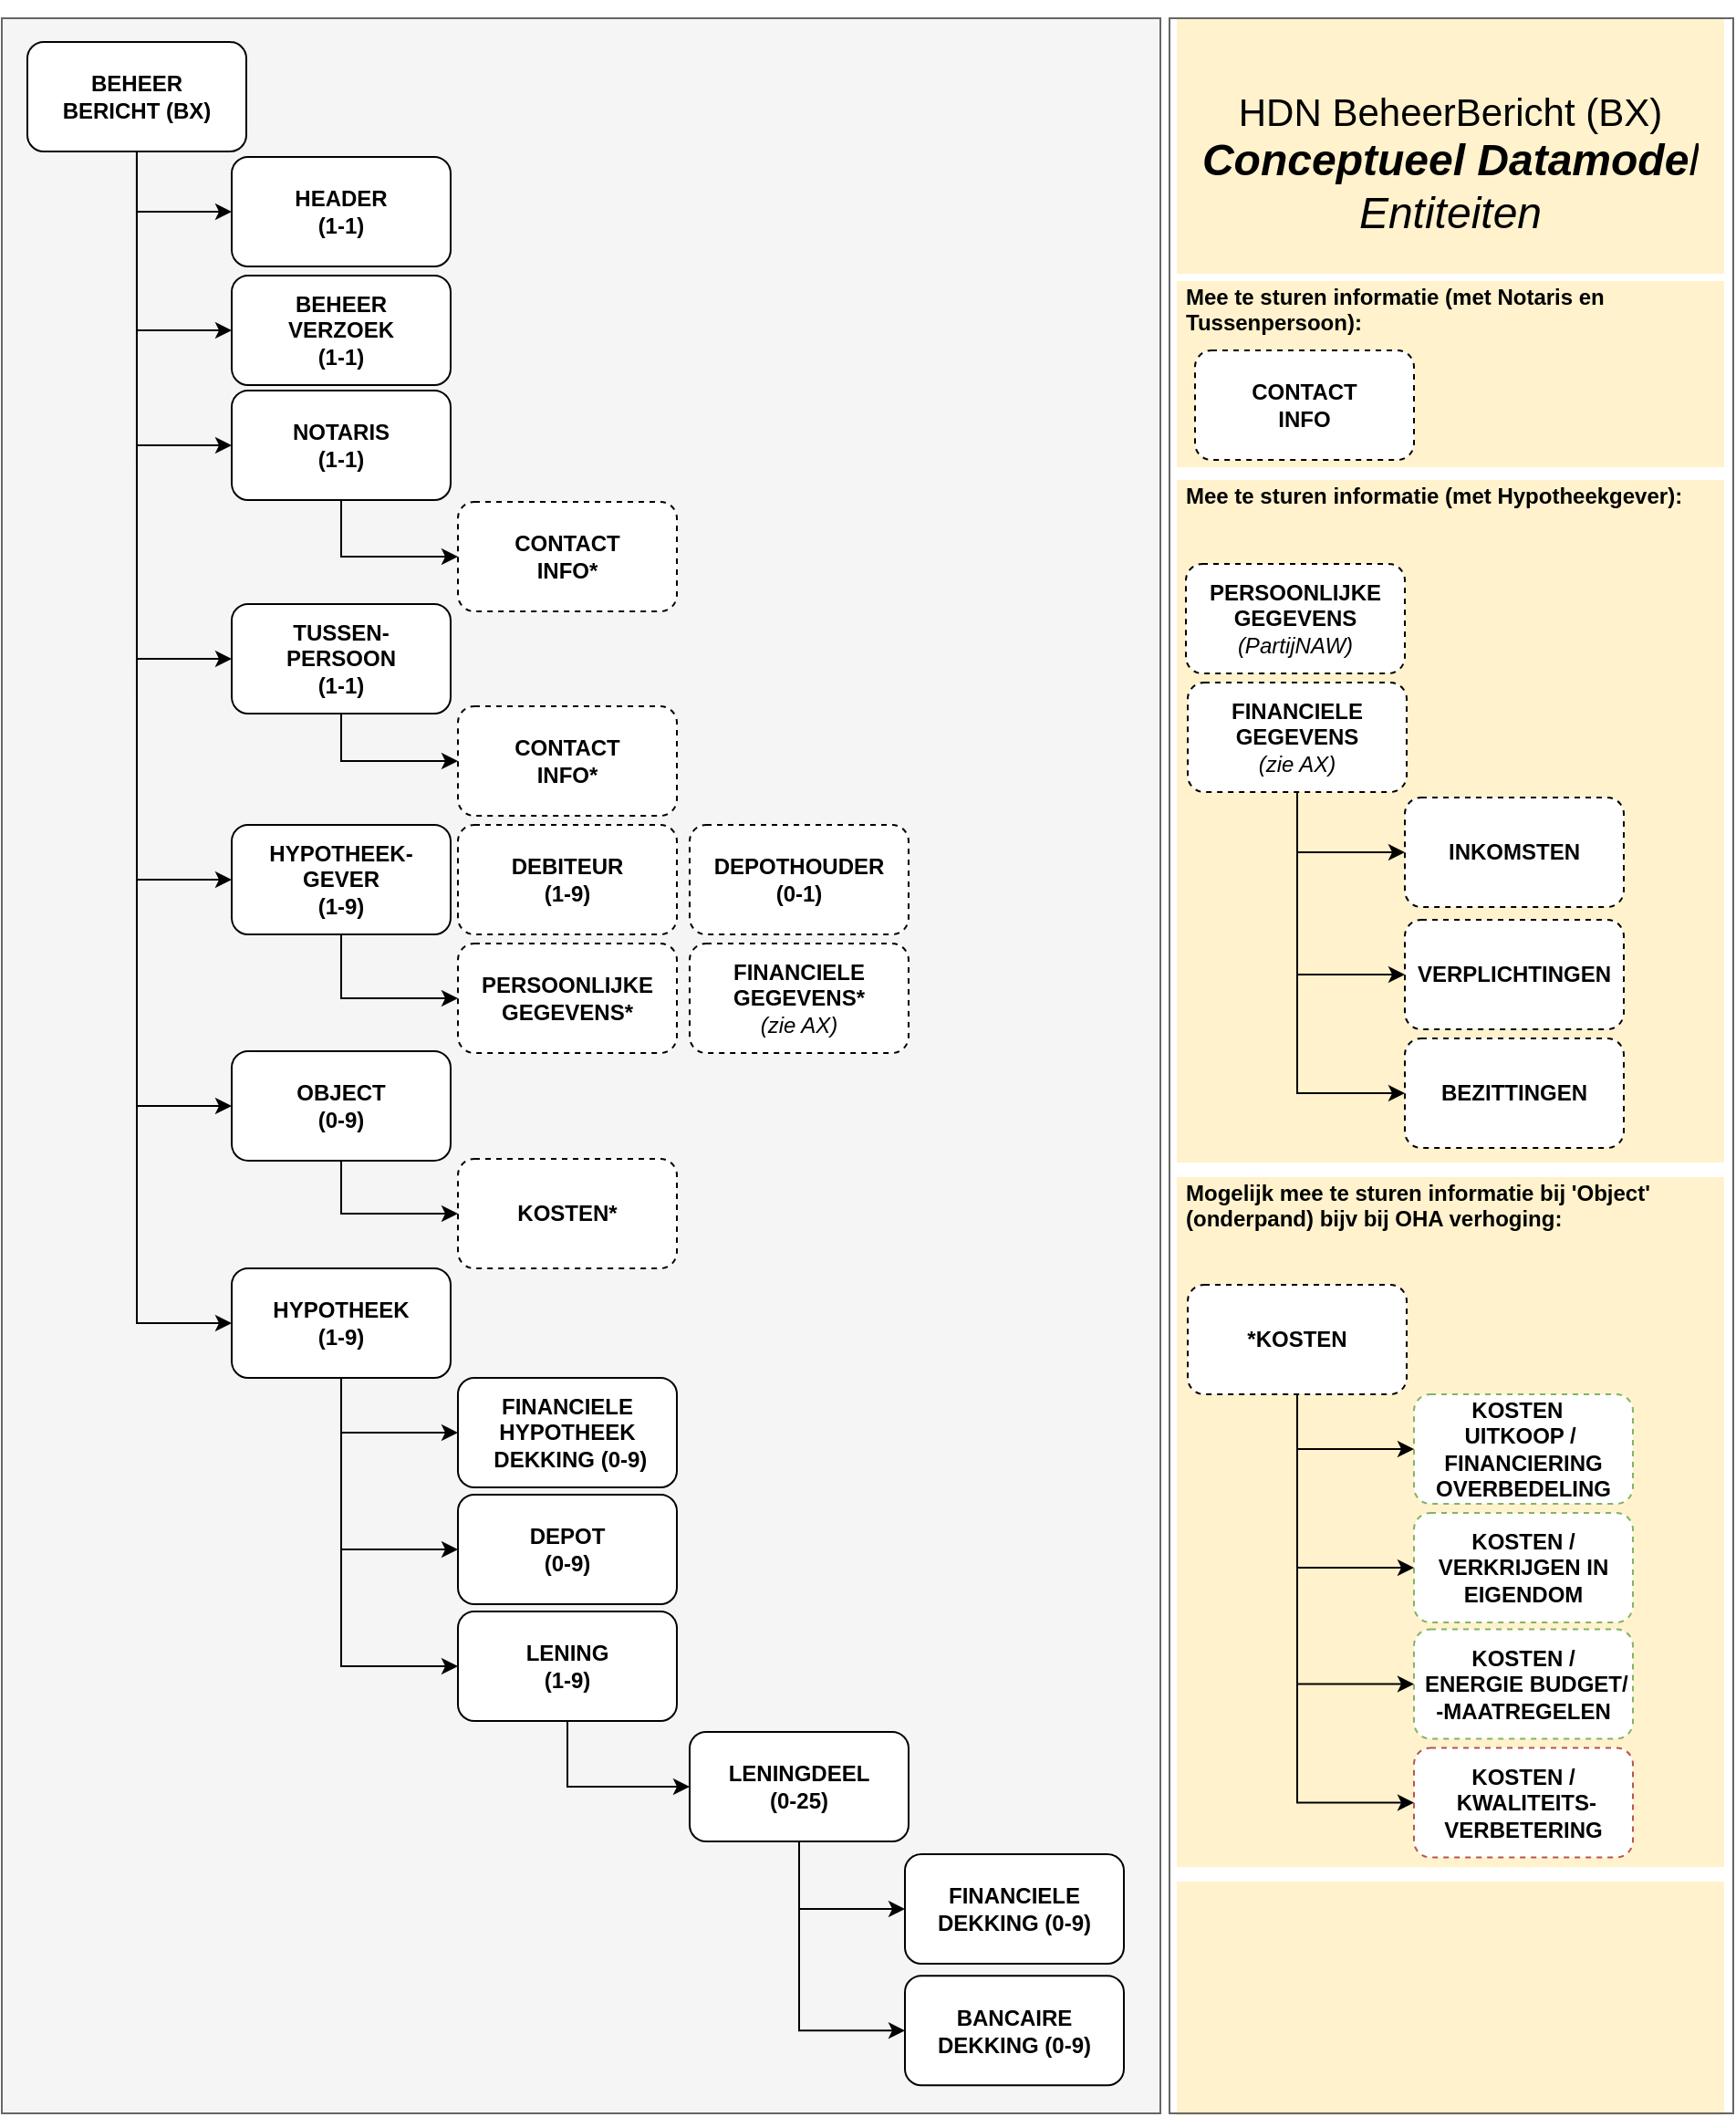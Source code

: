 <mxfile compressed="true" version="13.7.3" type="github" pages="11"><diagram name="DataModel BX" id="WH-oXVbnJABVDxn85V8X"><mxGraphModel dx="2946" dy="-1328" grid="0" gridSize="10" guides="1" tooltips="1" connect="1" arrows="1" fold="1" page="0" pageScale="1" pageWidth="827" pageHeight="1169" math="0" shadow="0"><root><mxCell id="l_6TxvDpCrWP-STmwqH2-0"/><mxCell id="l_6TxvDpCrWP-STmwqH2-1" parent="l_6TxvDpCrWP-STmwqH2-0"/><mxCell id="l_6TxvDpCrWP-STmwqH2-78" value="&lt;p&gt;&lt;font style=&quot;font-size: 21px&quot;&gt;&lt;br&gt;&lt;/font&gt;&lt;/p&gt;&lt;p&gt;&lt;font style=&quot;font-size: 21px&quot;&gt;HDN BeheerBericht (BX)&lt;br&gt;&lt;/font&gt;&lt;i&gt;&lt;span style=&quot;font-size: 24px&quot;&gt;&lt;b&gt;Conceptueel Datamode&lt;/b&gt;l&lt;br&gt;Entiteiten&lt;/span&gt;&lt;/i&gt;&lt;br&gt;&lt;/p&gt;" style="text;html=1;fillColor=#fff2cc;spacing=5;spacingTop=-20;whiteSpace=wrap;overflow=hidden;rounded=0;verticalAlign=top;dashed=1;align=center;" parent="l_6TxvDpCrWP-STmwqH2-1" vertex="1"><mxGeometry x="-998" y="2346" width="300" height="140" as="geometry"/></mxCell><mxCell id="l_6TxvDpCrWP-STmwqH2-5" value="" style="rounded=0;whiteSpace=wrap;html=1;fillColor=#f5f5f5;strokeColor=#666666;fontColor=#333333;labelBackgroundColor=none;" parent="l_6TxvDpCrWP-STmwqH2-1" vertex="1"><mxGeometry x="-1642" y="2346" width="635" height="1148" as="geometry"/></mxCell><mxCell id="l_6TxvDpCrWP-STmwqH2-75" value="&lt;p&gt;&lt;b&gt;Mee te sturen informatie (met Notaris en Tussenpersoon):&lt;/b&gt;&lt;br&gt;&lt;/p&gt;" style="text;html=1;fillColor=#fff2cc;spacing=5;spacingTop=-20;whiteSpace=wrap;overflow=hidden;rounded=0;verticalAlign=top;dashed=1;" parent="l_6TxvDpCrWP-STmwqH2-1" vertex="1"><mxGeometry x="-998" y="2490" width="300" height="102" as="geometry"/></mxCell><mxCell id="l_6TxvDpCrWP-STmwqH2-3" value="&lt;p&gt;&lt;b&gt;Mee te sturen informatie (met Hypotheekgever):&lt;/b&gt;&lt;br&gt;&lt;/p&gt;" style="text;html=1;fillColor=#fff2cc;spacing=5;spacingTop=-20;whiteSpace=wrap;overflow=hidden;rounded=0;verticalAlign=top;dashed=1;" parent="l_6TxvDpCrWP-STmwqH2-1" vertex="1"><mxGeometry x="-998" y="2599" width="300" height="374" as="geometry"/></mxCell><mxCell id="l_6TxvDpCrWP-STmwqH2-6" style="edgeStyle=orthogonalEdgeStyle;rounded=0;orthogonalLoop=1;jettySize=auto;html=1;exitX=0.5;exitY=1;exitDx=0;exitDy=0;entryX=0;entryY=0.5;entryDx=0;entryDy=0;" parent="l_6TxvDpCrWP-STmwqH2-1" source="l_6TxvDpCrWP-STmwqH2-7" target="l_6TxvDpCrWP-STmwqH2-10" edge="1"><mxGeometry relative="1" as="geometry"><mxPoint x="-1275.003" y="3315" as="targetPoint"/></mxGeometry></mxCell><mxCell id="l_6TxvDpCrWP-STmwqH2-7" value="LENING&lt;br&gt;(1-9)" style="rounded=1;whiteSpace=wrap;html=1;fontStyle=1;" parent="l_6TxvDpCrWP-STmwqH2-1" vertex="1"><mxGeometry x="-1392.003" y="3219" width="120" height="60" as="geometry"/></mxCell><mxCell id="l_6TxvDpCrWP-STmwqH2-8" style="edgeStyle=orthogonalEdgeStyle;rounded=0;orthogonalLoop=1;jettySize=auto;html=1;exitX=0.5;exitY=1;exitDx=0;exitDy=0;entryX=0;entryY=0.5;entryDx=0;entryDy=0;" parent="l_6TxvDpCrWP-STmwqH2-1" source="l_6TxvDpCrWP-STmwqH2-10" target="l_6TxvDpCrWP-STmwqH2-11" edge="1"><mxGeometry relative="1" as="geometry"/></mxCell><mxCell id="l_6TxvDpCrWP-STmwqH2-9" style="edgeStyle=orthogonalEdgeStyle;rounded=0;orthogonalLoop=1;jettySize=auto;html=1;exitX=0.5;exitY=1;exitDx=0;exitDy=0;entryX=0;entryY=0.5;entryDx=0;entryDy=0;" parent="l_6TxvDpCrWP-STmwqH2-1" source="l_6TxvDpCrWP-STmwqH2-10" target="l_6TxvDpCrWP-STmwqH2-12" edge="1"><mxGeometry relative="1" as="geometry"/></mxCell><mxCell id="l_6TxvDpCrWP-STmwqH2-10" value="LENINGDEEL&lt;br&gt;(0-25)" style="rounded=1;whiteSpace=wrap;html=1;fontStyle=1;" parent="l_6TxvDpCrWP-STmwqH2-1" vertex="1"><mxGeometry x="-1265.003" y="3285" width="120" height="60" as="geometry"/></mxCell><mxCell id="l_6TxvDpCrWP-STmwqH2-11" value="FINANCIELE DEKKING (0-9)" style="rounded=1;whiteSpace=wrap;html=1;fontStyle=1;" parent="l_6TxvDpCrWP-STmwqH2-1" vertex="1"><mxGeometry x="-1147.003" y="3352" width="120" height="60" as="geometry"/></mxCell><mxCell id="l_6TxvDpCrWP-STmwqH2-12" value="BANCAIRE DEKKING (0-9)" style="rounded=1;whiteSpace=wrap;html=1;fontStyle=1;" parent="l_6TxvDpCrWP-STmwqH2-1" vertex="1"><mxGeometry x="-1147.003" y="3418.64" width="120" height="60" as="geometry"/></mxCell><mxCell id="l_6TxvDpCrWP-STmwqH2-13" style="edgeStyle=orthogonalEdgeStyle;rounded=0;orthogonalLoop=1;jettySize=auto;html=1;exitX=0.5;exitY=1;exitDx=0;exitDy=0;entryX=0;entryY=0.5;entryDx=0;entryDy=0;" parent="l_6TxvDpCrWP-STmwqH2-1" source="l_6TxvDpCrWP-STmwqH2-14" target="l_6TxvDpCrWP-STmwqH2-35" edge="1"><mxGeometry relative="1" as="geometry"/></mxCell><mxCell id="l_6TxvDpCrWP-STmwqH2-14" value="HYPOTHEEK-&lt;br&gt;GEVER&lt;br&gt;(1-9)" style="rounded=1;whiteSpace=wrap;html=1;fontStyle=1;" parent="l_6TxvDpCrWP-STmwqH2-1" vertex="1"><mxGeometry x="-1516.003" y="2788" width="120" height="60" as="geometry"/></mxCell><mxCell id="l_6TxvDpCrWP-STmwqH2-15" style="edgeStyle=orthogonalEdgeStyle;rounded=0;orthogonalLoop=1;jettySize=auto;html=1;exitX=0.5;exitY=1;exitDx=0;exitDy=0;entryX=0;entryY=0.5;entryDx=0;entryDy=0;" parent="l_6TxvDpCrWP-STmwqH2-1" source="l_6TxvDpCrWP-STmwqH2-21" target="l_6TxvDpCrWP-STmwqH2-24" edge="1"><mxGeometry relative="1" as="geometry"/></mxCell><mxCell id="l_6TxvDpCrWP-STmwqH2-16" style="edgeStyle=orthogonalEdgeStyle;rounded=0;orthogonalLoop=1;jettySize=auto;html=1;exitX=0.5;exitY=1;exitDx=0;exitDy=0;entryX=0;entryY=0.5;entryDx=0;entryDy=0;" parent="l_6TxvDpCrWP-STmwqH2-1" source="l_6TxvDpCrWP-STmwqH2-21" target="l_6TxvDpCrWP-STmwqH2-23" edge="1"><mxGeometry relative="1" as="geometry"/></mxCell><mxCell id="l_6TxvDpCrWP-STmwqH2-17" style="edgeStyle=orthogonalEdgeStyle;rounded=0;orthogonalLoop=1;jettySize=auto;html=1;exitX=0.5;exitY=1;exitDx=0;exitDy=0;entryX=0;entryY=0.5;entryDx=0;entryDy=0;" parent="l_6TxvDpCrWP-STmwqH2-1" source="l_6TxvDpCrWP-STmwqH2-21" target="l_6TxvDpCrWP-STmwqH2-26" edge="1"><mxGeometry relative="1" as="geometry"/></mxCell><mxCell id="l_6TxvDpCrWP-STmwqH2-18" style="edgeStyle=orthogonalEdgeStyle;rounded=0;orthogonalLoop=1;jettySize=auto;html=1;exitX=0.5;exitY=1;exitDx=0;exitDy=0;entryX=0;entryY=0.5;entryDx=0;entryDy=0;" parent="l_6TxvDpCrWP-STmwqH2-1" source="l_6TxvDpCrWP-STmwqH2-21" target="l_6TxvDpCrWP-STmwqH2-14" edge="1"><mxGeometry relative="1" as="geometry"/></mxCell><mxCell id="l_6TxvDpCrWP-STmwqH2-19" style="edgeStyle=orthogonalEdgeStyle;rounded=0;orthogonalLoop=1;jettySize=auto;html=1;exitX=0.5;exitY=1;exitDx=0;exitDy=0;entryX=0;entryY=0.5;entryDx=0;entryDy=0;" parent="l_6TxvDpCrWP-STmwqH2-1" source="l_6TxvDpCrWP-STmwqH2-21" target="l_6TxvDpCrWP-STmwqH2-30" edge="1"><mxGeometry relative="1" as="geometry"/></mxCell><mxCell id="l_6TxvDpCrWP-STmwqH2-20" style="edgeStyle=orthogonalEdgeStyle;rounded=0;orthogonalLoop=1;jettySize=auto;html=1;exitX=0.5;exitY=1;exitDx=0;exitDy=0;entryX=0;entryY=0.5;entryDx=0;entryDy=0;" parent="l_6TxvDpCrWP-STmwqH2-1" source="l_6TxvDpCrWP-STmwqH2-21" target="l_6TxvDpCrWP-STmwqH2-34" edge="1"><mxGeometry relative="1" as="geometry"/></mxCell><mxCell id="l_6TxvDpCrWP-STmwqH2-72" style="edgeStyle=orthogonalEdgeStyle;rounded=0;orthogonalLoop=1;jettySize=auto;html=1;exitX=0.5;exitY=1;exitDx=0;exitDy=0;entryX=0;entryY=0.5;entryDx=0;entryDy=0;" parent="l_6TxvDpCrWP-STmwqH2-1" source="l_6TxvDpCrWP-STmwqH2-21" target="l_6TxvDpCrWP-STmwqH2-69" edge="1"><mxGeometry relative="1" as="geometry"/></mxCell><mxCell id="l_6TxvDpCrWP-STmwqH2-21" value="BEHEER&lt;br&gt;BERICHT (BX)" style="rounded=1;whiteSpace=wrap;html=1;fontStyle=1;" parent="l_6TxvDpCrWP-STmwqH2-1" vertex="1"><mxGeometry x="-1628.003" y="2359" width="120" height="60" as="geometry"/></mxCell><mxCell id="l_6TxvDpCrWP-STmwqH2-23" value="BEHEER&lt;br&gt;VERZOEK&lt;br&gt;(1-1)" style="rounded=1;whiteSpace=wrap;html=1;fontStyle=1;" parent="l_6TxvDpCrWP-STmwqH2-1" vertex="1"><mxGeometry x="-1516.003" y="2487" width="120" height="60" as="geometry"/></mxCell><mxCell id="l_6TxvDpCrWP-STmwqH2-24" value="HEADER&lt;br&gt;(1-1)" style="rounded=1;whiteSpace=wrap;html=1;fontStyle=1;" parent="l_6TxvDpCrWP-STmwqH2-1" vertex="1"><mxGeometry x="-1516.003" y="2422" width="120" height="60" as="geometry"/></mxCell><mxCell id="l_6TxvDpCrWP-STmwqH2-25" style="edgeStyle=orthogonalEdgeStyle;rounded=0;orthogonalLoop=1;jettySize=auto;html=1;exitX=0.5;exitY=1;exitDx=0;exitDy=0;entryX=0;entryY=0.5;entryDx=0;entryDy=0;" parent="l_6TxvDpCrWP-STmwqH2-1" source="l_6TxvDpCrWP-STmwqH2-26" target="l_6TxvDpCrWP-STmwqH2-43" edge="1"><mxGeometry relative="1" as="geometry"/></mxCell><mxCell id="l_6TxvDpCrWP-STmwqH2-26" value="TUSSEN-&lt;br&gt;PERSOON&lt;br&gt;(1-1)" style="rounded=1;whiteSpace=wrap;html=1;fontStyle=1;" parent="l_6TxvDpCrWP-STmwqH2-1" vertex="1"><mxGeometry x="-1516.003" y="2667" width="120" height="60" as="geometry"/></mxCell><mxCell id="l_6TxvDpCrWP-STmwqH2-27" style="edgeStyle=orthogonalEdgeStyle;rounded=0;orthogonalLoop=1;jettySize=auto;html=1;exitX=0.5;exitY=1;exitDx=0;exitDy=0;entryX=0;entryY=0.5;entryDx=0;entryDy=0;" parent="l_6TxvDpCrWP-STmwqH2-1" source="l_6TxvDpCrWP-STmwqH2-30" target="l_6TxvDpCrWP-STmwqH2-31" edge="1"><mxGeometry relative="1" as="geometry"/></mxCell><mxCell id="l_6TxvDpCrWP-STmwqH2-28" style="edgeStyle=orthogonalEdgeStyle;rounded=0;orthogonalLoop=1;jettySize=auto;html=1;exitX=0.5;exitY=1;exitDx=0;exitDy=0;entryX=0;entryY=0.5;entryDx=0;entryDy=0;" parent="l_6TxvDpCrWP-STmwqH2-1" source="l_6TxvDpCrWP-STmwqH2-30" target="l_6TxvDpCrWP-STmwqH2-7" edge="1"><mxGeometry relative="1" as="geometry"/></mxCell><mxCell id="l_6TxvDpCrWP-STmwqH2-29" style="edgeStyle=orthogonalEdgeStyle;rounded=0;orthogonalLoop=1;jettySize=auto;html=1;exitX=0.5;exitY=1;exitDx=0;exitDy=0;entryX=0;entryY=0.5;entryDx=0;entryDy=0;" parent="l_6TxvDpCrWP-STmwqH2-1" source="l_6TxvDpCrWP-STmwqH2-30" target="l_6TxvDpCrWP-STmwqH2-36" edge="1"><mxGeometry relative="1" as="geometry"/></mxCell><mxCell id="l_6TxvDpCrWP-STmwqH2-30" value="HYPOTHEEK&lt;br&gt;(1-9)" style="rounded=1;whiteSpace=wrap;html=1;fontStyle=1;" parent="l_6TxvDpCrWP-STmwqH2-1" vertex="1"><mxGeometry x="-1516.003" y="3031" width="120" height="60" as="geometry"/></mxCell><mxCell id="l_6TxvDpCrWP-STmwqH2-31" value="FINANCIELE&lt;br&gt;HYPOTHEEK&lt;br&gt;&amp;nbsp;DEKKING (0-9)" style="rounded=1;whiteSpace=wrap;html=1;fontStyle=1;" parent="l_6TxvDpCrWP-STmwqH2-1" vertex="1"><mxGeometry x="-1392.003" y="3091" width="120" height="60" as="geometry"/></mxCell><mxCell id="l_6TxvDpCrWP-STmwqH2-33" style="edgeStyle=orthogonalEdgeStyle;rounded=0;orthogonalLoop=1;jettySize=auto;html=1;exitX=0.5;exitY=1;exitDx=0;exitDy=0;entryX=0;entryY=0.5;entryDx=0;entryDy=0;" parent="l_6TxvDpCrWP-STmwqH2-1" source="l_6TxvDpCrWP-STmwqH2-34" target="l_6TxvDpCrWP-STmwqH2-37" edge="1"><mxGeometry relative="1" as="geometry"/></mxCell><mxCell id="l_6TxvDpCrWP-STmwqH2-34" value="OBJECT&lt;br&gt;(0-9)" style="rounded=1;whiteSpace=wrap;html=1;fontStyle=1;" parent="l_6TxvDpCrWP-STmwqH2-1" vertex="1"><mxGeometry x="-1516.003" y="2912" width="120" height="60" as="geometry"/></mxCell><mxCell id="l_6TxvDpCrWP-STmwqH2-35" value="PERSOONLIJKE&lt;br&gt;GEGEVENS*" style="rounded=1;whiteSpace=wrap;html=1;fontStyle=1;dashed=1;" parent="l_6TxvDpCrWP-STmwqH2-1" vertex="1"><mxGeometry x="-1392.003" y="2853" width="120" height="60" as="geometry"/></mxCell><mxCell id="l_6TxvDpCrWP-STmwqH2-36" value="DEPOT&lt;br&gt;(0-9)" style="rounded=1;whiteSpace=wrap;html=1;fontStyle=1;" parent="l_6TxvDpCrWP-STmwqH2-1" vertex="1"><mxGeometry x="-1392.003" y="3155" width="120" height="60" as="geometry"/></mxCell><mxCell id="l_6TxvDpCrWP-STmwqH2-37" value="KOSTEN*" style="rounded=1;whiteSpace=wrap;html=1;fontStyle=1;dashed=1;" parent="l_6TxvDpCrWP-STmwqH2-1" vertex="1"><mxGeometry x="-1392.003" y="2971" width="120" height="60" as="geometry"/></mxCell><mxCell id="l_6TxvDpCrWP-STmwqH2-42" value="FINANCIELE&lt;br&gt;GEGEVENS*&lt;br&gt;&lt;span style=&quot;font-weight: normal&quot;&gt;&lt;i&gt;(zie AX)&lt;/i&gt;&lt;/span&gt;" style="rounded=1;whiteSpace=wrap;html=1;fontStyle=1;dashed=1;" parent="l_6TxvDpCrWP-STmwqH2-1" vertex="1"><mxGeometry x="-1265.003" y="2853" width="120" height="60" as="geometry"/></mxCell><mxCell id="l_6TxvDpCrWP-STmwqH2-43" value="CONTACT&lt;br&gt;INFO*" style="rounded=1;whiteSpace=wrap;html=1;fontStyle=1;dashed=1;" parent="l_6TxvDpCrWP-STmwqH2-1" vertex="1"><mxGeometry x="-1392.003" y="2723" width="120" height="60" as="geometry"/></mxCell><mxCell id="l_6TxvDpCrWP-STmwqH2-44" value="CONTACT&lt;br&gt;INFO" style="rounded=1;whiteSpace=wrap;html=1;fontStyle=1;dashed=1;" parent="l_6TxvDpCrWP-STmwqH2-1" vertex="1"><mxGeometry x="-988.003" y="2528" width="120" height="60" as="geometry"/></mxCell><mxCell id="l_6TxvDpCrWP-STmwqH2-45" value="PERSOONLIJKE&lt;br&gt;GEGEVENS&lt;br&gt;&lt;i style=&quot;font-weight: 400&quot;&gt;(PartijNAW)&lt;/i&gt;" style="rounded=1;whiteSpace=wrap;html=1;fontStyle=1;dashed=1;" parent="l_6TxvDpCrWP-STmwqH2-1" vertex="1"><mxGeometry x="-993.003" y="2645" width="120" height="60" as="geometry"/></mxCell><mxCell id="l_6TxvDpCrWP-STmwqH2-52" value="&lt;p&gt;&lt;b&gt;Mogelijk mee te sturen informatie bij 'Object' (onderpand) bijv bij OHA verhoging:&lt;/b&gt;&lt;br&gt;&lt;/p&gt;" style="text;html=1;fillColor=#fff2cc;spacing=5;spacingTop=-20;whiteSpace=wrap;overflow=hidden;rounded=0;verticalAlign=top;dashed=1;" parent="l_6TxvDpCrWP-STmwqH2-1" vertex="1"><mxGeometry x="-998" y="2981" width="300" height="378" as="geometry"/></mxCell><mxCell id="l_6TxvDpCrWP-STmwqH2-53" value="KOSTEN / VERKRIJGEN IN EIGENDOM" style="rounded=1;whiteSpace=wrap;html=1;fontStyle=1;dashed=1;strokeColor=#82b366;fillColor=#FFFFFF;" parent="l_6TxvDpCrWP-STmwqH2-1" vertex="1"><mxGeometry x="-868.003" y="3165" width="120" height="60" as="geometry"/></mxCell><mxCell id="l_6TxvDpCrWP-STmwqH2-54" value="KOSTEN&amp;nbsp;&amp;nbsp;&lt;br&gt;UITKOOP /&amp;nbsp;&lt;br&gt;FINANCIERING&lt;br&gt;OVERBEDELING" style="rounded=1;whiteSpace=wrap;html=1;fontStyle=1;dashed=1;strokeColor=#82b366;fillColor=#FFFFFF;" parent="l_6TxvDpCrWP-STmwqH2-1" vertex="1"><mxGeometry x="-868.003" y="3100" width="120" height="60" as="geometry"/></mxCell><mxCell id="l_6TxvDpCrWP-STmwqH2-55" value="KOSTEN /&lt;br&gt;&amp;nbsp;ENERGIE BUDGET/ -MAATREGELEN" style="rounded=1;whiteSpace=wrap;html=1;fontStyle=1;dashed=1;strokeColor=#82b366;fillColor=#FFFFFF;" parent="l_6TxvDpCrWP-STmwqH2-1" vertex="1"><mxGeometry x="-868.003" y="3228.75" width="120" height="60" as="geometry"/></mxCell><mxCell id="l_6TxvDpCrWP-STmwqH2-56" value="KOSTEN /&lt;br&gt;&amp;nbsp;KWALITEITS-VERBETERING" style="rounded=1;whiteSpace=wrap;html=1;fontStyle=1;dashed=1;strokeColor=#b85450;fillColor=#FFFFFF;" parent="l_6TxvDpCrWP-STmwqH2-1" vertex="1"><mxGeometry x="-868.003" y="3293.75" width="120" height="60" as="geometry"/></mxCell><mxCell id="l_6TxvDpCrWP-STmwqH2-57" style="edgeStyle=orthogonalEdgeStyle;rounded=0;orthogonalLoop=1;jettySize=auto;html=1;exitX=0.5;exitY=1;exitDx=0;exitDy=0;entryX=0;entryY=0.5;entryDx=0;entryDy=0;" parent="l_6TxvDpCrWP-STmwqH2-1" source="l_6TxvDpCrWP-STmwqH2-61" target="l_6TxvDpCrWP-STmwqH2-54" edge="1"><mxGeometry relative="1" as="geometry"/></mxCell><mxCell id="l_6TxvDpCrWP-STmwqH2-58" style="edgeStyle=orthogonalEdgeStyle;rounded=0;orthogonalLoop=1;jettySize=auto;html=1;exitX=0.5;exitY=1;exitDx=0;exitDy=0;entryX=0;entryY=0.5;entryDx=0;entryDy=0;" parent="l_6TxvDpCrWP-STmwqH2-1" source="l_6TxvDpCrWP-STmwqH2-61" target="l_6TxvDpCrWP-STmwqH2-53" edge="1"><mxGeometry relative="1" as="geometry"/></mxCell><mxCell id="l_6TxvDpCrWP-STmwqH2-59" style="edgeStyle=orthogonalEdgeStyle;rounded=0;orthogonalLoop=1;jettySize=auto;html=1;exitX=0.5;exitY=1;exitDx=0;exitDy=0;entryX=0;entryY=0.5;entryDx=0;entryDy=0;" parent="l_6TxvDpCrWP-STmwqH2-1" source="l_6TxvDpCrWP-STmwqH2-61" target="l_6TxvDpCrWP-STmwqH2-55" edge="1"><mxGeometry relative="1" as="geometry"/></mxCell><mxCell id="l_6TxvDpCrWP-STmwqH2-60" style="edgeStyle=orthogonalEdgeStyle;rounded=0;orthogonalLoop=1;jettySize=auto;html=1;exitX=0.5;exitY=1;exitDx=0;exitDy=0;entryX=0;entryY=0.5;entryDx=0;entryDy=0;" parent="l_6TxvDpCrWP-STmwqH2-1" source="l_6TxvDpCrWP-STmwqH2-61" target="l_6TxvDpCrWP-STmwqH2-56" edge="1"><mxGeometry relative="1" as="geometry"/></mxCell><mxCell id="l_6TxvDpCrWP-STmwqH2-61" value="*KOSTEN" style="rounded=1;whiteSpace=wrap;html=1;fontStyle=1;dashed=1;" parent="l_6TxvDpCrWP-STmwqH2-1" vertex="1"><mxGeometry x="-992.003" y="3040" width="120" height="60" as="geometry"/></mxCell><mxCell id="l_6TxvDpCrWP-STmwqH2-62" value="FINANCIELE&lt;br&gt;GEGEVENS&lt;br&gt;&lt;span style=&quot;font-weight: normal&quot;&gt;&lt;i&gt;(zie AX)&lt;/i&gt;&lt;/span&gt;" style="rounded=1;whiteSpace=wrap;html=1;fontStyle=1;dashed=1;" parent="l_6TxvDpCrWP-STmwqH2-1" vertex="1"><mxGeometry x="-992.003" y="2710" width="120" height="60" as="geometry"/></mxCell><mxCell id="l_6TxvDpCrWP-STmwqH2-63" value="INKOMSTEN" style="rounded=1;whiteSpace=wrap;html=1;fontStyle=1;dashed=1;" parent="l_6TxvDpCrWP-STmwqH2-1" vertex="1"><mxGeometry x="-873.003" y="2773" width="120" height="60" as="geometry"/></mxCell><mxCell id="l_6TxvDpCrWP-STmwqH2-64" style="edgeStyle=orthogonalEdgeStyle;rounded=0;orthogonalLoop=1;jettySize=auto;html=1;exitX=0.5;exitY=1;exitDx=0;exitDy=0;entryX=0;entryY=0.5;entryDx=0;entryDy=0;" parent="l_6TxvDpCrWP-STmwqH2-1" source="l_6TxvDpCrWP-STmwqH2-62" target="l_6TxvDpCrWP-STmwqH2-63" edge="1"><mxGeometry relative="1" as="geometry"/></mxCell><mxCell id="l_6TxvDpCrWP-STmwqH2-65" value="VERPLICHTINGEN" style="rounded=1;whiteSpace=wrap;html=1;fontStyle=1;dashed=1;" parent="l_6TxvDpCrWP-STmwqH2-1" vertex="1"><mxGeometry x="-873.003" y="2840" width="120" height="60" as="geometry"/></mxCell><mxCell id="l_6TxvDpCrWP-STmwqH2-66" style="edgeStyle=orthogonalEdgeStyle;rounded=0;orthogonalLoop=1;jettySize=auto;html=1;exitX=0.5;exitY=1;exitDx=0;exitDy=0;entryX=0;entryY=0.5;entryDx=0;entryDy=0;" parent="l_6TxvDpCrWP-STmwqH2-1" source="l_6TxvDpCrWP-STmwqH2-62" target="l_6TxvDpCrWP-STmwqH2-65" edge="1"><mxGeometry relative="1" as="geometry"/></mxCell><mxCell id="l_6TxvDpCrWP-STmwqH2-67" value="BEZITTINGEN" style="rounded=1;whiteSpace=wrap;html=1;fontStyle=1;dashed=1;" parent="l_6TxvDpCrWP-STmwqH2-1" vertex="1"><mxGeometry x="-873.003" y="2905" width="120" height="60" as="geometry"/></mxCell><mxCell id="l_6TxvDpCrWP-STmwqH2-68" style="edgeStyle=orthogonalEdgeStyle;rounded=0;orthogonalLoop=1;jettySize=auto;html=1;exitX=0.5;exitY=1;exitDx=0;exitDy=0;entryX=0;entryY=0.5;entryDx=0;entryDy=0;" parent="l_6TxvDpCrWP-STmwqH2-1" source="l_6TxvDpCrWP-STmwqH2-62" target="l_6TxvDpCrWP-STmwqH2-67" edge="1"><mxGeometry relative="1" as="geometry"/></mxCell><mxCell id="l_6TxvDpCrWP-STmwqH2-71" style="edgeStyle=orthogonalEdgeStyle;rounded=0;orthogonalLoop=1;jettySize=auto;html=1;exitX=0.5;exitY=1;exitDx=0;exitDy=0;entryX=0;entryY=0.5;entryDx=0;entryDy=0;" parent="l_6TxvDpCrWP-STmwqH2-1" source="l_6TxvDpCrWP-STmwqH2-69" target="l_6TxvDpCrWP-STmwqH2-70" edge="1"><mxGeometry relative="1" as="geometry"/></mxCell><mxCell id="l_6TxvDpCrWP-STmwqH2-69" value="NOTARIS&lt;br&gt;(1-1)" style="rounded=1;whiteSpace=wrap;html=1;fontStyle=1;" parent="l_6TxvDpCrWP-STmwqH2-1" vertex="1"><mxGeometry x="-1516.003" y="2550" width="120" height="60" as="geometry"/></mxCell><mxCell id="l_6TxvDpCrWP-STmwqH2-70" value="CONTACT&lt;br&gt;INFO*" style="rounded=1;whiteSpace=wrap;html=1;fontStyle=1;dashed=1;" parent="l_6TxvDpCrWP-STmwqH2-1" vertex="1"><mxGeometry x="-1392.003" y="2611" width="120" height="60" as="geometry"/></mxCell><mxCell id="l_6TxvDpCrWP-STmwqH2-76" value="DEBITEUR&lt;br&gt;(1-9)" style="rounded=1;whiteSpace=wrap;html=1;fontStyle=1;dashed=1;" parent="l_6TxvDpCrWP-STmwqH2-1" vertex="1"><mxGeometry x="-1392.003" y="2788" width="120" height="60" as="geometry"/></mxCell><mxCell id="l_6TxvDpCrWP-STmwqH2-77" value="DEPOTHOUDER&lt;br&gt;(0-1)" style="rounded=1;whiteSpace=wrap;html=1;fontStyle=1;dashed=1;" parent="l_6TxvDpCrWP-STmwqH2-1" vertex="1"><mxGeometry x="-1265.003" y="2788" width="120" height="60" as="geometry"/></mxCell><mxCell id="l_6TxvDpCrWP-STmwqH2-79" value="&lt;p&gt;&lt;br&gt;&lt;/p&gt;" style="text;html=1;fillColor=#fff2cc;spacing=5;spacingTop=-20;whiteSpace=wrap;overflow=hidden;rounded=0;verticalAlign=top;dashed=1;align=center;" parent="l_6TxvDpCrWP-STmwqH2-1" vertex="1"><mxGeometry x="-998" y="3367" width="300" height="128" as="geometry"/></mxCell><mxCell id="l_6TxvDpCrWP-STmwqH2-80" value="" style="rounded=0;whiteSpace=wrap;html=1;strokeColor=#666666;fontColor=#333333;labelBackgroundColor=none;fillColor=none;" parent="l_6TxvDpCrWP-STmwqH2-1" vertex="1"><mxGeometry x="-1002" y="2346" width="309" height="1148" as="geometry"/></mxCell></root></mxGraphModel></diagram><diagram name="AX" id="U5aFN6j3cB5aPASap7ro"><mxGraphModel dx="5165" dy="-440" grid="0" gridSize="10" guides="1" tooltips="1" connect="1" arrows="1" fold="1" page="0" pageScale="1" pageWidth="827" pageHeight="1169" math="0" shadow="0"><root><mxCell id="M293eP_v0MGmrHtudy2z-0"/><mxCell id="M293eP_v0MGmrHtudy2z-1" parent="M293eP_v0MGmrHtudy2z-0"/><mxCell id="pon-ldhvVRqCpygUyMUf-9" value="" style="rounded=0;whiteSpace=wrap;html=1;fillColor=#f5f5f5;strokeColor=#666666;fontColor=#333333;labelBackgroundColor=none;" vertex="1" parent="M293eP_v0MGmrHtudy2z-1"><mxGeometry x="-143" y="2357" width="745" height="1280" as="geometry"/></mxCell><mxCell id="M293eP_v0MGmrHtudy2z-3" value="" style="rounded=0;whiteSpace=wrap;html=1;fillColor=#f5f5f5;strokeColor=#666666;fontColor=#333333;labelBackgroundColor=none;" parent="M293eP_v0MGmrHtudy2z-1" vertex="1"><mxGeometry x="-1665" y="2355" width="745" height="1280" as="geometry"/></mxCell><mxCell id="pnjl7kwzAO4LWQxvZO2H-36" value="" style="rounded=0;whiteSpace=wrap;html=1;fillColor=#f5f5f5;strokeColor=#666666;fontColor=#333333;labelBackgroundColor=none;" vertex="1" parent="M293eP_v0MGmrHtudy2z-1"><mxGeometry x="-903" y="2355" width="745" height="1280" as="geometry"/></mxCell><mxCell id="KxMLyZkiJs4RBqLKaDFA-31" value="" style="rounded=0;whiteSpace=wrap;html=1;fillColor=#f5f5f5;strokeColor=#666666;fontColor=#333333;labelBackgroundColor=none;" vertex="1" parent="M293eP_v0MGmrHtudy2z-1"><mxGeometry x="-2429" y="2355" width="745" height="1280" as="geometry"/></mxCell><mxCell id="LfGDLH_6xxZ8w__nECya-62" value="" style="rounded=1;whiteSpace=wrap;html=1;dashed=1;fillColor=#fff2cc;strokeColor=none;" vertex="1" parent="M293eP_v0MGmrHtudy2z-1"><mxGeometry x="-2432" y="2942" width="3038" height="60" as="geometry"/></mxCell><mxCell id="pon-ldhvVRqCpygUyMUf-5" value="" style="rounded=1;whiteSpace=wrap;html=1;dashed=1;fillColor=#fff2cc;strokeColor=none;" vertex="1" parent="M293eP_v0MGmrHtudy2z-1"><mxGeometry x="-2432" y="3195" width="3038" height="60" as="geometry"/></mxCell><mxCell id="M293eP_v0MGmrHtudy2z-15" style="edgeStyle=orthogonalEdgeStyle;rounded=0;orthogonalLoop=1;jettySize=auto;html=1;exitX=0.5;exitY=1;exitDx=0;exitDy=0;entryX=0;entryY=0.5;entryDx=0;entryDy=0;" parent="M293eP_v0MGmrHtudy2z-1" source="M293eP_v0MGmrHtudy2z-22" target="M293eP_v0MGmrHtudy2z-24" edge="1"><mxGeometry relative="1" as="geometry"/></mxCell><mxCell id="M293eP_v0MGmrHtudy2z-17" style="edgeStyle=orthogonalEdgeStyle;rounded=0;orthogonalLoop=1;jettySize=auto;html=1;exitX=0.5;exitY=1;exitDx=0;exitDy=0;entryX=0;entryY=0.5;entryDx=0;entryDy=0;" parent="M293eP_v0MGmrHtudy2z-1" source="M293eP_v0MGmrHtudy2z-22" target="M293eP_v0MGmrHtudy2z-26" edge="1"><mxGeometry relative="1" as="geometry"/></mxCell><mxCell id="M293eP_v0MGmrHtudy2z-20" style="edgeStyle=orthogonalEdgeStyle;rounded=0;orthogonalLoop=1;jettySize=auto;html=1;exitX=0.5;exitY=1;exitDx=0;exitDy=0;entryX=0;entryY=0.5;entryDx=0;entryDy=0;" parent="M293eP_v0MGmrHtudy2z-1" source="M293eP_v0MGmrHtudy2z-22" target="M293eP_v0MGmrHtudy2z-33" edge="1"><mxGeometry relative="1" as="geometry"/></mxCell><mxCell id="4HpWNdVF4C71VfvinhSy-5" style="edgeStyle=orthogonalEdgeStyle;rounded=0;orthogonalLoop=1;jettySize=auto;html=1;exitX=0.5;exitY=1;exitDx=0;exitDy=0;entryX=0;entryY=0.5;entryDx=0;entryDy=0;" edge="1" parent="M293eP_v0MGmrHtudy2z-1" source="M293eP_v0MGmrHtudy2z-22" target="o2Cq1ke6D5LPOC-mAQHv-0"><mxGeometry relative="1" as="geometry"/></mxCell><mxCell id="jkafg_DnWLPIChwZTRMm-6" style="edgeStyle=orthogonalEdgeStyle;rounded=0;orthogonalLoop=1;jettySize=auto;html=1;exitX=0.5;exitY=1;exitDx=0;exitDy=0;entryX=0;entryY=0.5;entryDx=0;entryDy=0;" edge="1" parent="M293eP_v0MGmrHtudy2z-1" source="M293eP_v0MGmrHtudy2z-22" target="KxMLyZkiJs4RBqLKaDFA-119"><mxGeometry relative="1" as="geometry"><mxPoint x="-1528.003" y="3095" as="targetPoint"/></mxGeometry></mxCell><mxCell id="jkafg_DnWLPIChwZTRMm-12" style="edgeStyle=orthogonalEdgeStyle;rounded=0;orthogonalLoop=1;jettySize=auto;html=1;exitX=0.5;exitY=1;exitDx=0;exitDy=0;entryX=0;entryY=0.5;entryDx=0;entryDy=0;" edge="1" parent="M293eP_v0MGmrHtudy2z-1" source="M293eP_v0MGmrHtudy2z-22" target="ue-yr9vMqa-Sc1Q_luVs-10"><mxGeometry relative="1" as="geometry"/></mxCell><mxCell id="M293eP_v0MGmrHtudy2z-22" value="INFORMATIE&lt;br&gt;BERICHT (IX)" style="rounded=1;whiteSpace=wrap;html=1;fontStyle=1;" parent="M293eP_v0MGmrHtudy2z-1" vertex="1"><mxGeometry x="-1647.003" y="2375" width="120" height="60" as="geometry"/></mxCell><mxCell id="M293eP_v0MGmrHtudy2z-24" value="HEADER&lt;br&gt;(1-1)" style="rounded=1;whiteSpace=wrap;html=1;fontStyle=1;" parent="M293eP_v0MGmrHtudy2z-1" vertex="1"><mxGeometry x="-1527.003" y="2438" width="120" height="60" as="geometry"/></mxCell><mxCell id="M293eP_v0MGmrHtudy2z-26" value="TUSSEN-&lt;br&gt;PERSOON&lt;br&gt;(1-1)" style="rounded=1;whiteSpace=wrap;html=1;fontStyle=1;" parent="M293eP_v0MGmrHtudy2z-1" vertex="1"><mxGeometry x="-1527.003" y="2876" width="120" height="60" as="geometry"/></mxCell><mxCell id="M293eP_v0MGmrHtudy2z-33" value="OBJECT&lt;br&gt;(1-4)" style="rounded=1;whiteSpace=wrap;html=1;fontStyle=1;" parent="M293eP_v0MGmrHtudy2z-1" vertex="1"><mxGeometry x="-1527.003" y="2940" width="120" height="60" as="geometry"/></mxCell><mxCell id="ue-yr9vMqa-Sc1Q_luVs-10" value="PARTIJNAW&lt;br&gt;DATA&amp;nbsp;(1-99)" style="rounded=1;whiteSpace=wrap;html=1;fontStyle=1;dashed=1;" vertex="1" parent="M293eP_v0MGmrHtudy2z-1"><mxGeometry x="-1527.003" y="2750" width="120" height="60" as="geometry"/></mxCell><mxCell id="o2Cq1ke6D5LPOC-mAQHv-0" value="HYPOTHEEK-&lt;br&gt;GEVER&lt;br&gt;(1-9)" style="rounded=1;whiteSpace=wrap;html=1;fontStyle=1;" vertex="1" parent="M293eP_v0MGmrHtudy2z-1"><mxGeometry x="-1527.003" y="2684" width="120" height="60" as="geometry"/></mxCell><mxCell id="o2Cq1ke6D5LPOC-mAQHv-2" value="DEBITEUR&lt;br&gt;(1-9)" style="rounded=1;whiteSpace=wrap;html=1;fontStyle=1;dashed=1;" vertex="1" parent="M293eP_v0MGmrHtudy2z-1"><mxGeometry x="-1183.003" y="2686" width="120" height="60" as="geometry"/></mxCell><mxCell id="pnjl7kwzAO4LWQxvZO2H-42" value="NOTARIS&lt;br&gt;(0-3)" style="rounded=1;whiteSpace=wrap;html=1;fontStyle=1;" vertex="1" parent="M293eP_v0MGmrHtudy2z-1"><mxGeometry x="-765.003" y="2813" width="120" height="60" as="geometry"/></mxCell><mxCell id="pnjl7kwzAO4LWQxvZO2H-43" style="edgeStyle=orthogonalEdgeStyle;rounded=0;orthogonalLoop=1;jettySize=auto;html=1;exitX=0.5;exitY=1;exitDx=0;exitDy=0;entryX=0;entryY=0.5;entryDx=0;entryDy=0;" edge="1" parent="M293eP_v0MGmrHtudy2z-1" source="pnjl7kwzAO4LWQxvZO2H-54" target="pnjl7kwzAO4LWQxvZO2H-55"><mxGeometry relative="1" as="geometry"/></mxCell><mxCell id="pnjl7kwzAO4LWQxvZO2H-44" style="edgeStyle=orthogonalEdgeStyle;rounded=0;orthogonalLoop=1;jettySize=auto;html=1;exitX=0.5;exitY=1;exitDx=0;exitDy=0;entryX=0;entryY=0.5;entryDx=0;entryDy=0;" edge="1" parent="M293eP_v0MGmrHtudy2z-1" source="pnjl7kwzAO4LWQxvZO2H-54" target="pnjl7kwzAO4LWQxvZO2H-56"><mxGeometry relative="1" as="geometry"/></mxCell><mxCell id="pnjl7kwzAO4LWQxvZO2H-45" style="edgeStyle=orthogonalEdgeStyle;rounded=0;orthogonalLoop=1;jettySize=auto;html=1;exitX=0.5;exitY=1;exitDx=0;exitDy=0;entryX=0;entryY=0.5;entryDx=0;entryDy=0;" edge="1" parent="M293eP_v0MGmrHtudy2z-1" source="pnjl7kwzAO4LWQxvZO2H-54" target="pnjl7kwzAO4LWQxvZO2H-42"><mxGeometry relative="1" as="geometry"/></mxCell><mxCell id="pnjl7kwzAO4LWQxvZO2H-46" style="edgeStyle=orthogonalEdgeStyle;rounded=0;orthogonalLoop=1;jettySize=auto;html=1;exitX=0.5;exitY=1;exitDx=0;exitDy=0;entryX=0;entryY=0.5;entryDx=0;entryDy=0;" edge="1" parent="M293eP_v0MGmrHtudy2z-1" source="pnjl7kwzAO4LWQxvZO2H-54" target="pnjl7kwzAO4LWQxvZO2H-57"><mxGeometry relative="1" as="geometry"/></mxCell><mxCell id="pnjl7kwzAO4LWQxvZO2H-48" style="edgeStyle=orthogonalEdgeStyle;rounded=0;orthogonalLoop=1;jettySize=auto;html=1;exitX=0.5;exitY=1;exitDx=0;exitDy=0;entryX=0;entryY=0.5;entryDx=0;entryDy=0;" edge="1" parent="M293eP_v0MGmrHtudy2z-1" source="pnjl7kwzAO4LWQxvZO2H-54" target="pnjl7kwzAO4LWQxvZO2H-67"><mxGeometry relative="1" as="geometry"/></mxCell><mxCell id="pnjl7kwzAO4LWQxvZO2H-51" style="edgeStyle=orthogonalEdgeStyle;rounded=0;orthogonalLoop=1;jettySize=auto;html=1;exitX=0.5;exitY=1;exitDx=0;exitDy=0;entryX=0;entryY=0.5;entryDx=0;entryDy=0;" edge="1" parent="M293eP_v0MGmrHtudy2z-1" source="pnjl7kwzAO4LWQxvZO2H-54" target="pnjl7kwzAO4LWQxvZO2H-73"><mxGeometry relative="1" as="geometry"/></mxCell><mxCell id="pnjl7kwzAO4LWQxvZO2H-52" style="edgeStyle=orthogonalEdgeStyle;rounded=0;orthogonalLoop=1;jettySize=auto;html=1;exitX=0.5;exitY=1;exitDx=0;exitDy=0;entryX=0;entryY=0.5;entryDx=0;entryDy=0;" edge="1" parent="M293eP_v0MGmrHtudy2z-1" source="pnjl7kwzAO4LWQxvZO2H-54" target="pnjl7kwzAO4LWQxvZO2H-75"><mxGeometry relative="1" as="geometry"/></mxCell><mxCell id="pnjl7kwzAO4LWQxvZO2H-53" style="edgeStyle=orthogonalEdgeStyle;rounded=0;orthogonalLoop=1;jettySize=auto;html=1;exitX=0.5;exitY=1;exitDx=0;exitDy=0;entryX=0;entryY=0.5;entryDx=0;entryDy=0;" edge="1" parent="M293eP_v0MGmrHtudy2z-1" source="pnjl7kwzAO4LWQxvZO2H-54" target="pnjl7kwzAO4LWQxvZO2H-66"><mxGeometry relative="1" as="geometry"/></mxCell><mxCell id="pnjl7kwzAO4LWQxvZO2H-91" style="edgeStyle=orthogonalEdgeStyle;rounded=0;orthogonalLoop=1;jettySize=auto;html=1;exitX=0.5;exitY=1;exitDx=0;exitDy=0;entryX=0;entryY=0.5;entryDx=0;entryDy=0;" edge="1" parent="M293eP_v0MGmrHtudy2z-1" source="pnjl7kwzAO4LWQxvZO2H-54" target="pnjl7kwzAO4LWQxvZO2H-88"><mxGeometry relative="1" as="geometry"/></mxCell><mxCell id="pnjl7kwzAO4LWQxvZO2H-54" value="BEHEER&lt;br&gt;BERICHT (BX)" style="rounded=1;whiteSpace=wrap;html=1;fontStyle=1;" vertex="1" parent="M293eP_v0MGmrHtudy2z-1"><mxGeometry x="-885.003" y="2375" width="120" height="60" as="geometry"/></mxCell><mxCell id="pnjl7kwzAO4LWQxvZO2H-55" value="HEADER&lt;br&gt;(1-1)" style="rounded=1;whiteSpace=wrap;html=1;fontStyle=1;" vertex="1" parent="M293eP_v0MGmrHtudy2z-1"><mxGeometry x="-765.003" y="2438" width="120" height="60" as="geometry"/></mxCell><mxCell id="pnjl7kwzAO4LWQxvZO2H-56" value="TUSSEN-&lt;br&gt;PERSOON&lt;br&gt;(1-1)" style="rounded=1;whiteSpace=wrap;html=1;fontStyle=1;" vertex="1" parent="M293eP_v0MGmrHtudy2z-1"><mxGeometry x="-765.003" y="2876" width="120" height="60" as="geometry"/></mxCell><mxCell id="pnjl7kwzAO4LWQxvZO2H-57" value="OBJECT&lt;br&gt;(1-9)" style="rounded=1;whiteSpace=wrap;html=1;fontStyle=1;" vertex="1" parent="M293eP_v0MGmrHtudy2z-1"><mxGeometry x="-765.003" y="2940" width="120" height="60" as="geometry"/></mxCell><mxCell id="pnjl7kwzAO4LWQxvZO2H-58" value="&lt;p&gt;&lt;font style=&quot;font-size: 21px&quot;&gt;&lt;br&gt;&lt;/font&gt;&lt;/p&gt;&lt;p&gt;&lt;font style=&quot;font-size: 21px&quot;&gt;HDN BeheerBericht (BX)&lt;/font&gt;&lt;/p&gt;" style="text;html=1;fillColor=#fff2cc;spacing=5;spacingTop=-20;whiteSpace=wrap;overflow=hidden;rounded=0;verticalAlign=top;dashed=1;align=center;" vertex="1" parent="M293eP_v0MGmrHtudy2z-1"><mxGeometry x="-356.0" y="2375" width="173" height="140" as="geometry"/></mxCell><mxCell id="pnjl7kwzAO4LWQxvZO2H-59" value="KADASTRALE&lt;br&gt;AANDUIDING&lt;br&gt;(0-9)" style="rounded=1;whiteSpace=wrap;html=1;fontStyle=1;dashed=1;" vertex="1" parent="M293eP_v0MGmrHtudy2z-1"><mxGeometry x="-303.0" y="2940" width="120" height="60" as="geometry"/></mxCell><mxCell id="pnjl7kwzAO4LWQxvZO2H-65" value="FINANCIELE&lt;br&gt;GEGEVENS&lt;span style=&quot;font-weight: 400&quot;&gt;&lt;i&gt;*&lt;/i&gt;&lt;/span&gt;" style="rounded=1;whiteSpace=wrap;html=1;fontStyle=1;dashed=1;" vertex="1" parent="M293eP_v0MGmrHtudy2z-1"><mxGeometry x="-303.0" y="2682" width="120" height="60" as="geometry"/></mxCell><mxCell id="pnjl7kwzAO4LWQxvZO2H-66" value="PARTIJNAW&lt;br&gt;DATA&amp;nbsp;(1-99)" style="rounded=1;whiteSpace=wrap;html=1;fontStyle=1;dashed=1;" vertex="1" parent="M293eP_v0MGmrHtudy2z-1"><mxGeometry x="-765.003" y="2750" width="120" height="60" as="geometry"/></mxCell><mxCell id="pnjl7kwzAO4LWQxvZO2H-67" value="HYPOTHEEK-&lt;br&gt;GEVER&lt;br&gt;(1-9)" style="rounded=1;whiteSpace=wrap;html=1;fontStyle=1;" vertex="1" parent="M293eP_v0MGmrHtudy2z-1"><mxGeometry x="-765.003" y="2684" width="120" height="60" as="geometry"/></mxCell><mxCell id="pnjl7kwzAO4LWQxvZO2H-68" value="SERVICE&lt;br&gt;PROVIDER&lt;br&gt;(0-1)" style="rounded=1;whiteSpace=wrap;html=1;fontStyle=1;dashed=1;" vertex="1" parent="M293eP_v0MGmrHtudy2z-1"><mxGeometry x="-303.0" y="2873" width="120" height="60" as="geometry"/></mxCell><mxCell id="pnjl7kwzAO4LWQxvZO2H-69" value="MAATWERK&lt;br&gt;OPLSPEC&lt;br&gt;(0-9)" style="rounded=1;whiteSpace=wrap;html=1;fontStyle=1;dashed=1;" vertex="1" parent="M293eP_v0MGmrHtudy2z-1"><mxGeometry x="-303" y="3197" width="120" height="60" as="geometry"/></mxCell><mxCell id="pnjl7kwzAO4LWQxvZO2H-73" value="DATA&lt;br&gt;LEVERANCIER&lt;br&gt;(0-9)" style="rounded=1;whiteSpace=wrap;html=1;fontStyle=1;dashed=1;" vertex="1" parent="M293eP_v0MGmrHtudy2z-1"><mxGeometry x="-765.003" y="3458" width="120" height="60" as="geometry"/></mxCell><mxCell id="pnjl7kwzAO4LWQxvZO2H-74" value="BRON&lt;br&gt;(0-99)" style="rounded=1;whiteSpace=wrap;html=1;fontStyle=1;dashed=1;" vertex="1" parent="M293eP_v0MGmrHtudy2z-1"><mxGeometry x="-409.003" y="3458" width="120" height="60" as="geometry"/></mxCell><mxCell id="pnjl7kwzAO4LWQxvZO2H-75" value="TEKST&lt;br&gt;REGELS&lt;br&gt;(0-1)" style="rounded=1;whiteSpace=wrap;html=1;fontStyle=1;" vertex="1" parent="M293eP_v0MGmrHtudy2z-1"><mxGeometry x="-765.003" y="3527" width="120" height="60" as="geometry"/></mxCell><mxCell id="pnjl7kwzAO4LWQxvZO2H-78" style="edgeStyle=orthogonalEdgeStyle;rounded=0;orthogonalLoop=1;jettySize=auto;html=1;exitX=0.5;exitY=1;exitDx=0;exitDy=0;entryX=0;entryY=0.5;entryDx=0;entryDy=0;" edge="1" parent="M293eP_v0MGmrHtudy2z-1" source="pnjl7kwzAO4LWQxvZO2H-79" target="pnjl7kwzAO4LWQxvZO2H-82"><mxGeometry relative="1" as="geometry"/></mxCell><mxCell id="pnjl7kwzAO4LWQxvZO2H-79" value="LENING&lt;br&gt;(1-9)" style="rounded=1;whiteSpace=wrap;html=1;fontStyle=1;" vertex="1" parent="M293eP_v0MGmrHtudy2z-1"><mxGeometry x="-645.003" y="3195" width="120" height="60" as="geometry"/></mxCell><mxCell id="pnjl7kwzAO4LWQxvZO2H-80" style="edgeStyle=orthogonalEdgeStyle;rounded=0;orthogonalLoop=1;jettySize=auto;html=1;exitX=0.5;exitY=1;exitDx=0;exitDy=0;entryX=0;entryY=0.5;entryDx=0;entryDy=0;" edge="1" parent="M293eP_v0MGmrHtudy2z-1" source="pnjl7kwzAO4LWQxvZO2H-82" target="pnjl7kwzAO4LWQxvZO2H-83"><mxGeometry relative="1" as="geometry"/></mxCell><mxCell id="pnjl7kwzAO4LWQxvZO2H-81" style="edgeStyle=orthogonalEdgeStyle;rounded=0;orthogonalLoop=1;jettySize=auto;html=1;exitX=0.5;exitY=1;exitDx=0;exitDy=0;entryX=0;entryY=0.5;entryDx=0;entryDy=0;" edge="1" parent="M293eP_v0MGmrHtudy2z-1" source="pnjl7kwzAO4LWQxvZO2H-82" target="pnjl7kwzAO4LWQxvZO2H-84"><mxGeometry relative="1" as="geometry"/></mxCell><mxCell id="pnjl7kwzAO4LWQxvZO2H-82" value="LENINGDEEL&lt;br&gt;(0-25)" style="rounded=1;whiteSpace=wrap;html=1;fontStyle=1;" vertex="1" parent="M293eP_v0MGmrHtudy2z-1"><mxGeometry x="-529.003" y="3259" width="120" height="60" as="geometry"/></mxCell><mxCell id="pnjl7kwzAO4LWQxvZO2H-83" value="FINANCIELE DEKKING (0-9)" style="rounded=1;whiteSpace=wrap;html=1;fontStyle=1;" vertex="1" parent="M293eP_v0MGmrHtudy2z-1"><mxGeometry x="-409.003" y="3326" width="120" height="60" as="geometry"/></mxCell><mxCell id="pnjl7kwzAO4LWQxvZO2H-84" value="BANCAIRE DEKKING (0-9)" style="rounded=1;whiteSpace=wrap;html=1;fontStyle=1;" vertex="1" parent="M293eP_v0MGmrHtudy2z-1"><mxGeometry x="-409.003" y="3392.64" width="120" height="60" as="geometry"/></mxCell><mxCell id="pnjl7kwzAO4LWQxvZO2H-85" style="edgeStyle=orthogonalEdgeStyle;rounded=0;orthogonalLoop=1;jettySize=auto;html=1;exitX=0.5;exitY=1;exitDx=0;exitDy=0;entryX=0;entryY=0.5;entryDx=0;entryDy=0;" edge="1" parent="M293eP_v0MGmrHtudy2z-1" source="pnjl7kwzAO4LWQxvZO2H-88" target="pnjl7kwzAO4LWQxvZO2H-89"><mxGeometry relative="1" as="geometry"/></mxCell><mxCell id="pnjl7kwzAO4LWQxvZO2H-86" style="edgeStyle=orthogonalEdgeStyle;rounded=0;orthogonalLoop=1;jettySize=auto;html=1;exitX=0.5;exitY=1;exitDx=0;exitDy=0;entryX=0;entryY=0.5;entryDx=0;entryDy=0;" edge="1" parent="M293eP_v0MGmrHtudy2z-1" source="pnjl7kwzAO4LWQxvZO2H-88" target="pnjl7kwzAO4LWQxvZO2H-79"><mxGeometry relative="1" as="geometry"/></mxCell><mxCell id="pnjl7kwzAO4LWQxvZO2H-87" style="edgeStyle=orthogonalEdgeStyle;rounded=0;orthogonalLoop=1;jettySize=auto;html=1;exitX=0.5;exitY=1;exitDx=0;exitDy=0;entryX=0;entryY=0.5;entryDx=0;entryDy=0;" edge="1" parent="M293eP_v0MGmrHtudy2z-1" source="pnjl7kwzAO4LWQxvZO2H-88" target="pnjl7kwzAO4LWQxvZO2H-90"><mxGeometry relative="1" as="geometry"/></mxCell><mxCell id="pnjl7kwzAO4LWQxvZO2H-88" value="HYPOTHEEK&lt;br&gt;(1-9)" style="rounded=1;whiteSpace=wrap;html=1;fontStyle=1;" vertex="1" parent="M293eP_v0MGmrHtudy2z-1"><mxGeometry x="-765.003" y="3005" width="120" height="60" as="geometry"/></mxCell><mxCell id="pnjl7kwzAO4LWQxvZO2H-89" value="FINANCIELE&lt;br&gt;&amp;nbsp;DEKKING (0-9)" style="rounded=1;whiteSpace=wrap;html=1;fontStyle=1;" vertex="1" parent="M293eP_v0MGmrHtudy2z-1"><mxGeometry x="-645.003" y="3065" width="120" height="60" as="geometry"/></mxCell><mxCell id="pnjl7kwzAO4LWQxvZO2H-90" value="DEPOT&lt;br&gt;(0-9)" style="rounded=1;whiteSpace=wrap;html=1;fontStyle=1;" vertex="1" parent="M293eP_v0MGmrHtudy2z-1"><mxGeometry x="-645.003" y="3129" width="120" height="60" as="geometry"/></mxCell><mxCell id="KxMLyZkiJs4RBqLKaDFA-0" value="&lt;span style=&quot;font-weight: 400&quot;&gt;Aanvraag&lt;/span&gt;" style="rounded=1;whiteSpace=wrap;html=1;fontStyle=1;fillColor=#d5e8d4;strokeColor=#82b366;" vertex="1" parent="M293eP_v0MGmrHtudy2z-1"><mxGeometry x="-663" y="2953.5" width="85" height="14" as="geometry"/></mxCell><mxCell id="KxMLyZkiJs4RBqLKaDFA-1" value="&lt;span style=&quot;font-weight: 400&quot;&gt;Huidig&lt;/span&gt;" style="rounded=1;whiteSpace=wrap;html=1;fontStyle=1;fillColor=#f5f5f5;strokeColor=#666666;fontColor=#333333;" vertex="1" parent="M293eP_v0MGmrHtudy2z-1"><mxGeometry x="-663" y="2972.5" width="85" height="14" as="geometry"/></mxCell><mxCell id="KxMLyZkiJs4RBqLKaDFA-10" value="&lt;span style=&quot;font-weight: 400&quot;&gt;Aanvraag&lt;/span&gt;" style="rounded=1;whiteSpace=wrap;html=1;fontStyle=1;fillColor=#d5e8d4;strokeColor=#82b366;" vertex="1" parent="M293eP_v0MGmrHtudy2z-1"><mxGeometry x="-663.0" y="3018.5" width="85" height="14" as="geometry"/></mxCell><mxCell id="KxMLyZkiJs4RBqLKaDFA-11" value="&lt;span style=&quot;font-weight: 400&quot;&gt;Huidig&lt;/span&gt;" style="rounded=1;whiteSpace=wrap;html=1;fontStyle=1;fillColor=#f5f5f5;strokeColor=#666666;fontColor=#333333;" vertex="1" parent="M293eP_v0MGmrHtudy2z-1"><mxGeometry x="-663.0" y="3037.5" width="85" height="14" as="geometry"/></mxCell><mxCell id="KxMLyZkiJs4RBqLKaDFA-12" value="&lt;span style=&quot;font-weight: 400&quot;&gt;Aanvraag&lt;/span&gt;" style="rounded=1;whiteSpace=wrap;html=1;fontStyle=1;fillColor=#d5e8d4;strokeColor=#82b366;" vertex="1" parent="M293eP_v0MGmrHtudy2z-1"><mxGeometry x="-541.0" y="3078.5" width="85" height="14" as="geometry"/></mxCell><mxCell id="KxMLyZkiJs4RBqLKaDFA-13" value="&lt;span style=&quot;font-weight: 400&quot;&gt;Huidig&lt;/span&gt;" style="rounded=1;whiteSpace=wrap;html=1;fontStyle=1;fillColor=#f5f5f5;strokeColor=#666666;fontColor=#333333;" vertex="1" parent="M293eP_v0MGmrHtudy2z-1"><mxGeometry x="-541.0" y="3097.5" width="85" height="14" as="geometry"/></mxCell><mxCell id="KxMLyZkiJs4RBqLKaDFA-14" value="&lt;span style=&quot;font-weight: 400&quot;&gt;Aanvraag&lt;/span&gt;" style="rounded=1;whiteSpace=wrap;html=1;fontStyle=1;fillColor=#d5e8d4;strokeColor=#82b366;" vertex="1" parent="M293eP_v0MGmrHtudy2z-1"><mxGeometry x="-541" y="3142.5" width="85" height="14" as="geometry"/></mxCell><mxCell id="KxMLyZkiJs4RBqLKaDFA-15" value="&lt;span style=&quot;font-weight: 400&quot;&gt;Huidig&lt;/span&gt;" style="rounded=1;whiteSpace=wrap;html=1;fontStyle=1;fillColor=#f5f5f5;strokeColor=#666666;fontColor=#333333;" vertex="1" parent="M293eP_v0MGmrHtudy2z-1"><mxGeometry x="-541" y="3161.5" width="85" height="14" as="geometry"/></mxCell><mxCell id="KxMLyZkiJs4RBqLKaDFA-16" value="&lt;span style=&quot;font-weight: 400&quot;&gt;Aanvraag&lt;/span&gt;" style="rounded=1;whiteSpace=wrap;html=1;fontStyle=1;fillColor=#d5e8d4;strokeColor=#82b366;" vertex="1" parent="M293eP_v0MGmrHtudy2z-1"><mxGeometry x="-541.0" y="3206.5" width="85" height="14" as="geometry"/></mxCell><mxCell id="KxMLyZkiJs4RBqLKaDFA-17" value="&lt;span style=&quot;font-weight: 400&quot;&gt;Huidig&lt;/span&gt;" style="rounded=1;whiteSpace=wrap;html=1;fontStyle=1;fillColor=#f5f5f5;strokeColor=#666666;fontColor=#333333;" vertex="1" parent="M293eP_v0MGmrHtudy2z-1"><mxGeometry x="-541.0" y="3225.5" width="85" height="14" as="geometry"/></mxCell><mxCell id="KxMLyZkiJs4RBqLKaDFA-18" value="&lt;span style=&quot;font-weight: 400&quot;&gt;Aanvraag&lt;/span&gt;" style="rounded=1;whiteSpace=wrap;html=1;fontStyle=1;fillColor=#d5e8d4;strokeColor=#82b366;" vertex="1" parent="M293eP_v0MGmrHtudy2z-1"><mxGeometry x="-421" y="3270.5" width="85" height="14" as="geometry"/></mxCell><mxCell id="KxMLyZkiJs4RBqLKaDFA-19" value="&lt;span style=&quot;font-weight: 400&quot;&gt;Huidig&lt;/span&gt;" style="rounded=1;whiteSpace=wrap;html=1;fontStyle=1;fillColor=#f5f5f5;strokeColor=#666666;fontColor=#333333;" vertex="1" parent="M293eP_v0MGmrHtudy2z-1"><mxGeometry x="-421" y="3289.5" width="85" height="14" as="geometry"/></mxCell><mxCell id="KxMLyZkiJs4RBqLKaDFA-20" value="&lt;span style=&quot;font-weight: 400&quot;&gt;Aanvraag&lt;/span&gt;" style="rounded=1;whiteSpace=wrap;html=1;fontStyle=1;fillColor=#d5e8d4;strokeColor=#82b366;" vertex="1" parent="M293eP_v0MGmrHtudy2z-1"><mxGeometry x="-303.0" y="3339.5" width="85" height="14" as="geometry"/></mxCell><mxCell id="KxMLyZkiJs4RBqLKaDFA-21" value="&lt;span style=&quot;font-weight: 400&quot;&gt;Huidig&lt;/span&gt;" style="rounded=1;whiteSpace=wrap;html=1;fontStyle=1;fillColor=#f5f5f5;strokeColor=#666666;fontColor=#333333;" vertex="1" parent="M293eP_v0MGmrHtudy2z-1"><mxGeometry x="-303.0" y="3358.5" width="85" height="14" as="geometry"/></mxCell><mxCell id="KxMLyZkiJs4RBqLKaDFA-22" value="&lt;span style=&quot;font-weight: 400&quot;&gt;Aanvraag&lt;/span&gt;" style="rounded=1;whiteSpace=wrap;html=1;fontStyle=1;fillColor=#d5e8d4;strokeColor=#82b366;" vertex="1" parent="M293eP_v0MGmrHtudy2z-1"><mxGeometry x="-303" y="3406.14" width="85" height="14" as="geometry"/></mxCell><mxCell id="KxMLyZkiJs4RBqLKaDFA-23" value="&lt;span style=&quot;font-weight: 400&quot;&gt;Huidig&lt;/span&gt;" style="rounded=1;whiteSpace=wrap;html=1;fontStyle=1;fillColor=#f5f5f5;strokeColor=#666666;fontColor=#333333;" vertex="1" parent="M293eP_v0MGmrHtudy2z-1"><mxGeometry x="-303" y="3425.14" width="85" height="14" as="geometry"/></mxCell><mxCell id="KxMLyZkiJs4RBqLKaDFA-24" value="&lt;span style=&quot;font-weight: 400&quot;&gt;Aanvraag&lt;/span&gt;" style="rounded=1;whiteSpace=wrap;html=1;fontStyle=1;fillColor=#d5e8d4;strokeColor=#82b366;" vertex="1" parent="M293eP_v0MGmrHtudy2z-1"><mxGeometry x="-663.0" y="2697.5" width="85" height="14" as="geometry"/></mxCell><mxCell id="KxMLyZkiJs4RBqLKaDFA-25" value="&lt;span style=&quot;font-weight: 400&quot;&gt;Huidig&lt;/span&gt;" style="rounded=1;whiteSpace=wrap;html=1;fontStyle=1;fillColor=#f5f5f5;strokeColor=#666666;fontColor=#333333;" vertex="1" parent="M293eP_v0MGmrHtudy2z-1"><mxGeometry x="-663.0" y="2716.5" width="85" height="14" as="geometry"/></mxCell><mxCell id="KxMLyZkiJs4RBqLKaDFA-27" value="&lt;span style=&quot;font-weight: 400&quot;&gt;Huidig&lt;/span&gt;" style="rounded=1;whiteSpace=wrap;html=1;fontStyle=1;fillColor=#f5f5f5;strokeColor=#666666;fontColor=#333333;" vertex="1" parent="M293eP_v0MGmrHtudy2z-1"><mxGeometry x="-1431.5" y="2711.5" width="85" height="14" as="geometry"/></mxCell><mxCell id="KxMLyZkiJs4RBqLKaDFA-32" style="edgeStyle=orthogonalEdgeStyle;rounded=0;orthogonalLoop=1;jettySize=auto;html=1;exitX=0.5;exitY=1;exitDx=0;exitDy=0;entryX=0;entryY=0.5;entryDx=0;entryDy=0;" edge="1" parent="M293eP_v0MGmrHtudy2z-1" source="KxMLyZkiJs4RBqLKaDFA-33" target="KxMLyZkiJs4RBqLKaDFA-36"><mxGeometry relative="1" as="geometry"/></mxCell><mxCell id="KxMLyZkiJs4RBqLKaDFA-33" value="LENING&lt;br&gt;(1-9)" style="rounded=1;whiteSpace=wrap;html=1;fontStyle=1;" vertex="1" parent="M293eP_v0MGmrHtudy2z-1"><mxGeometry x="-2292.003" y="3195" width="120" height="60" as="geometry"/></mxCell><mxCell id="KxMLyZkiJs4RBqLKaDFA-34" style="edgeStyle=orthogonalEdgeStyle;rounded=0;orthogonalLoop=1;jettySize=auto;html=1;exitX=0.5;exitY=1;exitDx=0;exitDy=0;entryX=0;entryY=0.5;entryDx=0;entryDy=0;" edge="1" parent="M293eP_v0MGmrHtudy2z-1" source="KxMLyZkiJs4RBqLKaDFA-36" target="KxMLyZkiJs4RBqLKaDFA-64"><mxGeometry relative="1" as="geometry"/></mxCell><mxCell id="KxMLyZkiJs4RBqLKaDFA-35" style="edgeStyle=orthogonalEdgeStyle;rounded=0;orthogonalLoop=1;jettySize=auto;html=1;exitX=0.5;exitY=1;exitDx=0;exitDy=0;entryX=0;entryY=0.5;entryDx=0;entryDy=0;" edge="1" parent="M293eP_v0MGmrHtudy2z-1" source="KxMLyZkiJs4RBqLKaDFA-36" target="KxMLyZkiJs4RBqLKaDFA-65"><mxGeometry relative="1" as="geometry"/></mxCell><mxCell id="KxMLyZkiJs4RBqLKaDFA-36" value="LENINGDEEL&lt;br&gt;(1-9)" style="rounded=1;whiteSpace=wrap;html=1;fontStyle=1;" vertex="1" parent="M293eP_v0MGmrHtudy2z-1"><mxGeometry x="-2172.003" y="3257" width="120" height="60" as="geometry"/></mxCell><mxCell id="KxMLyZkiJs4RBqLKaDFA-37" value="NOTARIS&lt;br&gt;(0-3)" style="rounded=1;whiteSpace=wrap;html=1;fontStyle=1;" vertex="1" parent="M293eP_v0MGmrHtudy2z-1"><mxGeometry x="-2291.003" y="2813" width="120" height="60" as="geometry"/></mxCell><mxCell id="KxMLyZkiJs4RBqLKaDFA-38" style="edgeStyle=orthogonalEdgeStyle;rounded=0;orthogonalLoop=1;jettySize=auto;html=1;exitX=0.5;exitY=1;exitDx=0;exitDy=0;entryX=0;entryY=0.5;entryDx=0;entryDy=0;" edge="1" parent="M293eP_v0MGmrHtudy2z-1" source="KxMLyZkiJs4RBqLKaDFA-49" target="KxMLyZkiJs4RBqLKaDFA-50"><mxGeometry relative="1" as="geometry"/></mxCell><mxCell id="KxMLyZkiJs4RBqLKaDFA-39" style="edgeStyle=orthogonalEdgeStyle;rounded=0;orthogonalLoop=1;jettySize=auto;html=1;exitX=0.5;exitY=1;exitDx=0;exitDy=0;entryX=0;entryY=0.5;entryDx=0;entryDy=0;" edge="1" parent="M293eP_v0MGmrHtudy2z-1" source="KxMLyZkiJs4RBqLKaDFA-49" target="KxMLyZkiJs4RBqLKaDFA-51"><mxGeometry relative="1" as="geometry"/></mxCell><mxCell id="KxMLyZkiJs4RBqLKaDFA-40" style="edgeStyle=orthogonalEdgeStyle;rounded=0;orthogonalLoop=1;jettySize=auto;html=1;exitX=0.5;exitY=1;exitDx=0;exitDy=0;entryX=0;entryY=0.5;entryDx=0;entryDy=0;" edge="1" parent="M293eP_v0MGmrHtudy2z-1" source="KxMLyZkiJs4RBqLKaDFA-49" target="KxMLyZkiJs4RBqLKaDFA-37"><mxGeometry relative="1" as="geometry"/></mxCell><mxCell id="KxMLyZkiJs4RBqLKaDFA-41" style="edgeStyle=orthogonalEdgeStyle;rounded=0;orthogonalLoop=1;jettySize=auto;html=1;exitX=0.5;exitY=1;exitDx=0;exitDy=0;entryX=0;entryY=0.5;entryDx=0;entryDy=0;" edge="1" parent="M293eP_v0MGmrHtudy2z-1" source="KxMLyZkiJs4RBqLKaDFA-49" target="KxMLyZkiJs4RBqLKaDFA-52"><mxGeometry relative="1" as="geometry"/></mxCell><mxCell id="KxMLyZkiJs4RBqLKaDFA-42" style="edgeStyle=orthogonalEdgeStyle;rounded=0;orthogonalLoop=1;jettySize=auto;html=1;exitX=0.5;exitY=1;exitDx=0;exitDy=0;entryX=0;entryY=0.5;entryDx=0;entryDy=0;" edge="1" parent="M293eP_v0MGmrHtudy2z-1" source="KxMLyZkiJs4RBqLKaDFA-49" target="KxMLyZkiJs4RBqLKaDFA-55"><mxGeometry relative="1" as="geometry"/></mxCell><mxCell id="KxMLyZkiJs4RBqLKaDFA-43" style="edgeStyle=orthogonalEdgeStyle;rounded=0;orthogonalLoop=1;jettySize=auto;html=1;exitX=0.5;exitY=1;exitDx=0;exitDy=0;entryX=0;entryY=0.5;entryDx=0;entryDy=0;" edge="1" parent="M293eP_v0MGmrHtudy2z-1" source="KxMLyZkiJs4RBqLKaDFA-49" target="KxMLyZkiJs4RBqLKaDFA-61"><mxGeometry relative="1" as="geometry"/></mxCell><mxCell id="KxMLyZkiJs4RBqLKaDFA-44" style="edgeStyle=orthogonalEdgeStyle;rounded=0;orthogonalLoop=1;jettySize=auto;html=1;exitX=0.5;exitY=1;exitDx=0;exitDy=0;entryX=0;entryY=0.5;entryDx=0;entryDy=0;" edge="1" parent="M293eP_v0MGmrHtudy2z-1" source="KxMLyZkiJs4RBqLKaDFA-49" target="KxMLyZkiJs4RBqLKaDFA-33"><mxGeometry relative="1" as="geometry"/></mxCell><mxCell id="KxMLyZkiJs4RBqLKaDFA-45" style="edgeStyle=orthogonalEdgeStyle;rounded=0;orthogonalLoop=1;jettySize=auto;html=1;exitX=0.5;exitY=1;exitDx=0;exitDy=0;entryX=0;entryY=0.5;entryDx=0;entryDy=0;" edge="1" parent="M293eP_v0MGmrHtudy2z-1" source="KxMLyZkiJs4RBqLKaDFA-49" target="KxMLyZkiJs4RBqLKaDFA-66"><mxGeometry relative="1" as="geometry"/></mxCell><mxCell id="KxMLyZkiJs4RBqLKaDFA-46" style="edgeStyle=orthogonalEdgeStyle;rounded=0;orthogonalLoop=1;jettySize=auto;html=1;exitX=0.5;exitY=1;exitDx=0;exitDy=0;entryX=0;entryY=0.5;entryDx=0;entryDy=0;" edge="1" parent="M293eP_v0MGmrHtudy2z-1" source="KxMLyZkiJs4RBqLKaDFA-49" target="KxMLyZkiJs4RBqLKaDFA-67"><mxGeometry relative="1" as="geometry"/></mxCell><mxCell id="KxMLyZkiJs4RBqLKaDFA-47" style="edgeStyle=orthogonalEdgeStyle;rounded=0;orthogonalLoop=1;jettySize=auto;html=1;exitX=0.5;exitY=1;exitDx=0;exitDy=0;entryX=0;entryY=0.5;entryDx=0;entryDy=0;" edge="1" parent="M293eP_v0MGmrHtudy2z-1" source="KxMLyZkiJs4RBqLKaDFA-49" target="KxMLyZkiJs4RBqLKaDFA-69"><mxGeometry relative="1" as="geometry"/></mxCell><mxCell id="KxMLyZkiJs4RBqLKaDFA-48" style="edgeStyle=orthogonalEdgeStyle;rounded=0;orthogonalLoop=1;jettySize=auto;html=1;exitX=0.5;exitY=1;exitDx=0;exitDy=0;entryX=0;entryY=0.5;entryDx=0;entryDy=0;" edge="1" parent="M293eP_v0MGmrHtudy2z-1" source="KxMLyZkiJs4RBqLKaDFA-49" target="KxMLyZkiJs4RBqLKaDFA-60"><mxGeometry relative="1" as="geometry"/></mxCell><mxCell id="KxMLyZkiJs4RBqLKaDFA-49" value="AANVRAAG&lt;br&gt;BERICHT (AX)" style="rounded=1;whiteSpace=wrap;html=1;fontStyle=1;" vertex="1" parent="M293eP_v0MGmrHtudy2z-1"><mxGeometry x="-2411.003" y="2375" width="120" height="60" as="geometry"/></mxCell><mxCell id="KxMLyZkiJs4RBqLKaDFA-50" value="HEADER&lt;br&gt;(1-1)" style="rounded=1;whiteSpace=wrap;html=1;fontStyle=1;" vertex="1" parent="M293eP_v0MGmrHtudy2z-1"><mxGeometry x="-2291.003" y="2438" width="120" height="60" as="geometry"/></mxCell><mxCell id="KxMLyZkiJs4RBqLKaDFA-51" value="TUSSEN-&lt;br&gt;PERSOON&lt;br&gt;(1-1)" style="rounded=1;whiteSpace=wrap;html=1;fontStyle=1;" vertex="1" parent="M293eP_v0MGmrHtudy2z-1"><mxGeometry x="-2291.003" y="2876" width="120" height="60" as="geometry"/></mxCell><mxCell id="KxMLyZkiJs4RBqLKaDFA-52" value="OBJECT&lt;br&gt;(1-1)" style="rounded=1;whiteSpace=wrap;html=1;fontStyle=1;" vertex="1" parent="M293eP_v0MGmrHtudy2z-1"><mxGeometry x="-2291.003" y="2940" width="120" height="60" as="geometry"/></mxCell><mxCell id="KxMLyZkiJs4RBqLKaDFA-53" value="KADASTRALE&lt;br&gt;AANDUIDING&lt;br&gt;(0-9)" style="rounded=1;whiteSpace=wrap;html=1;fontStyle=1;dashed=1;" vertex="1" parent="M293eP_v0MGmrHtudy2z-1"><mxGeometry x="-1822.003" y="2940" width="120" height="60" as="geometry"/></mxCell><mxCell id="KxMLyZkiJs4RBqLKaDFA-54" style="edgeStyle=orthogonalEdgeStyle;rounded=0;orthogonalLoop=1;jettySize=auto;html=1;exitX=0.5;exitY=1;exitDx=0;exitDy=0;entryX=0;entryY=0.5;entryDx=0;entryDy=0;" edge="1" parent="M293eP_v0MGmrHtudy2z-1" source="KxMLyZkiJs4RBqLKaDFA-55" target="KxMLyZkiJs4RBqLKaDFA-57"><mxGeometry relative="1" as="geometry"/></mxCell><mxCell id="KxMLyZkiJs4RBqLKaDFA-55" value="HUIDIG&lt;br&gt;OBJECT&lt;br&gt;(0-9)" style="rounded=1;whiteSpace=wrap;html=1;fontStyle=1;" vertex="1" parent="M293eP_v0MGmrHtudy2z-1"><mxGeometry x="-2291.003" y="2502" width="120" height="60" as="geometry"/></mxCell><mxCell id="KxMLyZkiJs4RBqLKaDFA-56" style="edgeStyle=orthogonalEdgeStyle;rounded=0;orthogonalLoop=1;jettySize=auto;html=1;exitX=0.5;exitY=1;exitDx=0;exitDy=0;entryX=0;entryY=0.5;entryDx=0;entryDy=0;" edge="1" parent="M293eP_v0MGmrHtudy2z-1" source="KxMLyZkiJs4RBqLKaDFA-57" target="KxMLyZkiJs4RBqLKaDFA-58"><mxGeometry relative="1" as="geometry"/></mxCell><mxCell id="KxMLyZkiJs4RBqLKaDFA-57" value="HUIDIGE&lt;br&gt;FINANCIERING&lt;br&gt;(0-9)" style="rounded=1;whiteSpace=wrap;html=1;fontStyle=1;" vertex="1" parent="M293eP_v0MGmrHtudy2z-1"><mxGeometry x="-2168.003" y="2562" width="120" height="60" as="geometry"/></mxCell><mxCell id="KxMLyZkiJs4RBqLKaDFA-58" value="HUIDIGE&lt;br&gt;LENINGDEEL&lt;br&gt;(0-25)" style="rounded=1;whiteSpace=wrap;html=1;fontStyle=1;" vertex="1" parent="M293eP_v0MGmrHtudy2z-1"><mxGeometry x="-2048.003" y="2622" width="120" height="60" as="geometry"/></mxCell><mxCell id="KxMLyZkiJs4RBqLKaDFA-59" value="FINANCIELE&lt;br&gt;GEGEVENS&lt;span style=&quot;font-weight: 400&quot;&gt;&lt;i&gt;*&lt;/i&gt;&lt;/span&gt;" style="rounded=1;whiteSpace=wrap;html=1;fontStyle=1;dashed=1;" vertex="1" parent="M293eP_v0MGmrHtudy2z-1"><mxGeometry x="-1822.003" y="2682" width="120" height="60" as="geometry"/></mxCell><mxCell id="KxMLyZkiJs4RBqLKaDFA-60" value="PARTIJNAW&lt;br&gt;DATA&amp;nbsp;(1-99)" style="rounded=1;whiteSpace=wrap;html=1;fontStyle=1;dashed=1;" vertex="1" parent="M293eP_v0MGmrHtudy2z-1"><mxGeometry x="-2291.003" y="2750" width="120" height="60" as="geometry"/></mxCell><mxCell id="KxMLyZkiJs4RBqLKaDFA-61" value="HYPOTHEEK-&lt;br&gt;GEVER&lt;br&gt;(1-9)" style="rounded=1;whiteSpace=wrap;html=1;fontStyle=1;" vertex="1" parent="M293eP_v0MGmrHtudy2z-1"><mxGeometry x="-2291.003" y="2684" width="120" height="60" as="geometry"/></mxCell><mxCell id="KxMLyZkiJs4RBqLKaDFA-62" value="SERVICE&lt;br&gt;PROVIDER&lt;br&gt;(0-1)" style="rounded=1;whiteSpace=wrap;html=1;fontStyle=1;dashed=1;" vertex="1" parent="M293eP_v0MGmrHtudy2z-1"><mxGeometry x="-1822.003" y="2873" width="120" height="60" as="geometry"/></mxCell><mxCell id="KxMLyZkiJs4RBqLKaDFA-63" value="MAATWERK&lt;br&gt;OPLSPEC&lt;br&gt;(0-9)" style="rounded=1;whiteSpace=wrap;html=1;fontStyle=1;dashed=1;" vertex="1" parent="M293eP_v0MGmrHtudy2z-1"><mxGeometry x="-1822.003" y="3191" width="120" height="60" as="geometry"/></mxCell><mxCell id="KxMLyZkiJs4RBqLKaDFA-64" value="FINANCIELE DEKKING (0-9)" style="rounded=1;whiteSpace=wrap;html=1;fontStyle=1;" vertex="1" parent="M293eP_v0MGmrHtudy2z-1"><mxGeometry x="-2052.003" y="3317" width="120" height="60" as="geometry"/></mxCell><mxCell id="KxMLyZkiJs4RBqLKaDFA-65" value="BANCAIRE DEKKING (0-9)" style="rounded=1;whiteSpace=wrap;html=1;fontStyle=1;" vertex="1" parent="M293eP_v0MGmrHtudy2z-1"><mxGeometry x="-2052.003" y="3383.64" width="120" height="60" as="geometry"/></mxCell><mxCell id="KxMLyZkiJs4RBqLKaDFA-66" value="FINANCIELE DEKKING (0-9)" style="rounded=1;whiteSpace=wrap;html=1;fontStyle=1;" vertex="1" parent="M293eP_v0MGmrHtudy2z-1"><mxGeometry x="-2292.003" y="3065" width="120" height="60" as="geometry"/></mxCell><mxCell id="KxMLyZkiJs4RBqLKaDFA-67" value="DATA&lt;br&gt;LEVERANCIER&lt;br&gt;(0-9)" style="rounded=1;whiteSpace=wrap;html=1;fontStyle=1;" vertex="1" parent="M293eP_v0MGmrHtudy2z-1"><mxGeometry x="-2288.003" y="3458" width="120" height="60" as="geometry"/></mxCell><mxCell id="KxMLyZkiJs4RBqLKaDFA-68" value="BRON&lt;br&gt;(0-99)" style="rounded=1;whiteSpace=wrap;html=1;fontStyle=1;dashed=1;" vertex="1" parent="M293eP_v0MGmrHtudy2z-1"><mxGeometry x="-1822.003" y="3458" width="120" height="60" as="geometry"/></mxCell><mxCell id="KxMLyZkiJs4RBqLKaDFA-69" value="TEKST&lt;br&gt;REGELS&lt;br&gt;(0-1)" style="rounded=1;whiteSpace=wrap;html=1;fontStyle=1;" vertex="1" parent="M293eP_v0MGmrHtudy2z-1"><mxGeometry x="-2288.003" y="3524" width="120" height="60" as="geometry"/></mxCell><mxCell id="KxMLyZkiJs4RBqLKaDFA-70" value="&lt;span style=&quot;font-weight: 400&quot;&gt;Aanvraag&lt;/span&gt;" style="rounded=1;whiteSpace=wrap;html=1;fontStyle=1;fillColor=#d5e8d4;strokeColor=#82b366;" vertex="1" parent="M293eP_v0MGmrHtudy2z-1"><mxGeometry x="-2183" y="3206" width="85" height="14" as="geometry"/></mxCell><mxCell id="KxMLyZkiJs4RBqLKaDFA-71" value="&lt;span style=&quot;font-weight: 400&quot;&gt;Huidig&lt;/span&gt;" style="rounded=1;whiteSpace=wrap;html=1;fontStyle=1;fillColor=#f5f5f5;strokeColor=#666666;fontColor=#333333;" vertex="1" parent="M293eP_v0MGmrHtudy2z-1"><mxGeometry x="-2187" y="2509" width="85" height="14" as="geometry"/></mxCell><mxCell id="KxMLyZkiJs4RBqLKaDFA-72" value="&lt;span style=&quot;font-weight: 400&quot;&gt;Aanvraag&lt;/span&gt;" style="rounded=1;whiteSpace=wrap;html=1;fontStyle=1;fillColor=#d5e8d4;strokeColor=#82b366;" vertex="1" parent="M293eP_v0MGmrHtudy2z-1"><mxGeometry x="-2063" y="3270" width="85" height="14" as="geometry"/></mxCell><mxCell id="KxMLyZkiJs4RBqLKaDFA-73" value="&lt;span style=&quot;font-weight: 400&quot;&gt;Aanvraag&lt;/span&gt;" style="rounded=1;whiteSpace=wrap;html=1;fontStyle=1;fillColor=#d5e8d4;strokeColor=#82b366;" vertex="1" parent="M293eP_v0MGmrHtudy2z-1"><mxGeometry x="-1945" y="3330" width="85" height="14" as="geometry"/></mxCell><mxCell id="KxMLyZkiJs4RBqLKaDFA-74" value="&lt;span style=&quot;font-weight: 400&quot;&gt;Huidig&lt;/span&gt;" style="rounded=1;whiteSpace=wrap;html=1;fontStyle=1;fillColor=#f5f5f5;strokeColor=#666666;fontColor=#333333;" vertex="1" parent="M293eP_v0MGmrHtudy2z-1"><mxGeometry x="-2067" y="2576" width="85" height="14" as="geometry"/></mxCell><mxCell id="KxMLyZkiJs4RBqLKaDFA-75" value="&lt;span style=&quot;font-weight: 400&quot;&gt;Huidig&lt;/span&gt;" style="rounded=1;whiteSpace=wrap;html=1;fontStyle=1;fillColor=#f5f5f5;strokeColor=#666666;fontColor=#333333;" vertex="1" parent="M293eP_v0MGmrHtudy2z-1"><mxGeometry x="-1949" y="2634" width="85" height="14" as="geometry"/></mxCell><mxCell id="KxMLyZkiJs4RBqLKaDFA-76" value="&lt;span style=&quot;font-weight: 400&quot;&gt;Aanvraag&lt;/span&gt;" style="rounded=1;whiteSpace=wrap;html=1;fontStyle=1;fillColor=#d5e8d4;strokeColor=#82b366;" vertex="1" parent="M293eP_v0MGmrHtudy2z-1"><mxGeometry x="-2189" y="2697.5" width="85" height="14" as="geometry"/></mxCell><mxCell id="KxMLyZkiJs4RBqLKaDFA-77" value="&lt;span style=&quot;font-weight: 400&quot;&gt;Huidig&lt;/span&gt;" style="rounded=1;whiteSpace=wrap;html=1;fontStyle=1;fillColor=#f5f5f5;strokeColor=#666666;fontColor=#333333;" vertex="1" parent="M293eP_v0MGmrHtudy2z-1"><mxGeometry x="-2189" y="2716.5" width="85" height="14" as="geometry"/></mxCell><mxCell id="KxMLyZkiJs4RBqLKaDFA-78" value="&lt;span style=&quot;font-weight: 400&quot;&gt;Aanvraag&lt;/span&gt;" style="rounded=1;whiteSpace=wrap;html=1;fontStyle=1;fillColor=#d5e8d4;strokeColor=#82b366;" vertex="1" parent="M293eP_v0MGmrHtudy2z-1"><mxGeometry x="-2199" y="2963" width="85" height="14" as="geometry"/></mxCell><mxCell id="KxMLyZkiJs4RBqLKaDFA-79" value="&lt;span style=&quot;font-weight: 400&quot;&gt;Aanvraag&lt;/span&gt;" style="rounded=1;whiteSpace=wrap;html=1;fontStyle=1;fillColor=#d5e8d4;strokeColor=#82b366;" vertex="1" parent="M293eP_v0MGmrHtudy2z-1"><mxGeometry x="-2189" y="3092.5" width="85" height="14" as="geometry"/></mxCell><mxCell id="KxMLyZkiJs4RBqLKaDFA-80" value="&lt;span style=&quot;font-weight: 400&quot;&gt;Huidig&lt;/span&gt;" style="rounded=1;whiteSpace=wrap;html=1;fontStyle=1;fillColor=#f5f5f5;strokeColor=#666666;fontColor=#333333;" vertex="1" parent="M293eP_v0MGmrHtudy2z-1"><mxGeometry x="-1431.5" y="2963" width="85" height="14" as="geometry"/></mxCell><mxCell id="KxMLyZkiJs4RBqLKaDFA-81" value="&lt;span style=&quot;font-weight: 400&quot;&gt;Huidig&lt;/span&gt;" style="rounded=1;whiteSpace=wrap;html=1;fontStyle=1;fillColor=#f5f5f5;strokeColor=#666666;fontColor=#333333;" vertex="1" parent="M293eP_v0MGmrHtudy2z-1"><mxGeometry x="-1431.5" y="2899" width="85" height="14" as="geometry"/></mxCell><mxCell id="KxMLyZkiJs4RBqLKaDFA-82" value="DEPOTHOUDER&lt;br&gt;(1-9)" style="rounded=1;whiteSpace=wrap;html=1;fontStyle=1;dashed=1;" vertex="1" parent="M293eP_v0MGmrHtudy2z-1"><mxGeometry x="-1057.503" y="2686" width="120" height="60" as="geometry"/></mxCell><mxCell id="KxMLyZkiJs4RBqLKaDFA-109" style="edgeStyle=orthogonalEdgeStyle;rounded=0;orthogonalLoop=1;jettySize=auto;html=1;exitX=0.5;exitY=1;exitDx=0;exitDy=0;entryX=0;entryY=0.5;entryDx=0;entryDy=0;" edge="1" parent="M293eP_v0MGmrHtudy2z-1" source="KxMLyZkiJs4RBqLKaDFA-110" target="KxMLyZkiJs4RBqLKaDFA-113"><mxGeometry relative="1" as="geometry"/></mxCell><mxCell id="KxMLyZkiJs4RBqLKaDFA-110" value="LENING&lt;br&gt;(1-9)" style="rounded=1;whiteSpace=wrap;html=1;fontStyle=1;" vertex="1" parent="M293eP_v0MGmrHtudy2z-1"><mxGeometry x="-1407.003" y="3195" width="120" height="60" as="geometry"/></mxCell><mxCell id="KxMLyZkiJs4RBqLKaDFA-113" value="LENINGDEEL&lt;br&gt;(0-25)" style="rounded=1;whiteSpace=wrap;html=1;fontStyle=1;" vertex="1" parent="M293eP_v0MGmrHtudy2z-1"><mxGeometry x="-1291.003" y="3259" width="120" height="60" as="geometry"/></mxCell><mxCell id="KxMLyZkiJs4RBqLKaDFA-117" style="edgeStyle=orthogonalEdgeStyle;rounded=0;orthogonalLoop=1;jettySize=auto;html=1;exitX=0.5;exitY=1;exitDx=0;exitDy=0;entryX=0;entryY=0.5;entryDx=0;entryDy=0;" edge="1" parent="M293eP_v0MGmrHtudy2z-1" source="KxMLyZkiJs4RBqLKaDFA-119" target="KxMLyZkiJs4RBqLKaDFA-110"><mxGeometry relative="1" as="geometry"/></mxCell><mxCell id="KxMLyZkiJs4RBqLKaDFA-118" style="edgeStyle=orthogonalEdgeStyle;rounded=0;orthogonalLoop=1;jettySize=auto;html=1;exitX=0.5;exitY=1;exitDx=0;exitDy=0;entryX=0;entryY=0.5;entryDx=0;entryDy=0;" edge="1" parent="M293eP_v0MGmrHtudy2z-1" source="KxMLyZkiJs4RBqLKaDFA-119" target="KxMLyZkiJs4RBqLKaDFA-121"><mxGeometry relative="1" as="geometry"/></mxCell><mxCell id="KxMLyZkiJs4RBqLKaDFA-119" value="HYPOTHEEK&lt;br&gt;(1-9)" style="rounded=1;whiteSpace=wrap;html=1;fontStyle=1;" vertex="1" parent="M293eP_v0MGmrHtudy2z-1"><mxGeometry x="-1527.003" y="3005" width="120" height="60" as="geometry"/></mxCell><mxCell id="KxMLyZkiJs4RBqLKaDFA-121" value="DEPOT&lt;br&gt;(0-9)" style="rounded=1;whiteSpace=wrap;html=1;fontStyle=1;" vertex="1" parent="M293eP_v0MGmrHtudy2z-1"><mxGeometry x="-1407.003" y="3129" width="120" height="60" as="geometry"/></mxCell><mxCell id="KxMLyZkiJs4RBqLKaDFA-123" value="&lt;span style=&quot;font-weight: 400&quot;&gt;Huidig&lt;/span&gt;" style="rounded=1;whiteSpace=wrap;html=1;fontStyle=1;fillColor=#f5f5f5;strokeColor=#666666;fontColor=#333333;" vertex="1" parent="M293eP_v0MGmrHtudy2z-1"><mxGeometry x="-1431.5" y="3037.5" width="85" height="14" as="geometry"/></mxCell><mxCell id="KxMLyZkiJs4RBqLKaDFA-127" value="&lt;span style=&quot;font-weight: 400&quot;&gt;Huidig&lt;/span&gt;" style="rounded=1;whiteSpace=wrap;html=1;fontStyle=1;fillColor=#f5f5f5;strokeColor=#666666;fontColor=#333333;" vertex="1" parent="M293eP_v0MGmrHtudy2z-1"><mxGeometry x="-1303" y="3161.5" width="85" height="14" as="geometry"/></mxCell><mxCell id="KxMLyZkiJs4RBqLKaDFA-129" value="&lt;span style=&quot;font-weight: 400&quot;&gt;Huidig&lt;/span&gt;" style="rounded=1;whiteSpace=wrap;html=1;fontStyle=1;fillColor=#f5f5f5;strokeColor=#666666;fontColor=#333333;" vertex="1" parent="M293eP_v0MGmrHtudy2z-1"><mxGeometry x="-1299" y="3225.5" width="85" height="14" as="geometry"/></mxCell><mxCell id="KxMLyZkiJs4RBqLKaDFA-131" value="&lt;span style=&quot;font-weight: 400&quot;&gt;Huidig&lt;/span&gt;" style="rounded=1;whiteSpace=wrap;html=1;fontStyle=1;fillColor=#f5f5f5;strokeColor=#666666;fontColor=#333333;" vertex="1" parent="M293eP_v0MGmrHtudy2z-1"><mxGeometry x="-1183" y="3289.5" width="85" height="14" as="geometry"/></mxCell><mxCell id="pon-ldhvVRqCpygUyMUf-0" value="TARIEFKLASSE&lt;br&gt;(1-1)" style="rounded=1;whiteSpace=wrap;html=1;fontStyle=1;dashed=1;" vertex="1" parent="M293eP_v0MGmrHtudy2z-1"><mxGeometry x="-1057.503" y="3259" width="120" height="60" as="geometry"/></mxCell><mxCell id="pon-ldhvVRqCpygUyMUf-1" value="INCASSO&lt;br&gt;AFSPRAAK&lt;br&gt;(1-1)" style="rounded=1;whiteSpace=wrap;html=1;fontStyle=1;dashed=1;" vertex="1" parent="M293eP_v0MGmrHtudy2z-1"><mxGeometry x="-1057.503" y="3191" width="120" height="60" as="geometry"/></mxCell><mxCell id="pon-ldhvVRqCpygUyMUf-2" value="&lt;p&gt;&lt;font style=&quot;font-size: 21px&quot;&gt;&lt;br&gt;&lt;/font&gt;&lt;/p&gt;&lt;p&gt;&lt;font style=&quot;font-size: 21px&quot;&gt;HDN InformatieBericht (IX)&lt;/font&gt;&lt;br&gt;&lt;/p&gt;" style="text;html=1;fillColor=#fff2cc;spacing=5;spacingTop=-20;whiteSpace=wrap;overflow=hidden;rounded=0;verticalAlign=top;dashed=1;align=center;" vertex="1" parent="M293eP_v0MGmrHtudy2z-1"><mxGeometry x="-1110.503" y="2375" width="173" height="140" as="geometry"/></mxCell><mxCell id="pon-ldhvVRqCpygUyMUf-3" value="&lt;p&gt;&lt;font style=&quot;font-size: 21px&quot;&gt;&lt;br&gt;&lt;/font&gt;&lt;/p&gt;&lt;p&gt;&lt;font style=&quot;font-size: 21px&quot;&gt;HDN AanvraagBericht (AX)&lt;/font&gt;&lt;br&gt;&lt;/p&gt;" style="text;html=1;fillColor=#fff2cc;spacing=5;spacingTop=-20;whiteSpace=wrap;overflow=hidden;rounded=0;verticalAlign=top;dashed=1;align=center;" vertex="1" parent="M293eP_v0MGmrHtudy2z-1"><mxGeometry x="-1875.003" y="2377.5" width="173" height="140" as="geometry"/></mxCell><mxCell id="pon-ldhvVRqCpygUyMUf-4" value="&lt;span style=&quot;font-weight: 400&quot;&gt;Aanvraag&lt;/span&gt;" style="rounded=1;whiteSpace=wrap;html=1;fontStyle=1;fillColor=#d5e8d4;strokeColor=#82b366;" vertex="1" parent="M293eP_v0MGmrHtudy2z-1"><mxGeometry x="-1945" y="3400" width="85" height="14" as="geometry"/></mxCell><mxCell id="pon-ldhvVRqCpygUyMUf-8" value="&lt;span style=&quot;color: rgb(0 , 0 , 0) ; font-family: &amp;#34;helvetica&amp;#34; ; font-size: 20px ; font-style: normal ; letter-spacing: normal ; text-align: center ; text-indent: 0px ; text-transform: none ; word-spacing: 0px ; background-color: rgb(255 , 255 , 255) ; display: inline ; float: none&quot;&gt;BX=IX+AX&lt;/span&gt;" style="text;whiteSpace=wrap;html=1;fontSize=20;fontStyle=1" vertex="1" parent="M293eP_v0MGmrHtudy2z-1"><mxGeometry x="-317" y="2498" width="80" height="31" as="geometry"/></mxCell><mxCell id="pon-ldhvVRqCpygUyMUf-10" value="NOTARIS&lt;br&gt;(0-3)" style="rounded=1;whiteSpace=wrap;html=1;fontStyle=1;" vertex="1" parent="M293eP_v0MGmrHtudy2z-1"><mxGeometry x="-5.003" y="2815" width="120" height="60" as="geometry"/></mxCell><mxCell id="pon-ldhvVRqCpygUyMUf-11" style="edgeStyle=orthogonalEdgeStyle;rounded=0;orthogonalLoop=1;jettySize=auto;html=1;exitX=0.5;exitY=1;exitDx=0;exitDy=0;entryX=0;entryY=0.5;entryDx=0;entryDy=0;" edge="1" parent="M293eP_v0MGmrHtudy2z-1" source="pon-ldhvVRqCpygUyMUf-21" target="pon-ldhvVRqCpygUyMUf-22"><mxGeometry relative="1" as="geometry"/></mxCell><mxCell id="pon-ldhvVRqCpygUyMUf-12" style="edgeStyle=orthogonalEdgeStyle;rounded=0;orthogonalLoop=1;jettySize=auto;html=1;exitX=0.5;exitY=1;exitDx=0;exitDy=0;entryX=0;entryY=0.5;entryDx=0;entryDy=0;" edge="1" parent="M293eP_v0MGmrHtudy2z-1" source="pon-ldhvVRqCpygUyMUf-21" target="pon-ldhvVRqCpygUyMUf-23"><mxGeometry relative="1" as="geometry"/></mxCell><mxCell id="pon-ldhvVRqCpygUyMUf-13" style="edgeStyle=orthogonalEdgeStyle;rounded=0;orthogonalLoop=1;jettySize=auto;html=1;exitX=0.5;exitY=1;exitDx=0;exitDy=0;entryX=0;entryY=0.5;entryDx=0;entryDy=0;" edge="1" parent="M293eP_v0MGmrHtudy2z-1" source="pon-ldhvVRqCpygUyMUf-21" target="pon-ldhvVRqCpygUyMUf-10"><mxGeometry relative="1" as="geometry"/></mxCell><mxCell id="pon-ldhvVRqCpygUyMUf-14" style="edgeStyle=orthogonalEdgeStyle;rounded=0;orthogonalLoop=1;jettySize=auto;html=1;exitX=0.5;exitY=1;exitDx=0;exitDy=0;entryX=0;entryY=0.5;entryDx=0;entryDy=0;" edge="1" parent="M293eP_v0MGmrHtudy2z-1" source="pon-ldhvVRqCpygUyMUf-21" target="pon-ldhvVRqCpygUyMUf-24"><mxGeometry relative="1" as="geometry"/></mxCell><mxCell id="pon-ldhvVRqCpygUyMUf-15" style="edgeStyle=orthogonalEdgeStyle;rounded=0;orthogonalLoop=1;jettySize=auto;html=1;exitX=0.5;exitY=1;exitDx=0;exitDy=0;entryX=0;entryY=0.5;entryDx=0;entryDy=0;" edge="1" parent="M293eP_v0MGmrHtudy2z-1" source="pon-ldhvVRqCpygUyMUf-21" target="pon-ldhvVRqCpygUyMUf-29"><mxGeometry relative="1" as="geometry"/></mxCell><mxCell id="pon-ldhvVRqCpygUyMUf-16" style="edgeStyle=orthogonalEdgeStyle;rounded=0;orthogonalLoop=1;jettySize=auto;html=1;exitX=0.5;exitY=1;exitDx=0;exitDy=0;entryX=0;entryY=0.5;entryDx=0;entryDy=0;" edge="1" parent="M293eP_v0MGmrHtudy2z-1" source="pon-ldhvVRqCpygUyMUf-21" target="pon-ldhvVRqCpygUyMUf-32"><mxGeometry relative="1" as="geometry"/></mxCell><mxCell id="pon-ldhvVRqCpygUyMUf-17" style="edgeStyle=orthogonalEdgeStyle;rounded=0;orthogonalLoop=1;jettySize=auto;html=1;exitX=0.5;exitY=1;exitDx=0;exitDy=0;entryX=0;entryY=0.5;entryDx=0;entryDy=0;" edge="1" parent="M293eP_v0MGmrHtudy2z-1" source="pon-ldhvVRqCpygUyMUf-21" target="pon-ldhvVRqCpygUyMUf-34"><mxGeometry relative="1" as="geometry"/></mxCell><mxCell id="pon-ldhvVRqCpygUyMUf-18" style="edgeStyle=orthogonalEdgeStyle;rounded=0;orthogonalLoop=1;jettySize=auto;html=1;exitX=0.5;exitY=1;exitDx=0;exitDy=0;entryX=0;entryY=0.5;entryDx=0;entryDy=0;" edge="1" parent="M293eP_v0MGmrHtudy2z-1" source="pon-ldhvVRqCpygUyMUf-21" target="pon-ldhvVRqCpygUyMUf-28"><mxGeometry relative="1" as="geometry"/></mxCell><mxCell id="pon-ldhvVRqCpygUyMUf-19" style="edgeStyle=orthogonalEdgeStyle;rounded=0;orthogonalLoop=1;jettySize=auto;html=1;exitX=0.5;exitY=1;exitDx=0;exitDy=0;entryX=0;entryY=0.5;entryDx=0;entryDy=0;" edge="1" parent="M293eP_v0MGmrHtudy2z-1" source="pon-ldhvVRqCpygUyMUf-21" target="pon-ldhvVRqCpygUyMUf-35"><mxGeometry relative="1" as="geometry"/></mxCell><mxCell id="pon-ldhvVRqCpygUyMUf-20" style="edgeStyle=orthogonalEdgeStyle;rounded=0;orthogonalLoop=1;jettySize=auto;html=1;exitX=0.5;exitY=1;exitDx=0;exitDy=0;entryX=0;entryY=0.5;entryDx=0;entryDy=0;" edge="1" parent="M293eP_v0MGmrHtudy2z-1" source="pon-ldhvVRqCpygUyMUf-21" target="pon-ldhvVRqCpygUyMUf-46"><mxGeometry relative="1" as="geometry"/></mxCell><mxCell id="pon-ldhvVRqCpygUyMUf-21" value="BEHEER&lt;br&gt;BERICHT (BX)" style="rounded=1;whiteSpace=wrap;html=1;fontStyle=1;" vertex="1" parent="M293eP_v0MGmrHtudy2z-1"><mxGeometry x="-125.003" y="2377" width="120" height="60" as="geometry"/></mxCell><mxCell id="pon-ldhvVRqCpygUyMUf-22" value="HEADER&lt;br&gt;(1-1)" style="rounded=1;whiteSpace=wrap;html=1;fontStyle=1;" vertex="1" parent="M293eP_v0MGmrHtudy2z-1"><mxGeometry x="-5.003" y="2440" width="120" height="60" as="geometry"/></mxCell><mxCell id="pon-ldhvVRqCpygUyMUf-23" value="TUSSEN-&lt;br&gt;PERSOON&lt;br&gt;(1-1)" style="rounded=1;whiteSpace=wrap;html=1;fontStyle=1;" vertex="1" parent="M293eP_v0MGmrHtudy2z-1"><mxGeometry x="-5.003" y="2878" width="120" height="60" as="geometry"/></mxCell><mxCell id="pon-ldhvVRqCpygUyMUf-24" value="OBJECT&lt;br&gt;(1-9)" style="rounded=1;whiteSpace=wrap;html=1;fontStyle=1;" vertex="1" parent="M293eP_v0MGmrHtudy2z-1"><mxGeometry x="-5.003" y="2942" width="120" height="60" as="geometry"/></mxCell><mxCell id="pon-ldhvVRqCpygUyMUf-25" value="&lt;p&gt;&lt;font style=&quot;font-size: 21px&quot;&gt;&lt;br&gt;&lt;/font&gt;&lt;/p&gt;&lt;p&gt;&lt;font style=&quot;font-size: 21px&quot;&gt;HDN BeheerBericht (BX)&lt;/font&gt;&lt;/p&gt;" style="text;html=1;fillColor=#fff2cc;spacing=5;spacingTop=-20;whiteSpace=wrap;overflow=hidden;rounded=0;verticalAlign=top;dashed=1;align=center;" vertex="1" parent="M293eP_v0MGmrHtudy2z-1"><mxGeometry x="404.0" y="2377" width="173" height="140" as="geometry"/></mxCell><mxCell id="pon-ldhvVRqCpygUyMUf-26" value="KADASTRALE&lt;br&gt;AANDUIDING&lt;br&gt;(0-9)" style="rounded=1;whiteSpace=wrap;html=1;fontStyle=1;dashed=1;" vertex="1" parent="M293eP_v0MGmrHtudy2z-1"><mxGeometry x="457.0" y="2942" width="120" height="60" as="geometry"/></mxCell><mxCell id="pon-ldhvVRqCpygUyMUf-27" value="FINANCIELE&lt;br&gt;GEGEVENS&lt;span style=&quot;font-weight: 400&quot;&gt;&lt;i&gt;*&lt;/i&gt;&lt;/span&gt;" style="rounded=1;whiteSpace=wrap;html=1;fontStyle=1;dashed=1;" vertex="1" parent="M293eP_v0MGmrHtudy2z-1"><mxGeometry x="457.0" y="2684" width="120" height="60" as="geometry"/></mxCell><mxCell id="pon-ldhvVRqCpygUyMUf-28" value="PARTIJNAW&lt;br&gt;DATA&amp;nbsp;(1-99)" style="rounded=1;whiteSpace=wrap;html=1;fontStyle=1;dashed=1;" vertex="1" parent="M293eP_v0MGmrHtudy2z-1"><mxGeometry x="-5.003" y="2750" width="120" height="60" as="geometry"/></mxCell><mxCell id="pon-ldhvVRqCpygUyMUf-29" value="HYPOTHEEK-&lt;br&gt;GEVER&lt;br&gt;(1-9)" style="rounded=1;whiteSpace=wrap;html=1;fontStyle=1;" vertex="1" parent="M293eP_v0MGmrHtudy2z-1"><mxGeometry x="-5.003" y="2686" width="120" height="60" as="geometry"/></mxCell><mxCell id="pon-ldhvVRqCpygUyMUf-30" value="SERVICE&lt;br&gt;PROVIDER&lt;br&gt;(0-1)" style="rounded=1;whiteSpace=wrap;html=1;fontStyle=1;dashed=1;" vertex="1" parent="M293eP_v0MGmrHtudy2z-1"><mxGeometry x="457.0" y="2875" width="120" height="60" as="geometry"/></mxCell><mxCell id="pon-ldhvVRqCpygUyMUf-31" value="MAATWERK&lt;br&gt;OPLSPEC&lt;br&gt;(0-9)" style="rounded=1;whiteSpace=wrap;html=1;fontStyle=1;dashed=1;" vertex="1" parent="M293eP_v0MGmrHtudy2z-1"><mxGeometry x="457" y="3199" width="120" height="60" as="geometry"/></mxCell><mxCell id="pon-ldhvVRqCpygUyMUf-32" value="DATA&lt;br&gt;LEVERANCIER&lt;br&gt;(0-9)" style="rounded=1;whiteSpace=wrap;html=1;fontStyle=1;dashed=1;" vertex="1" parent="M293eP_v0MGmrHtudy2z-1"><mxGeometry x="-5.003" y="3460" width="120" height="60" as="geometry"/></mxCell><mxCell id="pon-ldhvVRqCpygUyMUf-33" value="BRON&lt;br&gt;(0-99)" style="rounded=1;whiteSpace=wrap;html=1;fontStyle=1;dashed=1;" vertex="1" parent="M293eP_v0MGmrHtudy2z-1"><mxGeometry x="350.997" y="3460" width="120" height="60" as="geometry"/></mxCell><mxCell id="pon-ldhvVRqCpygUyMUf-34" value="TEKST&lt;br&gt;REGELS&lt;br&gt;(0-1)" style="rounded=1;whiteSpace=wrap;html=1;fontStyle=1;" vertex="1" parent="M293eP_v0MGmrHtudy2z-1"><mxGeometry x="-5.003" y="3529" width="120" height="60" as="geometry"/></mxCell><mxCell id="pon-ldhvVRqCpygUyMUf-35" value="BEHEER&lt;br&gt;VERZOEK&lt;br&gt;(1-1)" style="rounded=1;whiteSpace=wrap;html=1;fontStyle=1;" vertex="1" parent="M293eP_v0MGmrHtudy2z-1"><mxGeometry x="-5.003" y="2506" width="120" height="60" as="geometry"/></mxCell><mxCell id="pon-ldhvVRqCpygUyMUf-36" style="edgeStyle=orthogonalEdgeStyle;rounded=0;orthogonalLoop=1;jettySize=auto;html=1;exitX=0.5;exitY=1;exitDx=0;exitDy=0;entryX=0;entryY=0.5;entryDx=0;entryDy=0;" edge="1" parent="M293eP_v0MGmrHtudy2z-1" source="pon-ldhvVRqCpygUyMUf-37" target="pon-ldhvVRqCpygUyMUf-40"><mxGeometry relative="1" as="geometry"/></mxCell><mxCell id="pon-ldhvVRqCpygUyMUf-37" value="LENING&lt;br&gt;(1-9)" style="rounded=1;whiteSpace=wrap;html=1;fontStyle=1;" vertex="1" parent="M293eP_v0MGmrHtudy2z-1"><mxGeometry x="114.997" y="3197" width="120" height="60" as="geometry"/></mxCell><mxCell id="pon-ldhvVRqCpygUyMUf-38" style="edgeStyle=orthogonalEdgeStyle;rounded=0;orthogonalLoop=1;jettySize=auto;html=1;exitX=0.5;exitY=1;exitDx=0;exitDy=0;entryX=0;entryY=0.5;entryDx=0;entryDy=0;" edge="1" parent="M293eP_v0MGmrHtudy2z-1" source="pon-ldhvVRqCpygUyMUf-40" target="pon-ldhvVRqCpygUyMUf-41"><mxGeometry relative="1" as="geometry"/></mxCell><mxCell id="pon-ldhvVRqCpygUyMUf-39" style="edgeStyle=orthogonalEdgeStyle;rounded=0;orthogonalLoop=1;jettySize=auto;html=1;exitX=0.5;exitY=1;exitDx=0;exitDy=0;entryX=0;entryY=0.5;entryDx=0;entryDy=0;" edge="1" parent="M293eP_v0MGmrHtudy2z-1" source="pon-ldhvVRqCpygUyMUf-40" target="pon-ldhvVRqCpygUyMUf-42"><mxGeometry relative="1" as="geometry"/></mxCell><mxCell id="pon-ldhvVRqCpygUyMUf-40" value="LENINGDEEL&lt;br&gt;(0-25)" style="rounded=1;whiteSpace=wrap;html=1;fontStyle=1;" vertex="1" parent="M293eP_v0MGmrHtudy2z-1"><mxGeometry x="230.997" y="3261" width="120" height="60" as="geometry"/></mxCell><mxCell id="pon-ldhvVRqCpygUyMUf-41" value="FINANCIELE DEKKING (0-9)" style="rounded=1;whiteSpace=wrap;html=1;fontStyle=1;" vertex="1" parent="M293eP_v0MGmrHtudy2z-1"><mxGeometry x="350.997" y="3328" width="120" height="60" as="geometry"/></mxCell><mxCell id="pon-ldhvVRqCpygUyMUf-42" value="BANCAIRE DEKKING (0-9)" style="rounded=1;whiteSpace=wrap;html=1;fontStyle=1;" vertex="1" parent="M293eP_v0MGmrHtudy2z-1"><mxGeometry x="350.997" y="3394.64" width="120" height="60" as="geometry"/></mxCell><mxCell id="pon-ldhvVRqCpygUyMUf-43" style="edgeStyle=orthogonalEdgeStyle;rounded=0;orthogonalLoop=1;jettySize=auto;html=1;exitX=0.5;exitY=1;exitDx=0;exitDy=0;entryX=0;entryY=0.5;entryDx=0;entryDy=0;" edge="1" parent="M293eP_v0MGmrHtudy2z-1" source="pon-ldhvVRqCpygUyMUf-46" target="pon-ldhvVRqCpygUyMUf-47"><mxGeometry relative="1" as="geometry"/></mxCell><mxCell id="pon-ldhvVRqCpygUyMUf-44" style="edgeStyle=orthogonalEdgeStyle;rounded=0;orthogonalLoop=1;jettySize=auto;html=1;exitX=0.5;exitY=1;exitDx=0;exitDy=0;entryX=0;entryY=0.5;entryDx=0;entryDy=0;" edge="1" parent="M293eP_v0MGmrHtudy2z-1" source="pon-ldhvVRqCpygUyMUf-46" target="pon-ldhvVRqCpygUyMUf-37"><mxGeometry relative="1" as="geometry"/></mxCell><mxCell id="pon-ldhvVRqCpygUyMUf-45" style="edgeStyle=orthogonalEdgeStyle;rounded=0;orthogonalLoop=1;jettySize=auto;html=1;exitX=0.5;exitY=1;exitDx=0;exitDy=0;entryX=0;entryY=0.5;entryDx=0;entryDy=0;" edge="1" parent="M293eP_v0MGmrHtudy2z-1" source="pon-ldhvVRqCpygUyMUf-46" target="pon-ldhvVRqCpygUyMUf-48"><mxGeometry relative="1" as="geometry"/></mxCell><mxCell id="pon-ldhvVRqCpygUyMUf-46" value="HYPOTHEEK&lt;br&gt;(1-9)" style="rounded=1;whiteSpace=wrap;html=1;fontStyle=1;" vertex="1" parent="M293eP_v0MGmrHtudy2z-1"><mxGeometry x="-5.003" y="3007" width="120" height="60" as="geometry"/></mxCell><mxCell id="pon-ldhvVRqCpygUyMUf-47" value="FINANCIELE&lt;br&gt;&amp;nbsp;DEKKING (0-9)" style="rounded=1;whiteSpace=wrap;html=1;fontStyle=1;" vertex="1" parent="M293eP_v0MGmrHtudy2z-1"><mxGeometry x="114.997" y="3067" width="120" height="60" as="geometry"/></mxCell><mxCell id="pon-ldhvVRqCpygUyMUf-48" value="DEPOT&lt;br&gt;(0-9)" style="rounded=1;whiteSpace=wrap;html=1;fontStyle=1;" vertex="1" parent="M293eP_v0MGmrHtudy2z-1"><mxGeometry x="114.997" y="3131" width="120" height="60" as="geometry"/></mxCell><mxCell id="pon-ldhvVRqCpygUyMUf-69" value="&lt;span style=&quot;color: rgb(0 , 0 , 0) ; font-family: &amp;#34;helvetica&amp;#34; ; font-size: 20px ; font-style: normal ; letter-spacing: normal ; text-align: center ; text-indent: 0px ; text-transform: none ; word-spacing: 0px ; background-color: rgb(255 , 255 , 255) ; display: inline ; float: none&quot;&gt;BX=IX+AX+MX&lt;/span&gt;" style="text;whiteSpace=wrap;html=1;fontSize=20;fontStyle=1" vertex="1" parent="M293eP_v0MGmrHtudy2z-1"><mxGeometry x="421" y="2498" width="150" height="31" as="geometry"/></mxCell><mxCell id="LfGDLH_6xxZ8w__nECya-5" value="" style="group" vertex="1" connectable="0" parent="M293eP_v0MGmrHtudy2z-1"><mxGeometry x="97" y="2940" width="85" height="62" as="geometry"/></mxCell><mxCell id="LfGDLH_6xxZ8w__nECya-4" value="" style="group" vertex="1" connectable="0" parent="LfGDLH_6xxZ8w__nECya-5"><mxGeometry width="85" height="62" as="geometry"/></mxCell><mxCell id="LfGDLH_6xxZ8w__nECya-0" value="&lt;span style=&quot;font-weight: 400&quot;&gt;Nieuw&lt;/span&gt;" style="rounded=1;whiteSpace=wrap;html=1;fontStyle=1;fillColor=#d5e8d4;strokeColor=#82b366;" vertex="1" parent="LfGDLH_6xxZ8w__nECya-4"><mxGeometry width="85" height="14" as="geometry"/></mxCell><mxCell id="LfGDLH_6xxZ8w__nECya-1" value="&lt;span style=&quot;font-weight: 400&quot;&gt;Bestaand&lt;/span&gt;" style="rounded=1;whiteSpace=wrap;html=1;fontStyle=1;fillColor=#f5f5f5;strokeColor=#666666;fontColor=#333333;" vertex="1" parent="LfGDLH_6xxZ8w__nECya-4"><mxGeometry y="16" width="85" height="14" as="geometry"/></mxCell><mxCell id="LfGDLH_6xxZ8w__nECya-2" value="&lt;span style=&quot;font-weight: 400&quot;&gt;Wijzigen&lt;/span&gt;" style="rounded=1;whiteSpace=wrap;html=1;fontStyle=1;fillColor=#ffe6cc;strokeColor=#d79b00;" vertex="1" parent="LfGDLH_6xxZ8w__nECya-4"><mxGeometry y="32" width="85" height="14" as="geometry"/></mxCell><mxCell id="LfGDLH_6xxZ8w__nECya-3" value="&lt;span style=&quot;font-weight: 400&quot;&gt;Beëindigen&lt;/span&gt;" style="rounded=1;whiteSpace=wrap;html=1;fontStyle=1;fillColor=#f8cecc;strokeColor=#b85450;" vertex="1" parent="LfGDLH_6xxZ8w__nECya-4"><mxGeometry y="48" width="85" height="14" as="geometry"/></mxCell><mxCell id="LfGDLH_6xxZ8w__nECya-6" value="&lt;span style=&quot;font-weight: 400&quot;&gt;Nieuw&lt;/span&gt;" style="rounded=1;whiteSpace=wrap;html=1;fontStyle=1;fillColor=#d5e8d4;strokeColor=#82b366;" vertex="1" parent="M293eP_v0MGmrHtudy2z-1"><mxGeometry x="97" y="2685" width="85" height="14" as="geometry"/></mxCell><mxCell id="LfGDLH_6xxZ8w__nECya-7" value="&lt;span style=&quot;font-weight: 400&quot;&gt;Bestaand&lt;/span&gt;" style="rounded=1;whiteSpace=wrap;html=1;fontStyle=1;fillColor=#f5f5f5;strokeColor=#666666;fontColor=#333333;" vertex="1" parent="M293eP_v0MGmrHtudy2z-1"><mxGeometry x="97" y="2701" width="85" height="14" as="geometry"/></mxCell><mxCell id="LfGDLH_6xxZ8w__nECya-8" value="&lt;span style=&quot;font-weight: 400&quot;&gt;Wijzigen&lt;/span&gt;" style="rounded=1;whiteSpace=wrap;html=1;fontStyle=1;fillColor=#ffe6cc;strokeColor=#d79b00;" vertex="1" parent="M293eP_v0MGmrHtudy2z-1"><mxGeometry x="97" y="2717" width="85" height="14" as="geometry"/></mxCell><mxCell id="LfGDLH_6xxZ8w__nECya-9" value="&lt;span style=&quot;font-weight: 400&quot;&gt;Beëindigen&lt;/span&gt;" style="rounded=1;whiteSpace=wrap;html=1;fontStyle=1;fillColor=#f8cecc;strokeColor=#b85450;" vertex="1" parent="M293eP_v0MGmrHtudy2z-1"><mxGeometry x="97" y="2733" width="85" height="14" as="geometry"/></mxCell><mxCell id="LfGDLH_6xxZ8w__nECya-10" value="" style="group" vertex="1" connectable="0" parent="M293eP_v0MGmrHtudy2z-1"><mxGeometry x="97" y="3005" width="85" height="62" as="geometry"/></mxCell><mxCell id="LfGDLH_6xxZ8w__nECya-11" value="" style="group" vertex="1" connectable="0" parent="LfGDLH_6xxZ8w__nECya-10"><mxGeometry width="85" height="62" as="geometry"/></mxCell><mxCell id="LfGDLH_6xxZ8w__nECya-12" value="&lt;span style=&quot;font-weight: 400&quot;&gt;Nieuw&lt;/span&gt;" style="rounded=1;whiteSpace=wrap;html=1;fontStyle=1;fillColor=#d5e8d4;strokeColor=#82b366;" vertex="1" parent="LfGDLH_6xxZ8w__nECya-11"><mxGeometry width="85" height="14" as="geometry"/></mxCell><mxCell id="LfGDLH_6xxZ8w__nECya-13" value="&lt;span style=&quot;font-weight: 400&quot;&gt;Bestaand&lt;/span&gt;" style="rounded=1;whiteSpace=wrap;html=1;fontStyle=1;fillColor=#f5f5f5;strokeColor=#666666;fontColor=#333333;" vertex="1" parent="LfGDLH_6xxZ8w__nECya-11"><mxGeometry y="16" width="85" height="14" as="geometry"/></mxCell><mxCell id="LfGDLH_6xxZ8w__nECya-14" value="&lt;span style=&quot;font-weight: 400&quot;&gt;Wijzigen&lt;/span&gt;" style="rounded=1;whiteSpace=wrap;html=1;fontStyle=1;fillColor=#ffe6cc;strokeColor=#d79b00;" vertex="1" parent="LfGDLH_6xxZ8w__nECya-11"><mxGeometry y="32" width="85" height="14" as="geometry"/></mxCell><mxCell id="LfGDLH_6xxZ8w__nECya-15" value="&lt;span style=&quot;font-weight: 400&quot;&gt;Beëindigen&lt;/span&gt;" style="rounded=1;whiteSpace=wrap;html=1;fontStyle=1;fillColor=#f8cecc;strokeColor=#b85450;" vertex="1" parent="LfGDLH_6xxZ8w__nECya-11"><mxGeometry y="48" width="85" height="14" as="geometry"/></mxCell><mxCell id="LfGDLH_6xxZ8w__nECya-16" value="" style="group" vertex="1" connectable="0" parent="M293eP_v0MGmrHtudy2z-1"><mxGeometry x="219" y="3065" width="85" height="62" as="geometry"/></mxCell><mxCell id="LfGDLH_6xxZ8w__nECya-17" value="" style="group" vertex="1" connectable="0" parent="LfGDLH_6xxZ8w__nECya-16"><mxGeometry width="85" height="62" as="geometry"/></mxCell><mxCell id="LfGDLH_6xxZ8w__nECya-18" value="&lt;span style=&quot;font-weight: 400&quot;&gt;Nieuw&lt;/span&gt;" style="rounded=1;whiteSpace=wrap;html=1;fontStyle=1;fillColor=#d5e8d4;strokeColor=#82b366;" vertex="1" parent="LfGDLH_6xxZ8w__nECya-17"><mxGeometry width="85" height="14" as="geometry"/></mxCell><mxCell id="LfGDLH_6xxZ8w__nECya-19" value="&lt;span style=&quot;font-weight: 400&quot;&gt;Bestaand&lt;/span&gt;" style="rounded=1;whiteSpace=wrap;html=1;fontStyle=1;fillColor=#f5f5f5;strokeColor=#666666;fontColor=#333333;" vertex="1" parent="LfGDLH_6xxZ8w__nECya-17"><mxGeometry y="16" width="85" height="14" as="geometry"/></mxCell><mxCell id="LfGDLH_6xxZ8w__nECya-20" value="&lt;span style=&quot;font-weight: 400&quot;&gt;Wijzigen&lt;/span&gt;" style="rounded=1;whiteSpace=wrap;html=1;fontStyle=1;fillColor=#ffe6cc;strokeColor=#d79b00;" vertex="1" parent="LfGDLH_6xxZ8w__nECya-17"><mxGeometry y="32" width="85" height="14" as="geometry"/></mxCell><mxCell id="LfGDLH_6xxZ8w__nECya-21" value="&lt;span style=&quot;font-weight: 400&quot;&gt;Beëindigen&lt;/span&gt;" style="rounded=1;whiteSpace=wrap;html=1;fontStyle=1;fillColor=#f8cecc;strokeColor=#b85450;" vertex="1" parent="LfGDLH_6xxZ8w__nECya-17"><mxGeometry y="48" width="85" height="14" as="geometry"/></mxCell><mxCell id="LfGDLH_6xxZ8w__nECya-22" value="" style="group" vertex="1" connectable="0" parent="M293eP_v0MGmrHtudy2z-1"><mxGeometry x="219" y="3131" width="85" height="62" as="geometry"/></mxCell><mxCell id="LfGDLH_6xxZ8w__nECya-23" value="" style="group" vertex="1" connectable="0" parent="LfGDLH_6xxZ8w__nECya-22"><mxGeometry width="85" height="62" as="geometry"/></mxCell><mxCell id="LfGDLH_6xxZ8w__nECya-24" value="&lt;span style=&quot;font-weight: 400&quot;&gt;Nieuw&lt;/span&gt;" style="rounded=1;whiteSpace=wrap;html=1;fontStyle=1;fillColor=#d5e8d4;strokeColor=#82b366;" vertex="1" parent="LfGDLH_6xxZ8w__nECya-23"><mxGeometry width="85" height="14" as="geometry"/></mxCell><mxCell id="LfGDLH_6xxZ8w__nECya-25" value="&lt;span style=&quot;font-weight: 400&quot;&gt;Bestaand&lt;/span&gt;" style="rounded=1;whiteSpace=wrap;html=1;fontStyle=1;fillColor=#f5f5f5;strokeColor=#666666;fontColor=#333333;" vertex="1" parent="LfGDLH_6xxZ8w__nECya-23"><mxGeometry y="16" width="85" height="14" as="geometry"/></mxCell><mxCell id="LfGDLH_6xxZ8w__nECya-26" value="&lt;span style=&quot;font-weight: 400&quot;&gt;Wijzigen&lt;/span&gt;" style="rounded=1;whiteSpace=wrap;html=1;fontStyle=1;fillColor=#ffe6cc;strokeColor=#d79b00;" vertex="1" parent="LfGDLH_6xxZ8w__nECya-23"><mxGeometry y="32" width="85" height="14" as="geometry"/></mxCell><mxCell id="LfGDLH_6xxZ8w__nECya-27" value="&lt;span style=&quot;font-weight: 400&quot;&gt;Beëindigen&lt;/span&gt;" style="rounded=1;whiteSpace=wrap;html=1;fontStyle=1;fillColor=#f8cecc;strokeColor=#b85450;" vertex="1" parent="LfGDLH_6xxZ8w__nECya-23"><mxGeometry y="48" width="85" height="14" as="geometry"/></mxCell><mxCell id="LfGDLH_6xxZ8w__nECya-28" value="" style="group" vertex="1" connectable="0" parent="M293eP_v0MGmrHtudy2z-1"><mxGeometry x="219" y="3197" width="85" height="62" as="geometry"/></mxCell><mxCell id="LfGDLH_6xxZ8w__nECya-29" value="" style="group" vertex="1" connectable="0" parent="LfGDLH_6xxZ8w__nECya-28"><mxGeometry width="85" height="62" as="geometry"/></mxCell><mxCell id="LfGDLH_6xxZ8w__nECya-30" value="&lt;span style=&quot;font-weight: 400&quot;&gt;Nieuw&lt;/span&gt;" style="rounded=1;whiteSpace=wrap;html=1;fontStyle=1;fillColor=#d5e8d4;strokeColor=#82b366;" vertex="1" parent="LfGDLH_6xxZ8w__nECya-29"><mxGeometry width="85" height="14" as="geometry"/></mxCell><mxCell id="LfGDLH_6xxZ8w__nECya-31" value="&lt;span style=&quot;font-weight: 400&quot;&gt;Bestaand&lt;/span&gt;" style="rounded=1;whiteSpace=wrap;html=1;fontStyle=1;fillColor=#f5f5f5;strokeColor=#666666;fontColor=#333333;" vertex="1" parent="LfGDLH_6xxZ8w__nECya-29"><mxGeometry y="16" width="85" height="14" as="geometry"/></mxCell><mxCell id="LfGDLH_6xxZ8w__nECya-32" value="&lt;span style=&quot;font-weight: 400&quot;&gt;Wijzigen&lt;/span&gt;" style="rounded=1;whiteSpace=wrap;html=1;fontStyle=1;fillColor=#ffe6cc;strokeColor=#d79b00;" vertex="1" parent="LfGDLH_6xxZ8w__nECya-29"><mxGeometry y="32" width="85" height="14" as="geometry"/></mxCell><mxCell id="LfGDLH_6xxZ8w__nECya-33" value="&lt;span style=&quot;font-weight: 400&quot;&gt;Beëindigen&lt;/span&gt;" style="rounded=1;whiteSpace=wrap;html=1;fontStyle=1;fillColor=#f8cecc;strokeColor=#b85450;" vertex="1" parent="LfGDLH_6xxZ8w__nECya-29"><mxGeometry y="48" width="85" height="14" as="geometry"/></mxCell><mxCell id="LfGDLH_6xxZ8w__nECya-34" value="" style="group" vertex="1" connectable="0" parent="M293eP_v0MGmrHtudy2z-1"><mxGeometry x="333" y="3260" width="85" height="62" as="geometry"/></mxCell><mxCell id="LfGDLH_6xxZ8w__nECya-35" value="" style="group" vertex="1" connectable="0" parent="LfGDLH_6xxZ8w__nECya-34"><mxGeometry width="85" height="62" as="geometry"/></mxCell><mxCell id="LfGDLH_6xxZ8w__nECya-36" value="&lt;span style=&quot;font-weight: 400&quot;&gt;Nieuw&lt;/span&gt;" style="rounded=1;whiteSpace=wrap;html=1;fontStyle=1;fillColor=#d5e8d4;strokeColor=#82b366;" vertex="1" parent="LfGDLH_6xxZ8w__nECya-35"><mxGeometry width="85" height="14" as="geometry"/></mxCell><mxCell id="LfGDLH_6xxZ8w__nECya-37" value="&lt;span style=&quot;font-weight: 400&quot;&gt;Bestaand&lt;/span&gt;" style="rounded=1;whiteSpace=wrap;html=1;fontStyle=1;fillColor=#f5f5f5;strokeColor=#666666;fontColor=#333333;" vertex="1" parent="LfGDLH_6xxZ8w__nECya-35"><mxGeometry y="16" width="85" height="14" as="geometry"/></mxCell><mxCell id="LfGDLH_6xxZ8w__nECya-38" value="&lt;span style=&quot;font-weight: 400&quot;&gt;Wijzigen&lt;/span&gt;" style="rounded=1;whiteSpace=wrap;html=1;fontStyle=1;fillColor=#ffe6cc;strokeColor=#d79b00;" vertex="1" parent="LfGDLH_6xxZ8w__nECya-35"><mxGeometry y="32" width="85" height="14" as="geometry"/></mxCell><mxCell id="LfGDLH_6xxZ8w__nECya-39" value="&lt;span style=&quot;font-weight: 400&quot;&gt;Beëindigen&lt;/span&gt;" style="rounded=1;whiteSpace=wrap;html=1;fontStyle=1;fillColor=#f8cecc;strokeColor=#b85450;" vertex="1" parent="LfGDLH_6xxZ8w__nECya-35"><mxGeometry y="48" width="85" height="14" as="geometry"/></mxCell><mxCell id="LfGDLH_6xxZ8w__nECya-40" value="" style="group" vertex="1" connectable="0" parent="M293eP_v0MGmrHtudy2z-1"><mxGeometry x="453.5" y="3327" width="85" height="62" as="geometry"/></mxCell><mxCell id="LfGDLH_6xxZ8w__nECya-41" value="" style="group" vertex="1" connectable="0" parent="LfGDLH_6xxZ8w__nECya-40"><mxGeometry width="85" height="62" as="geometry"/></mxCell><mxCell id="LfGDLH_6xxZ8w__nECya-42" value="&lt;span style=&quot;font-weight: 400&quot;&gt;Nieuw&lt;/span&gt;" style="rounded=1;whiteSpace=wrap;html=1;fontStyle=1;fillColor=#d5e8d4;strokeColor=#82b366;" vertex="1" parent="LfGDLH_6xxZ8w__nECya-41"><mxGeometry width="85" height="14" as="geometry"/></mxCell><mxCell id="LfGDLH_6xxZ8w__nECya-43" value="&lt;span style=&quot;font-weight: 400&quot;&gt;Bestaand&lt;/span&gt;" style="rounded=1;whiteSpace=wrap;html=1;fontStyle=1;fillColor=#f5f5f5;strokeColor=#666666;fontColor=#333333;" vertex="1" parent="LfGDLH_6xxZ8w__nECya-41"><mxGeometry y="16" width="85" height="14" as="geometry"/></mxCell><mxCell id="LfGDLH_6xxZ8w__nECya-44" value="&lt;span style=&quot;font-weight: 400&quot;&gt;Wijzigen&lt;/span&gt;" style="rounded=1;whiteSpace=wrap;html=1;fontStyle=1;fillColor=#ffe6cc;strokeColor=#d79b00;" vertex="1" parent="LfGDLH_6xxZ8w__nECya-41"><mxGeometry y="32" width="85" height="14" as="geometry"/></mxCell><mxCell id="LfGDLH_6xxZ8w__nECya-45" value="&lt;span style=&quot;font-weight: 400&quot;&gt;Beëindigen&lt;/span&gt;" style="rounded=1;whiteSpace=wrap;html=1;fontStyle=1;fillColor=#f8cecc;strokeColor=#b85450;" vertex="1" parent="LfGDLH_6xxZ8w__nECya-41"><mxGeometry y="48" width="85" height="14" as="geometry"/></mxCell><mxCell id="LfGDLH_6xxZ8w__nECya-46" value="" style="group" vertex="1" connectable="0" parent="M293eP_v0MGmrHtudy2z-1"><mxGeometry x="453.5" y="3393.64" width="85" height="62" as="geometry"/></mxCell><mxCell id="LfGDLH_6xxZ8w__nECya-47" value="" style="group" vertex="1" connectable="0" parent="LfGDLH_6xxZ8w__nECya-46"><mxGeometry width="85" height="62" as="geometry"/></mxCell><mxCell id="LfGDLH_6xxZ8w__nECya-48" value="&lt;span style=&quot;font-weight: 400&quot;&gt;Nieuw&lt;/span&gt;" style="rounded=1;whiteSpace=wrap;html=1;fontStyle=1;fillColor=#d5e8d4;strokeColor=#82b366;" vertex="1" parent="LfGDLH_6xxZ8w__nECya-47"><mxGeometry width="85" height="14" as="geometry"/></mxCell><mxCell id="LfGDLH_6xxZ8w__nECya-49" value="&lt;span style=&quot;font-weight: 400&quot;&gt;Bestaand&lt;/span&gt;" style="rounded=1;whiteSpace=wrap;html=1;fontStyle=1;fillColor=#f5f5f5;strokeColor=#666666;fontColor=#333333;" vertex="1" parent="LfGDLH_6xxZ8w__nECya-47"><mxGeometry y="16" width="85" height="14" as="geometry"/></mxCell><mxCell id="LfGDLH_6xxZ8w__nECya-50" value="&lt;span style=&quot;font-weight: 400&quot;&gt;Wijzigen&lt;/span&gt;" style="rounded=1;whiteSpace=wrap;html=1;fontStyle=1;fillColor=#ffe6cc;strokeColor=#d79b00;" vertex="1" parent="LfGDLH_6xxZ8w__nECya-47"><mxGeometry y="32" width="85" height="14" as="geometry"/></mxCell><mxCell id="LfGDLH_6xxZ8w__nECya-51" value="&lt;span style=&quot;font-weight: 400&quot;&gt;Beëindigen&lt;/span&gt;" style="rounded=1;whiteSpace=wrap;html=1;fontStyle=1;fillColor=#f8cecc;strokeColor=#b85450;" vertex="1" parent="LfGDLH_6xxZ8w__nECya-47"><mxGeometry y="48" width="85" height="14" as="geometry"/></mxCell><mxCell id="LfGDLH_6xxZ8w__nECya-53" value="&lt;span style=&quot;font-weight: 400&quot;&gt;Nieuw: Aanvragen verhoging&lt;/span&gt;" style="rounded=1;whiteSpace=wrap;html=1;fontStyle=1;fillColor=#d5e8d4;strokeColor=#82b366;" vertex="1" parent="M293eP_v0MGmrHtudy2z-1"><mxGeometry x="97" y="2506" width="200" height="14" as="geometry"/></mxCell><mxCell id="LfGDLH_6xxZ8w__nECya-54" value="&lt;span style=&quot;font-weight: 400&quot;&gt;Ontslag hypotheekgever&lt;/span&gt;" style="rounded=1;whiteSpace=wrap;html=1;fontStyle=1;fillColor=#f8cecc;strokeColor=#b85450;" vertex="1" parent="M293eP_v0MGmrHtudy2z-1"><mxGeometry x="97" y="2552" width="200" height="14" as="geometry"/></mxCell><mxCell id="LfGDLH_6xxZ8w__nECya-55" value="&lt;span style=&quot;font-weight: 400&quot;&gt;Omzetten huidige lening&lt;/span&gt;" style="rounded=1;whiteSpace=wrap;html=1;fontStyle=1;fillColor=#ffe6cc;strokeColor=#d79b00;" vertex="1" parent="M293eP_v0MGmrHtudy2z-1"><mxGeometry x="97" y="2536" width="200" height="14" as="geometry"/></mxCell><mxCell id="LfGDLH_6xxZ8w__nECya-56" value="&lt;span style=&quot;font-weight: 400&quot;&gt;Bestaand: Ongewijzigd voortzetten&lt;/span&gt;" style="rounded=1;whiteSpace=wrap;html=1;fontStyle=1;fillColor=#f5f5f5;strokeColor=#666666;fontColor=#333333;" vertex="1" parent="M293eP_v0MGmrHtudy2z-1"><mxGeometry x="97" y="2520" width="200" height="14" as="geometry"/></mxCell><mxCell id="LfGDLH_6xxZ8w__nECya-60" value="Bijv. OHA is een combinatie van oa:" style="text;html=1;strokeColor=none;fillColor=none;align=center;verticalAlign=middle;whiteSpace=wrap;rounded=0;dashed=1;fontSize=12;" vertex="1" parent="M293eP_v0MGmrHtudy2z-1"><mxGeometry x="142" y="2466" width="123" height="20" as="geometry"/></mxCell></root></mxGraphModel></diagram><diagram name="IX" id="DL144H1ZOUAaQzwC9FhH"><mxGraphModel dx="2946" dy="-1328" grid="0" gridSize="10" guides="1" tooltips="1" connect="1" arrows="1" fold="1" page="0" pageScale="1" pageWidth="827" pageHeight="1169" math="0" shadow="0"><root><mxCell id="aMV43KbvddkhHVxF55KP-0"/><mxCell id="aMV43KbvddkhHVxF55KP-1" parent="aMV43KbvddkhHVxF55KP-0"/><mxCell id="aMV43KbvddkhHVxF55KP-2" value="" style="rounded=0;whiteSpace=wrap;html=1;fillColor=#f5f5f5;strokeColor=#666666;fontColor=#333333;labelBackgroundColor=none;" vertex="1" parent="aMV43KbvddkhHVxF55KP-1"><mxGeometry x="-1642" y="2346" width="635" height="922" as="geometry"/></mxCell><mxCell id="aMV43KbvddkhHVxF55KP-3" style="edgeStyle=orthogonalEdgeStyle;rounded=0;orthogonalLoop=1;jettySize=auto;html=1;exitX=0.5;exitY=1;exitDx=0;exitDy=0;entryX=0;entryY=0.5;entryDx=0;entryDy=0;" edge="1" parent="aMV43KbvddkhHVxF55KP-1" source="aMV43KbvddkhHVxF55KP-5" target="aMV43KbvddkhHVxF55KP-7"><mxGeometry relative="1" as="geometry"/></mxCell><mxCell id="aMV43KbvddkhHVxF55KP-4" style="edgeStyle=orthogonalEdgeStyle;rounded=0;orthogonalLoop=1;jettySize=auto;html=1;exitX=0.5;exitY=1;exitDx=0;exitDy=0;entryX=0;entryY=0.5;entryDx=0;entryDy=0;" edge="1" parent="aMV43KbvddkhHVxF55KP-1" source="aMV43KbvddkhHVxF55KP-5" target="aMV43KbvddkhHVxF55KP-31"><mxGeometry relative="1" as="geometry"/></mxCell><mxCell id="aMV43KbvddkhHVxF55KP-5" value="LENING&lt;br&gt;(1-9)" style="rounded=1;whiteSpace=wrap;html=1;fontStyle=1;" vertex="1" parent="aMV43KbvddkhHVxF55KP-1"><mxGeometry x="-1389.503" y="3004.75" width="120" height="60" as="geometry"/></mxCell><mxCell id="aMV43KbvddkhHVxF55KP-6" style="edgeStyle=orthogonalEdgeStyle;rounded=0;orthogonalLoop=1;jettySize=auto;html=1;exitX=0.5;exitY=1;exitDx=0;exitDy=0;entryX=0;entryY=0.5;entryDx=0;entryDy=0;" edge="1" parent="aMV43KbvddkhHVxF55KP-1" source="aMV43KbvddkhHVxF55KP-7" target="aMV43KbvddkhHVxF55KP-30"><mxGeometry relative="1" as="geometry"/></mxCell><mxCell id="aMV43KbvddkhHVxF55KP-7" value="LENINGDEEL&lt;br&gt;(1-9)" style="rounded=1;whiteSpace=wrap;html=1;fontStyle=1;" vertex="1" parent="aMV43KbvddkhHVxF55KP-1"><mxGeometry x="-1264.503" y="3064.75" width="120" height="60" as="geometry"/></mxCell><mxCell id="aMV43KbvddkhHVxF55KP-8" style="edgeStyle=orthogonalEdgeStyle;rounded=0;orthogonalLoop=1;jettySize=auto;html=1;exitX=0.5;exitY=1;exitDx=0;exitDy=0;entryX=0;entryY=0.5;entryDx=0;entryDy=0;" edge="1" parent="aMV43KbvddkhHVxF55KP-1" source="aMV43KbvddkhHVxF55KP-9" target="aMV43KbvddkhHVxF55KP-25"><mxGeometry relative="1" as="geometry"/></mxCell><mxCell id="aMV43KbvddkhHVxF55KP-9" value="HYPOTHEEK-&lt;br&gt;GEVER&lt;br&gt;(1-9)" style="rounded=1;whiteSpace=wrap;html=1;fontStyle=1;" vertex="1" parent="aMV43KbvddkhHVxF55KP-1"><mxGeometry x="-1511.503" y="2689" width="120" height="60" as="geometry"/></mxCell><mxCell id="aMV43KbvddkhHVxF55KP-10" style="edgeStyle=orthogonalEdgeStyle;rounded=0;orthogonalLoop=1;jettySize=auto;html=1;exitX=0.5;exitY=1;exitDx=0;exitDy=0;entryX=0;entryY=0.5;entryDx=0;entryDy=0;" edge="1" parent="aMV43KbvddkhHVxF55KP-1" source="aMV43KbvddkhHVxF55KP-16" target="aMV43KbvddkhHVxF55KP-18"><mxGeometry relative="1" as="geometry"/></mxCell><mxCell id="aMV43KbvddkhHVxF55KP-11" style="edgeStyle=orthogonalEdgeStyle;rounded=0;orthogonalLoop=1;jettySize=auto;html=1;exitX=0.5;exitY=1;exitDx=0;exitDy=0;entryX=0;entryY=0.5;entryDx=0;entryDy=0;" edge="1" parent="aMV43KbvddkhHVxF55KP-1" source="aMV43KbvddkhHVxF55KP-16" target="aMV43KbvddkhHVxF55KP-17"><mxGeometry relative="1" as="geometry"/></mxCell><mxCell id="aMV43KbvddkhHVxF55KP-12" style="edgeStyle=orthogonalEdgeStyle;rounded=0;orthogonalLoop=1;jettySize=auto;html=1;exitX=0.5;exitY=1;exitDx=0;exitDy=0;entryX=0;entryY=0.5;entryDx=0;entryDy=0;" edge="1" parent="aMV43KbvddkhHVxF55KP-1" source="aMV43KbvddkhHVxF55KP-16" target="aMV43KbvddkhHVxF55KP-20"><mxGeometry relative="1" as="geometry"/></mxCell><mxCell id="aMV43KbvddkhHVxF55KP-13" style="edgeStyle=orthogonalEdgeStyle;rounded=0;orthogonalLoop=1;jettySize=auto;html=1;exitX=0.5;exitY=1;exitDx=0;exitDy=0;entryX=0;entryY=0.5;entryDx=0;entryDy=0;" edge="1" parent="aMV43KbvddkhHVxF55KP-1" source="aMV43KbvddkhHVxF55KP-16" target="aMV43KbvddkhHVxF55KP-9"><mxGeometry relative="1" as="geometry"/></mxCell><mxCell id="aMV43KbvddkhHVxF55KP-14" style="edgeStyle=orthogonalEdgeStyle;rounded=0;orthogonalLoop=1;jettySize=auto;html=1;exitX=0.5;exitY=1;exitDx=0;exitDy=0;entryX=0;entryY=0.5;entryDx=0;entryDy=0;" edge="1" parent="aMV43KbvddkhHVxF55KP-1" source="aMV43KbvddkhHVxF55KP-16" target="aMV43KbvddkhHVxF55KP-23"><mxGeometry relative="1" as="geometry"/></mxCell><mxCell id="aMV43KbvddkhHVxF55KP-15" style="edgeStyle=orthogonalEdgeStyle;rounded=0;orthogonalLoop=1;jettySize=auto;html=1;exitX=0.5;exitY=1;exitDx=0;exitDy=0;entryX=0;entryY=0.5;entryDx=0;entryDy=0;" edge="1" parent="aMV43KbvddkhHVxF55KP-1" source="aMV43KbvddkhHVxF55KP-16" target="aMV43KbvddkhHVxF55KP-24"><mxGeometry relative="1" as="geometry"/></mxCell><mxCell id="aMV43KbvddkhHVxF55KP-16" value="INFORMATIE&lt;br&gt;BERICHT (IX)" style="rounded=1;whiteSpace=wrap;html=1;fontStyle=1;" vertex="1" parent="aMV43KbvddkhHVxF55KP-1"><mxGeometry x="-1623.503" y="2375" width="120" height="60" as="geometry"/></mxCell><mxCell id="aMV43KbvddkhHVxF55KP-17" value="BEHEER&lt;br&gt;VERZOEK&lt;br&gt;(1-1)" style="rounded=1;whiteSpace=wrap;html=1;fontStyle=1;" vertex="1" parent="aMV43KbvddkhHVxF55KP-1"><mxGeometry x="-1511.503" y="2503" width="120" height="60" as="geometry"/></mxCell><mxCell id="aMV43KbvddkhHVxF55KP-18" value="HEADER&lt;br&gt;(1-1)" style="rounded=1;whiteSpace=wrap;html=1;fontStyle=1;" vertex="1" parent="aMV43KbvddkhHVxF55KP-1"><mxGeometry x="-1511.503" y="2438" width="120" height="60" as="geometry"/></mxCell><mxCell id="aMV43KbvddkhHVxF55KP-19" style="edgeStyle=orthogonalEdgeStyle;rounded=0;orthogonalLoop=1;jettySize=auto;html=1;exitX=0.5;exitY=1;exitDx=0;exitDy=0;entryX=0;entryY=0.5;entryDx=0;entryDy=0;" edge="1" parent="aMV43KbvddkhHVxF55KP-1" source="aMV43KbvddkhHVxF55KP-20" target="aMV43KbvddkhHVxF55KP-27"><mxGeometry relative="1" as="geometry"/></mxCell><mxCell id="aMV43KbvddkhHVxF55KP-20" value="TUSSEN-&lt;br&gt;PERSOON&lt;br&gt;(1-1)" style="rounded=1;whiteSpace=wrap;html=1;fontStyle=1;" vertex="1" parent="aMV43KbvddkhHVxF55KP-1"><mxGeometry x="-1511.503" y="2568" width="120" height="60" as="geometry"/></mxCell><mxCell id="aMV43KbvddkhHVxF55KP-21" style="edgeStyle=orthogonalEdgeStyle;rounded=0;orthogonalLoop=1;jettySize=auto;html=1;exitX=0.5;exitY=1;exitDx=0;exitDy=0;entryX=0;entryY=0.5;entryDx=0;entryDy=0;" edge="1" parent="aMV43KbvddkhHVxF55KP-1" source="aMV43KbvddkhHVxF55KP-23" target="aMV43KbvddkhHVxF55KP-5"><mxGeometry relative="1" as="geometry"/></mxCell><mxCell id="aMV43KbvddkhHVxF55KP-22" style="edgeStyle=orthogonalEdgeStyle;rounded=0;orthogonalLoop=1;jettySize=auto;html=1;exitX=0.5;exitY=1;exitDx=0;exitDy=0;entryX=0;entryY=0.5;entryDx=0;entryDy=0;" edge="1" parent="aMV43KbvddkhHVxF55KP-1" source="aMV43KbvddkhHVxF55KP-23" target="aMV43KbvddkhHVxF55KP-26"><mxGeometry relative="1" as="geometry"/></mxCell><mxCell id="aMV43KbvddkhHVxF55KP-23" value="HYPOTHEEK&lt;br&gt;(1-9)" style="rounded=1;whiteSpace=wrap;html=1;fontStyle=1;" vertex="1" parent="aMV43KbvddkhHVxF55KP-1"><mxGeometry x="-1511.503" y="2880.75" width="120" height="60" as="geometry"/></mxCell><mxCell id="aMV43KbvddkhHVxF55KP-24" value="OBJECT&lt;br&gt;(1-4)" style="rounded=1;whiteSpace=wrap;html=1;fontStyle=1;" vertex="1" parent="aMV43KbvddkhHVxF55KP-1"><mxGeometry x="-1511.503" y="2817" width="120" height="60" as="geometry"/></mxCell><mxCell id="aMV43KbvddkhHVxF55KP-25" value="PERSOONLIJKE&lt;br&gt;GEGEVENS*&lt;br&gt;&lt;span style=&quot;font-weight: normal&quot;&gt;&lt;i&gt;(+PartijNAW)&lt;/i&gt;&lt;/span&gt;" style="rounded=1;whiteSpace=wrap;html=1;fontStyle=1;dashed=1;" vertex="1" parent="aMV43KbvddkhHVxF55KP-1"><mxGeometry x="-1389.503" y="2754" width="120" height="60" as="geometry"/></mxCell><mxCell id="aMV43KbvddkhHVxF55KP-26" value="DEPOT&lt;br&gt;(0-9)" style="rounded=1;whiteSpace=wrap;html=1;fontStyle=1;" vertex="1" parent="aMV43KbvddkhHVxF55KP-1"><mxGeometry x="-1389.503" y="2940.75" width="120" height="60" as="geometry"/></mxCell><mxCell id="aMV43KbvddkhHVxF55KP-27" value="CONTACT&lt;br&gt;INFO*&lt;br&gt;&lt;i style=&quot;font-weight: 400&quot;&gt;(+PartijNAW)&lt;/i&gt;" style="rounded=1;whiteSpace=wrap;html=1;fontStyle=1;dashed=1;" vertex="1" parent="aMV43KbvddkhHVxF55KP-1"><mxGeometry x="-1389.503" y="2624" width="120" height="60" as="geometry"/></mxCell><mxCell id="aMV43KbvddkhHVxF55KP-28" value="DEBITEUR&lt;br&gt;(1-9)" style="rounded=1;whiteSpace=wrap;html=1;fontStyle=1;dashed=1;" vertex="1" parent="aMV43KbvddkhHVxF55KP-1"><mxGeometry x="-1389.503" y="2689" width="120" height="60" as="geometry"/></mxCell><mxCell id="aMV43KbvddkhHVxF55KP-29" value="DEPOTHOUDER&lt;br&gt;(0-1)" style="rounded=1;whiteSpace=wrap;html=1;fontStyle=1;dashed=1;" vertex="1" parent="aMV43KbvddkhHVxF55KP-1"><mxGeometry x="-1264.503" y="2689" width="120" height="60" as="geometry"/></mxCell><mxCell id="aMV43KbvddkhHVxF55KP-30" value="TARIEFKLASSE&lt;br&gt;(1-1)" style="rounded=1;whiteSpace=wrap;html=1;fontStyle=1;" vertex="1" parent="aMV43KbvddkhHVxF55KP-1"><mxGeometry x="-1144.503" y="3124.75" width="120" height="60" as="geometry"/></mxCell><mxCell id="aMV43KbvddkhHVxF55KP-31" value="INCASSO&lt;br&gt;AFSPRAAK&lt;br&gt;(1-1)" style="rounded=1;whiteSpace=wrap;html=1;fontStyle=1;" vertex="1" parent="aMV43KbvddkhHVxF55KP-1"><mxGeometry x="-1264.503" y="3184.75" width="120" height="60" as="geometry"/></mxCell><mxCell id="aMV43KbvddkhHVxF55KP-32" value="&lt;p&gt;&lt;font style=&quot;font-size: 21px&quot;&gt;&lt;br&gt;&lt;/font&gt;&lt;/p&gt;&lt;p&gt;&lt;font style=&quot;font-size: 21px&quot;&gt;HDN InformatieBericht (IX)&lt;br&gt;&lt;/font&gt;&lt;i&gt;&lt;span style=&quot;font-size: 24px&quot;&gt;&lt;b&gt;Conceptueel Datamode&lt;/b&gt;l&amp;nbsp;&lt;br&gt;Entiteiten&lt;/span&gt;&lt;/i&gt;&lt;br&gt;&lt;/p&gt;" style="text;html=1;fillColor=#fff2cc;spacing=5;spacingTop=-20;whiteSpace=wrap;overflow=hidden;rounded=0;verticalAlign=top;dashed=1;align=center;" vertex="1" parent="aMV43KbvddkhHVxF55KP-1"><mxGeometry x="-1332" y="2354" width="310" height="140" as="geometry"/></mxCell></root></mxGraphModel></diagram><diagram id="XsI-VP8F_wyI25iaynHB" name="DataModel OHA"><mxGraphModel dx="3546" dy="-994" grid="0" gridSize="10" guides="1" tooltips="1" connect="1" arrows="1" fold="1" page="1" pageScale="1" pageWidth="827" pageHeight="1169" math="0" shadow="0"><root><mxCell id="NhQe0k6TUWIBWnnwYK-I-0"/><mxCell id="NhQe0k6TUWIBWnnwYK-I-1" parent="NhQe0k6TUWIBWnnwYK-I-0"/><mxCell id="51X4RB27ToU9ww8xQdVv-2" value="" style="rounded=0;whiteSpace=wrap;html=1;strokeColor=#666666;fontColor=#333333;labelBackgroundColor=none;fillColor=none;" parent="NhQe0k6TUWIBWnnwYK-I-1" vertex="1"><mxGeometry x="-975" y="2345" width="260" height="1134" as="geometry"/></mxCell><mxCell id="51X4RB27ToU9ww8xQdVv-0" value="&lt;p&gt;&lt;b&gt;Mee te sturen informatie (met Hypotheekgever):&lt;/b&gt;&lt;br&gt;&lt;/p&gt;" style="text;html=1;fillColor=#fff2cc;spacing=5;spacingTop=-20;whiteSpace=wrap;overflow=hidden;rounded=0;verticalAlign=top;dashed=1;" parent="NhQe0k6TUWIBWnnwYK-I-1" vertex="1"><mxGeometry x="-973" y="2668" width="256" height="424" as="geometry"/></mxCell><mxCell id="1t6H01jQNJ0ACX-hSTaa-0" value="&lt;p&gt;&lt;b&gt;Mee te sturen informatie met beheerverzoek:&lt;/b&gt;&lt;br&gt;&lt;/p&gt;" style="text;html=1;fillColor=#fff2cc;spacing=5;spacingTop=-20;whiteSpace=wrap;overflow=hidden;rounded=0;verticalAlign=top;dashed=1;" parent="NhQe0k6TUWIBWnnwYK-I-1" vertex="1"><mxGeometry x="-973" y="2348" width="256" height="310" as="geometry"/></mxCell><mxCell id="ZsuHk_yoSepOcGWBlyLl-0" value="" style="rounded=0;whiteSpace=wrap;html=1;fillColor=#f5f5f5;strokeColor=#666666;fontColor=#333333;labelBackgroundColor=none;" parent="NhQe0k6TUWIBWnnwYK-I-1" vertex="1"><mxGeometry x="-1642" y="2346" width="657" height="1134" as="geometry"/></mxCell><mxCell id="NhQe0k6TUWIBWnnwYK-I-3" style="edgeStyle=orthogonalEdgeStyle;rounded=0;orthogonalLoop=1;jettySize=auto;html=1;exitX=0.5;exitY=1;exitDx=0;exitDy=0;entryX=0;entryY=0.5;entryDx=0;entryDy=0;" parent="NhQe0k6TUWIBWnnwYK-I-1" source="NhQe0k6TUWIBWnnwYK-I-4" target="NhQe0k6TUWIBWnnwYK-I-7" edge="1"><mxGeometry relative="1" as="geometry"/></mxCell><mxCell id="NhQe0k6TUWIBWnnwYK-I-4" value="LENING&lt;br&gt;(1-9)" style="rounded=1;whiteSpace=wrap;html=1;fontStyle=1;" parent="NhQe0k6TUWIBWnnwYK-I-1" vertex="1"><mxGeometry x="-1387.003" y="3184" width="120" height="60" as="geometry"/></mxCell><mxCell id="NhQe0k6TUWIBWnnwYK-I-5" style="edgeStyle=orthogonalEdgeStyle;rounded=0;orthogonalLoop=1;jettySize=auto;html=1;exitX=0.5;exitY=1;exitDx=0;exitDy=0;entryX=0;entryY=0.5;entryDx=0;entryDy=0;" parent="NhQe0k6TUWIBWnnwYK-I-1" source="NhQe0k6TUWIBWnnwYK-I-7" target="NhQe0k6TUWIBWnnwYK-I-8" edge="1"><mxGeometry relative="1" as="geometry"/></mxCell><mxCell id="NhQe0k6TUWIBWnnwYK-I-6" style="edgeStyle=orthogonalEdgeStyle;rounded=0;orthogonalLoop=1;jettySize=auto;html=1;exitX=0.5;exitY=1;exitDx=0;exitDy=0;entryX=0;entryY=0.5;entryDx=0;entryDy=0;" parent="NhQe0k6TUWIBWnnwYK-I-1" source="NhQe0k6TUWIBWnnwYK-I-7" target="NhQe0k6TUWIBWnnwYK-I-9" edge="1"><mxGeometry relative="1" as="geometry"/></mxCell><mxCell id="NhQe0k6TUWIBWnnwYK-I-7" value="LENINGDEEL&lt;br&gt;(0-25)" style="rounded=1;whiteSpace=wrap;html=1;fontStyle=1;" parent="NhQe0k6TUWIBWnnwYK-I-1" vertex="1"><mxGeometry x="-1271.003" y="3250" width="120" height="60" as="geometry"/></mxCell><mxCell id="NhQe0k6TUWIBWnnwYK-I-8" value="FINANCIELE DEKKING (0-9)" style="rounded=1;whiteSpace=wrap;html=1;fontStyle=1;" parent="NhQe0k6TUWIBWnnwYK-I-1" vertex="1"><mxGeometry x="-1151.003" y="3317" width="120" height="60" as="geometry"/></mxCell><mxCell id="NhQe0k6TUWIBWnnwYK-I-9" value="BANCAIRE DEKKING (0-9)" style="rounded=1;whiteSpace=wrap;html=1;fontStyle=1;" parent="NhQe0k6TUWIBWnnwYK-I-1" vertex="1"><mxGeometry x="-1151.003" y="3383.64" width="120" height="60" as="geometry"/></mxCell><mxCell id="NhQe0k6TUWIBWnnwYK-I-32" style="edgeStyle=orthogonalEdgeStyle;rounded=0;orthogonalLoop=1;jettySize=auto;html=1;exitX=0.5;exitY=1;exitDx=0;exitDy=0;entryX=0;entryY=0.5;entryDx=0;entryDy=0;" parent="NhQe0k6TUWIBWnnwYK-I-1" source="NhQe0k6TUWIBWnnwYK-I-11" target="NhQe0k6TUWIBWnnwYK-I-31" edge="1"><mxGeometry relative="1" as="geometry"/></mxCell><mxCell id="NhQe0k6TUWIBWnnwYK-I-11" value="HYPOTHEEK-&lt;br&gt;GEVER&lt;br&gt;(1-9)" style="rounded=1;whiteSpace=wrap;html=1;fontStyle=1;" parent="NhQe0k6TUWIBWnnwYK-I-1" vertex="1"><mxGeometry x="-1507.003" y="2753" width="120" height="60" as="geometry"/></mxCell><mxCell id="NhQe0k6TUWIBWnnwYK-I-12" style="edgeStyle=orthogonalEdgeStyle;rounded=0;orthogonalLoop=1;jettySize=auto;html=1;exitX=0.5;exitY=1;exitDx=0;exitDy=0;entryX=0;entryY=0.5;entryDx=0;entryDy=0;" parent="NhQe0k6TUWIBWnnwYK-I-1" source="NhQe0k6TUWIBWnnwYK-I-17" target="NhQe0k6TUWIBWnnwYK-I-19" edge="1"><mxGeometry relative="1" as="geometry"/></mxCell><mxCell id="NhQe0k6TUWIBWnnwYK-I-13" style="edgeStyle=orthogonalEdgeStyle;rounded=0;orthogonalLoop=1;jettySize=auto;html=1;exitX=0.5;exitY=1;exitDx=0;exitDy=0;entryX=0;entryY=0.5;entryDx=0;entryDy=0;" parent="NhQe0k6TUWIBWnnwYK-I-1" source="NhQe0k6TUWIBWnnwYK-I-17" target="NhQe0k6TUWIBWnnwYK-I-18" edge="1"><mxGeometry relative="1" as="geometry"/></mxCell><mxCell id="NhQe0k6TUWIBWnnwYK-I-14" style="edgeStyle=orthogonalEdgeStyle;rounded=0;orthogonalLoop=1;jettySize=auto;html=1;exitX=0.5;exitY=1;exitDx=0;exitDy=0;entryX=0;entryY=0.5;entryDx=0;entryDy=0;" parent="NhQe0k6TUWIBWnnwYK-I-1" source="NhQe0k6TUWIBWnnwYK-I-17" target="NhQe0k6TUWIBWnnwYK-I-21" edge="1"><mxGeometry relative="1" as="geometry"/></mxCell><mxCell id="NhQe0k6TUWIBWnnwYK-I-15" style="edgeStyle=orthogonalEdgeStyle;rounded=0;orthogonalLoop=1;jettySize=auto;html=1;exitX=0.5;exitY=1;exitDx=0;exitDy=0;entryX=0;entryY=0.5;entryDx=0;entryDy=0;" parent="NhQe0k6TUWIBWnnwYK-I-1" source="NhQe0k6TUWIBWnnwYK-I-17" target="NhQe0k6TUWIBWnnwYK-I-11" edge="1"><mxGeometry relative="1" as="geometry"/></mxCell><mxCell id="NhQe0k6TUWIBWnnwYK-I-16" style="edgeStyle=orthogonalEdgeStyle;rounded=0;orthogonalLoop=1;jettySize=auto;html=1;exitX=0.5;exitY=1;exitDx=0;exitDy=0;entryX=0;entryY=0.5;entryDx=0;entryDy=0;" parent="NhQe0k6TUWIBWnnwYK-I-1" source="NhQe0k6TUWIBWnnwYK-I-17" target="NhQe0k6TUWIBWnnwYK-I-24" edge="1"><mxGeometry relative="1" as="geometry"/></mxCell><mxCell id="NhQe0k6TUWIBWnnwYK-I-30" style="edgeStyle=orthogonalEdgeStyle;rounded=0;orthogonalLoop=1;jettySize=auto;html=1;exitX=0.5;exitY=1;exitDx=0;exitDy=0;entryX=0;entryY=0.5;entryDx=0;entryDy=0;" parent="NhQe0k6TUWIBWnnwYK-I-1" source="NhQe0k6TUWIBWnnwYK-I-17" target="NhQe0k6TUWIBWnnwYK-I-29" edge="1"><mxGeometry relative="1" as="geometry"/></mxCell><mxCell id="NhQe0k6TUWIBWnnwYK-I-17" value="BEHEER&lt;br&gt;BERICHT" style="rounded=1;whiteSpace=wrap;html=1;fontStyle=1;" parent="NhQe0k6TUWIBWnnwYK-I-1" vertex="1"><mxGeometry x="-1621.003" y="2381" width="120" height="60" as="geometry"/></mxCell><mxCell id="2SNThWFBEdo7nvBhZyTU-3" style="edgeStyle=orthogonalEdgeStyle;rounded=0;orthogonalLoop=1;jettySize=auto;html=1;exitX=0.5;exitY=1;exitDx=0;exitDy=0;entryX=0;entryY=0.5;entryDx=0;entryDy=0;" parent="NhQe0k6TUWIBWnnwYK-I-1" source="NhQe0k6TUWIBWnnwYK-I-18" target="2SNThWFBEdo7nvBhZyTU-2" edge="1"><mxGeometry relative="1" as="geometry"/></mxCell><mxCell id="NhQe0k6TUWIBWnnwYK-I-18" value="BEHEER&lt;br&gt;VERZOEK&lt;br&gt;(1-1)" style="rounded=1;whiteSpace=wrap;html=1;fontStyle=1;" parent="NhQe0k6TUWIBWnnwYK-I-1" vertex="1"><mxGeometry x="-1504.003" y="2509" width="120" height="60" as="geometry"/></mxCell><mxCell id="NhQe0k6TUWIBWnnwYK-I-19" value="HEADER&lt;br&gt;(1-1)" style="rounded=1;whiteSpace=wrap;html=1;fontStyle=1;" parent="NhQe0k6TUWIBWnnwYK-I-1" vertex="1"><mxGeometry x="-1504.003" y="2444" width="120" height="60" as="geometry"/></mxCell><mxCell id="P_gLlHvD-XWASeIPD0S--5" style="edgeStyle=orthogonalEdgeStyle;rounded=0;orthogonalLoop=1;jettySize=auto;html=1;exitX=0.5;exitY=1;exitDx=0;exitDy=0;entryX=0;entryY=0.5;entryDx=0;entryDy=0;" parent="NhQe0k6TUWIBWnnwYK-I-1" source="NhQe0k6TUWIBWnnwYK-I-21" target="P_gLlHvD-XWASeIPD0S--3" edge="1"><mxGeometry relative="1" as="geometry"/></mxCell><mxCell id="NhQe0k6TUWIBWnnwYK-I-21" value="TUSSEN-&lt;br&gt;PERSOON&lt;br&gt;(1-1)" style="rounded=1;whiteSpace=wrap;html=1;fontStyle=1;" parent="NhQe0k6TUWIBWnnwYK-I-1" vertex="1"><mxGeometry x="-1507.003" y="2632" width="120" height="60" as="geometry"/></mxCell><mxCell id="NhQe0k6TUWIBWnnwYK-I-22" style="edgeStyle=orthogonalEdgeStyle;rounded=0;orthogonalLoop=1;jettySize=auto;html=1;exitX=0.5;exitY=1;exitDx=0;exitDy=0;entryX=0;entryY=0.5;entryDx=0;entryDy=0;" parent="NhQe0k6TUWIBWnnwYK-I-1" source="NhQe0k6TUWIBWnnwYK-I-24" target="NhQe0k6TUWIBWnnwYK-I-25" edge="1"><mxGeometry relative="1" as="geometry"/></mxCell><mxCell id="NhQe0k6TUWIBWnnwYK-I-23" style="edgeStyle=orthogonalEdgeStyle;rounded=0;orthogonalLoop=1;jettySize=auto;html=1;exitX=0.5;exitY=1;exitDx=0;exitDy=0;entryX=0;entryY=0.5;entryDx=0;entryDy=0;" parent="NhQe0k6TUWIBWnnwYK-I-1" source="NhQe0k6TUWIBWnnwYK-I-24" target="NhQe0k6TUWIBWnnwYK-I-4" edge="1"><mxGeometry relative="1" as="geometry"/></mxCell><mxCell id="NhQe0k6TUWIBWnnwYK-I-34" style="edgeStyle=orthogonalEdgeStyle;rounded=0;orthogonalLoop=1;jettySize=auto;html=1;exitX=0.5;exitY=1;exitDx=0;exitDy=0;entryX=0;entryY=0.5;entryDx=0;entryDy=0;" parent="NhQe0k6TUWIBWnnwYK-I-1" source="NhQe0k6TUWIBWnnwYK-I-24" target="NhQe0k6TUWIBWnnwYK-I-33" edge="1"><mxGeometry relative="1" as="geometry"/></mxCell><mxCell id="NhQe0k6TUWIBWnnwYK-I-24" value="HYPOTHEEK&lt;br&gt;(1-9)" style="rounded=1;whiteSpace=wrap;html=1;fontStyle=1;" parent="NhQe0k6TUWIBWnnwYK-I-1" vertex="1"><mxGeometry x="-1507.003" y="2996" width="120" height="60" as="geometry"/></mxCell><mxCell id="NhQe0k6TUWIBWnnwYK-I-25" value="FINANCIELE&lt;br&gt;HYPOTHEEK&lt;br&gt;&amp;nbsp;DEKKING (0-9)" style="rounded=1;whiteSpace=wrap;html=1;fontStyle=1;" parent="NhQe0k6TUWIBWnnwYK-I-1" vertex="1"><mxGeometry x="-1387.003" y="3056" width="120" height="60" as="geometry"/></mxCell><mxCell id="NhQe0k6TUWIBWnnwYK-I-26" value="&lt;font style=&quot;font-size: 21px&quot;&gt;HDN BeheerBericht (BX)&lt;br&gt;&lt;/font&gt;&lt;i&gt;&lt;span style=&quot;font-size: 24px&quot;&gt;&lt;b&gt;Conceptueel Datamode&lt;/b&gt;l&lt;br&gt;Ontslag hoofdelijke&lt;br&gt;aansprakelijkheid (21)&lt;/span&gt;&lt;br&gt;&lt;/i&gt;" style="text;html=1;strokeColor=none;fillColor=none;align=center;verticalAlign=middle;whiteSpace=wrap;rounded=0;" parent="NhQe0k6TUWIBWnnwYK-I-1" vertex="1"><mxGeometry x="-1338" y="2399" width="335" height="74.47" as="geometry"/></mxCell><mxCell id="2SNThWFBEdo7nvBhZyTU-1" style="edgeStyle=orthogonalEdgeStyle;rounded=0;orthogonalLoop=1;jettySize=auto;html=1;exitX=0.5;exitY=1;exitDx=0;exitDy=0;entryX=0;entryY=0.5;entryDx=0;entryDy=0;" parent="NhQe0k6TUWIBWnnwYK-I-1" source="NhQe0k6TUWIBWnnwYK-I-29" target="2SNThWFBEdo7nvBhZyTU-0" edge="1"><mxGeometry relative="1" as="geometry"/></mxCell><mxCell id="NhQe0k6TUWIBWnnwYK-I-29" value="OBJECT&lt;br&gt;(0-9)" style="rounded=1;whiteSpace=wrap;html=1;fontStyle=1;" parent="NhQe0k6TUWIBWnnwYK-I-1" vertex="1"><mxGeometry x="-1507.003" y="2873" width="120" height="60" as="geometry"/></mxCell><mxCell id="NhQe0k6TUWIBWnnwYK-I-31" value="PERSOONLIJKE&lt;br&gt;GEGEVENS" style="rounded=1;whiteSpace=wrap;html=1;fontStyle=1;dashed=1;" parent="NhQe0k6TUWIBWnnwYK-I-1" vertex="1"><mxGeometry x="-1388.003" y="2813" width="120" height="60" as="geometry"/></mxCell><mxCell id="NhQe0k6TUWIBWnnwYK-I-33" value="DEPOT&lt;br&gt;(0-9)" style="rounded=1;whiteSpace=wrap;html=1;fontStyle=1;" parent="NhQe0k6TUWIBWnnwYK-I-1" vertex="1"><mxGeometry x="-1387.003" y="3120" width="120" height="60" as="geometry"/></mxCell><mxCell id="2SNThWFBEdo7nvBhZyTU-0" value="KOSTEN" style="rounded=1;whiteSpace=wrap;html=1;fontStyle=1;dashed=1;" parent="NhQe0k6TUWIBWnnwYK-I-1" vertex="1"><mxGeometry x="-1388.003" y="2933" width="120" height="60" as="geometry"/></mxCell><mxCell id="2SNThWFBEdo7nvBhZyTU-2" value="TOETS" style="rounded=1;whiteSpace=wrap;html=1;fontStyle=1;dashed=1;" parent="NhQe0k6TUWIBWnnwYK-I-1" vertex="1"><mxGeometry x="-1385.003" y="2570" width="120" height="60" as="geometry"/></mxCell><mxCell id="1t6H01jQNJ0ACX-hSTaa-1" value="" style="group" parent="NhQe0k6TUWIBWnnwYK-I-1" vertex="1" connectable="0"><mxGeometry x="-971.003" y="2448" width="241" height="186.12" as="geometry"/></mxCell><mxCell id="g0D7-R05g8xv9bjDarL1-6" value="NHG &lt;br&gt;ACCEPTATIE-&lt;br&gt;TOETS" style="rounded=1;whiteSpace=wrap;html=1;fontStyle=1;dashed=1;" parent="1t6H01jQNJ0ACX-hSTaa-1" vertex="1"><mxGeometry x="121" y="62" width="120" height="60" as="geometry"/></mxCell><mxCell id="g0D7-R05g8xv9bjDarL1-7" value="NHG&lt;br&gt;BEHEER-&lt;br&gt;TOETS" style="rounded=1;whiteSpace=wrap;html=1;fontStyle=1;dashed=1;" parent="1t6H01jQNJ0ACX-hSTaa-1" vertex="1"><mxGeometry x="121" y="126.12" width="120" height="60" as="geometry"/></mxCell><mxCell id="P_gLlHvD-XWASeIPD0S--2" value="FINANCIELE&lt;br&gt;GEGEVENS" style="rounded=1;whiteSpace=wrap;html=1;fontStyle=1;dashed=1;" parent="NhQe0k6TUWIBWnnwYK-I-1" vertex="1"><mxGeometry x="-1265.003" y="2813" width="120" height="60" as="geometry"/></mxCell><mxCell id="P_gLlHvD-XWASeIPD0S--3" value="CONTACT&lt;br&gt;INFO" style="rounded=1;whiteSpace=wrap;html=1;fontStyle=1;dashed=1;" parent="NhQe0k6TUWIBWnnwYK-I-1" vertex="1"><mxGeometry x="-1387.003" y="2692" width="120" height="60" as="geometry"/></mxCell><mxCell id="P_gLlHvD-XWASeIPD0S--6" value="CONTACT&lt;br&gt;INFO" style="rounded=1;whiteSpace=wrap;html=1;fontStyle=1;dashed=1;" parent="NhQe0k6TUWIBWnnwYK-I-1" vertex="1"><mxGeometry x="-968.003" y="2702" width="120" height="60" as="geometry"/></mxCell><mxCell id="P_gLlHvD-XWASeIPD0S--7" value="PERSOONLIJKE&lt;br&gt;GEGEVENS" style="rounded=1;whiteSpace=wrap;html=1;fontStyle=1;dashed=1;" parent="NhQe0k6TUWIBWnnwYK-I-1" vertex="1"><mxGeometry x="-968.003" y="2764" width="120" height="60" as="geometry"/></mxCell><mxCell id="P_gLlHvD-XWASeIPD0S--9" style="edgeStyle=orthogonalEdgeStyle;rounded=0;orthogonalLoop=1;jettySize=auto;html=1;exitX=0.5;exitY=1;exitDx=0;exitDy=0;entryX=0;entryY=0.5;entryDx=0;entryDy=0;" parent="NhQe0k6TUWIBWnnwYK-I-1" source="g0D7-R05g8xv9bjDarL1-4" target="P_gLlHvD-XWASeIPD0S--8" edge="1"><mxGeometry relative="1" as="geometry"/></mxCell><mxCell id="g0D7-R05g8xv9bjDarL1-4" value="TOETS" style="rounded=1;whiteSpace=wrap;html=1;fontStyle=1;dashed=1;" parent="NhQe0k6TUWIBWnnwYK-I-1" vertex="1"><mxGeometry x="-970.003" y="2388" width="120" height="60" as="geometry"/></mxCell><mxCell id="g0D7-R05g8xv9bjDarL1-8" style="edgeStyle=orthogonalEdgeStyle;rounded=0;orthogonalLoop=1;jettySize=auto;html=1;exitX=0.5;exitY=1;exitDx=0;exitDy=0;entryX=0;entryY=0.5;entryDx=0;entryDy=0;" parent="NhQe0k6TUWIBWnnwYK-I-1" source="g0D7-R05g8xv9bjDarL1-4" target="g0D7-R05g8xv9bjDarL1-6" edge="1"><mxGeometry relative="1" as="geometry"/></mxCell><mxCell id="g0D7-R05g8xv9bjDarL1-9" style="edgeStyle=orthogonalEdgeStyle;rounded=0;orthogonalLoop=1;jettySize=auto;html=1;exitX=0.5;exitY=1;exitDx=0;exitDy=0;entryX=0;entryY=0.5;entryDx=0;entryDy=0;" parent="NhQe0k6TUWIBWnnwYK-I-1" source="g0D7-R05g8xv9bjDarL1-4" target="g0D7-R05g8xv9bjDarL1-7" edge="1"><mxGeometry relative="1" as="geometry"/></mxCell><mxCell id="P_gLlHvD-XWASeIPD0S--8" value="INKOMENS- EN&lt;br&gt;VERMOGENS&lt;br&gt;TOETS" style="rounded=1;whiteSpace=wrap;html=1;fontStyle=1;dashed=1;" parent="NhQe0k6TUWIBWnnwYK-I-1" vertex="1"><mxGeometry x="-850.003" y="2446" width="120" height="60" as="geometry"/></mxCell><mxCell id="51X4RB27ToU9ww8xQdVv-1" value="&lt;p&gt;&lt;b&gt;Mee te sturen informatie bij 'Object' (onderpand):&lt;/b&gt;&lt;br&gt;&lt;/p&gt;" style="text;html=1;fillColor=#fff2cc;spacing=5;spacingTop=-20;whiteSpace=wrap;overflow=hidden;rounded=0;verticalAlign=top;dashed=1;" parent="NhQe0k6TUWIBWnnwYK-I-1" vertex="1"><mxGeometry x="-973" y="3100" width="256" height="378" as="geometry"/></mxCell><mxCell id="g0D7-R05g8xv9bjDarL1-0" value="KOSTEN / VERKRIJGEN IN EIGENDOM" style="rounded=1;whiteSpace=wrap;html=1;fontStyle=1;dashed=1;strokeColor=#82b366;fillColor=#FFFFFF;" parent="NhQe0k6TUWIBWnnwYK-I-1" vertex="1"><mxGeometry x="-843.003" y="3264" width="120" height="60" as="geometry"/></mxCell><mxCell id="g0D7-R05g8xv9bjDarL1-1" value="KOSTEN&amp;nbsp;&amp;nbsp;&lt;br&gt;UITKOOP /&amp;nbsp;&lt;br&gt;FINANCIERING&lt;br&gt;OVERBEDELING" style="rounded=1;whiteSpace=wrap;html=1;fontStyle=1;dashed=1;strokeColor=#82b366;fillColor=#FFFFFF;" parent="NhQe0k6TUWIBWnnwYK-I-1" vertex="1"><mxGeometry x="-843.003" y="3199" width="120" height="60" as="geometry"/></mxCell><mxCell id="g0D7-R05g8xv9bjDarL1-2" value="KOSTEN /&lt;br&gt;&amp;nbsp;ENERGIE BUDGET/ -MAATREGELEN" style="rounded=1;whiteSpace=wrap;html=1;fontStyle=1;dashed=1;strokeColor=#82b366;fillColor=#FFFFFF;" parent="NhQe0k6TUWIBWnnwYK-I-1" vertex="1"><mxGeometry x="-843.003" y="3327.75" width="120" height="60" as="geometry"/></mxCell><mxCell id="g0D7-R05g8xv9bjDarL1-3" value="KOSTEN /&lt;br&gt;&amp;nbsp;KWALITEITS-VERBETERING" style="rounded=1;whiteSpace=wrap;html=1;fontStyle=1;dashed=1;strokeColor=#b85450;fillColor=#FFFFFF;" parent="NhQe0k6TUWIBWnnwYK-I-1" vertex="1"><mxGeometry x="-843.003" y="3392.75" width="120" height="60" as="geometry"/></mxCell><mxCell id="g0D7-R05g8xv9bjDarL1-10" style="edgeStyle=orthogonalEdgeStyle;rounded=0;orthogonalLoop=1;jettySize=auto;html=1;exitX=0.5;exitY=1;exitDx=0;exitDy=0;entryX=0;entryY=0.5;entryDx=0;entryDy=0;" parent="NhQe0k6TUWIBWnnwYK-I-1" source="g0D7-R05g8xv9bjDarL1-5" target="g0D7-R05g8xv9bjDarL1-1" edge="1"><mxGeometry relative="1" as="geometry"/></mxCell><mxCell id="g0D7-R05g8xv9bjDarL1-11" style="edgeStyle=orthogonalEdgeStyle;rounded=0;orthogonalLoop=1;jettySize=auto;html=1;exitX=0.5;exitY=1;exitDx=0;exitDy=0;entryX=0;entryY=0.5;entryDx=0;entryDy=0;" parent="NhQe0k6TUWIBWnnwYK-I-1" source="g0D7-R05g8xv9bjDarL1-5" target="g0D7-R05g8xv9bjDarL1-0" edge="1"><mxGeometry relative="1" as="geometry"/></mxCell><mxCell id="g0D7-R05g8xv9bjDarL1-12" style="edgeStyle=orthogonalEdgeStyle;rounded=0;orthogonalLoop=1;jettySize=auto;html=1;exitX=0.5;exitY=1;exitDx=0;exitDy=0;entryX=0;entryY=0.5;entryDx=0;entryDy=0;" parent="NhQe0k6TUWIBWnnwYK-I-1" source="g0D7-R05g8xv9bjDarL1-5" target="g0D7-R05g8xv9bjDarL1-2" edge="1"><mxGeometry relative="1" as="geometry"/></mxCell><mxCell id="g0D7-R05g8xv9bjDarL1-13" style="edgeStyle=orthogonalEdgeStyle;rounded=0;orthogonalLoop=1;jettySize=auto;html=1;exitX=0.5;exitY=1;exitDx=0;exitDy=0;entryX=0;entryY=0.5;entryDx=0;entryDy=0;" parent="NhQe0k6TUWIBWnnwYK-I-1" source="g0D7-R05g8xv9bjDarL1-5" target="g0D7-R05g8xv9bjDarL1-3" edge="1"><mxGeometry relative="1" as="geometry"/></mxCell><mxCell id="g0D7-R05g8xv9bjDarL1-5" value="KOSTEN" style="rounded=1;whiteSpace=wrap;html=1;fontStyle=1;dashed=1;" parent="NhQe0k6TUWIBWnnwYK-I-1" vertex="1"><mxGeometry x="-967.003" y="3139" width="120" height="60" as="geometry"/></mxCell><mxCell id="2SNThWFBEdo7nvBhZyTU-4" value="FINANCIELE&lt;br&gt;GEGEVENS" style="rounded=1;whiteSpace=wrap;html=1;fontStyle=1;dashed=1;" parent="NhQe0k6TUWIBWnnwYK-I-1" vertex="1"><mxGeometry x="-967.003" y="2829" width="120" height="60" as="geometry"/></mxCell><mxCell id="2SNThWFBEdo7nvBhZyTU-5" value="INKOMSTEN" style="rounded=1;whiteSpace=wrap;html=1;fontStyle=1;dashed=1;" parent="NhQe0k6TUWIBWnnwYK-I-1" vertex="1"><mxGeometry x="-848.003" y="2892" width="120" height="60" as="geometry"/></mxCell><mxCell id="2SNThWFBEdo7nvBhZyTU-8" style="edgeStyle=orthogonalEdgeStyle;rounded=0;orthogonalLoop=1;jettySize=auto;html=1;exitX=0.5;exitY=1;exitDx=0;exitDy=0;entryX=0;entryY=0.5;entryDx=0;entryDy=0;" parent="NhQe0k6TUWIBWnnwYK-I-1" source="2SNThWFBEdo7nvBhZyTU-4" target="2SNThWFBEdo7nvBhZyTU-5" edge="1"><mxGeometry relative="1" as="geometry"/></mxCell><mxCell id="2SNThWFBEdo7nvBhZyTU-6" value="VERPLICHTINGEN" style="rounded=1;whiteSpace=wrap;html=1;fontStyle=1;dashed=1;" parent="NhQe0k6TUWIBWnnwYK-I-1" vertex="1"><mxGeometry x="-848.003" y="2959" width="120" height="60" as="geometry"/></mxCell><mxCell id="2SNThWFBEdo7nvBhZyTU-9" style="edgeStyle=orthogonalEdgeStyle;rounded=0;orthogonalLoop=1;jettySize=auto;html=1;exitX=0.5;exitY=1;exitDx=0;exitDy=0;entryX=0;entryY=0.5;entryDx=0;entryDy=0;" parent="NhQe0k6TUWIBWnnwYK-I-1" source="2SNThWFBEdo7nvBhZyTU-4" target="2SNThWFBEdo7nvBhZyTU-6" edge="1"><mxGeometry relative="1" as="geometry"/></mxCell><mxCell id="2SNThWFBEdo7nvBhZyTU-7" value="BEZITTINGEN" style="rounded=1;whiteSpace=wrap;html=1;fontStyle=1;dashed=1;" parent="NhQe0k6TUWIBWnnwYK-I-1" vertex="1"><mxGeometry x="-848.003" y="3024" width="120" height="60" as="geometry"/></mxCell><mxCell id="2SNThWFBEdo7nvBhZyTU-10" style="edgeStyle=orthogonalEdgeStyle;rounded=0;orthogonalLoop=1;jettySize=auto;html=1;exitX=0.5;exitY=1;exitDx=0;exitDy=0;entryX=0;entryY=0.5;entryDx=0;entryDy=0;" parent="NhQe0k6TUWIBWnnwYK-I-1" source="2SNThWFBEdo7nvBhZyTU-4" target="2SNThWFBEdo7nvBhZyTU-7" edge="1"><mxGeometry relative="1" as="geometry"/></mxCell></root></mxGraphModel></diagram><diagram id="qgoBf74jqrj72FyVHccw" name="DataModel OHA met Mutaties"><mxGraphModel dx="2146" dy="-1728" grid="0" gridSize="10" guides="1" tooltips="1" connect="1" arrows="1" fold="1" page="0" pageScale="1" pageWidth="827" pageHeight="1169" math="0" shadow="0"><root><mxCell id="LfXIUhtY-mDyvml78Tgq-0"/><mxCell id="LfXIUhtY-mDyvml78Tgq-1" parent="LfXIUhtY-mDyvml78Tgq-0"/><mxCell id="EopI81uYku2JztchUjwf-0" value="" style="rounded=0;whiteSpace=wrap;html=1;fillColor=#f5f5f5;strokeColor=#666666;fontColor=#333333;labelBackgroundColor=none;" parent="LfXIUhtY-mDyvml78Tgq-1" vertex="1"><mxGeometry x="-1037" y="2532" width="777" height="904" as="geometry"/></mxCell><mxCell id="EopI81uYku2JztchUjwf-1" style="edgeStyle=orthogonalEdgeStyle;rounded=0;orthogonalLoop=1;jettySize=auto;html=1;exitX=0.5;exitY=1;exitDx=0;exitDy=0;entryX=0;entryY=0.5;entryDx=0;entryDy=0;" parent="LfXIUhtY-mDyvml78Tgq-1" source="EopI81uYku2JztchUjwf-3" target="EopI81uYku2JztchUjwf-7" edge="1"><mxGeometry relative="1" as="geometry"><mxPoint x="-682.003" y="3478" as="sourcePoint"/></mxGeometry></mxCell><mxCell id="EopI81uYku2JztchUjwf-3" value="LENING&lt;br&gt;(1-9)" style="rounded=1;whiteSpace=wrap;html=1;fontStyle=0;" parent="LfXIUhtY-mDyvml78Tgq-1" vertex="1"><mxGeometry x="-748.003" y="3141" width="120" height="60" as="geometry"/></mxCell><mxCell id="EopI81uYku2JztchUjwf-4" style="edgeStyle=orthogonalEdgeStyle;rounded=0;orthogonalLoop=1;jettySize=auto;html=1;exitX=0.5;exitY=1;exitDx=0;exitDy=0;entryX=0;entryY=0.5;entryDx=0;entryDy=0;" parent="LfXIUhtY-mDyvml78Tgq-1" source="EopI81uYku2JztchUjwf-7" target="EopI81uYku2JztchUjwf-11" edge="1"><mxGeometry relative="1" as="geometry"><mxPoint x="-566.003" y="3681" as="sourcePoint"/></mxGeometry></mxCell><mxCell id="EopI81uYku2JztchUjwf-6" style="edgeStyle=orthogonalEdgeStyle;rounded=0;orthogonalLoop=1;jettySize=auto;html=1;exitX=0.5;exitY=1;exitDx=0;exitDy=0;entryX=0;entryY=0.5;entryDx=0;entryDy=0;" parent="LfXIUhtY-mDyvml78Tgq-1" source="EopI81uYku2JztchUjwf-7" target="EopI81uYku2JztchUjwf-9" edge="1"><mxGeometry relative="1" as="geometry"/></mxCell><mxCell id="EopI81uYku2JztchUjwf-7" value="LENINGDEEL&lt;br&gt;(0-25)" style="rounded=1;whiteSpace=wrap;html=1;fontStyle=0;" parent="LfXIUhtY-mDyvml78Tgq-1" vertex="1"><mxGeometry x="-628.003" y="3214" width="120" height="60" as="geometry"/></mxCell><mxCell id="EopI81uYku2JztchUjwf-9" value="FINANCIELE DEKKING (0-9)" style="rounded=1;whiteSpace=wrap;html=1;fontStyle=0;" parent="LfXIUhtY-mDyvml78Tgq-1" vertex="1"><mxGeometry x="-528.003" y="3286" width="120" height="60" as="geometry"/></mxCell><mxCell id="EopI81uYku2JztchUjwf-11" value="BANCAIRE DEKKING (0-9)" style="rounded=1;whiteSpace=wrap;html=1;fontStyle=0;" parent="LfXIUhtY-mDyvml78Tgq-1" vertex="1"><mxGeometry x="-528.003" y="3354.0" width="120" height="60" as="geometry"/></mxCell><mxCell id="EopI81uYku2JztchUjwf-13" value="HYPOTHEEK-&lt;br&gt;GEVER&lt;br&gt;(1-9)" style="rounded=1;whiteSpace=wrap;html=1;fontStyle=0;" parent="LfXIUhtY-mDyvml78Tgq-1" vertex="1"><mxGeometry x="-862.003" y="2804" width="120" height="60" as="geometry"/></mxCell><mxCell id="EopI81uYku2JztchUjwf-14" style="edgeStyle=orthogonalEdgeStyle;rounded=0;orthogonalLoop=1;jettySize=auto;html=1;exitX=0.5;exitY=1;exitDx=0;exitDy=0;entryX=0;entryY=0.5;entryDx=0;entryDy=0;fontStyle=0" parent="LfXIUhtY-mDyvml78Tgq-1" source="EopI81uYku2JztchUjwf-20" target="EopI81uYku2JztchUjwf-22" edge="1"><mxGeometry relative="1" as="geometry"/></mxCell><mxCell id="EopI81uYku2JztchUjwf-15" style="edgeStyle=orthogonalEdgeStyle;rounded=0;orthogonalLoop=1;jettySize=auto;html=1;exitX=0.5;exitY=1;exitDx=0;exitDy=0;entryX=0;entryY=0.5;entryDx=0;entryDy=0;fontStyle=0" parent="LfXIUhtY-mDyvml78Tgq-1" source="EopI81uYku2JztchUjwf-20" target="EopI81uYku2JztchUjwf-21" edge="1"><mxGeometry relative="1" as="geometry"/></mxCell><mxCell id="EopI81uYku2JztchUjwf-16" style="edgeStyle=orthogonalEdgeStyle;rounded=0;orthogonalLoop=1;jettySize=auto;html=1;exitX=0.5;exitY=1;exitDx=0;exitDy=0;entryX=0;entryY=0.5;entryDx=0;entryDy=0;fontStyle=0" parent="LfXIUhtY-mDyvml78Tgq-1" source="EopI81uYku2JztchUjwf-20" target="EopI81uYku2JztchUjwf-23" edge="1"><mxGeometry relative="1" as="geometry"/></mxCell><mxCell id="EopI81uYku2JztchUjwf-17" style="edgeStyle=orthogonalEdgeStyle;rounded=0;orthogonalLoop=1;jettySize=auto;html=1;exitX=0.5;exitY=1;exitDx=0;exitDy=0;entryX=0;entryY=0.5;entryDx=0;entryDy=0;fontStyle=0" parent="LfXIUhtY-mDyvml78Tgq-1" source="EopI81uYku2JztchUjwf-20" target="EopI81uYku2JztchUjwf-13" edge="1"><mxGeometry relative="1" as="geometry"/></mxCell><mxCell id="EopI81uYku2JztchUjwf-18" style="edgeStyle=orthogonalEdgeStyle;rounded=0;orthogonalLoop=1;jettySize=auto;html=1;exitX=0.5;exitY=1;exitDx=0;exitDy=0;entryX=0;entryY=0.5;entryDx=0;entryDy=0;fontStyle=0" parent="LfXIUhtY-mDyvml78Tgq-1" source="EopI81uYku2JztchUjwf-20" target="EopI81uYku2JztchUjwf-28" edge="1"><mxGeometry relative="1" as="geometry"/></mxCell><mxCell id="EopI81uYku2JztchUjwf-19" style="edgeStyle=orthogonalEdgeStyle;rounded=0;orthogonalLoop=1;jettySize=auto;html=1;exitX=0.5;exitY=1;exitDx=0;exitDy=0;entryX=0;entryY=0.5;entryDx=0;entryDy=0;fontStyle=0" parent="LfXIUhtY-mDyvml78Tgq-1" source="EopI81uYku2JztchUjwf-20" target="EopI81uYku2JztchUjwf-33" edge="1"><mxGeometry relative="1" as="geometry"/></mxCell><mxCell id="EopI81uYku2JztchUjwf-20" value="BEHEER&lt;br&gt;BERICHT" style="rounded=1;whiteSpace=wrap;html=1;fontStyle=0;" parent="LfXIUhtY-mDyvml78Tgq-1" vertex="1"><mxGeometry x="-979.003" y="2553" width="120" height="60" as="geometry"/></mxCell><mxCell id="EopI81uYku2JztchUjwf-21" value="BEHEER&lt;br&gt;VERZOEK&lt;br&gt;(1-1)" style="rounded=1;whiteSpace=wrap;html=1;fontStyle=0;" parent="LfXIUhtY-mDyvml78Tgq-1" vertex="1"><mxGeometry x="-862.003" y="2678" width="120" height="60" as="geometry"/></mxCell><mxCell id="EopI81uYku2JztchUjwf-22" value="HEADER&lt;br&gt;(1-1)" style="rounded=1;whiteSpace=wrap;html=1;fontStyle=0;" parent="LfXIUhtY-mDyvml78Tgq-1" vertex="1"><mxGeometry x="-862.003" y="2615" width="120" height="60" as="geometry"/></mxCell><mxCell id="EopI81uYku2JztchUjwf-23" value="TUSSEN-&lt;br&gt;PERSOON&lt;br&gt;(1-1)" style="rounded=1;whiteSpace=wrap;html=1;fontStyle=0;" parent="LfXIUhtY-mDyvml78Tgq-1" vertex="1"><mxGeometry x="-862.003" y="2740" width="120" height="60" as="geometry"/></mxCell><mxCell id="EopI81uYku2JztchUjwf-24" style="edgeStyle=orthogonalEdgeStyle;rounded=0;orthogonalLoop=1;jettySize=auto;html=1;exitX=0.5;exitY=1;exitDx=0;exitDy=0;entryX=0;entryY=0.5;entryDx=0;entryDy=0;" parent="LfXIUhtY-mDyvml78Tgq-1" source="EopI81uYku2JztchUjwf-28" target="EopI81uYku2JztchUjwf-30" edge="1"><mxGeometry relative="1" as="geometry"/></mxCell><mxCell id="EopI81uYku2JztchUjwf-25" style="edgeStyle=orthogonalEdgeStyle;rounded=0;orthogonalLoop=1;jettySize=auto;html=1;exitX=0.5;exitY=1;exitDx=0;exitDy=0;entryX=0;entryY=0.5;entryDx=0;entryDy=0;" parent="LfXIUhtY-mDyvml78Tgq-1" source="EopI81uYku2JztchUjwf-28" target="EopI81uYku2JztchUjwf-3" edge="1"><mxGeometry relative="1" as="geometry"/></mxCell><mxCell id="EopI81uYku2JztchUjwf-26" style="edgeStyle=orthogonalEdgeStyle;rounded=0;orthogonalLoop=1;jettySize=auto;html=1;exitX=0.5;exitY=1;exitDx=0;exitDy=0;entryX=0;entryY=0.5;entryDx=0;entryDy=0;" parent="LfXIUhtY-mDyvml78Tgq-1" source="EopI81uYku2JztchUjwf-28" target="EopI81uYku2JztchUjwf-35" edge="1"><mxGeometry relative="1" as="geometry"/></mxCell><mxCell id="EopI81uYku2JztchUjwf-28" value="HYPOTHEEK&lt;br&gt;(1-9)" style="rounded=1;whiteSpace=wrap;html=1;fontStyle=0;" parent="LfXIUhtY-mDyvml78Tgq-1" vertex="1"><mxGeometry x="-862.003" y="2934.78" width="120" height="60" as="geometry"/></mxCell><mxCell id="EopI81uYku2JztchUjwf-30" value="FINANCIELE&lt;br&gt;HYPOTHEEK&lt;br&gt;&amp;nbsp;DEKKING (0-9)" style="rounded=1;whiteSpace=wrap;html=1;fontStyle=0;" parent="LfXIUhtY-mDyvml78Tgq-1" vertex="1"><mxGeometry x="-748.003" y="3005" width="120" height="60" as="geometry"/></mxCell><mxCell id="EopI81uYku2JztchUjwf-33" value="OBJECT&lt;br&gt;(0-9)" style="rounded=1;whiteSpace=wrap;html=1;fontStyle=0;" parent="LfXIUhtY-mDyvml78Tgq-1" vertex="1"><mxGeometry x="-862.003" y="2868" width="120" height="60" as="geometry"/></mxCell><mxCell id="EopI81uYku2JztchUjwf-35" value="DEPOT&lt;br&gt;(0-9)" style="rounded=1;whiteSpace=wrap;html=1;fontStyle=0;" parent="LfXIUhtY-mDyvml78Tgq-1" vertex="1"><mxGeometry x="-748.003" y="3074" width="120" height="60" as="geometry"/></mxCell><mxCell id="EopI81uYku2JztchUjwf-36" value="&lt;span style=&quot;font-weight: 400&quot;&gt;Wijzigen&lt;/span&gt;" style="rounded=1;whiteSpace=wrap;html=1;fontStyle=1;fillColor=#ffe6cc;strokeColor=#d79b00;" parent="LfXIUhtY-mDyvml78Tgq-1" vertex="1"><mxGeometry x="-752" y="2904" width="85" height="14" as="geometry"/></mxCell><mxCell id="EopI81uYku2JztchUjwf-37" value="&lt;span style=&quot;font-weight: 400&quot;&gt;Beëindigen&lt;/span&gt;" style="rounded=1;whiteSpace=wrap;html=1;fontStyle=1;fillColor=#f8cecc;strokeColor=#b85450;" parent="LfXIUhtY-mDyvml78Tgq-1" vertex="1"><mxGeometry x="-762" y="2844" width="85" height="14" as="geometry"/></mxCell><mxCell id="EopI81uYku2JztchUjwf-38" value="&lt;span style=&quot;font-weight: 400&quot;&gt;Nieuw&lt;/span&gt;" style="rounded=1;whiteSpace=wrap;html=1;fontStyle=1;fillColor=#d5e8d4;strokeColor=#82b366;" parent="LfXIUhtY-mDyvml78Tgq-1" vertex="1"><mxGeometry x="-762" y="2810" width="85" height="14" as="geometry"/></mxCell><mxCell id="EopI81uYku2JztchUjwf-39" value="&lt;span style=&quot;font-weight: 400&quot;&gt;Bestaand&lt;/span&gt;" style="rounded=1;whiteSpace=wrap;html=1;fontStyle=1;fillColor=#f5f5f5;strokeColor=#666666;fontColor=#333333;" parent="LfXIUhtY-mDyvml78Tgq-1" vertex="1"><mxGeometry x="-762" y="2754" width="85" height="14" as="geometry"/></mxCell><mxCell id="EopI81uYku2JztchUjwf-40" value="&lt;span style=&quot;font-weight: 400&quot;&gt;Bestaand&lt;/span&gt;" style="rounded=1;whiteSpace=wrap;html=1;fontStyle=1;fillColor=#f5f5f5;strokeColor=#666666;fontColor=#333333;" parent="LfXIUhtY-mDyvml78Tgq-1" vertex="1"><mxGeometry x="-762" y="2827" width="85" height="14" as="geometry"/></mxCell><mxCell id="EopI81uYku2JztchUjwf-41" value="&lt;span style=&quot;font-weight: 400&quot;&gt;Beëindigen&lt;/span&gt;" style="rounded=1;whiteSpace=wrap;html=1;fontStyle=1;fillColor=#f8cecc;strokeColor=#b85450;" parent="LfXIUhtY-mDyvml78Tgq-1" vertex="1"><mxGeometry x="-641" y="3052" width="85" height="14" as="geometry"/></mxCell><mxCell id="EopI81uYku2JztchUjwf-42" value="&lt;span style=&quot;font-weight: 400&quot;&gt;Bestaand&lt;/span&gt;" style="rounded=1;whiteSpace=wrap;html=1;fontStyle=1;fillColor=#f5f5f5;strokeColor=#666666;fontColor=#333333;" parent="LfXIUhtY-mDyvml78Tgq-1" vertex="1"><mxGeometry x="-752" y="2888" width="85" height="14" as="geometry"/></mxCell><mxCell id="EopI81uYku2JztchUjwf-43" value="&lt;span style=&quot;font-weight: 400&quot;&gt;Nieuw&lt;/span&gt;" style="rounded=1;whiteSpace=wrap;html=1;fontStyle=1;fillColor=#d5e8d4;strokeColor=#82b366;" parent="LfXIUhtY-mDyvml78Tgq-1" vertex="1"><mxGeometry x="-641" y="3004" width="85" height="14" as="geometry"/></mxCell><mxCell id="EopI81uYku2JztchUjwf-44" value="&lt;span style=&quot;font-weight: 400&quot;&gt;Bestaand&lt;/span&gt;" style="rounded=1;whiteSpace=wrap;html=1;fontStyle=1;fillColor=#f5f5f5;strokeColor=#666666;fontColor=#333333;" parent="LfXIUhtY-mDyvml78Tgq-1" vertex="1"><mxGeometry x="-641" y="3020" width="85" height="14" as="geometry"/></mxCell><mxCell id="EopI81uYku2JztchUjwf-45" value="&lt;span style=&quot;font-weight: 400&quot;&gt;Wijzigen&lt;/span&gt;" style="rounded=1;whiteSpace=wrap;html=1;fontStyle=1;fillColor=#ffe6cc;strokeColor=#d79b00;" parent="LfXIUhtY-mDyvml78Tgq-1" vertex="1"><mxGeometry x="-641" y="3036" width="85" height="14" as="geometry"/></mxCell><mxCell id="EopI81uYku2JztchUjwf-46" value="&lt;span style=&quot;font-weight: 400&quot;&gt;Beëindigen&lt;/span&gt;" style="rounded=1;whiteSpace=wrap;html=1;fontStyle=1;fillColor=#f8cecc;strokeColor=#b85450;" parent="LfXIUhtY-mDyvml78Tgq-1" vertex="1"><mxGeometry x="-641" y="3112" width="85" height="14" as="geometry"/></mxCell><mxCell id="EopI81uYku2JztchUjwf-47" value="&lt;span style=&quot;font-weight: 400&quot;&gt;Bestaand&lt;/span&gt;" style="rounded=1;whiteSpace=wrap;html=1;fontStyle=1;fillColor=#f5f5f5;strokeColor=#666666;fontColor=#333333;" parent="LfXIUhtY-mDyvml78Tgq-1" vertex="1"><mxGeometry x="-641" y="3095" width="85" height="14" as="geometry"/></mxCell><mxCell id="EopI81uYku2JztchUjwf-48" value="&lt;span style=&quot;font-weight: 400&quot;&gt;Nieuw&lt;/span&gt;" style="rounded=1;whiteSpace=wrap;html=1;fontStyle=1;fillColor=#d5e8d4;strokeColor=#82b366;" parent="LfXIUhtY-mDyvml78Tgq-1" vertex="1"><mxGeometry x="-641" y="3141" width="85" height="14" as="geometry"/></mxCell><mxCell id="EopI81uYku2JztchUjwf-49" value="&lt;span style=&quot;font-weight: 400&quot;&gt;Bestaand&lt;/span&gt;" style="rounded=1;whiteSpace=wrap;html=1;fontStyle=1;fillColor=#f5f5f5;strokeColor=#666666;fontColor=#333333;" parent="LfXIUhtY-mDyvml78Tgq-1" vertex="1"><mxGeometry x="-641" y="3157" width="85" height="14" as="geometry"/></mxCell><mxCell id="EopI81uYku2JztchUjwf-50" value="&lt;span style=&quot;font-weight: 400&quot;&gt;Wijzigen&lt;/span&gt;" style="rounded=1;whiteSpace=wrap;html=1;fontStyle=1;fillColor=#ffe6cc;strokeColor=#d79b00;" parent="LfXIUhtY-mDyvml78Tgq-1" vertex="1"><mxGeometry x="-641" y="3173" width="85" height="14" as="geometry"/></mxCell><mxCell id="EopI81uYku2JztchUjwf-51" value="&lt;span style=&quot;font-weight: 400&quot;&gt;Beëindigen&lt;/span&gt;" style="rounded=1;whiteSpace=wrap;html=1;fontStyle=1;fillColor=#f8cecc;strokeColor=#b85450;" parent="LfXIUhtY-mDyvml78Tgq-1" vertex="1"><mxGeometry x="-528" y="3261" width="85" height="14" as="geometry"/></mxCell><mxCell id="EopI81uYku2JztchUjwf-52" value="&lt;span style=&quot;font-weight: 400&quot;&gt;Nieuw&lt;/span&gt;" style="rounded=1;whiteSpace=wrap;html=1;fontStyle=1;fillColor=#d5e8d4;strokeColor=#82b366;" parent="LfXIUhtY-mDyvml78Tgq-1" vertex="1"><mxGeometry x="-528" y="3213" width="85" height="14" as="geometry"/></mxCell><mxCell id="EopI81uYku2JztchUjwf-53" value="&lt;span style=&quot;font-weight: 400&quot;&gt;Bestaand&lt;/span&gt;" style="rounded=1;whiteSpace=wrap;html=1;fontStyle=1;fillColor=#f5f5f5;strokeColor=#666666;fontColor=#333333;" parent="LfXIUhtY-mDyvml78Tgq-1" vertex="1"><mxGeometry x="-528" y="3229" width="85" height="14" as="geometry"/></mxCell><mxCell id="EopI81uYku2JztchUjwf-54" value="&lt;span style=&quot;font-weight: 400&quot;&gt;Wijzigen&lt;/span&gt;" style="rounded=1;whiteSpace=wrap;html=1;fontStyle=1;fillColor=#ffe6cc;strokeColor=#d79b00;" parent="LfXIUhtY-mDyvml78Tgq-1" vertex="1"><mxGeometry x="-528" y="3245" width="85" height="14" as="geometry"/></mxCell><mxCell id="EopI81uYku2JztchUjwf-55" value="&lt;span style=&quot;font-family: &amp;#34;helvetica&amp;#34; ; font-weight: 400&quot;&gt;21-Ontslag hoofdelijke aansprakelijkheid&lt;/span&gt;" style="rounded=1;whiteSpace=wrap;html=1;fontStyle=1;fillColor=#ffe6cc;strokeColor=#d79b00;" parent="LfXIUhtY-mDyvml78Tgq-1" vertex="1"><mxGeometry x="-762" y="2686.78" width="242" height="14" as="geometry"/></mxCell><mxCell id="EopI81uYku2JztchUjwf-56" value="&lt;span style=&quot;font-weight: 400&quot;&gt;Beëindigen&lt;/span&gt;" style="rounded=1;whiteSpace=wrap;html=1;fontStyle=1;fillColor=#f8cecc;strokeColor=#b85450;" parent="LfXIUhtY-mDyvml78Tgq-1" vertex="1"><mxGeometry x="-641" y="3189" width="85" height="14" as="geometry"/></mxCell><mxCell id="EopI81uYku2JztchUjwf-57" value="&lt;span style=&quot;font-weight: 400&quot;&gt;Beëindigen&lt;/span&gt;" style="rounded=1;whiteSpace=wrap;html=1;fontStyle=1;fillColor=#f8cecc;strokeColor=#b85450;" parent="LfXIUhtY-mDyvml78Tgq-1" vertex="1"><mxGeometry x="-420" y="3325.5" width="85" height="14" as="geometry"/></mxCell><mxCell id="EopI81uYku2JztchUjwf-58" value="&lt;span style=&quot;font-weight: 400&quot;&gt;Bestaand&lt;/span&gt;" style="rounded=1;whiteSpace=wrap;html=1;fontStyle=1;fillColor=#f5f5f5;strokeColor=#666666;fontColor=#333333;" parent="LfXIUhtY-mDyvml78Tgq-1" vertex="1"><mxGeometry x="-420" y="3292.5" width="85" height="14" as="geometry"/></mxCell><mxCell id="EopI81uYku2JztchUjwf-59" value="&lt;span style=&quot;font-weight: 400&quot;&gt;Wijzigen&lt;/span&gt;" style="rounded=1;whiteSpace=wrap;html=1;fontStyle=1;fillColor=#ffe6cc;strokeColor=#d79b00;" parent="LfXIUhtY-mDyvml78Tgq-1" vertex="1"><mxGeometry x="-420" y="3308.5" width="85" height="14" as="geometry"/></mxCell><mxCell id="EopI81uYku2JztchUjwf-60" value="&lt;span style=&quot;font-weight: 400&quot;&gt;Beëindigen&lt;/span&gt;" style="rounded=1;whiteSpace=wrap;html=1;fontStyle=1;fillColor=#f8cecc;strokeColor=#b85450;" parent="LfXIUhtY-mDyvml78Tgq-1" vertex="1"><mxGeometry x="-420" y="3393.5" width="85" height="14" as="geometry"/></mxCell><mxCell id="EopI81uYku2JztchUjwf-61" value="&lt;span style=&quot;font-weight: 400&quot;&gt;Bestaand&lt;/span&gt;" style="rounded=1;whiteSpace=wrap;html=1;fontStyle=1;fillColor=#f5f5f5;strokeColor=#666666;fontColor=#333333;" parent="LfXIUhtY-mDyvml78Tgq-1" vertex="1"><mxGeometry x="-420" y="3360.5" width="85" height="14" as="geometry"/></mxCell><mxCell id="EopI81uYku2JztchUjwf-62" value="&lt;span style=&quot;font-weight: 400&quot;&gt;Wijzigen&lt;/span&gt;" style="rounded=1;whiteSpace=wrap;html=1;fontStyle=1;fillColor=#ffe6cc;strokeColor=#d79b00;" parent="LfXIUhtY-mDyvml78Tgq-1" vertex="1"><mxGeometry x="-420" y="3376.5" width="85" height="14" as="geometry"/></mxCell><mxCell id="EopI81uYku2JztchUjwf-72" value="&lt;span style=&quot;font-weight: 400&quot;&gt;Nieuw&lt;/span&gt;" style="rounded=1;whiteSpace=wrap;html=1;fontStyle=1;fillColor=#d5e8d4;strokeColor=#82b366;" parent="LfXIUhtY-mDyvml78Tgq-1" vertex="1"><mxGeometry x="-641" y="3079" width="85" height="14" as="geometry"/></mxCell><mxCell id="EopI81uYku2JztchUjwf-73" value="&lt;span style=&quot;font-weight: 400&quot;&gt;Nieuw&lt;/span&gt;" style="rounded=1;whiteSpace=wrap;html=1;fontStyle=1;fillColor=#d5e8d4;strokeColor=#82b366;" parent="LfXIUhtY-mDyvml78Tgq-1" vertex="1"><mxGeometry x="-748" y="2933.78" width="85" height="14" as="geometry"/></mxCell><mxCell id="EopI81uYku2JztchUjwf-74" value="&lt;span style=&quot;font-weight: 400&quot;&gt;Bestaand&lt;/span&gt;" style="rounded=1;whiteSpace=wrap;html=1;fontStyle=1;fillColor=#f5f5f5;strokeColor=#666666;fontColor=#333333;" parent="LfXIUhtY-mDyvml78Tgq-1" vertex="1"><mxGeometry x="-748" y="2949.78" width="85" height="14" as="geometry"/></mxCell><mxCell id="EopI81uYku2JztchUjwf-75" value="&lt;span style=&quot;font-weight: 400&quot;&gt;Wijzigen&lt;/span&gt;" style="rounded=1;whiteSpace=wrap;html=1;fontStyle=1;fillColor=#ffe6cc;strokeColor=#d79b00;" parent="LfXIUhtY-mDyvml78Tgq-1" vertex="1"><mxGeometry x="-748" y="2965.78" width="85" height="14" as="geometry"/></mxCell><mxCell id="EopI81uYku2JztchUjwf-76" value="&lt;span style=&quot;font-weight: 400&quot;&gt;Beëindigen&lt;/span&gt;" style="rounded=1;whiteSpace=wrap;html=1;fontStyle=1;fillColor=#f8cecc;strokeColor=#b85450;" parent="LfXIUhtY-mDyvml78Tgq-1" vertex="1"><mxGeometry x="-748" y="2981.78" width="85" height="14" as="geometry"/></mxCell><mxCell id="Gcx-62ZiadVMO20PZMrL-0" value="&lt;font style=&quot;background-color: rgb(248 , 249 , 250) ; font-size: 21px&quot;&gt;HDN BeheerBericht (BX)&lt;br&gt;&lt;/font&gt;&lt;i style=&quot;background-color: rgb(248 , 249 , 250)&quot;&gt;&lt;span style=&quot;font-size: 24px&quot;&gt;&lt;b&gt;Conceptueel Datamode&lt;/b&gt;l&amp;nbsp;met mutaties&lt;br&gt;&lt;b&gt;Ontslag hoofdelijke&lt;br&gt;aansprakelijkheid (21)&lt;/b&gt;&lt;/span&gt;&lt;/i&gt;&lt;i&gt;&lt;br&gt;&lt;/i&gt;" style="text;html=1;strokeColor=none;fillColor=none;align=center;verticalAlign=middle;whiteSpace=wrap;rounded=0;" parent="LfXIUhtY-mDyvml78Tgq-1" vertex="1"><mxGeometry x="-744" y="2549" width="487" height="120.97" as="geometry"/></mxCell></root></mxGraphModel></diagram><diagram name="DataModel OHA met Mutatie Attributen" id="pFpqFRdU_jGrpLGZ1LXk"><mxGraphModel dx="4692" dy="-656" grid="0" gridSize="10" guides="1" tooltips="1" connect="1" arrows="1" fold="1" page="0" pageScale="1" pageWidth="827" pageHeight="1169" math="0" shadow="0"><root><mxCell id="OFFs6v8BiS8wKH0Rd2a6-0"/><mxCell id="OFFs6v8BiS8wKH0Rd2a6-1" parent="OFFs6v8BiS8wKH0Rd2a6-0"/><mxCell id="OFFs6v8BiS8wKH0Rd2a6-2" value="&lt;p style=&quot;font-size: 12px&quot;&gt;&lt;br&gt;&lt;/p&gt;" style="text;html=1;fillColor=#fff2cc;spacing=5;spacingTop=-20;whiteSpace=wrap;overflow=hidden;rounded=0;align=left;fontSize=12;verticalAlign=top;strokeColor=#000000;dashed=1;" parent="OFFs6v8BiS8wKH0Rd2a6-1" vertex="1"><mxGeometry x="-1581" y="2350" width="239" height="1407" as="geometry"/></mxCell><mxCell id="OFFs6v8BiS8wKH0Rd2a6-3" value="" style="rounded=0;whiteSpace=wrap;html=1;fillColor=#f5f5f5;strokeColor=#666666;fontColor=#333333;labelBackgroundColor=none;" parent="OFFs6v8BiS8wKH0Rd2a6-1" vertex="1"><mxGeometry x="-2467" y="2351" width="879" height="1406" as="geometry"/></mxCell><mxCell id="OFFs6v8BiS8wKH0Rd2a6-4" style="edgeStyle=orthogonalEdgeStyle;rounded=0;orthogonalLoop=1;jettySize=auto;html=1;exitX=0.5;exitY=1;exitDx=0;exitDy=0;entryX=0;entryY=0.5;entryDx=0;entryDy=0;" parent="OFFs6v8BiS8wKH0Rd2a6-1" source="OFFs6v8BiS8wKH0Rd2a6-6" target="OFFs6v8BiS8wKH0Rd2a6-10" edge="1"><mxGeometry relative="1" as="geometry"><mxPoint x="-2112.003" y="3297" as="sourcePoint"/></mxGeometry></mxCell><mxCell id="OFFs6v8BiS8wKH0Rd2a6-5" style="edgeStyle=orthogonalEdgeStyle;rounded=0;orthogonalLoop=1;jettySize=auto;html=1;exitX=0.5;exitY=1;exitDx=0;exitDy=0;entryX=0;entryY=0.5;entryDx=0;entryDy=0;" parent="OFFs6v8BiS8wKH0Rd2a6-1" source="OFFs6v8BiS8wKH0Rd2a6-6" target="OFFs6v8BiS8wKH0Rd2a6-69" edge="1"><mxGeometry relative="1" as="geometry"><mxPoint x="-2112.003" y="3297" as="sourcePoint"/></mxGeometry></mxCell><mxCell id="OFFs6v8BiS8wKH0Rd2a6-6" value="LENING&lt;br&gt;(1-9)" style="rounded=1;whiteSpace=wrap;html=1;fontStyle=0;" parent="OFFs6v8BiS8wKH0Rd2a6-1" vertex="1"><mxGeometry x="-2172.003" y="3242" width="120" height="60" as="geometry"/></mxCell><mxCell id="OFFs6v8BiS8wKH0Rd2a6-7" style="edgeStyle=orthogonalEdgeStyle;rounded=0;orthogonalLoop=1;jettySize=auto;html=1;exitX=0.5;exitY=1;exitDx=0;exitDy=0;entryX=0;entryY=0.5;entryDx=0;entryDy=0;" parent="OFFs6v8BiS8wKH0Rd2a6-1" source="OFFs6v8BiS8wKH0Rd2a6-10" target="OFFs6v8BiS8wKH0Rd2a6-14" edge="1"><mxGeometry relative="1" as="geometry"><mxPoint x="-1996.003" y="3500" as="sourcePoint"/></mxGeometry></mxCell><mxCell id="OFFs6v8BiS8wKH0Rd2a6-8" style="edgeStyle=orthogonalEdgeStyle;rounded=0;orthogonalLoop=1;jettySize=auto;html=1;exitX=0.5;exitY=1;exitDx=0;exitDy=0;entryX=0;entryY=0.5;entryDx=0;entryDy=0;" parent="OFFs6v8BiS8wKH0Rd2a6-1" source="OFFs6v8BiS8wKH0Rd2a6-10" target="OFFs6v8BiS8wKH0Rd2a6-70" edge="1"><mxGeometry relative="1" as="geometry"/></mxCell><mxCell id="OFFs6v8BiS8wKH0Rd2a6-9" style="edgeStyle=orthogonalEdgeStyle;rounded=0;orthogonalLoop=1;jettySize=auto;html=1;exitX=0.5;exitY=1;exitDx=0;exitDy=0;entryX=0;entryY=0.5;entryDx=0;entryDy=0;" parent="OFFs6v8BiS8wKH0Rd2a6-1" source="OFFs6v8BiS8wKH0Rd2a6-10" target="OFFs6v8BiS8wKH0Rd2a6-12" edge="1"><mxGeometry relative="1" as="geometry"/></mxCell><mxCell id="OFFs6v8BiS8wKH0Rd2a6-10" value="LENINGDEEL&lt;br&gt;(0-25)" style="rounded=1;whiteSpace=wrap;html=1;fontStyle=0;" parent="OFFs6v8BiS8wKH0Rd2a6-1" vertex="1"><mxGeometry x="-2052.003" y="3368" width="120" height="60" as="geometry"/></mxCell><mxCell id="OFFs6v8BiS8wKH0Rd2a6-11" style="edgeStyle=orthogonalEdgeStyle;rounded=0;orthogonalLoop=1;jettySize=auto;html=1;exitX=0.5;exitY=1;exitDx=0;exitDy=0;entryX=0;entryY=0.5;entryDx=0;entryDy=0;" parent="OFFs6v8BiS8wKH0Rd2a6-1" source="OFFs6v8BiS8wKH0Rd2a6-12" target="OFFs6v8BiS8wKH0Rd2a6-71" edge="1"><mxGeometry relative="1" as="geometry"/></mxCell><mxCell id="OFFs6v8BiS8wKH0Rd2a6-12" value="FINANCIELE DEKKING (0-9)" style="rounded=1;whiteSpace=wrap;html=1;fontStyle=0;" parent="OFFs6v8BiS8wKH0Rd2a6-1" vertex="1"><mxGeometry x="-1936.003" y="3494" width="120" height="60" as="geometry"/></mxCell><mxCell id="OFFs6v8BiS8wKH0Rd2a6-13" style="edgeStyle=orthogonalEdgeStyle;rounded=0;orthogonalLoop=1;jettySize=auto;html=1;exitX=0.5;exitY=1;exitDx=0;exitDy=0;entryX=0;entryY=0.5;entryDx=0;entryDy=0;" parent="OFFs6v8BiS8wKH0Rd2a6-1" source="OFFs6v8BiS8wKH0Rd2a6-14" target="OFFs6v8BiS8wKH0Rd2a6-72" edge="1"><mxGeometry relative="1" as="geometry"/></mxCell><mxCell id="OFFs6v8BiS8wKH0Rd2a6-14" value="BANCAIRE DEKKING (0-9)" style="rounded=1;whiteSpace=wrap;html=1;fontStyle=0;" parent="OFFs6v8BiS8wKH0Rd2a6-1" vertex="1"><mxGeometry x="-1936.003" y="3616.0" width="120" height="60" as="geometry"/></mxCell><mxCell id="OFFs6v8BiS8wKH0Rd2a6-15" style="edgeStyle=orthogonalEdgeStyle;rounded=0;orthogonalLoop=1;jettySize=auto;html=1;exitX=0.5;exitY=1;exitDx=0;exitDy=0;entryX=0;entryY=0.5;entryDx=0;entryDy=0;fontStyle=0" parent="OFFs6v8BiS8wKH0Rd2a6-1" source="OFFs6v8BiS8wKH0Rd2a6-16" target="OFFs6v8BiS8wKH0Rd2a6-73" edge="1"><mxGeometry relative="1" as="geometry"/></mxCell><mxCell id="OFFs6v8BiS8wKH0Rd2a6-16" value="HYPOTHEEK-&lt;br&gt;GEVER&lt;br&gt;(1-9)" style="rounded=1;whiteSpace=wrap;html=1;fontStyle=0;" parent="OFFs6v8BiS8wKH0Rd2a6-1" vertex="1"><mxGeometry x="-2292.003" y="2621" width="120" height="60" as="geometry"/></mxCell><mxCell id="OFFs6v8BiS8wKH0Rd2a6-17" style="edgeStyle=orthogonalEdgeStyle;rounded=0;orthogonalLoop=1;jettySize=auto;html=1;exitX=0.5;exitY=1;exitDx=0;exitDy=0;entryX=0;entryY=0.5;entryDx=0;entryDy=0;fontStyle=0" parent="OFFs6v8BiS8wKH0Rd2a6-1" source="OFFs6v8BiS8wKH0Rd2a6-23" target="OFFs6v8BiS8wKH0Rd2a6-25" edge="1"><mxGeometry relative="1" as="geometry"/></mxCell><mxCell id="OFFs6v8BiS8wKH0Rd2a6-18" style="edgeStyle=orthogonalEdgeStyle;rounded=0;orthogonalLoop=1;jettySize=auto;html=1;exitX=0.5;exitY=1;exitDx=0;exitDy=0;entryX=0;entryY=0.5;entryDx=0;entryDy=0;fontStyle=0" parent="OFFs6v8BiS8wKH0Rd2a6-1" source="OFFs6v8BiS8wKH0Rd2a6-23" target="OFFs6v8BiS8wKH0Rd2a6-24" edge="1"><mxGeometry relative="1" as="geometry"/></mxCell><mxCell id="OFFs6v8BiS8wKH0Rd2a6-19" style="edgeStyle=orthogonalEdgeStyle;rounded=0;orthogonalLoop=1;jettySize=auto;html=1;exitX=0.5;exitY=1;exitDx=0;exitDy=0;entryX=0;entryY=0.5;entryDx=0;entryDy=0;fontStyle=0" parent="OFFs6v8BiS8wKH0Rd2a6-1" source="OFFs6v8BiS8wKH0Rd2a6-23" target="OFFs6v8BiS8wKH0Rd2a6-26" edge="1"><mxGeometry relative="1" as="geometry"/></mxCell><mxCell id="OFFs6v8BiS8wKH0Rd2a6-20" style="edgeStyle=orthogonalEdgeStyle;rounded=0;orthogonalLoop=1;jettySize=auto;html=1;exitX=0.5;exitY=1;exitDx=0;exitDy=0;entryX=0;entryY=0.5;entryDx=0;entryDy=0;fontStyle=0" parent="OFFs6v8BiS8wKH0Rd2a6-1" source="OFFs6v8BiS8wKH0Rd2a6-23" target="OFFs6v8BiS8wKH0Rd2a6-16" edge="1"><mxGeometry relative="1" as="geometry"/></mxCell><mxCell id="OFFs6v8BiS8wKH0Rd2a6-21" style="edgeStyle=orthogonalEdgeStyle;rounded=0;orthogonalLoop=1;jettySize=auto;html=1;exitX=0.5;exitY=1;exitDx=0;exitDy=0;entryX=0;entryY=0.5;entryDx=0;entryDy=0;fontStyle=0" parent="OFFs6v8BiS8wKH0Rd2a6-1" source="OFFs6v8BiS8wKH0Rd2a6-23" target="OFFs6v8BiS8wKH0Rd2a6-31" edge="1"><mxGeometry relative="1" as="geometry"/></mxCell><mxCell id="OFFs6v8BiS8wKH0Rd2a6-22" style="edgeStyle=orthogonalEdgeStyle;rounded=0;orthogonalLoop=1;jettySize=auto;html=1;exitX=0.5;exitY=1;exitDx=0;exitDy=0;entryX=0;entryY=0.5;entryDx=0;entryDy=0;fontStyle=0" parent="OFFs6v8BiS8wKH0Rd2a6-1" source="OFFs6v8BiS8wKH0Rd2a6-23" target="OFFs6v8BiS8wKH0Rd2a6-36" edge="1"><mxGeometry relative="1" as="geometry"/></mxCell><mxCell id="OFFs6v8BiS8wKH0Rd2a6-23" value="BEHEER&lt;br&gt;BERICHT" style="rounded=1;whiteSpace=wrap;html=1;fontStyle=0;" parent="OFFs6v8BiS8wKH0Rd2a6-1" vertex="1"><mxGeometry x="-2409.003" y="2372" width="120" height="60" as="geometry"/></mxCell><mxCell id="OFFs6v8BiS8wKH0Rd2a6-24" value="BEHEER&lt;br&gt;VERZOEK&lt;br&gt;(1-1)" style="rounded=1;whiteSpace=wrap;html=1;fontStyle=0;" parent="OFFs6v8BiS8wKH0Rd2a6-1" vertex="1"><mxGeometry x="-2292.003" y="2497" width="120" height="60" as="geometry"/></mxCell><mxCell id="OFFs6v8BiS8wKH0Rd2a6-25" value="HEADER&lt;br&gt;(1-1)" style="rounded=1;whiteSpace=wrap;html=1;fontStyle=0;" parent="OFFs6v8BiS8wKH0Rd2a6-1" vertex="1"><mxGeometry x="-2292.003" y="2434" width="120" height="60" as="geometry"/></mxCell><mxCell id="OFFs6v8BiS8wKH0Rd2a6-26" value="TUSSEN-&lt;br&gt;PERSOON&lt;br&gt;(1-1)" style="rounded=1;whiteSpace=wrap;html=1;fontStyle=0;" parent="OFFs6v8BiS8wKH0Rd2a6-1" vertex="1"><mxGeometry x="-2292.003" y="2559" width="120" height="60" as="geometry"/></mxCell><mxCell id="OFFs6v8BiS8wKH0Rd2a6-27" style="edgeStyle=orthogonalEdgeStyle;rounded=0;orthogonalLoop=1;jettySize=auto;html=1;exitX=0.5;exitY=1;exitDx=0;exitDy=0;entryX=0;entryY=0.5;entryDx=0;entryDy=0;" parent="OFFs6v8BiS8wKH0Rd2a6-1" source="OFFs6v8BiS8wKH0Rd2a6-31" target="OFFs6v8BiS8wKH0Rd2a6-33" edge="1"><mxGeometry relative="1" as="geometry"/></mxCell><mxCell id="OFFs6v8BiS8wKH0Rd2a6-28" style="edgeStyle=orthogonalEdgeStyle;rounded=0;orthogonalLoop=1;jettySize=auto;html=1;exitX=0.5;exitY=1;exitDx=0;exitDy=0;entryX=0;entryY=0.5;entryDx=0;entryDy=0;" parent="OFFs6v8BiS8wKH0Rd2a6-1" source="OFFs6v8BiS8wKH0Rd2a6-31" target="OFFs6v8BiS8wKH0Rd2a6-6" edge="1"><mxGeometry relative="1" as="geometry"/></mxCell><mxCell id="OFFs6v8BiS8wKH0Rd2a6-29" style="edgeStyle=orthogonalEdgeStyle;rounded=0;orthogonalLoop=1;jettySize=auto;html=1;exitX=0.5;exitY=1;exitDx=0;exitDy=0;entryX=0;entryY=0.5;entryDx=0;entryDy=0;" parent="OFFs6v8BiS8wKH0Rd2a6-1" source="OFFs6v8BiS8wKH0Rd2a6-31" target="OFFs6v8BiS8wKH0Rd2a6-38" edge="1"><mxGeometry relative="1" as="geometry"/></mxCell><mxCell id="OFFs6v8BiS8wKH0Rd2a6-30" style="edgeStyle=orthogonalEdgeStyle;rounded=0;orthogonalLoop=1;jettySize=auto;html=1;exitX=0.5;exitY=1;exitDx=0;exitDy=0;entryX=0;entryY=0.5;entryDx=0;entryDy=0;" parent="OFFs6v8BiS8wKH0Rd2a6-1" source="OFFs6v8BiS8wKH0Rd2a6-31" target="OFFs6v8BiS8wKH0Rd2a6-66" edge="1"><mxGeometry relative="1" as="geometry"/></mxCell><mxCell id="OFFs6v8BiS8wKH0Rd2a6-31" value="HYPOTHEEK&lt;br&gt;(1-9)" style="rounded=1;whiteSpace=wrap;html=1;fontStyle=0;" parent="OFFs6v8BiS8wKH0Rd2a6-1" vertex="1"><mxGeometry x="-2292.003" y="2870" width="120" height="60" as="geometry"/></mxCell><mxCell id="OFFs6v8BiS8wKH0Rd2a6-32" style="edgeStyle=orthogonalEdgeStyle;rounded=0;orthogonalLoop=1;jettySize=auto;html=1;exitX=0.5;exitY=1;exitDx=0;exitDy=0;entryX=0;entryY=0.5;entryDx=0;entryDy=0;" parent="OFFs6v8BiS8wKH0Rd2a6-1" source="OFFs6v8BiS8wKH0Rd2a6-33" target="OFFs6v8BiS8wKH0Rd2a6-67" edge="1"><mxGeometry relative="1" as="geometry"/></mxCell><mxCell id="OFFs6v8BiS8wKH0Rd2a6-33" value="FINANCIELE&lt;br&gt;HYPOTHEEK&lt;br&gt;&amp;nbsp;DEKKING (0-9)" style="rounded=1;whiteSpace=wrap;html=1;fontStyle=0;" parent="OFFs6v8BiS8wKH0Rd2a6-1" vertex="1"><mxGeometry x="-2172.003" y="2996" width="120" height="60" as="geometry"/></mxCell><mxCell id="OFFs6v8BiS8wKH0Rd2a6-34" value="&lt;font style=&quot;background-color: rgb(248 , 249 , 250) ; font-size: 21px&quot;&gt;HDN BeheerBericht (BX)&lt;br&gt;&lt;/font&gt;&lt;i style=&quot;background-color: rgb(248 , 249 , 250)&quot;&gt;&lt;span style=&quot;font-size: 24px&quot;&gt;&lt;b&gt;Conceptueel Datamode&lt;/b&gt;l met mutatie attributen&lt;br&gt;&lt;b&gt;Ontslag hoofdelijke&lt;br&gt;aansprakelijkheid (21)&lt;/b&gt;&lt;/span&gt;&lt;/i&gt;&lt;i&gt;&lt;br&gt;&lt;/i&gt;" style="text;html=1;strokeColor=none;fillColor=none;align=center;verticalAlign=middle;whiteSpace=wrap;rounded=0;" parent="OFFs6v8BiS8wKH0Rd2a6-1" vertex="1"><mxGeometry x="-2159" y="2366" width="525" height="120.97" as="geometry"/></mxCell><mxCell id="OFFs6v8BiS8wKH0Rd2a6-35" style="edgeStyle=orthogonalEdgeStyle;rounded=0;orthogonalLoop=1;jettySize=auto;html=1;exitX=0.5;exitY=1;exitDx=0;exitDy=0;entryX=0;entryY=0.5;entryDx=0;entryDy=0;fontStyle=0" parent="OFFs6v8BiS8wKH0Rd2a6-1" source="OFFs6v8BiS8wKH0Rd2a6-36" target="OFFs6v8BiS8wKH0Rd2a6-74" edge="1"><mxGeometry relative="1" as="geometry"/></mxCell><mxCell id="OFFs6v8BiS8wKH0Rd2a6-36" value="OBJECT&lt;br&gt;(0-9)" style="rounded=1;whiteSpace=wrap;html=1;fontStyle=0;" parent="OFFs6v8BiS8wKH0Rd2a6-1" vertex="1"><mxGeometry x="-2292.003" y="2746" width="120" height="60" as="geometry"/></mxCell><mxCell id="OFFs6v8BiS8wKH0Rd2a6-37" style="edgeStyle=orthogonalEdgeStyle;rounded=0;orthogonalLoop=1;jettySize=auto;html=1;exitX=0.5;exitY=1;exitDx=0;exitDy=0;entryX=0;entryY=0.5;entryDx=0;entryDy=0;" parent="OFFs6v8BiS8wKH0Rd2a6-1" source="OFFs6v8BiS8wKH0Rd2a6-38" target="OFFs6v8BiS8wKH0Rd2a6-68" edge="1"><mxGeometry relative="1" as="geometry"/></mxCell><mxCell id="OFFs6v8BiS8wKH0Rd2a6-38" value="DEPOT&lt;br&gt;(0-9)" style="rounded=1;whiteSpace=wrap;html=1;fontStyle=0;" parent="OFFs6v8BiS8wKH0Rd2a6-1" vertex="1"><mxGeometry x="-2172.003" y="3117" width="120" height="60" as="geometry"/></mxCell><mxCell id="OFFs6v8BiS8wKH0Rd2a6-39" value="&lt;span style=&quot;font-weight: 400&quot;&gt;Wijzigen&lt;/span&gt;" style="rounded=1;whiteSpace=wrap;html=1;fontStyle=1;fillColor=#ffe6cc;strokeColor=#d79b00;" parent="OFFs6v8BiS8wKH0Rd2a6-1" vertex="1"><mxGeometry x="-2182" y="2782" width="85" height="14" as="geometry"/></mxCell><mxCell id="OFFs6v8BiS8wKH0Rd2a6-40" value="&lt;span style=&quot;font-weight: 400&quot;&gt;Beëindigen&lt;/span&gt;" style="rounded=1;whiteSpace=wrap;html=1;fontStyle=1;fillColor=#f8cecc;strokeColor=#b85450;" parent="OFFs6v8BiS8wKH0Rd2a6-1" vertex="1"><mxGeometry x="-2192" y="2661" width="85" height="14" as="geometry"/></mxCell><mxCell id="OFFs6v8BiS8wKH0Rd2a6-41" value="&lt;span style=&quot;font-weight: 400&quot;&gt;Nieuw&lt;/span&gt;" style="rounded=1;whiteSpace=wrap;html=1;fontStyle=1;fillColor=#d5e8d4;strokeColor=#82b366;" parent="OFFs6v8BiS8wKH0Rd2a6-1" vertex="1"><mxGeometry x="-2192" y="2627" width="85" height="14" as="geometry"/></mxCell><mxCell id="OFFs6v8BiS8wKH0Rd2a6-42" value="&lt;span style=&quot;font-weight: 400&quot;&gt;Bestaand&lt;/span&gt;" style="rounded=1;whiteSpace=wrap;html=1;fontStyle=1;fillColor=#f5f5f5;strokeColor=#666666;fontColor=#333333;" parent="OFFs6v8BiS8wKH0Rd2a6-1" vertex="1"><mxGeometry x="-2192" y="2573" width="85" height="14" as="geometry"/></mxCell><mxCell id="OFFs6v8BiS8wKH0Rd2a6-43" value="&lt;span style=&quot;font-weight: 400&quot;&gt;Bestaand&lt;/span&gt;" style="rounded=1;whiteSpace=wrap;html=1;fontStyle=1;fillColor=#f5f5f5;strokeColor=#666666;fontColor=#333333;" parent="OFFs6v8BiS8wKH0Rd2a6-1" vertex="1"><mxGeometry x="-2192" y="2644" width="85" height="14" as="geometry"/></mxCell><mxCell id="OFFs6v8BiS8wKH0Rd2a6-44" value="&lt;span style=&quot;font-weight: 400&quot;&gt;Beëindigen&lt;/span&gt;" style="rounded=1;whiteSpace=wrap;html=1;fontStyle=1;fillColor=#f8cecc;strokeColor=#b85450;" parent="OFFs6v8BiS8wKH0Rd2a6-1" vertex="1"><mxGeometry x="-2065" y="3043" width="85" height="14" as="geometry"/></mxCell><mxCell id="OFFs6v8BiS8wKH0Rd2a6-45" value="&lt;span style=&quot;font-weight: 400&quot;&gt;Bestaand&lt;/span&gt;" style="rounded=1;whiteSpace=wrap;html=1;fontStyle=1;fillColor=#f5f5f5;strokeColor=#666666;fontColor=#333333;" parent="OFFs6v8BiS8wKH0Rd2a6-1" vertex="1"><mxGeometry x="-2182" y="2766" width="85" height="14" as="geometry"/></mxCell><mxCell id="OFFs6v8BiS8wKH0Rd2a6-46" value="&lt;span style=&quot;font-weight: 400&quot;&gt;Nieuw&lt;/span&gt;" style="rounded=1;whiteSpace=wrap;html=1;fontStyle=1;fillColor=#d5e8d4;strokeColor=#82b366;" parent="OFFs6v8BiS8wKH0Rd2a6-1" vertex="1"><mxGeometry x="-2065" y="2995" width="85" height="14" as="geometry"/></mxCell><mxCell id="OFFs6v8BiS8wKH0Rd2a6-47" value="&lt;span style=&quot;font-weight: 400&quot;&gt;Bestaand&lt;/span&gt;" style="rounded=1;whiteSpace=wrap;html=1;fontStyle=1;fillColor=#f5f5f5;strokeColor=#666666;fontColor=#333333;" parent="OFFs6v8BiS8wKH0Rd2a6-1" vertex="1"><mxGeometry x="-2065" y="3011" width="85" height="14" as="geometry"/></mxCell><mxCell id="OFFs6v8BiS8wKH0Rd2a6-48" value="&lt;span style=&quot;font-weight: 400&quot;&gt;Wijzigen&lt;/span&gt;" style="rounded=1;whiteSpace=wrap;html=1;fontStyle=1;fillColor=#ffe6cc;strokeColor=#d79b00;" parent="OFFs6v8BiS8wKH0Rd2a6-1" vertex="1"><mxGeometry x="-2065" y="3027" width="85" height="14" as="geometry"/></mxCell><mxCell id="OFFs6v8BiS8wKH0Rd2a6-49" value="&lt;span style=&quot;font-weight: 400&quot;&gt;Beëindigen&lt;/span&gt;" style="rounded=1;whiteSpace=wrap;html=1;fontStyle=1;fillColor=#f8cecc;strokeColor=#b85450;" parent="OFFs6v8BiS8wKH0Rd2a6-1" vertex="1"><mxGeometry x="-2065" y="3155" width="85" height="14" as="geometry"/></mxCell><mxCell id="OFFs6v8BiS8wKH0Rd2a6-50" value="&lt;span style=&quot;font-weight: 400&quot;&gt;Bestaand&lt;/span&gt;" style="rounded=1;whiteSpace=wrap;html=1;fontStyle=1;fillColor=#f5f5f5;strokeColor=#666666;fontColor=#333333;" parent="OFFs6v8BiS8wKH0Rd2a6-1" vertex="1"><mxGeometry x="-2065" y="3138" width="85" height="14" as="geometry"/></mxCell><mxCell id="OFFs6v8BiS8wKH0Rd2a6-51" value="&lt;span style=&quot;font-weight: 400&quot;&gt;Nieuw&lt;/span&gt;" style="rounded=1;whiteSpace=wrap;html=1;fontStyle=1;fillColor=#d5e8d4;strokeColor=#82b366;" parent="OFFs6v8BiS8wKH0Rd2a6-1" vertex="1"><mxGeometry x="-2065" y="3242" width="85" height="14" as="geometry"/></mxCell><mxCell id="OFFs6v8BiS8wKH0Rd2a6-52" value="&lt;span style=&quot;font-weight: 400&quot;&gt;Bestaand&lt;/span&gt;" style="rounded=1;whiteSpace=wrap;html=1;fontStyle=1;fillColor=#f5f5f5;strokeColor=#666666;fontColor=#333333;" parent="OFFs6v8BiS8wKH0Rd2a6-1" vertex="1"><mxGeometry x="-2065" y="3258" width="85" height="14" as="geometry"/></mxCell><mxCell id="OFFs6v8BiS8wKH0Rd2a6-53" value="&lt;span style=&quot;font-weight: 400&quot;&gt;Wijzigen&lt;/span&gt;" style="rounded=1;whiteSpace=wrap;html=1;fontStyle=1;fillColor=#ffe6cc;strokeColor=#d79b00;" parent="OFFs6v8BiS8wKH0Rd2a6-1" vertex="1"><mxGeometry x="-2065" y="3274" width="85" height="14" as="geometry"/></mxCell><mxCell id="OFFs6v8BiS8wKH0Rd2a6-54" value="&lt;span style=&quot;font-weight: 400&quot;&gt;Beëindigen&lt;/span&gt;" style="rounded=1;whiteSpace=wrap;html=1;fontStyle=1;fillColor=#f8cecc;strokeColor=#b85450;" parent="OFFs6v8BiS8wKH0Rd2a6-1" vertex="1"><mxGeometry x="-1952" y="3415" width="85" height="14" as="geometry"/></mxCell><mxCell id="OFFs6v8BiS8wKH0Rd2a6-55" value="&lt;span style=&quot;font-weight: 400&quot;&gt;Nieuw&lt;/span&gt;" style="rounded=1;whiteSpace=wrap;html=1;fontStyle=1;fillColor=#d5e8d4;strokeColor=#82b366;" parent="OFFs6v8BiS8wKH0Rd2a6-1" vertex="1"><mxGeometry x="-1952" y="3367" width="85" height="14" as="geometry"/></mxCell><mxCell id="OFFs6v8BiS8wKH0Rd2a6-56" value="&lt;span style=&quot;font-weight: 400&quot;&gt;Bestaand&lt;/span&gt;" style="rounded=1;whiteSpace=wrap;html=1;fontStyle=1;fillColor=#f5f5f5;strokeColor=#666666;fontColor=#333333;" parent="OFFs6v8BiS8wKH0Rd2a6-1" vertex="1"><mxGeometry x="-1952" y="3383" width="85" height="14" as="geometry"/></mxCell><mxCell id="OFFs6v8BiS8wKH0Rd2a6-57" value="&lt;span style=&quot;font-weight: 400&quot;&gt;Wijzigen&lt;/span&gt;" style="rounded=1;whiteSpace=wrap;html=1;fontStyle=1;fillColor=#ffe6cc;strokeColor=#d79b00;" parent="OFFs6v8BiS8wKH0Rd2a6-1" vertex="1"><mxGeometry x="-1952" y="3399" width="85" height="14" as="geometry"/></mxCell><mxCell id="OFFs6v8BiS8wKH0Rd2a6-58" value="&lt;span style=&quot;font-family: &amp;#34;helvetica&amp;#34; ; font-weight: 400&quot;&gt;21-Ontslag hoofdelijke aansprakelijkheid&lt;/span&gt;" style="rounded=1;whiteSpace=wrap;html=1;fontStyle=1;fillColor=#ffe6cc;strokeColor=#d79b00;" parent="OFFs6v8BiS8wKH0Rd2a6-1" vertex="1"><mxGeometry x="-2192" y="2505.78" width="242" height="14" as="geometry"/></mxCell><mxCell id="OFFs6v8BiS8wKH0Rd2a6-59" value="&lt;span style=&quot;font-weight: 400&quot;&gt;Beëindigen&lt;/span&gt;" style="rounded=1;whiteSpace=wrap;html=1;fontStyle=1;fillColor=#f8cecc;strokeColor=#b85450;" parent="OFFs6v8BiS8wKH0Rd2a6-1" vertex="1"><mxGeometry x="-2065" y="3290" width="85" height="14" as="geometry"/></mxCell><mxCell id="OFFs6v8BiS8wKH0Rd2a6-60" value="&lt;span style=&quot;font-weight: 400&quot;&gt;Beëindigen&lt;/span&gt;" style="rounded=1;whiteSpace=wrap;html=1;fontStyle=1;fillColor=#f8cecc;strokeColor=#b85450;" parent="OFFs6v8BiS8wKH0Rd2a6-1" vertex="1"><mxGeometry x="-1828" y="3533.5" width="85" height="14" as="geometry"/></mxCell><mxCell id="OFFs6v8BiS8wKH0Rd2a6-61" value="&lt;span style=&quot;font-weight: 400&quot;&gt;Bestaand&lt;/span&gt;" style="rounded=1;whiteSpace=wrap;html=1;fontStyle=1;fillColor=#f5f5f5;strokeColor=#666666;fontColor=#333333;" parent="OFFs6v8BiS8wKH0Rd2a6-1" vertex="1"><mxGeometry x="-1828" y="3500.5" width="85" height="14" as="geometry"/></mxCell><mxCell id="OFFs6v8BiS8wKH0Rd2a6-62" value="&lt;span style=&quot;font-weight: 400&quot;&gt;Wijzigen&lt;/span&gt;" style="rounded=1;whiteSpace=wrap;html=1;fontStyle=1;fillColor=#ffe6cc;strokeColor=#d79b00;" parent="OFFs6v8BiS8wKH0Rd2a6-1" vertex="1"><mxGeometry x="-1828" y="3516.5" width="85" height="14" as="geometry"/></mxCell><mxCell id="OFFs6v8BiS8wKH0Rd2a6-63" value="&lt;span style=&quot;font-weight: 400&quot;&gt;Beëindigen&lt;/span&gt;" style="rounded=1;whiteSpace=wrap;html=1;fontStyle=1;fillColor=#f8cecc;strokeColor=#b85450;" parent="OFFs6v8BiS8wKH0Rd2a6-1" vertex="1"><mxGeometry x="-1828" y="3655.5" width="85" height="14" as="geometry"/></mxCell><mxCell id="OFFs6v8BiS8wKH0Rd2a6-64" value="&lt;span style=&quot;font-weight: 400&quot;&gt;Bestaand&lt;/span&gt;" style="rounded=1;whiteSpace=wrap;html=1;fontStyle=1;fillColor=#f5f5f5;strokeColor=#666666;fontColor=#333333;" parent="OFFs6v8BiS8wKH0Rd2a6-1" vertex="1"><mxGeometry x="-1828" y="3622.5" width="85" height="14" as="geometry"/></mxCell><mxCell id="OFFs6v8BiS8wKH0Rd2a6-65" value="&lt;span style=&quot;font-weight: 400&quot;&gt;Wijzigen&lt;/span&gt;" style="rounded=1;whiteSpace=wrap;html=1;fontStyle=1;fillColor=#ffe6cc;strokeColor=#d79b00;" parent="OFFs6v8BiS8wKH0Rd2a6-1" vertex="1"><mxGeometry x="-1828" y="3638.5" width="85" height="14" as="geometry"/></mxCell><mxCell id="OFFs6v8BiS8wKH0Rd2a6-66" value="HYPOTHEEK&lt;br&gt;WIJZIGING&lt;br&gt;(0-9)" style="rounded=1;whiteSpace=wrap;html=1;fontStyle=1;" parent="OFFs6v8BiS8wKH0Rd2a6-1" vertex="1"><mxGeometry x="-2172.003" y="2930" width="120" height="60" as="geometry"/></mxCell><mxCell id="OFFs6v8BiS8wKH0Rd2a6-67" value="HYPOTHEEK&lt;br&gt;DEKKING&lt;br&gt;WIJZIGING&lt;br&gt;(0-9)" style="rounded=1;whiteSpace=wrap;html=1;fontStyle=1;" parent="OFFs6v8BiS8wKH0Rd2a6-1" vertex="1"><mxGeometry x="-2052.003" y="3057" width="120" height="60" as="geometry"/></mxCell><mxCell id="OFFs6v8BiS8wKH0Rd2a6-68" value="DEPOT&lt;br&gt;WIJZIGING&lt;br&gt;(0-9)" style="rounded=1;whiteSpace=wrap;html=1;fontStyle=1;" parent="OFFs6v8BiS8wKH0Rd2a6-1" vertex="1"><mxGeometry x="-2052.003" y="3177" width="120" height="60" as="geometry"/></mxCell><mxCell id="OFFs6v8BiS8wKH0Rd2a6-69" value="LENING&lt;br&gt;WIJZIGING&lt;br&gt;(0-9)" style="rounded=1;whiteSpace=wrap;html=1;fontStyle=1;" parent="OFFs6v8BiS8wKH0Rd2a6-1" vertex="1"><mxGeometry x="-2052.003" y="3305" width="120" height="60" as="geometry"/></mxCell><mxCell id="OFFs6v8BiS8wKH0Rd2a6-70" value="LENINGDEEL&lt;br&gt;WIJZIGING&lt;br&gt;(0-9)" style="rounded=1;whiteSpace=wrap;html=1;fontStyle=1;" parent="OFFs6v8BiS8wKH0Rd2a6-1" vertex="1"><mxGeometry x="-1936.003" y="3431" width="120" height="60" as="geometry"/></mxCell><mxCell id="OFFs6v8BiS8wKH0Rd2a6-71" value="FINANCIELE&lt;br&gt;DEKKING&lt;br&gt;WIJZIGING&lt;br&gt;(0-9)" style="rounded=1;whiteSpace=wrap;html=1;fontStyle=1;" parent="OFFs6v8BiS8wKH0Rd2a6-1" vertex="1"><mxGeometry x="-1816.003" y="3554" width="120" height="60" as="geometry"/></mxCell><mxCell id="OFFs6v8BiS8wKH0Rd2a6-72" value="BANCAIRE&lt;br&gt;DEKKING&lt;br&gt;WIJZIGING&lt;br&gt;(0-9)" style="rounded=1;whiteSpace=wrap;html=1;fontStyle=1;" parent="OFFs6v8BiS8wKH0Rd2a6-1" vertex="1"><mxGeometry x="-1816.003" y="3676" width="120" height="60" as="geometry"/></mxCell><mxCell id="OFFs6v8BiS8wKH0Rd2a6-73" value="HYPOTHEEKGEVER&lt;br&gt;WIJZIGING&lt;br&gt;(0-9)" style="rounded=1;whiteSpace=wrap;html=1;fontStyle=1;" parent="OFFs6v8BiS8wKH0Rd2a6-1" vertex="1"><mxGeometry x="-2172.003" y="2683" width="120" height="60" as="geometry"/></mxCell><mxCell id="OFFs6v8BiS8wKH0Rd2a6-74" value="OBJECT&lt;br&gt;WIJZIGING&lt;br&gt;(0-9)" style="rounded=1;whiteSpace=wrap;html=1;fontStyle=1;" parent="OFFs6v8BiS8wKH0Rd2a6-1" vertex="1"><mxGeometry x="-2172.003" y="2808" width="120" height="60" as="geometry"/></mxCell><mxCell id="OFFs6v8BiS8wKH0Rd2a6-75" value="&lt;p class=&quot;p1&quot; style=&quot;margin: 0px ; font-stretch: normal ; line-height: normal ; font-family: &amp;#34;arial&amp;#34; ; color: rgb(0 , 0 , 0)&quot;&gt;&lt;span&gt;WijzigingsNr*&lt;/span&gt;&lt;/p&gt;&lt;p class=&quot;p1&quot; style=&quot;margin: 0px ; font-stretch: normal ; line-height: normal ; font-family: &amp;#34;arial&amp;#34; ; color: rgb(0 , 0 , 0)&quot;&gt;&lt;span&gt;LeningdeelNr*&lt;/span&gt;&lt;br&gt;&lt;/p&gt;&lt;p class=&quot;p1&quot; style=&quot;margin: 0px ; font-weight: 400 ; font-stretch: normal ; line-height: normal ; font-family: &amp;#34;arial&amp;#34; ; color: rgb(0 , 0 , 0)&quot;&gt;&lt;font style=&quot;font-size: 12px&quot;&gt;&lt;i&gt;MutatieCode*&lt;/i&gt;&lt;/font&gt;&lt;/p&gt;&lt;p class=&quot;p1&quot; style=&quot;margin: 0px ; font-weight: 400 ; font-stretch: normal ; line-height: normal ; font-family: &amp;#34;arial&amp;#34; ; color: rgb(0 , 0 , 0)&quot;&gt;&lt;font style=&quot;font-size: 12px&quot;&gt;Ingangsdatum wijziging*&lt;/font&gt;&lt;/p&gt;&lt;p class=&quot;p1&quot; style=&quot;margin: 0px ; font-weight: 400 ; font-stretch: normal ; line-height: normal ; font-family: &amp;#34;arial&amp;#34; ; color: rgb(0 , 0 , 0)&quot;&gt;&lt;font style=&quot;font-size: 12px&quot;&gt;Prioriteit/volgorde wijziging*&lt;br&gt;&lt;/font&gt;&lt;/p&gt;&lt;p class=&quot;p1&quot; style=&quot;margin: 0px ; font-weight: 400 ; font-stretch: normal ; line-height: normal ; font-family: &amp;#34;arial&amp;#34; ; color: rgb(0 , 0 , 0)&quot;&gt;&lt;font style=&quot;font-size: 12px&quot;&gt;Aflosvorm&lt;/font&gt;&lt;/p&gt;&lt;p class=&quot;p1&quot; style=&quot;margin: 0px ; font-weight: 400 ; font-stretch: normal ; line-height: normal ; font-family: &amp;#34;arial&amp;#34; ; color: rgb(0 , 0 , 0)&quot;&gt;&lt;font style=&quot;font-size: 12px&quot;&gt;ProductCode&lt;/font&gt;&lt;/p&gt;&lt;p class=&quot;p1&quot; style=&quot;margin: 0px ; font-weight: 400 ; font-stretch: normal ; line-height: normal ; font-family: &amp;#34;arial&amp;#34; ; color: rgb(0 , 0 , 0)&quot;&gt;&lt;font style=&quot;font-size: 12px&quot;&gt;Hoofdsom bedrag&lt;/font&gt;&lt;/p&gt;&lt;p class=&quot;p1&quot; style=&quot;margin: 0px ; font-weight: 400 ; font-stretch: normal ; line-height: normal ; font-family: &amp;#34;arial&amp;#34; ; color: rgb(0 , 0 , 0)&quot;&gt;&lt;font style=&quot;font-size: 12px&quot;&gt;Proresto bedrag&lt;/font&gt;&lt;/p&gt;&lt;p class=&quot;p1&quot; style=&quot;margin: 0px ; font-weight: 400 ; font-stretch: normal ; line-height: normal ; font-family: &amp;#34;arial&amp;#34; ; color: rgb(0 , 0 , 0)&quot;&gt;&lt;font style=&quot;font-size: 12px&quot;&gt;Bedrag box 3&lt;/font&gt;&lt;/p&gt;&lt;p class=&quot;p1&quot; style=&quot;margin: 0px ; font-weight: 400 ; font-stretch: normal ; line-height: normal ; font-family: &amp;#34;arial&amp;#34; ; color: rgb(0 , 0 , 0)&quot;&gt;&lt;font style=&quot;font-size: 12px&quot;&gt;Einddatum looptijd&lt;/font&gt;&lt;/p&gt;&lt;p class=&quot;p1&quot; style=&quot;margin: 0px ; font-weight: 400 ; font-stretch: normal ; line-height: normal ; font-family: &amp;#34;arial&amp;#34; ; color: rgb(0 , 0 , 0)&quot;&gt;&lt;font style=&quot;font-size: 12px&quot;&gt;Duur in maanden&lt;/font&gt;&lt;/p&gt;&lt;p class=&quot;p1&quot; style=&quot;margin: 0px ; font-weight: 400 ; font-stretch: normal ; line-height: normal ; font-family: &amp;#34;arial&amp;#34; ; color: rgb(0 , 0 , 0)&quot;&gt;&lt;font style=&quot;font-size: 12px&quot;&gt;Bedrag aflossing&lt;/font&gt;&lt;/p&gt;&lt;p class=&quot;p1&quot; style=&quot;margin: 0px ; font-weight: 400 ; font-stretch: normal ; line-height: normal ; font-family: &amp;#34;arial&amp;#34; ; color: rgb(0 , 0 , 0)&quot;&gt;&lt;span&gt;LeningdeelNrRef&lt;/span&gt;&lt;br&gt;&lt;/p&gt;&lt;p class=&quot;p1&quot; style=&quot;margin: 0px ; font-weight: 400 ; font-stretch: normal ; line-height: normal ; font-family: &amp;#34;arial&amp;#34; ; color: rgb(0 , 0 , 0)&quot;&gt;DekkingNrRef&lt;/p&gt;&lt;p class=&quot;p1&quot; style=&quot;margin: 0px ; font-weight: 400 ; font-stretch: normal ; line-height: normal ; font-family: &amp;#34;arial&amp;#34; ; color: rgb(0 , 0 , 0)&quot;&gt;&lt;/p&gt;&lt;p class=&quot;p1&quot; style=&quot;margin: 0px ; font-weight: 400 ; font-stretch: normal ; line-height: normal ; font-family: &amp;#34;arial&amp;#34; ; color: rgb(0 , 0 , 0)&quot;&gt;DepotNrRef&lt;/p&gt;" style="rounded=1;whiteSpace=wrap;html=1;fontStyle=1;fontColor=#808080;verticalAlign=top;" parent="OFFs6v8BiS8wKH0Rd2a6-1" vertex="1"><mxGeometry x="-1546.5" y="3370.4" width="170" height="235.6" as="geometry"/></mxCell><mxCell id="OFFs6v8BiS8wKH0Rd2a6-76" value="&lt;p class=&quot;p1&quot; style=&quot;margin: 0px ; font-stretch: normal ; line-height: normal ; font-family: &amp;#34;arial&amp;#34; ; color: rgb(0 , 0 , 0)&quot;&gt;&lt;span&gt;WijzigingsNr*&lt;/span&gt;&lt;/p&gt;&lt;p class=&quot;p1&quot; style=&quot;margin: 0px ; font-stretch: normal ; line-height: normal ; font-family: &amp;#34;arial&amp;#34; ; color: rgb(0 , 0 , 0)&quot;&gt;&lt;span&gt;DekkingNr*&lt;/span&gt;&lt;br&gt;&lt;/p&gt;&lt;p class=&quot;p1&quot; style=&quot;margin: 0px ; font-weight: 400 ; font-stretch: normal ; line-height: normal ; font-family: &amp;#34;arial&amp;#34; ; color: rgb(0 , 0 , 0)&quot;&gt;&lt;font style=&quot;font-size: 12px&quot;&gt;&lt;i&gt;MutatieCode*&lt;/i&gt;&lt;/font&gt;&lt;/p&gt;&lt;p class=&quot;p1&quot; style=&quot;margin: 0px ; font-weight: 400 ; font-stretch: normal ; line-height: normal ; font-family: &amp;#34;arial&amp;#34; ; color: rgb(0 , 0 , 0)&quot;&gt;&lt;font style=&quot;font-size: 12px&quot;&gt;Ingangsdatum wijziging*&lt;/font&gt;&lt;/p&gt;&lt;p class=&quot;p1&quot; style=&quot;margin: 0px ; font-weight: 400 ; font-stretch: normal ; line-height: normal ; font-family: &amp;#34;arial&amp;#34; ; color: rgb(0 , 0 , 0)&quot;&gt;Prioriteit/volgorde wijziging*&lt;br&gt;&lt;/p&gt;&lt;p class=&quot;p1&quot; style=&quot;margin: 0px ; font-weight: 400 ; font-stretch: normal ; line-height: normal ; font-family: &amp;#34;arial&amp;#34; ; color: rgb(0 , 0 , 0)&quot;&gt;Dekking Soort&lt;/p&gt;&lt;p class=&quot;p1&quot; style=&quot;margin: 0px ; font-weight: 400 ; font-stretch: normal ; line-height: normal ; font-family: &amp;#34;arial&amp;#34; ; color: rgb(0 , 0 , 0)&quot;&gt;Aantal personen&lt;/p&gt;&lt;p class=&quot;p1&quot; style=&quot;margin: 0px ; font-weight: 400 ; font-stretch: normal ; line-height: normal ; font-family: &amp;#34;arial&amp;#34; ; color: rgb(0 , 0 , 0)&quot;&gt;Verzekerde som&lt;/p&gt;" style="rounded=1;whiteSpace=wrap;html=1;fontStyle=1;fontColor=#808080;verticalAlign=top;" parent="OFFs6v8BiS8wKH0Rd2a6-1" vertex="1"><mxGeometry x="-1546.5" y="2872.56" width="170" height="123.22" as="geometry"/></mxCell><mxCell id="OFFs6v8BiS8wKH0Rd2a6-77" value="&lt;p class=&quot;p1&quot; style=&quot;margin: 0px ; font-stretch: normal ; line-height: normal ; font-family: &amp;#34;arial&amp;#34; ; color: rgb(0 , 0 , 0)&quot;&gt;&lt;span&gt;WijzigingsNr*&lt;/span&gt;&lt;/p&gt;&lt;p class=&quot;p1&quot; style=&quot;margin: 0px ; font-stretch: normal ; line-height: normal ; font-family: &amp;#34;arial&amp;#34; ; color: rgb(0 , 0 , 0)&quot;&gt;&lt;span&gt;DepotNr*&lt;/span&gt;&lt;br&gt;&lt;/p&gt;&lt;p class=&quot;p1&quot; style=&quot;margin: 0px ; font-weight: 400 ; font-stretch: normal ; line-height: normal ; font-family: &amp;#34;arial&amp;#34; ; color: rgb(0 , 0 , 0)&quot;&gt;&lt;font style=&quot;font-size: 12px&quot;&gt;&lt;i&gt;MutatieCode*&lt;/i&gt;&lt;/font&gt;&lt;/p&gt;&lt;p class=&quot;p1&quot; style=&quot;margin: 0px ; font-weight: 400 ; font-stretch: normal ; line-height: normal ; font-family: &amp;#34;arial&amp;#34; ; color: rgb(0 , 0 , 0)&quot;&gt;&lt;font style=&quot;font-size: 12px&quot;&gt;Ingangsdatum wijziging*&lt;/font&gt;&lt;/p&gt;&lt;p class=&quot;p1&quot; style=&quot;margin: 0px ; font-weight: 400 ; font-stretch: normal ; line-height: normal ; font-family: &amp;#34;arial&amp;#34; ; color: rgb(0 , 0 , 0)&quot;&gt;&lt;font style=&quot;font-size: 12px&quot;&gt;Prioriteit/volgorde wijziging*&lt;br&gt;&lt;/font&gt;&lt;/p&gt;&lt;p class=&quot;p1&quot; style=&quot;margin: 0px ; font-weight: 400 ; font-stretch: normal ; line-height: normal ; font-family: &amp;#34;arial&amp;#34; ; color: rgb(0 , 0 , 0)&quot;&gt;&lt;font style=&quot;font-size: 12px&quot;&gt;Bedrag&lt;/font&gt;&lt;/p&gt;&lt;p class=&quot;p1&quot; style=&quot;margin: 0px ; font-weight: 400 ; font-stretch: normal ; line-height: normal ; font-family: &amp;#34;arial&amp;#34; ; color: rgb(0 , 0 , 0)&quot;&gt;&lt;span&gt;RekeningNr (IBAN)&lt;/span&gt;&lt;/p&gt;&lt;p class=&quot;p1&quot; style=&quot;margin: 0px ; font-weight: 400 ; font-stretch: normal ; line-height: normal ; font-family: &amp;#34;arial&amp;#34; ; color: rgb(0 , 0 , 0)&quot;&gt;&lt;span&gt;LeningdeelNrRef*&lt;/span&gt;&lt;/p&gt;" style="rounded=1;whiteSpace=wrap;html=1;fontStyle=1;fontColor=#808080;verticalAlign=top;" parent="OFFs6v8BiS8wKH0Rd2a6-1" vertex="1"><mxGeometry x="-1546.5" y="3038.81" width="170" height="120" as="geometry"/></mxCell><mxCell id="OFFs6v8BiS8wKH0Rd2a6-78" value="&lt;p class=&quot;p1&quot; style=&quot;margin: 0px ; font-stretch: normal ; line-height: normal ; font-family: &amp;#34;arial&amp;#34; ; color: rgb(0 , 0 , 0)&quot;&gt;&lt;span&gt;WijzigingsNr*&lt;/span&gt;&lt;/p&gt;&lt;p class=&quot;p1&quot; style=&quot;margin: 0px ; font-stretch: normal ; line-height: normal ; font-family: &amp;#34;arial&amp;#34; ; color: rgb(0 , 0 , 0)&quot;&gt;&lt;span&gt;LeningtNr*&lt;/span&gt;&lt;br&gt;&lt;/p&gt;&lt;p class=&quot;p1&quot; style=&quot;margin: 0px ; font-weight: 400 ; font-stretch: normal ; line-height: normal ; font-family: &amp;#34;arial&amp;#34; ; color: rgb(0 , 0 , 0)&quot;&gt;&lt;font style=&quot;font-size: 12px&quot;&gt;&lt;i&gt;MutatieCode*&lt;/i&gt;&lt;/font&gt;&lt;/p&gt;&lt;p class=&quot;p1&quot; style=&quot;margin: 0px ; font-weight: 400 ; font-stretch: normal ; line-height: normal ; font-family: &amp;#34;arial&amp;#34; ; color: rgb(0 , 0 , 0)&quot;&gt;&lt;font style=&quot;font-size: 12px&quot;&gt;Ingangsdatum wijziging*&lt;/font&gt;&lt;/p&gt;&lt;p class=&quot;p1&quot; style=&quot;margin: 0px ; font-weight: 400 ; font-stretch: normal ; line-height: normal ; font-family: &amp;#34;arial&amp;#34; ; color: rgb(0 , 0 , 0)&quot;&gt;Prioriteit/volgorde wijziging*&lt;span style=&quot;font-family: &amp;#34;helvetica&amp;#34; ; text-align: left&quot;&gt;&lt;br&gt;&lt;/span&gt;&lt;/p&gt;&lt;p class=&quot;p1&quot; style=&quot;margin: 0px ; font-weight: 400 ; font-stretch: normal ; line-height: normal ; font-family: &amp;#34;arial&amp;#34; ; color: rgb(0 , 0 , 0)&quot;&gt;&lt;span style=&quot;font-family: &amp;#34;helvetica&amp;#34; ; text-align: left&quot;&gt;Nieuwe aantal leningdelen*&lt;/span&gt;&lt;br style=&quot;font-family: &amp;#34;helvetica&amp;#34; ; text-align: left&quot;&gt;&lt;span style=&quot;font-family: &amp;#34;helvetica&amp;#34; ; text-align: left&quot;&gt;Nieuwe hoofdsom bedrag*&lt;/span&gt;&lt;br style=&quot;font-family: &amp;#34;helvetica&amp;#34; ; text-align: left&quot;&gt;&lt;span style=&quot;font-family: &amp;#34;helvetica&amp;#34; ; text-align: left&quot;&gt;Totale aflossing bedrag&lt;/span&gt;&lt;br&gt;&lt;/p&gt;" style="rounded=1;whiteSpace=wrap;html=1;fontStyle=1;fontColor=#808080;verticalAlign=top;" parent="OFFs6v8BiS8wKH0Rd2a6-1" vertex="1"><mxGeometry x="-1546.5" y="3203.9" width="170" height="120" as="geometry"/></mxCell><mxCell id="OFFs6v8BiS8wKH0Rd2a6-79" value="&lt;p class=&quot;p1&quot; style=&quot;margin: 0px ; font-stretch: normal ; line-height: normal ; font-family: &amp;#34;arial&amp;#34; ; color: rgb(0 , 0 , 0)&quot;&gt;&lt;span&gt;WijzigingsNr*&lt;/span&gt;&lt;/p&gt;&lt;p class=&quot;p1&quot; style=&quot;margin: 0px ; font-stretch: normal ; line-height: normal ; font-family: &amp;#34;arial&amp;#34; ; color: rgb(0 , 0 , 0)&quot;&gt;&lt;span&gt;DekkingNr*&lt;/span&gt;&lt;br&gt;&lt;/p&gt;&lt;p class=&quot;p1&quot; style=&quot;margin: 0px ; font-weight: 400 ; font-stretch: normal ; line-height: normal ; font-family: &amp;#34;arial&amp;#34; ; color: rgb(0 , 0 , 0)&quot;&gt;&lt;font style=&quot;font-size: 12px&quot;&gt;&lt;i&gt;MutatieCode*&lt;/i&gt;&lt;/font&gt;&lt;/p&gt;&lt;p class=&quot;p1&quot; style=&quot;margin: 0px ; font-weight: 400 ; font-stretch: normal ; line-height: normal ; font-family: &amp;#34;arial&amp;#34; ; color: rgb(0 , 0 , 0)&quot;&gt;&lt;font style=&quot;font-size: 12px&quot;&gt;Ingangsdatum wijziging*&lt;/font&gt;&lt;/p&gt;&lt;p class=&quot;p1&quot; style=&quot;margin: 0px ; font-weight: 400 ; font-stretch: normal ; line-height: normal ; font-family: &amp;#34;arial&amp;#34; ; color: rgb(0 , 0 , 0)&quot;&gt;&lt;font style=&quot;font-size: 12px&quot;&gt;Prioriteit/volgorde wijziging*&lt;br&gt;&lt;/font&gt;&lt;/p&gt;&lt;p class=&quot;p1&quot; style=&quot;margin: 0px ; font-weight: 400 ; font-stretch: normal ; line-height: normal ; font-family: &amp;#34;arial&amp;#34; ; color: rgb(0 , 0 , 0)&quot;&gt;Afkoopwaarde bedrag&lt;/p&gt;" style="rounded=1;whiteSpace=wrap;html=1;fontStyle=1;fontColor=#808080;verticalAlign=top;" parent="OFFs6v8BiS8wKH0Rd2a6-1" vertex="1"><mxGeometry x="-1546.5" y="3654" width="170" height="96" as="geometry"/></mxCell><mxCell id="OFFs6v8BiS8wKH0Rd2a6-80" value="&lt;p class=&quot;p1&quot; style=&quot;margin: 0px ; font-stretch: normal ; line-height: normal ; font-family: &amp;#34;arial&amp;#34; ; color: rgb(0 , 0 , 0)&quot;&gt;&lt;span&gt;WijzigingsNr*&lt;/span&gt;&lt;/p&gt;&lt;p class=&quot;p1&quot; style=&quot;margin: 0px ; font-stretch: normal ; line-height: normal ; font-family: &amp;#34;arial&amp;#34; ; color: rgb(0 , 0 , 0)&quot;&gt;&lt;span&gt;HypotheekNr*&lt;/span&gt;&lt;br&gt;&lt;/p&gt;&lt;p class=&quot;p1&quot; style=&quot;margin: 0px ; font-weight: 400 ; font-stretch: normal ; line-height: normal ; font-family: &amp;#34;arial&amp;#34; ; color: rgb(0 , 0 , 0)&quot;&gt;&lt;font style=&quot;font-size: 12px&quot;&gt;&lt;i&gt;MutatieCode*&lt;/i&gt;&lt;/font&gt;&lt;/p&gt;&lt;p class=&quot;p1&quot; style=&quot;margin: 0px ; font-weight: 400 ; font-stretch: normal ; line-height: normal ; font-family: &amp;#34;arial&amp;#34; ; color: rgb(0 , 0 , 0)&quot;&gt;&lt;font style=&quot;font-size: 12px&quot;&gt;Ingangsdatum wijziging*&lt;/font&gt;&lt;/p&gt;&lt;p class=&quot;p1&quot; style=&quot;margin: 0px ; font-weight: 400 ; font-stretch: normal ; line-height: normal ; font-family: &amp;#34;arial&amp;#34; ; color: rgb(0 , 0 , 0)&quot;&gt;Prioriteit/volgorde wijziging*&lt;/p&gt;&lt;p class=&quot;p1&quot; style=&quot;margin: 0px ; font-weight: 400 ; font-stretch: normal ; line-height: normal ; font-family: &amp;#34;arial&amp;#34; ; color: rgb(0 , 0 , 0)&quot;&gt;Totale nieuwe hoofdsom&lt;/p&gt;" style="rounded=1;whiteSpace=wrap;html=1;fontStyle=1;fontColor=#808080;verticalAlign=top;" parent="OFFs6v8BiS8wKH0Rd2a6-1" vertex="1"><mxGeometry x="-1546.5" y="2714.78" width="170" height="110" as="geometry"/></mxCell><mxCell id="OFFs6v8BiS8wKH0Rd2a6-81" value="Hypotheek dekking (ORV) wijziging" style="text;whiteSpace=wrap;html=1;fontSize=15;align=center;labelBackgroundColor=none;fontStyle=3;fillColor=#E6E6E6;" parent="OFFs6v8BiS8wKH0Rd2a6-1" vertex="1"><mxGeometry x="-1539" y="2827.78" width="155" height="46" as="geometry"/></mxCell><mxCell id="OFFs6v8BiS8wKH0Rd2a6-82" value="Leningdeel&lt;br&gt;wijziging" style="text;whiteSpace=wrap;html=1;fontSize=15;align=center;labelBackgroundColor=none;fontStyle=3;fillColor=#E6E6E6;" parent="OFFs6v8BiS8wKH0Rd2a6-1" vertex="1"><mxGeometry x="-1539" y="3326.4" width="155" height="46" as="geometry"/></mxCell><mxCell id="OFFs6v8BiS8wKH0Rd2a6-83" value="Depot&lt;br&gt;wijziging" style="text;whiteSpace=wrap;html=1;fontSize=15;align=center;labelBackgroundColor=none;fontStyle=3;fillColor=#E6E6E6;" parent="OFFs6v8BiS8wKH0Rd2a6-1" vertex="1"><mxGeometry x="-1539" y="2997.31" width="155" height="46" as="geometry"/></mxCell><mxCell id="OFFs6v8BiS8wKH0Rd2a6-84" value="Lening&lt;br&gt;wijziging" style="text;whiteSpace=wrap;html=1;fontSize=15;align=center;labelBackgroundColor=none;fontStyle=3;fillColor=#E6E6E6;" parent="OFFs6v8BiS8wKH0Rd2a6-1" vertex="1"><mxGeometry x="-1539" y="3162.4" width="155" height="46" as="geometry"/></mxCell><mxCell id="OFFs6v8BiS8wKH0Rd2a6-85" value="Leningdeel dekking wijziging" style="text;whiteSpace=wrap;html=1;fontSize=15;align=center;labelBackgroundColor=none;fontStyle=3;fillColor=#E6E6E6;" parent="OFFs6v8BiS8wKH0Rd2a6-1" vertex="1"><mxGeometry x="-1539" y="3610" width="155" height="46" as="geometry"/></mxCell><mxCell id="OFFs6v8BiS8wKH0Rd2a6-86" value="Hypotheek &lt;br&gt;wijziging" style="text;whiteSpace=wrap;html=1;fontSize=15;align=center;labelBackgroundColor=none;fontStyle=3;fillColor=#E6E6E6;" parent="OFFs6v8BiS8wKH0Rd2a6-1" vertex="1"><mxGeometry x="-1539" y="2670.0" width="155" height="46" as="geometry"/></mxCell><mxCell id="OFFs6v8BiS8wKH0Rd2a6-87" value="&lt;p class=&quot;p1&quot; style=&quot;margin: 0px ; font-stretch: normal ; line-height: normal ; font-family: &amp;#34;arial&amp;#34; ; color: rgb(0 , 0 , 0)&quot;&gt;&lt;span&gt;WijzigingsNr*&lt;/span&gt;&lt;/p&gt;&lt;p class=&quot;p1&quot; style=&quot;margin: 0px ; font-stretch: normal ; line-height: normal ; font-family: &amp;#34;arial&amp;#34; ; color: rgb(0 , 0 , 0)&quot;&gt;&lt;span&gt;HypotheekNr*&lt;/span&gt;&lt;br&gt;&lt;/p&gt;&lt;p class=&quot;p1&quot; style=&quot;margin: 0px ; font-weight: 400 ; font-stretch: normal ; line-height: normal ; font-family: &amp;#34;arial&amp;#34; ; color: rgb(0 , 0 , 0)&quot;&gt;&lt;font style=&quot;font-size: 12px&quot;&gt;&lt;i&gt;MutatieCode*&lt;/i&gt;&lt;/font&gt;&lt;/p&gt;&lt;p class=&quot;p1&quot; style=&quot;margin: 0px ; font-weight: 400 ; font-stretch: normal ; line-height: normal ; font-family: &amp;#34;arial&amp;#34; ; color: rgb(0 , 0 , 0)&quot;&gt;&lt;font style=&quot;font-size: 12px&quot;&gt;Ingangsdatum wijziging*&lt;/font&gt;&lt;/p&gt;&lt;p class=&quot;p1&quot; style=&quot;margin: 0px ; font-weight: 400 ; font-stretch: normal ; line-height: normal ; font-family: &amp;#34;arial&amp;#34; ; color: rgb(0 , 0 , 0)&quot;&gt;Prioriteit/volgorde wijziging*&lt;/p&gt;&lt;p class=&quot;p1&quot; style=&quot;margin: 0px ; font-weight: 400 ; font-stretch: normal ; line-height: normal ; font-family: &amp;#34;arial&amp;#34; ; color: rgb(0 , 0 , 0)&quot;&gt;&lt;br&gt;&lt;/p&gt;" style="rounded=1;whiteSpace=wrap;html=1;fontStyle=1;fontColor=#808080;verticalAlign=top;" parent="OFFs6v8BiS8wKH0Rd2a6-1" vertex="1"><mxGeometry x="-1554" y="2395.78" width="170" height="110" as="geometry"/></mxCell><mxCell id="OFFs6v8BiS8wKH0Rd2a6-88" value="Hypotheekgever&amp;nbsp;&lt;br&gt;wijziging" style="text;whiteSpace=wrap;html=1;fontSize=15;align=center;labelBackgroundColor=none;fontStyle=3;fillColor=#E6E6E6;" parent="OFFs6v8BiS8wKH0Rd2a6-1" vertex="1"><mxGeometry x="-1546.5" y="2351.0" width="155" height="46" as="geometry"/></mxCell><mxCell id="OFFs6v8BiS8wKH0Rd2a6-89" value="&lt;p class=&quot;p1&quot; style=&quot;margin: 0px ; font-stretch: normal ; line-height: normal ; font-family: &amp;#34;arial&amp;#34; ; color: rgb(0 , 0 , 0)&quot;&gt;&lt;span&gt;WijzigingsNr*&lt;/span&gt;&lt;/p&gt;&lt;p class=&quot;p1&quot; style=&quot;margin: 0px ; font-stretch: normal ; line-height: normal ; font-family: &amp;#34;arial&amp;#34; ; color: rgb(0 , 0 , 0)&quot;&gt;&lt;span&gt;HypotheekNr*&lt;/span&gt;&lt;br&gt;&lt;/p&gt;&lt;p class=&quot;p1&quot; style=&quot;margin: 0px ; font-weight: 400 ; font-stretch: normal ; line-height: normal ; font-family: &amp;#34;arial&amp;#34; ; color: rgb(0 , 0 , 0)&quot;&gt;&lt;font style=&quot;font-size: 12px&quot;&gt;&lt;i&gt;MutatieCode*&lt;/i&gt;&lt;/font&gt;&lt;/p&gt;&lt;p class=&quot;p1&quot; style=&quot;margin: 0px ; font-weight: 400 ; font-stretch: normal ; line-height: normal ; font-family: &amp;#34;arial&amp;#34; ; color: rgb(0 , 0 , 0)&quot;&gt;&lt;font style=&quot;font-size: 12px&quot;&gt;Ingangsdatum wijziging*&lt;/font&gt;&lt;/p&gt;&lt;p class=&quot;p1&quot; style=&quot;margin: 0px ; font-weight: 400 ; font-stretch: normal ; line-height: normal ; font-family: &amp;#34;arial&amp;#34; ; color: rgb(0 , 0 , 0)&quot;&gt;Prioriteit/volgorde wijziging*&lt;/p&gt;&lt;p class=&quot;p1&quot; style=&quot;margin: 0px ; font-weight: 400 ; font-stretch: normal ; line-height: normal ; font-family: &amp;#34;arial&amp;#34; ; color: rgb(0 , 0 , 0)&quot;&gt;Marktwaarde*&lt;/p&gt;&lt;p class=&quot;p1&quot; style=&quot;margin: 0px ; font-weight: 400 ; font-stretch: normal ; line-height: normal ; font-family: &amp;#34;arial&amp;#34; ; color: rgb(0 , 0 , 0)&quot;&gt;RegistratieNr NWWI*&lt;/p&gt;" style="rounded=1;whiteSpace=wrap;html=1;fontStyle=1;fontColor=#808080;verticalAlign=top;" parent="OFFs6v8BiS8wKH0Rd2a6-1" vertex="1"><mxGeometry x="-1554" y="2556.39" width="170" height="110" as="geometry"/></mxCell><mxCell id="OFFs6v8BiS8wKH0Rd2a6-90" value="Onderpand/object&lt;br&gt;wijziging" style="text;whiteSpace=wrap;html=1;fontSize=15;align=center;labelBackgroundColor=none;fontStyle=3;fillColor=#E6E6E6;" parent="OFFs6v8BiS8wKH0Rd2a6-1" vertex="1"><mxGeometry x="-1546.5" y="2511.61" width="155" height="46" as="geometry"/></mxCell><mxCell id="OFFs6v8BiS8wKH0Rd2a6-91" value="&lt;span style=&quot;font-weight: 400&quot;&gt;Nieuw&lt;/span&gt;" style="rounded=1;whiteSpace=wrap;html=1;fontStyle=1;fillColor=#d5e8d4;strokeColor=#82b366;" parent="OFFs6v8BiS8wKH0Rd2a6-1" vertex="1"><mxGeometry x="-2065" y="3122" width="85" height="14" as="geometry"/></mxCell><mxCell id="OFFs6v8BiS8wKH0Rd2a6-92" value="&lt;span style=&quot;font-weight: 400&quot;&gt;Nieuw&lt;/span&gt;" style="rounded=1;whiteSpace=wrap;html=1;fontStyle=1;fillColor=#d5e8d4;strokeColor=#82b366;" parent="OFFs6v8BiS8wKH0Rd2a6-1" vertex="1"><mxGeometry x="-2178" y="2869" width="85" height="14" as="geometry"/></mxCell><mxCell id="OFFs6v8BiS8wKH0Rd2a6-93" value="&lt;span style=&quot;font-weight: 400&quot;&gt;Bestaand&lt;/span&gt;" style="rounded=1;whiteSpace=wrap;html=1;fontStyle=1;fillColor=#f5f5f5;strokeColor=#666666;fontColor=#333333;" parent="OFFs6v8BiS8wKH0Rd2a6-1" vertex="1"><mxGeometry x="-2178" y="2885" width="85" height="14" as="geometry"/></mxCell><mxCell id="OFFs6v8BiS8wKH0Rd2a6-94" value="&lt;span style=&quot;font-weight: 400&quot;&gt;Wijzigen&lt;/span&gt;" style="rounded=1;whiteSpace=wrap;html=1;fontStyle=1;fillColor=#ffe6cc;strokeColor=#d79b00;" parent="OFFs6v8BiS8wKH0Rd2a6-1" vertex="1"><mxGeometry x="-2178" y="2901" width="85" height="14" as="geometry"/></mxCell><mxCell id="OFFs6v8BiS8wKH0Rd2a6-95" value="&lt;span style=&quot;font-weight: 400&quot;&gt;Beëindigen&lt;/span&gt;" style="rounded=1;whiteSpace=wrap;html=1;fontStyle=1;fillColor=#f8cecc;strokeColor=#b85450;" parent="OFFs6v8BiS8wKH0Rd2a6-1" vertex="1"><mxGeometry x="-2178" y="2917" width="85" height="14" as="geometry"/></mxCell><mxCell id="OFFs6v8BiS8wKH0Rd2a6-96" value="&lt;span style=&quot;color: rgb(0 , 0 , 0) ; font-family: &amp;#34;helvetica&amp;#34; ; font-size: 12px ; font-style: normal ; font-weight: 400 ; letter-spacing: normal ; text-align: center ; text-indent: 0px ; text-transform: none ; word-spacing: 0px ; background-color: rgb(255 , 255 , 255) ; display: inline ; float: none&quot;&gt;&lt;span style=&quot;font-family: &amp;#34;helvetica&amp;#34; ; text-align: left ; background-color: rgb(248 , 249 , 250)&quot;&gt;30-Ontslaan hypotheekgever (beëindigen) - vertrekker&lt;/span&gt;&lt;br style=&quot;font-family: &amp;#34;helvetica&amp;#34; ; text-align: left ; background-color: rgb(248 , 249 , 250)&quot;&gt;&lt;/span&gt;" style="text;whiteSpace=wrap;html=1;" parent="OFFs6v8BiS8wKH0Rd2a6-1" vertex="1"><mxGeometry x="-2043" y="2687" width="232" height="30" as="geometry"/></mxCell><mxCell id="OFFs6v8BiS8wKH0Rd2a6-97" value="&lt;span style=&quot;color: rgb(0 , 0 , 0) ; font-family: &amp;#34;helvetica&amp;#34; ; font-size: 12px ; font-style: normal ; font-weight: 400 ; letter-spacing: normal ; text-align: center ; text-indent: 0px ; text-transform: none ; word-spacing: 0px ; background-color: rgb(255 , 255 , 255) ; display: inline ; float: none&quot;&gt;&lt;span style=&quot;font-family: &amp;#34;helvetica&amp;#34; ; text-align: left ; background-color: rgb(248 , 249 , 250)&quot;&gt;25-Aanpassen (huidige) marktwaarde (wijzigen)&lt;/span&gt;&lt;i style=&quot;font-family: &amp;#34;helvetica&amp;#34; ; text-align: left ; background-color: rgb(248 , 249 , 250)&quot;&gt;&lt;br&gt;&lt;/i&gt;&lt;/span&gt;" style="text;whiteSpace=wrap;html=1;" parent="OFFs6v8BiS8wKH0Rd2a6-1" vertex="1"><mxGeometry x="-2043" y="2812" width="274" height="30" as="geometry"/></mxCell><mxCell id="OFFs6v8BiS8wKH0Rd2a6-98" value="&lt;span style=&quot;color: rgb(0 , 0 , 0) ; font-family: &amp;#34;helvetica&amp;#34; ; font-size: 12px ; font-style: normal ; font-weight: 400 ; letter-spacing: normal ; text-align: center ; text-indent: 0px ; text-transform: none ; word-spacing: 0px ; background-color: rgb(255 , 255 , 255) ; display: inline ; float: none&quot;&gt;&lt;span style=&quot;font-family: &amp;#34;helvetica&amp;#34; ; background-color: rgb(248 , 249 , 250)&quot;&gt;21-Ontslag hoofdelijke aansprakelijkheid&amp;nbsp;(wijzigen)&lt;/span&gt;&lt;br style=&quot;font-family: &amp;#34;helvetica&amp;#34; ; background-color: rgb(248 , 249 , 250)&quot;&gt;&lt;/span&gt;" style="text;whiteSpace=wrap;html=1;" parent="OFFs6v8BiS8wKH0Rd2a6-1" vertex="1"><mxGeometry x="-2043" y="2941" width="310" height="30" as="geometry"/></mxCell><mxCell id="OFFs6v8BiS8wKH0Rd2a6-99" value="&lt;span style=&quot;color: rgb(0 , 0 , 0) ; font-family: &amp;#34;helvetica&amp;#34; ; font-size: 12px ; font-style: normal ; font-weight: 400 ; letter-spacing: normal ; text-align: center ; text-indent: 0px ; text-transform: none ; word-spacing: 0px ; background-color: rgb(255 , 255 , 255) ; display: inline ; float: none&quot;&gt;&lt;span style=&quot;font-family: &amp;#34;helvetica&amp;#34; ; text-align: left ; background-color: rgb(248 , 249 , 250)&quot;&gt;22-Aanpassen verzekerde personen (wijzigen)&lt;/span&gt;&lt;br style=&quot;font-family: &amp;#34;helvetica&amp;#34; ; text-align: left ; background-color: rgb(248 , 249 , 250)&quot;&gt;&lt;/span&gt;" style="text;whiteSpace=wrap;html=1;" parent="OFFs6v8BiS8wKH0Rd2a6-1" vertex="1"><mxGeometry x="-1919" y="3079" width="258" height="30" as="geometry"/></mxCell><mxCell id="OFFs6v8BiS8wKH0Rd2a6-100" value="&lt;span style=&quot;color: rgb(0 , 0 , 0) ; font-family: &amp;#34;helvetica&amp;#34; ; font-size: 12px ; font-style: normal ; font-weight: 400 ; letter-spacing: normal ; text-align: center ; text-indent: 0px ; text-transform: none ; word-spacing: 0px ; background-color: rgb(255 , 255 , 255) ; display: inline ; float: none&quot;&gt;&lt;span style=&quot;text-align: left ; background-color: rgb(248 , 249 , 250)&quot;&gt;02-Nieuw energiedepot aanvragen&lt;/span&gt;&lt;br&gt;&lt;/span&gt;" style="text;whiteSpace=wrap;html=1;" parent="OFFs6v8BiS8wKH0Rd2a6-1" vertex="1"><mxGeometry x="-1919" y="3198" width="216" height="30" as="geometry"/></mxCell><mxCell id="OFFs6v8BiS8wKH0Rd2a6-101" value="&lt;span style=&quot;color: rgb(0 , 0 , 0) ; font-family: &amp;#34;helvetica&amp;#34; ; font-size: 12px ; font-style: normal ; font-weight: 400 ; letter-spacing: normal ; text-align: center ; text-indent: 0px ; text-transform: none ; word-spacing: 0px ; background-color: rgb(255 , 255 , 255) ; display: inline ; float: none&quot;&gt;&lt;span style=&quot;font-family: &amp;#34;helvetica&amp;#34; ; text-align: left ; background-color: rgb(248 , 249 , 250)&quot;&gt;27-Omzetten lening (wijzigen)&lt;/span&gt;&lt;br style=&quot;font-family: &amp;#34;helvetica&amp;#34; ; text-align: left ; background-color: rgb(248 , 249 , 250)&quot;&gt;&lt;/span&gt;" style="text;whiteSpace=wrap;html=1;" parent="OFFs6v8BiS8wKH0Rd2a6-1" vertex="1"><mxGeometry x="-1919" y="3320" width="188" height="30" as="geometry"/></mxCell><mxCell id="OFFs6v8BiS8wKH0Rd2a6-102" value="12-Splitsen bestaand&amp;nbsp;&lt;br&gt;leningdeel (wijzigen)&lt;br&gt;04-Nieuw leningdeel door splitsen bestaand (nieuw)" style="text;whiteSpace=wrap;html=1;" parent="OFFs6v8BiS8wKH0Rd2a6-1" vertex="1"><mxGeometry x="-1795" y="3428" width="166" height="68" as="geometry"/></mxCell><mxCell id="OFFs6v8BiS8wKH0Rd2a6-103" value="&lt;meta charset=&quot;utf-8&quot;&gt;&lt;span style=&quot;color: rgb(0, 0, 0); font-family: helvetica; font-size: 12px; font-style: normal; font-weight: 400; letter-spacing: normal; text-align: left; text-indent: 0px; text-transform: none; word-spacing: 0px; background-color: rgb(248, 249, 250); display: inline; float: none;&quot;&gt;51-Fiscaal geruisloze voortzetting (wijzigen)&lt;/span&gt;&lt;br style=&quot;color: rgb(0, 0, 0); font-family: helvetica; font-size: 12px; font-style: normal; font-weight: 400; letter-spacing: normal; text-align: left; text-indent: 0px; text-transform: none; word-spacing: 0px; background-color: rgb(248, 249, 250);&quot;&gt;" style="text;whiteSpace=wrap;html=1;" parent="OFFs6v8BiS8wKH0Rd2a6-1" vertex="1"><mxGeometry x="-1680" y="3550" width="83" height="45" as="geometry"/></mxCell><mxCell id="OFFs6v8BiS8wKH0Rd2a6-104" value="&lt;meta charset=&quot;utf-8&quot;&gt;&lt;span style=&quot;color: rgb(0, 0, 0); font-family: helvetica; font-size: 12px; font-style: normal; font-weight: 400; letter-spacing: normal; text-align: left; text-indent: 0px; text-transform: none; word-spacing: 0px; background-color: rgb(248, 249, 250); display: inline; float: none;&quot;&gt;11-Beëindigen door afkoop bancaire dekking (beëindigen)&lt;/span&gt;&lt;br style=&quot;color: rgb(0, 0, 0); font-family: helvetica; font-size: 12px; font-style: normal; font-weight: 400; letter-spacing: normal; text-align: left; text-indent: 0px; text-transform: none; word-spacing: 0px; background-color: rgb(248, 249, 250);&quot;&gt;" style="text;whiteSpace=wrap;html=1;" parent="OFFs6v8BiS8wKH0Rd2a6-1" vertex="1"><mxGeometry x="-1680" y="3664" width="83" height="86" as="geometry"/></mxCell></root></mxGraphModel></diagram><diagram id="q-YgmyU-mv4xQ6OxyhIW" name="MutatieModel OHA"><mxGraphModel dx="5908" dy="672" grid="0" gridSize="10" guides="1" tooltips="1" connect="1" arrows="1" fold="1" page="1" pageScale="1" pageWidth="827" pageHeight="1169" math="0" shadow="0">&#xa;      <root>&#xa;        <mxCell id="ORjnNxSoMWj9qvervMQA-0"/>&#xa;        <mxCell id="ORjnNxSoMWj9qvervMQA-1" parent="ORjnNxSoMWj9qvervMQA-0"/>&#xa;        <mxCell id="WAn0upk4j3gPBKXw4PRM-16" value="&lt;p style=&quot;font-size: 12px&quot;&gt;&lt;b&gt;Legenda&lt;/b&gt;&lt;/p&gt;&lt;p&gt;&lt;/p&gt;" style="text;html=1;fillColor=#fff2cc;spacing=5;spacingTop=-20;whiteSpace=wrap;overflow=hidden;rounded=0;align=left;fontSize=12;verticalAlign=top;strokeColor=#000000;dashed=1;" parent="ORjnNxSoMWj9qvervMQA-1" vertex="1">&#xa;          <mxGeometry x="-2941" y="1344" width="445" height="251" as="geometry"/>&#xa;        </mxCell>&#xa;        <mxCell id="a333F_EGZ8PnAs8JJkuQ-0" value="" style="rounded=0;whiteSpace=wrap;html=1;fillColor=#f5f5f5;strokeColor=#666666;fontColor=#333333;labelBackgroundColor=none;" parent="ORjnNxSoMWj9qvervMQA-1" vertex="1">&#xa;          <mxGeometry x="-4951" y="18" width="2004" height="1578" as="geometry"/>&#xa;        </mxCell>&#xa;        <mxCell id="a333F_EGZ8PnAs8JJkuQ-1" value="" style="rounded=0;whiteSpace=wrap;html=1;dashed=1;strokeColor=#666666;fillColor=#f5f5f5;fontSize=10;fontColor=#333333;" parent="ORjnNxSoMWj9qvervMQA-1" vertex="1">&#xa;          <mxGeometry x="-4783.5" y="1038" width="631.5" height="132" as="geometry"/>&#xa;        </mxCell>&#xa;        <mxCell id="S1tczeB1LBai3g3xfTCR-10" value="" style="rounded=0;whiteSpace=wrap;html=1;dashed=1;strokeColor=#666666;fillColor=#f5f5f5;fontSize=10;fontColor=#333333;" parent="ORjnNxSoMWj9qvervMQA-1" vertex="1">&#xa;          <mxGeometry x="-4149.24" y="1038" width="289.24" height="132" as="geometry"/>&#xa;        </mxCell>&#xa;        <mxCell id="a333F_EGZ8PnAs8JJkuQ-7" value="" style="rounded=0;whiteSpace=wrap;html=1;dashed=1;strokeColor=#666666;fillColor=#f5f5f5;fontSize=10;fontColor=#333333;" parent="ORjnNxSoMWj9qvervMQA-1" vertex="1">&#xa;          <mxGeometry x="-3858" y="1038" width="855" height="132" as="geometry"/>&#xa;        </mxCell>&#xa;        <mxCell id="S1tczeB1LBai3g3xfTCR-8" value="" style="rounded=0;whiteSpace=wrap;html=1;dashed=1;strokeColor=#666666;fillColor=#f5f5f5;fontSize=10;fontColor=#333333;" parent="ORjnNxSoMWj9qvervMQA-1" vertex="1">&#xa;          <mxGeometry x="-3246.5" y="1044" width="235" height="90" as="geometry"/>&#xa;        </mxCell>&#xa;        <mxCell id="S1tczeB1LBai3g3xfTCR-23" value="" style="rounded=0;whiteSpace=wrap;html=1;dashed=1;strokeColor=#666666;fillColor=#f5f5f5;fontSize=10;fontColor=#333333;" parent="ORjnNxSoMWj9qvervMQA-1" vertex="1">&#xa;          <mxGeometry x="-4777" y="1044" width="618.5" height="90" as="geometry"/>&#xa;        </mxCell>&#xa;        <mxCell id="S1tczeB1LBai3g3xfTCR-16" value="" style="rounded=0;whiteSpace=wrap;html=1;dashed=1;strokeColor=#666666;fillColor=#f5f5f5;fontSize=10;fontColor=#333333;" parent="ORjnNxSoMWj9qvervMQA-1" vertex="1">&#xa;          <mxGeometry x="-4145.75" y="1044" width="138.75" height="90" as="geometry"/>&#xa;        </mxCell>&#xa;        <mxCell id="S1tczeB1LBai3g3xfTCR-17" value="" style="rounded=0;whiteSpace=wrap;html=1;dashed=1;strokeColor=#666666;fillColor=#f5f5f5;fontSize=10;fontColor=#333333;" parent="ORjnNxSoMWj9qvervMQA-1" vertex="1">&#xa;          <mxGeometry x="-4003.24" y="1044" width="138.75" height="90" as="geometry"/>&#xa;        </mxCell>&#xa;        <mxCell id="S1tczeB1LBai3g3xfTCR-2" value="" style="rounded=0;whiteSpace=wrap;html=1;dashed=1;strokeColor=#666666;fillColor=#f5f5f5;fontSize=10;fontColor=#333333;" parent="ORjnNxSoMWj9qvervMQA-1" vertex="1">&#xa;          <mxGeometry x="-3847" y="1044" width="354" height="90" as="geometry"/>&#xa;        </mxCell>&#xa;        <mxCell id="S1tczeB1LBai3g3xfTCR-3" value="" style="rounded=0;whiteSpace=wrap;html=1;dashed=1;strokeColor=#666666;fillColor=#f5f5f5;fontSize=10;fontColor=#333333;" parent="ORjnNxSoMWj9qvervMQA-1" vertex="1">&#xa;          <mxGeometry x="-3487.51" y="1044" width="235" height="90" as="geometry"/>&#xa;        </mxCell>&#xa;        <mxCell id="a333F_EGZ8PnAs8JJkuQ-2" value="" style="rounded=0;whiteSpace=wrap;html=1;dashed=1;strokeColor=#666666;fillColor=#f5f5f5;fontSize=10;fontColor=#333333;" parent="ORjnNxSoMWj9qvervMQA-1" vertex="1">&#xa;          <mxGeometry x="-4936.75" y="1038" width="144.75" height="132" as="geometry"/>&#xa;        </mxCell>&#xa;        <mxCell id="a333F_EGZ8PnAs8JJkuQ-3" style="edgeStyle=orthogonalEdgeStyle;rounded=0;orthogonalLoop=1;jettySize=auto;html=1;exitX=0.5;exitY=1;exitDx=0;exitDy=0;entryX=0.5;entryY=0;entryDx=0;entryDy=0;fontSize=10;" parent="ORjnNxSoMWj9qvervMQA-1" source="a333F_EGZ8PnAs8JJkuQ-6" target="a333F_EGZ8PnAs8JJkuQ-97" edge="1">&#xa;          <mxGeometry relative="1" as="geometry">&#xa;            <mxPoint x="-3489.503" y="759" as="targetPoint"/>&#xa;          </mxGeometry>&#xa;        </mxCell>&#xa;        <mxCell id="4x2wKZN5KvOT8tRWwMQ--0" style="edgeStyle=orthogonalEdgeStyle;rounded=0;orthogonalLoop=1;jettySize=auto;html=1;exitX=0.5;exitY=1;exitDx=0;exitDy=0;" parent="ORjnNxSoMWj9qvervMQA-1" source="a333F_EGZ8PnAs8JJkuQ-6" target="S1tczeB1LBai3g3xfTCR-25" edge="1">&#xa;          <mxGeometry relative="1" as="geometry"/>&#xa;        </mxCell>&#xa;        <mxCell id="4x2wKZN5KvOT8tRWwMQ--1" style="edgeStyle=orthogonalEdgeStyle;rounded=0;orthogonalLoop=1;jettySize=auto;html=1;exitX=0.5;exitY=1;exitDx=0;exitDy=0;" parent="ORjnNxSoMWj9qvervMQA-1" source="a333F_EGZ8PnAs8JJkuQ-6" target="a333F_EGZ8PnAs8JJkuQ-98" edge="1">&#xa;          <mxGeometry relative="1" as="geometry"/>&#xa;        </mxCell>&#xa;        <mxCell id="4x2wKZN5KvOT8tRWwMQ--2" style="edgeStyle=orthogonalEdgeStyle;rounded=0;orthogonalLoop=1;jettySize=auto;html=1;exitX=0.5;exitY=1;exitDx=0;exitDy=0;entryX=0.5;entryY=0;entryDx=0;entryDy=0;" parent="ORjnNxSoMWj9qvervMQA-1" source="a333F_EGZ8PnAs8JJkuQ-6" target="a333F_EGZ8PnAs8JJkuQ-99" edge="1">&#xa;          <mxGeometry relative="1" as="geometry"/>&#xa;        </mxCell>&#xa;        <mxCell id="a333F_EGZ8PnAs8JJkuQ-6" value="DEPOT&lt;br&gt;(0-9)" style="rounded=1;whiteSpace=wrap;html=1;fontStyle=1;" parent="ORjnNxSoMWj9qvervMQA-1" vertex="1">&#xa;          <mxGeometry x="-3300.503" y="603.0" width="120" height="60" as="geometry"/>&#xa;        </mxCell>&#xa;        <mxCell id="a333F_EGZ8PnAs8JJkuQ-8" value="BEHEER&lt;br&gt;VERZOEK&lt;br&gt;(1-1)" style="rounded=1;whiteSpace=wrap;html=1;fontStyle=1;" parent="ORjnNxSoMWj9qvervMQA-1" vertex="1">&#xa;          <mxGeometry x="-4071.503" y="42.47" width="120" height="63" as="geometry"/>&#xa;        </mxCell>&#xa;        <mxCell id="a333F_EGZ8PnAs8JJkuQ-9" style="edgeStyle=orthogonalEdgeStyle;rounded=0;orthogonalLoop=1;jettySize=auto;html=1;exitX=0.5;exitY=1;exitDx=0;exitDy=0;entryX=0.5;entryY=0;entryDx=0;entryDy=0;fontSize=15;labelBackgroundColor=none;" parent="ORjnNxSoMWj9qvervMQA-1" source="a333F_EGZ8PnAs8JJkuQ-106" target="a333F_EGZ8PnAs8JJkuQ-37" edge="1">&#xa;          <mxGeometry relative="1" as="geometry">&#xa;            <mxPoint x="-4131.503" y="406.0" as="sourcePoint"/>&#xa;          </mxGeometry>&#xa;        </mxCell>&#xa;        <mxCell id="a333F_EGZ8PnAs8JJkuQ-10" style="edgeStyle=orthogonalEdgeStyle;rounded=0;orthogonalLoop=1;jettySize=auto;html=1;exitX=0.5;exitY=1;exitDx=0;exitDy=0;fontSize=15;labelBackgroundColor=none;" parent="ORjnNxSoMWj9qvervMQA-1" edge="1">&#xa;          <mxGeometry relative="1" as="geometry">&#xa;            <mxPoint x="-4214.5" y="386" as="sourcePoint"/>&#xa;            <mxPoint x="-4214.5" y="386" as="targetPoint"/>&#xa;          </mxGeometry>&#xa;        </mxCell>&#xa;        <mxCell id="a333F_EGZ8PnAs8JJkuQ-13" style="edgeStyle=orthogonalEdgeStyle;rounded=0;orthogonalLoop=1;jettySize=auto;html=1;entryX=0.5;entryY=0;entryDx=0;entryDy=0;fontSize=15;labelBackgroundColor=none;" parent="ORjnNxSoMWj9qvervMQA-1" source="a333F_EGZ8PnAs8JJkuQ-90" target="a333F_EGZ8PnAs8JJkuQ-20" edge="1">&#xa;          <mxGeometry relative="1" as="geometry"/>&#xa;        </mxCell>&#xa;        <mxCell id="4x2wKZN5KvOT8tRWwMQ--5" style="edgeStyle=orthogonalEdgeStyle;rounded=0;orthogonalLoop=1;jettySize=auto;html=1;exitX=0.5;exitY=1;exitDx=0;exitDy=0;entryX=0.5;entryY=0;entryDx=0;entryDy=0;" parent="ORjnNxSoMWj9qvervMQA-1" source="a333F_EGZ8PnAs8JJkuQ-90" target="a333F_EGZ8PnAs8JJkuQ-24" edge="1">&#xa;          <mxGeometry relative="1" as="geometry">&#xa;            <mxPoint x="-3225.993" y="105.47" as="sourcePoint"/>&#xa;            <Array as="points">&#xa;              <mxPoint x="-4011" y="178"/>&#xa;              <mxPoint x="-3398" y="178"/>&#xa;            </Array>&#xa;          </mxGeometry>&#xa;        </mxCell>&#xa;        <mxCell id="3t1C42tVNBxQxpHNSXUq-1" style="edgeStyle=orthogonalEdgeStyle;rounded=0;orthogonalLoop=1;jettySize=auto;html=1;exitX=0.5;exitY=1;exitDx=0;exitDy=0;entryX=0.5;entryY=0;entryDx=0;entryDy=0;" parent="ORjnNxSoMWj9qvervMQA-1" source="a333F_EGZ8PnAs8JJkuQ-20" target="3t1C42tVNBxQxpHNSXUq-0" edge="1">&#xa;          <mxGeometry relative="1" as="geometry"/>&#xa;        </mxCell>&#xa;        <mxCell id="3t1C42tVNBxQxpHNSXUq-2" style="edgeStyle=orthogonalEdgeStyle;rounded=0;orthogonalLoop=1;jettySize=auto;html=1;exitX=0.5;exitY=1;exitDx=0;exitDy=0;entryX=0.5;entryY=0;entryDx=0;entryDy=0;" parent="ORjnNxSoMWj9qvervMQA-1" source="a333F_EGZ8PnAs8JJkuQ-20" target="a333F_EGZ8PnAs8JJkuQ-106" edge="1">&#xa;          <mxGeometry relative="1" as="geometry"/>&#xa;        </mxCell>&#xa;        <mxCell id="3t1C42tVNBxQxpHNSXUq-3" style="edgeStyle=orthogonalEdgeStyle;rounded=0;orthogonalLoop=1;jettySize=auto;html=1;exitX=0.5;exitY=1;exitDx=0;exitDy=0;entryX=0.5;entryY=0;entryDx=0;entryDy=0;" parent="ORjnNxSoMWj9qvervMQA-1" source="a333F_EGZ8PnAs8JJkuQ-20" target="a333F_EGZ8PnAs8JJkuQ-108" edge="1">&#xa;          <mxGeometry relative="1" as="geometry"/>&#xa;        </mxCell>&#xa;        <mxCell id="RccRpMvm7ZleyWNjzkD7-3" style="edgeStyle=orthogonalEdgeStyle;rounded=0;orthogonalLoop=1;jettySize=auto;html=1;exitX=0.5;exitY=1;exitDx=0;exitDy=0;entryX=0.5;entryY=0;entryDx=0;entryDy=0;" parent="ORjnNxSoMWj9qvervMQA-1" source="a333F_EGZ8PnAs8JJkuQ-20" target="Sdgyjwm0Yg4rHPxPhdsH-0" edge="1">&#xa;          <mxGeometry relative="1" as="geometry"/>&#xa;        </mxCell>&#xa;        <mxCell id="RccRpMvm7ZleyWNjzkD7-5" style="edgeStyle=orthogonalEdgeStyle;rounded=0;orthogonalLoop=1;jettySize=auto;html=1;exitX=0.5;exitY=1;exitDx=0;exitDy=0;entryX=0.5;entryY=0;entryDx=0;entryDy=0;" parent="ORjnNxSoMWj9qvervMQA-1" source="a333F_EGZ8PnAs8JJkuQ-20" target="RccRpMvm7ZleyWNjzkD7-4" edge="1">&#xa;          <mxGeometry relative="1" as="geometry"/>&#xa;        </mxCell>&#xa;        <mxCell id="RccRpMvm7ZleyWNjzkD7-10" style="edgeStyle=orthogonalEdgeStyle;rounded=0;orthogonalLoop=1;jettySize=auto;html=1;exitX=0.5;exitY=1;exitDx=0;exitDy=0;entryX=0.5;entryY=0;entryDx=0;entryDy=0;" parent="ORjnNxSoMWj9qvervMQA-1" source="a333F_EGZ8PnAs8JJkuQ-20" target="RccRpMvm7ZleyWNjzkD7-9" edge="1">&#xa;          <mxGeometry relative="1" as="geometry"/>&#xa;        </mxCell>&#xa;        <mxCell id="a333F_EGZ8PnAs8JJkuQ-20" value="HYPOTHEEK&lt;br&gt;(1-9)" style="rounded=1;whiteSpace=wrap;html=1;fontStyle=1;" parent="ORjnNxSoMWj9qvervMQA-1" vertex="1">&#xa;          <mxGeometry x="-4071.503" y="232.0" width="121" height="60" as="geometry"/>&#xa;        </mxCell>&#xa;        <mxCell id="a333F_EGZ8PnAs8JJkuQ-21" style="edgeStyle=orthogonalEdgeStyle;rounded=0;orthogonalLoop=1;jettySize=auto;html=1;entryX=0.5;entryY=0;entryDx=0;entryDy=0;" parent="ORjnNxSoMWj9qvervMQA-1" target="a333F_EGZ8PnAs8JJkuQ-110" edge="1">&#xa;          <mxGeometry relative="1" as="geometry">&#xa;            <mxPoint x="-3075" y="288" as="sourcePoint"/>&#xa;          </mxGeometry>&#xa;        </mxCell>&#xa;        <mxCell id="a333F_EGZ8PnAs8JJkuQ-22" value="TUSSEN-&lt;br&gt;PERSOON" style="rounded=1;whiteSpace=wrap;html=1;fontStyle=1;" parent="ORjnNxSoMWj9qvervMQA-1" vertex="1">&#xa;          <mxGeometry x="-3141.49" y="232" width="120" height="61" as="geometry"/>&#xa;        </mxCell>&#xa;        <mxCell id="eGVl5kQsDeE07DgAqjtB-5" style="edgeStyle=orthogonalEdgeStyle;rounded=0;orthogonalLoop=1;jettySize=auto;html=1;exitX=0.5;exitY=1;exitDx=0;exitDy=0;entryX=0.424;entryY=0.015;entryDx=0;entryDy=0;entryPerimeter=0;" parent="ORjnNxSoMWj9qvervMQA-1" source="a333F_EGZ8PnAs8JJkuQ-24" target="mrAPWrfME7hvHG-6eI5F-4" edge="1">&#xa;          <mxGeometry relative="1" as="geometry">&#xa;            <mxPoint x="-3412.493" y="301.0" as="sourcePoint"/>&#xa;          </mxGeometry>&#xa;        </mxCell>&#xa;        <mxCell id="4x2wKZN5KvOT8tRWwMQ--18" style="edgeStyle=orthogonalEdgeStyle;rounded=0;orthogonalLoop=1;jettySize=auto;html=1;exitX=0.5;exitY=1;exitDx=0;exitDy=0;entryX=0.5;entryY=0;entryDx=0;entryDy=0;" parent="ORjnNxSoMWj9qvervMQA-1" source="a333F_EGZ8PnAs8JJkuQ-24" target="a333F_EGZ8PnAs8JJkuQ-109" edge="1">&#xa;          <mxGeometry relative="1" as="geometry"/>&#xa;        </mxCell>&#xa;        <mxCell id="4x2wKZN5KvOT8tRWwMQ--19" style="edgeStyle=orthogonalEdgeStyle;rounded=0;orthogonalLoop=1;jettySize=auto;html=1;exitX=0.5;exitY=1;exitDx=0;exitDy=0;entryX=0.5;entryY=0;entryDx=0;entryDy=0;" parent="ORjnNxSoMWj9qvervMQA-1" source="a333F_EGZ8PnAs8JJkuQ-24" target="mrAPWrfME7hvHG-6eI5F-0" edge="1">&#xa;          <mxGeometry relative="1" as="geometry"/>&#xa;        </mxCell>&#xa;        <mxCell id="a333F_EGZ8PnAs8JJkuQ-24" value="HYPOTHEEK-&lt;br&gt;GEVER&lt;br&gt;(1-9)" style="rounded=1;whiteSpace=wrap;html=1;fontStyle=1;" parent="ORjnNxSoMWj9qvervMQA-1" vertex="1">&#xa;          <mxGeometry x="-3472.493" y="232" width="120" height="60" as="geometry"/>&#xa;        </mxCell>&#xa;        <mxCell id="a333F_EGZ8PnAs8JJkuQ-25" value="&lt;span style=&quot;font-weight: 400&quot;&gt;Bestaand&lt;/span&gt;" style="rounded=1;whiteSpace=wrap;html=1;fontStyle=1;fillColor=#f5f5f5;strokeColor=#666666;fontColor=#333333;" parent="ORjnNxSoMWj9qvervMQA-1" vertex="1">&#xa;          <mxGeometry x="-3039.99" y="247.0" width="85" height="14" as="geometry"/>&#xa;        </mxCell>&#xa;        <mxCell id="ZIo2maiGH6Cx0ksxFaFc-0" style="edgeStyle=orthogonalEdgeStyle;rounded=0;orthogonalLoop=1;jettySize=auto;html=1;exitX=0.5;exitY=1;exitDx=0;exitDy=0;entryX=0.5;entryY=0;entryDx=0;entryDy=0;" parent="ORjnNxSoMWj9qvervMQA-1" source="a333F_EGZ8PnAs8JJkuQ-29" target="a333F_EGZ8PnAs8JJkuQ-94" edge="1">&#xa;          <mxGeometry relative="1" as="geometry"/>&#xa;        </mxCell>&#xa;        <mxCell id="ZIo2maiGH6Cx0ksxFaFc-1" style="edgeStyle=orthogonalEdgeStyle;rounded=0;orthogonalLoop=1;jettySize=auto;html=1;exitX=0.5;exitY=1;exitDx=0;exitDy=0;entryX=0.5;entryY=0;entryDx=0;entryDy=0;" parent="ORjnNxSoMWj9qvervMQA-1" source="a333F_EGZ8PnAs8JJkuQ-29" target="a333F_EGZ8PnAs8JJkuQ-96" edge="1">&#xa;          <mxGeometry relative="1" as="geometry"/>&#xa;        </mxCell>&#xa;        <mxCell id="ZIo2maiGH6Cx0ksxFaFc-2" style="edgeStyle=orthogonalEdgeStyle;rounded=0;orthogonalLoop=1;jettySize=auto;html=1;exitX=0.5;exitY=1;exitDx=0;exitDy=0;entryX=0.5;entryY=0;entryDx=0;entryDy=0;" parent="ORjnNxSoMWj9qvervMQA-1" source="a333F_EGZ8PnAs8JJkuQ-29" target="a333F_EGZ8PnAs8JJkuQ-95" edge="1">&#xa;          <mxGeometry relative="1" as="geometry"/>&#xa;        </mxCell>&#xa;        <mxCell id="ZIo2maiGH6Cx0ksxFaFc-3" style="edgeStyle=orthogonalEdgeStyle;rounded=0;orthogonalLoop=1;jettySize=auto;html=1;exitX=0.5;exitY=1;exitDx=0;exitDy=0;" parent="ORjnNxSoMWj9qvervMQA-1" source="a333F_EGZ8PnAs8JJkuQ-29" target="a333F_EGZ8PnAs8JJkuQ-93" edge="1">&#xa;          <mxGeometry relative="1" as="geometry"/>&#xa;        </mxCell>&#xa;        <mxCell id="ZIo2maiGH6Cx0ksxFaFc-4" style="edgeStyle=orthogonalEdgeStyle;rounded=0;orthogonalLoop=1;jettySize=auto;html=1;exitX=0.5;exitY=1;exitDx=0;exitDy=0;entryX=0.5;entryY=0;entryDx=0;entryDy=0;" parent="ORjnNxSoMWj9qvervMQA-1" source="a333F_EGZ8PnAs8JJkuQ-29" target="7IWZyk1saAz9jrl-zfyw-0" edge="1">&#xa;          <mxGeometry relative="1" as="geometry"/>&#xa;        </mxCell>&#xa;        <mxCell id="a333F_EGZ8PnAs8JJkuQ-29" value="FINANCIELE&lt;br&gt;HYPOTHEEK&lt;br&gt;&amp;nbsp;DEKKING (0-9)" style="rounded=1;whiteSpace=wrap;html=1;fontStyle=1;" parent="ORjnNxSoMWj9qvervMQA-1" vertex="1">&#xa;          <mxGeometry x="-4706.003" y="603" width="120" height="60" as="geometry"/>&#xa;        </mxCell>&#xa;        <mxCell id="a333F_EGZ8PnAs8JJkuQ-30" value="&lt;span style=&quot;font-weight: 400&quot;&gt;Beëindigen&lt;/span&gt;" style="rounded=1;whiteSpace=wrap;html=1;fontStyle=1;fillColor=#f8cecc;strokeColor=#b85450;" parent="ORjnNxSoMWj9qvervMQA-1" vertex="1">&#xa;          <mxGeometry x="-4599.5" y="650" width="85" height="14" as="geometry"/>&#xa;        </mxCell>&#xa;        <mxCell id="a333F_EGZ8PnAs8JJkuQ-31" value="&lt;span style=&quot;font-weight: 400&quot;&gt;Nieuw&lt;/span&gt;" style="rounded=1;whiteSpace=wrap;html=1;fontStyle=1;fillColor=#d5e8d4;strokeColor=#82b366;" parent="ORjnNxSoMWj9qvervMQA-1" vertex="1">&#xa;          <mxGeometry x="-4599.5" y="603" width="85" height="14" as="geometry"/>&#xa;        </mxCell>&#xa;        <mxCell id="a333F_EGZ8PnAs8JJkuQ-32" value="&lt;span style=&quot;font-weight: 400&quot;&gt;Bestaand&lt;/span&gt;" style="rounded=1;whiteSpace=wrap;html=1;fontStyle=1;fillColor=#f5f5f5;strokeColor=#666666;fontColor=#333333;" parent="ORjnNxSoMWj9qvervMQA-1" vertex="1">&#xa;          <mxGeometry x="-4599.5" y="619" width="85" height="14" as="geometry"/>&#xa;        </mxCell>&#xa;        <mxCell id="a333F_EGZ8PnAs8JJkuQ-33" value="&lt;span style=&quot;font-weight: 400&quot;&gt;Wijzigen&lt;/span&gt;" style="rounded=1;whiteSpace=wrap;html=1;fontStyle=1;fillColor=#ffe6cc;strokeColor=#d79b00;" parent="ORjnNxSoMWj9qvervMQA-1" vertex="1">&#xa;          <mxGeometry x="-4599.5" y="635" width="85" height="14" as="geometry"/>&#xa;        </mxCell>&#xa;        <mxCell id="3t1C42tVNBxQxpHNSXUq-4" style="edgeStyle=orthogonalEdgeStyle;rounded=0;orthogonalLoop=1;jettySize=auto;html=1;exitX=0.5;exitY=1;exitDx=0;exitDy=0;entryX=0.5;entryY=0;entryDx=0;entryDy=0;" parent="ORjnNxSoMWj9qvervMQA-1" source="a333F_EGZ8PnAs8JJkuQ-37" target="a333F_EGZ8PnAs8JJkuQ-89" edge="1">&#xa;          <mxGeometry relative="1" as="geometry"/>&#xa;        </mxCell>&#xa;        <mxCell id="3t1C42tVNBxQxpHNSXUq-5" style="edgeStyle=orthogonalEdgeStyle;rounded=0;orthogonalLoop=1;jettySize=auto;html=1;exitX=0.5;exitY=1;exitDx=0;exitDy=0;" parent="ORjnNxSoMWj9qvervMQA-1" source="a333F_EGZ8PnAs8JJkuQ-37" target="a333F_EGZ8PnAs8JJkuQ-88" edge="1">&#xa;          <mxGeometry relative="1" as="geometry"/>&#xa;        </mxCell>&#xa;        <mxCell id="3t1C42tVNBxQxpHNSXUq-6" style="edgeStyle=orthogonalEdgeStyle;rounded=0;orthogonalLoop=1;jettySize=auto;html=1;exitX=0.5;exitY=1;exitDx=0;exitDy=0;entryX=0.5;entryY=0;entryDx=0;entryDy=0;" parent="ORjnNxSoMWj9qvervMQA-1" source="a333F_EGZ8PnAs8JJkuQ-37" target="a333F_EGZ8PnAs8JJkuQ-119" edge="1">&#xa;          <mxGeometry relative="1" as="geometry"/>&#xa;        </mxCell>&#xa;        <mxCell id="4Qo0OyVu2lhabrX8eUGP-3" style="edgeStyle=orthogonalEdgeStyle;rounded=0;orthogonalLoop=1;jettySize=auto;html=1;exitX=0.5;exitY=1;exitDx=0;exitDy=0;entryX=0.5;entryY=0;entryDx=0;entryDy=0;" parent="ORjnNxSoMWj9qvervMQA-1" source="a333F_EGZ8PnAs8JJkuQ-37" target="4Qo0OyVu2lhabrX8eUGP-0" edge="1">&#xa;          <mxGeometry relative="1" as="geometry"/>&#xa;        </mxCell>&#xa;        <mxCell id="yiXQjg4JoXfe2GNZsfbC-7" style="edgeStyle=orthogonalEdgeStyle;rounded=0;orthogonalLoop=1;jettySize=auto;html=1;exitX=0.5;exitY=1;exitDx=0;exitDy=0;" parent="ORjnNxSoMWj9qvervMQA-1" source="a333F_EGZ8PnAs8JJkuQ-37" target="yiXQjg4JoXfe2GNZsfbC-0" edge="1">&#xa;          <mxGeometry relative="1" as="geometry"/>&#xa;        </mxCell>&#xa;        <mxCell id="RccRpMvm7ZleyWNjzkD7-7" style="edgeStyle=orthogonalEdgeStyle;rounded=0;orthogonalLoop=1;jettySize=auto;html=1;exitX=0.5;exitY=1;exitDx=0;exitDy=0;" parent="ORjnNxSoMWj9qvervMQA-1" source="a333F_EGZ8PnAs8JJkuQ-37" target="Sdgyjwm0Yg4rHPxPhdsH-2" edge="1">&#xa;          <mxGeometry relative="1" as="geometry"/>&#xa;        </mxCell>&#xa;        <mxCell id="a333F_EGZ8PnAs8JJkuQ-37" value="LENING&lt;br&gt;(1-9)" style="rounded=1;whiteSpace=wrap;html=1;fontStyle=1;" parent="ORjnNxSoMWj9qvervMQA-1" vertex="1">&#xa;          <mxGeometry x="-4071.503" y="603.0" width="120" height="60" as="geometry"/>&#xa;        </mxCell>&#xa;        <mxCell id="a333F_EGZ8PnAs8JJkuQ-38" value="&lt;span style=&quot;font-weight: 400&quot;&gt;Bestaand&lt;/span&gt;" style="rounded=1;whiteSpace=wrap;html=1;fontStyle=1;fillColor=#f5f5f5;strokeColor=#666666;fontColor=#333333;" parent="ORjnNxSoMWj9qvervMQA-1" vertex="1">&#xa;          <mxGeometry x="-3970.24" y="616" width="85" height="14" as="geometry"/>&#xa;        </mxCell>&#xa;        <mxCell id="a333F_EGZ8PnAs8JJkuQ-39" value="&lt;span style=&quot;font-weight: 400&quot;&gt;Wijzigen&lt;/span&gt;" style="rounded=1;whiteSpace=wrap;html=1;fontStyle=1;fillColor=#ffe6cc;strokeColor=#d79b00;" parent="ORjnNxSoMWj9qvervMQA-1" vertex="1">&#xa;          <mxGeometry x="-3970.24" y="632" width="85" height="14" as="geometry"/>&#xa;        </mxCell>&#xa;        <mxCell id="a333F_EGZ8PnAs8JJkuQ-40" value="&lt;span style=&quot;font-weight: 400&quot;&gt;Beëindigen&lt;/span&gt;" style="rounded=1;whiteSpace=wrap;html=1;fontStyle=1;fillColor=#f8cecc;strokeColor=#b85450;" parent="ORjnNxSoMWj9qvervMQA-1" vertex="1">&#xa;          <mxGeometry x="-3200.5" y="642.5" width="85" height="14" as="geometry"/>&#xa;        </mxCell>&#xa;        <mxCell id="a333F_EGZ8PnAs8JJkuQ-41" value="&lt;span style=&quot;font-weight: 400&quot;&gt;Bestaand&lt;/span&gt;" style="rounded=1;whiteSpace=wrap;html=1;fontStyle=1;fillColor=#f5f5f5;strokeColor=#666666;fontColor=#333333;" parent="ORjnNxSoMWj9qvervMQA-1" vertex="1">&#xa;          <mxGeometry x="-3200.5" y="627" width="85" height="14" as="geometry"/>&#xa;        </mxCell>&#xa;        <mxCell id="5gSZsUarvkVRQC5BxmAP-1" style="edgeStyle=orthogonalEdgeStyle;rounded=0;orthogonalLoop=1;jettySize=auto;html=1;exitX=0.5;exitY=1;exitDx=0;exitDy=0;entryX=0.5;entryY=0;entryDx=0;entryDy=0;" parent="ORjnNxSoMWj9qvervMQA-1" source="a333F_EGZ8PnAs8JJkuQ-55" target="S1tczeB1LBai3g3xfTCR-6" edge="1">&#xa;          <mxGeometry relative="1" as="geometry"/>&#xa;        </mxCell>&#xa;        <mxCell id="5gSZsUarvkVRQC5BxmAP-2" style="edgeStyle=orthogonalEdgeStyle;rounded=0;orthogonalLoop=1;jettySize=auto;html=1;exitX=0.5;exitY=1;exitDx=0;exitDy=0;" parent="ORjnNxSoMWj9qvervMQA-1" source="a333F_EGZ8PnAs8JJkuQ-55" target="a333F_EGZ8PnAs8JJkuQ-121" edge="1">&#xa;          <mxGeometry relative="1" as="geometry"/>&#xa;        </mxCell>&#xa;        <mxCell id="5gSZsUarvkVRQC5BxmAP-3" style="edgeStyle=orthogonalEdgeStyle;rounded=0;orthogonalLoop=1;jettySize=auto;html=1;exitX=0.5;exitY=1;exitDx=0;exitDy=0;entryX=0.5;entryY=0;entryDx=0;entryDy=0;" parent="ORjnNxSoMWj9qvervMQA-1" source="a333F_EGZ8PnAs8JJkuQ-55" target="a333F_EGZ8PnAs8JJkuQ-122" edge="1">&#xa;          <mxGeometry relative="1" as="geometry"/>&#xa;        </mxCell>&#xa;        <mxCell id="a333F_EGZ8PnAs8JJkuQ-55" value="LENINGDEEL&lt;br&gt;(0-25)" style="rounded=1;whiteSpace=wrap;html=1;fontStyle=1;" parent="ORjnNxSoMWj9qvervMQA-1" vertex="1">&#xa;          <mxGeometry x="-4071.503" y="868" width="120" height="60" as="geometry"/>&#xa;        </mxCell>&#xa;        <mxCell id="a333F_EGZ8PnAs8JJkuQ-56" value="&lt;span style=&quot;font-weight: 400&quot;&gt;Beëindigen&lt;/span&gt;" style="rounded=1;whiteSpace=wrap;html=1;fontStyle=1;fillColor=#f8cecc;strokeColor=#b85450;" parent="ORjnNxSoMWj9qvervMQA-1" vertex="1">&#xa;          <mxGeometry x="-3965.25" y="914" width="85" height="14" as="geometry"/>&#xa;        </mxCell>&#xa;        <mxCell id="a333F_EGZ8PnAs8JJkuQ-57" value="&lt;span style=&quot;font-weight: 400&quot;&gt;Nieuw&lt;/span&gt;" style="rounded=1;whiteSpace=wrap;html=1;fontStyle=1;fillColor=#d5e8d4;strokeColor=#82b366;" parent="ORjnNxSoMWj9qvervMQA-1" vertex="1">&#xa;          <mxGeometry x="-3965.25" y="866" width="85" height="14" as="geometry"/>&#xa;        </mxCell>&#xa;        <mxCell id="a333F_EGZ8PnAs8JJkuQ-58" value="&lt;span style=&quot;font-weight: 400&quot;&gt;Bestaand&lt;/span&gt;" style="rounded=1;whiteSpace=wrap;html=1;fontStyle=1;fillColor=#f5f5f5;strokeColor=#666666;fontColor=#333333;" parent="ORjnNxSoMWj9qvervMQA-1" vertex="1">&#xa;          <mxGeometry x="-3965.25" y="882" width="85" height="14" as="geometry"/>&#xa;        </mxCell>&#xa;        <mxCell id="a333F_EGZ8PnAs8JJkuQ-59" value="&lt;span style=&quot;font-weight: 400&quot;&gt;Wijzigen&lt;/span&gt;" style="rounded=1;whiteSpace=wrap;html=1;fontStyle=1;fillColor=#ffe6cc;strokeColor=#d79b00;" parent="ORjnNxSoMWj9qvervMQA-1" vertex="1">&#xa;          <mxGeometry x="-3965.25" y="898" width="85" height="14" as="geometry"/>&#xa;        </mxCell>&#xa;        <mxCell id="a333F_EGZ8PnAs8JJkuQ-60" value="&lt;span style=&quot;font-weight: 400&quot;&gt;Verlagen door aflossen (door afkoop dekking)&lt;/span&gt;" style="rounded=1;whiteSpace=wrap;html=1;fontStyle=1;fillColor=#ffe6cc;strokeColor=#d79b00;" parent="ORjnNxSoMWj9qvervMQA-1" vertex="1">&#xa;          <mxGeometry x="-3718" y="1057.25" width="87" height="75" as="geometry"/>&#xa;        </mxCell>&#xa;        <mxCell id="4x2wKZN5KvOT8tRWwMQ--8" style="edgeStyle=orthogonalEdgeStyle;rounded=0;orthogonalLoop=1;jettySize=auto;html=1;exitX=0.5;exitY=1;exitDx=0;exitDy=0;entryX=0.5;entryY=0;entryDx=0;entryDy=0;" parent="ORjnNxSoMWj9qvervMQA-1" source="a333F_EGZ8PnAs8JJkuQ-63" target="4x2wKZN5KvOT8tRWwMQ--6" edge="1">&#xa;          <mxGeometry relative="1" as="geometry">&#xa;            <mxPoint x="-4011" y="1228" as="targetPoint"/>&#xa;            <Array as="points">&#xa;              <mxPoint x="-4226" y="1208"/>&#xa;              <mxPoint x="-4011" y="1208"/>&#xa;            </Array>&#xa;          </mxGeometry>&#xa;        </mxCell>&#xa;        <mxCell id="a333F_EGZ8PnAs8JJkuQ-63" value="&lt;span style=&quot;font-weight: 400&quot;&gt;Wijzigen dekking&lt;br&gt;(omzetten)&lt;br&gt;&lt;/span&gt;" style="rounded=1;whiteSpace=wrap;html=1;fontStyle=1;fillColor=#ffe6cc;strokeColor=#d79b00;" parent="ORjnNxSoMWj9qvervMQA-1" vertex="1">&#xa;          <mxGeometry x="-4270" y="1057.25" width="87" height="75" as="geometry"/>&#xa;        </mxCell>&#xa;        <mxCell id="a333F_EGZ8PnAs8JJkuQ-64" value="&lt;span style=&quot;font-weight: 400&quot;&gt;Beëindigen&lt;/span&gt;&lt;span style=&quot;font-weight: 400&quot;&gt;&amp;nbsp;door totaal aflossen met afkoopwaarde&lt;/span&gt;" style="rounded=1;whiteSpace=wrap;html=1;fontStyle=1;fillColor=#f8cecc;strokeColor=#b85450;" parent="ORjnNxSoMWj9qvervMQA-1" vertex="1">&#xa;          <mxGeometry x="-3597" y="1057.25" width="87" height="75" as="geometry"/>&#xa;        </mxCell>&#xa;        <mxCell id="a333F_EGZ8PnAs8JJkuQ-65" value="&lt;span style=&quot;font-weight: 400&quot;&gt;Splitsen bestaand&amp;nbsp; leningdeel&lt;/span&gt;" style="rounded=1;whiteSpace=wrap;html=1;fontStyle=1;fillColor=#ffe6cc;strokeColor=#d79b00;" parent="ORjnNxSoMWj9qvervMQA-1" vertex="1">&#xa;          <mxGeometry x="-4645" y="1057.25" width="87" height="75" as="geometry"/>&#xa;        </mxCell>&#xa;        <mxCell id="a333F_EGZ8PnAs8JJkuQ-66" value="&lt;span style=&quot;font-weight: 400&quot;&gt;Verkorten looptijd&lt;br&gt;(omzetten)&lt;br&gt;&lt;/span&gt;" style="rounded=1;whiteSpace=wrap;html=1;fontStyle=1;fillColor=#ffe6cc;strokeColor=#d79b00;" parent="ORjnNxSoMWj9qvervMQA-1" vertex="1">&#xa;          <mxGeometry x="-4395" y="1057.25" width="87" height="75" as="geometry"/>&#xa;        </mxCell>&#xa;        <mxCell id="a333F_EGZ8PnAs8JJkuQ-67" value="&lt;span style=&quot;font-weight: 400&quot;&gt;Ongewijzigd&lt;br&gt;voortzetten&lt;/span&gt;" style="rounded=1;whiteSpace=wrap;html=1;fontStyle=1;fillColor=#f5f5f5;strokeColor=#666666;fontColor=#333333;" parent="ORjnNxSoMWj9qvervMQA-1" vertex="1">&#xa;          <mxGeometry x="-4904.5" y="1057.25" width="85" height="75" as="geometry"/>&#xa;        </mxCell>&#xa;        <mxCell id="a333F_EGZ8PnAs8JJkuQ-68" style="edgeStyle=orthogonalEdgeStyle;rounded=0;orthogonalLoop=1;jettySize=auto;html=1;exitX=0.5;exitY=1;exitDx=0;exitDy=0;entryX=0.5;entryY=0;entryDx=0;entryDy=0;" parent="ORjnNxSoMWj9qvervMQA-1" source="a333F_EGZ8PnAs8JJkuQ-71" target="a333F_EGZ8PnAs8JJkuQ-82" edge="1">&#xa;          <mxGeometry relative="1" as="geometry"/>&#xa;        </mxCell>&#xa;        <mxCell id="a333F_EGZ8PnAs8JJkuQ-69" style="edgeStyle=orthogonalEdgeStyle;rounded=0;orthogonalLoop=1;jettySize=auto;html=1;exitX=0.5;exitY=1;exitDx=0;exitDy=0;" parent="ORjnNxSoMWj9qvervMQA-1" source="a333F_EGZ8PnAs8JJkuQ-71" target="a333F_EGZ8PnAs8JJkuQ-83" edge="1">&#xa;          <mxGeometry relative="1" as="geometry"/>&#xa;        </mxCell>&#xa;        <mxCell id="a333F_EGZ8PnAs8JJkuQ-70" style="edgeStyle=orthogonalEdgeStyle;rounded=0;orthogonalLoop=1;jettySize=auto;html=1;exitX=0.5;exitY=1;exitDx=0;exitDy=0;entryX=0.5;entryY=0;entryDx=0;entryDy=0;" parent="ORjnNxSoMWj9qvervMQA-1" source="a333F_EGZ8PnAs8JJkuQ-71" target="a333F_EGZ8PnAs8JJkuQ-84" edge="1">&#xa;          <mxGeometry relative="1" as="geometry"/>&#xa;        </mxCell>&#xa;        <mxCell id="a333F_EGZ8PnAs8JJkuQ-71" value="FINANCIELE DEKKING (0-9)" style="rounded=1;whiteSpace=wrap;html=1;fontStyle=1;" parent="ORjnNxSoMWj9qvervMQA-1" vertex="1">&#xa;          <mxGeometry x="-4231.883" y="1370" width="120" height="60" as="geometry"/>&#xa;        </mxCell>&#xa;        <mxCell id="a333F_EGZ8PnAs8JJkuQ-72" style="edgeStyle=orthogonalEdgeStyle;rounded=0;orthogonalLoop=1;jettySize=auto;html=1;exitX=0.5;exitY=1;exitDx=0;exitDy=0;" parent="ORjnNxSoMWj9qvervMQA-1" source="a333F_EGZ8PnAs8JJkuQ-75" target="a333F_EGZ8PnAs8JJkuQ-86" edge="1">&#xa;          <mxGeometry relative="1" as="geometry"/>&#xa;        </mxCell>&#xa;        <mxCell id="a333F_EGZ8PnAs8JJkuQ-73" style="edgeStyle=orthogonalEdgeStyle;rounded=0;orthogonalLoop=1;jettySize=auto;html=1;exitX=0.5;exitY=1;exitDx=0;exitDy=0;" parent="ORjnNxSoMWj9qvervMQA-1" source="a333F_EGZ8PnAs8JJkuQ-75" target="a333F_EGZ8PnAs8JJkuQ-85" edge="1">&#xa;          <mxGeometry relative="1" as="geometry"/>&#xa;        </mxCell>&#xa;        <mxCell id="a333F_EGZ8PnAs8JJkuQ-74" style="edgeStyle=orthogonalEdgeStyle;rounded=0;orthogonalLoop=1;jettySize=auto;html=1;exitX=0.5;exitY=1;exitDx=0;exitDy=0;entryX=0.5;entryY=0;entryDx=0;entryDy=0;" parent="ORjnNxSoMWj9qvervMQA-1" source="a333F_EGZ8PnAs8JJkuQ-75" target="a333F_EGZ8PnAs8JJkuQ-87" edge="1">&#xa;          <mxGeometry relative="1" as="geometry"/>&#xa;        </mxCell>&#xa;        <mxCell id="a333F_EGZ8PnAs8JJkuQ-75" value="BANCAIRE DEKKING (0-9)" style="rounded=1;whiteSpace=wrap;html=1;fontStyle=1;" parent="ORjnNxSoMWj9qvervMQA-1" vertex="1">&#xa;          <mxGeometry x="-3888.763" y="1369.5" width="120" height="60" as="geometry"/>&#xa;        </mxCell>&#xa;        <mxCell id="a333F_EGZ8PnAs8JJkuQ-76" value="&lt;span style=&quot;font-weight: 400&quot;&gt;Beëindigen&lt;/span&gt;" style="rounded=1;whiteSpace=wrap;html=1;fontStyle=1;fillColor=#f8cecc;strokeColor=#b85450;" parent="ORjnNxSoMWj9qvervMQA-1" vertex="1">&#xa;          <mxGeometry x="-4128.88" y="1409.5" width="85" height="14" as="geometry"/>&#xa;        </mxCell>&#xa;        <mxCell id="a333F_EGZ8PnAs8JJkuQ-77" value="&lt;span style=&quot;font-weight: 400&quot;&gt;Bestaand&lt;/span&gt;" style="rounded=1;whiteSpace=wrap;html=1;fontStyle=1;fillColor=#f5f5f5;strokeColor=#666666;fontColor=#333333;" parent="ORjnNxSoMWj9qvervMQA-1" vertex="1">&#xa;          <mxGeometry x="-4128.88" y="1376.5" width="85" height="14" as="geometry"/>&#xa;        </mxCell>&#xa;        <mxCell id="a333F_EGZ8PnAs8JJkuQ-78" value="&lt;span style=&quot;font-weight: 400&quot;&gt;Wijzigen&lt;/span&gt;" style="rounded=1;whiteSpace=wrap;html=1;fontStyle=1;fillColor=#ffe6cc;strokeColor=#d79b00;" parent="ORjnNxSoMWj9qvervMQA-1" vertex="1">&#xa;          <mxGeometry x="-4128.88" y="1392.5" width="85" height="14" as="geometry"/>&#xa;        </mxCell>&#xa;        <mxCell id="a333F_EGZ8PnAs8JJkuQ-79" value="&lt;span style=&quot;font-weight: 400&quot;&gt;Beëindigen&lt;/span&gt;" style="rounded=1;whiteSpace=wrap;html=1;fontStyle=1;fillColor=#f8cecc;strokeColor=#b85450;" parent="ORjnNxSoMWj9qvervMQA-1" vertex="1">&#xa;          <mxGeometry x="-3787.76" y="1409.5" width="85" height="14" as="geometry"/>&#xa;        </mxCell>&#xa;        <mxCell id="a333F_EGZ8PnAs8JJkuQ-80" value="&lt;span style=&quot;font-weight: 400&quot;&gt;Bestaand&lt;/span&gt;" style="rounded=1;whiteSpace=wrap;html=1;fontStyle=1;fillColor=#f5f5f5;strokeColor=#666666;fontColor=#333333;" parent="ORjnNxSoMWj9qvervMQA-1" vertex="1">&#xa;          <mxGeometry x="-3787.76" y="1376.5" width="85" height="14" as="geometry"/>&#xa;        </mxCell>&#xa;        <mxCell id="a333F_EGZ8PnAs8JJkuQ-81" value="&lt;span style=&quot;font-weight: 400&quot;&gt;Wijzigen&lt;/span&gt;" style="rounded=1;whiteSpace=wrap;html=1;fontStyle=1;fillColor=#ffe6cc;strokeColor=#d79b00;" parent="ORjnNxSoMWj9qvervMQA-1" vertex="1">&#xa;          <mxGeometry x="-3787.76" y="1392.5" width="85" height="14" as="geometry"/>&#xa;        </mxCell>&#xa;        <mxCell id="a333F_EGZ8PnAs8JJkuQ-82" value="&lt;span style=&quot;font-weight: 400&quot;&gt;Ongewijzigd&lt;br&gt;voortzetten&lt;/span&gt;" style="rounded=1;whiteSpace=wrap;html=1;fontStyle=1;fillColor=#f5f5f5;strokeColor=#666666;fontColor=#333333;" parent="ORjnNxSoMWj9qvervMQA-1" vertex="1">&#xa;          <mxGeometry x="-4304.38" y="1492" width="85" height="75" as="geometry"/>&#xa;        </mxCell>&#xa;        <mxCell id="a333F_EGZ8PnAs8JJkuQ-83" value="&lt;span style=&quot;font-weight: 400&quot;&gt;&lt;font style=&quot;font-size: 12px&quot;&gt;Fiscaal geruisloos voortzetten&amp;nbsp;&lt;/font&gt;&lt;/span&gt;" style="rounded=1;whiteSpace=wrap;html=1;fontStyle=1;fillColor=#ffe6cc;strokeColor=#d79b00;" parent="ORjnNxSoMWj9qvervMQA-1" vertex="1">&#xa;          <mxGeometry x="-4214.62" y="1492" width="85" height="75" as="geometry"/>&#xa;        </mxCell>&#xa;        <mxCell id="a333F_EGZ8PnAs8JJkuQ-84" value="&lt;span style=&quot;font-weight: normal&quot;&gt;Afkoop&lt;br&gt;dekking (aflossen op leningdeel)&lt;/span&gt;" style="rounded=1;whiteSpace=wrap;html=1;fontStyle=1;fillColor=#f8cecc;strokeColor=#b85450;" parent="ORjnNxSoMWj9qvervMQA-1" vertex="1">&#xa;          <mxGeometry x="-4124.38" y="1492" width="87" height="75" as="geometry"/>&#xa;        </mxCell>&#xa;        <mxCell id="a333F_EGZ8PnAs8JJkuQ-85" value="&lt;span style=&quot;font-weight: 400&quot;&gt;Ongewijzigd&lt;br&gt;voortzetten&lt;/span&gt;" style="rounded=1;whiteSpace=wrap;html=1;fontStyle=1;fillColor=#f5f5f5;strokeColor=#666666;fontColor=#333333;" parent="ORjnNxSoMWj9qvervMQA-1" vertex="1">&#xa;          <mxGeometry x="-3965.0" y="1492" width="85" height="75" as="geometry"/>&#xa;        </mxCell>&#xa;        <mxCell id="a333F_EGZ8PnAs8JJkuQ-86" value="&lt;span style=&quot;font-weight: 400&quot;&gt;&lt;font style=&quot;font-size: 12px&quot;&gt;Fiscaal geruisloos voortzetten&amp;nbsp;&lt;/font&gt;&lt;/span&gt;" style="rounded=1;whiteSpace=wrap;html=1;fontStyle=1;fillColor=#ffe6cc;strokeColor=#d79b00;" parent="ORjnNxSoMWj9qvervMQA-1" vertex="1">&#xa;          <mxGeometry x="-3871.5" y="1492" width="85" height="75" as="geometry"/>&#xa;        </mxCell>&#xa;        <mxCell id="a333F_EGZ8PnAs8JJkuQ-87" value="&lt;span style=&quot;font-weight: 400&quot;&gt;Afkoop&lt;/span&gt;&lt;br style=&quot;font-weight: 400&quot;&gt;&lt;span style=&quot;font-weight: 400&quot;&gt;dekking (aflossen op leningdeel)&lt;/span&gt;" style="rounded=1;whiteSpace=wrap;html=1;fontStyle=1;fillColor=#f8cecc;strokeColor=#b85450;" parent="ORjnNxSoMWj9qvervMQA-1" vertex="1">&#xa;          <mxGeometry x="-3778.75" y="1492" width="87" height="75" as="geometry"/>&#xa;        </mxCell>&#xa;        <mxCell id="a333F_EGZ8PnAs8JJkuQ-88" value="&lt;span style=&quot;font-weight: 400&quot;&gt;Ongewijzigd&lt;br&gt;voortzetten&lt;/span&gt;" style="rounded=1;whiteSpace=wrap;html=1;fontStyle=1;fillColor=#f5f5f5;strokeColor=#666666;fontColor=#333333;" parent="ORjnNxSoMWj9qvervMQA-1" vertex="1">&#xa;          <mxGeometry x="-4293" y="731.0" width="85" height="75" as="geometry"/>&#xa;        </mxCell>&#xa;        <mxCell id="4Qo0OyVu2lhabrX8eUGP-6" style="edgeStyle=orthogonalEdgeStyle;rounded=0;orthogonalLoop=1;jettySize=auto;html=1;exitX=0.5;exitY=1;exitDx=0;exitDy=0;entryX=0.5;entryY=0;entryDx=0;entryDy=0;" parent="ORjnNxSoMWj9qvervMQA-1" source="a333F_EGZ8PnAs8JJkuQ-89" target="a333F_EGZ8PnAs8JJkuQ-55" edge="1">&#xa;          <mxGeometry relative="1" as="geometry"/>&#xa;        </mxCell>&#xa;        <mxCell id="a333F_EGZ8PnAs8JJkuQ-89" value="&lt;span style=&quot;font-weight: 400&quot;&gt;Omzetten lening&lt;/span&gt;" style="rounded=1;whiteSpace=wrap;html=1;fontStyle=1;fillColor=#ffe6cc;strokeColor=#d79b00;" parent="ORjnNxSoMWj9qvervMQA-1" vertex="1">&#xa;          <mxGeometry x="-4173" y="731.0" width="85" height="75" as="geometry"/>&#xa;        </mxCell>&#xa;        <mxCell id="trVoNPST6dHe0_wXCBNe-3" style="edgeStyle=orthogonalEdgeStyle;rounded=0;orthogonalLoop=1;jettySize=auto;html=1;exitX=0.5;exitY=1;exitDx=0;exitDy=0;entryX=0.5;entryY=0;entryDx=0;entryDy=0;" parent="ORjnNxSoMWj9qvervMQA-1" source="a333F_EGZ8PnAs8JJkuQ-90" target="nvXwBEl3ikRz5GaqwXf5-0" edge="1">&#xa;          <mxGeometry relative="1" as="geometry">&#xa;            <mxPoint x="-3901" y="137.0" as="sourcePoint"/>&#xa;            <mxPoint x="-4833" y="234" as="targetPoint"/>&#xa;            <Array as="points">&#xa;              <mxPoint x="-4011" y="178"/>&#xa;              <mxPoint x="-4744" y="178"/>&#xa;            </Array>&#xa;          </mxGeometry>&#xa;        </mxCell>&#xa;        <mxCell id="4x2wKZN5KvOT8tRWwMQ--14" style="edgeStyle=orthogonalEdgeStyle;rounded=0;orthogonalLoop=1;jettySize=auto;html=1;exitX=0.5;exitY=1;exitDx=0;exitDy=0;entryX=0.5;entryY=0;entryDx=0;entryDy=0;" parent="ORjnNxSoMWj9qvervMQA-1" source="a333F_EGZ8PnAs8JJkuQ-90" target="a333F_EGZ8PnAs8JJkuQ-22" edge="1">&#xa;          <mxGeometry relative="1" as="geometry">&#xa;            <Array as="points">&#xa;              <mxPoint x="-4011" y="178"/>&#xa;              <mxPoint x="-3075" y="178"/>&#xa;            </Array>&#xa;          </mxGeometry>&#xa;        </mxCell>&#xa;        <mxCell id="a333F_EGZ8PnAs8JJkuQ-90" value="&lt;span style=&quot;font-weight: 400&quot;&gt;Ontslag hoofdelijke aansprakelijk-heid&lt;/span&gt;" style="rounded=1;whiteSpace=wrap;html=1;fontStyle=1;fillColor=#ffe6cc;strokeColor=#d79b00;" parent="ORjnNxSoMWj9qvervMQA-1" vertex="1">&#xa;          <mxGeometry x="-4053.503" y="82.47" width="85" height="50" as="geometry"/>&#xa;        </mxCell>&#xa;        <mxCell id="a333F_EGZ8PnAs8JJkuQ-91" value="&lt;span style=&quot;font-weight: 400&quot;&gt;Verlagen door aflossen (met depot restant)&lt;/span&gt;" style="rounded=1;whiteSpace=wrap;html=1;fontStyle=1;fillColor=#ffe6cc;strokeColor=#d79b00;" parent="ORjnNxSoMWj9qvervMQA-1" vertex="1">&#xa;          <mxGeometry x="-3467" y="1057.25" width="87" height="75" as="geometry"/>&#xa;        </mxCell>&#xa;        <mxCell id="a333F_EGZ8PnAs8JJkuQ-92" value="Verlagen lening" style="text;whiteSpace=wrap;html=1;fontSize=15;align=center;labelBackgroundColor=none;" parent="ORjnNxSoMWj9qvervMQA-1" vertex="1">&#xa;          <mxGeometry x="-3848" y="1142" width="835" height="30" as="geometry"/>&#xa;        </mxCell>&#xa;        <mxCell id="a333F_EGZ8PnAs8JJkuQ-93" value="&lt;span style=&quot;font-weight: 400&quot;&gt;Nieuwe dekking aanvragen&lt;/span&gt;" style="rounded=1;whiteSpace=wrap;html=1;fontStyle=1;fillColor=#d5e8d4;strokeColor=#82b366;" parent="ORjnNxSoMWj9qvervMQA-1" vertex="1">&#xa;          <mxGeometry x="-4809" y="731.0" width="85" height="75" as="geometry"/>&#xa;        </mxCell>&#xa;        <mxCell id="a333F_EGZ8PnAs8JJkuQ-94" value="&lt;span style=&quot;font-weight: 400&quot;&gt;Ongewijzigd&lt;br&gt;voortzetten&lt;/span&gt;" style="rounded=1;whiteSpace=wrap;html=1;fontStyle=1;fillColor=#f5f5f5;strokeColor=#666666;fontColor=#333333;" parent="ORjnNxSoMWj9qvervMQA-1" vertex="1">&#xa;          <mxGeometry x="-4928.7" y="731.0" width="85" height="75" as="geometry"/>&#xa;        </mxCell>&#xa;        <mxCell id="a333F_EGZ8PnAs8JJkuQ-95" value="&lt;span style=&quot;font-weight: 400&quot;&gt;Aanpassen verzekerde waarde&lt;/span&gt;" style="rounded=1;whiteSpace=wrap;html=1;fontStyle=1;fillColor=#ffe6cc;strokeColor=#d79b00;" parent="ORjnNxSoMWj9qvervMQA-1" vertex="1">&#xa;          <mxGeometry x="-4570" y="731.0" width="87" height="75" as="geometry"/>&#xa;        </mxCell>&#xa;        <mxCell id="a333F_EGZ8PnAs8JJkuQ-96" value="&lt;span style=&quot;font-weight: 400&quot;&gt;Beëindigen&lt;/span&gt;&lt;span style=&quot;font-weight: 400&quot;&gt;&amp;nbsp;&lt;br&gt;hypotheek dekking&lt;/span&gt;" style="rounded=1;whiteSpace=wrap;html=1;fontStyle=1;fillColor=#f8cecc;strokeColor=#b85450;" parent="ORjnNxSoMWj9qvervMQA-1" vertex="1">&#xa;          <mxGeometry x="-4450" y="731.0" width="87" height="75" as="geometry"/>&#xa;        </mxCell>&#xa;        <mxCell id="a333F_EGZ8PnAs8JJkuQ-97" value="&lt;span style=&quot;font-weight: 400&quot;&gt;Ongewijzigd&lt;br&gt;voortzetten&lt;/span&gt;" style="rounded=1;whiteSpace=wrap;html=1;fontStyle=1;fillColor=#f5f5f5;strokeColor=#666666;fontColor=#333333;" parent="ORjnNxSoMWj9qvervMQA-1" vertex="1">&#xa;          <mxGeometry x="-3460" y="731.0" width="85" height="75" as="geometry"/>&#xa;        </mxCell>&#xa;        <mxCell id="a333F_EGZ8PnAs8JJkuQ-98" value="&lt;span style=&quot;font-weight: 400&quot;&gt;Beëindigen bouw-/energiedepot&lt;br&gt;&lt;/span&gt;&lt;span style=&quot;font-weight: 400&quot;&gt;&amp;nbsp;met aflossing restant op leningdeel&lt;br&gt;&lt;/span&gt;" style="rounded=1;whiteSpace=wrap;html=1;fontStyle=1;fillColor=#f8cecc;strokeColor=#b85450;" parent="ORjnNxSoMWj9qvervMQA-1" vertex="1">&#xa;          <mxGeometry x="-3221" y="731.0" width="87" height="75" as="geometry"/>&#xa;        </mxCell>&#xa;        <mxCell id="a333F_EGZ8PnAs8JJkuQ-99" value="&lt;span style=&quot;font-weight: 400&quot;&gt;Beëindigen premiedepot&lt;br&gt;&lt;/span&gt;&lt;span style=&quot;font-weight: 400&quot;&gt;&amp;nbsp;met storting restant op rekening klant&lt;br&gt;&lt;/span&gt;" style="rounded=1;whiteSpace=wrap;html=1;fontStyle=1;fillColor=#f8cecc;strokeColor=#b85450;" parent="ORjnNxSoMWj9qvervMQA-1" vertex="1">&#xa;          <mxGeometry x="-3100.51" y="731.0" width="87" height="75" as="geometry"/>&#xa;        </mxCell>&#xa;        <mxCell id="a333F_EGZ8PnAs8JJkuQ-104" style="edgeStyle=orthogonalEdgeStyle;rounded=0;orthogonalLoop=1;jettySize=auto;html=1;exitX=0.5;exitY=1;exitDx=0;exitDy=0;entryX=0.5;entryY=0;entryDx=0;entryDy=0;" parent="ORjnNxSoMWj9qvervMQA-1" source="a333F_EGZ8PnAs8JJkuQ-106" target="a333F_EGZ8PnAs8JJkuQ-29" edge="1">&#xa;          <mxGeometry relative="1" as="geometry"/>&#xa;        </mxCell>&#xa;        <mxCell id="a333F_EGZ8PnAs8JJkuQ-105" style="edgeStyle=orthogonalEdgeStyle;rounded=0;orthogonalLoop=1;jettySize=auto;html=1;exitX=0.5;exitY=1;exitDx=0;exitDy=0;" parent="ORjnNxSoMWj9qvervMQA-1" source="a333F_EGZ8PnAs8JJkuQ-106" target="a333F_EGZ8PnAs8JJkuQ-6" edge="1">&#xa;          <mxGeometry relative="1" as="geometry"/>&#xa;        </mxCell>&#xa;        <mxCell id="a333F_EGZ8PnAs8JJkuQ-106" value="&lt;span style=&quot;&quot;&gt;Ontslag hoofdelijke aansprakelijk-heid&amp;nbsp;&lt;/span&gt;" style="rounded=1;whiteSpace=wrap;html=1;fontStyle=0;fillColor=#ffe6cc;strokeColor=#d79b00;" parent="ORjnNxSoMWj9qvervMQA-1" vertex="1">&#xa;          <mxGeometry x="-4054" y="378.0" width="86" height="75" as="geometry"/>&#xa;        </mxCell>&#xa;        <mxCell id="a333F_EGZ8PnAs8JJkuQ-108" value="&lt;span style=&quot;font-weight: 400&quot;&gt;Ongewijzigd&lt;br&gt;voortzetten&lt;/span&gt;" style="rounded=1;whiteSpace=wrap;html=1;fontStyle=1;fillColor=#f5f5f5;strokeColor=#666666;fontColor=#333333;" parent="ORjnNxSoMWj9qvervMQA-1" vertex="1">&#xa;          <mxGeometry x="-4411" y="378" width="86" height="75" as="geometry"/>&#xa;        </mxCell>&#xa;        <mxCell id="a333F_EGZ8PnAs8JJkuQ-109" value="&lt;span style=&quot;font-weight: 400&quot;&gt;Ongewijzigd&lt;/span&gt;&lt;br style=&quot;font-weight: 400&quot;&gt;&lt;span style=&quot;font-weight: 400&quot;&gt;voortzetten (achterblijver)&lt;/span&gt;" style="rounded=1;whiteSpace=wrap;html=1;fontStyle=1;fillColor=#f5f5f5;strokeColor=#666666;fontColor=#333333;" parent="ORjnNxSoMWj9qvervMQA-1" vertex="1">&#xa;          <mxGeometry x="-3579.5" y="381.75" width="85" height="75" as="geometry"/>&#xa;        </mxCell>&#xa;        <mxCell id="a333F_EGZ8PnAs8JJkuQ-110" value="&lt;span style=&quot;font-weight: 400&quot;&gt;Ongewijzigd&lt;br&gt;voortzetten&lt;/span&gt;" style="rounded=1;whiteSpace=wrap;html=1;fontStyle=1;fillColor=#f5f5f5;strokeColor=#666666;fontColor=#333333;" parent="ORjnNxSoMWj9qvervMQA-1" vertex="1">&#xa;          <mxGeometry x="-3116.99" y="381.75" width="85" height="75" as="geometry"/>&#xa;        </mxCell>&#xa;        <mxCell id="a333F_EGZ8PnAs8JJkuQ-111" value="&lt;span style=&quot;font-weight: 400&quot;&gt;Nieuw leningdeel door splitsen&lt;/span&gt;" style="rounded=1;whiteSpace=wrap;html=1;fontStyle=1;fillColor=#d5e8d4;strokeColor=#82b366;" parent="ORjnNxSoMWj9qvervMQA-1" vertex="1">&#xa;          <mxGeometry x="-4519" y="1057.25" width="85" height="75" as="geometry"/>&#xa;        </mxCell>&#xa;        <mxCell id="a333F_EGZ8PnAs8JJkuQ-112" value="&lt;span style=&quot;font-weight: 400&quot;&gt;Omzetten Aflosvorm&lt;/span&gt;" style="rounded=1;whiteSpace=wrap;html=1;fontStyle=1;fillColor=#ffe6cc;strokeColor=#d79b00;" parent="ORjnNxSoMWj9qvervMQA-1" vertex="1">&#xa;          <mxGeometry x="-4770" y="1057.25" width="85" height="75" as="geometry"/>&#xa;        </mxCell>&#xa;        <mxCell id="a333F_EGZ8PnAs8JJkuQ-113" value="Omzetten lening" style="text;whiteSpace=wrap;html=1;fontSize=15;align=center;labelBackgroundColor=none;" parent="ORjnNxSoMWj9qvervMQA-1" vertex="1">&#xa;          <mxGeometry x="-4783.5" y="1140" width="631.5" height="30" as="geometry"/>&#xa;        </mxCell>&#xa;        <mxCell id="a333F_EGZ8PnAs8JJkuQ-114" value="Niets wijzigen" style="text;whiteSpace=wrap;html=1;fontSize=15;align=center;labelBackgroundColor=none;" parent="ORjnNxSoMWj9qvervMQA-1" vertex="1">&#xa;          <mxGeometry x="-4942" y="1140" width="158.5" height="30" as="geometry"/>&#xa;        </mxCell>&#xa;        <mxCell id="4x2wKZN5KvOT8tRWwMQ--9" style="edgeStyle=orthogonalEdgeStyle;rounded=0;orthogonalLoop=1;jettySize=auto;html=1;exitX=0.5;exitY=1;exitDx=0;exitDy=0;entryX=0.5;entryY=0;entryDx=0;entryDy=0;" parent="ORjnNxSoMWj9qvervMQA-1" source="a333F_EGZ8PnAs8JJkuQ-117" target="4x2wKZN5KvOT8tRWwMQ--6" edge="1">&#xa;          <mxGeometry relative="1" as="geometry">&#xa;            <Array as="points">&#xa;              <mxPoint x="-3786" y="1208"/>&#xa;              <mxPoint x="-4011" y="1208"/>&#xa;            </Array>&#xa;          </mxGeometry>&#xa;        </mxCell>&#xa;        <mxCell id="a333F_EGZ8PnAs8JJkuQ-117" value="&lt;span style=&quot;font-weight: 400&quot;&gt;Wijzigen dekking&lt;br&gt;(afkoop)&lt;br&gt;&lt;/span&gt;" style="rounded=1;whiteSpace=wrap;html=1;fontStyle=1;fillColor=#ffe6cc;strokeColor=#d79b00;" parent="ORjnNxSoMWj9qvervMQA-1" vertex="1">&#xa;          <mxGeometry x="-3830" y="1057.25" width="87" height="75" as="geometry"/>&#xa;        </mxCell>&#xa;        <mxCell id="4Qo0OyVu2lhabrX8eUGP-5" style="edgeStyle=orthogonalEdgeStyle;rounded=0;orthogonalLoop=1;jettySize=auto;html=1;exitX=0.5;exitY=1;exitDx=0;exitDy=0;entryX=0.5;entryY=0;entryDx=0;entryDy=0;" parent="ORjnNxSoMWj9qvervMQA-1" source="a333F_EGZ8PnAs8JJkuQ-119" target="a333F_EGZ8PnAs8JJkuQ-55" edge="1">&#xa;          <mxGeometry relative="1" as="geometry"/>&#xa;        </mxCell>&#xa;        <mxCell id="a333F_EGZ8PnAs8JJkuQ-119" value="&lt;span style=&quot;font-weight: 400&quot;&gt;Verlagen &lt;br&gt;lening&lt;/span&gt;" style="rounded=1;whiteSpace=wrap;html=1;fontStyle=1;fillColor=#ffe6cc;strokeColor=#d79b00;" parent="ORjnNxSoMWj9qvervMQA-1" vertex="1">&#xa;          <mxGeometry x="-4053" y="731.0" width="85" height="75" as="geometry"/>&#xa;        </mxCell>&#xa;        <mxCell id="1a247Oo5BoeTtHbx_VtS-2" style="edgeStyle=orthogonalEdgeStyle;rounded=0;orthogonalLoop=1;jettySize=auto;html=1;exitX=0.5;exitY=1;exitDx=0;exitDy=0;" parent="ORjnNxSoMWj9qvervMQA-1" source="nvXwBEl3ikRz5GaqwXf5-0" target="nvXwBEl3ikRz5GaqwXf5-3" edge="1">&#xa;          <mxGeometry relative="1" as="geometry"/>&#xa;        </mxCell>&#xa;        <mxCell id="1a247Oo5BoeTtHbx_VtS-3" style="edgeStyle=orthogonalEdgeStyle;rounded=0;orthogonalLoop=1;jettySize=auto;html=1;exitX=0.5;exitY=1;exitDx=0;exitDy=0;" parent="ORjnNxSoMWj9qvervMQA-1" source="nvXwBEl3ikRz5GaqwXf5-0" target="1a247Oo5BoeTtHbx_VtS-0" edge="1">&#xa;          <mxGeometry relative="1" as="geometry"/>&#xa;        </mxCell>&#xa;        <mxCell id="nvXwBEl3ikRz5GaqwXf5-0" value="OBJECT&lt;br&gt;(1-9)" style="rounded=1;whiteSpace=wrap;html=1;fontStyle=1;" parent="ORjnNxSoMWj9qvervMQA-1" vertex="1">&#xa;          <mxGeometry x="-4804.003" y="232.0" width="121" height="60" as="geometry"/>&#xa;        </mxCell>&#xa;        <mxCell id="nvXwBEl3ikRz5GaqwXf5-3" value="&lt;span style=&quot;font-weight: 400&quot;&gt;Ongewijzigd&lt;/span&gt;&lt;br style=&quot;font-weight: 400&quot;&gt;&lt;span style=&quot;font-weight: 400&quot;&gt;voortzetten (50)&lt;/span&gt;" style="rounded=1;whiteSpace=wrap;html=1;fontStyle=1;fillColor=#f5f5f5;strokeColor=#666666;fontColor=#333333;" parent="ORjnNxSoMWj9qvervMQA-1" vertex="1">&#xa;          <mxGeometry x="-4901" y="381.75" width="86" height="75" as="geometry"/>&#xa;        </mxCell>&#xa;        <mxCell id="oOkMX1OM3TxliCiVdzzU-0" value="&lt;span style=&quot;font-weight: 400&quot;&gt;Bestaand&lt;/span&gt;" style="rounded=1;whiteSpace=wrap;html=1;fontStyle=1;fillColor=#f5f5f5;strokeColor=#666666;fontColor=#333333;" parent="ORjnNxSoMWj9qvervMQA-1" vertex="1">&#xa;          <mxGeometry x="-4697" y="240.0" width="85" height="14" as="geometry"/>&#xa;        </mxCell>&#xa;        <mxCell id="oOkMX1OM3TxliCiVdzzU-1" value="&lt;span style=&quot;font-weight: 400&quot;&gt;Wijzigen&lt;/span&gt;" style="rounded=1;whiteSpace=wrap;html=1;fontStyle=1;fillColor=#ffe6cc;strokeColor=#d79b00;" parent="ORjnNxSoMWj9qvervMQA-1" vertex="1">&#xa;          <mxGeometry x="-4697" y="257.0" width="86" height="14" as="geometry"/>&#xa;        </mxCell>&#xa;        <mxCell id="1a247Oo5BoeTtHbx_VtS-0" value="Aanpassen&lt;br&gt;marktwaarde" style="rounded=1;whiteSpace=wrap;html=1;fontStyle=0;fillColor=#ffe6cc;strokeColor=#d79b00;" parent="ORjnNxSoMWj9qvervMQA-1" vertex="1">&#xa;          <mxGeometry x="-4683.5" y="381.75" width="85" height="75" as="geometry"/>&#xa;        </mxCell>&#xa;        <mxCell id="mrAPWrfME7hvHG-6eI5F-0" value="&lt;span style=&quot;font-weight: 400&quot;&gt;Ontslaan Hypotheekgever&lt;br&gt;(vertrekker)&lt;br&gt;&lt;/span&gt;" style="rounded=1;whiteSpace=wrap;html=1;fontStyle=1;fillColor=#f8cecc;strokeColor=#b85450;" parent="ORjnNxSoMWj9qvervMQA-1" vertex="1">&#xa;          <mxGeometry x="-3310.74" y="381.75" width="85" height="75" as="geometry"/>&#xa;        </mxCell>&#xa;        <mxCell id="mrAPWrfME7hvHG-6eI5F-4" value="&lt;span style=&quot;font-weight: 400&quot;&gt;Nieuwe &lt;br&gt;relatie (toetreder)&lt;br&gt;&lt;/span&gt;" style="rounded=1;whiteSpace=wrap;html=1;fontStyle=1;fillColor=#d5e8d4;strokeColor=#82b366;" parent="ORjnNxSoMWj9qvervMQA-1" vertex="1">&#xa;          <mxGeometry x="-3448.49" y="381.75" width="85" height="75" as="geometry"/>&#xa;        </mxCell>&#xa;        <mxCell id="eGVl5kQsDeE07DgAqjtB-1" value="&lt;span style=&quot;font-weight: 400&quot;&gt;Beëindigen&lt;/span&gt;" style="rounded=1;whiteSpace=wrap;html=1;fontStyle=1;fillColor=#f8cecc;strokeColor=#b85450;" parent="ORjnNxSoMWj9qvervMQA-1" vertex="1">&#xa;          <mxGeometry x="-3369.99" y="273" width="85" height="14" as="geometry"/>&#xa;        </mxCell>&#xa;        <mxCell id="eGVl5kQsDeE07DgAqjtB-2" value="&lt;span style=&quot;font-weight: 400&quot;&gt;Nieuw&lt;/span&gt;" style="rounded=1;whiteSpace=wrap;html=1;fontStyle=1;fillColor=#d5e8d4;strokeColor=#82b366;" parent="ORjnNxSoMWj9qvervMQA-1" vertex="1">&#xa;          <mxGeometry x="-3369.99" y="239" width="85" height="14" as="geometry"/>&#xa;        </mxCell>&#xa;        <mxCell id="eGVl5kQsDeE07DgAqjtB-3" value="&lt;span style=&quot;font-weight: 400&quot;&gt;Bestaand&lt;/span&gt;" style="rounded=1;whiteSpace=wrap;html=1;fontStyle=1;fillColor=#f5f5f5;strokeColor=#666666;fontColor=#333333;" parent="ORjnNxSoMWj9qvervMQA-1" vertex="1">&#xa;          <mxGeometry x="-3369.99" y="256" width="85" height="14" as="geometry"/>&#xa;        </mxCell>&#xa;        <mxCell id="EMq3-_wiivVC3kb5Ully-4" value="" style="group" parent="ORjnNxSoMWj9qvervMQA-1" vertex="1" connectable="0">&#xa;          <mxGeometry x="-3965" y="232" width="85" height="61" as="geometry"/>&#xa;        </mxCell>&#xa;        <mxCell id="EMq3-_wiivVC3kb5Ully-0" value="&lt;span style=&quot;font-weight: 400&quot;&gt;Beëindigen??&lt;/span&gt;" style="rounded=1;whiteSpace=wrap;html=1;fontStyle=1;fillColor=#f8cecc;strokeColor=#b85450;" parent="EMq3-_wiivVC3kb5Ully-4" vertex="1">&#xa;          <mxGeometry y="47" width="85" height="14" as="geometry"/>&#xa;        </mxCell>&#xa;        <mxCell id="EMq3-_wiivVC3kb5Ully-1" value="&lt;span style=&quot;font-weight: 400&quot;&gt;Nieuw&lt;/span&gt;" style="rounded=1;whiteSpace=wrap;html=1;fontStyle=1;fillColor=#d5e8d4;strokeColor=#82b366;" parent="EMq3-_wiivVC3kb5Ully-4" vertex="1">&#xa;          <mxGeometry width="85" height="14" as="geometry"/>&#xa;        </mxCell>&#xa;        <mxCell id="EMq3-_wiivVC3kb5Ully-2" value="&lt;span style=&quot;font-weight: 400&quot;&gt;Bestaand&lt;/span&gt;" style="rounded=1;whiteSpace=wrap;html=1;fontStyle=1;fillColor=#f5f5f5;strokeColor=#666666;fontColor=#333333;" parent="EMq3-_wiivVC3kb5Ully-4" vertex="1">&#xa;          <mxGeometry y="16" width="85" height="14" as="geometry"/>&#xa;        </mxCell>&#xa;        <mxCell id="EMq3-_wiivVC3kb5Ully-3" value="&lt;span style=&quot;font-weight: 400&quot;&gt;Wijzigen&lt;/span&gt;" style="rounded=1;whiteSpace=wrap;html=1;fontStyle=1;fillColor=#ffe6cc;strokeColor=#d79b00;" parent="EMq3-_wiivVC3kb5Ully-4" vertex="1">&#xa;          <mxGeometry y="32" width="85" height="14" as="geometry"/>&#xa;        </mxCell>&#xa;        <mxCell id="7IWZyk1saAz9jrl-zfyw-0" value="&lt;span style=&quot;font-weight: 400&quot;&gt;Aanpassen aantal verzekerden&lt;/span&gt;" style="rounded=1;whiteSpace=wrap;html=1;fontStyle=1;fillColor=#ffe6cc;strokeColor=#d79b00;" parent="ORjnNxSoMWj9qvervMQA-1" vertex="1">&#xa;          <mxGeometry x="-4690" y="731.0" width="87" height="75" as="geometry"/>&#xa;        </mxCell>&#xa;        <mxCell id="yiXQjg4JoXfe2GNZsfbC-8" style="edgeStyle=orthogonalEdgeStyle;rounded=0;orthogonalLoop=1;jettySize=auto;html=1;exitX=0.5;exitY=1;exitDx=0;exitDy=0;entryX=0.5;entryY=0;entryDx=0;entryDy=0;" parent="ORjnNxSoMWj9qvervMQA-1" source="3t1C42tVNBxQxpHNSXUq-0" target="a333F_EGZ8PnAs8JJkuQ-37" edge="1">&#xa;          <mxGeometry relative="1" as="geometry">&#xa;            <Array as="points">&#xa;              <mxPoint x="-3891" y="498"/>&#xa;              <mxPoint x="-4011" y="498"/>&#xa;            </Array>&#xa;          </mxGeometry>&#xa;        </mxCell>&#xa;        <mxCell id="3t1C42tVNBxQxpHNSXUq-0" value="&lt;span&gt;Aanvullende&lt;br&gt;&lt;/span&gt;hypotheek&lt;br&gt;(nieuwe akte)" style="rounded=1;whiteSpace=wrap;html=1;fontStyle=0;fillColor=#d5e8d4;strokeColor=#82b366;" parent="ORjnNxSoMWj9qvervMQA-1" vertex="1">&#xa;          <mxGeometry x="-3935" y="378" width="86" height="75" as="geometry"/>&#xa;        </mxCell>&#xa;        <mxCell id="mT9FCFKS5EdoGDbp36Mq-0" value="&lt;span style=&quot;font-weight: 400&quot;&gt;Nieuw&lt;/span&gt;" style="rounded=1;whiteSpace=wrap;html=1;fontStyle=1;fillColor=#d5e8d4;strokeColor=#82b366;" parent="ORjnNxSoMWj9qvervMQA-1" vertex="1">&#xa;          <mxGeometry x="-3970.24" y="601" width="85" height="14" as="geometry"/>&#xa;        </mxCell>&#xa;        <mxCell id="4Qo0OyVu2lhabrX8eUGP-4" style="edgeStyle=orthogonalEdgeStyle;rounded=0;orthogonalLoop=1;jettySize=auto;html=1;exitX=0.5;exitY=1;exitDx=0;exitDy=0;entryX=0.5;entryY=0;entryDx=0;entryDy=0;" parent="ORjnNxSoMWj9qvervMQA-1" source="4Qo0OyVu2lhabrX8eUGP-0" target="a333F_EGZ8PnAs8JJkuQ-55" edge="1">&#xa;          <mxGeometry relative="1" as="geometry"/>&#xa;        </mxCell>&#xa;        <mxCell id="4Qo0OyVu2lhabrX8eUGP-0" value="&lt;span style=&quot;font-weight: 400&quot;&gt;Verhogen lening&lt;br&gt;&lt;/span&gt;" style="rounded=1;whiteSpace=wrap;html=1;fontStyle=1;fillColor=#ffe6cc;strokeColor=#d79b00;" parent="ORjnNxSoMWj9qvervMQA-1" vertex="1">&#xa;          <mxGeometry x="-3933" y="731.0" width="85" height="75" as="geometry"/>&#xa;        </mxCell>&#xa;        <mxCell id="yiXQjg4JoXfe2GNZsfbC-9" style="edgeStyle=orthogonalEdgeStyle;rounded=0;orthogonalLoop=1;jettySize=auto;html=1;exitX=0.5;exitY=1;exitDx=0;exitDy=0;entryX=0.5;entryY=0;entryDx=0;entryDy=0;" parent="ORjnNxSoMWj9qvervMQA-1" source="yiXQjg4JoXfe2GNZsfbC-0" target="a333F_EGZ8PnAs8JJkuQ-55" edge="1">&#xa;          <mxGeometry relative="1" as="geometry"/>&#xa;        </mxCell>&#xa;        <mxCell id="yiXQjg4JoXfe2GNZsfbC-0" value="&lt;span style=&quot;font-weight: 400&quot;&gt;Aanvullende lening&lt;br&gt;(nieuw)&lt;br&gt;&lt;/span&gt;" style="rounded=1;whiteSpace=wrap;html=1;fontStyle=1;fillColor=#d5e8d4;strokeColor=#82b366;" parent="ORjnNxSoMWj9qvervMQA-1" vertex="1">&#xa;          <mxGeometry x="-3813" y="731.0" width="85" height="75" as="geometry"/>&#xa;        </mxCell>&#xa;        <mxCell id="S1tczeB1LBai3g3xfTCR-0" value="&lt;span style=&quot;font-weight: 400&quot;&gt;Nieuw leningdeel (aanvullende lening n.a.)&lt;/span&gt;" style="rounded=1;whiteSpace=wrap;html=1;fontStyle=1;fillColor=#d5e8d4;strokeColor=#82b366;" parent="ORjnNxSoMWj9qvervMQA-1" vertex="1">&#xa;          <mxGeometry x="-3978.25" y="1057.25" width="85" height="75" as="geometry"/>&#xa;        </mxCell>&#xa;        <mxCell id="S1tczeB1LBai3g3xfTCR-1" value="&lt;span style=&quot;font-weight: 400&quot;&gt;Nieuw leningdeel (verhoging o.h.)&lt;/span&gt;" style="rounded=1;whiteSpace=wrap;html=1;fontStyle=1;fillColor=#d5e8d4;strokeColor=#82b366;" parent="ORjnNxSoMWj9qvervMQA-1" vertex="1">&#xa;          <mxGeometry x="-4121.25" y="1057.25" width="85" height="75" as="geometry"/>&#xa;        </mxCell>&#xa;        <mxCell id="S1tczeB1LBai3g3xfTCR-6" value="&lt;span style=&quot;font-weight: 400&quot;&gt;Beëindigen&lt;/span&gt;&lt;span style=&quot;font-weight: 400&quot;&gt;&amp;nbsp;door totaal aflossen (met depot restant)&lt;/span&gt;" style="rounded=1;whiteSpace=wrap;html=1;fontStyle=1;fillColor=#f8cecc;strokeColor=#b85450;" parent="ORjnNxSoMWj9qvervMQA-1" vertex="1">&#xa;          <mxGeometry x="-3363" y="1057.25" width="87" height="75" as="geometry"/>&#xa;        </mxCell>&#xa;        <mxCell id="a333F_EGZ8PnAs8JJkuQ-121" value="&lt;span style=&quot;font-weight: 400&quot;&gt;Verlagen door extra aflossing (uit eigen middelen)&lt;/span&gt;" style="rounded=1;whiteSpace=wrap;html=1;fontStyle=1;fillColor=#ffe6cc;strokeColor=#d79b00;" parent="ORjnNxSoMWj9qvervMQA-1" vertex="1">&#xa;          <mxGeometry x="-3235.01" y="1057.25" width="87" height="75" as="geometry"/>&#xa;        </mxCell>&#xa;        <mxCell id="a333F_EGZ8PnAs8JJkuQ-122" value="&lt;span style=&quot;font-weight: 400&quot;&gt;Beëindigen&lt;/span&gt;&lt;span style=&quot;font-weight: 400&quot;&gt;&amp;nbsp;door totale aflossing (uit eigen middelen)&lt;/span&gt;" style="rounded=1;whiteSpace=wrap;html=1;fontStyle=1;fillColor=#f8cecc;strokeColor=#b85450;" parent="ORjnNxSoMWj9qvervMQA-1" vertex="1">&#xa;          <mxGeometry x="-3114.01" y="1057.25" width="87" height="75" as="geometry"/>&#xa;        </mxCell>&#xa;        <mxCell id="S1tczeB1LBai3g3xfTCR-11" value="Verhogen lening" style="text;whiteSpace=wrap;html=1;fontSize=15;align=center;labelBackgroundColor=none;" parent="ORjnNxSoMWj9qvervMQA-1" vertex="1">&#xa;          <mxGeometry x="-4152" y="1138" width="295" height="30" as="geometry"/>&#xa;        </mxCell>&#xa;        <mxCell id="S1tczeB1LBai3g3xfTCR-25" value="&lt;span style=&quot;font-weight: 400&quot;&gt;Nieuw&lt;br&gt;Bouw-\energie&lt;br&gt;Depot&lt;br&gt;&lt;/span&gt;" style="rounded=1;whiteSpace=wrap;html=1;fontStyle=1;fillColor=#d5e8d4;strokeColor=#82b366;" parent="ORjnNxSoMWj9qvervMQA-1" vertex="1">&#xa;          <mxGeometry x="-3340" y="731.0" width="85" height="75" as="geometry"/>&#xa;        </mxCell>&#xa;        <mxCell id="4x2wKZN5KvOT8tRWwMQ--3" value="&lt;span style=&quot;font-weight: 400&quot;&gt;Nieuw&lt;/span&gt;" style="rounded=1;whiteSpace=wrap;html=1;fontStyle=1;fillColor=#d5e8d4;strokeColor=#82b366;" parent="ORjnNxSoMWj9qvervMQA-1" vertex="1">&#xa;          <mxGeometry x="-3200.5" y="611" width="85" height="14" as="geometry"/>&#xa;        </mxCell>&#xa;        <mxCell id="4x2wKZN5KvOT8tRWwMQ--10" style="edgeStyle=orthogonalEdgeStyle;rounded=0;orthogonalLoop=1;jettySize=auto;html=1;exitX=0.5;exitY=1;exitDx=0;exitDy=0;entryX=0.5;entryY=0;entryDx=0;entryDy=0;" parent="ORjnNxSoMWj9qvervMQA-1" source="4x2wKZN5KvOT8tRWwMQ--6" target="a333F_EGZ8PnAs8JJkuQ-71" edge="1">&#xa;          <mxGeometry relative="1" as="geometry"/>&#xa;        </mxCell>&#xa;        <mxCell id="4x2wKZN5KvOT8tRWwMQ--11" style="edgeStyle=orthogonalEdgeStyle;rounded=0;orthogonalLoop=1;jettySize=auto;html=1;exitX=0.5;exitY=1;exitDx=0;exitDy=0;" parent="ORjnNxSoMWj9qvervMQA-1" source="4x2wKZN5KvOT8tRWwMQ--6" target="a333F_EGZ8PnAs8JJkuQ-75" edge="1">&#xa;          <mxGeometry relative="1" as="geometry"/>&#xa;        </mxCell>&#xa;        <mxCell id="4x2wKZN5KvOT8tRWwMQ--6" value="LENINGDEEL DEKKING&lt;br&gt;(0-9)" style="rounded=1;whiteSpace=wrap;html=1;fontStyle=1;dashed=1;" parent="ORjnNxSoMWj9qvervMQA-1" vertex="1">&#xa;          <mxGeometry x="-4071.503" y="1254.0" width="120" height="60" as="geometry"/>&#xa;        </mxCell>&#xa;        <mxCell id="RccRpMvm7ZleyWNjzkD7-8" style="edgeStyle=orthogonalEdgeStyle;rounded=0;orthogonalLoop=1;jettySize=auto;html=1;exitX=0.5;exitY=1;exitDx=0;exitDy=0;entryX=0.5;entryY=0;entryDx=0;entryDy=0;" parent="ORjnNxSoMWj9qvervMQA-1" source="Sdgyjwm0Yg4rHPxPhdsH-0" target="a333F_EGZ8PnAs8JJkuQ-37" edge="1">&#xa;          <mxGeometry relative="1" as="geometry">&#xa;            <Array as="points">&#xa;              <mxPoint x="-3770" y="498"/>&#xa;              <mxPoint x="-4011" y="498"/>&#xa;            </Array>&#xa;          </mxGeometry>&#xa;        </mxCell>&#xa;        <mxCell id="Sdgyjwm0Yg4rHPxPhdsH-0" value="&lt;span style=&quot;font-weight: 400&quot;&gt;Beëindigen&lt;/span&gt;&lt;span style=&quot;font-weight: 400&quot;&gt;&amp;nbsp;&lt;br&gt;hypotheek door totale aflossing&lt;br&gt;&lt;/span&gt;" style="rounded=1;whiteSpace=wrap;html=1;fontStyle=1;fillColor=#f8cecc;strokeColor=#b85450;" parent="ORjnNxSoMWj9qvervMQA-1" vertex="1">&#xa;          <mxGeometry x="-3816.0" y="378" width="87" height="75" as="geometry"/>&#xa;        </mxCell>&#xa;        <mxCell id="Sdgyjwm0Yg4rHPxPhdsH-2" value="&lt;span style=&quot;font-weight: 400&quot;&gt;Beëindigen&lt;/span&gt;&lt;span style=&quot;font-weight: 400&quot;&gt;&amp;nbsp;&lt;br&gt;lening door totale aflossing&lt;br&gt;&lt;/span&gt;" style="rounded=1;whiteSpace=wrap;html=1;fontStyle=1;fillColor=#f8cecc;strokeColor=#b85450;" parent="ORjnNxSoMWj9qvervMQA-1" vertex="1">&#xa;          <mxGeometry x="-3691.5" y="731.0" width="87" height="75" as="geometry"/>&#xa;        </mxCell>&#xa;        <mxCell id="a333F_EGZ8PnAs8JJkuQ-45" style="edgeStyle=orthogonalEdgeStyle;rounded=0;orthogonalLoop=1;jettySize=auto;html=1;exitX=0.5;exitY=1;exitDx=0;exitDy=0;entryX=0.5;entryY=0;entryDx=0;entryDy=0;" parent="ORjnNxSoMWj9qvervMQA-1" source="a333F_EGZ8PnAs8JJkuQ-55" target="a333F_EGZ8PnAs8JJkuQ-63" edge="1">&#xa;          <mxGeometry relative="1" as="geometry"/>&#xa;        </mxCell>&#xa;        <mxCell id="a333F_EGZ8PnAs8JJkuQ-46" style="edgeStyle=orthogonalEdgeStyle;rounded=0;orthogonalLoop=1;jettySize=auto;html=1;exitX=0.5;exitY=1;exitDx=0;exitDy=0;" parent="ORjnNxSoMWj9qvervMQA-1" source="a333F_EGZ8PnAs8JJkuQ-55" target="a333F_EGZ8PnAs8JJkuQ-66" edge="1">&#xa;          <mxGeometry relative="1" as="geometry"/>&#xa;        </mxCell>&#xa;        <mxCell id="a333F_EGZ8PnAs8JJkuQ-47" style="edgeStyle=orthogonalEdgeStyle;rounded=0;orthogonalLoop=1;jettySize=auto;html=1;exitX=0.5;exitY=1;exitDx=0;exitDy=0;entryX=0.5;entryY=0;entryDx=0;entryDy=0;" parent="ORjnNxSoMWj9qvervMQA-1" source="a333F_EGZ8PnAs8JJkuQ-55" target="a333F_EGZ8PnAs8JJkuQ-111" edge="1">&#xa;          <mxGeometry relative="1" as="geometry"/>&#xa;        </mxCell>&#xa;        <mxCell id="a333F_EGZ8PnAs8JJkuQ-48" style="edgeStyle=orthogonalEdgeStyle;rounded=0;orthogonalLoop=1;jettySize=auto;html=1;exitX=0.5;exitY=1;exitDx=0;exitDy=0;entryX=0.5;entryY=0;entryDx=0;entryDy=0;" parent="ORjnNxSoMWj9qvervMQA-1" source="a333F_EGZ8PnAs8JJkuQ-55" target="a333F_EGZ8PnAs8JJkuQ-65" edge="1">&#xa;          <mxGeometry relative="1" as="geometry"/>&#xa;        </mxCell>&#xa;        <mxCell id="a333F_EGZ8PnAs8JJkuQ-49" style="edgeStyle=orthogonalEdgeStyle;rounded=0;orthogonalLoop=1;jettySize=auto;html=1;exitX=0.5;exitY=1;exitDx=0;exitDy=0;entryX=0.5;entryY=0;entryDx=0;entryDy=0;" parent="ORjnNxSoMWj9qvervMQA-1" source="a333F_EGZ8PnAs8JJkuQ-55" target="a333F_EGZ8PnAs8JJkuQ-112" edge="1">&#xa;          <mxGeometry relative="1" as="geometry"/>&#xa;        </mxCell>&#xa;        <mxCell id="a333F_EGZ8PnAs8JJkuQ-50" style="edgeStyle=orthogonalEdgeStyle;rounded=0;orthogonalLoop=1;jettySize=auto;html=1;exitX=0.5;exitY=1;exitDx=0;exitDy=0;entryX=0.5;entryY=0;entryDx=0;entryDy=0;" parent="ORjnNxSoMWj9qvervMQA-1" source="a333F_EGZ8PnAs8JJkuQ-55" target="a333F_EGZ8PnAs8JJkuQ-67" edge="1">&#xa;          <mxGeometry relative="1" as="geometry"/>&#xa;        </mxCell>&#xa;        <mxCell id="a333F_EGZ8PnAs8JJkuQ-51" style="edgeStyle=orthogonalEdgeStyle;rounded=0;orthogonalLoop=1;jettySize=auto;html=1;exitX=0.5;exitY=1;exitDx=0;exitDy=0;" parent="ORjnNxSoMWj9qvervMQA-1" source="a333F_EGZ8PnAs8JJkuQ-55" target="a333F_EGZ8PnAs8JJkuQ-117" edge="1">&#xa;          <mxGeometry relative="1" as="geometry"/>&#xa;        </mxCell>&#xa;        <mxCell id="a333F_EGZ8PnAs8JJkuQ-52" style="edgeStyle=orthogonalEdgeStyle;rounded=0;orthogonalLoop=1;jettySize=auto;html=1;exitX=0.5;exitY=1;exitDx=0;exitDy=0;" parent="ORjnNxSoMWj9qvervMQA-1" source="a333F_EGZ8PnAs8JJkuQ-55" target="a333F_EGZ8PnAs8JJkuQ-60" edge="1">&#xa;          <mxGeometry relative="1" as="geometry"/>&#xa;        </mxCell>&#xa;        <mxCell id="a333F_EGZ8PnAs8JJkuQ-53" style="edgeStyle=orthogonalEdgeStyle;rounded=0;orthogonalLoop=1;jettySize=auto;html=1;exitX=0.5;exitY=1;exitDx=0;exitDy=0;" parent="ORjnNxSoMWj9qvervMQA-1" source="a333F_EGZ8PnAs8JJkuQ-55" target="a333F_EGZ8PnAs8JJkuQ-64" edge="1">&#xa;          <mxGeometry relative="1" as="geometry"/>&#xa;        </mxCell>&#xa;        <mxCell id="a333F_EGZ8PnAs8JJkuQ-54" style="edgeStyle=orthogonalEdgeStyle;rounded=0;orthogonalLoop=1;jettySize=auto;html=1;exitX=0.5;exitY=1;exitDx=0;exitDy=0;entryX=0.5;entryY=0;entryDx=0;entryDy=0;" parent="ORjnNxSoMWj9qvervMQA-1" source="a333F_EGZ8PnAs8JJkuQ-55" target="a333F_EGZ8PnAs8JJkuQ-91" edge="1">&#xa;          <mxGeometry relative="1" as="geometry"/>&#xa;        </mxCell>&#xa;        <mxCell id="S1tczeB1LBai3g3xfTCR-21" style="edgeStyle=orthogonalEdgeStyle;rounded=0;orthogonalLoop=1;jettySize=auto;html=1;exitX=0.5;exitY=1;exitDx=0;exitDy=0;entryX=0.5;entryY=0;entryDx=0;entryDy=0;" parent="ORjnNxSoMWj9qvervMQA-1" source="a333F_EGZ8PnAs8JJkuQ-55" target="S1tczeB1LBai3g3xfTCR-1" edge="1">&#xa;          <mxGeometry relative="1" as="geometry"/>&#xa;        </mxCell>&#xa;        <mxCell id="S1tczeB1LBai3g3xfTCR-22" style="edgeStyle=orthogonalEdgeStyle;rounded=0;orthogonalLoop=1;jettySize=auto;html=1;exitX=0.5;exitY=1;exitDx=0;exitDy=0;entryX=0.5;entryY=0;entryDx=0;entryDy=0;" parent="ORjnNxSoMWj9qvervMQA-1" source="a333F_EGZ8PnAs8JJkuQ-55" target="S1tczeB1LBai3g3xfTCR-0" edge="1">&#xa;          <mxGeometry relative="1" as="geometry"/>&#xa;        </mxCell>&#xa;        <mxCell id="S1tczeB1LBai3g3xfTCR-7" value="Aflossen met depot restant" style="text;whiteSpace=wrap;html=1;fontSize=15;align=center;labelBackgroundColor=none;verticalAlign=middle;fillColor=#ffffff;" parent="ORjnNxSoMWj9qvervMQA-1" vertex="1">&#xa;          <mxGeometry x="-3487.51" y="1023.0" width="234.51" height="20" as="geometry"/>&#xa;        </mxCell>&#xa;        <mxCell id="S1tczeB1LBai3g3xfTCR-5" value="Aflossen met afkoopwaarde dekking" style="text;whiteSpace=wrap;html=1;fontSize=15;align=center;labelBackgroundColor=none;verticalAlign=middle;fillColor=#ffffff;" parent="ORjnNxSoMWj9qvervMQA-1" vertex="1">&#xa;          <mxGeometry x="-3848" y="1023.0" width="355" height="20" as="geometry"/>&#xa;        </mxCell>&#xa;        <mxCell id="S1tczeB1LBai3g3xfTCR-18" value="Nieuwe akte" style="text;whiteSpace=wrap;html=1;fontSize=15;align=center;labelBackgroundColor=none;verticalAlign=middle;fillColor=#ffffff;" parent="ORjnNxSoMWj9qvervMQA-1" vertex="1">&#xa;          <mxGeometry x="-3997.24" y="1023.0" width="130.24" height="20" as="geometry"/>&#xa;        </mxCell>&#xa;        <mxCell id="S1tczeB1LBai3g3xfTCR-14" value="Onderhandse verh." style="text;whiteSpace=wrap;html=1;fontSize=15;align=center;labelBackgroundColor=none;verticalAlign=middle;fillColor=#ffffff;" parent="ORjnNxSoMWj9qvervMQA-1" vertex="1">&#xa;          <mxGeometry x="-4145.75" y="1023" width="138.75" height="20" as="geometry"/>&#xa;        </mxCell>&#xa;        <mxCell id="S1tczeB1LBai3g3xfTCR-24" value="Omzetten leningdeel" style="text;whiteSpace=wrap;html=1;fontSize=15;align=center;labelBackgroundColor=none;verticalAlign=middle;fillColor=#ffffff;" parent="ORjnNxSoMWj9qvervMQA-1" vertex="1">&#xa;          <mxGeometry x="-4777" y="1023" width="610" height="20" as="geometry"/>&#xa;        </mxCell>&#xa;        <mxCell id="S1tczeB1LBai3g3xfTCR-9" value="Aflossen met eigen middelen" style="text;whiteSpace=wrap;html=1;fontSize=15;align=center;labelBackgroundColor=none;verticalAlign=middle;fillColor=#ffffff;" parent="ORjnNxSoMWj9qvervMQA-1" vertex="1">&#xa;          <mxGeometry x="-3246.01" y="1023.0" width="234.51" height="20" as="geometry"/>&#xa;        </mxCell>&#xa;        <mxCell id="RccRpMvm7ZleyWNjzkD7-2" value="&lt;span style=&quot;font-weight: 400&quot;&gt;Beëindigen&lt;/span&gt;" style="rounded=1;whiteSpace=wrap;html=1;fontStyle=1;fillColor=#f8cecc;strokeColor=#b85450;" parent="ORjnNxSoMWj9qvervMQA-1" vertex="1">&#xa;          <mxGeometry x="-3970.24" y="648.5" width="85" height="14" as="geometry"/>&#xa;        </mxCell>&#xa;        <mxCell id="RccRpMvm7ZleyWNjzkD7-6" style="edgeStyle=orthogonalEdgeStyle;rounded=0;orthogonalLoop=1;jettySize=auto;html=1;exitX=0.5;exitY=1;exitDx=0;exitDy=0;entryX=0.5;entryY=0;entryDx=0;entryDy=0;" parent="ORjnNxSoMWj9qvervMQA-1" source="RccRpMvm7ZleyWNjzkD7-4" target="a333F_EGZ8PnAs8JJkuQ-37" edge="1">&#xa;          <mxGeometry relative="1" as="geometry">&#xa;            <Array as="points">&#xa;              <mxPoint x="-4130" y="498"/>&#xa;              <mxPoint x="-4011" y="498"/>&#xa;            </Array>&#xa;          </mxGeometry>&#xa;        </mxCell>&#xa;        <mxCell id="RccRpMvm7ZleyWNjzkD7-4" value="&lt;span style=&quot;font-weight: 400&quot;&gt;Omzetten&lt;br&gt;hypotheek&lt;br&gt;&lt;/span&gt;" style="rounded=1;whiteSpace=wrap;html=1;fontStyle=1;fillColor=#ffe6cc;strokeColor=#d79b00;" parent="ORjnNxSoMWj9qvervMQA-1" vertex="1">&#xa;          <mxGeometry x="-4173" y="378.0" width="86" height="75" as="geometry"/>&#xa;        </mxCell>&#xa;        <mxCell id="RccRpMvm7ZleyWNjzkD7-11" style="edgeStyle=orthogonalEdgeStyle;rounded=0;orthogonalLoop=1;jettySize=auto;html=1;exitX=0.5;exitY=1;exitDx=0;exitDy=0;entryX=0.5;entryY=0;entryDx=0;entryDy=0;" parent="ORjnNxSoMWj9qvervMQA-1" edge="1">&#xa;          <mxGeometry relative="1" as="geometry">&#xa;            <mxPoint x="-4248" y="451.0" as="sourcePoint"/>&#xa;            <mxPoint x="-4011.003" y="601.0" as="targetPoint"/>&#xa;            <Array as="points">&#xa;              <mxPoint x="-4248" y="498"/>&#xa;              <mxPoint x="-4011" y="498"/>&#xa;            </Array>&#xa;          </mxGeometry>&#xa;        </mxCell>&#xa;        <mxCell id="RccRpMvm7ZleyWNjzkD7-9" value="&lt;span style=&quot;font-weight: 400&quot;&gt;Verhogen&lt;br&gt;hypotheek&lt;br&gt;&lt;/span&gt;" style="rounded=1;whiteSpace=wrap;html=1;fontStyle=1;fillColor=#ffe6cc;strokeColor=#d79b00;" parent="ORjnNxSoMWj9qvervMQA-1" vertex="1">&#xa;          <mxGeometry x="-4292" y="378.0" width="86" height="75" as="geometry"/>&#xa;        </mxCell>&#xa;        <mxCell id="9gmgsrlxeOi1tlygUkHN-1" value="&lt;p style=&quot;font-size: 12px&quot;&gt;&lt;b&gt;&lt;br&gt;&lt;/b&gt;&lt;/p&gt;&lt;p style=&quot;font-size: 12px&quot;&gt;&lt;b&gt;&lt;br&gt;&lt;/b&gt;&lt;/p&gt;&lt;p style=&quot;font-size: 12px&quot;&gt;&lt;b&gt;&lt;br&gt;&lt;/b&gt;&lt;/p&gt;&lt;p style=&quot;font-size: 12px&quot;&gt;&lt;b&gt;&lt;br&gt;&lt;/b&gt;&lt;/p&gt;&lt;p style=&quot;font-size: 12px&quot;&gt;&lt;b&gt;&lt;br&gt;&lt;/b&gt;&lt;/p&gt;&lt;p style=&quot;font-size: 12px&quot;&gt;&lt;b&gt;&lt;br&gt;&lt;/b&gt;&lt;/p&gt;&lt;p style=&quot;font-size: 12px&quot;&gt;&lt;b&gt;Door AEGON toegestane 'te wijzigen entiteiten' binnen 'Ontslag hoofdelijk'&lt;/b&gt;&lt;br&gt;- Onderpand (objecten)&lt;br&gt;- Hypotheekgever(s) en&lt;br&gt;Hypothe(e)k(-en) met&lt;br&gt;- Hypotheek dekking(-en) (Financieel=ORV)&lt;br&gt;- Depot(s)&lt;br&gt;- Lening(-en)&lt;br&gt;- Leningde(e)l(-en)&lt;br&gt;- Leningdeel dekking(-en) (Financieel\Bancair)&lt;br&gt;&lt;/p&gt;&lt;p style=&quot;font-size: 12px&quot;&gt;&lt;b&gt;BeheerVerzoek&lt;/b&gt;&lt;br&gt;21&lt;span&gt; &lt;/span&gt;Ontslag hoofdelijke aansprakelijkheid&lt;/p&gt;&lt;p style=&quot;font-size: 12px&quot;&gt;&lt;b&gt;Onderpand\Object&lt;/b&gt;&lt;br&gt;25&lt;span&gt; &lt;/span&gt;Aanpassen marktwaarde (wijzigen)&lt;br&gt;50&lt;span&gt; &lt;/span&gt;Ongewijzigd voortzetten (bestaand)&lt;/p&gt;&lt;p style=&quot;font-size: 12px&quot;&gt;&lt;b&gt;Partij\Tussenpersoon&lt;/b&gt;&lt;br&gt;50&lt;span&gt; &lt;/span&gt;Ongewijzigd voortzetten (bestaand)&lt;/p&gt;&lt;p style=&quot;font-size: 12px&quot;&gt;&lt;b&gt;Partij\Hypotheekgever&lt;br&gt;&lt;/b&gt;02&lt;span&gt; &lt;/span&gt;Nieuwe hypotheekgever (nieuw/toetreder)&lt;br&gt;30&lt;span&gt; &lt;/span&gt;Ontslaan hypotheekgever (beëindigen/vertrekker)&lt;br&gt;50&lt;span&gt; &lt;/span&gt;Ongewijzigd voortzetten (bestaand/achterblijver)&lt;/p&gt;&lt;p style=&quot;font-size: 12px&quot;&gt;&lt;b&gt;Hypotheek&lt;/b&gt;&lt;br&gt;02&lt;span&gt; &lt;/span&gt;Aanvragen aanvullende hypotheek (nieuw)&lt;br&gt;21&lt;span&gt; &lt;/span&gt;Ontslag hoofdelijke aansprakelijkheid (wijzigen)&lt;br&gt;26&lt;span&gt; &lt;/span&gt;Omzetten hypotheek (wijzigen)&lt;br&gt;27&lt;span&gt; &lt;/span&gt;Omzetten lening (wijzigen)&lt;br&gt;28&lt;span&gt; &lt;/span&gt;Verlagen hypotheek (wijzigen)&lt;br&gt;29&lt;span&gt; &lt;/span&gt;verhogen hypotheek (wijzigen)&lt;br&gt;30&lt;span&gt; &lt;/span&gt;Beëindigen hypotheek door totale aflossing&lt;br&gt;50&lt;span&gt; &lt;/span&gt;Ongewijzigd voortzetten (bestaand)&lt;/p&gt;&lt;p style=&quot;font-size: 12px&quot;&gt;&lt;b&gt;Financiële Hypotheek Dekking (ORV)&lt;/b&gt;&lt;br&gt;01&lt;span&gt; &lt;/span&gt;Nieuwe polis aanvragen (nieuw)&lt;br&gt;21&lt;span&gt; &lt;/span&gt;Aanpassen verzekerde waarde (wijzigen)&lt;br&gt;22&lt;span&gt; &lt;/span&gt;Aanpassen verzekerde personen (wijzigen)&lt;br&gt;30&lt;span&gt; &lt;/span&gt;Beëindigen polis (beëindigen)&lt;br&gt;50&lt;span&gt; &lt;/span&gt;Ongewijzigd voortzetten (bestaand)&lt;/p&gt;&lt;p style=&quot;font-size: 12px&quot;&gt;&lt;b&gt;Depot&lt;/b&gt;&lt;br&gt;01&lt;span&gt; &lt;/span&gt;Nieuw bouwdepot aanvragen&lt;br&gt;02&lt;span&gt; &lt;/span&gt;Nieuw energiedepot aanvragen&lt;br&gt;31&lt;span&gt; &lt;/span&gt;Beëindigen bouwdepot met aflossing restant op leningdeel&lt;br&gt;32&lt;span&gt; &lt;/span&gt;Beëindigen energiedepot met aflossing restant op leningdeel&lt;br&gt;35&lt;span&gt; &lt;/span&gt;Beëindigen premiedepot met storting op rekening hypotheekgever&lt;br&gt;50&lt;span&gt; &lt;/span&gt;Ongewijzigd voortzetten (bestaand)&lt;/p&gt;&lt;p style=&quot;font-size: 12px&quot;&gt;&lt;b&gt;Lening&lt;/b&gt;&lt;br&gt;02&lt;span&gt; &lt;/span&gt;Aanvragen aanvullende lening (nieuw)&lt;br&gt;26&lt;span&gt; &lt;/span&gt;Verlagen lening (wijzigen)&lt;br&gt;27&lt;span&gt; &lt;/span&gt;Omzetten lening (wijzigen)&lt;br&gt;28&lt;span&gt; &lt;/span&gt;Verhogen lening (wijzigen)&lt;br&gt;30&lt;span&gt; &lt;/span&gt;Beëindigen lening door totale aflossing (beëindigen)&lt;br&gt;50&lt;span&gt; &lt;/span&gt;Ongewijzigd voortzetten (bestaand)&lt;/p&gt;&lt;p style=&quot;font-size: 12px&quot;&gt;&lt;b&gt;Leningdeel&lt;/b&gt;&lt;br&gt;01&lt;span&gt; &lt;/span&gt;Nieuw leningdeel voor 1e hypotheek (nieuw)&lt;br&gt;02&lt;span&gt; &lt;/span&gt;Nieuw leningdeel voor aanvullende lening (nieuw)&lt;br&gt;03&lt;span&gt; &lt;/span&gt;Nieuw leningdeel voor verhogen bestaande lening (nieuw)&lt;br&gt;04&lt;span&gt; &lt;/span&gt;Nieuw leningdeel door splitsen bestaand leningdeel (nieuw)&lt;br&gt;11&lt;span&gt; &lt;/span&gt;Omzetten aflosvorm (wijzigen)&lt;br&gt;12&lt;span&gt; &lt;/span&gt;Splitsen leningdeel (wijzigen)&lt;br&gt;13&lt;span&gt; &lt;/span&gt;Aflossen met afkoopwaarde dekking (wijzigen)&lt;br&gt;14&lt;span&gt; &lt;/span&gt;Aflossen met restantwaarde depot (wijzigen)&lt;br&gt;15&lt;span&gt; &lt;/span&gt;Aflossen uit eigen middelen (wijzigen)&lt;br&gt;17&lt;span&gt; &lt;/span&gt;Verkorten looptijd (wijzigen)&lt;br&gt;25&lt;span&gt; &lt;/span&gt;Wijzigen leningdeel dekking (wijzigen)&amp;nbsp;&lt;br&gt;31&lt;span&gt; &lt;/span&gt;Totaal aflossen uit eigen middelen (beëindigen)&lt;br&gt;32&lt;span&gt; &lt;/span&gt;Totaal aflossen met afkoopwaarde dekking (beëindigen)&lt;br&gt;33&lt;span&gt; &lt;/span&gt;Totaal aflossen met restantwaarde depot (beëindigen)&lt;br&gt;50&lt;span&gt; &lt;/span&gt;Ongewijzigd voortzetten (bestaand)&lt;/p&gt;&lt;p style=&quot;font-size: 12px&quot;&gt;&lt;b&gt;Financiële Leningdeel Dekking&lt;/b&gt;&lt;br&gt;51&lt;span&gt; &lt;/span&gt;Fiscaal geruisloze voortzetting (wijzigen)&lt;br&gt;11&lt;span&gt; &lt;/span&gt;Afkoop financiële dekking (beëindigen)&lt;br&gt;50&lt;span&gt; &lt;/span&gt;Ongewijzigd voortzetten (bestaand)&lt;/p&gt;&lt;p style=&quot;font-size: 12px&quot;&gt;&lt;b&gt;Bancaire Leningdeel Dekking&lt;/b&gt;&lt;br&gt;51&lt;span&gt; &lt;/span&gt;Fiscaal geruisloze voortzetting (wijzigen)&lt;br&gt;11&lt;span&gt; &lt;/span&gt;Afkoop bancaire dekking (beëindigen)&lt;br&gt;50&lt;span&gt; &lt;/span&gt;Ongewijzigd voortzetten (bestaand)&lt;/p&gt;&lt;p&gt;&lt;/p&gt;" style="text;html=1;fillColor=#fff2cc;spacing=5;spacingTop=-20;whiteSpace=wrap;overflow=hidden;rounded=0;align=left;fontSize=12;verticalAlign=top;strokeColor=#000000;dashed=1;" parent="ORjnNxSoMWj9qvervMQA-1" vertex="1">&#xa;          <mxGeometry x="-2941" y="18" width="445" height="1320" as="geometry"/>&#xa;        </mxCell>&#xa;        <mxCell id="9gmgsrlxeOi1tlygUkHN-2" value="&lt;font style=&quot;font-size: 21px&quot;&gt;HDN BeheerBericht (BX)&lt;br&gt;&lt;/font&gt;&lt;span style=&quot;font-size: 24px&quot;&gt;&lt;b&gt;Mutatie Model&lt;/b&gt;&lt;br&gt;&lt;i&gt;Ontslag hoofdelijke aansprakelijkheid&amp;nbsp;&lt;/i&gt;&lt;/span&gt;&lt;span style=&quot;font-size: 24px&quot;&gt;&lt;i&gt;&amp;nbsp;(21)&lt;/i&gt;&lt;/span&gt;" style="text;html=1;strokeColor=none;fillColor=none;align=center;verticalAlign=middle;whiteSpace=wrap;rounded=0;" parent="ORjnNxSoMWj9qvervMQA-1" vertex="1">&#xa;          <mxGeometry x="-2908.0" y="58" width="356.398" height="74.468" as="geometry"/>&#xa;        </mxCell>&#xa;        <mxCell id="jDsqhlmgtbhattnx7q3P-0" value="ENTITEIT&lt;br&gt;(1-4)" style="rounded=1;whiteSpace=wrap;html=1;fontStyle=1;" parent="ORjnNxSoMWj9qvervMQA-1" vertex="1">&#xa;          <mxGeometry x="-2939" y="1366.5" width="109" height="60" as="geometry"/>&#xa;        </mxCell>&#xa;        <mxCell id="WAn0upk4j3gPBKXw4PRM-10" style="edgeStyle=orthogonalEdgeStyle;rounded=0;orthogonalLoop=1;jettySize=auto;html=1;exitX=0.5;exitY=1;exitDx=0;exitDy=0;entryX=0.5;entryY=0;entryDx=0;entryDy=0;" parent="ORjnNxSoMWj9qvervMQA-1" source="jDsqhlmgtbhattnx7q3P-1" target="WAn0upk4j3gPBKXw4PRM-2" edge="1">&#xa;          <mxGeometry relative="1" as="geometry"/>&#xa;        </mxCell>&#xa;        <mxCell id="jDsqhlmgtbhattnx7q3P-1" value="&lt;span style=&quot;font-weight: 400&quot;&gt;Nieuw&lt;/span&gt;" style="rounded=1;whiteSpace=wrap;html=1;fontStyle=1;fillColor=#d5e8d4;strokeColor=#82b366;" parent="ORjnNxSoMWj9qvervMQA-1" vertex="1">&#xa;          <mxGeometry x="-2927" y="1420" width="85" height="14" as="geometry"/>&#xa;        </mxCell>&#xa;        <mxCell id="jDsqhlmgtbhattnx7q3P-6" value="ENTITEIT&lt;br&gt;(0-25)" style="rounded=1;whiteSpace=wrap;html=1;fontStyle=1;" parent="ORjnNxSoMWj9qvervMQA-1" vertex="1">&#xa;          <mxGeometry x="-2828" y="1366.5" width="109" height="60" as="geometry"/>&#xa;        </mxCell>&#xa;        <mxCell id="jDsqhlmgtbhattnx7q3P-7" value="ENTITEIT&lt;br&gt;(0-99)" style="rounded=1;whiteSpace=wrap;html=1;fontStyle=1;" parent="ORjnNxSoMWj9qvervMQA-1" vertex="1">&#xa;          <mxGeometry x="-2718" y="1366.5" width="109" height="60" as="geometry"/>&#xa;        </mxCell>&#xa;        <mxCell id="jDsqhlmgtbhattnx7q3P-8" value="ENTITEIT&lt;br&gt;(1-9)" style="rounded=1;whiteSpace=wrap;html=1;fontStyle=1;" parent="ORjnNxSoMWj9qvervMQA-1" vertex="1">&#xa;          <mxGeometry x="-2607" y="1366.5" width="109" height="60" as="geometry"/>&#xa;        </mxCell>&#xa;        <mxCell id="WAn0upk4j3gPBKXw4PRM-2" value="WIJZIGING&lt;br&gt;(0-9)" style="rounded=1;whiteSpace=wrap;html=1;fontStyle=1;" parent="ORjnNxSoMWj9qvervMQA-1" vertex="1">&#xa;          <mxGeometry x="-2939" y="1469" width="109" height="60" as="geometry"/>&#xa;        </mxCell>&#xa;        <mxCell id="WAn0upk4j3gPBKXw4PRM-3" value="WIJZIGING&lt;br&gt;(0-9)" style="rounded=1;whiteSpace=wrap;html=1;fontStyle=1;" parent="ORjnNxSoMWj9qvervMQA-1" vertex="1">&#xa;          <mxGeometry x="-2828" y="1469" width="109" height="60" as="geometry"/>&#xa;        </mxCell>&#xa;        <mxCell id="WAn0upk4j3gPBKXw4PRM-4" value="WIJZIGING&lt;br&gt;(0-9)" style="rounded=1;whiteSpace=wrap;html=1;fontStyle=1;" parent="ORjnNxSoMWj9qvervMQA-1" vertex="1">&#xa;          <mxGeometry x="-2718" y="1469" width="109" height="60" as="geometry"/>&#xa;        </mxCell>&#xa;        <mxCell id="WAn0upk4j3gPBKXw4PRM-5" value="WIJZIGING&lt;br&gt;(0-9)" style="rounded=1;whiteSpace=wrap;html=1;fontStyle=1;" parent="ORjnNxSoMWj9qvervMQA-1" vertex="1">&#xa;          <mxGeometry x="-2607" y="1469" width="109" height="60" as="geometry"/>&#xa;        </mxCell>&#xa;        <mxCell id="9gmgsrlxeOi1tlygUkHN-3" value="&lt;span style=&quot;font-weight: 400&quot;&gt;Ongewijzigd&lt;br&gt;voortzetten&lt;/span&gt;" style="rounded=1;whiteSpace=wrap;html=1;fontStyle=1;fillColor=#f5f5f5;strokeColor=#666666;fontColor=#333333;" parent="ORjnNxSoMWj9qvervMQA-1" vertex="1">&#xa;          <mxGeometry x="-2816.5" y="1518.0" width="85" height="75" as="geometry"/>&#xa;        </mxCell>&#xa;        <mxCell id="9gmgsrlxeOi1tlygUkHN-4" value="&lt;span style=&quot;font-weight: 400&quot;&gt;Nieuw aanvragen met reden x&lt;br&gt;&lt;/span&gt;" style="rounded=1;whiteSpace=wrap;html=1;fontStyle=1;fillColor=#d5e8d4;strokeColor=#82b366;" parent="ORjnNxSoMWj9qvervMQA-1" vertex="1">&#xa;          <mxGeometry x="-2922.5" y="1518.0" width="85" height="75" as="geometry"/>&#xa;        </mxCell>&#xa;        <mxCell id="9gmgsrlxeOi1tlygUkHN-5" value="&lt;span style=&quot;font-weight: 400&quot;&gt;Beëindigen door mutatie z&lt;/span&gt;&lt;span style=&quot;font-weight: 400&quot;&gt;&lt;br&gt;&lt;/span&gt;" style="rounded=1;whiteSpace=wrap;html=1;fontStyle=1;fillColor=#f8cecc;strokeColor=#b85450;" parent="ORjnNxSoMWj9qvervMQA-1" vertex="1">&#xa;          <mxGeometry x="-2593" y="1518.0" width="87" height="75" as="geometry"/>&#xa;        </mxCell>&#xa;        <mxCell id="9gmgsrlxeOi1tlygUkHN-6" value="&lt;span style=&quot;font-weight: 400&quot;&gt;Wijzigen door mutatie y&lt;br&gt;&lt;/span&gt;" style="rounded=1;whiteSpace=wrap;html=1;fontStyle=1;fillColor=#ffe6cc;strokeColor=#d79b00;" parent="ORjnNxSoMWj9qvervMQA-1" vertex="1">&#xa;          <mxGeometry x="-2706" y="1518.0" width="85" height="75" as="geometry"/>&#xa;        </mxCell>&#xa;        <mxCell id="WAn0upk4j3gPBKXw4PRM-12" style="edgeStyle=orthogonalEdgeStyle;rounded=0;orthogonalLoop=1;jettySize=auto;html=1;exitX=0.5;exitY=1;exitDx=0;exitDy=0;entryX=0.5;entryY=0;entryDx=0;entryDy=0;" parent="ORjnNxSoMWj9qvervMQA-1" source="WAn0upk4j3gPBKXw4PRM-7" target="WAn0upk4j3gPBKXw4PRM-3" edge="1">&#xa;          <mxGeometry relative="1" as="geometry"/>&#xa;        </mxCell>&#xa;        <mxCell id="WAn0upk4j3gPBKXw4PRM-7" value="&lt;span style=&quot;font-weight: 400&quot;&gt;Bestaand&lt;/span&gt;" style="rounded=1;whiteSpace=wrap;html=1;fontStyle=1;fillColor=#f5f5f5;strokeColor=#666666;fontColor=#333333;" parent="ORjnNxSoMWj9qvervMQA-1" vertex="1">&#xa;          <mxGeometry x="-2814.5" y="1420" width="85" height="14" as="geometry"/>&#xa;        </mxCell>&#xa;        <mxCell id="WAn0upk4j3gPBKXw4PRM-13" style="edgeStyle=orthogonalEdgeStyle;rounded=0;orthogonalLoop=1;jettySize=auto;html=1;exitX=0.5;exitY=1;exitDx=0;exitDy=0;entryX=0.5;entryY=0;entryDx=0;entryDy=0;" parent="ORjnNxSoMWj9qvervMQA-1" source="WAn0upk4j3gPBKXw4PRM-8" target="WAn0upk4j3gPBKXw4PRM-4" edge="1">&#xa;          <mxGeometry relative="1" as="geometry"/>&#xa;        </mxCell>&#xa;        <mxCell id="WAn0upk4j3gPBKXw4PRM-8" value="&lt;span style=&quot;font-weight: 400&quot;&gt;Wijzigen&lt;/span&gt;" style="rounded=1;whiteSpace=wrap;html=1;fontStyle=1;fillColor=#ffe6cc;strokeColor=#d79b00;" parent="ORjnNxSoMWj9qvervMQA-1" vertex="1">&#xa;          <mxGeometry x="-2706" y="1420" width="85" height="14" as="geometry"/>&#xa;        </mxCell>&#xa;        <mxCell id="WAn0upk4j3gPBKXw4PRM-15" style="edgeStyle=orthogonalEdgeStyle;rounded=0;orthogonalLoop=1;jettySize=auto;html=1;exitX=0.5;exitY=1;exitDx=0;exitDy=0;entryX=0.5;entryY=0;entryDx=0;entryDy=0;" parent="ORjnNxSoMWj9qvervMQA-1" source="WAn0upk4j3gPBKXw4PRM-9" target="WAn0upk4j3gPBKXw4PRM-5" edge="1">&#xa;          <mxGeometry relative="1" as="geometry"/>&#xa;        </mxCell>&#xa;        <mxCell id="WAn0upk4j3gPBKXw4PRM-9" value="&lt;span style=&quot;font-weight: 400&quot;&gt;Beëindigen&lt;/span&gt;" style="rounded=1;whiteSpace=wrap;html=1;fontStyle=1;fillColor=#f8cecc;strokeColor=#b85450;" parent="ORjnNxSoMWj9qvervMQA-1" vertex="1">&#xa;          <mxGeometry x="-2591" y="1420" width="85" height="14" as="geometry"/>&#xa;        </mxCell>&#xa;        <mxCell id="GZwyWUrK0Ymy0NWvQOe8-0" value="&lt;i style=&quot;color: rgb(0 , 0 , 0) ; font-family: &amp;#34;helvetica&amp;#34; ; font-size: 12px ; font-weight: 400 ; letter-spacing: normal ; text-align: right ; text-indent: 0px ; text-transform: none ; word-spacing: 0px ; background-color: rgb(248 , 249 , 250)&quot;&gt;MutatieType*&lt;br&gt;&lt;/i&gt;" style="text;whiteSpace=wrap;html=1;fontColor=#808080;" parent="ORjnNxSoMWj9qvervMQA-1" vertex="1">&#xa;          <mxGeometry x="-2756.002" y="1429.499" width="87" height="28" as="geometry"/>&#xa;        </mxCell>&#xa;        <mxCell id="GZwyWUrK0Ymy0NWvQOe8-1" value="&lt;i style=&quot;color: rgb(0 , 0 , 0) ; font-family: &amp;#34;helvetica&amp;#34; ; font-size: 12px ; font-weight: 400 ; letter-spacing: normal ; text-align: right ; text-indent: 0px ; text-transform: none ; word-spacing: 0px ; background-color: rgb(248 , 249 , 250)&quot;&gt;MutatieCode*&lt;br&gt;&lt;/i&gt;" style="text;whiteSpace=wrap;html=1;fontColor=#808080;" parent="ORjnNxSoMWj9qvervMQA-1" vertex="1">&#xa;          <mxGeometry x="-2756.002" y="1564.999" width="87" height="28" as="geometry"/>&#xa;        </mxCell>&#xa;      </root>&#xa;    </mxGraphModel></diagram><diagram name="MutatieModel OHA met Attributen" id="woXwwJJjdvGIrEc_Eblh"><mxGraphModel dx="7903" dy="2320" grid="0" gridSize="10" guides="1" tooltips="1" connect="1" arrows="1" fold="1" page="0" pageScale="1" pageWidth="827" pageHeight="1169" math="0" shadow="0"><root><mxCell id="yYa5gmls0bjg0UyGlrCh-0"/><mxCell id="yYa5gmls0bjg0UyGlrCh-1" parent="yYa5gmls0bjg0UyGlrCh-0"/><mxCell id="iXm3wZ4KZ5_gNYjlGgxD-91" value="" style="rounded=0;whiteSpace=wrap;html=1;dashed=1;strokeColor=#666666;fillColor=#f5f5f5;fontSize=10;fontColor=#333333;" parent="yYa5gmls0bjg0UyGlrCh-1" vertex="1"><mxGeometry x="-4986.4" y="-81" width="2136.4" height="188" as="geometry"/></mxCell><mxCell id="iXm3wZ4KZ5_gNYjlGgxD-90" value="" style="rounded=0;whiteSpace=wrap;html=1;dashed=1;strokeColor=#666666;fillColor=#f5f5f5;fontSize=10;fontColor=#333333;" parent="yYa5gmls0bjg0UyGlrCh-1" vertex="1"><mxGeometry x="-4985.4" y="1028" width="2136.4" height="450" as="geometry"/></mxCell><mxCell id="iXm3wZ4KZ5_gNYjlGgxD-41" value="" style="rounded=0;whiteSpace=wrap;html=1;dashed=1;strokeColor=#666666;fillColor=#f5f5f5;fontSize=10;fontColor=#333333;" parent="yYa5gmls0bjg0UyGlrCh-1" vertex="1"><mxGeometry x="-4985.4" y="571" width="715.4" height="450" as="geometry"/></mxCell><mxCell id="iXm3wZ4KZ5_gNYjlGgxD-66" value="" style="rounded=0;whiteSpace=wrap;html=1;dashed=1;strokeColor=#666666;fillColor=#f5f5f5;fontSize=10;fontColor=#333333;" parent="yYa5gmls0bjg0UyGlrCh-1" vertex="1"><mxGeometry x="-3565.4" y="571" width="715.4" height="450" as="geometry"/></mxCell><mxCell id="0IDFkA15nbVU1uZo1W46-5" value="&lt;b style=&quot;color: rgb(0 , 0 , 0)&quot;&gt;&lt;font color=&quot;#333333&quot; face=&quot;helvetica&quot;&gt;DepotNr*&lt;/font&gt;&lt;br&gt;&lt;/b&gt;&lt;font color=&quot;#333333&quot; face=&quot;helvetica&quot; style=&quot;font-weight: 400&quot;&gt;&lt;i&gt;MutatieCode*= 1&lt;br&gt;&lt;/i&gt;Depot type*&lt;br&gt;&lt;div&gt;&lt;div&gt;Ingangsdatum*&lt;/div&gt;&lt;div&gt;Einddatum&lt;/div&gt;&lt;div&gt;Hoofdsom*&lt;/div&gt;&lt;/div&gt;&lt;/font&gt;" style="rounded=1;whiteSpace=wrap;html=1;fontStyle=1;fontColor=#808080;verticalAlign=top;align=center;" parent="yYa5gmls0bjg0UyGlrCh-1" vertex="1"><mxGeometry x="-3356.98" y="759.0" width="121" height="100" as="geometry"/></mxCell><mxCell id="0IDFkA15nbVU1uZo1W46-8" value="&lt;b style=&quot;color: rgb(0 , 0 , 0) ; text-align: left&quot;&gt;&lt;font color=&quot;#333333&quot; face=&quot;helvetica&quot;&gt;DepotNr*&lt;/font&gt;&lt;br&gt;&lt;/b&gt;&lt;font color=&quot;#333333&quot; face=&quot;helvetica&quot; style=&quot;font-weight: 400 ; text-align: left&quot;&gt;&lt;i&gt;MutatieCode*=50&lt;/i&gt;&lt;/font&gt;" style="rounded=1;whiteSpace=wrap;html=1;fontStyle=1;fontColor=#808080;verticalAlign=top;" parent="yYa5gmls0bjg0UyGlrCh-1" vertex="1"><mxGeometry x="-3482.483" y="759.0" width="120" height="100" as="geometry"/></mxCell><mxCell id="0IDFkA15nbVU1uZo1W46-9" value="&lt;b style=&quot;color: rgb(0 , 0 , 0)&quot;&gt;&lt;font color=&quot;#333333&quot; face=&quot;helvetica&quot;&gt;DepotNr*&lt;/font&gt;&lt;br&gt;&lt;/b&gt;&lt;font color=&quot;#333333&quot; face=&quot;helvetica&quot; style=&quot;font-weight: 400&quot;&gt;&lt;i&gt;MutatieCode*=21&lt;br&gt;&lt;/i&gt;&lt;div&gt;LeningdeelNrRef*&lt;/div&gt;&lt;div&gt;Bedrag*&lt;/div&gt;&lt;/font&gt;" style="rounded=1;whiteSpace=wrap;html=1;fontStyle=1;fontColor=#808080;align=center;verticalAlign=top;" parent="yYa5gmls0bjg0UyGlrCh-1" vertex="1"><mxGeometry x="-3230.98" y="759.0" width="120" height="100" as="geometry"/></mxCell><mxCell id="0IDFkA15nbVU1uZo1W46-10" value="&lt;b style=&quot;color: rgb(0 , 0 , 0) ; text-align: left&quot;&gt;&lt;font color=&quot;#333333&quot; face=&quot;helvetica&quot;&gt;DepotNr*&lt;/font&gt;&lt;br&gt;&lt;/b&gt;&lt;font color=&quot;#333333&quot; face=&quot;helvetica&quot; style=&quot;font-weight: 400 ; text-align: left&quot;&gt;&lt;i&gt;MutatieCode*=25&lt;/i&gt;&lt;br&gt;&lt;div&gt;Depot type (premie)&lt;/div&gt;&lt;div&gt;Rekeningnr (IBAN)*&lt;/div&gt;&lt;/font&gt;&lt;span style=&quot;color: rgb(0 , 0 , 0) ; font-weight: 400 ; text-align: left&quot;&gt;Bedrag*&lt;/span&gt;" style="rounded=1;whiteSpace=wrap;html=1;fontStyle=1;fontColor=#808080;verticalAlign=top;" parent="yYa5gmls0bjg0UyGlrCh-1" vertex="1"><mxGeometry x="-3105.493" y="759.0" width="120" height="100" as="geometry"/></mxCell><mxCell id="8EmbFgdWQER7ruhx5VxX-108" value="&lt;span style=&quot;font-weight: 400&quot;&gt;Ongewijzigd&lt;/span&gt;&lt;br style=&quot;font-weight: 400&quot;&gt;&lt;span style=&quot;font-weight: 400&quot;&gt;voortzetten (50)&lt;/span&gt;" style="rounded=1;whiteSpace=wrap;html=1;fontStyle=1;fillColor=#f5f5f5;strokeColor=#666666;fontColor=#333333;" parent="yYa5gmls0bjg0UyGlrCh-1" vertex="1"><mxGeometry x="-3466.98" y="853.0" width="85" height="75" as="geometry"/></mxCell><mxCell id="8EmbFgdWQER7ruhx5VxX-109" value="&lt;span style=&quot;font-weight: 400&quot;&gt;Beëindigen bouw-/energiedepot&lt;br&gt;&lt;/span&gt;&lt;span style=&quot;font-weight: 400&quot;&gt;&amp;nbsp;met aflossing restant op leningdeel &lt;br&gt;(31)/(32)&lt;br&gt;&lt;/span&gt;" style="rounded=1;whiteSpace=wrap;html=1;fontStyle=1;fillColor=#f8cecc;strokeColor=#b85450;" parent="yYa5gmls0bjg0UyGlrCh-1" vertex="1"><mxGeometry x="-3222" y="853.0" width="87" height="75" as="geometry"/></mxCell><mxCell id="8EmbFgdWQER7ruhx5VxX-110" value="&lt;span style=&quot;font-weight: 400&quot;&gt;Beëindigen premiedepot&lt;br&gt;&lt;/span&gt;&lt;span style=&quot;font-weight: 400&quot;&gt;&amp;nbsp;met storting restant op rekening klant&lt;br&gt;(33)&lt;br&gt;&lt;/span&gt;" style="rounded=1;whiteSpace=wrap;html=1;fontStyle=1;fillColor=#f8cecc;strokeColor=#b85450;" parent="yYa5gmls0bjg0UyGlrCh-1" vertex="1"><mxGeometry x="-3093.51" y="853.0" width="87" height="75" as="geometry"/></mxCell><mxCell id="8EmbFgdWQER7ruhx5VxX-178" value="&lt;span style=&quot;font-weight: 400&quot;&gt;Nieuw&lt;br&gt;Bouw-\energie&lt;br&gt;Depot aanvragen&lt;br&gt;(1)/(2)&lt;br&gt;&lt;/span&gt;" style="rounded=1;whiteSpace=wrap;html=1;fontStyle=1;fillColor=#d5e8d4;strokeColor=#82b366;" parent="yYa5gmls0bjg0UyGlrCh-1" vertex="1"><mxGeometry x="-3336.98" y="853.0" width="85" height="75" as="geometry"/></mxCell><mxCell id="iXm3wZ4KZ5_gNYjlGgxD-79" value="" style="rounded=0;whiteSpace=wrap;html=1;dashed=1;strokeColor=#666666;fillColor=#f5f5f5;fontSize=10;fontColor=#333333;" parent="yYa5gmls0bjg0UyGlrCh-1" vertex="1"><mxGeometry x="-4257.4" y="571.0" width="680.4" height="450" as="geometry"/></mxCell><mxCell id="iXm3wZ4KZ5_gNYjlGgxD-32" value="" style="rounded=0;whiteSpace=wrap;html=1;dashed=1;strokeColor=#666666;fillColor=#f5f5f5;fontSize=10;fontColor=#333333;" parent="yYa5gmls0bjg0UyGlrCh-1" vertex="1"><mxGeometry x="-4257.4" y="113.75" width="680.4" height="450" as="geometry"/></mxCell><mxCell id="iXm3wZ4KZ5_gNYjlGgxD-37" value="" style="rounded=0;whiteSpace=wrap;html=1;dashed=1;strokeColor=#666666;fillColor=#f5f5f5;fontSize=10;fontColor=#333333;" parent="yYa5gmls0bjg0UyGlrCh-1" vertex="1"><mxGeometry x="-4985.4" y="113.75" width="715.4" height="450" as="geometry"/></mxCell><mxCell id="iXm3wZ4KZ5_gNYjlGgxD-38" value="" style="rounded=0;whiteSpace=wrap;html=1;dashed=1;strokeColor=#666666;fillColor=#f5f5f5;fontSize=10;fontColor=#333333;" parent="yYa5gmls0bjg0UyGlrCh-1" vertex="1"><mxGeometry x="-3566" y="113.75" width="473" height="450" as="geometry"/></mxCell><mxCell id="iXm3wZ4KZ5_gNYjlGgxD-39" value="" style="rounded=0;whiteSpace=wrap;html=1;dashed=1;strokeColor=#666666;fillColor=#f5f5f5;fontSize=10;fontColor=#333333;" parent="yYa5gmls0bjg0UyGlrCh-1" vertex="1"><mxGeometry x="-3085" y="113.75" width="235" height="450" as="geometry"/></mxCell><mxCell id="iXm3wZ4KZ5_gNYjlGgxD-14" value="PERSOONLIJKE&lt;br&gt;GEGEVENS*" style="rounded=1;whiteSpace=wrap;html=1;fontStyle=1;dashed=1;" parent="yYa5gmls0bjg0UyGlrCh-1" vertex="1"><mxGeometry x="-3424" y="255.75" width="120" height="75" as="geometry"/></mxCell><mxCell id="iXm3wZ4KZ5_gNYjlGgxD-15" value="FINANCIELE&lt;br&gt;GEGEVENS*" style="rounded=1;whiteSpace=wrap;html=1;fontStyle=1;dashed=1;" parent="yYa5gmls0bjg0UyGlrCh-1" vertex="1"><mxGeometry x="-3424" y="329.25" width="120" height="75" as="geometry"/></mxCell><mxCell id="fUZLPdYtBhnFl_5dW8wz-1" value="&lt;font color=&quot;#000000&quot; style=&quot;font-weight: 400 ; text-align: left&quot;&gt;&lt;b&gt;TussenpersoonNr*&lt;br&gt;&lt;/b&gt;&lt;/font&gt;&lt;font color=&quot;#000000&quot; style=&quot;font-weight: 400 ; text-align: left&quot;&gt;&lt;i&gt;MutatieCode*=50&lt;br&gt;&lt;/i&gt;&lt;/font&gt;&lt;font color=&quot;#000000&quot; style=&quot;font-weight: 400 ; text-align: left&quot;&gt;Bedrijfsnaam&lt;br&gt;&lt;/font&gt;&lt;font color=&quot;#000000&quot; style=&quot;font-weight: 400 ; text-align: left&quot;&gt;TelefoonNrWerk&lt;br&gt;&lt;/font&gt;&lt;font color=&quot;#000000&quot; style=&quot;font-weight: 400 ; text-align: left&quot;&gt;Contactpersoon Voorletters*&lt;br&gt;&lt;/font&gt;&lt;font color=&quot;#000000&quot; style=&quot;font-weight: 400 ; text-align: left&quot;&gt;Contactpersoon Voornaam&lt;br&gt;&lt;/font&gt;&lt;font color=&quot;#000000&quot; style=&quot;font-weight: 400 ; text-align: left&quot;&gt;Contactpersoon Tussenvoegsels&lt;br&gt;&lt;/font&gt;&lt;font color=&quot;#000000&quot; style=&quot;font-weight: 400 ; text-align: left&quot;&gt;Contactpersoon Achternaam*&lt;br&gt;&lt;/font&gt;&lt;font color=&quot;#000000&quot; style=&quot;font-weight: 400 ; text-align: left&quot;&gt;Contactpersoon Mobiele nummer&lt;br&gt;&lt;/font&gt;&lt;font color=&quot;#000000&quot; style=&quot;font-weight: 400 ; text-align: left&quot;&gt;Contactpersoon E-mailadres*&lt;/font&gt;" style="rounded=1;whiteSpace=wrap;html=1;fontStyle=1;fontColor=#808080;verticalAlign=top;" parent="yYa5gmls0bjg0UyGlrCh-1" vertex="1"><mxGeometry x="-3080.0" y="254.25" width="195" height="150" as="geometry"/></mxCell><mxCell id="8EmbFgdWQER7ruhx5VxX-6" value="" style="rounded=0;whiteSpace=wrap;html=1;dashed=1;strokeColor=#666666;fillColor=#f5f5f5;fontSize=10;fontColor=#333333;" parent="yYa5gmls0bjg0UyGlrCh-1" vertex="1"><mxGeometry x="-3775" y="1177" width="922" height="265" as="geometry"/></mxCell><mxCell id="8EmbFgdWQER7ruhx5VxX-1" value="" style="rounded=0;whiteSpace=wrap;html=1;dashed=1;strokeColor=#666666;fillColor=#f5f5f5;fontSize=10;fontColor=#333333;" parent="yYa5gmls0bjg0UyGlrCh-1" vertex="1"><mxGeometry x="-4858" y="1177" width="769" height="265" as="geometry"/></mxCell><mxCell id="8EmbFgdWQER7ruhx5VxX-3" value="" style="rounded=0;whiteSpace=wrap;html=1;dashed=1;strokeColor=#666666;fillColor=#f5f5f5;fontSize=10;fontColor=#333333;" parent="yYa5gmls0bjg0UyGlrCh-1" vertex="1"><mxGeometry x="-4082" y="1177" width="303" height="265" as="geometry"/></mxCell><mxCell id="8EmbFgdWQER7ruhx5VxX-7" value="" style="rounded=0;whiteSpace=wrap;html=1;dashed=1;strokeColor=#666666;fillColor=#f5f5f5;fontSize=10;fontColor=#333333;" parent="yYa5gmls0bjg0UyGlrCh-1" vertex="1"><mxGeometry x="-3768" y="1185.0" width="378" height="226" as="geometry"/></mxCell><mxCell id="iXm3wZ4KZ5_gNYjlGgxD-1" value="" style="rounded=0;whiteSpace=wrap;html=1;dashed=1;strokeColor=#666666;fillColor=#f5f5f5;fontSize=10;fontColor=#333333;" parent="yYa5gmls0bjg0UyGlrCh-1" vertex="1"><mxGeometry x="-4076" y="1185.0" width="142" height="226" as="geometry"/></mxCell><mxCell id="iXm3wZ4KZ5_gNYjlGgxD-2" value="" style="rounded=0;whiteSpace=wrap;html=1;dashed=1;strokeColor=#666666;fillColor=#f5f5f5;fontSize=10;fontColor=#333333;" parent="yYa5gmls0bjg0UyGlrCh-1" vertex="1"><mxGeometry x="-3928.75" y="1185.0" width="142" height="226" as="geometry"/></mxCell><mxCell id="iXm3wZ4KZ5_gNYjlGgxD-0" value="" style="rounded=0;whiteSpace=wrap;html=1;dashed=1;strokeColor=#666666;fillColor=#f5f5f5;fontSize=10;fontColor=#333333;" parent="yYa5gmls0bjg0UyGlrCh-1" vertex="1"><mxGeometry x="-3119" y="1185" width="260.51" height="226" as="geometry"/></mxCell><mxCell id="8EmbFgdWQER7ruhx5VxX-8" value="" style="rounded=0;whiteSpace=wrap;html=1;dashed=1;strokeColor=#666666;fillColor=#f5f5f5;fontSize=10;fontColor=#333333;" parent="yYa5gmls0bjg0UyGlrCh-1" vertex="1"><mxGeometry x="-3384.51" y="1185.0" width="260.51" height="226" as="geometry"/></mxCell><mxCell id="zj5OFeShpead-lrE86BT-5" value="" style="rounded=0;whiteSpace=wrap;html=1;dashed=1;strokeColor=#666666;fillColor=#f5f5f5;fontSize=10;fontColor=#333333;" parent="yYa5gmls0bjg0UyGlrCh-1" vertex="1"><mxGeometry x="-4985" y="1484" width="2136.4" height="592" as="geometry"/></mxCell><mxCell id="0IDFkA15nbVU1uZo1W46-39" style="edgeStyle=orthogonalEdgeStyle;rounded=0;orthogonalLoop=1;jettySize=auto;html=1;exitX=0.5;exitY=1;exitDx=0;exitDy=0;" parent="yYa5gmls0bjg0UyGlrCh-1" source="8EmbFgdWQER7ruhx5VxX-14" target="0IDFkA15nbVU1uZo1W46-8" edge="1"><mxGeometry relative="1" as="geometry"/></mxCell><mxCell id="0IDFkA15nbVU1uZo1W46-40" style="edgeStyle=orthogonalEdgeStyle;rounded=0;orthogonalLoop=1;jettySize=auto;html=1;exitX=0.5;exitY=1;exitDx=0;exitDy=0;entryX=0.5;entryY=0;entryDx=0;entryDy=0;" parent="yYa5gmls0bjg0UyGlrCh-1" source="8EmbFgdWQER7ruhx5VxX-14" target="0IDFkA15nbVU1uZo1W46-5" edge="1"><mxGeometry relative="1" as="geometry"/></mxCell><mxCell id="0IDFkA15nbVU1uZo1W46-41" style="edgeStyle=orthogonalEdgeStyle;rounded=0;orthogonalLoop=1;jettySize=auto;html=1;exitX=0.5;exitY=1;exitDx=0;exitDy=0;entryX=0.5;entryY=0;entryDx=0;entryDy=0;" parent="yYa5gmls0bjg0UyGlrCh-1" source="8EmbFgdWQER7ruhx5VxX-14" target="0IDFkA15nbVU1uZo1W46-9" edge="1"><mxGeometry relative="1" as="geometry"/></mxCell><mxCell id="0IDFkA15nbVU1uZo1W46-42" style="edgeStyle=orthogonalEdgeStyle;rounded=0;orthogonalLoop=1;jettySize=auto;html=1;exitX=0.5;exitY=1;exitDx=0;exitDy=0;" parent="yYa5gmls0bjg0UyGlrCh-1" source="8EmbFgdWQER7ruhx5VxX-14" target="0IDFkA15nbVU1uZo1W46-10" edge="1"><mxGeometry relative="1" as="geometry"/></mxCell><mxCell id="8EmbFgdWQER7ruhx5VxX-14" value="DEPOT&lt;br&gt;(0-9)" style="rounded=1;whiteSpace=wrap;html=1;fontStyle=1;" parent="yYa5gmls0bjg0UyGlrCh-1" vertex="1"><mxGeometry x="-3297.003" y="619" width="120" height="60" as="geometry"/></mxCell><mxCell id="8EmbFgdWQER7ruhx5VxX-15" style="edgeStyle=orthogonalEdgeStyle;rounded=0;orthogonalLoop=1;jettySize=auto;html=1;exitX=1;exitY=0.5;exitDx=0;exitDy=0;" parent="yYa5gmls0bjg0UyGlrCh-1" source="8EmbFgdWQER7ruhx5VxX-16" target="8EmbFgdWQER7ruhx5VxX-183" edge="1"><mxGeometry relative="1" as="geometry"/></mxCell><mxCell id="8EmbFgdWQER7ruhx5VxX-16" value="BEHEER&lt;br&gt;VERZOEK&lt;br&gt;(1-1)" style="rounded=1;whiteSpace=wrap;html=1;fontStyle=1;" parent="yYa5gmls0bjg0UyGlrCh-1" vertex="1"><mxGeometry x="-3983.003" y="-43.53" width="120" height="63" as="geometry"/></mxCell><mxCell id="8EmbFgdWQER7ruhx5VxX-18" style="edgeStyle=orthogonalEdgeStyle;rounded=0;orthogonalLoop=1;jettySize=auto;html=1;exitX=0.5;exitY=1;exitDx=0;exitDy=0;fontSize=15;labelBackgroundColor=none;" parent="yYa5gmls0bjg0UyGlrCh-1" edge="1"><mxGeometry relative="1" as="geometry"><mxPoint x="-3977.02" y="332" as="sourcePoint"/><mxPoint x="-3977.02" y="332" as="targetPoint"/></mxGeometry></mxCell><mxCell id="8EmbFgdWQER7ruhx5VxX-19" style="edgeStyle=orthogonalEdgeStyle;rounded=0;orthogonalLoop=1;jettySize=auto;html=1;entryX=0.5;entryY=0;entryDx=0;entryDy=0;fontSize=15;labelBackgroundColor=none;" parent="yYa5gmls0bjg0UyGlrCh-1" source="8EmbFgdWQER7ruhx5VxX-101" target="8EmbFgdWQER7ruhx5VxX-24" edge="1"><mxGeometry relative="1" as="geometry"/></mxCell><mxCell id="0IDFkA15nbVU1uZo1W46-24" style="edgeStyle=orthogonalEdgeStyle;rounded=0;orthogonalLoop=1;jettySize=auto;html=1;exitX=0.5;exitY=1;exitDx=0;exitDy=0;" parent="yYa5gmls0bjg0UyGlrCh-1" source="8EmbFgdWQER7ruhx5VxX-24" target="0IDFkA15nbVU1uZo1W46-1" edge="1"><mxGeometry relative="1" as="geometry"/></mxCell><mxCell id="0IDFkA15nbVU1uZo1W46-25" style="edgeStyle=orthogonalEdgeStyle;rounded=0;orthogonalLoop=1;jettySize=auto;html=1;exitX=0.5;exitY=1;exitDx=0;exitDy=0;" parent="yYa5gmls0bjg0UyGlrCh-1" source="8EmbFgdWQER7ruhx5VxX-24" target="kKkAmUg67RgqQ0HAfK5--2" edge="1"><mxGeometry relative="1" as="geometry"/></mxCell><mxCell id="YAVQcsmBBRNB3_EW6Rtl-2" style="edgeStyle=orthogonalEdgeStyle;rounded=0;orthogonalLoop=1;jettySize=auto;html=1;exitX=0.5;exitY=1;exitDx=0;exitDy=0;entryX=0.5;entryY=0;entryDx=0;entryDy=0;" parent="yYa5gmls0bjg0UyGlrCh-1" source="8EmbFgdWQER7ruhx5VxX-24" target="YAVQcsmBBRNB3_EW6Rtl-0" edge="1"><mxGeometry relative="1" as="geometry"/></mxCell><mxCell id="8EmbFgdWQER7ruhx5VxX-24" value="HYPOTHEEK&lt;br&gt;(1-9)" style="rounded=1;whiteSpace=wrap;html=1;fontStyle=1;" parent="yYa5gmls0bjg0UyGlrCh-1" vertex="1"><mxGeometry x="-3983.503" y="153.0" width="121" height="60" as="geometry"/></mxCell><mxCell id="iXm3wZ4KZ5_gNYjlGgxD-11" style="edgeStyle=orthogonalEdgeStyle;rounded=0;orthogonalLoop=1;jettySize=auto;html=1;exitX=0.5;exitY=1;exitDx=0;exitDy=0;" parent="yYa5gmls0bjg0UyGlrCh-1" source="8EmbFgdWQER7ruhx5VxX-26" target="fUZLPdYtBhnFl_5dW8wz-1" edge="1"><mxGeometry relative="1" as="geometry"/></mxCell><mxCell id="8EmbFgdWQER7ruhx5VxX-26" value="TUSSEN-&lt;br&gt;PERSOON" style="rounded=1;whiteSpace=wrap;html=1;fontStyle=1;" parent="yYa5gmls0bjg0UyGlrCh-1" vertex="1"><mxGeometry x="-3042.49" y="153" width="120" height="61" as="geometry"/></mxCell><mxCell id="iXm3wZ4KZ5_gNYjlGgxD-13" style="edgeStyle=orthogonalEdgeStyle;rounded=0;orthogonalLoop=1;jettySize=auto;html=1;exitX=0.5;exitY=1;exitDx=0;exitDy=0;" parent="yYa5gmls0bjg0UyGlrCh-1" source="8EmbFgdWQER7ruhx5VxX-30" target="fUZLPdYtBhnFl_5dW8wz-0" edge="1"><mxGeometry relative="1" as="geometry"/></mxCell><mxCell id="iXm3wZ4KZ5_gNYjlGgxD-16" style="edgeStyle=orthogonalEdgeStyle;rounded=0;orthogonalLoop=1;jettySize=auto;html=1;exitX=0.5;exitY=1;exitDx=0;exitDy=0;entryX=0.5;entryY=0;entryDx=0;entryDy=0;" parent="yYa5gmls0bjg0UyGlrCh-1" source="8EmbFgdWQER7ruhx5VxX-30" target="8EmbFgdWQER7ruhx5VxX-147" edge="1"><mxGeometry relative="1" as="geometry"/></mxCell><mxCell id="iXm3wZ4KZ5_gNYjlGgxD-17" style="edgeStyle=orthogonalEdgeStyle;rounded=0;orthogonalLoop=1;jettySize=auto;html=1;exitX=0.5;exitY=1;exitDx=0;exitDy=0;" parent="yYa5gmls0bjg0UyGlrCh-1" source="8EmbFgdWQER7ruhx5VxX-30" target="iXm3wZ4KZ5_gNYjlGgxD-14" edge="1"><mxGeometry relative="1" as="geometry"/></mxCell><mxCell id="8EmbFgdWQER7ruhx5VxX-30" value="HYPOTHEEK-&lt;br&gt;GEVER&lt;br&gt;(1-9)" style="rounded=1;whiteSpace=wrap;html=1;fontStyle=1;" parent="yYa5gmls0bjg0UyGlrCh-1" vertex="1"><mxGeometry x="-3424.003" y="153" width="120" height="60" as="geometry"/></mxCell><mxCell id="8EmbFgdWQER7ruhx5VxX-31" value="&lt;span style=&quot;font-weight: 400&quot;&gt;Bestaand&lt;/span&gt;" style="rounded=1;whiteSpace=wrap;html=1;fontStyle=1;fillColor=#f5f5f5;strokeColor=#666666;fontColor=#333333;" parent="yYa5gmls0bjg0UyGlrCh-1" vertex="1"><mxGeometry x="-2940.99" y="168.0" width="85" height="14" as="geometry"/></mxCell><mxCell id="0IDFkA15nbVU1uZo1W46-34" style="edgeStyle=orthogonalEdgeStyle;rounded=0;orthogonalLoop=1;jettySize=auto;html=1;exitX=0.5;exitY=1;exitDx=0;exitDy=0;entryX=0.5;entryY=0;entryDx=0;entryDy=0;" parent="yYa5gmls0bjg0UyGlrCh-1" source="8EmbFgdWQER7ruhx5VxX-37" target="0IDFkA15nbVU1uZo1W46-18" edge="1"><mxGeometry relative="1" as="geometry"/></mxCell><mxCell id="0IDFkA15nbVU1uZo1W46-35" style="edgeStyle=orthogonalEdgeStyle;rounded=0;orthogonalLoop=1;jettySize=auto;html=1;exitX=0.5;exitY=1;exitDx=0;exitDy=0;" parent="yYa5gmls0bjg0UyGlrCh-1" source="8EmbFgdWQER7ruhx5VxX-37" target="0IDFkA15nbVU1uZo1W46-17" edge="1"><mxGeometry relative="1" as="geometry"/></mxCell><mxCell id="0IDFkA15nbVU1uZo1W46-36" style="edgeStyle=orthogonalEdgeStyle;rounded=0;orthogonalLoop=1;jettySize=auto;html=1;exitX=0.5;exitY=1;exitDx=0;exitDy=0;entryX=0.5;entryY=0;entryDx=0;entryDy=0;" parent="yYa5gmls0bjg0UyGlrCh-1" source="8EmbFgdWQER7ruhx5VxX-37" target="0IDFkA15nbVU1uZo1W46-21" edge="1"><mxGeometry relative="1" as="geometry"/></mxCell><mxCell id="0IDFkA15nbVU1uZo1W46-37" style="edgeStyle=orthogonalEdgeStyle;rounded=0;orthogonalLoop=1;jettySize=auto;html=1;exitX=0.5;exitY=1;exitDx=0;exitDy=0;entryX=0.5;entryY=0;entryDx=0;entryDy=0;" parent="yYa5gmls0bjg0UyGlrCh-1" source="8EmbFgdWQER7ruhx5VxX-37" target="0IDFkA15nbVU1uZo1W46-19" edge="1"><mxGeometry relative="1" as="geometry"/></mxCell><mxCell id="0IDFkA15nbVU1uZo1W46-38" style="edgeStyle=orthogonalEdgeStyle;rounded=0;orthogonalLoop=1;jettySize=auto;html=1;exitX=0.5;exitY=1;exitDx=0;exitDy=0;" parent="yYa5gmls0bjg0UyGlrCh-1" source="8EmbFgdWQER7ruhx5VxX-37" target="0IDFkA15nbVU1uZo1W46-20" edge="1"><mxGeometry relative="1" as="geometry"/></mxCell><mxCell id="8EmbFgdWQER7ruhx5VxX-37" value="FINANCIELE&lt;br&gt;HYPOTHEEK&lt;br&gt;&amp;nbsp;DEKKING (0-9)" style="rounded=1;whiteSpace=wrap;html=1;fontStyle=1;" parent="yYa5gmls0bjg0UyGlrCh-1" vertex="1"><mxGeometry x="-4689.503" y="619" width="120" height="60" as="geometry"/></mxCell><mxCell id="8EmbFgdWQER7ruhx5VxX-38" value="&lt;span style=&quot;font-weight: 400&quot;&gt;Beëindigen&lt;/span&gt;" style="rounded=1;whiteSpace=wrap;html=1;fontStyle=1;fillColor=#f8cecc;strokeColor=#b85450;" parent="yYa5gmls0bjg0UyGlrCh-1" vertex="1"><mxGeometry x="-4583" y="666" width="85" height="14" as="geometry"/></mxCell><mxCell id="8EmbFgdWQER7ruhx5VxX-39" value="&lt;span style=&quot;font-weight: 400&quot;&gt;Nieuw&lt;/span&gt;" style="rounded=1;whiteSpace=wrap;html=1;fontStyle=1;fillColor=#d5e8d4;strokeColor=#82b366;" parent="yYa5gmls0bjg0UyGlrCh-1" vertex="1"><mxGeometry x="-4583" y="619" width="85" height="14" as="geometry"/></mxCell><mxCell id="8EmbFgdWQER7ruhx5VxX-40" value="&lt;span style=&quot;font-weight: 400&quot;&gt;Bestaand&lt;/span&gt;" style="rounded=1;whiteSpace=wrap;html=1;fontStyle=1;fillColor=#f5f5f5;strokeColor=#666666;fontColor=#333333;" parent="yYa5gmls0bjg0UyGlrCh-1" vertex="1"><mxGeometry x="-4583" y="635" width="85" height="14" as="geometry"/></mxCell><mxCell id="8EmbFgdWQER7ruhx5VxX-41" value="&lt;span style=&quot;font-weight: 400&quot;&gt;Wijzigen&lt;/span&gt;" style="rounded=1;whiteSpace=wrap;html=1;fontStyle=1;fillColor=#ffe6cc;strokeColor=#d79b00;" parent="yYa5gmls0bjg0UyGlrCh-1" vertex="1"><mxGeometry x="-4583" y="651" width="85" height="14" as="geometry"/></mxCell><mxCell id="0IDFkA15nbVU1uZo1W46-29" style="edgeStyle=orthogonalEdgeStyle;rounded=0;orthogonalLoop=1;jettySize=auto;html=1;exitX=0.5;exitY=1;exitDx=0;exitDy=0;entryX=0.5;entryY=0;entryDx=0;entryDy=0;" parent="yYa5gmls0bjg0UyGlrCh-1" source="8EmbFgdWQER7ruhx5VxX-47" target="0IDFkA15nbVU1uZo1W46-13" edge="1"><mxGeometry relative="1" as="geometry"/></mxCell><mxCell id="0IDFkA15nbVU1uZo1W46-30" style="edgeStyle=orthogonalEdgeStyle;rounded=0;orthogonalLoop=1;jettySize=auto;html=1;exitX=0.5;exitY=1;exitDx=0;exitDy=0;entryX=0.5;entryY=0;entryDx=0;entryDy=0;" parent="yYa5gmls0bjg0UyGlrCh-1" source="8EmbFgdWQER7ruhx5VxX-47" target="0IDFkA15nbVU1uZo1W46-12" edge="1"><mxGeometry relative="1" as="geometry"/></mxCell><mxCell id="0IDFkA15nbVU1uZo1W46-31" style="edgeStyle=orthogonalEdgeStyle;rounded=0;orthogonalLoop=1;jettySize=auto;html=1;exitX=0.5;exitY=1;exitDx=0;exitDy=0;entryX=0.5;entryY=0;entryDx=0;entryDy=0;" parent="yYa5gmls0bjg0UyGlrCh-1" source="8EmbFgdWQER7ruhx5VxX-47" target="0IDFkA15nbVU1uZo1W46-11" edge="1"><mxGeometry relative="1" as="geometry"/></mxCell><mxCell id="0IDFkA15nbVU1uZo1W46-32" style="edgeStyle=orthogonalEdgeStyle;rounded=0;orthogonalLoop=1;jettySize=auto;html=1;exitX=0.5;exitY=1;exitDx=0;exitDy=0;entryX=0.5;entryY=0;entryDx=0;entryDy=0;" parent="yYa5gmls0bjg0UyGlrCh-1" source="8EmbFgdWQER7ruhx5VxX-47" target="0IDFkA15nbVU1uZo1W46-16" edge="1"><mxGeometry relative="1" as="geometry"/></mxCell><mxCell id="0IDFkA15nbVU1uZo1W46-33" style="edgeStyle=orthogonalEdgeStyle;rounded=0;orthogonalLoop=1;jettySize=auto;html=1;exitX=0.5;exitY=1;exitDx=0;exitDy=0;" parent="yYa5gmls0bjg0UyGlrCh-1" source="8EmbFgdWQER7ruhx5VxX-47" target="0IDFkA15nbVU1uZo1W46-15" edge="1"><mxGeometry relative="1" as="geometry"/></mxCell><mxCell id="8EmbFgdWQER7ruhx5VxX-47" value="LENING&lt;br&gt;(1-9)" style="rounded=1;whiteSpace=wrap;html=1;fontStyle=1;" parent="yYa5gmls0bjg0UyGlrCh-1" vertex="1"><mxGeometry x="-3983.003" y="619.0" width="120" height="60" as="geometry"/></mxCell><mxCell id="8EmbFgdWQER7ruhx5VxX-48" value="&lt;span style=&quot;font-weight: 400&quot;&gt;Bestaand&lt;/span&gt;" style="rounded=1;whiteSpace=wrap;html=1;fontStyle=1;fillColor=#f5f5f5;strokeColor=#666666;fontColor=#333333;" parent="yYa5gmls0bjg0UyGlrCh-1" vertex="1"><mxGeometry x="-3883.24" y="641" width="85" height="14" as="geometry"/></mxCell><mxCell id="8EmbFgdWQER7ruhx5VxX-49" value="&lt;span style=&quot;font-weight: 400&quot;&gt;Wijzigen&lt;/span&gt;" style="rounded=1;whiteSpace=wrap;html=1;fontStyle=1;fillColor=#ffe6cc;strokeColor=#d79b00;" parent="yYa5gmls0bjg0UyGlrCh-1" vertex="1"><mxGeometry x="-3883.24" y="657" width="85" height="14" as="geometry"/></mxCell><mxCell id="8EmbFgdWQER7ruhx5VxX-50" value="&lt;span style=&quot;font-weight: 400&quot;&gt;Beëindigen&lt;/span&gt;" style="rounded=1;whiteSpace=wrap;html=1;fontStyle=1;fillColor=#f8cecc;strokeColor=#b85450;" parent="yYa5gmls0bjg0UyGlrCh-1" vertex="1"><mxGeometry x="-3197" y="658.5" width="85" height="14" as="geometry"/></mxCell><mxCell id="8EmbFgdWQER7ruhx5VxX-51" value="&lt;span style=&quot;font-weight: 400&quot;&gt;Bestaand&lt;/span&gt;" style="rounded=1;whiteSpace=wrap;html=1;fontStyle=1;fillColor=#f5f5f5;strokeColor=#666666;fontColor=#333333;" parent="yYa5gmls0bjg0UyGlrCh-1" vertex="1"><mxGeometry x="-3197" y="643" width="85" height="14" as="geometry"/></mxCell><mxCell id="iXm3wZ4KZ5_gNYjlGgxD-100" style="edgeStyle=orthogonalEdgeStyle;rounded=0;orthogonalLoop=1;jettySize=auto;html=1;exitX=0.5;exitY=1;exitDx=0;exitDy=0;entryX=0.5;entryY=0;entryDx=0;entryDy=0;" parent="yYa5gmls0bjg0UyGlrCh-1" source="8EmbFgdWQER7ruhx5VxX-64" target="7pxK0TH0jGb4pmMNf0jH-13" edge="1"><mxGeometry relative="1" as="geometry"/></mxCell><mxCell id="iXm3wZ4KZ5_gNYjlGgxD-101" style="edgeStyle=orthogonalEdgeStyle;rounded=0;orthogonalLoop=1;jettySize=auto;html=1;exitX=0.5;exitY=1;exitDx=0;exitDy=0;entryX=0.5;entryY=0;entryDx=0;entryDy=0;" parent="yYa5gmls0bjg0UyGlrCh-1" source="8EmbFgdWQER7ruhx5VxX-64" target="7pxK0TH0jGb4pmMNf0jH-14" edge="1"><mxGeometry relative="1" as="geometry"/></mxCell><mxCell id="iXm3wZ4KZ5_gNYjlGgxD-102" style="edgeStyle=orthogonalEdgeStyle;rounded=0;orthogonalLoop=1;jettySize=auto;html=1;exitX=0.5;exitY=1;exitDx=0;exitDy=0;entryX=0.5;entryY=0;entryDx=0;entryDy=0;" parent="yYa5gmls0bjg0UyGlrCh-1" source="8EmbFgdWQER7ruhx5VxX-64" target="7pxK0TH0jGb4pmMNf0jH-12" edge="1"><mxGeometry relative="1" as="geometry"/></mxCell><mxCell id="iXm3wZ4KZ5_gNYjlGgxD-103" style="edgeStyle=orthogonalEdgeStyle;rounded=0;orthogonalLoop=1;jettySize=auto;html=1;exitX=0.5;exitY=1;exitDx=0;exitDy=0;" parent="yYa5gmls0bjg0UyGlrCh-1" source="8EmbFgdWQER7ruhx5VxX-64" target="7pxK0TH0jGb4pmMNf0jH-32" edge="1"><mxGeometry relative="1" as="geometry"/></mxCell><mxCell id="iXm3wZ4KZ5_gNYjlGgxD-104" style="edgeStyle=orthogonalEdgeStyle;rounded=0;orthogonalLoop=1;jettySize=auto;html=1;exitX=0.5;exitY=1;exitDx=0;exitDy=0;entryX=0.5;entryY=0;entryDx=0;entryDy=0;" parent="yYa5gmls0bjg0UyGlrCh-1" source="8EmbFgdWQER7ruhx5VxX-64" target="7pxK0TH0jGb4pmMNf0jH-37" edge="1"><mxGeometry relative="1" as="geometry"/></mxCell><mxCell id="iXm3wZ4KZ5_gNYjlGgxD-105" style="edgeStyle=orthogonalEdgeStyle;rounded=0;orthogonalLoop=1;jettySize=auto;html=1;exitX=0.5;exitY=1;exitDx=0;exitDy=0;entryX=0.5;entryY=0;entryDx=0;entryDy=0;" parent="yYa5gmls0bjg0UyGlrCh-1" source="8EmbFgdWQER7ruhx5VxX-64" target="YxVGgKm4XQwUHP1_OGUP-1" edge="1"><mxGeometry relative="1" as="geometry"/></mxCell><mxCell id="iXm3wZ4KZ5_gNYjlGgxD-106" style="edgeStyle=orthogonalEdgeStyle;rounded=0;orthogonalLoop=1;jettySize=auto;html=1;exitX=0.5;exitY=1;exitDx=0;exitDy=0;" parent="yYa5gmls0bjg0UyGlrCh-1" source="8EmbFgdWQER7ruhx5VxX-64" target="YxVGgKm4XQwUHP1_OGUP-0" edge="1"><mxGeometry relative="1" as="geometry"/></mxCell><mxCell id="iXm3wZ4KZ5_gNYjlGgxD-107" style="edgeStyle=orthogonalEdgeStyle;rounded=0;orthogonalLoop=1;jettySize=auto;html=1;exitX=0.5;exitY=1;exitDx=0;exitDy=0;" parent="yYa5gmls0bjg0UyGlrCh-1" source="8EmbFgdWQER7ruhx5VxX-64" target="7pxK0TH0jGb4pmMNf0jH-36" edge="1"><mxGeometry relative="1" as="geometry"/></mxCell><mxCell id="iXm3wZ4KZ5_gNYjlGgxD-108" style="edgeStyle=orthogonalEdgeStyle;rounded=0;orthogonalLoop=1;jettySize=auto;html=1;exitX=0.5;exitY=1;exitDx=0;exitDy=0;entryX=0.5;entryY=0;entryDx=0;entryDy=0;" parent="yYa5gmls0bjg0UyGlrCh-1" source="8EmbFgdWQER7ruhx5VxX-64" target="7pxK0TH0jGb4pmMNf0jH-5" edge="1"><mxGeometry relative="1" as="geometry"/></mxCell><mxCell id="iXm3wZ4KZ5_gNYjlGgxD-109" style="edgeStyle=orthogonalEdgeStyle;rounded=0;orthogonalLoop=1;jettySize=auto;html=1;exitX=0.5;exitY=1;exitDx=0;exitDy=0;entryX=0.5;entryY=0;entryDx=0;entryDy=0;" parent="yYa5gmls0bjg0UyGlrCh-1" source="8EmbFgdWQER7ruhx5VxX-64" target="7pxK0TH0jGb4pmMNf0jH-7" edge="1"><mxGeometry relative="1" as="geometry"/></mxCell><mxCell id="iXm3wZ4KZ5_gNYjlGgxD-110" style="edgeStyle=orthogonalEdgeStyle;rounded=0;orthogonalLoop=1;jettySize=auto;html=1;exitX=0.5;exitY=1;exitDx=0;exitDy=0;" parent="yYa5gmls0bjg0UyGlrCh-1" source="8EmbFgdWQER7ruhx5VxX-64" target="7pxK0TH0jGb4pmMNf0jH-10" edge="1"><mxGeometry relative="1" as="geometry"/></mxCell><mxCell id="iXm3wZ4KZ5_gNYjlGgxD-111" style="edgeStyle=orthogonalEdgeStyle;rounded=0;orthogonalLoop=1;jettySize=auto;html=1;exitX=0.5;exitY=1;exitDx=0;exitDy=0;entryX=0.5;entryY=0;entryDx=0;entryDy=0;" parent="yYa5gmls0bjg0UyGlrCh-1" source="8EmbFgdWQER7ruhx5VxX-64" target="7pxK0TH0jGb4pmMNf0jH-38" edge="1"><mxGeometry relative="1" as="geometry"/></mxCell><mxCell id="iXm3wZ4KZ5_gNYjlGgxD-112" style="edgeStyle=orthogonalEdgeStyle;rounded=0;orthogonalLoop=1;jettySize=auto;html=1;exitX=0.5;exitY=1;exitDx=0;exitDy=0;entryX=0.5;entryY=0;entryDx=0;entryDy=0;" parent="yYa5gmls0bjg0UyGlrCh-1" source="8EmbFgdWQER7ruhx5VxX-64" target="7pxK0TH0jGb4pmMNf0jH-39" edge="1"><mxGeometry relative="1" as="geometry"/></mxCell><mxCell id="iXm3wZ4KZ5_gNYjlGgxD-113" style="edgeStyle=orthogonalEdgeStyle;rounded=0;orthogonalLoop=1;jettySize=auto;html=1;exitX=0.5;exitY=1;exitDx=0;exitDy=0;entryX=0.5;entryY=0;entryDx=0;entryDy=0;" parent="yYa5gmls0bjg0UyGlrCh-1" source="8EmbFgdWQER7ruhx5VxX-64" target="7pxK0TH0jGb4pmMNf0jH-17" edge="1"><mxGeometry relative="1" as="geometry"/></mxCell><mxCell id="8EmbFgdWQER7ruhx5VxX-64" value="LENINGDEEL&lt;br&gt;(0-25)" style="rounded=1;whiteSpace=wrap;html=1;fontStyle=1;" parent="yYa5gmls0bjg0UyGlrCh-1" vertex="1"><mxGeometry x="-3982.003" y="1050" width="120" height="60" as="geometry"/></mxCell><mxCell id="8EmbFgdWQER7ruhx5VxX-65" value="&lt;span style=&quot;font-weight: 400&quot;&gt;Beëindigen&lt;/span&gt;" style="rounded=1;whiteSpace=wrap;html=1;fontStyle=1;fillColor=#f8cecc;strokeColor=#b85450;" parent="yYa5gmls0bjg0UyGlrCh-1" vertex="1"><mxGeometry x="-3876.25" y="1096" width="85" height="14" as="geometry"/></mxCell><mxCell id="8EmbFgdWQER7ruhx5VxX-66" value="&lt;span style=&quot;font-weight: 400&quot;&gt;Nieuw&lt;/span&gt;" style="rounded=1;whiteSpace=wrap;html=1;fontStyle=1;fillColor=#d5e8d4;strokeColor=#82b366;" parent="yYa5gmls0bjg0UyGlrCh-1" vertex="1"><mxGeometry x="-3876.25" y="1048" width="85" height="14" as="geometry"/></mxCell><mxCell id="8EmbFgdWQER7ruhx5VxX-67" value="&lt;span style=&quot;font-weight: 400&quot;&gt;Bestaand&lt;/span&gt;" style="rounded=1;whiteSpace=wrap;html=1;fontStyle=1;fillColor=#f5f5f5;strokeColor=#666666;fontColor=#333333;" parent="yYa5gmls0bjg0UyGlrCh-1" vertex="1"><mxGeometry x="-3876.25" y="1064" width="85" height="14" as="geometry"/></mxCell><mxCell id="8EmbFgdWQER7ruhx5VxX-68" value="&lt;span style=&quot;font-weight: 400&quot;&gt;Wijzigen&lt;/span&gt;" style="rounded=1;whiteSpace=wrap;html=1;fontStyle=1;fillColor=#ffe6cc;strokeColor=#d79b00;" parent="yYa5gmls0bjg0UyGlrCh-1" vertex="1"><mxGeometry x="-3876.25" y="1080" width="85" height="14" as="geometry"/></mxCell><mxCell id="iXm3wZ4KZ5_gNYjlGgxD-92" style="edgeStyle=orthogonalEdgeStyle;rounded=0;orthogonalLoop=1;jettySize=auto;html=1;exitX=0.5;exitY=1;exitDx=0;exitDy=0;" parent="yYa5gmls0bjg0UyGlrCh-1" source="8EmbFgdWQER7ruhx5VxX-101" target="8EmbFgdWQER7ruhx5VxX-30" edge="1"><mxGeometry relative="1" as="geometry"><Array as="points"><mxPoint x="-3923" y="91"/><mxPoint x="-3364" y="91"/></Array></mxGeometry></mxCell><mxCell id="iXm3wZ4KZ5_gNYjlGgxD-93" style="edgeStyle=orthogonalEdgeStyle;rounded=0;orthogonalLoop=1;jettySize=auto;html=1;exitX=0.5;exitY=1;exitDx=0;exitDy=0;entryX=0.5;entryY=0;entryDx=0;entryDy=0;" parent="yYa5gmls0bjg0UyGlrCh-1" source="8EmbFgdWQER7ruhx5VxX-101" target="8EmbFgdWQER7ruhx5VxX-26" edge="1"><mxGeometry relative="1" as="geometry"><Array as="points"><mxPoint x="-3923" y="91"/><mxPoint x="-2982" y="91"/></Array></mxGeometry></mxCell><mxCell id="iXm3wZ4KZ5_gNYjlGgxD-94" style="edgeStyle=orthogonalEdgeStyle;rounded=0;orthogonalLoop=1;jettySize=auto;html=1;exitX=0.5;exitY=1;exitDx=0;exitDy=0;" parent="yYa5gmls0bjg0UyGlrCh-1" source="8EmbFgdWQER7ruhx5VxX-101" target="8EmbFgdWQER7ruhx5VxX-131" edge="1"><mxGeometry relative="1" as="geometry"><Array as="points"><mxPoint x="-3923" y="91"/><mxPoint x="-4727" y="91"/></Array></mxGeometry></mxCell><mxCell id="8EmbFgdWQER7ruhx5VxX-101" value="&lt;span style=&quot;font-weight: 400&quot;&gt;Ontslag hoofdelijke aansprakelijk-heid (21)&lt;/span&gt;" style="rounded=1;whiteSpace=wrap;html=1;fontStyle=1;fillColor=#ffe6cc;strokeColor=#d79b00;" parent="yYa5gmls0bjg0UyGlrCh-1" vertex="1"><mxGeometry x="-3965.503" y="-3.53" width="85" height="75" as="geometry"/></mxCell><mxCell id="8EmbFgdWQER7ruhx5VxX-103" value="Verlagen lening" style="text;whiteSpace=wrap;html=1;fontSize=15;align=center;labelBackgroundColor=none;" parent="yYa5gmls0bjg0UyGlrCh-1" vertex="1"><mxGeometry x="-3768" y="1414" width="909" height="30" as="geometry"/></mxCell><mxCell id="8EmbFgdWQER7ruhx5VxX-120" value="&lt;span style=&quot;font-weight: 400&quot;&gt;Ongewijzigd&lt;/span&gt;&lt;br style=&quot;font-weight: 400&quot;&gt;&lt;span style=&quot;font-weight: 400&quot;&gt;voortzetten&lt;br&gt;(contactpersoon) (50)&lt;/span&gt;" style="rounded=1;whiteSpace=wrap;html=1;fontStyle=1;fillColor=#f5f5f5;strokeColor=#666666;fontColor=#333333;" parent="yYa5gmls0bjg0UyGlrCh-1" vertex="1"><mxGeometry x="-3024.99" y="401.5" width="85" height="75" as="geometry"/></mxCell><mxCell id="8EmbFgdWQER7ruhx5VxX-123" value="Omzetten lening" style="text;whiteSpace=wrap;html=1;fontSize=15;align=center;labelBackgroundColor=none;" parent="yYa5gmls0bjg0UyGlrCh-1" vertex="1"><mxGeometry x="-4845.5" y="1412" width="631.5" height="30" as="geometry"/></mxCell><mxCell id="iXm3wZ4KZ5_gNYjlGgxD-22" style="edgeStyle=orthogonalEdgeStyle;rounded=0;orthogonalLoop=1;jettySize=auto;html=1;exitX=0.5;exitY=1;exitDx=0;exitDy=0;entryX=0.5;entryY=0;entryDx=0;entryDy=0;" parent="yYa5gmls0bjg0UyGlrCh-1" source="8EmbFgdWQER7ruhx5VxX-131" target="kKkAmUg67RgqQ0HAfK5--1" edge="1"><mxGeometry relative="1" as="geometry"/></mxCell><mxCell id="iXm3wZ4KZ5_gNYjlGgxD-24" style="edgeStyle=orthogonalEdgeStyle;rounded=0;orthogonalLoop=1;jettySize=auto;html=1;exitX=0.5;exitY=1;exitDx=0;exitDy=0;entryX=0.5;entryY=0;entryDx=0;entryDy=0;" parent="yYa5gmls0bjg0UyGlrCh-1" source="8EmbFgdWQER7ruhx5VxX-131" target="lG5RMFpTSAS6BIFKq-Js-1" edge="1"><mxGeometry relative="1" as="geometry"/></mxCell><mxCell id="8EmbFgdWQER7ruhx5VxX-131" value="OBJECT&lt;br&gt;(1-9)" style="rounded=1;whiteSpace=wrap;html=1;fontStyle=1;" parent="yYa5gmls0bjg0UyGlrCh-1" vertex="1"><mxGeometry x="-4788.003" y="153.0" width="121" height="60" as="geometry"/></mxCell><mxCell id="8EmbFgdWQER7ruhx5VxX-134" value="&lt;span style=&quot;font-weight: 400&quot;&gt;Bestaand&lt;/span&gt;" style="rounded=1;whiteSpace=wrap;html=1;fontStyle=1;fillColor=#f5f5f5;strokeColor=#666666;fontColor=#333333;" parent="yYa5gmls0bjg0UyGlrCh-1" vertex="1"><mxGeometry x="-4681" y="161.0" width="85" height="14" as="geometry"/></mxCell><mxCell id="8EmbFgdWQER7ruhx5VxX-135" value="&lt;span style=&quot;font-weight: 400&quot;&gt;Wijzigen&lt;/span&gt;" style="rounded=1;whiteSpace=wrap;html=1;fontStyle=1;fillColor=#ffe6cc;strokeColor=#d79b00;" parent="yYa5gmls0bjg0UyGlrCh-1" vertex="1"><mxGeometry x="-4681" y="178.0" width="86" height="14" as="geometry"/></mxCell><mxCell id="8EmbFgdWQER7ruhx5VxX-144" value="&lt;span style=&quot;font-weight: 400&quot;&gt;Beëindigen&lt;/span&gt;" style="rounded=1;whiteSpace=wrap;html=1;fontStyle=1;fillColor=#f8cecc;strokeColor=#b85450;" parent="yYa5gmls0bjg0UyGlrCh-1" vertex="1"><mxGeometry x="-3321.5" y="194" width="85" height="14" as="geometry"/></mxCell><mxCell id="8EmbFgdWQER7ruhx5VxX-145" value="&lt;span style=&quot;font-weight: 400&quot;&gt;Nieuw&lt;/span&gt;" style="rounded=1;whiteSpace=wrap;html=1;fontStyle=1;fillColor=#d5e8d4;strokeColor=#82b366;" parent="yYa5gmls0bjg0UyGlrCh-1" vertex="1"><mxGeometry x="-3321.5" y="160" width="85" height="14" as="geometry"/></mxCell><mxCell id="8EmbFgdWQER7ruhx5VxX-146" value="&lt;span style=&quot;font-weight: 400&quot;&gt;Bestaand&lt;/span&gt;" style="rounded=1;whiteSpace=wrap;html=1;fontStyle=1;fillColor=#f5f5f5;strokeColor=#666666;fontColor=#333333;" parent="yYa5gmls0bjg0UyGlrCh-1" vertex="1"><mxGeometry x="-3321.5" y="177" width="85" height="14" as="geometry"/></mxCell><mxCell id="8EmbFgdWQER7ruhx5VxX-147" value="PERSOONLIJKE&lt;br&gt;GEGEVENS*" style="rounded=1;whiteSpace=wrap;html=1;fontStyle=1;dashed=1;" parent="yYa5gmls0bjg0UyGlrCh-1" vertex="1"><mxGeometry x="-3556" y="255.75" width="120" height="75" as="geometry"/></mxCell><mxCell id="8EmbFgdWQER7ruhx5VxX-148" value="FINANCIELE&lt;br&gt;GEGEVENS*" style="rounded=1;whiteSpace=wrap;html=1;fontStyle=1;dashed=1;" parent="yYa5gmls0bjg0UyGlrCh-1" vertex="1"><mxGeometry x="-3556" y="329.25" width="120" height="75" as="geometry"/></mxCell><mxCell id="8EmbFgdWQER7ruhx5VxX-151" value="" style="group" parent="yYa5gmls0bjg0UyGlrCh-1" vertex="1" connectable="0"><mxGeometry x="-3877" y="152" width="85" height="61" as="geometry"/></mxCell><mxCell id="8EmbFgdWQER7ruhx5VxX-152" value="&lt;span style=&quot;font-weight: 400&quot;&gt;Beëindigen??&lt;/span&gt;" style="rounded=1;whiteSpace=wrap;html=1;fontStyle=1;fillColor=#f8cecc;strokeColor=#b85450;" parent="8EmbFgdWQER7ruhx5VxX-151" vertex="1"><mxGeometry y="47" width="85" height="14" as="geometry"/></mxCell><mxCell id="8EmbFgdWQER7ruhx5VxX-153" value="&lt;span style=&quot;font-weight: 400&quot;&gt;Nieuw&lt;/span&gt;" style="rounded=1;whiteSpace=wrap;html=1;fontStyle=1;fillColor=#d5e8d4;strokeColor=#82b366;" parent="8EmbFgdWQER7ruhx5VxX-151" vertex="1"><mxGeometry width="85" height="14" as="geometry"/></mxCell><mxCell id="8EmbFgdWQER7ruhx5VxX-154" value="&lt;span style=&quot;font-weight: 400&quot;&gt;Bestaand&lt;/span&gt;" style="rounded=1;whiteSpace=wrap;html=1;fontStyle=1;fillColor=#f5f5f5;strokeColor=#666666;fontColor=#333333;" parent="8EmbFgdWQER7ruhx5VxX-151" vertex="1"><mxGeometry y="16" width="85" height="14" as="geometry"/></mxCell><mxCell id="8EmbFgdWQER7ruhx5VxX-155" value="&lt;span style=&quot;font-weight: 400&quot;&gt;Wijzigen&lt;/span&gt;" style="rounded=1;whiteSpace=wrap;html=1;fontStyle=1;fillColor=#ffe6cc;strokeColor=#d79b00;" parent="8EmbFgdWQER7ruhx5VxX-151" vertex="1"><mxGeometry y="32" width="85" height="14" as="geometry"/></mxCell><mxCell id="8EmbFgdWQER7ruhx5VxX-159" value="&lt;span style=&quot;font-weight: 400&quot;&gt;Nieuw&lt;/span&gt;" style="rounded=1;whiteSpace=wrap;html=1;fontStyle=1;fillColor=#d5e8d4;strokeColor=#82b366;" parent="yYa5gmls0bjg0UyGlrCh-1" vertex="1"><mxGeometry x="-3883.24" y="626" width="85" height="14" as="geometry"/></mxCell><mxCell id="8EmbFgdWQER7ruhx5VxX-169" value="Aflossen met depot restant" style="text;whiteSpace=wrap;html=1;fontSize=15;align=center;labelBackgroundColor=none;verticalAlign=middle;fillColor=#ffffff;" parent="yYa5gmls0bjg0UyGlrCh-1" vertex="1"><mxGeometry x="-3379.5" y="1189.0" width="245.5" height="20" as="geometry"/></mxCell><mxCell id="8EmbFgdWQER7ruhx5VxX-173" value="Aflossen met eigen middelen" style="text;whiteSpace=wrap;html=1;fontSize=15;align=center;labelBackgroundColor=none;verticalAlign=middle;fillColor=#ffffff;" parent="yYa5gmls0bjg0UyGlrCh-1" vertex="1"><mxGeometry x="-3113.74" y="1189.0" width="248.74" height="20" as="geometry"/></mxCell><mxCell id="8EmbFgdWQER7ruhx5VxX-174" value="Verhogen lening" style="text;whiteSpace=wrap;html=1;fontSize=15;align=center;labelBackgroundColor=none;" parent="yYa5gmls0bjg0UyGlrCh-1" vertex="1"><mxGeometry x="-4067" y="1410" width="295" height="30" as="geometry"/></mxCell><mxCell id="8EmbFgdWQER7ruhx5VxX-179" value="&lt;span style=&quot;font-weight: 400&quot;&gt;Nieuw&lt;/span&gt;" style="rounded=1;whiteSpace=wrap;html=1;fontStyle=1;fillColor=#d5e8d4;strokeColor=#82b366;" parent="yYa5gmls0bjg0UyGlrCh-1" vertex="1"><mxGeometry x="-3197" y="627" width="85" height="14" as="geometry"/></mxCell><mxCell id="8EmbFgdWQER7ruhx5VxX-183" value="TOETS*" style="rounded=1;whiteSpace=wrap;html=1;fontStyle=1;dashed=1;" parent="yYa5gmls0bjg0UyGlrCh-1" vertex="1"><mxGeometry x="-3721.003" y="-42.3" width="120" height="60" as="geometry"/></mxCell><mxCell id="ONwxBRV0HJK9QtlN35pQ-1" style="edgeStyle=none;rounded=0;orthogonalLoop=1;jettySize=auto;html=1;exitX=1;exitY=0.5;exitDx=0;exitDy=0;entryX=0;entryY=0.5;entryDx=0;entryDy=0;" parent="yYa5gmls0bjg0UyGlrCh-1" source="lG5RMFpTSAS6BIFKq-Js-1" target="iXm3wZ4KZ5_gNYjlGgxD-18" edge="1"><mxGeometry relative="1" as="geometry"/></mxCell><mxCell id="lG5RMFpTSAS6BIFKq-Js-1" value="&lt;b style=&quot;color: rgb(51 , 51 , 51) ; font-family: &amp;#34;helvetica&amp;#34; ; text-align: left&quot;&gt;ObjectNr*&lt;br&gt;&lt;/b&gt;&lt;i style=&quot;color: rgb(51 , 51 , 51) ; font-family: &amp;#34;helvetica&amp;#34; ; font-weight: 400 ; text-align: left&quot;&gt;MutatieCode* =xx&lt;br&gt;&lt;/i&gt;&lt;p class=&quot;p1&quot; style=&quot;margin: 0px ; font-weight: 400 ; font-stretch: normal ; line-height: normal ; font-family: &amp;#34;arial&amp;#34; ; color: rgb(0 , 0 , 0)&quot;&gt;Marktwaarde*&lt;/p&gt;&lt;p class=&quot;p1&quot; style=&quot;margin: 0px ; font-weight: 400 ; font-stretch: normal ; line-height: normal ; font-family: &amp;#34;arial&amp;#34; ; color: rgb(0 , 0 , 0)&quot;&gt;RegistratieNr NWWI*&lt;/p&gt;" style="rounded=1;whiteSpace=wrap;html=1;fontStyle=1;fontColor=#808080;verticalAlign=top;" parent="yYa5gmls0bjg0UyGlrCh-1" vertex="1"><mxGeometry x="-4717.003" y="255.75" width="121" height="100" as="geometry"/></mxCell><mxCell id="fUZLPdYtBhnFl_5dW8wz-0" value="&lt;font color=&quot;#000000&quot; style=&quot;font-weight: 400 ; text-align: left&quot;&gt;&lt;b&gt;HypotheekgeverNr*&lt;br&gt;&lt;/b&gt;&lt;/font&gt;&lt;font color=&quot;#000000&quot; style=&quot;font-weight: 400 ; text-align: left&quot;&gt;&lt;i&gt;MutatieCode*=30&lt;br&gt;&lt;/i&gt;&lt;/font&gt;&lt;font color=&quot;#000000&quot; style=&quot;font-weight: 400 ; text-align: left&quot;&gt;Voorletters*&lt;br&gt;&lt;/font&gt;&lt;font color=&quot;#000000&quot; style=&quot;font-weight: 400 ; text-align: left&quot;&gt;Voornaam&lt;br&gt;&lt;/font&gt;&lt;font color=&quot;#000000&quot; style=&quot;font-weight: 400 ; text-align: left&quot;&gt;Tussenvoegsels&lt;br&gt;&lt;/font&gt;&lt;font color=&quot;#000000&quot; style=&quot;font-weight: 400 ; text-align: left&quot;&gt;Achternaam*&lt;br&gt;&lt;/font&gt;&lt;font color=&quot;#000000&quot; style=&quot;font-weight: 400 ; text-align: left&quot;&gt;Telefoonnr&lt;br&gt;&lt;/font&gt;&lt;font color=&quot;#000000&quot; style=&quot;font-weight: 400 ; text-align: left&quot;&gt;Mobiele nr*&lt;br&gt;&lt;/font&gt;&lt;font color=&quot;#000000&quot; style=&quot;font-weight: 400 ; text-align: left&quot;&gt;E-mailadres*&lt;/font&gt;" style="rounded=1;whiteSpace=wrap;html=1;fontStyle=1;fontColor=#808080;verticalAlign=top;" parent="yYa5gmls0bjg0UyGlrCh-1" vertex="1"><mxGeometry x="-3294" y="255.75" width="195" height="150" as="geometry"/></mxCell><mxCell id="kKkAmUg67RgqQ0HAfK5--0" value="&lt;div style=&quot;text-align: left&quot;&gt;&lt;font color=&quot;#333333&quot; face=&quot;helvetica&quot;&gt;*Mee te financieren kosten&lt;/font&gt;&lt;/div&gt;&lt;div style=&quot;text-align: left&quot;&gt;&lt;font color=&quot;#333333&quot; face=&quot;helvetica&quot; style=&quot;font-weight: normal&quot;&gt;Kosten uitkoop (financiering overbedeling)&lt;/font&gt;&lt;/div&gt;&lt;div style=&quot;text-align: left&quot;&gt;&lt;font color=&quot;#333333&quot; face=&quot;helvetica&quot; style=&quot;font-weight: normal&quot;&gt;Kosten verkrijgen in eigendom&lt;/font&gt;&lt;/div&gt;&lt;div style=&quot;text-align: left&quot;&gt;&lt;font color=&quot;#333333&quot; face=&quot;helvetica&quot; style=&quot;font-weight: normal&quot;&gt;Kosten energie budget&lt;/font&gt;&lt;/div&gt;&lt;div style=&quot;text-align: left&quot;&gt;&lt;font color=&quot;#333333&quot; face=&quot;helvetica&quot; style=&quot;font-weight: normal&quot;&gt;Kosten energiebesparende maatregelen&lt;/font&gt;&lt;/div&gt;&lt;div style=&quot;text-align: left&quot;&gt;&lt;font color=&quot;#333333&quot; face=&quot;helvetica&quot; style=&quot;font-weight: normal&quot;&gt;Kosten kwaliteitsverbetering&lt;/font&gt;&lt;/div&gt;" style="rounded=1;whiteSpace=wrap;html=1;fontStyle=1;fontColor=#808080;verticalAlign=top;dashed=1;" parent="yYa5gmls0bjg0UyGlrCh-1" vertex="1"><mxGeometry x="-4539" y="359" width="230" height="95.5" as="geometry"/></mxCell><mxCell id="kKkAmUg67RgqQ0HAfK5--1" value="&lt;b style=&quot;color: rgb(51 , 51 , 51) ; font-family: &amp;#34;helvetica&amp;#34; ; text-align: left&quot;&gt;ObjectNr*&lt;br&gt;&lt;/b&gt;&lt;i style=&quot;color: rgb(51 , 51 , 51) ; font-family: &amp;#34;helvetica&amp;#34; ; font-weight: 400 ; text-align: left&quot;&gt;MutatieCode* = 50&lt;br&gt;&lt;/i&gt;" style="rounded=1;whiteSpace=wrap;html=1;fontStyle=1;fontColor=#808080;verticalAlign=top;" parent="yYa5gmls0bjg0UyGlrCh-1" vertex="1"><mxGeometry x="-4858.003" y="255.75" width="121" height="100" as="geometry"/></mxCell><mxCell id="kKkAmUg67RgqQ0HAfK5--2" value="&lt;b style=&quot;color: rgb(0 , 0 , 0) ; text-align: left&quot;&gt;&lt;font color=&quot;#333333&quot; face=&quot;helvetica&quot;&gt;HypotheekNr*&lt;/font&gt;&lt;br&gt;&lt;/b&gt;&lt;font color=&quot;#333333&quot; face=&quot;helvetica&quot; style=&quot;font-weight: 400 ; text-align: left&quot;&gt;&lt;i&gt;MutatieCode* = 50&lt;br&gt;&lt;/i&gt;&lt;/font&gt;" style="rounded=1;whiteSpace=wrap;html=1;fontStyle=1;fontColor=#808080;verticalAlign=top;" parent="yYa5gmls0bjg0UyGlrCh-1" vertex="1"><mxGeometry x="-4253.003" y="254.25" width="121" height="100" as="geometry"/></mxCell><mxCell id="0IDFkA15nbVU1uZo1W46-1" value="&lt;b style=&quot;color: rgb(0 , 0 , 0) ; text-align: left&quot;&gt;&lt;font color=&quot;#333333&quot; face=&quot;helvetica&quot;&gt;HypotheekNr*&lt;/font&gt;&lt;br&gt;&lt;/b&gt;&lt;font color=&quot;#333333&quot; face=&quot;helvetica&quot; style=&quot;font-weight: 400 ; text-align: left&quot;&gt;&lt;i&gt;MutatieCode* = 21&lt;/i&gt;&lt;br&gt;HypotheekgeverNrRef&lt;br&gt;&lt;/font&gt;" style="rounded=1;whiteSpace=wrap;html=1;fontStyle=1;fontColor=#808080;verticalAlign=top;" parent="yYa5gmls0bjg0UyGlrCh-1" vertex="1"><mxGeometry x="-3984.003" y="254.25" width="121" height="100" as="geometry"/></mxCell><mxCell id="0IDFkA15nbVU1uZo1W46-0" value="&lt;b style=&quot;color: rgb(0 , 0 , 0)&quot;&gt;&lt;font color=&quot;#333333&quot; face=&quot;helvetica&quot;&gt;HypotheekNr*&lt;/font&gt;&lt;br&gt;&lt;/b&gt;&lt;font color=&quot;#333333&quot; face=&quot;helvetica&quot; style=&quot;font-weight: 400&quot;&gt;&lt;i&gt;MutatieCode*= 1&lt;/i&gt;&lt;br&gt;&lt;div&gt;&lt;div&gt;Ingangsdatum*&lt;/div&gt;&lt;div&gt;Einddatum*&lt;/div&gt;&lt;div&gt;Bedrag inschrijving*&lt;/div&gt;&lt;div&gt;Hoofdsom*&lt;/div&gt;&lt;/div&gt;&lt;/font&gt;" style="rounded=1;whiteSpace=wrap;html=1;fontStyle=1;fontColor=#808080;verticalAlign=top;align=center;" parent="yYa5gmls0bjg0UyGlrCh-1" vertex="1"><mxGeometry x="-3852" y="254.25" width="121" height="100" as="geometry"/></mxCell><mxCell id="0IDFkA15nbVU1uZo1W46-2" style="edgeStyle=orthogonalEdgeStyle;rounded=0;orthogonalLoop=1;jettySize=auto;html=1;exitX=0.5;exitY=1;exitDx=0;exitDy=0;entryX=0.5;entryY=0;entryDx=0;entryDy=0;" parent="yYa5gmls0bjg0UyGlrCh-1" source="8EmbFgdWQER7ruhx5VxX-24" target="0IDFkA15nbVU1uZo1W46-0" edge="1"><mxGeometry relative="1" as="geometry"><mxPoint x="-3920.003" y="213" as="sourcePoint"/><mxPoint x="-3661.25" y="356.75" as="targetPoint"/></mxGeometry></mxCell><mxCell id="0IDFkA15nbVU1uZo1W46-3" value="&lt;p&gt;&lt;b&gt;ObjectNr*&lt;br&gt;&lt;/b&gt;&lt;i&gt;Mutatietype*&lt;/i&gt;&lt;br&gt;&lt;/p&gt;" style="text;html=1;strokeColor=none;fillColor=none;spacing=5;spacingTop=-20;whiteSpace=wrap;overflow=hidden;rounded=0;align=left;" parent="yYa5gmls0bjg0UyGlrCh-1" vertex="1"><mxGeometry x="-4973.87" y="120.75" width="92" height="41" as="geometry"/></mxCell><mxCell id="0IDFkA15nbVU1uZo1W46-4" value="&lt;span style=&quot;text-indent: 0px ; background-color: rgb(248 , 249 , 250) ; display: inline ; float: none&quot;&gt;&lt;b&gt;&lt;font color=&quot;#333333&quot; face=&quot;helvetica&quot;&gt;HypotheekNr*&lt;/font&gt;&lt;br&gt;&lt;/b&gt;&lt;font color=&quot;#333333&quot; face=&quot;helvetica&quot;&gt;&lt;i&gt;MutatieType*&amp;nbsp;&lt;/i&gt;&lt;br&gt;&lt;div&gt;Passeerdatum&lt;/div&gt;&lt;div&gt;Einddatum&lt;/div&gt;&lt;div&gt;Bedrag inschrijving&lt;/div&gt;&lt;div&gt;Hoofdsom&lt;/div&gt;&lt;div&gt;Proresto bedrag&lt;/div&gt;&lt;/font&gt;&lt;br&gt;&lt;/span&gt;" style="text;whiteSpace=wrap;html=1;align=left;verticalAlign=top;" parent="yYa5gmls0bjg0UyGlrCh-1" vertex="1"><mxGeometry x="-4250" y="113.75" width="183" height="108.5" as="geometry"/></mxCell><mxCell id="0IDFkA15nbVU1uZo1W46-6" value="&lt;span style=&quot;text-indent: 0px ; background-color: rgb(248 , 249 , 250) ; display: inline ; float: none&quot;&gt;&lt;b&gt;&lt;font color=&quot;#333333&quot; face=&quot;helvetica&quot;&gt;HypotheekGeverNr*&lt;/font&gt;&lt;br&gt;&lt;/b&gt;&lt;font color=&quot;#333333&quot; face=&quot;helvetica&quot;&gt;&lt;i&gt;MutatieType*&amp;nbsp;&lt;/i&gt;&lt;/font&gt;&lt;br&gt;&lt;/span&gt;" style="text;whiteSpace=wrap;html=1;align=left;verticalAlign=top;" parent="yYa5gmls0bjg0UyGlrCh-1" vertex="1"><mxGeometry x="-3560.98" y="113.75" width="179" height="86" as="geometry"/></mxCell><mxCell id="0IDFkA15nbVU1uZo1W46-7" value="&lt;span style=&quot;text-indent: 0px ; background-color: rgb(248 , 249 , 250) ; display: inline ; float: none&quot;&gt;&lt;b&gt;&lt;font color=&quot;#333333&quot; face=&quot;helvetica&quot;&gt;Depotnr*&lt;/font&gt;&lt;br&gt;&lt;/b&gt;&lt;font color=&quot;#333333&quot; face=&quot;helvetica&quot;&gt;&lt;i&gt;MutatieType*&lt;/i&gt;&lt;br&gt;&lt;div&gt;&lt;span&gt;Depot Type (bouw/energie/premie)&lt;/span&gt;&lt;br&gt;&lt;/div&gt;&lt;div&gt;Ingangsdatum&lt;/div&gt;&lt;div&gt;Einddatum&lt;/div&gt;&lt;div&gt;Hoofdsom&lt;br&gt;&lt;/div&gt;&lt;div&gt;Proresto bedrag&lt;/div&gt;&lt;/font&gt;&lt;br&gt;&lt;/span&gt;" style="text;whiteSpace=wrap;html=1;align=left;" parent="yYa5gmls0bjg0UyGlrCh-1" vertex="1"><mxGeometry x="-3553.5" y="596.25" width="120" height="100" as="geometry"/></mxCell><mxCell id="0IDFkA15nbVU1uZo1W46-11" value="&lt;b style=&quot;color: rgb(0 , 0 , 0) ; text-align: left&quot;&gt;&lt;font color=&quot;#333333&quot; face=&quot;helvetica&quot;&gt;LeningNr*&lt;br&gt;&lt;/font&gt;&lt;/b&gt;&lt;i style=&quot;color: rgb(0 , 0 , 0) ; font-weight: 400 ; text-align: left&quot;&gt;MutatieCode*=50&lt;/i&gt;" style="rounded=1;whiteSpace=wrap;html=1;fontStyle=1;fontColor=#808080;verticalAlign=top;" parent="yYa5gmls0bjg0UyGlrCh-1" vertex="1"><mxGeometry x="-4229.003" y="759.0" width="120" height="100" as="geometry"/></mxCell><mxCell id="0IDFkA15nbVU1uZo1W46-12" value="&lt;b style=&quot;color: rgb(0 , 0 , 0) ; text-align: left&quot;&gt;&lt;font color=&quot;#333333&quot; face=&quot;helvetica&quot;&gt;LeningNr*&lt;br&gt;&lt;/font&gt;&lt;/b&gt;&lt;i style=&quot;color: rgb(0 , 0 , 0) ; font-weight: 400 ; text-align: left&quot;&gt;MutatieCode* = 27&lt;/i&gt;&lt;br style=&quot;color: rgb(0 , 0 , 0) ; font-weight: 400 ; text-align: left&quot;&gt;&lt;span style=&quot;color: rgb(0 , 0 , 0) ; font-weight: 400 ; text-align: left&quot;&gt;Nieuwe aantal leningdelen*&lt;/span&gt;" style="rounded=1;whiteSpace=wrap;html=1;fontStyle=1;fontColor=#808080;verticalAlign=top;" parent="yYa5gmls0bjg0UyGlrCh-1" vertex="1"><mxGeometry x="-4106" y="759.0" width="120" height="100" as="geometry"/></mxCell><mxCell id="0IDFkA15nbVU1uZo1W46-13" value="&lt;b style=&quot;color: rgb(0 , 0 , 0) ; text-align: left&quot;&gt;&lt;font color=&quot;#333333&quot; face=&quot;helvetica&quot;&gt;LeningNr*&lt;br&gt;&lt;/font&gt;&lt;/b&gt;&lt;i style=&quot;color: rgb(0 , 0 , 0) ; font-weight: 400 ; text-align: left&quot;&gt;MutatieCode* = x&lt;/i&gt;&lt;br style=&quot;color: rgb(0 , 0 , 0) ; font-weight: 400 ; text-align: left&quot;&gt;&lt;span style=&quot;color: rgb(0 , 0 , 0) ; font-weight: 400 ; text-align: left&quot;&gt;Nieuwe hoofdsom*&lt;/span&gt;&lt;br style=&quot;color: rgb(0 , 0 , 0) ; font-weight: 400 ; text-align: left&quot;&gt;&lt;span style=&quot;color: rgb(0 , 0 , 0) ; font-weight: 400 ; text-align: left&quot;&gt;Totale aflossing bedrag*&lt;/span&gt;" style="rounded=1;whiteSpace=wrap;html=1;fontStyle=1;fontColor=#808080;verticalAlign=top;" parent="yYa5gmls0bjg0UyGlrCh-1" vertex="1"><mxGeometry x="-3983" y="759.0" width="120" height="100" as="geometry"/></mxCell><mxCell id="0IDFkA15nbVU1uZo1W46-15" value="&lt;b style=&quot;color: rgb(0 , 0 , 0) ; text-align: left&quot;&gt;&lt;font color=&quot;#333333&quot; face=&quot;helvetica&quot;&gt;LeningNr*&lt;br&gt;&lt;/font&gt;&lt;/b&gt;&lt;i style=&quot;color: rgb(0 , 0 , 0) ; font-weight: 400 ; text-align: left&quot;&gt;MutatieCode* = x&lt;/i&gt;&lt;br style=&quot;color: rgb(0 , 0 , 0) ; font-weight: 400 ; text-align: left&quot;&gt;&lt;span style=&quot;color: rgb(0 , 0 , 0) ; font-weight: 400 ; text-align: left&quot;&gt;Hoofdsom*&lt;/span&gt;&lt;span style=&quot;color: rgb(0 , 0 , 0) ; font-weight: 400 ; text-align: left&quot;&gt;&lt;br&gt;Aantal leningdelen*&lt;/span&gt;" style="rounded=1;whiteSpace=wrap;html=1;fontStyle=1;fontColor=#808080;verticalAlign=top;" parent="yYa5gmls0bjg0UyGlrCh-1" vertex="1"><mxGeometry x="-3737" y="759.0" width="120" height="100" as="geometry"/></mxCell><mxCell id="0IDFkA15nbVU1uZo1W46-16" value="&lt;b style=&quot;color: rgb(0 , 0 , 0) ; text-align: left&quot;&gt;&lt;font color=&quot;#333333&quot; face=&quot;helvetica&quot;&gt;LeningNr*&lt;br&gt;&lt;/font&gt;&lt;/b&gt;&lt;i style=&quot;color: rgb(0 , 0 , 0) ; font-weight: 400 ; text-align: left&quot;&gt;MutatieCode* = x&lt;/i&gt;&lt;br style=&quot;color: rgb(0 , 0 , 0) ; font-weight: 400 ; text-align: left&quot;&gt;&lt;span style=&quot;color: rgb(0 , 0 , 0) ; font-weight: 400 ; text-align: left&quot;&gt;Nieuwe hoofdsom*&lt;/span&gt;&lt;br style=&quot;color: rgb(0 , 0 , 0) ; font-weight: 400 ; text-align: left&quot;&gt;&lt;span style=&quot;color: rgb(0 , 0 , 0) ; font-weight: 400 ; text-align: left&quot;&gt;Totale verhoging bedrag*&lt;/span&gt;" style="rounded=1;whiteSpace=wrap;html=1;fontStyle=1;fontColor=#808080;verticalAlign=top;" parent="yYa5gmls0bjg0UyGlrCh-1" vertex="1"><mxGeometry x="-3860" y="759.0" width="120" height="100" as="geometry"/></mxCell><mxCell id="0IDFkA15nbVU1uZo1W46-22" value="&lt;p&gt;&lt;b&gt;Dekkingnr*&lt;br&gt;&lt;/b&gt;&lt;i&gt;Mutatietype*&lt;br&gt;&lt;/i&gt;&lt;i&gt;DekkingSoort = financieel&amp;nbsp;&amp;nbsp;&lt;br&gt;&lt;/i&gt;Polisnr*&lt;br&gt;Dekking Code&lt;br&gt;Dekking Type&lt;br&gt;ProductNaam&lt;br&gt;Maatschappij&lt;/p&gt;" style="text;html=1;strokeColor=none;fillColor=none;spacing=5;spacingTop=-20;whiteSpace=wrap;overflow=hidden;rounded=0;align=left;" parent="yYa5gmls0bjg0UyGlrCh-1" vertex="1"><mxGeometry x="-4976" y="596.25" width="174" height="138.5" as="geometry"/></mxCell><mxCell id="8EmbFgdWQER7ruhx5VxX-96" value="&lt;span style=&quot;font-weight: 400&quot;&gt;Ongewijzigd&lt;/span&gt;&lt;br style=&quot;font-weight: 400&quot;&gt;&lt;span style=&quot;font-weight: 400&quot;&gt;voortzetten (50)&lt;/span&gt;" style="rounded=1;whiteSpace=wrap;html=1;fontStyle=1;fillColor=#f5f5f5;strokeColor=#666666;fontColor=#333333;" parent="yYa5gmls0bjg0UyGlrCh-1" vertex="1"><mxGeometry x="-4213" y="853.0" width="85" height="75" as="geometry"/></mxCell><mxCell id="iXm3wZ4KZ5_gNYjlGgxD-97" style="edgeStyle=orthogonalEdgeStyle;rounded=0;orthogonalLoop=1;jettySize=auto;html=1;exitX=0.5;exitY=1;exitDx=0;exitDy=0;entryX=0.5;entryY=0;entryDx=0;entryDy=0;" parent="yYa5gmls0bjg0UyGlrCh-1" target="8EmbFgdWQER7ruhx5VxX-64" edge="1"><mxGeometry relative="1" as="geometry"><mxPoint x="-4045.5" y="929.0" as="sourcePoint"/><mxPoint x="-3922.003" y="1069" as="targetPoint"/><Array as="points"><mxPoint x="-4045" y="957"/><mxPoint x="-3922" y="957"/></Array></mxGeometry></mxCell><mxCell id="8EmbFgdWQER7ruhx5VxX-98" value="&lt;span style=&quot;font-weight: 400&quot;&gt;Verlagen&amp;nbsp;&lt;/span&gt;&lt;br style=&quot;font-weight: 400&quot;&gt;&lt;span style=&quot;font-weight: 400&quot;&gt;lening&lt;/span&gt;&lt;br style=&quot;font-weight: 400&quot;&gt;&lt;span style=&quot;font-weight: 400&quot;&gt;(26)&lt;/span&gt;&lt;span style=&quot;font-weight: 400&quot;&gt;&lt;br&gt;&lt;/span&gt;" style="rounded=1;whiteSpace=wrap;html=1;fontStyle=1;fillColor=#ffe6cc;strokeColor=#d79b00;" parent="yYa5gmls0bjg0UyGlrCh-1" vertex="1"><mxGeometry x="-4088" y="853.0" width="85" height="75" as="geometry"/></mxCell><mxCell id="iXm3wZ4KZ5_gNYjlGgxD-95" style="edgeStyle=orthogonalEdgeStyle;rounded=0;orthogonalLoop=1;jettySize=auto;html=1;exitX=0.5;exitY=1;exitDx=0;exitDy=0;entryX=0.5;entryY=0;entryDx=0;entryDy=0;" parent="yYa5gmls0bjg0UyGlrCh-1" source="8EmbFgdWQER7ruhx5VxX-128" target="8EmbFgdWQER7ruhx5VxX-64" edge="1"><mxGeometry relative="1" as="geometry"/></mxCell><mxCell id="8EmbFgdWQER7ruhx5VxX-128" value="&lt;span style=&quot;font-weight: 400&quot;&gt;Omzetten lening&lt;/span&gt;&lt;br style=&quot;font-weight: 400&quot;&gt;&lt;span style=&quot;font-weight: 400&quot;&gt;(27)&lt;/span&gt;&lt;span style=&quot;font-weight: 400&quot;&gt;&lt;br&gt;&lt;/span&gt;" style="rounded=1;whiteSpace=wrap;html=1;fontStyle=1;fillColor=#ffe6cc;strokeColor=#d79b00;" parent="yYa5gmls0bjg0UyGlrCh-1" vertex="1"><mxGeometry x="-3964" y="853.0" width="85" height="75" as="geometry"/></mxCell><mxCell id="iXm3wZ4KZ5_gNYjlGgxD-96" style="edgeStyle=orthogonalEdgeStyle;rounded=0;orthogonalLoop=1;jettySize=auto;html=1;exitX=0.5;exitY=1;exitDx=0;exitDy=0;" parent="yYa5gmls0bjg0UyGlrCh-1" source="8EmbFgdWQER7ruhx5VxX-161" target="8EmbFgdWQER7ruhx5VxX-64" edge="1"><mxGeometry relative="1" as="geometry"><Array as="points"><mxPoint x="-3801" y="957"/><mxPoint x="-3922" y="957"/></Array></mxGeometry></mxCell><mxCell id="8EmbFgdWQER7ruhx5VxX-161" value="&lt;span style=&quot;font-weight: 400&quot;&gt;Verhogen lening&lt;br&gt;(28)&lt;br&gt;&lt;/span&gt;" style="rounded=1;whiteSpace=wrap;html=1;fontStyle=1;fillColor=#ffe6cc;strokeColor=#d79b00;" parent="yYa5gmls0bjg0UyGlrCh-1" vertex="1"><mxGeometry x="-3844" y="853.0" width="85" height="75" as="geometry"/></mxCell><mxCell id="iXm3wZ4KZ5_gNYjlGgxD-98" style="edgeStyle=orthogonalEdgeStyle;rounded=0;orthogonalLoop=1;jettySize=auto;html=1;exitX=0.5;exitY=1;exitDx=0;exitDy=0;entryX=0.5;entryY=0;entryDx=0;entryDy=0;" parent="yYa5gmls0bjg0UyGlrCh-1" target="8EmbFgdWQER7ruhx5VxX-64" edge="1"><mxGeometry relative="1" as="geometry"><mxPoint x="-3677.5" y="927.0" as="sourcePoint"/><mxPoint x="-3922.003" y="1067" as="targetPoint"/><Array as="points"><mxPoint x="-3677" y="957"/><mxPoint x="-3922" y="957"/></Array></mxGeometry></mxCell><mxCell id="8EmbFgdWQER7ruhx5VxX-163" value="&lt;span style=&quot;font-weight: 400&quot;&gt;Aanvullende lening&lt;br&gt;aanvragen&lt;br&gt;(2)&lt;br&gt;&lt;/span&gt;" style="rounded=1;whiteSpace=wrap;html=1;fontStyle=1;fillColor=#d5e8d4;strokeColor=#82b366;" parent="yYa5gmls0bjg0UyGlrCh-1" vertex="1"><mxGeometry x="-3720" y="853.0" width="85" height="75" as="geometry"/></mxCell><mxCell id="zj5OFeShpead-lrE86BT-6" value="" style="rounded=0;whiteSpace=wrap;html=1;dashed=1;strokeColor=#666666;fillColor=#f5f5f5;fontSize=10;fontColor=#333333;" parent="yYa5gmls0bjg0UyGlrCh-1" vertex="1"><mxGeometry x="-3968" y="1630" width="769" height="406" as="geometry"/></mxCell><mxCell id="zj5OFeShpead-lrE86BT-7" value="" style="rounded=0;whiteSpace=wrap;html=1;dashed=1;strokeColor=#666666;fillColor=#f5f5f5;fontSize=10;fontColor=#333333;" parent="yYa5gmls0bjg0UyGlrCh-1" vertex="1"><mxGeometry x="-4749" y="1630" width="771" height="406" as="geometry"/></mxCell><mxCell id="zj5OFeShpead-lrE86BT-8" style="edgeStyle=orthogonalEdgeStyle;rounded=0;orthogonalLoop=1;jettySize=auto;html=1;exitX=0.5;exitY=1;exitDx=0;exitDy=0;entryX=0.5;entryY=0;entryDx=0;entryDy=0;fontSize=10;" parent="yYa5gmls0bjg0UyGlrCh-1" source="zj5OFeShpead-lrE86BT-11" target="zj5OFeShpead-lrE86BT-23" edge="1"><mxGeometry relative="1" as="geometry"/></mxCell><mxCell id="zj5OFeShpead-lrE86BT-9" style="edgeStyle=orthogonalEdgeStyle;rounded=0;orthogonalLoop=1;jettySize=auto;html=1;exitX=0.5;exitY=1;exitDx=0;exitDy=0;entryX=0.5;entryY=0;entryDx=0;entryDy=0;fontSize=10;" parent="yYa5gmls0bjg0UyGlrCh-1" source="zj5OFeShpead-lrE86BT-11" target="zj5OFeShpead-lrE86BT-22" edge="1"><mxGeometry relative="1" as="geometry"/></mxCell><mxCell id="zj5OFeShpead-lrE86BT-10" style="edgeStyle=orthogonalEdgeStyle;rounded=0;orthogonalLoop=1;jettySize=auto;html=1;exitX=0.5;exitY=1;exitDx=0;exitDy=0;fontSize=10;" parent="yYa5gmls0bjg0UyGlrCh-1" source="zj5OFeShpead-lrE86BT-11" target="zj5OFeShpead-lrE86BT-26" edge="1"><mxGeometry relative="1" as="geometry"/></mxCell><mxCell id="zj5OFeShpead-lrE86BT-11" value="FINANCIELE &lt;br&gt;LENINGDEEL&lt;br&gt;DEKKING (0-9)" style="rounded=1;whiteSpace=wrap;html=1;fontStyle=1;" parent="yYa5gmls0bjg0UyGlrCh-1" vertex="1"><mxGeometry x="-4352.253" y="1677.25" width="120" height="60" as="geometry"/></mxCell><mxCell id="zj5OFeShpead-lrE86BT-12" style="edgeStyle=orthogonalEdgeStyle;rounded=0;orthogonalLoop=1;jettySize=auto;html=1;exitX=0.5;exitY=1;exitDx=0;exitDy=0;entryX=0.5;entryY=0;entryDx=0;entryDy=0;fontSize=10;" parent="yYa5gmls0bjg0UyGlrCh-1" source="zj5OFeShpead-lrE86BT-15" target="zj5OFeShpead-lrE86BT-29" edge="1"><mxGeometry relative="1" as="geometry"/></mxCell><mxCell id="zj5OFeShpead-lrE86BT-13" style="edgeStyle=orthogonalEdgeStyle;rounded=0;orthogonalLoop=1;jettySize=auto;html=1;exitX=0.5;exitY=1;exitDx=0;exitDy=0;entryX=0.5;entryY=0;entryDx=0;entryDy=0;fontSize=10;" parent="yYa5gmls0bjg0UyGlrCh-1" source="zj5OFeShpead-lrE86BT-15" target="zj5OFeShpead-lrE86BT-28" edge="1"><mxGeometry relative="1" as="geometry"/></mxCell><mxCell id="zj5OFeShpead-lrE86BT-14" style="edgeStyle=orthogonalEdgeStyle;rounded=0;orthogonalLoop=1;jettySize=auto;html=1;exitX=0.5;exitY=1;exitDx=0;exitDy=0;entryX=0.5;entryY=0;entryDx=0;entryDy=0;fontSize=10;" parent="yYa5gmls0bjg0UyGlrCh-1" source="zj5OFeShpead-lrE86BT-15" target="zj5OFeShpead-lrE86BT-32" edge="1"><mxGeometry relative="1" as="geometry"/></mxCell><mxCell id="zj5OFeShpead-lrE86BT-15" value="BANCAIRE &lt;br&gt;LENINGDEEL&lt;br&gt;DEKKING (0-9)" style="rounded=1;whiteSpace=wrap;html=1;fontStyle=1;" parent="yYa5gmls0bjg0UyGlrCh-1" vertex="1"><mxGeometry x="-3576.503" y="1677.25" width="120" height="60" as="geometry"/></mxCell><mxCell id="zj5OFeShpead-lrE86BT-16" value="&lt;span style=&quot;font-weight: 400&quot;&gt;Beëindigen&lt;/span&gt;" style="rounded=1;whiteSpace=wrap;html=1;fontStyle=1;fillColor=#f8cecc;strokeColor=#b85450;" parent="yYa5gmls0bjg0UyGlrCh-1" vertex="1"><mxGeometry x="-4244.25" y="1721.5" width="85" height="14" as="geometry"/></mxCell><mxCell id="zj5OFeShpead-lrE86BT-17" value="&lt;span style=&quot;font-weight: 400&quot;&gt;Bestaand&lt;/span&gt;" style="rounded=1;whiteSpace=wrap;html=1;fontStyle=1;fillColor=#f5f5f5;strokeColor=#666666;fontColor=#333333;" parent="yYa5gmls0bjg0UyGlrCh-1" vertex="1"><mxGeometry x="-4244.25" y="1688.5" width="85" height="14" as="geometry"/></mxCell><mxCell id="zj5OFeShpead-lrE86BT-18" value="&lt;span style=&quot;font-weight: 400&quot;&gt;Wijzigen&lt;/span&gt;" style="rounded=1;whiteSpace=wrap;html=1;fontStyle=1;fillColor=#ffe6cc;strokeColor=#d79b00;" parent="yYa5gmls0bjg0UyGlrCh-1" vertex="1"><mxGeometry x="-4244.25" y="1704.5" width="85" height="14" as="geometry"/></mxCell><mxCell id="zj5OFeShpead-lrE86BT-19" value="&lt;span style=&quot;font-weight: 400&quot;&gt;Beëindigen&lt;/span&gt;" style="rounded=1;whiteSpace=wrap;html=1;fontStyle=1;fillColor=#f8cecc;strokeColor=#b85450;" parent="yYa5gmls0bjg0UyGlrCh-1" vertex="1"><mxGeometry x="-3468.5" y="1720.5" width="85" height="14" as="geometry"/></mxCell><mxCell id="zj5OFeShpead-lrE86BT-20" value="&lt;span style=&quot;font-weight: 400&quot;&gt;Bestaand&lt;/span&gt;" style="rounded=1;whiteSpace=wrap;html=1;fontStyle=1;fillColor=#f5f5f5;strokeColor=#666666;fontColor=#333333;" parent="yYa5gmls0bjg0UyGlrCh-1" vertex="1"><mxGeometry x="-3468.5" y="1687.5" width="85" height="14" as="geometry"/></mxCell><mxCell id="zj5OFeShpead-lrE86BT-21" value="&lt;span style=&quot;font-weight: 400&quot;&gt;Wijzigen&lt;/span&gt;" style="rounded=1;whiteSpace=wrap;html=1;fontStyle=1;fillColor=#ffe6cc;strokeColor=#d79b00;" parent="yYa5gmls0bjg0UyGlrCh-1" vertex="1"><mxGeometry x="-3468.5" y="1703.5" width="85" height="14" as="geometry"/></mxCell><mxCell id="zj5OFeShpead-lrE86BT-22" value="&lt;b style=&quot;color: rgb(0 , 0 , 0) ; font-family: &amp;#34;helvetica&amp;#34; ; text-align: right&quot;&gt;Dekkingnr*&lt;br&gt;&lt;/b&gt;&lt;i style=&quot;color: rgb(0 , 0 , 0) ; font-family: &amp;#34;helvetica&amp;#34; ; font-weight: 400 ; text-align: right&quot;&gt;MutatieCode* = 51&lt;/i&gt;" style="rounded=1;whiteSpace=wrap;html=1;fontStyle=1;fontColor=#808080;verticalAlign=top;" parent="yYa5gmls0bjg0UyGlrCh-1" vertex="1"><mxGeometry x="-4352.253" y="1856" width="120" height="60" as="geometry"/></mxCell><mxCell id="zj5OFeShpead-lrE86BT-23" value="&lt;b style=&quot;color: rgb(0 , 0 , 0) ; font-family: &amp;#34;helvetica&amp;#34; ; text-align: right&quot;&gt;Dekkingnr*&lt;br&gt;&lt;/b&gt;&lt;i style=&quot;font-weight: 400 ; color: rgb(0 , 0 , 0) ; font-family: &amp;#34;helvetica&amp;#34; ; text-align: right&quot;&gt;MutatieCode* = 50&lt;/i&gt;" style="rounded=1;whiteSpace=wrap;html=1;fontStyle=1;fontColor=#808080;verticalAlign=top;" parent="yYa5gmls0bjg0UyGlrCh-1" vertex="1"><mxGeometry x="-4477.753" y="1856" width="120" height="60" as="geometry"/></mxCell><mxCell id="zj5OFeShpead-lrE86BT-24" value="&lt;span style=&quot;font-weight: 400&quot;&gt;Ongewijzigd&lt;/span&gt;&lt;br style=&quot;font-weight: 400&quot;&gt;&lt;span style=&quot;font-weight: 400&quot;&gt;voortzetten (50)&lt;/span&gt;" style="rounded=1;whiteSpace=wrap;html=1;fontStyle=1;fillColor=#f5f5f5;strokeColor=#666666;fontColor=#333333;" parent="yYa5gmls0bjg0UyGlrCh-1" vertex="1"><mxGeometry x="-4460.25" y="1913" width="85" height="50" as="geometry"/></mxCell><mxCell id="zj5OFeShpead-lrE86BT-25" value="&lt;span style=&quot;font-weight: 400&quot;&gt;&lt;font style=&quot;font-size: 12px&quot;&gt;Fiscaal geruisloos voortzetten&lt;br&gt;(51)&lt;/font&gt;&lt;/span&gt;" style="rounded=1;whiteSpace=wrap;html=1;fontStyle=1;fillColor=#ffe6cc;strokeColor=#d79b00;" parent="yYa5gmls0bjg0UyGlrCh-1" vertex="1"><mxGeometry x="-4334.75" y="1913" width="85" height="50" as="geometry"/></mxCell><mxCell id="zj5OFeShpead-lrE86BT-26" value="&lt;b style=&quot;color: rgb(0 , 0 , 0) ; font-family: &amp;#34;helvetica&amp;#34; ; text-align: right&quot;&gt;Dekkingnr*&lt;br&gt;&lt;/b&gt;&lt;i style=&quot;color: rgb(0 , 0 , 0) ; font-family: &amp;#34;helvetica&amp;#34; ; font-weight: 400 ; text-align: right&quot;&gt;MutatieCode* = 11&lt;/i&gt;&lt;br style=&quot;color: rgb(0 , 0 , 0) ; font-family: &amp;#34;helvetica&amp;#34; ; font-weight: 400 ; text-align: right&quot;&gt;&lt;span style=&quot;color: rgb(0 , 0 , 0) ; font-family: &amp;#34;helvetica&amp;#34; ; font-weight: 400 ; text-align: right&quot;&gt;AfkoopWaarde bedrag*&lt;/span&gt;" style="rounded=1;whiteSpace=wrap;html=1;fontStyle=1;fontColor=#808080;verticalAlign=top;" parent="yYa5gmls0bjg0UyGlrCh-1" vertex="1"><mxGeometry x="-4226.253" y="1856" width="120" height="60" as="geometry"/></mxCell><mxCell id="zj5OFeShpead-lrE86BT-27" value="&lt;span style=&quot;font-weight: normal&quot;&gt;Afkoop&lt;br&gt;dekking &lt;br&gt;(11)&lt;/span&gt;" style="rounded=1;whiteSpace=wrap;html=1;fontStyle=1;fillColor=#f8cecc;strokeColor=#b85450;" parent="yYa5gmls0bjg0UyGlrCh-1" vertex="1"><mxGeometry x="-4209.75" y="1913" width="87" height="50" as="geometry"/></mxCell><mxCell id="zj5OFeShpead-lrE86BT-28" value="&lt;b style=&quot;color: rgb(0 , 0 , 0) ; font-family: &amp;#34;helvetica&amp;#34; ; text-align: right&quot;&gt;Dekkingnr*&lt;br&gt;&lt;/b&gt;&lt;i style=&quot;color: rgb(0 , 0 , 0) ; font-family: &amp;#34;helvetica&amp;#34; ; font-weight: 400 ; text-align: right&quot;&gt;MutatieCode* = 51&lt;/i&gt;" style="rounded=1;whiteSpace=wrap;html=1;fontStyle=1;fontColor=#808080;verticalAlign=top;" parent="yYa5gmls0bjg0UyGlrCh-1" vertex="1"><mxGeometry x="-3576.503" y="1858" width="120" height="60" as="geometry"/></mxCell><mxCell id="zj5OFeShpead-lrE86BT-29" value="&lt;b style=&quot;color: rgb(0 , 0 , 0) ; font-family: &amp;#34;helvetica&amp;#34; ; text-align: right&quot;&gt;Dekkingnr*&lt;br&gt;&lt;/b&gt;&lt;i style=&quot;font-weight: 400 ; color: rgb(0 , 0 , 0) ; font-family: &amp;#34;helvetica&amp;#34; ; text-align: right&quot;&gt;MutatieCode* = 50&lt;/i&gt;" style="rounded=1;whiteSpace=wrap;html=1;fontStyle=1;fontColor=#808080;verticalAlign=top;" parent="yYa5gmls0bjg0UyGlrCh-1" vertex="1"><mxGeometry x="-3702.003" y="1858" width="120" height="60" as="geometry"/></mxCell><mxCell id="zj5OFeShpead-lrE86BT-30" value="&lt;span style=&quot;font-weight: 400&quot;&gt;Ongewijzigd&lt;/span&gt;&lt;br style=&quot;font-weight: 400&quot;&gt;&lt;span style=&quot;font-weight: 400&quot;&gt;voortzetten (50)&lt;/span&gt;" style="rounded=1;whiteSpace=wrap;html=1;fontStyle=1;fillColor=#f5f5f5;strokeColor=#666666;fontColor=#333333;" parent="yYa5gmls0bjg0UyGlrCh-1" vertex="1"><mxGeometry x="-3684.5" y="1915" width="85" height="50" as="geometry"/></mxCell><mxCell id="zj5OFeShpead-lrE86BT-31" value="&lt;span style=&quot;font-weight: 400&quot;&gt;Fiscaal geruisloos voortzetten&lt;br&gt;(51)&lt;/span&gt;" style="rounded=1;whiteSpace=wrap;html=1;fontStyle=1;fillColor=#ffe6cc;strokeColor=#d79b00;" parent="yYa5gmls0bjg0UyGlrCh-1" vertex="1"><mxGeometry x="-3559" y="1915" width="85" height="50" as="geometry"/></mxCell><mxCell id="zj5OFeShpead-lrE86BT-32" value="&lt;b style=&quot;color: rgb(0 , 0 , 0) ; font-family: &amp;#34;helvetica&amp;#34; ; text-align: right&quot;&gt;Dekkingnr*&lt;br&gt;&lt;/b&gt;&lt;i style=&quot;color: rgb(0 , 0 , 0) ; font-weight: 400 ; font-family: &amp;#34;helvetica&amp;#34; ; text-align: right&quot;&gt;MutatieCode* = 11&lt;/i&gt;&lt;br style=&quot;color: rgb(0 , 0 , 0) ; font-weight: 400 ; font-family: &amp;#34;helvetica&amp;#34; ; text-align: right&quot;&gt;&lt;span style=&quot;color: rgb(0 , 0 , 0) ; font-weight: 400 ; font-family: &amp;#34;helvetica&amp;#34; ; text-align: right&quot;&gt;AfkoopWaarde bedrag*&lt;/span&gt;" style="rounded=1;whiteSpace=wrap;html=1;fontStyle=1;fontColor=#808080;verticalAlign=top;" parent="yYa5gmls0bjg0UyGlrCh-1" vertex="1"><mxGeometry x="-3450.503" y="1858" width="120" height="60" as="geometry"/></mxCell><mxCell id="zj5OFeShpead-lrE86BT-33" value="&lt;span style=&quot;font-weight: 400&quot;&gt;Afkoop&lt;/span&gt;&lt;br style=&quot;font-weight: 400&quot;&gt;&lt;span style=&quot;font-weight: 400&quot;&gt;dekking &lt;br&gt;(11)&lt;/span&gt;" style="rounded=1;whiteSpace=wrap;html=1;fontStyle=1;fillColor=#f8cecc;strokeColor=#b85450;" parent="yYa5gmls0bjg0UyGlrCh-1" vertex="1"><mxGeometry x="-3434" y="1915" width="87" height="50" as="geometry"/></mxCell><mxCell id="zj5OFeShpead-lrE86BT-34" value="&lt;p&gt;&lt;b&gt;PolisNr*&lt;br&gt;&lt;/b&gt;&lt;i&gt;MutatieType*&lt;br&gt;&lt;/i&gt;Dekking Soort&lt;br&gt;Dekking Code&lt;br&gt;Dekking Type&lt;br&gt;ProductNaam&lt;br&gt;Maatschappij&lt;br&gt;DekkingNrRef*&lt;/p&gt;" style="text;html=1;strokeColor=none;fillColor=none;spacing=5;spacingTop=-20;whiteSpace=wrap;overflow=hidden;rounded=0;align=left;" parent="yYa5gmls0bjg0UyGlrCh-1" vertex="1"><mxGeometry x="-4737" y="1637" width="164" height="131" as="geometry"/></mxCell><mxCell id="zj5OFeShpead-lrE86BT-35" value="&lt;p&gt;&lt;b&gt;ContractNr*&lt;br&gt;&lt;/b&gt;&lt;i&gt;MutatieType*&lt;br&gt;&lt;/i&gt;Dekking Soort&amp;nbsp;&amp;nbsp;&lt;br&gt;Dekking Code&lt;br&gt;Dekking Type&lt;br&gt;ProductNaam&lt;br&gt;Maatschappi&lt;br&gt;DekkingNrRef*&lt;/p&gt;" style="text;html=1;strokeColor=none;fillColor=none;spacing=5;spacingTop=-20;whiteSpace=wrap;overflow=hidden;rounded=0;align=left;" parent="yYa5gmls0bjg0UyGlrCh-1" vertex="1"><mxGeometry x="-3962.5" y="1637" width="176.5" height="118" as="geometry"/></mxCell><mxCell id="zj5OFeShpead-lrE86BT-39" value="Financiele leningdeel dekking" style="text;whiteSpace=wrap;html=1;fontSize=15;align=center;labelBackgroundColor=none;fontStyle=3;fillColor=#E6E6E6;" parent="yYa5gmls0bjg0UyGlrCh-1" vertex="1"><mxGeometry x="-4737" y="2001" width="755" height="30" as="geometry"/></mxCell><mxCell id="zj5OFeShpead-lrE86BT-40" value="Bancaire leningdeel dekking" style="text;whiteSpace=wrap;html=1;fontSize=15;align=center;labelBackgroundColor=none;fontStyle=3;fillColor=#E6E6E6;" parent="yYa5gmls0bjg0UyGlrCh-1" vertex="1"><mxGeometry x="-3962.5" y="2001" width="751.5" height="30" as="geometry"/></mxCell><mxCell id="zj5OFeShpead-lrE86BT-41" value="&lt;p&gt;&lt;font color=&quot;#000000&quot;&gt;&lt;b&gt;Dekking Soort&lt;br&gt;&lt;/b&gt;&lt;/font&gt;&lt;font color=&quot;#000000&quot;&gt;Bancaire Leningdeel Dekking&lt;/font&gt;&lt;font color=&quot;#000000&quot;&gt;&lt;b&gt;&lt;br&gt;&lt;/b&gt;&lt;/font&gt;&lt;/p&gt;&lt;p&gt;&lt;font color=&quot;#000000&quot;&gt;&lt;b&gt;Dekking Code (Bancair)&lt;br&gt;&lt;/b&gt;&lt;/font&gt;&lt;font color=&quot;#000000&quot;&gt;01-Spaarrekening&lt;br&gt;&lt;/font&gt;&lt;font color=&quot;#000000&quot;&gt;02-Beleggingsrekening (fondsen)&lt;br&gt;&lt;/font&gt;&lt;font color=&quot;#000000&quot;&gt;03-Effectenrekening (aandelen)&lt;/font&gt;&lt;/p&gt;&lt;p&gt;&lt;font color=&quot;#000000&quot;&gt;&lt;b&gt;Dekking Type (Fiscaal)&lt;br&gt;&lt;/b&gt;&lt;/font&gt;&lt;font color=&quot;#000000&quot;&gt;01-Spaarrekening eigen woning (SEW)&lt;br&gt;&lt;/font&gt;&lt;font color=&quot;#000000&quot;&gt;02-Beleggingsrecht eigen woning (BEW)&lt;br&gt;&lt;/font&gt;&lt;font color=&quot;#000000&quot;&gt;03-Kapitaalverzekering eigen woning (KEW)&amp;nbsp;&lt;/font&gt;&lt;font color=&quot;#000000&quot;&gt;&lt;br&gt;&lt;/font&gt;&lt;/p&gt;" style="text;html=1;strokeColor=none;fillColor=none;spacing=5;spacingTop=-20;whiteSpace=wrap;overflow=hidden;rounded=0;fontColor=#808080;align=left;" parent="yYa5gmls0bjg0UyGlrCh-1" vertex="1"><mxGeometry x="-3962.5" y="1816" width="256" height="177" as="geometry"/></mxCell><mxCell id="zj5OFeShpead-lrE86BT-42" value="&lt;p&gt;&lt;font color=&quot;#000000&quot;&gt;&lt;b&gt;Dekking Soort&lt;br&gt;&lt;/b&gt;&lt;/font&gt;&lt;font color=&quot;#000000&quot;&gt;Financiele Leningdeel Dekking&lt;/font&gt;&lt;/p&gt;&lt;p&gt;&lt;font color=&quot;#000000&quot;&gt;&lt;b&gt;Dekking Code (&lt;/b&gt;&lt;/font&gt;&lt;b style=&quot;color: rgb(0 , 0 , 0)&quot;&gt;Financieel)&lt;br&gt;&lt;/b&gt;&lt;font color=&quot;#000000&quot;&gt;01-levensverzekering&amp;nbsp;&lt;br&gt;&lt;/font&gt;&lt;font color=&quot;#000000&quot;&gt;04-(zelfstandige) risicoverzekering&lt;br&gt;&lt;/font&gt;&lt;font color=&quot;#000000&quot;&gt;06-Erf/lijfrente&lt;br&gt;&lt;/font&gt;&lt;font color=&quot;#000000&quot;&gt;07-Spaarverzekering&lt;br&gt;&lt;/font&gt;&lt;font color=&quot;#000000&quot;&gt;08-Beleggingsverzekering&lt;br&gt;&lt;/font&gt;&lt;font color=&quot;#000000&quot;&gt;09-Hybride verzekering&lt;/font&gt;&lt;font color=&quot;#000000&quot;&gt;&lt;b&gt;&lt;br&gt;&lt;/b&gt;&lt;/font&gt;&lt;/p&gt;&lt;p&gt;&lt;font color=&quot;#000000&quot;&gt;&lt;b&gt;Dekking Type (Fiscaal)&lt;br&gt;&lt;/b&gt;&lt;/font&gt;&lt;font color=&quot;#000000&quot;&gt;01-Spaarrekening eigen woning (SEW)&lt;br&gt;&lt;/font&gt;&lt;font color=&quot;#000000&quot;&gt;02-Beleggingsrecht eigen woning (BEW)&lt;br&gt;&lt;/font&gt;&lt;font color=&quot;#000000&quot;&gt;03-Kapitaalverzekering eigen woning (KEW)&amp;nbsp;&lt;/font&gt;&lt;/p&gt;" style="text;html=1;strokeColor=none;fillColor=none;spacing=5;spacingTop=-20;whiteSpace=wrap;overflow=hidden;rounded=0;fontColor=#808080;align=left;" parent="yYa5gmls0bjg0UyGlrCh-1" vertex="1"><mxGeometry x="-4737.0" y="1777" width="256" height="218" as="geometry"/></mxCell><mxCell id="zj5OFeShpead-lrE86BT-43" style="edgeStyle=orthogonalEdgeStyle;rounded=0;orthogonalLoop=1;jettySize=auto;html=1;exitX=0.5;exitY=1;exitDx=0;exitDy=0;entryX=0.5;entryY=0;entryDx=0;entryDy=0;fontColor=#FF33FF;" parent="yYa5gmls0bjg0UyGlrCh-1" source="zj5OFeShpead-lrE86BT-45" target="zj5OFeShpead-lrE86BT-15" edge="1"><mxGeometry relative="1" as="geometry"><mxPoint x="-3674.003" y="1581" as="sourcePoint"/><Array as="points"><mxPoint x="-3928" y="1601"/><mxPoint x="-3516" y="1601"/></Array></mxGeometry></mxCell><mxCell id="zj5OFeShpead-lrE86BT-44" style="edgeStyle=orthogonalEdgeStyle;rounded=0;orthogonalLoop=1;jettySize=auto;html=1;exitX=0.5;exitY=1;exitDx=0;exitDy=0;entryX=0.5;entryY=0;entryDx=0;entryDy=0;fontColor=#FF33FF;" parent="yYa5gmls0bjg0UyGlrCh-1" source="zj5OFeShpead-lrE86BT-45" target="zj5OFeShpead-lrE86BT-11" edge="1"><mxGeometry relative="1" as="geometry"><mxPoint x="-3674.003" y="1581" as="sourcePoint"/><mxPoint x="-4210.003" y="1663" as="targetPoint"/><Array as="points"><mxPoint x="-3928" y="1601"/><mxPoint x="-4292" y="1601"/></Array></mxGeometry></mxCell><mxCell id="zj5OFeShpead-lrE86BT-45" value="LENINGDEEL&lt;br&gt;DEKKING&lt;br&gt;(0-99)" style="rounded=1;whiteSpace=wrap;html=1;fontStyle=1;dashed=1;" parent="yYa5gmls0bjg0UyGlrCh-1" vertex="1"><mxGeometry x="-3988.003" y="1511" width="120" height="60" as="geometry"/></mxCell><mxCell id="zj5OFeShpead-lrE86BT-46" value="Leningdeel Dekking" style="text;whiteSpace=wrap;html=1;fontSize=15;align=center;labelBackgroundColor=none;fontStyle=3;fillColor=#E6E6E6;" parent="yYa5gmls0bjg0UyGlrCh-1" vertex="1"><mxGeometry x="-4744" y="2040" width="1545" height="30" as="geometry"/></mxCell><mxCell id="7pxK0TH0jGb4pmMNf0jH-5" value="&lt;b style=&quot;color: rgb(0 , 0 , 0) ; text-align: left&quot;&gt;&lt;font color=&quot;#333333&quot; face=&quot;helvetica&quot;&gt;Leningdeelnr*&lt;/font&gt;&lt;br&gt;&lt;/b&gt;&lt;font color=&quot;#333333&quot; face=&quot;helvetica&quot; style=&quot;font-weight: 400 ; text-align: left&quot;&gt;&lt;i&gt;MutatieCode*=13&lt;/i&gt;&lt;/font&gt;&lt;br style=&quot;color: rgb(0 , 0 , 0) ; font-weight: 400 ; text-align: left&quot;&gt;&lt;span style=&quot;color: rgb(0 , 0 , 0) ; font-weight: 400 ; text-align: left&quot;&gt;DekkingNrRef*&lt;/span&gt;&lt;br style=&quot;color: rgb(0 , 0 , 0) ; font-weight: 400 ; text-align: left&quot;&gt;&lt;span style=&quot;color: rgb(0 , 0 , 0) ; font-weight: 400 ; text-align: left&quot;&gt;Bedrag aflossing&lt;br&gt;&lt;/span&gt;&lt;span style=&quot;color: rgb(0 , 0 , 0) ; font-weight: 400 ; text-align: left&quot;&gt;Pro resto na afl.&lt;br&gt;&lt;/span&gt;" style="rounded=1;whiteSpace=wrap;html=1;fontStyle=1;fontColor=#808080;verticalAlign=top;" parent="yYa5gmls0bjg0UyGlrCh-1" vertex="1"><mxGeometry x="-3642.25" y="1220.0" width="120" height="110" as="geometry"/></mxCell><mxCell id="7pxK0TH0jGb4pmMNf0jH-7" value="&lt;b style=&quot;color: rgb(0 , 0 , 0) ; text-align: left&quot;&gt;&lt;font color=&quot;#333333&quot; face=&quot;helvetica&quot;&gt;Leningdeelnr*&lt;/font&gt;&lt;br&gt;&lt;/b&gt;&lt;font color=&quot;#333333&quot; face=&quot;helvetica&quot; style=&quot;font-weight: 400 ; text-align: left&quot;&gt;&lt;i&gt;MutatieCode*=32&lt;br&gt;&lt;/i&gt;&lt;/font&gt;&lt;span style=&quot;color: rgb(0 , 0 , 0) ; font-weight: 400 ; text-align: left&quot;&gt;DekkingNrRef*&lt;/span&gt;&lt;br style=&quot;color: rgb(0 , 0 , 0) ; font-weight: 400 ; text-align: left&quot;&gt;&lt;span style=&quot;color: rgb(0 , 0 , 0) ; font-weight: 400 ; text-align: left&quot;&gt;Bedrag aflossing&lt;br&gt;&lt;/span&gt;&lt;span style=&quot;color: rgb(0 , 0 , 0) ; font-weight: 400 ; text-align: left&quot;&gt;Pro resto na afl.&lt;/span&gt;&lt;span style=&quot;color: rgb(0 , 0 , 0) ; font-weight: 400 ; text-align: left&quot;&gt;&lt;br&gt;&lt;/span&gt;" style="rounded=1;whiteSpace=wrap;html=1;fontStyle=1;fontColor=#808080;verticalAlign=top;" parent="yYa5gmls0bjg0UyGlrCh-1" vertex="1"><mxGeometry x="-3519.25" y="1220" width="120" height="110" as="geometry"/></mxCell><mxCell id="7pxK0TH0jGb4pmMNf0jH-8" value="&lt;b style=&quot;color: rgb(0 , 0 , 0) ; text-align: left&quot;&gt;&lt;font color=&quot;#333333&quot; face=&quot;helvetica&quot;&gt;LeningdeelNr*&lt;/font&gt;&lt;br&gt;&lt;/b&gt;&lt;font color=&quot;#333333&quot; face=&quot;helvetica&quot; style=&quot;font-weight: 400 ; text-align: left&quot;&gt;&lt;i&gt;MutatieCode*=50&lt;/i&gt;&lt;/font&gt;" style="rounded=1;whiteSpace=wrap;html=1;fontStyle=1;fontColor=#808080;verticalAlign=top;" parent="yYa5gmls0bjg0UyGlrCh-1" vertex="1"><mxGeometry x="-4982.003" y="1220" width="120" height="110" as="geometry"/></mxCell><mxCell id="7pxK0TH0jGb4pmMNf0jH-10" value="&lt;b style=&quot;color: rgb(0 , 0 , 0) ; text-align: left&quot;&gt;&lt;font color=&quot;#333333&quot; face=&quot;helvetica&quot;&gt;Leningdeelnr*&lt;/font&gt;&lt;br&gt;&lt;/b&gt;&lt;font color=&quot;#333333&quot; face=&quot;helvetica&quot; style=&quot;font-weight: 400 ; text-align: left&quot;&gt;&lt;i&gt;MutatieCode*=14&lt;br&gt;&lt;/i&gt;&lt;/font&gt;&lt;span style=&quot;color: rgb(0 , 0 , 0) ; font-weight: 400 ; text-align: left&quot;&gt;DepotNrRef*&lt;/span&gt;&lt;br style=&quot;color: rgb(0 , 0 , 0) ; font-weight: 400 ; text-align: left&quot;&gt;&lt;span style=&quot;color: rgb(0 , 0 , 0) ; font-weight: 400 ; text-align: left&quot;&gt;Bedrag aflossing&lt;br&gt;&lt;/span&gt;&lt;span style=&quot;color: rgb(0 , 0 , 0) ; font-weight: 400 ; text-align: left&quot;&gt;Pro resto na afl.&lt;/span&gt;&lt;span style=&quot;color: rgb(0 , 0 , 0) ; font-weight: 400 ; text-align: left&quot;&gt;&lt;br&gt;&lt;/span&gt;" style="rounded=1;whiteSpace=wrap;html=1;fontStyle=1;fontColor=#808080;verticalAlign=top;" parent="yYa5gmls0bjg0UyGlrCh-1" vertex="1"><mxGeometry x="-3378.25" y="1220.0" width="120" height="110" as="geometry"/></mxCell><mxCell id="7pxK0TH0jGb4pmMNf0jH-12" value="&lt;b style=&quot;color: rgb(0 , 0 , 0) ; text-align: left&quot;&gt;&lt;font color=&quot;#333333&quot; face=&quot;helvetica&quot;&gt;LeningdeelNr*&lt;/font&gt;&lt;br&gt;&lt;/b&gt;&lt;font color=&quot;#333333&quot; face=&quot;helvetica&quot; style=&quot;font-weight: 400 ; text-align: left&quot;&gt;&lt;i&gt;MutatieCode*=1&lt;br&gt;&lt;/i&gt;&lt;/font&gt;&lt;span style=&quot;color: rgb(0 , 0 , 0) ; font-weight: 400 ; text-align: left&quot;&gt;Aflosvorm*&lt;/span&gt;&lt;br style=&quot;color: rgb(0 , 0 , 0) ; font-weight: 400 ; text-align: left&quot;&gt;&lt;span style=&quot;color: rgb(0 , 0 , 0) ; font-weight: 400 ; text-align: left&quot;&gt;Hoofdsom*&lt;br&gt;Bedrag box3&lt;/span&gt;&lt;br style=&quot;color: rgb(0 , 0 , 0) ; font-weight: 400 ; text-align: left&quot;&gt;&lt;span style=&quot;color: rgb(0 , 0 , 0) ; font-weight: 400 ; text-align: left&quot;&gt;ProductCode&lt;/span&gt;&lt;font color=&quot;#333333&quot; face=&quot;helvetica&quot; style=&quot;font-weight: 400 ; text-align: left&quot;&gt;&lt;br&gt;LeningdeelNrRef*&lt;/font&gt;" style="rounded=1;whiteSpace=wrap;html=1;fontStyle=1;fontColor=#808080;verticalAlign=top;" parent="yYa5gmls0bjg0UyGlrCh-1" vertex="1"><mxGeometry x="-4465" y="1220.0" width="120" height="110" as="geometry"/></mxCell><mxCell id="7pxK0TH0jGb4pmMNf0jH-13" value="&lt;b style=&quot;color: rgb(0 , 0 , 0) ; text-align: left&quot;&gt;&lt;font color=&quot;#333333&quot; face=&quot;helvetica&quot;&gt;LeningdeelNr*&lt;/font&gt;&lt;br&gt;&lt;/b&gt;&lt;font color=&quot;#333333&quot; face=&quot;helvetica&quot; style=&quot;font-weight: 400 ; text-align: left&quot;&gt;&lt;i&gt;MutatieCode*=11&lt;br&gt;&lt;/i&gt;&lt;/font&gt;&lt;span style=&quot;color: rgb(0 , 0 , 0) ; font-weight: 400 ; text-align: left&quot;&gt;Aflosvorm*&lt;/span&gt;&lt;br style=&quot;color: rgb(0 , 0 , 0) ; font-weight: 400 ; text-align: left&quot;&gt;&lt;span style=&quot;color: rgb(0 , 0 , 0) ; font-weight: 400 ; text-align: left&quot;&gt;ProductCode&lt;/span&gt;" style="rounded=1;whiteSpace=wrap;html=1;fontStyle=1;fontColor=#808080;verticalAlign=top;" parent="yYa5gmls0bjg0UyGlrCh-1" vertex="1"><mxGeometry x="-4715.5" y="1220.0" width="120" height="110" as="geometry"/></mxCell><mxCell id="7pxK0TH0jGb4pmMNf0jH-14" value="&lt;b style=&quot;color: rgb(0 , 0 , 0) ; text-align: left&quot;&gt;&lt;font color=&quot;#333333&quot; face=&quot;helvetica&quot;&gt;LeningdeelNr*&lt;/font&gt;&lt;br&gt;&lt;/b&gt;&lt;font color=&quot;#333333&quot; face=&quot;helvetica&quot; style=&quot;font-weight: 400 ; text-align: left&quot;&gt;&lt;i&gt;MutatieCode*=12&lt;br&gt;&lt;/i&gt;&lt;/font&gt;&lt;span style=&quot;color: rgb(0 , 0 , 0) ; font-weight: 400 ; text-align: left&quot;&gt;Aflosvorm*&lt;br&gt;&lt;/span&gt;&lt;span style=&quot;color: rgb(0 , 0 , 0) ; font-weight: 400 ; text-align: left&quot;&gt;ProductCode&lt;/span&gt;&lt;span style=&quot;color: rgb(0 , 0 , 0) ; font-weight: 400 ; text-align: left&quot;&gt;&lt;br&gt;&lt;/span&gt;&lt;span style=&quot;color: rgb(0 , 0 , 0) ; font-weight: 400 ; text-align: left&quot;&gt;Nieuwe hoofdsom*&lt;br&gt;&lt;/span&gt;&lt;span style=&quot;color: rgb(0 , 0 , 0) ; font-weight: 400 ; text-align: left&quot;&gt;Bedrag box3&lt;/span&gt;" style="rounded=1;whiteSpace=wrap;html=1;fontStyle=1;fontColor=#808080;verticalAlign=top;" parent="yYa5gmls0bjg0UyGlrCh-1" vertex="1"><mxGeometry x="-4590" y="1220" width="120" height="110" as="geometry"/></mxCell><mxCell id="7pxK0TH0jGb4pmMNf0jH-17" value="&lt;b style=&quot;color: rgb(0 , 0 , 0) ; text-align: left&quot;&gt;&lt;font color=&quot;#333333&quot; face=&quot;helvetica&quot;&gt;Leningdeelnr*&lt;/font&gt;&lt;br&gt;&lt;/b&gt;&lt;font color=&quot;#333333&quot; face=&quot;helvetica&quot; style=&quot;font-weight: 400 ; text-align: left&quot;&gt;&lt;i&gt;MutatieCode*= 31&lt;br&gt;&lt;/i&gt;&lt;/font&gt;&lt;span style=&quot;color: rgb(0 , 0 , 0) ; font-weight: 400 ; text-align: left&quot;&gt;KenmerkNrRef*&lt;/span&gt;&lt;br style=&quot;color: rgb(0 , 0 , 0) ; font-weight: 400 ; text-align: left&quot;&gt;&lt;span style=&quot;color: rgb(0 , 0 , 0) ; font-weight: 400 ; text-align: left&quot;&gt;Bedrag aflossing&lt;br&gt;&lt;/span&gt;&lt;span style=&quot;color: rgb(0 , 0 , 0) ; font-weight: 400 ; text-align: left&quot;&gt;Pro resto na afl.&lt;br&gt;&lt;/span&gt;&lt;span style=&quot;color: rgb(0 , 0 , 0) ; font-weight: 400 ; text-align: left&quot;&gt;Betaalwijze&lt;br&gt;&lt;/span&gt;" style="rounded=1;whiteSpace=wrap;html=1;fontStyle=1;fontColor=#808080;verticalAlign=top;" parent="yYa5gmls0bjg0UyGlrCh-1" vertex="1"><mxGeometry x="-2987.25" y="1220.0" width="120" height="110" as="geometry"/></mxCell><mxCell id="7pxK0TH0jGb4pmMNf0jH-32" value="&lt;b style=&quot;color: rgb(0 , 0 , 0) ; text-align: left&quot;&gt;&lt;font color=&quot;#333333&quot; face=&quot;helvetica&quot;&gt;Leningdeelnr*&lt;/font&gt;&lt;br&gt;&lt;/b&gt;&lt;font color=&quot;#333333&quot; face=&quot;helvetica&quot; style=&quot;font-weight: 400 ; text-align: left&quot;&gt;&lt;i&gt;MutatieCode*=17&lt;br&gt;&lt;/i&gt;&lt;/font&gt;&lt;span style=&quot;color: rgb(0 , 0 , 0) ; font-weight: 400 ; text-align: left&quot;&gt;Einddatum looptijd*&lt;/span&gt;&lt;br style=&quot;color: rgb(0 , 0 , 0) ; font-weight: 400 ; text-align: left&quot;&gt;&lt;span style=&quot;color: rgb(0 , 0 , 0) ; font-weight: 400 ; text-align: left&quot;&gt;Duur in mndn&lt;/span&gt;" style="rounded=1;whiteSpace=wrap;html=1;fontStyle=1;fontColor=#808080;verticalAlign=top;" parent="yYa5gmls0bjg0UyGlrCh-1" vertex="1"><mxGeometry x="-4339" y="1220" width="120" height="110" as="geometry"/></mxCell><mxCell id="7pxK0TH0jGb4pmMNf0jH-36" value="&lt;b style=&quot;color: rgb(0 , 0 , 0) ; text-align: left&quot;&gt;&lt;font color=&quot;#333333&quot; face=&quot;helvetica&quot;&gt;Leningdeelnr*&lt;/font&gt;&lt;br&gt;&lt;/b&gt;&lt;font color=&quot;#333333&quot; face=&quot;helvetica&quot; style=&quot;font-weight: 400 ; text-align: left&quot;&gt;&lt;i&gt;MutatieCode*=25&lt;br&gt;&lt;/i&gt;&lt;/font&gt;&lt;span style=&quot;color: rgb(0 , 0 , 0) ; font-weight: 400 ; text-align: left&quot;&gt;DekkingNrRef*&lt;/span&gt;" style="rounded=1;whiteSpace=wrap;html=1;fontStyle=1;fontColor=#808080;verticalAlign=top;" parent="yYa5gmls0bjg0UyGlrCh-1" vertex="1"><mxGeometry x="-3765.75" y="1220" width="120" height="110" as="geometry"/></mxCell><mxCell id="7pxK0TH0jGb4pmMNf0jH-37" value="&lt;b style=&quot;color: rgb(0 , 0 , 0) ; text-align: left&quot;&gt;&lt;font color=&quot;#333333&quot; face=&quot;helvetica&quot;&gt;Leningdeelnr*&lt;/font&gt;&lt;br&gt;&lt;/b&gt;&lt;font color=&quot;#333333&quot; face=&quot;helvetica&quot; style=&quot;font-weight: 400 ; text-align: left&quot;&gt;&lt;i&gt;MutatieCode*=25&lt;br&gt;&lt;/i&gt;&lt;/font&gt;&lt;span style=&quot;color: rgb(0 , 0 , 0) ; font-weight: 400 ; text-align: left&quot;&gt;DekkingNrRef*&lt;/span&gt;" style="rounded=1;whiteSpace=wrap;html=1;fontStyle=1;fontColor=#808080;verticalAlign=top;" parent="yYa5gmls0bjg0UyGlrCh-1" vertex="1"><mxGeometry x="-4213.75" y="1220.0" width="120" height="110" as="geometry"/></mxCell><mxCell id="7pxK0TH0jGb4pmMNf0jH-38" value="&lt;b style=&quot;color: rgb(0 , 0 , 0) ; text-align: left&quot;&gt;&lt;font color=&quot;#333333&quot; face=&quot;helvetica&quot;&gt;Leningdeelnr*&lt;/font&gt;&lt;br&gt;&lt;/b&gt;&lt;font color=&quot;#333333&quot; face=&quot;helvetica&quot; style=&quot;font-weight: 400 ; text-align: left&quot;&gt;&lt;i&gt;MutatieCode*=33&lt;br&gt;&lt;/i&gt;&lt;/font&gt;&lt;span style=&quot;color: rgb(0 , 0 , 0) ; font-weight: 400 ; text-align: left&quot;&gt;DepotNrRef*&lt;/span&gt;&lt;br style=&quot;color: rgb(0 , 0 , 0) ; font-weight: 400 ; text-align: left&quot;&gt;&lt;span style=&quot;color: rgb(0 , 0 , 0) ; font-weight: 400 ; text-align: left&quot;&gt;Bedrag aflossing&lt;br&gt;&lt;/span&gt;&lt;span style=&quot;color: rgb(0 , 0 , 0) ; font-weight: 400 ; text-align: left&quot;&gt;Pro resto na afl.&lt;/span&gt;&lt;span style=&quot;color: rgb(0 , 0 , 0) ; font-weight: 400 ; text-align: left&quot;&gt;&lt;br&gt;&lt;/span&gt;" style="rounded=1;whiteSpace=wrap;html=1;fontStyle=1;fontColor=#808080;verticalAlign=top;" parent="yYa5gmls0bjg0UyGlrCh-1" vertex="1"><mxGeometry x="-3255.25" y="1220.0" width="120" height="110" as="geometry"/></mxCell><mxCell id="7pxK0TH0jGb4pmMNf0jH-39" value="&lt;b style=&quot;color: rgb(0 , 0 , 0) ; text-align: left&quot;&gt;&lt;font color=&quot;#333333&quot; face=&quot;helvetica&quot;&gt;Leningdeelnr*&lt;/font&gt;&lt;br&gt;&lt;/b&gt;&lt;font color=&quot;#333333&quot; face=&quot;helvetica&quot; style=&quot;font-weight: 400 ; text-align: left&quot;&gt;&lt;i&gt;MutatieCode*= 15&lt;br&gt;&lt;/i&gt;&lt;/font&gt;&lt;span style=&quot;color: rgb(0 , 0 , 0) ; font-weight: 400 ; text-align: left&quot;&gt;KenmerkNrRef*&lt;/span&gt;&lt;br style=&quot;color: rgb(0 , 0 , 0) ; font-weight: 400 ; text-align: left&quot;&gt;&lt;span style=&quot;color: rgb(0 , 0 , 0) ; font-weight: 400 ; text-align: left&quot;&gt;Bedrag aflossing&lt;br&gt;&lt;/span&gt;&lt;span style=&quot;color: rgb(0 , 0 , 0) ; font-weight: 400 ; text-align: left&quot;&gt;Pro resto na afl.&lt;br&gt;&lt;/span&gt;&lt;span style=&quot;color: rgb(0 , 0 , 0) ; font-weight: 400 ; text-align: left&quot;&gt;Betaalwijze&lt;br&gt;&lt;/span&gt;" style="rounded=1;whiteSpace=wrap;html=1;fontStyle=1;fontColor=#808080;verticalAlign=top;" parent="yYa5gmls0bjg0UyGlrCh-1" vertex="1"><mxGeometry x="-3110.25" y="1220" width="120" height="110" as="geometry"/></mxCell><mxCell id="YxVGgKm4XQwUHP1_OGUP-0" value="&lt;b style=&quot;color: rgb(0 , 0 , 0) ; text-align: left&quot;&gt;&lt;font color=&quot;#333333&quot; face=&quot;helvetica&quot;&gt;LeningdeelNr*&lt;/font&gt;&lt;br&gt;&lt;/b&gt;&lt;font color=&quot;#333333&quot; face=&quot;helvetica&quot; style=&quot;font-weight: 400 ; text-align: left&quot;&gt;&lt;i&gt;MutatieCode*= 3&lt;br&gt;&lt;/i&gt;&lt;/font&gt;&lt;span style=&quot;color: rgb(0 , 0 , 0) ; font-weight: 400 ; text-align: left&quot;&gt;Aflosvorm*&lt;/span&gt;&lt;br style=&quot;color: rgb(0 , 0 , 0) ; font-weight: 400 ; text-align: left&quot;&gt;&lt;span style=&quot;color: rgb(0 , 0 , 0) ; font-weight: 400 ; text-align: left&quot;&gt;Hoofdsom*&lt;br&gt;Bedrag Box3&lt;/span&gt;&lt;br style=&quot;color: rgb(0 , 0 , 0) ; font-weight: 400 ; text-align: left&quot;&gt;&lt;span style=&quot;color: rgb(0 , 0 , 0) ; font-weight: 400 ; text-align: left&quot;&gt;ProductCode&lt;br&gt;&lt;/span&gt;&lt;font color=&quot;#333333&quot; face=&quot;helvetica&quot; style=&quot;font-weight: 400 ; text-align: left&quot;&gt;Duur in mndn&lt;br&gt;&lt;/font&gt;" style="rounded=1;whiteSpace=wrap;html=1;fontStyle=1;fontColor=#808080;verticalAlign=top;" parent="yYa5gmls0bjg0UyGlrCh-1" vertex="1"><mxGeometry x="-3917.75" y="1220.0" width="120" height="110" as="geometry"/></mxCell><mxCell id="YxVGgKm4XQwUHP1_OGUP-1" value="&lt;b style=&quot;color: rgb(0 , 0 , 0) ; text-align: left&quot;&gt;&lt;font color=&quot;#333333&quot; face=&quot;helvetica&quot;&gt;LeningdeelNr*&lt;/font&gt;&lt;br&gt;&lt;/b&gt;&lt;font color=&quot;#333333&quot; face=&quot;helvetica&quot; style=&quot;font-weight: 400 ; text-align: left&quot;&gt;&lt;i&gt;MutatieCode*= 2&lt;br&gt;&lt;/i&gt;&lt;/font&gt;&lt;span style=&quot;color: rgb(0 , 0 , 0) ; font-weight: 400 ; text-align: left&quot;&gt;Aflosvorm*&lt;/span&gt;&lt;br style=&quot;color: rgb(0 , 0 , 0) ; font-weight: 400 ; text-align: left&quot;&gt;&lt;span style=&quot;color: rgb(0 , 0 , 0) ; font-weight: 400 ; text-align: left&quot;&gt;Hoofdsom*&lt;br&gt;Bedrag Box3&lt;/span&gt;&lt;br style=&quot;color: rgb(0 , 0 , 0) ; font-weight: 400 ; text-align: left&quot;&gt;&lt;span style=&quot;color: rgb(0 , 0 , 0) ; font-weight: 400 ; text-align: left&quot;&gt;ProductCode&lt;br&gt;&lt;/span&gt;&lt;font color=&quot;#333333&quot; face=&quot;helvetica&quot; style=&quot;font-weight: 400 ; text-align: left&quot;&gt;Duur in mndn&lt;br&gt;&lt;/font&gt;" style="rounded=1;whiteSpace=wrap;html=1;fontStyle=1;fontColor=#808080;verticalAlign=top;" parent="yYa5gmls0bjg0UyGlrCh-1" vertex="1"><mxGeometry x="-4067.75" y="1220" width="120" height="110" as="geometry"/></mxCell><mxCell id="8EmbFgdWQER7ruhx5VxX-69" value="&lt;span style=&quot;font-weight: 400&quot;&gt;Verlagen door aflossen (door afkoop dekking)(13)&lt;/span&gt;" style="rounded=1;whiteSpace=wrap;html=1;fontStyle=1;fillColor=#ffe6cc;strokeColor=#d79b00;" parent="yYa5gmls0bjg0UyGlrCh-1" vertex="1"><mxGeometry x="-3623" y="1325.0" width="87" height="75" as="geometry"/></mxCell><mxCell id="8EmbFgdWQER7ruhx5VxX-72" value="&lt;span style=&quot;font-weight: 400&quot;&gt;Beëindigen&lt;/span&gt;&lt;span style=&quot;font-weight: 400&quot;&gt;&amp;nbsp;door totaal aflossen met afkoop-waarde dekking &lt;br&gt;(32)&lt;/span&gt;" style="rounded=1;whiteSpace=wrap;html=1;fontStyle=1;fillColor=#f8cecc;strokeColor=#b85450;" parent="yYa5gmls0bjg0UyGlrCh-1" vertex="1"><mxGeometry x="-3500" y="1325.0" width="87" height="75" as="geometry"/></mxCell><mxCell id="8EmbFgdWQER7ruhx5VxX-102" value="&lt;span style=&quot;font-weight: 400&quot;&gt;Verlagen door aflossen (met depot restant)&lt;br&gt;(14)&lt;br&gt;&lt;/span&gt;" style="rounded=1;whiteSpace=wrap;html=1;fontStyle=1;fillColor=#ffe6cc;strokeColor=#d79b00;" parent="yYa5gmls0bjg0UyGlrCh-1" vertex="1"><mxGeometry x="-3361" y="1325.0" width="87" height="75" as="geometry"/></mxCell><mxCell id="iXm3wZ4KZ5_gNYjlGgxD-9" style="edgeStyle=orthogonalEdgeStyle;rounded=0;orthogonalLoop=1;jettySize=auto;html=1;exitX=0.5;exitY=1;exitDx=0;exitDy=0;entryX=0.5;entryY=0;entryDx=0;entryDy=0;" parent="yYa5gmls0bjg0UyGlrCh-1" source="8EmbFgdWQER7ruhx5VxX-126" target="zj5OFeShpead-lrE86BT-45" edge="1"><mxGeometry relative="1" as="geometry"/></mxCell><mxCell id="8EmbFgdWQER7ruhx5VxX-126" value="&lt;span style=&quot;font-weight: 400&quot;&gt;Wijzigen dekking&lt;br&gt;(afkoop) &lt;br&gt;(25)&lt;br&gt;&lt;/span&gt;" style="rounded=1;whiteSpace=wrap;html=1;fontStyle=1;fillColor=#ffe6cc;strokeColor=#d79b00;" parent="yYa5gmls0bjg0UyGlrCh-1" vertex="1"><mxGeometry x="-3750" y="1325.0" width="87" height="75" as="geometry"/></mxCell><mxCell id="8EmbFgdWQER7ruhx5VxX-168" value="&lt;span style=&quot;font-weight: 400&quot;&gt;Beëindigen&lt;/span&gt;&lt;span style=&quot;font-weight: 400&quot;&gt;&amp;nbsp;door totaal aflossen (met depot restant) &lt;br&gt;(33)&lt;/span&gt;" style="rounded=1;whiteSpace=wrap;html=1;fontStyle=1;fillColor=#f8cecc;strokeColor=#b85450;" parent="yYa5gmls0bjg0UyGlrCh-1" vertex="1"><mxGeometry x="-3239" y="1325.0" width="87" height="75" as="geometry"/></mxCell><mxCell id="8EmbFgdWQER7ruhx5VxX-171" value="&lt;span style=&quot;font-weight: 400&quot;&gt;Verlagen door extra aflossing (uit eigen middelen) &lt;br&gt;(15)&lt;/span&gt;" style="rounded=1;whiteSpace=wrap;html=1;fontStyle=1;fillColor=#ffe6cc;strokeColor=#d79b00;" parent="yYa5gmls0bjg0UyGlrCh-1" vertex="1"><mxGeometry x="-3094.49" y="1325.0" width="87" height="75" as="geometry"/></mxCell><mxCell id="8EmbFgdWQER7ruhx5VxX-172" value="&lt;span style=&quot;font-weight: 400&quot;&gt;Beëindigen&lt;/span&gt;&lt;span style=&quot;font-weight: 400&quot;&gt;&amp;nbsp;door totale aflossing (uit eigen middelen) &lt;br&gt;(31)&lt;/span&gt;" style="rounded=1;whiteSpace=wrap;html=1;fontStyle=1;fillColor=#f8cecc;strokeColor=#b85450;" parent="yYa5gmls0bjg0UyGlrCh-1" vertex="1"><mxGeometry x="-2967.01" y="1325.0" width="87" height="75" as="geometry"/></mxCell><mxCell id="iXm3wZ4KZ5_gNYjlGgxD-10" style="rounded=0;orthogonalLoop=1;jettySize=auto;html=1;exitX=0.5;exitY=1;exitDx=0;exitDy=0;entryX=0.5;entryY=0;entryDx=0;entryDy=0;edgeStyle=orthogonalEdgeStyle;" parent="yYa5gmls0bjg0UyGlrCh-1" source="8EmbFgdWQER7ruhx5VxX-71" target="zj5OFeShpead-lrE86BT-45" edge="1"><mxGeometry relative="1" as="geometry"/></mxCell><mxCell id="8EmbFgdWQER7ruhx5VxX-71" value="&lt;span style=&quot;font-weight: 400&quot;&gt;Wijzigen dekking&lt;br&gt;(omzetten) &lt;br&gt;(25)&lt;br&gt;&lt;/span&gt;" style="rounded=1;whiteSpace=wrap;html=1;fontStyle=1;fillColor=#ffe6cc;strokeColor=#d79b00;" parent="yYa5gmls0bjg0UyGlrCh-1" vertex="1"><mxGeometry x="-4199" y="1325.0" width="87" height="75" as="geometry"/></mxCell><mxCell id="8EmbFgdWQER7ruhx5VxX-73" value="&lt;span style=&quot;font-weight: 400&quot;&gt;Splitsen bestaand&amp;nbsp; leningdeel&lt;br&gt;(12)&lt;br&gt;&lt;/span&gt;" style="rounded=1;whiteSpace=wrap;html=1;fontStyle=1;fillColor=#ffe6cc;strokeColor=#d79b00;" parent="yYa5gmls0bjg0UyGlrCh-1" vertex="1"><mxGeometry x="-4577" y="1325.0" width="87" height="75" as="geometry"/></mxCell><mxCell id="8EmbFgdWQER7ruhx5VxX-74" value="&lt;span style=&quot;font-weight: 400&quot;&gt;Verkorten looptijd&lt;br&gt;(17)&lt;br&gt;&lt;/span&gt;" style="rounded=1;whiteSpace=wrap;html=1;fontStyle=1;fillColor=#ffe6cc;strokeColor=#d79b00;" parent="yYa5gmls0bjg0UyGlrCh-1" vertex="1"><mxGeometry x="-4327" y="1325.0" width="87" height="75" as="geometry"/></mxCell><mxCell id="8EmbFgdWQER7ruhx5VxX-75" value="&lt;span style=&quot;font-weight: 400&quot;&gt;Ongewijzigd&lt;/span&gt;&lt;br style=&quot;font-weight: 400&quot;&gt;&lt;span style=&quot;font-weight: 400&quot;&gt;voortzetten (50)&lt;/span&gt;" style="rounded=1;whiteSpace=wrap;html=1;fontStyle=1;fillColor=#f5f5f5;strokeColor=#666666;fontColor=#333333;" parent="yYa5gmls0bjg0UyGlrCh-1" vertex="1"><mxGeometry x="-4970.5" y="1325.0" width="85" height="75" as="geometry"/></mxCell><mxCell id="8EmbFgdWQER7ruhx5VxX-121" value="&lt;span style=&quot;font-weight: 400&quot;&gt;Nieuw leningdeel door splitsen&lt;br&gt;(1)&lt;br&gt;&lt;/span&gt;" style="rounded=1;whiteSpace=wrap;html=1;fontStyle=1;fillColor=#d5e8d4;strokeColor=#82b366;" parent="yYa5gmls0bjg0UyGlrCh-1" vertex="1"><mxGeometry x="-4451" y="1325.0" width="85" height="75" as="geometry"/></mxCell><mxCell id="8EmbFgdWQER7ruhx5VxX-122" value="&lt;span style=&quot;font-weight: 400&quot;&gt;Omzetten Aflosvorm &lt;br&gt;(11)&lt;/span&gt;" style="rounded=1;whiteSpace=wrap;html=1;fontStyle=1;fillColor=#ffe6cc;strokeColor=#d79b00;" parent="yYa5gmls0bjg0UyGlrCh-1" vertex="1"><mxGeometry x="-4702" y="1325.0" width="85" height="75" as="geometry"/></mxCell><mxCell id="8EmbFgdWQER7ruhx5VxX-165" value="&lt;span style=&quot;font-weight: 400&quot;&gt;Nieuw leningdeel (aanvullende lening) &lt;br&gt;(3)&lt;/span&gt;" style="rounded=1;whiteSpace=wrap;html=1;fontStyle=1;fillColor=#d5e8d4;strokeColor=#82b366;" parent="yYa5gmls0bjg0UyGlrCh-1" vertex="1"><mxGeometry x="-3897.25" y="1325.0" width="85" height="75" as="geometry"/></mxCell><mxCell id="8EmbFgdWQER7ruhx5VxX-166" value="&lt;span style=&quot;font-weight: 400&quot;&gt;Nieuw leningdeel (verhoging)&lt;br&gt;(2)&lt;br&gt;&lt;/span&gt;" style="rounded=1;whiteSpace=wrap;html=1;fontStyle=1;fillColor=#d5e8d4;strokeColor=#82b366;" parent="yYa5gmls0bjg0UyGlrCh-1" vertex="1"><mxGeometry x="-4053.25" y="1325.0" width="85" height="75" as="geometry"/></mxCell><mxCell id="iXm3wZ4KZ5_gNYjlGgxD-5" value="Omzetten leningdeel" style="text;whiteSpace=wrap;html=1;fontSize=15;align=center;labelBackgroundColor=none;verticalAlign=middle;fillColor=#ffffff;" parent="yYa5gmls0bjg0UyGlrCh-1" vertex="1"><mxGeometry x="-4845" y="1189" width="750" height="20" as="geometry"/></mxCell><mxCell id="iXm3wZ4KZ5_gNYjlGgxD-6" value="Onderhands lenen" style="text;whiteSpace=wrap;html=1;fontSize=15;align=center;labelBackgroundColor=none;verticalAlign=middle;fillColor=#ffffff;" parent="yYa5gmls0bjg0UyGlrCh-1" vertex="1"><mxGeometry x="-4072.75" y="1189.0" width="138.75" height="20" as="geometry"/></mxCell><mxCell id="iXm3wZ4KZ5_gNYjlGgxD-7" value="Nieuwe akte" style="text;whiteSpace=wrap;html=1;fontSize=15;align=center;labelBackgroundColor=none;verticalAlign=middle;fillColor=#ffffff;" parent="yYa5gmls0bjg0UyGlrCh-1" vertex="1"><mxGeometry x="-3922.24" y="1189.0" width="130.24" height="20" as="geometry"/></mxCell><mxCell id="iXm3wZ4KZ5_gNYjlGgxD-8" value="Aflossen met afkoopwaarde dekking" style="text;whiteSpace=wrap;html=1;fontSize=15;align=center;labelBackgroundColor=none;verticalAlign=middle;fillColor=#ffffff;" parent="yYa5gmls0bjg0UyGlrCh-1" vertex="1"><mxGeometry x="-3765.75" y="1189.0" width="360.75" height="20" as="geometry"/></mxCell><mxCell id="8EmbFgdWQER7ruhx5VxX-118" value="&lt;span style=&quot;font-weight: 400&quot;&gt;Ongewijzigd&lt;/span&gt;&lt;br style=&quot;font-weight: 400&quot;&gt;&lt;span style=&quot;font-weight: 400&quot;&gt;voortzetten (achterblijver)&lt;br&gt;(50)&lt;br&gt;&lt;/span&gt;" style="rounded=1;whiteSpace=wrap;html=1;fontStyle=1;fillColor=#f5f5f5;strokeColor=#666666;fontColor=#333333;" parent="yYa5gmls0bjg0UyGlrCh-1" vertex="1"><mxGeometry x="-3406.5" y="401.5" width="85" height="75" as="geometry"/></mxCell><mxCell id="8EmbFgdWQER7ruhx5VxX-140" value="&lt;span style=&quot;font-weight: 400&quot;&gt;Ontslaan Hypotheekgever&lt;br&gt;(vertrekker)&lt;br&gt;(30)&lt;br&gt;&lt;/span&gt;" style="rounded=1;whiteSpace=wrap;html=1;fontStyle=1;fillColor=#f8cecc;strokeColor=#b85450;" parent="yYa5gmls0bjg0UyGlrCh-1" vertex="1"><mxGeometry x="-3237" y="401.5" width="85" height="75" as="geometry"/></mxCell><mxCell id="8EmbFgdWQER7ruhx5VxX-143" value="&lt;span style=&quot;font-weight: 400&quot;&gt;Nieuwe &lt;br&gt;relatie (toetreder)&lt;br&gt;(2)&lt;br&gt;&lt;/span&gt;" style="rounded=1;whiteSpace=wrap;html=1;fontStyle=1;fillColor=#d5e8d4;strokeColor=#82b366;" parent="yYa5gmls0bjg0UyGlrCh-1" vertex="1"><mxGeometry x="-3536.99" y="401.5" width="85" height="75" as="geometry"/></mxCell><mxCell id="iXm3wZ4KZ5_gNYjlGgxD-84" style="edgeStyle=orthogonalEdgeStyle;rounded=0;orthogonalLoop=1;jettySize=auto;html=1;exitX=0.5;exitY=1;exitDx=0;exitDy=0;entryX=0.5;entryY=0;entryDx=0;entryDy=0;" parent="yYa5gmls0bjg0UyGlrCh-1" source="8EmbFgdWQER7ruhx5VxX-115" target="8EmbFgdWQER7ruhx5VxX-47" edge="1"><mxGeometry relative="1" as="geometry"/></mxCell><mxCell id="iXm3wZ4KZ5_gNYjlGgxD-85" style="edgeStyle=orthogonalEdgeStyle;rounded=0;orthogonalLoop=1;jettySize=auto;html=1;exitX=0.5;exitY=1;exitDx=0;exitDy=0;" parent="yYa5gmls0bjg0UyGlrCh-1" source="8EmbFgdWQER7ruhx5VxX-115" target="8EmbFgdWQER7ruhx5VxX-37" edge="1"><mxGeometry relative="1" as="geometry"><Array as="points"><mxPoint x="-3923" y="588"/><mxPoint x="-4629" y="588"/></Array></mxGeometry></mxCell><mxCell id="iXm3wZ4KZ5_gNYjlGgxD-86" style="edgeStyle=orthogonalEdgeStyle;rounded=0;orthogonalLoop=1;jettySize=auto;html=1;exitX=0.5;exitY=1;exitDx=0;exitDy=0;entryX=0.5;entryY=0;entryDx=0;entryDy=0;" parent="yYa5gmls0bjg0UyGlrCh-1" source="8EmbFgdWQER7ruhx5VxX-115" target="8EmbFgdWQER7ruhx5VxX-14" edge="1"><mxGeometry relative="1" as="geometry"><Array as="points"><mxPoint x="-3923" y="588"/><mxPoint x="-3237" y="588"/></Array></mxGeometry></mxCell><mxCell id="8EmbFgdWQER7ruhx5VxX-115" value="&lt;span style=&quot;font-weight: 400&quot;&gt;Ontslaan hoofdelijke aansprakelijke (21)&lt;/span&gt;" style="rounded=1;whiteSpace=wrap;html=1;fontStyle=1;fillColor=#ffe6cc;strokeColor=#d79b00;" parent="yYa5gmls0bjg0UyGlrCh-1" vertex="1"><mxGeometry x="-3966.003" y="352.75" width="86" height="75" as="geometry"/></mxCell><mxCell id="8EmbFgdWQER7ruhx5VxX-116" value="&lt;span style=&quot;font-weight: 400&quot;&gt;Ongewijzigd&lt;/span&gt;&lt;br style=&quot;font-weight: 400&quot;&gt;&lt;span style=&quot;font-weight: 400&quot;&gt;voortzetten (50)&lt;/span&gt;" style="rounded=1;whiteSpace=wrap;html=1;fontStyle=1;fillColor=#f5f5f5;strokeColor=#666666;fontColor=#333333;" parent="yYa5gmls0bjg0UyGlrCh-1" vertex="1"><mxGeometry x="-4241.12" y="351.25" width="86" height="75" as="geometry"/></mxCell><mxCell id="8EmbFgdWQER7ruhx5VxX-133" value="&lt;span style=&quot;font-weight: 400&quot;&gt;Ongewijzigd&lt;/span&gt;&lt;br style=&quot;font-weight: 400&quot;&gt;&lt;span style=&quot;font-weight: 400&quot;&gt;voortzetten (50)&lt;/span&gt;" style="rounded=1;whiteSpace=wrap;html=1;fontStyle=1;fillColor=#f5f5f5;strokeColor=#666666;fontColor=#333333;" parent="yYa5gmls0bjg0UyGlrCh-1" vertex="1"><mxGeometry x="-4843" y="352.75" width="86" height="75" as="geometry"/></mxCell><mxCell id="8EmbFgdWQER7ruhx5VxX-137" value="Aanpassen&lt;br&gt;marktwaarde&lt;br&gt;(25)" style="rounded=1;whiteSpace=wrap;html=1;fontStyle=0;fillColor=#ffe6cc;strokeColor=#d79b00;" parent="yYa5gmls0bjg0UyGlrCh-1" vertex="1"><mxGeometry x="-4697.5" y="352.75" width="85" height="75" as="geometry"/></mxCell><mxCell id="iXm3wZ4KZ5_gNYjlGgxD-83" style="edgeStyle=orthogonalEdgeStyle;rounded=0;orthogonalLoop=1;jettySize=auto;html=1;exitX=0.5;exitY=1;exitDx=0;exitDy=0;entryX=0.5;entryY=0;entryDx=0;entryDy=0;" parent="yYa5gmls0bjg0UyGlrCh-1" source="8EmbFgdWQER7ruhx5VxX-158" target="8EmbFgdWQER7ruhx5VxX-47" edge="1"><mxGeometry relative="1" as="geometry"><Array as="points"><mxPoint x="-3791" y="489"/><mxPoint x="-3923" y="489"/></Array></mxGeometry></mxCell><mxCell id="8EmbFgdWQER7ruhx5VxX-158" value="&lt;span style=&quot;text-align: left&quot;&gt;Aanvragen aanvullende hypotheek&lt;br&gt;&lt;/span&gt;(2)" style="rounded=1;whiteSpace=wrap;html=1;fontStyle=0;fillColor=#d5e8d4;strokeColor=#82b366;" parent="yYa5gmls0bjg0UyGlrCh-1" vertex="1"><mxGeometry x="-3834.25" y="352.75" width="86" height="75" as="geometry"/></mxCell><mxCell id="iXm3wZ4KZ5_gNYjlGgxD-18" value="KOSTEN*" style="rounded=1;whiteSpace=wrap;html=1;fontStyle=1;dashed=1;" parent="yYa5gmls0bjg0UyGlrCh-1" vertex="1"><mxGeometry x="-4541" y="268.25" width="120" height="75" as="geometry"/></mxCell><mxCell id="iXm3wZ4KZ5_gNYjlGgxD-25" value="&lt;meta charset=&quot;utf-8&quot;&gt;&lt;b style=&quot;color: rgb(0, 0, 0); font-family: helvetica; font-size: 12px; font-style: normal; letter-spacing: normal; text-indent: 0px; text-transform: none; word-spacing: 0px;&quot;&gt;&lt;font color=&quot;#333333&quot; face=&quot;helvetica&quot;&gt;TussenpersoonNr*&lt;/font&gt;&lt;br&gt;&lt;/b&gt;&lt;font color=&quot;#333333&quot; face=&quot;helvetica&quot; style=&quot;font-size: 12px; font-style: normal; font-weight: 400; letter-spacing: normal; text-indent: 0px; text-transform: none; word-spacing: 0px;&quot;&gt;&lt;i&gt;MutatieType*&amp;nbsp;&lt;/i&gt;&lt;/font&gt;" style="text;whiteSpace=wrap;html=1;align=right;" parent="yYa5gmls0bjg0UyGlrCh-1" vertex="1"><mxGeometry x="-2981.99" y="113.75" width="126" height="42" as="geometry"/></mxCell><mxCell id="iXm3wZ4KZ5_gNYjlGgxD-33" value="Onderpand / Object" style="text;whiteSpace=wrap;html=1;fontSize=15;align=center;labelBackgroundColor=none;fontStyle=3;fillColor=#E6E6E6;" parent="yYa5gmls0bjg0UyGlrCh-1" vertex="1"><mxGeometry x="-4980.5" y="530" width="702.5" height="30" as="geometry"/></mxCell><mxCell id="iXm3wZ4KZ5_gNYjlGgxD-34" value="Partij / Hypotheekgever" style="text;whiteSpace=wrap;html=1;fontSize=15;align=center;labelBackgroundColor=none;fontStyle=3;fillColor=#E6E6E6;" parent="yYa5gmls0bjg0UyGlrCh-1" vertex="1"><mxGeometry x="-3559" y="530" width="460" height="30" as="geometry"/></mxCell><mxCell id="iXm3wZ4KZ5_gNYjlGgxD-35" value="Hypotheek" style="text;whiteSpace=wrap;html=1;fontSize=15;align=center;labelBackgroundColor=none;fontStyle=3;fillColor=#E6E6E6;" parent="yYa5gmls0bjg0UyGlrCh-1" vertex="1"><mxGeometry x="-4251" y="530" width="662" height="30" as="geometry"/></mxCell><mxCell id="iXm3wZ4KZ5_gNYjlGgxD-40" value="Partij / Tussenpersoon" style="text;whiteSpace=wrap;html=1;fontSize=15;align=center;labelBackgroundColor=none;fontStyle=3;fillColor=#E6E6E6;" parent="yYa5gmls0bjg0UyGlrCh-1" vertex="1"><mxGeometry x="-3081" y="530" width="227" height="30" as="geometry"/></mxCell><mxCell id="0IDFkA15nbVU1uZo1W46-17" value="&lt;b style=&quot;color: rgb(0 , 0 , 0)&quot;&gt;DekkingNr*&lt;br&gt;&lt;/b&gt;&lt;i style=&quot;color: rgb(0 , 0 , 0) ; font-weight: 400&quot;&gt;MutatieCode* = 1&lt;br&gt;&lt;/i&gt;&lt;span style=&quot;color: rgb(0 , 0 , 0) ; font-weight: 400&quot;&gt;Aantal personen&lt;/span&gt;&lt;br style=&quot;color: rgb(0 , 0 , 0) ; font-weight: 400&quot;&gt;&lt;span style=&quot;color: rgb(0 , 0 , 0) ; font-weight: 400&quot;&gt;Verzekerde som&lt;/span&gt;" style="rounded=1;whiteSpace=wrap;html=1;fontStyle=1;fontColor=#808080;verticalAlign=top;align=center;" parent="yYa5gmls0bjg0UyGlrCh-1" vertex="1"><mxGeometry x="-4813" y="749.0" width="120" height="100" as="geometry"/></mxCell><mxCell id="0IDFkA15nbVU1uZo1W46-18" value="&lt;b style=&quot;color: rgb(0 , 0 , 0) ; text-align: left&quot;&gt;DekkingNr*&lt;br&gt;&lt;/b&gt;&lt;i style=&quot;color: rgb(0 , 0 , 0) ; font-weight: 400 ; text-align: left&quot;&gt;MutatieCode*= 50&lt;/i&gt;" style="rounded=1;whiteSpace=wrap;html=1;fontStyle=1;fontColor=#808080;verticalAlign=top;" parent="yYa5gmls0bjg0UyGlrCh-1" vertex="1"><mxGeometry x="-4936.003" y="749.0" width="120" height="100" as="geometry"/></mxCell><mxCell id="0IDFkA15nbVU1uZo1W46-19" value="&lt;b style=&quot;color: rgb(0 , 0 , 0) ; text-align: left&quot;&gt;DekkingNr*&lt;br&gt;&lt;/b&gt;&lt;i style=&quot;color: rgb(0 , 0 , 0) ; font-weight: 400 ; text-align: left&quot;&gt;MutatieCode*= 11&lt;br&gt;&lt;/i&gt;&lt;span style=&quot;color: rgb(0 , 0 , 0) ; font-weight: 400 ; text-align: left&quot;&gt;Verzekerde som&lt;/span&gt;" style="rounded=1;whiteSpace=wrap;html=1;fontStyle=1;fontColor=#808080;verticalAlign=top;" parent="yYa5gmls0bjg0UyGlrCh-1" vertex="1"><mxGeometry x="-4566" y="749.0" width="120" height="100" as="geometry"/></mxCell><mxCell id="0IDFkA15nbVU1uZo1W46-20" value="&lt;b style=&quot;color: rgb(0 , 0 , 0) ; text-align: left&quot;&gt;DekkingNr*&lt;br&gt;&lt;/b&gt;&lt;i style=&quot;color: rgb(0 , 0 , 0) ; font-weight: 400 ; text-align: left&quot;&gt;MutatieCode*= 30&lt;/i&gt;" style="rounded=1;whiteSpace=wrap;html=1;fontStyle=1;fontColor=#808080;verticalAlign=top;" parent="yYa5gmls0bjg0UyGlrCh-1" vertex="1"><mxGeometry x="-4442.003" y="749.0" width="120" height="100" as="geometry"/></mxCell><mxCell id="0IDFkA15nbVU1uZo1W46-21" value="&lt;b style=&quot;color: rgb(0 , 0 , 0) ; text-align: left&quot;&gt;DekkingNr*&lt;br&gt;&lt;/b&gt;&lt;i style=&quot;color: rgb(0 , 0 , 0) ; font-weight: 400 ; text-align: left&quot;&gt;MutatieCode*= 11&lt;br&gt;&lt;/i&gt;&lt;span style=&quot;color: rgb(0 , 0 , 0) ; font-weight: 400 ; text-align: left&quot;&gt;Aantal personen&lt;/span&gt;" style="rounded=1;whiteSpace=wrap;html=1;fontStyle=1;fontColor=#808080;verticalAlign=top;" parent="yYa5gmls0bjg0UyGlrCh-1" vertex="1"><mxGeometry x="-4689" y="749.0" width="120" height="100" as="geometry"/></mxCell><mxCell id="8EmbFgdWQER7ruhx5VxX-104" value="&lt;span style=&quot;font-weight: 400&quot;&gt;Nieuwe dekking aanvragen&lt;br&gt;(1)&lt;br&gt;&lt;/span&gt;" style="rounded=1;whiteSpace=wrap;html=1;fontStyle=1;fillColor=#d5e8d4;strokeColor=#82b366;" parent="yYa5gmls0bjg0UyGlrCh-1" vertex="1"><mxGeometry x="-4794" y="843.0" width="85" height="75" as="geometry"/></mxCell><mxCell id="8EmbFgdWQER7ruhx5VxX-105" value="&lt;span style=&quot;font-weight: 400&quot;&gt;Ongewijzigd&lt;/span&gt;&lt;br style=&quot;font-weight: 400&quot;&gt;&lt;span style=&quot;font-weight: 400&quot;&gt;voortzetten (50)&lt;/span&gt;" style="rounded=1;whiteSpace=wrap;html=1;fontStyle=1;fillColor=#f5f5f5;strokeColor=#666666;fontColor=#333333;" parent="yYa5gmls0bjg0UyGlrCh-1" vertex="1"><mxGeometry x="-4917.2" y="843.0" width="85" height="75" as="geometry"/></mxCell><mxCell id="8EmbFgdWQER7ruhx5VxX-106" value="&lt;span style=&quot;font-weight: 400&quot;&gt;Aanpassen verzekerde waarde&lt;br&gt;(21)&lt;br&gt;&lt;/span&gt;" style="rounded=1;whiteSpace=wrap;html=1;fontStyle=1;fillColor=#ffe6cc;strokeColor=#d79b00;" parent="yYa5gmls0bjg0UyGlrCh-1" vertex="1"><mxGeometry x="-4549" y="843.0" width="87" height="75" as="geometry"/></mxCell><mxCell id="8EmbFgdWQER7ruhx5VxX-107" value="&lt;span style=&quot;font-weight: 400&quot;&gt;Beëindigen&lt;/span&gt;&lt;span style=&quot;font-weight: 400&quot;&gt;&amp;nbsp;&lt;br&gt;hypotheek dekking&lt;br&gt;(30)&lt;br&gt;&lt;/span&gt;" style="rounded=1;whiteSpace=wrap;html=1;fontStyle=1;fillColor=#f8cecc;strokeColor=#b85450;" parent="yYa5gmls0bjg0UyGlrCh-1" vertex="1"><mxGeometry x="-4426.5" y="843.0" width="87" height="75" as="geometry"/></mxCell><mxCell id="8EmbFgdWQER7ruhx5VxX-156" value="&lt;span style=&quot;font-weight: 400&quot;&gt;Aanpassen aantal verzekerden&lt;br&gt;(22)&lt;br&gt;&lt;/span&gt;" style="rounded=1;whiteSpace=wrap;html=1;fontStyle=1;fillColor=#ffe6cc;strokeColor=#d79b00;" parent="yYa5gmls0bjg0UyGlrCh-1" vertex="1"><mxGeometry x="-4672" y="843.0" width="87" height="75" as="geometry"/></mxCell><mxCell id="iXm3wZ4KZ5_gNYjlGgxD-87" value="Hypotheek Dekking (ORV)" style="text;whiteSpace=wrap;html=1;fontSize=15;align=center;labelBackgroundColor=none;fontStyle=3;fillColor=#E6E6E6;" parent="yYa5gmls0bjg0UyGlrCh-1" vertex="1"><mxGeometry x="-4980.5" y="985" width="702.5" height="30" as="geometry"/></mxCell><mxCell id="iXm3wZ4KZ5_gNYjlGgxD-88" value="Lening" style="text;whiteSpace=wrap;html=1;fontSize=15;align=center;labelBackgroundColor=none;fontStyle=3;fillColor=#E6E6E6;" parent="yYa5gmls0bjg0UyGlrCh-1" vertex="1"><mxGeometry x="-4251" y="985" width="662" height="30" as="geometry"/></mxCell><mxCell id="iXm3wZ4KZ5_gNYjlGgxD-89" value="Depot" style="text;whiteSpace=wrap;html=1;fontSize=15;align=center;labelBackgroundColor=none;fontStyle=3;fillColor=#E6E6E6;" parent="yYa5gmls0bjg0UyGlrCh-1" vertex="1"><mxGeometry x="-3556" y="985" width="699" height="30" as="geometry"/></mxCell><mxCell id="7pxK0TH0jGb4pmMNf0jH-18" value="&lt;p&gt;&lt;font color=&quot;#000000&quot;&gt;&lt;b&gt;Aflosvormen&lt;br&gt;&lt;/b&gt;&lt;/font&gt;&lt;font color=&quot;#000000&quot;&gt;01-Annuiteit&amp;nbsp;&lt;br&gt;&lt;/font&gt;&lt;font color=&quot;#000000&quot;&gt;02-Lineair&amp;nbsp;&lt;br&gt;&lt;/font&gt;&lt;font color=&quot;#000000&quot;&gt;03-Levensverzekering&lt;br&gt;&lt;/font&gt;&lt;font color=&quot;#000000&quot;&gt;05-Aflossingsvrij&amp;nbsp;&lt;br&gt;&lt;/font&gt;&lt;font color=&quot;#000000&quot;&gt;10-Beleggingshypotheek&lt;br&gt;&lt;/font&gt;&lt;font color=&quot;#000000&quot;&gt;13-Spaarrekening&lt;/font&gt;&lt;/p&gt;&lt;p&gt;&lt;font color=&quot;#000000&quot;&gt;&lt;b&gt;Productcodes (omzetten)&lt;br&gt;&lt;/b&gt;&lt;/font&gt;&lt;font color=&quot;#000000&quot;&gt;ANN-Annuïteiten Hyp.&amp;nbsp; &amp;nbsp; &amp;nbsp;&amp;nbsp;&lt;br&gt;&lt;/font&gt;&lt;font color=&quot;#000000&quot;&gt;LIN-Lineaire Hypotheek&amp;nbsp; &amp;nbsp; &amp;nbsp; &amp;nbsp; &amp;nbsp;&lt;br&gt;&lt;/font&gt;&lt;font color=&quot;#000000&quot;&gt;ALV-Aflossingsvrije Hyp.&amp;nbsp;&lt;br&gt;&lt;/font&gt;&lt;font color=&quot;#000000&quot;&gt;SPA-Spaar Hypotheek&amp;nbsp; &amp;nbsp; &amp;nbsp; &amp;nbsp; &amp;nbsp; &amp;nbsp;&amp;nbsp;&lt;br&gt;&lt;/font&gt;&lt;font color=&quot;#000000&quot;&gt;BSH-BankSpaarHypotheek&amp;nbsp; &amp;nbsp; &amp;nbsp; &amp;nbsp; &amp;nbsp;&lt;/font&gt;&lt;font color=&quot;#000000&quot;&gt;&lt;br&gt;&lt;/font&gt;&lt;/p&gt;" style="text;html=1;strokeColor=none;fillColor=none;spacing=5;spacingTop=-20;whiteSpace=wrap;overflow=hidden;rounded=0;fontColor=#808080;align=left;" parent="yYa5gmls0bjg0UyGlrCh-1" vertex="1"><mxGeometry x="-4854" y="1218" width="202" height="203" as="geometry"/></mxCell><mxCell id="iXm3wZ4KZ5_gNYjlGgxD-114" value="&lt;span style=&quot;text-indent: 0px ; background-color: rgb(248 , 249 , 250) ; display: inline ; float: none&quot;&gt;&lt;b&gt;&lt;font color=&quot;#333333&quot; face=&quot;helvetica&quot;&gt;Leningnr*&lt;/font&gt;&lt;br&gt;&lt;/b&gt;&lt;font color=&quot;#333333&quot; face=&quot;helvetica&quot;&gt;&lt;i&gt;MutatieType*&lt;br&gt;&lt;/i&gt;&lt;div&gt;Ingangsdatum&lt;/div&gt;&lt;div&gt;Einddatum&lt;/div&gt;&lt;div&gt;Hoofdsom&lt;br&gt;&lt;/div&gt;&lt;div&gt;Proresto bedrag&lt;/div&gt;&lt;/font&gt;Bedrag box 3&lt;br&gt;&lt;/span&gt;" style="text;whiteSpace=wrap;html=1;align=left;" parent="yYa5gmls0bjg0UyGlrCh-1" vertex="1"><mxGeometry x="-4242" y="596.25" width="120" height="100" as="geometry"/></mxCell><mxCell id="iXm3wZ4KZ5_gNYjlGgxD-115" value="&lt;span style=&quot;text-indent: 0px ; background-color: rgb(248 , 249 , 250) ; display: inline ; float: none&quot;&gt;&lt;b&gt;&lt;font color=&quot;#333333&quot; face=&quot;helvetica&quot;&gt;Leningdeelnr*&lt;br&gt;&lt;/font&gt;&lt;/b&gt;&lt;div style=&quot;color: rgb(51 , 51 , 51) ; font-family: &amp;quot;helvetica&amp;quot;&quot;&gt;&lt;i&gt;MutatieType*&lt;br&gt;&lt;/i&gt;&lt;/div&gt;&lt;div&gt;&lt;span style=&quot;color: rgb(51 , 51 , 51) ; font-family: &amp;quot;helvetica&amp;quot;&quot;&gt;ProductCode&lt;/span&gt;&lt;br&gt;&lt;/div&gt;&lt;div style=&quot;color: rgb(51 , 51 , 51) ; font-family: &amp;quot;helvetica&amp;quot;&quot;&gt;Aflosvorm&lt;/div&gt;&lt;span style=&quot;color: rgb(51 , 51 , 51) ; font-family: &amp;quot;helvetica&amp;quot;&quot;&gt;Ingangsdatum looptijd&lt;/span&gt;&lt;b&gt;&lt;br&gt;&lt;/b&gt;&lt;font color=&quot;#333333&quot; face=&quot;helvetica&quot;&gt;&lt;div&gt;Einddatum looptijd&lt;/div&gt;&lt;div&gt;Hoofdsom&lt;/div&gt;&lt;div&gt;Proresto bedrag&lt;/div&gt;&lt;div&gt;NHG&lt;/div&gt;&lt;/font&gt;&lt;br&gt;&lt;/span&gt;" style="text;whiteSpace=wrap;html=1;align=left;" parent="yYa5gmls0bjg0UyGlrCh-1" vertex="1"><mxGeometry x="-4976" y="1037" width="126" height="100" as="geometry"/></mxCell><mxCell id="iXm3wZ4KZ5_gNYjlGgxD-116" value="&lt;p&gt;&lt;b&gt;Dekkingnr*&lt;br&gt;&lt;/b&gt;&lt;i&gt;MutatieType*&lt;br&gt;&lt;/i&gt;&lt;i&gt;DekkingSoort = financieel&amp;nbsp; / bancair&lt;br&gt;&lt;/i&gt;&lt;/p&gt;" style="text;html=1;strokeColor=none;fillColor=none;spacing=5;spacingTop=-20;whiteSpace=wrap;overflow=hidden;rounded=0;align=left;" parent="yYa5gmls0bjg0UyGlrCh-1" vertex="1"><mxGeometry x="-4980.5" y="1500" width="238.5" height="57" as="geometry"/></mxCell><mxCell id="iXm3wZ4KZ5_gNYjlGgxD-117" value="&lt;span style=&quot;font-weight: 400&quot;&gt;Beëindigen&lt;/span&gt;" style="rounded=1;whiteSpace=wrap;html=1;fontStyle=1;fillColor=#f8cecc;strokeColor=#b85450;" parent="yYa5gmls0bjg0UyGlrCh-1" vertex="1"><mxGeometry x="-3881.01" y="1549.5" width="85" height="14" as="geometry"/></mxCell><mxCell id="iXm3wZ4KZ5_gNYjlGgxD-118" value="&lt;span style=&quot;font-weight: 400&quot;&gt;Bestaand&lt;/span&gt;" style="rounded=1;whiteSpace=wrap;html=1;fontStyle=1;fillColor=#f5f5f5;strokeColor=#666666;fontColor=#333333;" parent="yYa5gmls0bjg0UyGlrCh-1" vertex="1"><mxGeometry x="-3881.01" y="1516.5" width="85" height="14" as="geometry"/></mxCell><mxCell id="iXm3wZ4KZ5_gNYjlGgxD-119" value="&lt;span style=&quot;font-weight: 400&quot;&gt;Wijzigen&lt;/span&gt;" style="rounded=1;whiteSpace=wrap;html=1;fontStyle=1;fillColor=#ffe6cc;strokeColor=#d79b00;" parent="yYa5gmls0bjg0UyGlrCh-1" vertex="1"><mxGeometry x="-3881.01" y="1532.5" width="85" height="14" as="geometry"/></mxCell><mxCell id="INeaqHDVjUasl1IJw3tw-0" value="&lt;span style=&quot;font-weight: 400&quot;&gt;? Beëindigen&lt;/span&gt;&lt;span style=&quot;font-weight: 400&quot;&gt;&amp;nbsp;&lt;br&gt;hypotheek door totale aflossing&lt;br&gt;(30)&lt;br&gt;&lt;/span&gt;" style="rounded=1;whiteSpace=wrap;html=1;fontStyle=1;fillColor=#f8cecc;strokeColor=#b85450;" parent="yYa5gmls0bjg0UyGlrCh-1" vertex="1"><mxGeometry x="-3668.0" y="485" width="87" height="75" as="geometry"/></mxCell><mxCell id="INeaqHDVjUasl1IJw3tw-1" value="&lt;span style=&quot;font-weight: 400&quot;&gt;? Beëindigen&lt;/span&gt;&lt;span style=&quot;font-weight: 400&quot;&gt;&amp;nbsp;&lt;br&gt;lening door totale aflossing&lt;br&gt;&lt;/span&gt;" style="rounded=1;whiteSpace=wrap;html=1;fontStyle=1;fillColor=#f8cecc;strokeColor=#b85450;" parent="yYa5gmls0bjg0UyGlrCh-1" vertex="1"><mxGeometry x="-3664.0" y="946" width="87" height="75" as="geometry"/></mxCell><mxCell id="Co8IQtOJ6WOkY1u7Nknn-0" value="&lt;span style=&quot;color: rgb(0 , 0 , 0) ; font-family: &amp;#34;helvetica&amp;#34; ; font-size: 15px ; font-weight: 400 ; letter-spacing: normal ; text-indent: 0px ; text-transform: none ; word-spacing: 0px ; background-color: rgb(248 , 249 , 250) ; display: inline ; float: none&quot;&gt;Meesturen contactgegevens&lt;br&gt;bij elke&lt;br&gt;aanvraag!&lt;br&gt;&lt;/span&gt;" style="text;whiteSpace=wrap;html=1;align=center;fontStyle=2" parent="yYa5gmls0bjg0UyGlrCh-1" vertex="1"><mxGeometry x="-3000.01" y="-49" width="120" height="84" as="geometry"/></mxCell><mxCell id="YAVQcsmBBRNB3_EW6Rtl-0" value="&lt;b style=&quot;color: rgb(0 , 0 , 0) ; text-align: left&quot;&gt;&lt;font color=&quot;#333333&quot; face=&quot;helvetica&quot;&gt;HypotheekNr*&lt;/font&gt;&lt;br&gt;&lt;/b&gt;&lt;font color=&quot;#333333&quot; face=&quot;helvetica&quot; style=&quot;font-weight: 400 ; text-align: left&quot;&gt;&lt;i&gt;MutatieCode* = 27&lt;br&gt;&lt;/i&gt;&lt;/font&gt;" style="rounded=1;whiteSpace=wrap;html=1;fontStyle=1;fontColor=#808080;verticalAlign=top;" parent="yYa5gmls0bjg0UyGlrCh-1" vertex="1"><mxGeometry x="-4118.003" y="254.25" width="121" height="100" as="geometry"/></mxCell><mxCell id="YAVQcsmBBRNB3_EW6Rtl-3" style="edgeStyle=orthogonalEdgeStyle;rounded=0;orthogonalLoop=1;jettySize=auto;html=1;exitX=0.5;exitY=1;exitDx=0;exitDy=0;entryX=0.5;entryY=0;entryDx=0;entryDy=0;" parent="yYa5gmls0bjg0UyGlrCh-1" source="YAVQcsmBBRNB3_EW6Rtl-1" target="8EmbFgdWQER7ruhx5VxX-47" edge="1"><mxGeometry relative="1" as="geometry"><Array as="points"><mxPoint x="-4057" y="489"/><mxPoint x="-3923" y="489"/></Array></mxGeometry></mxCell><mxCell id="YAVQcsmBBRNB3_EW6Rtl-1" value="&lt;span style=&quot;font-weight: 400&quot;&gt;Omzetten&lt;br&gt;hypotheek&lt;br&gt;(26)&lt;br&gt;&lt;/span&gt;" style="rounded=1;whiteSpace=wrap;html=1;fontStyle=1;fillColor=#ffe6cc;strokeColor=#d79b00;" parent="yYa5gmls0bjg0UyGlrCh-1" vertex="1"><mxGeometry x="-4100.003" y="352.75" width="86" height="75" as="geometry"/></mxCell><mxCell id="-l8LA2U-SeGlwRb2lT2s-0" value="&lt;p style=&quot;font-size: 12px&quot;&gt;&lt;b&gt;Legenda&lt;/b&gt;&lt;/p&gt;&lt;p&gt;&lt;/p&gt;" style="text;html=1;fillColor=#fff2cc;spacing=5;spacingTop=-20;whiteSpace=wrap;overflow=hidden;rounded=0;align=left;fontSize=12;verticalAlign=top;strokeColor=#000000;dashed=1;" parent="yYa5gmls0bjg0UyGlrCh-1" vertex="1"><mxGeometry x="-2844" y="1825" width="445" height="251" as="geometry"/></mxCell><mxCell id="-l8LA2U-SeGlwRb2lT2s-1" value="&lt;p style=&quot;font-size: 12px&quot;&gt;&lt;b&gt;&lt;br&gt;&lt;/b&gt;&lt;/p&gt;&lt;p style=&quot;font-size: 12px&quot;&gt;&lt;b&gt;&lt;br&gt;&lt;/b&gt;&lt;/p&gt;&lt;p style=&quot;font-size: 12px&quot;&gt;&lt;b&gt;&lt;br&gt;&lt;/b&gt;&lt;/p&gt;&lt;p style=&quot;font-size: 12px&quot;&gt;&lt;b&gt;&lt;br&gt;&lt;/b&gt;&lt;/p&gt;&lt;p style=&quot;font-size: 12px&quot;&gt;&lt;b&gt;&lt;br&gt;&lt;/b&gt;&lt;/p&gt;&lt;p style=&quot;font-size: 12px&quot;&gt;&lt;b&gt;&lt;br&gt;&lt;/b&gt;&lt;/p&gt;&lt;p style=&quot;font-size: 12px&quot;&gt;&lt;b&gt;Door AEGON toegestane 'te wijzigen entiteiten' binnen 'Ontslag hoofdelijk'&lt;/b&gt;&lt;br&gt;- Onderpand (objecten)&lt;br&gt;- Hypotheekgever(s) en&lt;br&gt;Hypothe(e)k(-en) met&lt;br&gt;- Hypotheek dekking(-en) (Financieel=ORV)&lt;br&gt;- Depot(s)&lt;br&gt;- Lening(-en)&lt;br&gt;- Leningde(e)l(-en)&lt;br&gt;- Leningdeel dekking(-en) (Financieel\Bancair)&lt;br&gt;&lt;/p&gt;&lt;p style=&quot;font-size: 12px&quot;&gt;&lt;b&gt;BeheerVerzoek&lt;/b&gt;&lt;br&gt;21&lt;span&gt; &lt;/span&gt;Ontslag hoofdelijke aansprakelijkheid&lt;/p&gt;&lt;p style=&quot;font-size: 12px&quot;&gt;&lt;b&gt;Onderpand\Object&lt;/b&gt;&lt;br&gt;25&lt;span&gt; &lt;/span&gt;Aanpassen marktwaarde (wijzigen)&lt;br&gt;50&lt;span&gt; &lt;/span&gt;Ongewijzigd voortzetten (bestaand)&lt;/p&gt;&lt;p style=&quot;font-size: 12px&quot;&gt;&lt;b&gt;Partij\Tussenpersoon&lt;/b&gt;&lt;br&gt;50&lt;span&gt; &lt;/span&gt;Ongewijzigd voortzetten (bestaand)&lt;/p&gt;&lt;p style=&quot;font-size: 12px&quot;&gt;&lt;b&gt;Partij\Hypotheekgever&lt;br&gt;&lt;/b&gt;02&lt;span&gt; &lt;/span&gt;Nieuwe hypotheekgever (nieuw/toetreder)&lt;br&gt;30&lt;span&gt; &lt;/span&gt;Ontslaan hypotheekgever (beëindigen/vertrekker)&lt;br&gt;50&lt;span&gt; &lt;/span&gt;Ongewijzigd voortzetten (bestaand/achterblijver)&lt;/p&gt;&lt;p style=&quot;font-size: 12px&quot;&gt;&lt;b&gt;Hypotheek&lt;/b&gt;&lt;br&gt;02&lt;span&gt; &lt;/span&gt;Aanvragen aanvullende hypotheek (nieuw)&lt;br&gt;21&lt;span&gt; &lt;/span&gt;Ontslag hoofdelijke aansprakelijkheid (wijzigen)&lt;br&gt;26&lt;span&gt; &lt;/span&gt;Omzetten hypotheek&amp;nbsp;(wijzigen)&lt;br&gt;27&lt;span&gt; &lt;/span&gt;Omzetten lening (wijzigen)&lt;br&gt;28&lt;span&gt; &lt;/span&gt;Verlagen hypotheek (wijzigen)&lt;br&gt;29&lt;span&gt; &lt;/span&gt;verhogen hypotheek (wijzigen)&lt;br&gt;30&lt;span&gt; &lt;/span&gt;Beëindigen hypotheek door totale aflossing&lt;br&gt;50&lt;span&gt; &lt;/span&gt;Ongewijzigd voortzetten (bestaand)&lt;/p&gt;&lt;p style=&quot;font-size: 12px&quot;&gt;&lt;b&gt;Financiële Hypotheek Dekking (ORV)&lt;/b&gt;&lt;br&gt;01&lt;span&gt; &lt;/span&gt;Nieuwe polis aanvragen (nieuw)&lt;br&gt;21&lt;span&gt; &lt;/span&gt;Aanpassen verzekerde waarde (wijzigen)&lt;br&gt;22&lt;span&gt; &lt;/span&gt;Aanpassen verzekerde personen (wijzigen)&lt;br&gt;30&lt;span&gt; &lt;/span&gt;Beëindigen polis (beëindigen)&lt;br&gt;50&lt;span&gt; &lt;/span&gt;Ongewijzigd voortzetten (bestaand)&lt;/p&gt;&lt;p style=&quot;font-size: 12px&quot;&gt;&lt;b&gt;Depot&lt;/b&gt;&lt;br&gt;01&lt;span&gt; &lt;/span&gt;Nieuw bouwdepot aanvragen&lt;br&gt;02&lt;span&gt; &lt;/span&gt;Nieuw energiedepot aanvragen&lt;br&gt;31&lt;span&gt; &lt;/span&gt;Beëindigen bouwdepot met aflossing restant op leningdeel&lt;br&gt;32&lt;span&gt; &lt;/span&gt;Beëindigen energiedepot met aflossing restant op leningdeel&lt;br&gt;35&lt;span&gt; &lt;/span&gt;Beëindigen premiedepot met storting op rekening hypotheekgever&lt;br&gt;50&lt;span&gt; &lt;/span&gt;Ongewijzigd voortzetten (bestaand)&lt;/p&gt;&lt;p style=&quot;font-size: 12px&quot;&gt;&lt;b&gt;Lening&lt;/b&gt;&lt;br&gt;02&lt;span&gt; &lt;/span&gt;Aanvragen aanvullende lening (nieuw)&lt;br&gt;26&lt;span&gt; &lt;/span&gt;Verlagen lening (wijzigen)&lt;br&gt;27&lt;span&gt; &lt;/span&gt;Omzetten lening (wijzigen)&lt;br&gt;28&lt;span&gt; &lt;/span&gt;Verhogen lening (wijzigen)&lt;br&gt;30&lt;span&gt; &lt;/span&gt;Beëindigen lening door totale aflossing (beëindigen)&lt;br&gt;50&lt;span&gt; &lt;/span&gt;Ongewijzigd voortzetten (bestaand)&lt;/p&gt;&lt;p style=&quot;font-size: 12px&quot;&gt;&lt;b&gt;Leningdeel&lt;/b&gt;&lt;br&gt;01&lt;span&gt; &lt;/span&gt;Nieuw leningdeel voor 1e hypotheek (nieuw)&lt;br&gt;02&lt;span&gt; &lt;/span&gt;Nieuw leningdeel voor aanvullende lening (nieuw)&lt;br&gt;03&lt;span&gt; &lt;/span&gt;Nieuw leningdeel voor verhogen bestaande lening (nieuw)&lt;br&gt;04&lt;span&gt; &lt;/span&gt;Nieuw leningdeel door splitsen bestaand leningdeel (nieuw)&lt;br&gt;11&lt;span&gt; &lt;/span&gt;Omzetten aflosvorm (wijzigen)&lt;br&gt;12&lt;span&gt; &lt;/span&gt;Splitsen leningdeel (wijzigen)&lt;br&gt;13&lt;span&gt; &lt;/span&gt;Aflossen met afkoopwaarde dekking (wijzigen)&lt;br&gt;14&lt;span&gt; &lt;/span&gt;Aflossen met restantwaarde depot (wijzigen)&lt;br&gt;15&lt;span&gt; &lt;/span&gt;Aflossen uit eigen middelen (wijzigen)&lt;br&gt;17&lt;span&gt; &lt;/span&gt;Verkorten looptijd (wijzigen)&lt;br&gt;25&lt;span&gt; &lt;/span&gt;Wijzigen leningdeel dekking (wijzigen)&amp;nbsp;&lt;br&gt;31&lt;span&gt; &lt;/span&gt;Totaal aflossen uit eigen middelen (beëindigen)&lt;br&gt;32&lt;span&gt; &lt;/span&gt;Totaal aflossen met afkoopwaarde dekking (beëindigen)&lt;br&gt;33&lt;span&gt; &lt;/span&gt;Totaal aflossen met restantwaarde depot (beëindigen)&lt;br&gt;50&lt;span&gt; &lt;/span&gt;Ongewijzigd voortzetten (bestaand)&lt;/p&gt;&lt;p style=&quot;font-size: 12px&quot;&gt;&lt;b&gt;Financiële Leningdeel Dekking&lt;/b&gt;&lt;br&gt;51&lt;span&gt; &lt;/span&gt;Fiscaal geruisloze voortzetting (wijzigen)&lt;br&gt;11&lt;span&gt; &lt;/span&gt;Afkoop financiële dekking (beëindigen)&lt;br&gt;50&lt;span&gt; &lt;/span&gt;Ongewijzigd voortzetten (bestaand)&lt;/p&gt;&lt;p style=&quot;font-size: 12px&quot;&gt;&lt;b&gt;Bancaire Leningdeel Dekking&lt;/b&gt;&lt;br&gt;51&lt;span&gt; &lt;/span&gt;Fiscaal geruisloze voortzetting (wijzigen)&lt;br&gt;11&lt;span&gt; &lt;/span&gt;Afkoop bancaire dekking (beëindigen)&lt;br&gt;50&lt;span&gt; &lt;/span&gt;Ongewijzigd voortzetten (bestaand)&lt;/p&gt;&lt;p&gt;&lt;/p&gt;" style="text;html=1;fillColor=#fff2cc;spacing=5;spacingTop=-20;whiteSpace=wrap;overflow=hidden;rounded=0;align=left;fontSize=12;verticalAlign=top;strokeColor=#000000;dashed=1;" parent="yYa5gmls0bjg0UyGlrCh-1" vertex="1"><mxGeometry x="-2844" y="-81" width="445" height="1897" as="geometry"/></mxCell><mxCell id="-l8LA2U-SeGlwRb2lT2s-2" value="&lt;font style=&quot;font-size: 21px&quot;&gt;HDN BeheerBericht (BX)&lt;br&gt;&lt;/font&gt;&lt;span style=&quot;font-size: 24px&quot;&gt;&lt;b&gt;Mutatie Model&lt;/b&gt;&lt;br&gt;&lt;i&gt;Ontslag hoofdelijke aansprakelijkheid&amp;nbsp;&lt;/i&gt;&lt;/span&gt;&lt;span style=&quot;font-size: 24px&quot;&gt;&lt;i&gt;&amp;nbsp;(21)&lt;/i&gt;&lt;/span&gt;" style="text;html=1;strokeColor=none;fillColor=none;align=center;verticalAlign=middle;whiteSpace=wrap;rounded=0;" parent="yYa5gmls0bjg0UyGlrCh-1" vertex="1"><mxGeometry x="-2811.0" y="-41" width="356.398" height="74.468" as="geometry"/></mxCell><mxCell id="-l8LA2U-SeGlwRb2lT2s-3" value="ENTITEIT&lt;br&gt;(1-4)" style="rounded=1;whiteSpace=wrap;html=1;fontStyle=1;" parent="yYa5gmls0bjg0UyGlrCh-1" vertex="1"><mxGeometry x="-2842" y="1847.5" width="109" height="60" as="geometry"/></mxCell><mxCell id="-l8LA2U-SeGlwRb2lT2s-4" style="edgeStyle=orthogonalEdgeStyle;rounded=0;orthogonalLoop=1;jettySize=auto;html=1;exitX=0.5;exitY=1;exitDx=0;exitDy=0;entryX=0.5;entryY=0;entryDx=0;entryDy=0;" parent="yYa5gmls0bjg0UyGlrCh-1" source="-l8LA2U-SeGlwRb2lT2s-5" target="-l8LA2U-SeGlwRb2lT2s-9" edge="1"><mxGeometry relative="1" as="geometry"/></mxCell><mxCell id="-l8LA2U-SeGlwRb2lT2s-5" value="&lt;span style=&quot;font-weight: 400&quot;&gt;Nieuw&lt;/span&gt;" style="rounded=1;whiteSpace=wrap;html=1;fontStyle=1;fillColor=#d5e8d4;strokeColor=#82b366;" parent="yYa5gmls0bjg0UyGlrCh-1" vertex="1"><mxGeometry x="-2830" y="1901" width="85" height="14" as="geometry"/></mxCell><mxCell id="-l8LA2U-SeGlwRb2lT2s-6" value="ENTITEIT&lt;br&gt;(0-25)" style="rounded=1;whiteSpace=wrap;html=1;fontStyle=1;" parent="yYa5gmls0bjg0UyGlrCh-1" vertex="1"><mxGeometry x="-2731" y="1847.5" width="109" height="60" as="geometry"/></mxCell><mxCell id="-l8LA2U-SeGlwRb2lT2s-7" value="ENTITEIT&lt;br&gt;(0-99)" style="rounded=1;whiteSpace=wrap;html=1;fontStyle=1;" parent="yYa5gmls0bjg0UyGlrCh-1" vertex="1"><mxGeometry x="-2621" y="1847.5" width="109" height="60" as="geometry"/></mxCell><mxCell id="-l8LA2U-SeGlwRb2lT2s-8" value="ENTITEIT&lt;br&gt;(1-9)" style="rounded=1;whiteSpace=wrap;html=1;fontStyle=1;" parent="yYa5gmls0bjg0UyGlrCh-1" vertex="1"><mxGeometry x="-2510" y="1847.5" width="109" height="60" as="geometry"/></mxCell><mxCell id="-l8LA2U-SeGlwRb2lT2s-9" value="WIJZIGING&lt;br&gt;(0-9)" style="rounded=1;whiteSpace=wrap;html=1;fontStyle=1;" parent="yYa5gmls0bjg0UyGlrCh-1" vertex="1"><mxGeometry x="-2842" y="1950" width="109" height="60" as="geometry"/></mxCell><mxCell id="-l8LA2U-SeGlwRb2lT2s-10" value="WIJZIGING&lt;br&gt;(0-9)" style="rounded=1;whiteSpace=wrap;html=1;fontStyle=1;" parent="yYa5gmls0bjg0UyGlrCh-1" vertex="1"><mxGeometry x="-2731" y="1950" width="109" height="60" as="geometry"/></mxCell><mxCell id="-l8LA2U-SeGlwRb2lT2s-11" value="WIJZIGING&lt;br&gt;(0-9)" style="rounded=1;whiteSpace=wrap;html=1;fontStyle=1;" parent="yYa5gmls0bjg0UyGlrCh-1" vertex="1"><mxGeometry x="-2621" y="1950" width="109" height="60" as="geometry"/></mxCell><mxCell id="-l8LA2U-SeGlwRb2lT2s-12" value="WIJZIGING&lt;br&gt;(0-9)" style="rounded=1;whiteSpace=wrap;html=1;fontStyle=1;" parent="yYa5gmls0bjg0UyGlrCh-1" vertex="1"><mxGeometry x="-2510" y="1950" width="109" height="60" as="geometry"/></mxCell><mxCell id="-l8LA2U-SeGlwRb2lT2s-13" value="&lt;span style=&quot;font-weight: 400&quot;&gt;Ongewijzigd&lt;br&gt;voortzetten&lt;br&gt;(50)&lt;br&gt;&lt;/span&gt;" style="rounded=1;whiteSpace=wrap;html=1;fontStyle=1;fillColor=#f5f5f5;strokeColor=#666666;fontColor=#333333;" parent="yYa5gmls0bjg0UyGlrCh-1" vertex="1"><mxGeometry x="-2719.5" y="1999.0" width="85" height="75" as="geometry"/></mxCell><mxCell id="-l8LA2U-SeGlwRb2lT2s-14" value="&lt;span style=&quot;font-weight: 400&quot;&gt;Nieuw aanvragen met reden &lt;br&gt;(x)&lt;br&gt;&lt;/span&gt;" style="rounded=1;whiteSpace=wrap;html=1;fontStyle=1;fillColor=#d5e8d4;strokeColor=#82b366;" parent="yYa5gmls0bjg0UyGlrCh-1" vertex="1"><mxGeometry x="-2825.5" y="1999.0" width="85" height="75" as="geometry"/></mxCell><mxCell id="-l8LA2U-SeGlwRb2lT2s-15" value="&lt;span style=&quot;font-weight: 400&quot;&gt;Beëindigen door mutatie z&lt;br&gt;&lt;/span&gt;&lt;span style=&quot;font-weight: 400&quot;&gt;(z)&lt;br&gt;&lt;/span&gt;" style="rounded=1;whiteSpace=wrap;html=1;fontStyle=1;fillColor=#f8cecc;strokeColor=#b85450;" parent="yYa5gmls0bjg0UyGlrCh-1" vertex="1"><mxGeometry x="-2496" y="1999.0" width="87" height="75" as="geometry"/></mxCell><mxCell id="-l8LA2U-SeGlwRb2lT2s-16" value="&lt;span style=&quot;font-weight: 400&quot;&gt;Wijzigen door mutatie y&lt;br&gt;(y)&lt;br&gt;&lt;/span&gt;" style="rounded=1;whiteSpace=wrap;html=1;fontStyle=1;fillColor=#ffe6cc;strokeColor=#d79b00;" parent="yYa5gmls0bjg0UyGlrCh-1" vertex="1"><mxGeometry x="-2609" y="1999.0" width="85" height="75" as="geometry"/></mxCell><mxCell id="-l8LA2U-SeGlwRb2lT2s-17" style="edgeStyle=orthogonalEdgeStyle;rounded=0;orthogonalLoop=1;jettySize=auto;html=1;exitX=0.5;exitY=1;exitDx=0;exitDy=0;entryX=0.5;entryY=0;entryDx=0;entryDy=0;" parent="yYa5gmls0bjg0UyGlrCh-1" source="-l8LA2U-SeGlwRb2lT2s-18" target="-l8LA2U-SeGlwRb2lT2s-10" edge="1"><mxGeometry relative="1" as="geometry"/></mxCell><mxCell id="-l8LA2U-SeGlwRb2lT2s-18" value="&lt;span style=&quot;font-weight: 400&quot;&gt;Bestaand&lt;/span&gt;" style="rounded=1;whiteSpace=wrap;html=1;fontStyle=1;fillColor=#f5f5f5;strokeColor=#666666;fontColor=#333333;" parent="yYa5gmls0bjg0UyGlrCh-1" vertex="1"><mxGeometry x="-2717.5" y="1901" width="85" height="14" as="geometry"/></mxCell><mxCell id="-l8LA2U-SeGlwRb2lT2s-19" style="edgeStyle=orthogonalEdgeStyle;rounded=0;orthogonalLoop=1;jettySize=auto;html=1;exitX=0.5;exitY=1;exitDx=0;exitDy=0;entryX=0.5;entryY=0;entryDx=0;entryDy=0;" parent="yYa5gmls0bjg0UyGlrCh-1" source="-l8LA2U-SeGlwRb2lT2s-20" target="-l8LA2U-SeGlwRb2lT2s-11" edge="1"><mxGeometry relative="1" as="geometry"/></mxCell><mxCell id="-l8LA2U-SeGlwRb2lT2s-20" value="&lt;span style=&quot;font-weight: 400&quot;&gt;Wijzigen&lt;/span&gt;" style="rounded=1;whiteSpace=wrap;html=1;fontStyle=1;fillColor=#ffe6cc;strokeColor=#d79b00;" parent="yYa5gmls0bjg0UyGlrCh-1" vertex="1"><mxGeometry x="-2609" y="1901" width="85" height="14" as="geometry"/></mxCell><mxCell id="-l8LA2U-SeGlwRb2lT2s-21" style="edgeStyle=orthogonalEdgeStyle;rounded=0;orthogonalLoop=1;jettySize=auto;html=1;exitX=0.5;exitY=1;exitDx=0;exitDy=0;entryX=0.5;entryY=0;entryDx=0;entryDy=0;" parent="yYa5gmls0bjg0UyGlrCh-1" source="-l8LA2U-SeGlwRb2lT2s-22" target="-l8LA2U-SeGlwRb2lT2s-12" edge="1"><mxGeometry relative="1" as="geometry"/></mxCell><mxCell id="-l8LA2U-SeGlwRb2lT2s-22" value="&lt;span style=&quot;font-weight: 400&quot;&gt;Beëindigen&lt;/span&gt;" style="rounded=1;whiteSpace=wrap;html=1;fontStyle=1;fillColor=#f8cecc;strokeColor=#b85450;" parent="yYa5gmls0bjg0UyGlrCh-1" vertex="1"><mxGeometry x="-2494" y="1901" width="85" height="14" as="geometry"/></mxCell><mxCell id="Vhqvs3I1roigtiQlfBQF-0" value="&lt;i style=&quot;color: rgb(0 , 0 , 0) ; font-family: &amp;#34;helvetica&amp;#34; ; font-size: 12px ; font-weight: 400 ; letter-spacing: normal ; text-align: right ; text-indent: 0px ; text-transform: none ; word-spacing: 0px ; background-color: rgb(248 , 249 , 250)&quot;&gt;MutatieType*&lt;br&gt;&lt;/i&gt;" style="text;whiteSpace=wrap;html=1;fontColor=#808080;" parent="yYa5gmls0bjg0UyGlrCh-1" vertex="1"><mxGeometry x="-2659.002" y="1906.499" width="87" height="28" as="geometry"/></mxCell><mxCell id="Vhqvs3I1roigtiQlfBQF-1" value="&lt;i style=&quot;color: rgb(0 , 0 , 0) ; font-family: &amp;#34;helvetica&amp;#34; ; font-size: 12px ; font-weight: 400 ; letter-spacing: normal ; text-align: right ; text-indent: 0px ; text-transform: none ; word-spacing: 0px ; background-color: rgb(248 , 249 , 250)&quot;&gt;MutatieCode*&lt;br&gt;&lt;/i&gt;" style="text;whiteSpace=wrap;html=1;fontColor=#808080;" parent="yYa5gmls0bjg0UyGlrCh-1" vertex="1"><mxGeometry x="-2659.002" y="2041.999" width="87" height="28" as="geometry"/></mxCell><mxCell id="kKW7fcRWOHcP5oRwjRFB-0" value="&lt;span style=&quot;font-weight: 400&quot;&gt;Toevoegen hoofdelijke aansprakelijke (x)&lt;/span&gt;" style="rounded=1;whiteSpace=wrap;html=1;fontStyle=1;fillColor=#ffe6cc;strokeColor=#d79b00;" parent="yYa5gmls0bjg0UyGlrCh-1" vertex="1"><mxGeometry x="-3691.003" y="354.25" width="86" height="75" as="geometry"/></mxCell><mxCell id="kKW7fcRWOHcP5oRwjRFB-1" value="&lt;b style=&quot;color: rgb(0 , 0 , 0) ; text-align: left&quot;&gt;&lt;font color=&quot;#333333&quot; face=&quot;helvetica&quot;&gt;HypotheekNr*&lt;/font&gt;&lt;br&gt;&lt;/b&gt;&lt;font color=&quot;#333333&quot; face=&quot;helvetica&quot; style=&quot;font-weight: 400 ; text-align: left&quot;&gt;&lt;i&gt;MutatieCode* = 21&lt;/i&gt;&lt;br&gt;HypotheekgeverNrRef&lt;br&gt;&lt;/font&gt;" style="rounded=1;whiteSpace=wrap;html=1;fontStyle=1;fontColor=#808080;verticalAlign=top;" parent="yYa5gmls0bjg0UyGlrCh-1" vertex="1"><mxGeometry x="-3716.003" y="252.75" width="121" height="100" as="geometry"/></mxCell><mxCell id="3UAUU5vuZI_a7gzkogyj-0" value="&lt;meta charset=&quot;utf-8&quot;&gt;&lt;font color=&quot;#000000&quot; style=&quot;color: rgb(0, 0, 0); font-family: helvetica; font-size: 12px; font-style: normal; font-weight: 700; letter-spacing: normal; text-indent: 0px; text-transform: none; word-spacing: 0px; background-color: rgb(248, 249, 250); text-align: left;&quot;&gt;AanvraagVolgNr*&lt;br&gt;&lt;/font&gt;&lt;font color=&quot;#000000&quot; style=&quot;color: rgb(0, 0, 0); font-family: helvetica; font-size: 12px; font-style: normal; letter-spacing: normal; text-indent: 0px; text-transform: none; word-spacing: 0px; background-color: rgb(248, 249, 250); text-align: left; font-weight: normal;&quot;&gt;&lt;i&gt;Mutatie code = 27*&lt;/i&gt;&lt;br&gt;&lt;/font&gt;&lt;font color=&quot;#000000&quot; style=&quot;color: rgb(0, 0, 0); font-family: helvetica; font-size: 12px; font-style: normal; letter-spacing: normal; text-indent: 0px; text-transform: none; word-spacing: 0px; background-color: rgb(248, 249, 250); text-align: left; font-weight: normal;&quot;&gt;Ingangsdatum*&lt;br&gt;&lt;/font&gt;&lt;font color=&quot;#000000&quot; style=&quot;color: rgb(0, 0, 0); font-family: helvetica; font-size: 12px; font-style: normal; letter-spacing: normal; text-indent: 0px; text-transform: none; word-spacing: 0px; background-color: rgb(248, 249, 250); text-align: left; font-weight: normal;&quot;&gt;Referentiedatum*&lt;br&gt;&lt;/font&gt;&lt;font color=&quot;#000000&quot; style=&quot;color: rgb(0, 0, 0); font-family: helvetica; font-size: 12px; font-style: normal; letter-spacing: normal; text-indent: 0px; text-transform: none; word-spacing: 0px; background-color: rgb(248, 249, 250); text-align: left; font-weight: normal;&quot;&gt;HypotheekNrs*&lt;/font&gt;" style="text;whiteSpace=wrap;html=1;" vertex="1" parent="yYa5gmls0bjg0UyGlrCh-1"><mxGeometry x="-4970" y="-72" width="120" height="84" as="geometry"/></mxCell></root></mxGraphModel></diagram><diagram name="DataModelDetail" id="QnOjsl942dhs1mE7tN0h"><mxGraphModel dx="7565" dy="2080" grid="0" gridSize="10" guides="1" tooltips="1" connect="1" arrows="1" fold="1" page="0" pageScale="1" pageWidth="827" pageHeight="1169" math="0" shadow="0"><root><mxCell id="berDGwb42OPregLxoamF-0"/><mxCell id="berDGwb42OPregLxoamF-1" parent="berDGwb42OPregLxoamF-0"/><mxCell id="berDGwb42OPregLxoamF-2" value="" style="rounded=0;whiteSpace=wrap;html=1;dashed=1;strokeColor=#666666;fillColor=#f5f5f5;fontSize=10;fontColor=#333333;" parent="berDGwb42OPregLxoamF-1" vertex="1"><mxGeometry x="-4986.4" y="-81" width="2136.4" height="188" as="geometry"/></mxCell><mxCell id="berDGwb42OPregLxoamF-3" value="" style="rounded=0;whiteSpace=wrap;html=1;dashed=1;strokeColor=#666666;fillColor=#f5f5f5;fontSize=10;fontColor=#333333;" parent="berDGwb42OPregLxoamF-1" vertex="1"><mxGeometry x="-4985.4" y="1028" width="2136.4" height="450" as="geometry"/></mxCell><mxCell id="berDGwb42OPregLxoamF-4" value="" style="rounded=0;whiteSpace=wrap;html=1;dashed=1;strokeColor=#666666;fillColor=#f5f5f5;fontSize=10;fontColor=#333333;" parent="berDGwb42OPregLxoamF-1" vertex="1"><mxGeometry x="-4985.4" y="571" width="715.4" height="450" as="geometry"/></mxCell><mxCell id="berDGwb42OPregLxoamF-5" value="" style="rounded=0;whiteSpace=wrap;html=1;dashed=1;strokeColor=#666666;fillColor=#f5f5f5;fontSize=10;fontColor=#333333;" parent="berDGwb42OPregLxoamF-1" vertex="1"><mxGeometry x="-3565.4" y="571" width="715.4" height="450" as="geometry"/></mxCell><mxCell id="berDGwb42OPregLxoamF-6" value="&lt;b style=&quot;color: rgb(0 , 0 , 0)&quot;&gt;&lt;font color=&quot;#333333&quot; face=&quot;helvetica&quot;&gt;DepotNr*&lt;/font&gt;&lt;br&gt;&lt;/b&gt;&lt;font color=&quot;#333333&quot; face=&quot;helvetica&quot; style=&quot;font-weight: 400&quot;&gt;&lt;i&gt;MutatieCode*= 1&lt;br&gt;&lt;/i&gt;Depot type*&lt;br&gt;&lt;div&gt;&lt;div&gt;Ingangsdatum*&lt;/div&gt;&lt;div&gt;Einddatum&lt;/div&gt;&lt;div&gt;Hoofdsom*&lt;/div&gt;&lt;/div&gt;&lt;/font&gt;" style="rounded=1;whiteSpace=wrap;html=1;fontStyle=1;fontColor=#808080;verticalAlign=top;align=center;" parent="berDGwb42OPregLxoamF-1" vertex="1"><mxGeometry x="-3356.98" y="759.0" width="121" height="100" as="geometry"/></mxCell><mxCell id="berDGwb42OPregLxoamF-7" value="&lt;b style=&quot;color: rgb(0 , 0 , 0) ; text-align: left&quot;&gt;&lt;font color=&quot;#333333&quot; face=&quot;helvetica&quot;&gt;DepotNr*&lt;/font&gt;&lt;br&gt;&lt;/b&gt;&lt;font color=&quot;#333333&quot; face=&quot;helvetica&quot; style=&quot;font-weight: 400 ; text-align: left&quot;&gt;&lt;i&gt;MutatieCode*=50&lt;/i&gt;&lt;/font&gt;" style="rounded=1;whiteSpace=wrap;html=1;fontStyle=1;fontColor=#808080;verticalAlign=top;" parent="berDGwb42OPregLxoamF-1" vertex="1"><mxGeometry x="-3482.483" y="759.0" width="120" height="100" as="geometry"/></mxCell><mxCell id="berDGwb42OPregLxoamF-8" value="&lt;b style=&quot;color: rgb(0 , 0 , 0)&quot;&gt;&lt;font color=&quot;#333333&quot; face=&quot;helvetica&quot;&gt;DepotNr*&lt;/font&gt;&lt;br&gt;&lt;/b&gt;&lt;font color=&quot;#333333&quot; face=&quot;helvetica&quot; style=&quot;font-weight: 400&quot;&gt;&lt;i&gt;MutatieCode*=21&lt;br&gt;&lt;/i&gt;&lt;div&gt;LeningdeelNrRef*&lt;/div&gt;&lt;div&gt;Bedrag*&lt;/div&gt;&lt;/font&gt;" style="rounded=1;whiteSpace=wrap;html=1;fontStyle=1;fontColor=#808080;align=center;verticalAlign=top;" parent="berDGwb42OPregLxoamF-1" vertex="1"><mxGeometry x="-3230.98" y="759.0" width="120" height="100" as="geometry"/></mxCell><mxCell id="berDGwb42OPregLxoamF-9" value="&lt;b style=&quot;color: rgb(0 , 0 , 0) ; text-align: left&quot;&gt;&lt;font color=&quot;#333333&quot; face=&quot;helvetica&quot;&gt;DepotNr*&lt;/font&gt;&lt;br&gt;&lt;/b&gt;&lt;font color=&quot;#333333&quot; face=&quot;helvetica&quot; style=&quot;font-weight: 400 ; text-align: left&quot;&gt;&lt;i&gt;MutatieCode*=25&lt;/i&gt;&lt;br&gt;&lt;div&gt;Depot type (premie)&lt;/div&gt;&lt;div&gt;Rekeningnr (IBAN)*&lt;/div&gt;&lt;/font&gt;&lt;span style=&quot;color: rgb(0 , 0 , 0) ; font-weight: 400 ; text-align: left&quot;&gt;Bedrag*&lt;/span&gt;" style="rounded=1;whiteSpace=wrap;html=1;fontStyle=1;fontColor=#808080;verticalAlign=top;" parent="berDGwb42OPregLxoamF-1" vertex="1"><mxGeometry x="-3105.493" y="759.0" width="120" height="100" as="geometry"/></mxCell><mxCell id="berDGwb42OPregLxoamF-10" value="&lt;span style=&quot;font-weight: 400&quot;&gt;Ongewijzigd&lt;/span&gt;&lt;br style=&quot;font-weight: 400&quot;&gt;&lt;span style=&quot;font-weight: 400&quot;&gt;voortzetten (50)&lt;/span&gt;" style="rounded=1;whiteSpace=wrap;html=1;fontStyle=1;fillColor=#f5f5f5;strokeColor=#666666;fontColor=#333333;" parent="berDGwb42OPregLxoamF-1" vertex="1"><mxGeometry x="-3466.98" y="853.0" width="85" height="75" as="geometry"/></mxCell><mxCell id="berDGwb42OPregLxoamF-11" value="&lt;span style=&quot;font-weight: 400&quot;&gt;Beëindigen bouw-/energiedepot&lt;br&gt;&lt;/span&gt;&lt;span style=&quot;font-weight: 400&quot;&gt;&amp;nbsp;met aflossing restant op leningdeel &lt;br&gt;(31)/(32)&lt;br&gt;&lt;/span&gt;" style="rounded=1;whiteSpace=wrap;html=1;fontStyle=1;fillColor=#f8cecc;strokeColor=#b85450;" parent="berDGwb42OPregLxoamF-1" vertex="1"><mxGeometry x="-3222" y="853.0" width="87" height="75" as="geometry"/></mxCell><mxCell id="berDGwb42OPregLxoamF-12" value="&lt;span style=&quot;font-weight: 400&quot;&gt;Beëindigen premiedepot&lt;br&gt;&lt;/span&gt;&lt;span style=&quot;font-weight: 400&quot;&gt;&amp;nbsp;met storting restant op rekening klant&lt;br&gt;(33)&lt;br&gt;&lt;/span&gt;" style="rounded=1;whiteSpace=wrap;html=1;fontStyle=1;fillColor=#f8cecc;strokeColor=#b85450;" parent="berDGwb42OPregLxoamF-1" vertex="1"><mxGeometry x="-3093.51" y="853.0" width="87" height="75" as="geometry"/></mxCell><mxCell id="berDGwb42OPregLxoamF-13" value="&lt;span style=&quot;font-weight: 400&quot;&gt;Nieuw&lt;br&gt;Bouw-\energie&lt;br&gt;Depot aanvragen&lt;br&gt;(1)/(2)&lt;br&gt;&lt;/span&gt;" style="rounded=1;whiteSpace=wrap;html=1;fontStyle=1;fillColor=#d5e8d4;strokeColor=#82b366;" parent="berDGwb42OPregLxoamF-1" vertex="1"><mxGeometry x="-3336.98" y="853.0" width="85" height="75" as="geometry"/></mxCell><mxCell id="berDGwb42OPregLxoamF-14" value="" style="rounded=0;whiteSpace=wrap;html=1;dashed=1;strokeColor=#666666;fillColor=#f5f5f5;fontSize=10;fontColor=#333333;" parent="berDGwb42OPregLxoamF-1" vertex="1"><mxGeometry x="-4257.4" y="571.0" width="680.4" height="450" as="geometry"/></mxCell><mxCell id="berDGwb42OPregLxoamF-15" value="" style="rounded=0;whiteSpace=wrap;html=1;dashed=1;strokeColor=#666666;fillColor=#f5f5f5;fontSize=10;fontColor=#333333;" parent="berDGwb42OPregLxoamF-1" vertex="1"><mxGeometry x="-4257.4" y="113.75" width="680.4" height="450" as="geometry"/></mxCell><mxCell id="berDGwb42OPregLxoamF-16" value="" style="rounded=0;whiteSpace=wrap;html=1;dashed=1;strokeColor=#666666;fillColor=#f5f5f5;fontSize=10;fontColor=#333333;" parent="berDGwb42OPregLxoamF-1" vertex="1"><mxGeometry x="-4985.4" y="113.75" width="715.4" height="450" as="geometry"/></mxCell><mxCell id="berDGwb42OPregLxoamF-17" value="" style="rounded=0;whiteSpace=wrap;html=1;dashed=1;strokeColor=#666666;fillColor=#f5f5f5;fontSize=10;fontColor=#333333;" parent="berDGwb42OPregLxoamF-1" vertex="1"><mxGeometry x="-3566" y="113.75" width="473" height="450" as="geometry"/></mxCell><mxCell id="berDGwb42OPregLxoamF-18" value="" style="rounded=0;whiteSpace=wrap;html=1;dashed=1;strokeColor=#666666;fillColor=#f5f5f5;fontSize=10;fontColor=#333333;" parent="berDGwb42OPregLxoamF-1" vertex="1"><mxGeometry x="-3085" y="113.75" width="235" height="450" as="geometry"/></mxCell><mxCell id="berDGwb42OPregLxoamF-19" value="PERSOONLIJKE&lt;br&gt;GEGEVENS*" style="rounded=1;whiteSpace=wrap;html=1;fontStyle=1;dashed=1;" parent="berDGwb42OPregLxoamF-1" vertex="1"><mxGeometry x="-3424" y="255.75" width="120" height="75" as="geometry"/></mxCell><mxCell id="berDGwb42OPregLxoamF-20" value="FINANCIELE&lt;br&gt;GEGEVENS*" style="rounded=1;whiteSpace=wrap;html=1;fontStyle=1;dashed=1;" parent="berDGwb42OPregLxoamF-1" vertex="1"><mxGeometry x="-3424" y="329.25" width="120" height="75" as="geometry"/></mxCell><mxCell id="berDGwb42OPregLxoamF-21" value="&lt;font color=&quot;#000000&quot; style=&quot;font-weight: 400 ; text-align: left&quot;&gt;&lt;b&gt;TussenpersoonNr*&lt;br&gt;&lt;/b&gt;&lt;/font&gt;&lt;font color=&quot;#000000&quot; style=&quot;font-weight: 400 ; text-align: left&quot;&gt;&lt;i&gt;MutatieCode*=50&lt;br&gt;&lt;/i&gt;&lt;/font&gt;&lt;font color=&quot;#000000&quot; style=&quot;font-weight: 400 ; text-align: left&quot;&gt;Bedrijfsnaam&lt;br&gt;&lt;/font&gt;&lt;font color=&quot;#000000&quot; style=&quot;font-weight: 400 ; text-align: left&quot;&gt;TelefoonNrWerk&lt;br&gt;&lt;/font&gt;&lt;font color=&quot;#000000&quot; style=&quot;font-weight: 400 ; text-align: left&quot;&gt;Contactpersoon Voorletters*&lt;br&gt;&lt;/font&gt;&lt;font color=&quot;#000000&quot; style=&quot;font-weight: 400 ; text-align: left&quot;&gt;Contactpersoon Voornaam&lt;br&gt;&lt;/font&gt;&lt;font color=&quot;#000000&quot; style=&quot;font-weight: 400 ; text-align: left&quot;&gt;Contactpersoon Tussenvoegsels&lt;br&gt;&lt;/font&gt;&lt;font color=&quot;#000000&quot; style=&quot;font-weight: 400 ; text-align: left&quot;&gt;Contactpersoon Achternaam*&lt;br&gt;&lt;/font&gt;&lt;font color=&quot;#000000&quot; style=&quot;font-weight: 400 ; text-align: left&quot;&gt;Contactpersoon Mobiele nummer&lt;br&gt;&lt;/font&gt;&lt;font color=&quot;#000000&quot; style=&quot;font-weight: 400 ; text-align: left&quot;&gt;Contactpersoon E-mailadres*&lt;/font&gt;" style="rounded=1;whiteSpace=wrap;html=1;fontStyle=1;fontColor=#808080;verticalAlign=top;" parent="berDGwb42OPregLxoamF-1" vertex="1"><mxGeometry x="-3080.0" y="254.25" width="195" height="150" as="geometry"/></mxCell><mxCell id="berDGwb42OPregLxoamF-22" value="" style="rounded=0;whiteSpace=wrap;html=1;dashed=1;strokeColor=#666666;fillColor=#f5f5f5;fontSize=10;fontColor=#333333;" parent="berDGwb42OPregLxoamF-1" vertex="1"><mxGeometry x="-3775" y="1177" width="922" height="265" as="geometry"/></mxCell><mxCell id="berDGwb42OPregLxoamF-23" value="" style="rounded=0;whiteSpace=wrap;html=1;dashed=1;strokeColor=#666666;fillColor=#f5f5f5;fontSize=10;fontColor=#333333;" parent="berDGwb42OPregLxoamF-1" vertex="1"><mxGeometry x="-4858" y="1177" width="769" height="265" as="geometry"/></mxCell><mxCell id="berDGwb42OPregLxoamF-24" value="" style="rounded=0;whiteSpace=wrap;html=1;dashed=1;strokeColor=#666666;fillColor=#f5f5f5;fontSize=10;fontColor=#333333;" parent="berDGwb42OPregLxoamF-1" vertex="1"><mxGeometry x="-4082" y="1177" width="303" height="265" as="geometry"/></mxCell><mxCell id="berDGwb42OPregLxoamF-25" value="" style="rounded=0;whiteSpace=wrap;html=1;dashed=1;strokeColor=#666666;fillColor=#f5f5f5;fontSize=10;fontColor=#333333;" parent="berDGwb42OPregLxoamF-1" vertex="1"><mxGeometry x="-3768" y="1185.0" width="378" height="226" as="geometry"/></mxCell><mxCell id="berDGwb42OPregLxoamF-26" value="" style="rounded=0;whiteSpace=wrap;html=1;dashed=1;strokeColor=#666666;fillColor=#f5f5f5;fontSize=10;fontColor=#333333;" parent="berDGwb42OPregLxoamF-1" vertex="1"><mxGeometry x="-4076" y="1185.0" width="142" height="226" as="geometry"/></mxCell><mxCell id="berDGwb42OPregLxoamF-27" value="" style="rounded=0;whiteSpace=wrap;html=1;dashed=1;strokeColor=#666666;fillColor=#f5f5f5;fontSize=10;fontColor=#333333;" parent="berDGwb42OPregLxoamF-1" vertex="1"><mxGeometry x="-3928.75" y="1185.0" width="142" height="226" as="geometry"/></mxCell><mxCell id="berDGwb42OPregLxoamF-28" value="" style="rounded=0;whiteSpace=wrap;html=1;dashed=1;strokeColor=#666666;fillColor=#f5f5f5;fontSize=10;fontColor=#333333;" parent="berDGwb42OPregLxoamF-1" vertex="1"><mxGeometry x="-3119" y="1185" width="260.51" height="226" as="geometry"/></mxCell><mxCell id="berDGwb42OPregLxoamF-29" value="" style="rounded=0;whiteSpace=wrap;html=1;dashed=1;strokeColor=#666666;fillColor=#f5f5f5;fontSize=10;fontColor=#333333;" parent="berDGwb42OPregLxoamF-1" vertex="1"><mxGeometry x="-3384.51" y="1185.0" width="260.51" height="226" as="geometry"/></mxCell><mxCell id="berDGwb42OPregLxoamF-30" value="" style="rounded=0;whiteSpace=wrap;html=1;dashed=1;strokeColor=#666666;fillColor=#f5f5f5;fontSize=10;fontColor=#333333;" parent="berDGwb42OPregLxoamF-1" vertex="1"><mxGeometry x="-4985" y="1484" width="2136.4" height="592" as="geometry"/></mxCell><mxCell id="berDGwb42OPregLxoamF-31" style="edgeStyle=orthogonalEdgeStyle;rounded=0;orthogonalLoop=1;jettySize=auto;html=1;exitX=0.5;exitY=1;exitDx=0;exitDy=0;" parent="berDGwb42OPregLxoamF-1" source="berDGwb42OPregLxoamF-35" target="berDGwb42OPregLxoamF-7" edge="1"><mxGeometry relative="1" as="geometry"/></mxCell><mxCell id="berDGwb42OPregLxoamF-32" style="edgeStyle=orthogonalEdgeStyle;rounded=0;orthogonalLoop=1;jettySize=auto;html=1;exitX=0.5;exitY=1;exitDx=0;exitDy=0;entryX=0.5;entryY=0;entryDx=0;entryDy=0;" parent="berDGwb42OPregLxoamF-1" source="berDGwb42OPregLxoamF-35" target="berDGwb42OPregLxoamF-6" edge="1"><mxGeometry relative="1" as="geometry"/></mxCell><mxCell id="berDGwb42OPregLxoamF-33" style="edgeStyle=orthogonalEdgeStyle;rounded=0;orthogonalLoop=1;jettySize=auto;html=1;exitX=0.5;exitY=1;exitDx=0;exitDy=0;entryX=0.5;entryY=0;entryDx=0;entryDy=0;" parent="berDGwb42OPregLxoamF-1" source="berDGwb42OPregLxoamF-35" target="berDGwb42OPregLxoamF-8" edge="1"><mxGeometry relative="1" as="geometry"/></mxCell><mxCell id="berDGwb42OPregLxoamF-34" style="edgeStyle=orthogonalEdgeStyle;rounded=0;orthogonalLoop=1;jettySize=auto;html=1;exitX=0.5;exitY=1;exitDx=0;exitDy=0;" parent="berDGwb42OPregLxoamF-1" source="berDGwb42OPregLxoamF-35" target="berDGwb42OPregLxoamF-9" edge="1"><mxGeometry relative="1" as="geometry"/></mxCell><mxCell id="berDGwb42OPregLxoamF-35" value="DEPOT&lt;br&gt;(0-9)" style="rounded=1;whiteSpace=wrap;html=1;fontStyle=1;" parent="berDGwb42OPregLxoamF-1" vertex="1"><mxGeometry x="-3297.003" y="619" width="120" height="60" as="geometry"/></mxCell><mxCell id="berDGwb42OPregLxoamF-36" style="edgeStyle=orthogonalEdgeStyle;rounded=0;orthogonalLoop=1;jettySize=auto;html=1;exitX=1;exitY=0.5;exitDx=0;exitDy=0;" parent="berDGwb42OPregLxoamF-1" source="berDGwb42OPregLxoamF-37" target="berDGwb42OPregLxoamF-117" edge="1"><mxGeometry relative="1" as="geometry"/></mxCell><mxCell id="berDGwb42OPregLxoamF-37" value="BEHEER&lt;br&gt;VERZOEK&lt;br&gt;(1-1)" style="rounded=1;whiteSpace=wrap;html=1;fontStyle=1;" parent="berDGwb42OPregLxoamF-1" vertex="1"><mxGeometry x="-3983.003" y="-43.53" width="120" height="63" as="geometry"/></mxCell><mxCell id="berDGwb42OPregLxoamF-38" style="edgeStyle=orthogonalEdgeStyle;rounded=0;orthogonalLoop=1;jettySize=auto;html=1;exitX=0.5;exitY=1;exitDx=0;exitDy=0;fontSize=15;labelBackgroundColor=none;" parent="berDGwb42OPregLxoamF-1" edge="1"><mxGeometry relative="1" as="geometry"><mxPoint x="-3977.02" y="332" as="sourcePoint"/><mxPoint x="-3977.02" y="332" as="targetPoint"/></mxGeometry></mxCell><mxCell id="berDGwb42OPregLxoamF-39" style="edgeStyle=orthogonalEdgeStyle;rounded=0;orthogonalLoop=1;jettySize=auto;html=1;entryX=0.5;entryY=0;entryDx=0;entryDy=0;fontSize=15;labelBackgroundColor=none;" parent="berDGwb42OPregLxoamF-1" source="berDGwb42OPregLxoamF-93" target="berDGwb42OPregLxoamF-43" edge="1"><mxGeometry relative="1" as="geometry"/></mxCell><mxCell id="berDGwb42OPregLxoamF-40" style="edgeStyle=orthogonalEdgeStyle;rounded=0;orthogonalLoop=1;jettySize=auto;html=1;exitX=0.5;exitY=1;exitDx=0;exitDy=0;" parent="berDGwb42OPregLxoamF-1" source="berDGwb42OPregLxoamF-43" target="berDGwb42OPregLxoamF-124" edge="1"><mxGeometry relative="1" as="geometry"/></mxCell><mxCell id="berDGwb42OPregLxoamF-41" style="edgeStyle=orthogonalEdgeStyle;rounded=0;orthogonalLoop=1;jettySize=auto;html=1;exitX=0.5;exitY=1;exitDx=0;exitDy=0;" parent="berDGwb42OPregLxoamF-1" source="berDGwb42OPregLxoamF-43" target="berDGwb42OPregLxoamF-123" edge="1"><mxGeometry relative="1" as="geometry"/></mxCell><mxCell id="berDGwb42OPregLxoamF-42" style="edgeStyle=orthogonalEdgeStyle;rounded=0;orthogonalLoop=1;jettySize=auto;html=1;exitX=0.5;exitY=1;exitDx=0;exitDy=0;entryX=0.5;entryY=0;entryDx=0;entryDy=0;" parent="berDGwb42OPregLxoamF-1" source="berDGwb42OPregLxoamF-43" target="berDGwb42OPregLxoamF-261" edge="1"><mxGeometry relative="1" as="geometry"/></mxCell><mxCell id="berDGwb42OPregLxoamF-43" value="HYPOTHEEK&lt;br&gt;(1-9)" style="rounded=1;whiteSpace=wrap;html=1;fontStyle=1;" parent="berDGwb42OPregLxoamF-1" vertex="1"><mxGeometry x="-3983.503" y="153.0" width="121" height="60" as="geometry"/></mxCell><mxCell id="berDGwb42OPregLxoamF-44" style="edgeStyle=orthogonalEdgeStyle;rounded=0;orthogonalLoop=1;jettySize=auto;html=1;exitX=0.5;exitY=1;exitDx=0;exitDy=0;" parent="berDGwb42OPregLxoamF-1" source="berDGwb42OPregLxoamF-45" target="berDGwb42OPregLxoamF-21" edge="1"><mxGeometry relative="1" as="geometry"/></mxCell><mxCell id="berDGwb42OPregLxoamF-45" value="TUSSEN-&lt;br&gt;PERSOON" style="rounded=1;whiteSpace=wrap;html=1;fontStyle=1;" parent="berDGwb42OPregLxoamF-1" vertex="1"><mxGeometry x="-3042.49" y="153" width="120" height="61" as="geometry"/></mxCell><mxCell id="berDGwb42OPregLxoamF-46" style="edgeStyle=orthogonalEdgeStyle;rounded=0;orthogonalLoop=1;jettySize=auto;html=1;exitX=0.5;exitY=1;exitDx=0;exitDy=0;" parent="berDGwb42OPregLxoamF-1" source="berDGwb42OPregLxoamF-49" target="berDGwb42OPregLxoamF-120" edge="1"><mxGeometry relative="1" as="geometry"/></mxCell><mxCell id="berDGwb42OPregLxoamF-47" style="edgeStyle=orthogonalEdgeStyle;rounded=0;orthogonalLoop=1;jettySize=auto;html=1;exitX=0.5;exitY=1;exitDx=0;exitDy=0;entryX=0.5;entryY=0;entryDx=0;entryDy=0;" parent="berDGwb42OPregLxoamF-1" source="berDGwb42OPregLxoamF-49" target="berDGwb42OPregLxoamF-105" edge="1"><mxGeometry relative="1" as="geometry"/></mxCell><mxCell id="berDGwb42OPregLxoamF-48" style="edgeStyle=orthogonalEdgeStyle;rounded=0;orthogonalLoop=1;jettySize=auto;html=1;exitX=0.5;exitY=1;exitDx=0;exitDy=0;" parent="berDGwb42OPregLxoamF-1" source="berDGwb42OPregLxoamF-49" target="berDGwb42OPregLxoamF-19" edge="1"><mxGeometry relative="1" as="geometry"/></mxCell><mxCell id="berDGwb42OPregLxoamF-49" value="HYPOTHEEK-&lt;br&gt;GEVER&lt;br&gt;(1-9)" style="rounded=1;whiteSpace=wrap;html=1;fontStyle=1;" parent="berDGwb42OPregLxoamF-1" vertex="1"><mxGeometry x="-3424.003" y="153" width="120" height="60" as="geometry"/></mxCell><mxCell id="berDGwb42OPregLxoamF-50" value="&lt;span style=&quot;font-weight: 400&quot;&gt;Bestaand&lt;/span&gt;" style="rounded=1;whiteSpace=wrap;html=1;fontStyle=1;fillColor=#f5f5f5;strokeColor=#666666;fontColor=#333333;" parent="berDGwb42OPregLxoamF-1" vertex="1"><mxGeometry x="-2940.99" y="168.0" width="85" height="14" as="geometry"/></mxCell><mxCell id="berDGwb42OPregLxoamF-51" style="edgeStyle=orthogonalEdgeStyle;rounded=0;orthogonalLoop=1;jettySize=auto;html=1;exitX=0.5;exitY=1;exitDx=0;exitDy=0;entryX=0.5;entryY=0;entryDx=0;entryDy=0;" parent="berDGwb42OPregLxoamF-1" source="berDGwb42OPregLxoamF-56" target="berDGwb42OPregLxoamF-239" edge="1"><mxGeometry relative="1" as="geometry"/></mxCell><mxCell id="berDGwb42OPregLxoamF-52" style="edgeStyle=orthogonalEdgeStyle;rounded=0;orthogonalLoop=1;jettySize=auto;html=1;exitX=0.5;exitY=1;exitDx=0;exitDy=0;" parent="berDGwb42OPregLxoamF-1" source="berDGwb42OPregLxoamF-56" target="berDGwb42OPregLxoamF-238" edge="1"><mxGeometry relative="1" as="geometry"/></mxCell><mxCell id="berDGwb42OPregLxoamF-53" style="edgeStyle=orthogonalEdgeStyle;rounded=0;orthogonalLoop=1;jettySize=auto;html=1;exitX=0.5;exitY=1;exitDx=0;exitDy=0;entryX=0.5;entryY=0;entryDx=0;entryDy=0;" parent="berDGwb42OPregLxoamF-1" source="berDGwb42OPregLxoamF-56" target="berDGwb42OPregLxoamF-242" edge="1"><mxGeometry relative="1" as="geometry"/></mxCell><mxCell id="berDGwb42OPregLxoamF-54" style="edgeStyle=orthogonalEdgeStyle;rounded=0;orthogonalLoop=1;jettySize=auto;html=1;exitX=0.5;exitY=1;exitDx=0;exitDy=0;entryX=0.5;entryY=0;entryDx=0;entryDy=0;" parent="berDGwb42OPregLxoamF-1" source="berDGwb42OPregLxoamF-56" target="berDGwb42OPregLxoamF-240" edge="1"><mxGeometry relative="1" as="geometry"/></mxCell><mxCell id="berDGwb42OPregLxoamF-55" style="edgeStyle=orthogonalEdgeStyle;rounded=0;orthogonalLoop=1;jettySize=auto;html=1;exitX=0.5;exitY=1;exitDx=0;exitDy=0;" parent="berDGwb42OPregLxoamF-1" source="berDGwb42OPregLxoamF-56" target="berDGwb42OPregLxoamF-241" edge="1"><mxGeometry relative="1" as="geometry"/></mxCell><mxCell id="berDGwb42OPregLxoamF-56" value="FINANCIELE&lt;br&gt;HYPOTHEEK&lt;br&gt;&amp;nbsp;DEKKING (0-9)" style="rounded=1;whiteSpace=wrap;html=1;fontStyle=1;" parent="berDGwb42OPregLxoamF-1" vertex="1"><mxGeometry x="-4689.503" y="619" width="120" height="60" as="geometry"/></mxCell><mxCell id="berDGwb42OPregLxoamF-57" value="&lt;span style=&quot;font-weight: 400&quot;&gt;Beëindigen&lt;/span&gt;" style="rounded=1;whiteSpace=wrap;html=1;fontStyle=1;fillColor=#f8cecc;strokeColor=#b85450;" parent="berDGwb42OPregLxoamF-1" vertex="1"><mxGeometry x="-4583" y="666" width="85" height="14" as="geometry"/></mxCell><mxCell id="berDGwb42OPregLxoamF-58" value="&lt;span style=&quot;font-weight: 400&quot;&gt;Nieuw&lt;/span&gt;" style="rounded=1;whiteSpace=wrap;html=1;fontStyle=1;fillColor=#d5e8d4;strokeColor=#82b366;" parent="berDGwb42OPregLxoamF-1" vertex="1"><mxGeometry x="-4583" y="619" width="85" height="14" as="geometry"/></mxCell><mxCell id="berDGwb42OPregLxoamF-59" value="&lt;span style=&quot;font-weight: 400&quot;&gt;Bestaand&lt;/span&gt;" style="rounded=1;whiteSpace=wrap;html=1;fontStyle=1;fillColor=#f5f5f5;strokeColor=#666666;fontColor=#333333;" parent="berDGwb42OPregLxoamF-1" vertex="1"><mxGeometry x="-4583" y="635" width="85" height="14" as="geometry"/></mxCell><mxCell id="berDGwb42OPregLxoamF-60" value="&lt;span style=&quot;font-weight: 400&quot;&gt;Wijzigen&lt;/span&gt;" style="rounded=1;whiteSpace=wrap;html=1;fontStyle=1;fillColor=#ffe6cc;strokeColor=#d79b00;" parent="berDGwb42OPregLxoamF-1" vertex="1"><mxGeometry x="-4583" y="651" width="85" height="14" as="geometry"/></mxCell><mxCell id="berDGwb42OPregLxoamF-61" style="edgeStyle=orthogonalEdgeStyle;rounded=0;orthogonalLoop=1;jettySize=auto;html=1;exitX=0.5;exitY=1;exitDx=0;exitDy=0;entryX=0.5;entryY=0;entryDx=0;entryDy=0;" parent="berDGwb42OPregLxoamF-1" source="berDGwb42OPregLxoamF-66" target="berDGwb42OPregLxoamF-133" edge="1"><mxGeometry relative="1" as="geometry"/></mxCell><mxCell id="berDGwb42OPregLxoamF-62" style="edgeStyle=orthogonalEdgeStyle;rounded=0;orthogonalLoop=1;jettySize=auto;html=1;exitX=0.5;exitY=1;exitDx=0;exitDy=0;entryX=0.5;entryY=0;entryDx=0;entryDy=0;" parent="berDGwb42OPregLxoamF-1" source="berDGwb42OPregLxoamF-66" target="berDGwb42OPregLxoamF-132" edge="1"><mxGeometry relative="1" as="geometry"/></mxCell><mxCell id="berDGwb42OPregLxoamF-63" style="edgeStyle=orthogonalEdgeStyle;rounded=0;orthogonalLoop=1;jettySize=auto;html=1;exitX=0.5;exitY=1;exitDx=0;exitDy=0;entryX=0.5;entryY=0;entryDx=0;entryDy=0;" parent="berDGwb42OPregLxoamF-1" source="berDGwb42OPregLxoamF-66" target="berDGwb42OPregLxoamF-131" edge="1"><mxGeometry relative="1" as="geometry"/></mxCell><mxCell id="berDGwb42OPregLxoamF-64" style="edgeStyle=orthogonalEdgeStyle;rounded=0;orthogonalLoop=1;jettySize=auto;html=1;exitX=0.5;exitY=1;exitDx=0;exitDy=0;entryX=0.5;entryY=0;entryDx=0;entryDy=0;" parent="berDGwb42OPregLxoamF-1" source="berDGwb42OPregLxoamF-66" target="berDGwb42OPregLxoamF-135" edge="1"><mxGeometry relative="1" as="geometry"/></mxCell><mxCell id="berDGwb42OPregLxoamF-65" style="edgeStyle=orthogonalEdgeStyle;rounded=0;orthogonalLoop=1;jettySize=auto;html=1;exitX=0.5;exitY=1;exitDx=0;exitDy=0;" parent="berDGwb42OPregLxoamF-1" source="berDGwb42OPregLxoamF-66" target="berDGwb42OPregLxoamF-134" edge="1"><mxGeometry relative="1" as="geometry"/></mxCell><mxCell id="berDGwb42OPregLxoamF-66" value="LENING&lt;br&gt;(1-9)" style="rounded=1;whiteSpace=wrap;html=1;fontStyle=1;" parent="berDGwb42OPregLxoamF-1" vertex="1"><mxGeometry x="-3983.003" y="619.0" width="120" height="60" as="geometry"/></mxCell><mxCell id="berDGwb42OPregLxoamF-67" value="&lt;span style=&quot;font-weight: 400&quot;&gt;Bestaand&lt;/span&gt;" style="rounded=1;whiteSpace=wrap;html=1;fontStyle=1;fillColor=#f5f5f5;strokeColor=#666666;fontColor=#333333;" parent="berDGwb42OPregLxoamF-1" vertex="1"><mxGeometry x="-3883.24" y="641" width="85" height="14" as="geometry"/></mxCell><mxCell id="berDGwb42OPregLxoamF-68" value="&lt;span style=&quot;font-weight: 400&quot;&gt;Wijzigen&lt;/span&gt;" style="rounded=1;whiteSpace=wrap;html=1;fontStyle=1;fillColor=#ffe6cc;strokeColor=#d79b00;" parent="berDGwb42OPregLxoamF-1" vertex="1"><mxGeometry x="-3883.24" y="657" width="85" height="14" as="geometry"/></mxCell><mxCell id="berDGwb42OPregLxoamF-69" value="&lt;span style=&quot;font-weight: 400&quot;&gt;Beëindigen&lt;/span&gt;" style="rounded=1;whiteSpace=wrap;html=1;fontStyle=1;fillColor=#f8cecc;strokeColor=#b85450;" parent="berDGwb42OPregLxoamF-1" vertex="1"><mxGeometry x="-3197" y="658.5" width="85" height="14" as="geometry"/></mxCell><mxCell id="berDGwb42OPregLxoamF-70" value="&lt;span style=&quot;font-weight: 400&quot;&gt;Bestaand&lt;/span&gt;" style="rounded=1;whiteSpace=wrap;html=1;fontStyle=1;fillColor=#f5f5f5;strokeColor=#666666;fontColor=#333333;" parent="berDGwb42OPregLxoamF-1" vertex="1"><mxGeometry x="-3197" y="643" width="85" height="14" as="geometry"/></mxCell><mxCell id="berDGwb42OPregLxoamF-71" style="edgeStyle=orthogonalEdgeStyle;rounded=0;orthogonalLoop=1;jettySize=auto;html=1;exitX=0.5;exitY=1;exitDx=0;exitDy=0;entryX=0.5;entryY=0;entryDx=0;entryDy=0;" parent="berDGwb42OPregLxoamF-1" source="berDGwb42OPregLxoamF-85" target="berDGwb42OPregLxoamF-189" edge="1"><mxGeometry relative="1" as="geometry"/></mxCell><mxCell id="berDGwb42OPregLxoamF-72" style="edgeStyle=orthogonalEdgeStyle;rounded=0;orthogonalLoop=1;jettySize=auto;html=1;exitX=0.5;exitY=1;exitDx=0;exitDy=0;entryX=0.5;entryY=0;entryDx=0;entryDy=0;" parent="berDGwb42OPregLxoamF-1" source="berDGwb42OPregLxoamF-85" target="berDGwb42OPregLxoamF-190" edge="1"><mxGeometry relative="1" as="geometry"/></mxCell><mxCell id="berDGwb42OPregLxoamF-73" style="edgeStyle=orthogonalEdgeStyle;rounded=0;orthogonalLoop=1;jettySize=auto;html=1;exitX=0.5;exitY=1;exitDx=0;exitDy=0;entryX=0.5;entryY=0;entryDx=0;entryDy=0;" parent="berDGwb42OPregLxoamF-1" source="berDGwb42OPregLxoamF-85" target="berDGwb42OPregLxoamF-188" edge="1"><mxGeometry relative="1" as="geometry"/></mxCell><mxCell id="berDGwb42OPregLxoamF-74" style="edgeStyle=orthogonalEdgeStyle;rounded=0;orthogonalLoop=1;jettySize=auto;html=1;exitX=0.5;exitY=1;exitDx=0;exitDy=0;" parent="berDGwb42OPregLxoamF-1" source="berDGwb42OPregLxoamF-85" target="berDGwb42OPregLxoamF-192" edge="1"><mxGeometry relative="1" as="geometry"/></mxCell><mxCell id="berDGwb42OPregLxoamF-75" style="edgeStyle=orthogonalEdgeStyle;rounded=0;orthogonalLoop=1;jettySize=auto;html=1;exitX=0.5;exitY=1;exitDx=0;exitDy=0;entryX=0.5;entryY=0;entryDx=0;entryDy=0;" parent="berDGwb42OPregLxoamF-1" source="berDGwb42OPregLxoamF-85" target="berDGwb42OPregLxoamF-194" edge="1"><mxGeometry relative="1" as="geometry"/></mxCell><mxCell id="berDGwb42OPregLxoamF-76" style="edgeStyle=orthogonalEdgeStyle;rounded=0;orthogonalLoop=1;jettySize=auto;html=1;exitX=0.5;exitY=1;exitDx=0;exitDy=0;entryX=0.5;entryY=0;entryDx=0;entryDy=0;" parent="berDGwb42OPregLxoamF-1" source="berDGwb42OPregLxoamF-85" target="berDGwb42OPregLxoamF-198" edge="1"><mxGeometry relative="1" as="geometry"/></mxCell><mxCell id="berDGwb42OPregLxoamF-77" style="edgeStyle=orthogonalEdgeStyle;rounded=0;orthogonalLoop=1;jettySize=auto;html=1;exitX=0.5;exitY=1;exitDx=0;exitDy=0;" parent="berDGwb42OPregLxoamF-1" source="berDGwb42OPregLxoamF-85" target="berDGwb42OPregLxoamF-197" edge="1"><mxGeometry relative="1" as="geometry"/></mxCell><mxCell id="berDGwb42OPregLxoamF-78" style="edgeStyle=orthogonalEdgeStyle;rounded=0;orthogonalLoop=1;jettySize=auto;html=1;exitX=0.5;exitY=1;exitDx=0;exitDy=0;" parent="berDGwb42OPregLxoamF-1" source="berDGwb42OPregLxoamF-85" target="berDGwb42OPregLxoamF-193" edge="1"><mxGeometry relative="1" as="geometry"/></mxCell><mxCell id="berDGwb42OPregLxoamF-79" style="edgeStyle=orthogonalEdgeStyle;rounded=0;orthogonalLoop=1;jettySize=auto;html=1;exitX=0.5;exitY=1;exitDx=0;exitDy=0;entryX=0.5;entryY=0;entryDx=0;entryDy=0;" parent="berDGwb42OPregLxoamF-1" source="berDGwb42OPregLxoamF-85" target="berDGwb42OPregLxoamF-184" edge="1"><mxGeometry relative="1" as="geometry"/></mxCell><mxCell id="berDGwb42OPregLxoamF-80" style="edgeStyle=orthogonalEdgeStyle;rounded=0;orthogonalLoop=1;jettySize=auto;html=1;exitX=0.5;exitY=1;exitDx=0;exitDy=0;entryX=0.5;entryY=0;entryDx=0;entryDy=0;" parent="berDGwb42OPregLxoamF-1" source="berDGwb42OPregLxoamF-85" target="berDGwb42OPregLxoamF-185" edge="1"><mxGeometry relative="1" as="geometry"/></mxCell><mxCell id="berDGwb42OPregLxoamF-81" style="edgeStyle=orthogonalEdgeStyle;rounded=0;orthogonalLoop=1;jettySize=auto;html=1;exitX=0.5;exitY=1;exitDx=0;exitDy=0;" parent="berDGwb42OPregLxoamF-1" source="berDGwb42OPregLxoamF-85" target="berDGwb42OPregLxoamF-187" edge="1"><mxGeometry relative="1" as="geometry"/></mxCell><mxCell id="berDGwb42OPregLxoamF-82" style="edgeStyle=orthogonalEdgeStyle;rounded=0;orthogonalLoop=1;jettySize=auto;html=1;exitX=0.5;exitY=1;exitDx=0;exitDy=0;entryX=0.5;entryY=0;entryDx=0;entryDy=0;" parent="berDGwb42OPregLxoamF-1" source="berDGwb42OPregLxoamF-85" target="berDGwb42OPregLxoamF-195" edge="1"><mxGeometry relative="1" as="geometry"/></mxCell><mxCell id="berDGwb42OPregLxoamF-83" style="edgeStyle=orthogonalEdgeStyle;rounded=0;orthogonalLoop=1;jettySize=auto;html=1;exitX=0.5;exitY=1;exitDx=0;exitDy=0;entryX=0.5;entryY=0;entryDx=0;entryDy=0;" parent="berDGwb42OPregLxoamF-1" source="berDGwb42OPregLxoamF-85" target="berDGwb42OPregLxoamF-196" edge="1"><mxGeometry relative="1" as="geometry"/></mxCell><mxCell id="berDGwb42OPregLxoamF-84" style="edgeStyle=orthogonalEdgeStyle;rounded=0;orthogonalLoop=1;jettySize=auto;html=1;exitX=0.5;exitY=1;exitDx=0;exitDy=0;entryX=0.5;entryY=0;entryDx=0;entryDy=0;" parent="berDGwb42OPregLxoamF-1" source="berDGwb42OPregLxoamF-85" target="berDGwb42OPregLxoamF-191" edge="1"><mxGeometry relative="1" as="geometry"/></mxCell><mxCell id="berDGwb42OPregLxoamF-85" value="LENINGDEEL&lt;br&gt;(0-25)" style="rounded=1;whiteSpace=wrap;html=1;fontStyle=1;" parent="berDGwb42OPregLxoamF-1" vertex="1"><mxGeometry x="-3982.003" y="1050" width="120" height="60" as="geometry"/></mxCell><mxCell id="berDGwb42OPregLxoamF-86" value="&lt;span style=&quot;font-weight: 400&quot;&gt;Beëindigen&lt;/span&gt;" style="rounded=1;whiteSpace=wrap;html=1;fontStyle=1;fillColor=#f8cecc;strokeColor=#b85450;" parent="berDGwb42OPregLxoamF-1" vertex="1"><mxGeometry x="-3876.25" y="1096" width="85" height="14" as="geometry"/></mxCell><mxCell id="berDGwb42OPregLxoamF-87" value="&lt;span style=&quot;font-weight: 400&quot;&gt;Nieuw&lt;/span&gt;" style="rounded=1;whiteSpace=wrap;html=1;fontStyle=1;fillColor=#d5e8d4;strokeColor=#82b366;" parent="berDGwb42OPregLxoamF-1" vertex="1"><mxGeometry x="-3876.25" y="1048" width="85" height="14" as="geometry"/></mxCell><mxCell id="berDGwb42OPregLxoamF-88" value="&lt;span style=&quot;font-weight: 400&quot;&gt;Bestaand&lt;/span&gt;" style="rounded=1;whiteSpace=wrap;html=1;fontStyle=1;fillColor=#f5f5f5;strokeColor=#666666;fontColor=#333333;" parent="berDGwb42OPregLxoamF-1" vertex="1"><mxGeometry x="-3876.25" y="1064" width="85" height="14" as="geometry"/></mxCell><mxCell id="berDGwb42OPregLxoamF-89" value="&lt;span style=&quot;font-weight: 400&quot;&gt;Wijzigen&lt;/span&gt;" style="rounded=1;whiteSpace=wrap;html=1;fontStyle=1;fillColor=#ffe6cc;strokeColor=#d79b00;" parent="berDGwb42OPregLxoamF-1" vertex="1"><mxGeometry x="-3876.25" y="1080" width="85" height="14" as="geometry"/></mxCell><mxCell id="berDGwb42OPregLxoamF-90" style="edgeStyle=orthogonalEdgeStyle;rounded=0;orthogonalLoop=1;jettySize=auto;html=1;exitX=0.5;exitY=1;exitDx=0;exitDy=0;" parent="berDGwb42OPregLxoamF-1" source="berDGwb42OPregLxoamF-93" target="berDGwb42OPregLxoamF-49" edge="1"><mxGeometry relative="1" as="geometry"><Array as="points"><mxPoint x="-3923" y="91"/><mxPoint x="-3364" y="91"/></Array></mxGeometry></mxCell><mxCell id="berDGwb42OPregLxoamF-91" style="edgeStyle=orthogonalEdgeStyle;rounded=0;orthogonalLoop=1;jettySize=auto;html=1;exitX=0.5;exitY=1;exitDx=0;exitDy=0;entryX=0.5;entryY=0;entryDx=0;entryDy=0;" parent="berDGwb42OPregLxoamF-1" source="berDGwb42OPregLxoamF-93" target="berDGwb42OPregLxoamF-45" edge="1"><mxGeometry relative="1" as="geometry"><Array as="points"><mxPoint x="-3923" y="91"/><mxPoint x="-2982" y="91"/></Array></mxGeometry></mxCell><mxCell id="berDGwb42OPregLxoamF-92" style="edgeStyle=orthogonalEdgeStyle;rounded=0;orthogonalLoop=1;jettySize=auto;html=1;exitX=0.5;exitY=1;exitDx=0;exitDy=0;" parent="berDGwb42OPregLxoamF-1" source="berDGwb42OPregLxoamF-93" target="berDGwb42OPregLxoamF-99" edge="1"><mxGeometry relative="1" as="geometry"><Array as="points"><mxPoint x="-3923" y="91"/><mxPoint x="-4727" y="91"/></Array></mxGeometry></mxCell><mxCell id="berDGwb42OPregLxoamF-93" value="&lt;span style=&quot;font-weight: 400&quot;&gt;Ontslag hoofdelijke aansprakelijk-heid (21)&lt;/span&gt;" style="rounded=1;whiteSpace=wrap;html=1;fontStyle=1;fillColor=#ffe6cc;strokeColor=#d79b00;" parent="berDGwb42OPregLxoamF-1" vertex="1"><mxGeometry x="-3965.503" y="-3.53" width="85" height="75" as="geometry"/></mxCell><mxCell id="berDGwb42OPregLxoamF-94" value="Verlagen lening" style="text;whiteSpace=wrap;html=1;fontSize=15;align=center;labelBackgroundColor=none;" parent="berDGwb42OPregLxoamF-1" vertex="1"><mxGeometry x="-3768" y="1414" width="909" height="30" as="geometry"/></mxCell><mxCell id="berDGwb42OPregLxoamF-95" value="&lt;span style=&quot;font-weight: 400&quot;&gt;Ongewijzigd&lt;/span&gt;&lt;br style=&quot;font-weight: 400&quot;&gt;&lt;span style=&quot;font-weight: 400&quot;&gt;voortzetten&lt;br&gt;(contactpersoon) (50)&lt;/span&gt;" style="rounded=1;whiteSpace=wrap;html=1;fontStyle=1;fillColor=#f5f5f5;strokeColor=#666666;fontColor=#333333;" parent="berDGwb42OPregLxoamF-1" vertex="1"><mxGeometry x="-3024.99" y="401.5" width="85" height="75" as="geometry"/></mxCell><mxCell id="berDGwb42OPregLxoamF-96" value="Omzetten lening" style="text;whiteSpace=wrap;html=1;fontSize=15;align=center;labelBackgroundColor=none;" parent="berDGwb42OPregLxoamF-1" vertex="1"><mxGeometry x="-4845.5" y="1412" width="631.5" height="30" as="geometry"/></mxCell><mxCell id="berDGwb42OPregLxoamF-97" style="edgeStyle=orthogonalEdgeStyle;rounded=0;orthogonalLoop=1;jettySize=auto;html=1;exitX=0.5;exitY=1;exitDx=0;exitDy=0;entryX=0.5;entryY=0;entryDx=0;entryDy=0;" parent="berDGwb42OPregLxoamF-1" source="berDGwb42OPregLxoamF-99" target="berDGwb42OPregLxoamF-122" edge="1"><mxGeometry relative="1" as="geometry"/></mxCell><mxCell id="berDGwb42OPregLxoamF-98" style="edgeStyle=orthogonalEdgeStyle;rounded=0;orthogonalLoop=1;jettySize=auto;html=1;exitX=0.5;exitY=1;exitDx=0;exitDy=0;entryX=0.5;entryY=0;entryDx=0;entryDy=0;" parent="berDGwb42OPregLxoamF-1" source="berDGwb42OPregLxoamF-99" target="berDGwb42OPregLxoamF-119" edge="1"><mxGeometry relative="1" as="geometry"/></mxCell><mxCell id="berDGwb42OPregLxoamF-99" value="OBJECT&lt;br&gt;(1-9)" style="rounded=1;whiteSpace=wrap;html=1;fontStyle=1;" parent="berDGwb42OPregLxoamF-1" vertex="1"><mxGeometry x="-4788.003" y="153.0" width="121" height="60" as="geometry"/></mxCell><mxCell id="berDGwb42OPregLxoamF-100" value="&lt;span style=&quot;font-weight: 400&quot;&gt;Bestaand&lt;/span&gt;" style="rounded=1;whiteSpace=wrap;html=1;fontStyle=1;fillColor=#f5f5f5;strokeColor=#666666;fontColor=#333333;" parent="berDGwb42OPregLxoamF-1" vertex="1"><mxGeometry x="-4681" y="161.0" width="85" height="14" as="geometry"/></mxCell><mxCell id="berDGwb42OPregLxoamF-101" value="&lt;span style=&quot;font-weight: 400&quot;&gt;Wijzigen&lt;/span&gt;" style="rounded=1;whiteSpace=wrap;html=1;fontStyle=1;fillColor=#ffe6cc;strokeColor=#d79b00;" parent="berDGwb42OPregLxoamF-1" vertex="1"><mxGeometry x="-4681" y="178.0" width="86" height="14" as="geometry"/></mxCell><mxCell id="berDGwb42OPregLxoamF-102" value="&lt;span style=&quot;font-weight: 400&quot;&gt;Beëindigen&lt;/span&gt;" style="rounded=1;whiteSpace=wrap;html=1;fontStyle=1;fillColor=#f8cecc;strokeColor=#b85450;" parent="berDGwb42OPregLxoamF-1" vertex="1"><mxGeometry x="-3321.5" y="194" width="85" height="14" as="geometry"/></mxCell><mxCell id="berDGwb42OPregLxoamF-103" value="&lt;span style=&quot;font-weight: 400&quot;&gt;Nieuw&lt;/span&gt;" style="rounded=1;whiteSpace=wrap;html=1;fontStyle=1;fillColor=#d5e8d4;strokeColor=#82b366;" parent="berDGwb42OPregLxoamF-1" vertex="1"><mxGeometry x="-3321.5" y="160" width="85" height="14" as="geometry"/></mxCell><mxCell id="berDGwb42OPregLxoamF-104" value="&lt;span style=&quot;font-weight: 400&quot;&gt;Bestaand&lt;/span&gt;" style="rounded=1;whiteSpace=wrap;html=1;fontStyle=1;fillColor=#f5f5f5;strokeColor=#666666;fontColor=#333333;" parent="berDGwb42OPregLxoamF-1" vertex="1"><mxGeometry x="-3321.5" y="177" width="85" height="14" as="geometry"/></mxCell><mxCell id="berDGwb42OPregLxoamF-105" value="PERSOONLIJKE&lt;br&gt;GEGEVENS*" style="rounded=1;whiteSpace=wrap;html=1;fontStyle=1;dashed=1;" parent="berDGwb42OPregLxoamF-1" vertex="1"><mxGeometry x="-3556" y="255.75" width="120" height="75" as="geometry"/></mxCell><mxCell id="berDGwb42OPregLxoamF-106" value="FINANCIELE&lt;br&gt;GEGEVENS*" style="rounded=1;whiteSpace=wrap;html=1;fontStyle=1;dashed=1;" parent="berDGwb42OPregLxoamF-1" vertex="1"><mxGeometry x="-3556" y="329.25" width="120" height="75" as="geometry"/></mxCell><mxCell id="berDGwb42OPregLxoamF-107" value="" style="group" parent="berDGwb42OPregLxoamF-1" vertex="1" connectable="0"><mxGeometry x="-3877" y="152" width="85" height="61" as="geometry"/></mxCell><mxCell id="berDGwb42OPregLxoamF-108" value="&lt;span style=&quot;font-weight: 400&quot;&gt;Beëindigen??&lt;/span&gt;" style="rounded=1;whiteSpace=wrap;html=1;fontStyle=1;fillColor=#f8cecc;strokeColor=#b85450;" parent="berDGwb42OPregLxoamF-107" vertex="1"><mxGeometry y="47" width="85" height="14" as="geometry"/></mxCell><mxCell id="berDGwb42OPregLxoamF-109" value="&lt;span style=&quot;font-weight: 400&quot;&gt;Nieuw&lt;/span&gt;" style="rounded=1;whiteSpace=wrap;html=1;fontStyle=1;fillColor=#d5e8d4;strokeColor=#82b366;" parent="berDGwb42OPregLxoamF-107" vertex="1"><mxGeometry width="85" height="14" as="geometry"/></mxCell><mxCell id="berDGwb42OPregLxoamF-110" value="&lt;span style=&quot;font-weight: 400&quot;&gt;Bestaand&lt;/span&gt;" style="rounded=1;whiteSpace=wrap;html=1;fontStyle=1;fillColor=#f5f5f5;strokeColor=#666666;fontColor=#333333;" parent="berDGwb42OPregLxoamF-107" vertex="1"><mxGeometry y="16" width="85" height="14" as="geometry"/></mxCell><mxCell id="berDGwb42OPregLxoamF-111" value="&lt;span style=&quot;font-weight: 400&quot;&gt;Wijzigen&lt;/span&gt;" style="rounded=1;whiteSpace=wrap;html=1;fontStyle=1;fillColor=#ffe6cc;strokeColor=#d79b00;" parent="berDGwb42OPregLxoamF-107" vertex="1"><mxGeometry y="32" width="85" height="14" as="geometry"/></mxCell><mxCell id="berDGwb42OPregLxoamF-112" value="&lt;span style=&quot;font-weight: 400&quot;&gt;Nieuw&lt;/span&gt;" style="rounded=1;whiteSpace=wrap;html=1;fontStyle=1;fillColor=#d5e8d4;strokeColor=#82b366;" parent="berDGwb42OPregLxoamF-1" vertex="1"><mxGeometry x="-3883.24" y="626" width="85" height="14" as="geometry"/></mxCell><mxCell id="berDGwb42OPregLxoamF-113" value="Aflossen met depot restant" style="text;whiteSpace=wrap;html=1;fontSize=15;align=center;labelBackgroundColor=none;verticalAlign=middle;fillColor=#ffffff;" parent="berDGwb42OPregLxoamF-1" vertex="1"><mxGeometry x="-3379.5" y="1189.0" width="245.5" height="20" as="geometry"/></mxCell><mxCell id="berDGwb42OPregLxoamF-114" value="Aflossen met eigen middelen" style="text;whiteSpace=wrap;html=1;fontSize=15;align=center;labelBackgroundColor=none;verticalAlign=middle;fillColor=#ffffff;" parent="berDGwb42OPregLxoamF-1" vertex="1"><mxGeometry x="-3113.74" y="1189.0" width="248.74" height="20" as="geometry"/></mxCell><mxCell id="berDGwb42OPregLxoamF-115" value="Verhogen lening" style="text;whiteSpace=wrap;html=1;fontSize=15;align=center;labelBackgroundColor=none;" parent="berDGwb42OPregLxoamF-1" vertex="1"><mxGeometry x="-4067" y="1410" width="295" height="30" as="geometry"/></mxCell><mxCell id="berDGwb42OPregLxoamF-116" value="&lt;span style=&quot;font-weight: 400&quot;&gt;Nieuw&lt;/span&gt;" style="rounded=1;whiteSpace=wrap;html=1;fontStyle=1;fillColor=#d5e8d4;strokeColor=#82b366;" parent="berDGwb42OPregLxoamF-1" vertex="1"><mxGeometry x="-3197" y="627" width="85" height="14" as="geometry"/></mxCell><mxCell id="berDGwb42OPregLxoamF-117" value="TOETS*" style="rounded=1;whiteSpace=wrap;html=1;fontStyle=1;dashed=1;" parent="berDGwb42OPregLxoamF-1" vertex="1"><mxGeometry x="-3721.003" y="-42.3" width="120" height="60" as="geometry"/></mxCell><mxCell id="berDGwb42OPregLxoamF-118" style="edgeStyle=none;rounded=0;orthogonalLoop=1;jettySize=auto;html=1;exitX=1;exitY=0.5;exitDx=0;exitDy=0;entryX=0;entryY=0.5;entryDx=0;entryDy=0;" parent="berDGwb42OPregLxoamF-1" source="berDGwb42OPregLxoamF-119" target="berDGwb42OPregLxoamF-232" edge="1"><mxGeometry relative="1" as="geometry"/></mxCell><mxCell id="berDGwb42OPregLxoamF-119" value="&lt;b style=&quot;color: rgb(51 , 51 , 51) ; font-family: &amp;#34;helvetica&amp;#34; ; text-align: left&quot;&gt;ObjectNr*&lt;br&gt;&lt;/b&gt;&lt;i style=&quot;color: rgb(51 , 51 , 51) ; font-family: &amp;#34;helvetica&amp;#34; ; font-weight: 400 ; text-align: left&quot;&gt;MutatieCode* =xx&lt;br&gt;&lt;/i&gt;&lt;p class=&quot;p1&quot; style=&quot;margin: 0px ; font-weight: 400 ; font-stretch: normal ; line-height: normal ; font-family: &amp;#34;arial&amp;#34; ; color: rgb(0 , 0 , 0)&quot;&gt;Marktwaarde*&lt;/p&gt;&lt;p class=&quot;p1&quot; style=&quot;margin: 0px ; font-weight: 400 ; font-stretch: normal ; line-height: normal ; font-family: &amp;#34;arial&amp;#34; ; color: rgb(0 , 0 , 0)&quot;&gt;RegistratieNr NWWI*&lt;/p&gt;" style="rounded=1;whiteSpace=wrap;html=1;fontStyle=1;fontColor=#808080;verticalAlign=top;" parent="berDGwb42OPregLxoamF-1" vertex="1"><mxGeometry x="-4717.003" y="255.75" width="121" height="100" as="geometry"/></mxCell><mxCell id="berDGwb42OPregLxoamF-120" value="&lt;font color=&quot;#000000&quot; style=&quot;font-weight: 400 ; text-align: left&quot;&gt;&lt;b&gt;HypotheekgeverNr*&lt;br&gt;&lt;/b&gt;&lt;/font&gt;&lt;font color=&quot;#000000&quot; style=&quot;font-weight: 400 ; text-align: left&quot;&gt;&lt;i&gt;MutatieCode*=30&lt;br&gt;&lt;/i&gt;&lt;/font&gt;&lt;font color=&quot;#000000&quot; style=&quot;font-weight: 400 ; text-align: left&quot;&gt;Voorletters*&lt;br&gt;&lt;/font&gt;&lt;font color=&quot;#000000&quot; style=&quot;font-weight: 400 ; text-align: left&quot;&gt;Voornaam&lt;br&gt;&lt;/font&gt;&lt;font color=&quot;#000000&quot; style=&quot;font-weight: 400 ; text-align: left&quot;&gt;Tussenvoegsels&lt;br&gt;&lt;/font&gt;&lt;font color=&quot;#000000&quot; style=&quot;font-weight: 400 ; text-align: left&quot;&gt;Achternaam*&lt;br&gt;&lt;/font&gt;&lt;font color=&quot;#000000&quot; style=&quot;font-weight: 400 ; text-align: left&quot;&gt;Telefoonnr&lt;br&gt;&lt;/font&gt;&lt;font color=&quot;#000000&quot; style=&quot;font-weight: 400 ; text-align: left&quot;&gt;Mobiele nr*&lt;br&gt;&lt;/font&gt;&lt;font color=&quot;#000000&quot; style=&quot;font-weight: 400 ; text-align: left&quot;&gt;E-mailadres*&lt;/font&gt;" style="rounded=1;whiteSpace=wrap;html=1;fontStyle=1;fontColor=#808080;verticalAlign=top;" parent="berDGwb42OPregLxoamF-1" vertex="1"><mxGeometry x="-3294" y="255.75" width="195" height="150" as="geometry"/></mxCell><mxCell id="berDGwb42OPregLxoamF-121" value="&lt;div style=&quot;text-align: left&quot;&gt;&lt;font color=&quot;#333333&quot; face=&quot;helvetica&quot;&gt;*Mee te financieren kosten&lt;/font&gt;&lt;/div&gt;&lt;div style=&quot;text-align: left&quot;&gt;&lt;font color=&quot;#333333&quot; face=&quot;helvetica&quot; style=&quot;font-weight: normal&quot;&gt;Kosten uitkoop (financiering overbedeling)&lt;/font&gt;&lt;/div&gt;&lt;div style=&quot;text-align: left&quot;&gt;&lt;font color=&quot;#333333&quot; face=&quot;helvetica&quot; style=&quot;font-weight: normal&quot;&gt;Kosten verkrijgen in eigendom&lt;/font&gt;&lt;/div&gt;&lt;div style=&quot;text-align: left&quot;&gt;&lt;font color=&quot;#333333&quot; face=&quot;helvetica&quot; style=&quot;font-weight: normal&quot;&gt;Kosten energie budget&lt;/font&gt;&lt;/div&gt;&lt;div style=&quot;text-align: left&quot;&gt;&lt;font color=&quot;#333333&quot; face=&quot;helvetica&quot; style=&quot;font-weight: normal&quot;&gt;Kosten energiebesparende maatregelen&lt;/font&gt;&lt;/div&gt;&lt;div style=&quot;text-align: left&quot;&gt;&lt;font color=&quot;#333333&quot; face=&quot;helvetica&quot; style=&quot;font-weight: normal&quot;&gt;Kosten kwaliteitsverbetering&lt;/font&gt;&lt;/div&gt;" style="rounded=1;whiteSpace=wrap;html=1;fontStyle=1;fontColor=#808080;verticalAlign=top;dashed=1;" parent="berDGwb42OPregLxoamF-1" vertex="1"><mxGeometry x="-4539" y="359" width="230" height="95.5" as="geometry"/></mxCell><mxCell id="berDGwb42OPregLxoamF-122" value="&lt;b style=&quot;color: rgb(51 , 51 , 51) ; font-family: &amp;#34;helvetica&amp;#34; ; text-align: left&quot;&gt;ObjectNr*&lt;br&gt;&lt;/b&gt;&lt;i style=&quot;color: rgb(51 , 51 , 51) ; font-family: &amp;#34;helvetica&amp;#34; ; font-weight: 400 ; text-align: left&quot;&gt;MutatieCode* = 50&lt;br&gt;&lt;/i&gt;" style="rounded=1;whiteSpace=wrap;html=1;fontStyle=1;fontColor=#808080;verticalAlign=top;" parent="berDGwb42OPregLxoamF-1" vertex="1"><mxGeometry x="-4858.003" y="255.75" width="121" height="100" as="geometry"/></mxCell><mxCell id="berDGwb42OPregLxoamF-123" value="&lt;b style=&quot;color: rgb(0 , 0 , 0) ; text-align: left&quot;&gt;&lt;font color=&quot;#333333&quot; face=&quot;helvetica&quot;&gt;HypotheekNr*&lt;/font&gt;&lt;br&gt;&lt;/b&gt;&lt;font color=&quot;#333333&quot; face=&quot;helvetica&quot; style=&quot;font-weight: 400 ; text-align: left&quot;&gt;&lt;i&gt;MutatieCode* = 50&lt;br&gt;&lt;/i&gt;&lt;/font&gt;" style="rounded=1;whiteSpace=wrap;html=1;fontStyle=1;fontColor=#808080;verticalAlign=top;" parent="berDGwb42OPregLxoamF-1" vertex="1"><mxGeometry x="-4253.003" y="254.25" width="121" height="100" as="geometry"/></mxCell><mxCell id="berDGwb42OPregLxoamF-124" value="&lt;b style=&quot;color: rgb(0 , 0 , 0) ; text-align: left&quot;&gt;&lt;font color=&quot;#333333&quot; face=&quot;helvetica&quot;&gt;HypotheekNr*&lt;/font&gt;&lt;br&gt;&lt;/b&gt;&lt;font color=&quot;#333333&quot; face=&quot;helvetica&quot; style=&quot;font-weight: 400 ; text-align: left&quot;&gt;&lt;i&gt;MutatieCode* = 21&lt;/i&gt;&lt;br&gt;HypotheekgeverNrRef&lt;br&gt;&lt;/font&gt;" style="rounded=1;whiteSpace=wrap;html=1;fontStyle=1;fontColor=#808080;verticalAlign=top;" parent="berDGwb42OPregLxoamF-1" vertex="1"><mxGeometry x="-3984.003" y="254.25" width="121" height="100" as="geometry"/></mxCell><mxCell id="berDGwb42OPregLxoamF-125" value="&lt;b style=&quot;color: rgb(0 , 0 , 0)&quot;&gt;&lt;font color=&quot;#333333&quot; face=&quot;helvetica&quot;&gt;HypotheekNr*&lt;/font&gt;&lt;br&gt;&lt;/b&gt;&lt;font color=&quot;#333333&quot; face=&quot;helvetica&quot; style=&quot;font-weight: 400&quot;&gt;&lt;i&gt;MutatieCode*= 1&lt;/i&gt;&lt;br&gt;&lt;div&gt;&lt;div&gt;Ingangsdatum*&lt;/div&gt;&lt;div&gt;Einddatum*&lt;/div&gt;&lt;div&gt;Bedrag inschrijving*&lt;/div&gt;&lt;div&gt;Hoofdsom*&lt;/div&gt;&lt;/div&gt;&lt;/font&gt;" style="rounded=1;whiteSpace=wrap;html=1;fontStyle=1;fontColor=#808080;verticalAlign=top;align=center;" parent="berDGwb42OPregLxoamF-1" vertex="1"><mxGeometry x="-3852" y="254.25" width="121" height="100" as="geometry"/></mxCell><mxCell id="berDGwb42OPregLxoamF-126" style="edgeStyle=orthogonalEdgeStyle;rounded=0;orthogonalLoop=1;jettySize=auto;html=1;exitX=0.5;exitY=1;exitDx=0;exitDy=0;entryX=0.5;entryY=0;entryDx=0;entryDy=0;" parent="berDGwb42OPregLxoamF-1" source="berDGwb42OPregLxoamF-43" target="berDGwb42OPregLxoamF-125" edge="1"><mxGeometry relative="1" as="geometry"><mxPoint x="-3920.003" y="213" as="sourcePoint"/><mxPoint x="-3661.25" y="356.75" as="targetPoint"/></mxGeometry></mxCell><mxCell id="berDGwb42OPregLxoamF-127" value="&lt;p&gt;&lt;b&gt;ObjectNr*&lt;br&gt;&lt;/b&gt;&lt;i&gt;Mutatietype*&lt;/i&gt;&lt;br&gt;&lt;/p&gt;" style="text;html=1;strokeColor=none;fillColor=none;spacing=5;spacingTop=-20;whiteSpace=wrap;overflow=hidden;rounded=0;align=left;" parent="berDGwb42OPregLxoamF-1" vertex="1"><mxGeometry x="-4973.87" y="120.75" width="92" height="41" as="geometry"/></mxCell><mxCell id="berDGwb42OPregLxoamF-128" value="&lt;span style=&quot;text-indent: 0px ; background-color: rgb(248 , 249 , 250) ; display: inline ; float: none&quot;&gt;&lt;b&gt;&lt;font color=&quot;#333333&quot; face=&quot;helvetica&quot;&gt;HypotheekNr*&lt;/font&gt;&lt;br&gt;&lt;/b&gt;&lt;font color=&quot;#333333&quot; face=&quot;helvetica&quot;&gt;&lt;i&gt;MutatieType*&amp;nbsp;&lt;/i&gt;&lt;br&gt;&lt;div&gt;Passeerdatum&lt;/div&gt;&lt;div&gt;Einddatum&lt;/div&gt;&lt;div&gt;Bedrag inschrijving&lt;/div&gt;&lt;div&gt;Hoofdsom&lt;/div&gt;&lt;div&gt;Proresto bedrag&lt;/div&gt;&lt;/font&gt;&lt;br&gt;&lt;/span&gt;" style="text;whiteSpace=wrap;html=1;align=left;verticalAlign=top;" parent="berDGwb42OPregLxoamF-1" vertex="1"><mxGeometry x="-4250" y="113.75" width="183" height="108.5" as="geometry"/></mxCell><mxCell id="berDGwb42OPregLxoamF-129" value="&lt;span style=&quot;text-indent: 0px ; background-color: rgb(248 , 249 , 250) ; display: inline ; float: none&quot;&gt;&lt;b&gt;&lt;font color=&quot;#333333&quot; face=&quot;helvetica&quot;&gt;HypotheekGeverNr*&lt;/font&gt;&lt;br&gt;&lt;/b&gt;&lt;font color=&quot;#333333&quot; face=&quot;helvetica&quot;&gt;&lt;i&gt;MutatieType*&amp;nbsp;&lt;/i&gt;&lt;/font&gt;&lt;br&gt;&lt;/span&gt;" style="text;whiteSpace=wrap;html=1;align=left;verticalAlign=top;" parent="berDGwb42OPregLxoamF-1" vertex="1"><mxGeometry x="-3560.98" y="113.75" width="179" height="86" as="geometry"/></mxCell><mxCell id="berDGwb42OPregLxoamF-130" value="&lt;span style=&quot;text-indent: 0px ; background-color: rgb(248 , 249 , 250) ; display: inline ; float: none&quot;&gt;&lt;b&gt;&lt;font color=&quot;#333333&quot; face=&quot;helvetica&quot;&gt;Depotnr*&lt;/font&gt;&lt;br&gt;&lt;/b&gt;&lt;font color=&quot;#333333&quot; face=&quot;helvetica&quot;&gt;&lt;i&gt;MutatieType*&lt;/i&gt;&lt;br&gt;&lt;div&gt;&lt;span&gt;Depot Type (bouw/energie/premie)&lt;/span&gt;&lt;br&gt;&lt;/div&gt;&lt;div&gt;Ingangsdatum&lt;/div&gt;&lt;div&gt;Einddatum&lt;/div&gt;&lt;div&gt;Hoofdsom&lt;br&gt;&lt;/div&gt;&lt;div&gt;Proresto bedrag&lt;/div&gt;&lt;/font&gt;&lt;br&gt;&lt;/span&gt;" style="text;whiteSpace=wrap;html=1;align=left;" parent="berDGwb42OPregLxoamF-1" vertex="1"><mxGeometry x="-3553.5" y="596.25" width="120" height="100" as="geometry"/></mxCell><mxCell id="berDGwb42OPregLxoamF-131" value="&lt;b style=&quot;color: rgb(0 , 0 , 0) ; text-align: left&quot;&gt;&lt;font color=&quot;#333333&quot; face=&quot;helvetica&quot;&gt;LeningNr*&lt;br&gt;&lt;/font&gt;&lt;/b&gt;&lt;i style=&quot;color: rgb(0 , 0 , 0) ; font-weight: 400 ; text-align: left&quot;&gt;MutatieCode*=50&lt;/i&gt;" style="rounded=1;whiteSpace=wrap;html=1;fontStyle=1;fontColor=#808080;verticalAlign=top;" parent="berDGwb42OPregLxoamF-1" vertex="1"><mxGeometry x="-4229.003" y="759.0" width="120" height="100" as="geometry"/></mxCell><mxCell id="berDGwb42OPregLxoamF-132" value="&lt;b style=&quot;color: rgb(0 , 0 , 0) ; text-align: left&quot;&gt;&lt;font color=&quot;#333333&quot; face=&quot;helvetica&quot;&gt;LeningNr*&lt;br&gt;&lt;/font&gt;&lt;/b&gt;&lt;i style=&quot;color: rgb(0 , 0 , 0) ; font-weight: 400 ; text-align: left&quot;&gt;MutatieCode* = 27&lt;/i&gt;&lt;br style=&quot;color: rgb(0 , 0 , 0) ; font-weight: 400 ; text-align: left&quot;&gt;&lt;span style=&quot;color: rgb(0 , 0 , 0) ; font-weight: 400 ; text-align: left&quot;&gt;Nieuwe aantal leningdelen*&lt;/span&gt;" style="rounded=1;whiteSpace=wrap;html=1;fontStyle=1;fontColor=#808080;verticalAlign=top;" parent="berDGwb42OPregLxoamF-1" vertex="1"><mxGeometry x="-4106" y="759.0" width="120" height="100" as="geometry"/></mxCell><mxCell id="berDGwb42OPregLxoamF-133" value="&lt;b style=&quot;color: rgb(0 , 0 , 0) ; text-align: left&quot;&gt;&lt;font color=&quot;#333333&quot; face=&quot;helvetica&quot;&gt;LeningNr*&lt;br&gt;&lt;/font&gt;&lt;/b&gt;&lt;i style=&quot;color: rgb(0 , 0 , 0) ; font-weight: 400 ; text-align: left&quot;&gt;MutatieCode* = x&lt;/i&gt;&lt;br style=&quot;color: rgb(0 , 0 , 0) ; font-weight: 400 ; text-align: left&quot;&gt;&lt;span style=&quot;color: rgb(0 , 0 , 0) ; font-weight: 400 ; text-align: left&quot;&gt;Nieuwe hoofdsom*&lt;/span&gt;&lt;br style=&quot;color: rgb(0 , 0 , 0) ; font-weight: 400 ; text-align: left&quot;&gt;&lt;span style=&quot;color: rgb(0 , 0 , 0) ; font-weight: 400 ; text-align: left&quot;&gt;Totale aflossing bedrag*&lt;/span&gt;" style="rounded=1;whiteSpace=wrap;html=1;fontStyle=1;fontColor=#808080;verticalAlign=top;" parent="berDGwb42OPregLxoamF-1" vertex="1"><mxGeometry x="-3983" y="759.0" width="120" height="100" as="geometry"/></mxCell><mxCell id="berDGwb42OPregLxoamF-134" value="&lt;b style=&quot;color: rgb(0 , 0 , 0) ; text-align: left&quot;&gt;&lt;font color=&quot;#333333&quot; face=&quot;helvetica&quot;&gt;LeningNr*&lt;br&gt;&lt;/font&gt;&lt;/b&gt;&lt;i style=&quot;color: rgb(0 , 0 , 0) ; font-weight: 400 ; text-align: left&quot;&gt;MutatieCode* = x&lt;/i&gt;&lt;br style=&quot;color: rgb(0 , 0 , 0) ; font-weight: 400 ; text-align: left&quot;&gt;&lt;span style=&quot;color: rgb(0 , 0 , 0) ; font-weight: 400 ; text-align: left&quot;&gt;Hoofdsom*&lt;/span&gt;&lt;span style=&quot;color: rgb(0 , 0 , 0) ; font-weight: 400 ; text-align: left&quot;&gt;&lt;br&gt;Aantal leningdelen*&lt;/span&gt;" style="rounded=1;whiteSpace=wrap;html=1;fontStyle=1;fontColor=#808080;verticalAlign=top;" parent="berDGwb42OPregLxoamF-1" vertex="1"><mxGeometry x="-3737" y="759.0" width="120" height="100" as="geometry"/></mxCell><mxCell id="berDGwb42OPregLxoamF-135" value="&lt;b style=&quot;color: rgb(0 , 0 , 0) ; text-align: left&quot;&gt;&lt;font color=&quot;#333333&quot; face=&quot;helvetica&quot;&gt;LeningNr*&lt;br&gt;&lt;/font&gt;&lt;/b&gt;&lt;i style=&quot;color: rgb(0 , 0 , 0) ; font-weight: 400 ; text-align: left&quot;&gt;MutatieCode* = x&lt;/i&gt;&lt;br style=&quot;color: rgb(0 , 0 , 0) ; font-weight: 400 ; text-align: left&quot;&gt;&lt;span style=&quot;color: rgb(0 , 0 , 0) ; font-weight: 400 ; text-align: left&quot;&gt;Nieuwe hoofdsom*&lt;/span&gt;&lt;br style=&quot;color: rgb(0 , 0 , 0) ; font-weight: 400 ; text-align: left&quot;&gt;&lt;span style=&quot;color: rgb(0 , 0 , 0) ; font-weight: 400 ; text-align: left&quot;&gt;Totale verhoging bedrag*&lt;/span&gt;" style="rounded=1;whiteSpace=wrap;html=1;fontStyle=1;fontColor=#808080;verticalAlign=top;" parent="berDGwb42OPregLxoamF-1" vertex="1"><mxGeometry x="-3860" y="759.0" width="120" height="100" as="geometry"/></mxCell><mxCell id="berDGwb42OPregLxoamF-136" value="&lt;p&gt;&lt;b&gt;Dekkingnr*&lt;br&gt;&lt;/b&gt;&lt;i&gt;Mutatietype*&lt;br&gt;&lt;/i&gt;&lt;i&gt;DekkingSoort = financieel&amp;nbsp;&amp;nbsp;&lt;br&gt;&lt;/i&gt;Polisnr*&lt;br&gt;Dekking Code&lt;br&gt;Dekking Type&lt;br&gt;ProductNaam&lt;br&gt;Maatschappij&lt;/p&gt;" style="text;html=1;strokeColor=none;fillColor=none;spacing=5;spacingTop=-20;whiteSpace=wrap;overflow=hidden;rounded=0;align=left;" parent="berDGwb42OPregLxoamF-1" vertex="1"><mxGeometry x="-4976" y="596.25" width="174" height="138.5" as="geometry"/></mxCell><mxCell id="berDGwb42OPregLxoamF-137" value="&lt;span style=&quot;font-weight: 400&quot;&gt;Ongewijzigd&lt;/span&gt;&lt;br style=&quot;font-weight: 400&quot;&gt;&lt;span style=&quot;font-weight: 400&quot;&gt;voortzetten (50)&lt;/span&gt;" style="rounded=1;whiteSpace=wrap;html=1;fontStyle=1;fillColor=#f5f5f5;strokeColor=#666666;fontColor=#333333;" parent="berDGwb42OPregLxoamF-1" vertex="1"><mxGeometry x="-4213" y="853.0" width="85" height="75" as="geometry"/></mxCell><mxCell id="berDGwb42OPregLxoamF-138" style="edgeStyle=orthogonalEdgeStyle;rounded=0;orthogonalLoop=1;jettySize=auto;html=1;exitX=0.5;exitY=1;exitDx=0;exitDy=0;entryX=0.5;entryY=0;entryDx=0;entryDy=0;" parent="berDGwb42OPregLxoamF-1" target="berDGwb42OPregLxoamF-85" edge="1"><mxGeometry relative="1" as="geometry"><mxPoint x="-4045.5" y="929.0" as="sourcePoint"/><mxPoint x="-3922.003" y="1069" as="targetPoint"/><Array as="points"><mxPoint x="-4045" y="957"/><mxPoint x="-3922" y="957"/></Array></mxGeometry></mxCell><mxCell id="berDGwb42OPregLxoamF-139" value="&lt;span style=&quot;font-weight: 400&quot;&gt;Verlagen&amp;nbsp;&lt;/span&gt;&lt;br style=&quot;font-weight: 400&quot;&gt;&lt;span style=&quot;font-weight: 400&quot;&gt;lening&lt;/span&gt;&lt;br style=&quot;font-weight: 400&quot;&gt;&lt;span style=&quot;font-weight: 400&quot;&gt;(26)&lt;/span&gt;&lt;span style=&quot;font-weight: 400&quot;&gt;&lt;br&gt;&lt;/span&gt;" style="rounded=1;whiteSpace=wrap;html=1;fontStyle=1;fillColor=#ffe6cc;strokeColor=#d79b00;" parent="berDGwb42OPregLxoamF-1" vertex="1"><mxGeometry x="-4088" y="853.0" width="85" height="75" as="geometry"/></mxCell><mxCell id="berDGwb42OPregLxoamF-140" style="edgeStyle=orthogonalEdgeStyle;rounded=0;orthogonalLoop=1;jettySize=auto;html=1;exitX=0.5;exitY=1;exitDx=0;exitDy=0;entryX=0.5;entryY=0;entryDx=0;entryDy=0;" parent="berDGwb42OPregLxoamF-1" source="berDGwb42OPregLxoamF-141" target="berDGwb42OPregLxoamF-85" edge="1"><mxGeometry relative="1" as="geometry"/></mxCell><mxCell id="berDGwb42OPregLxoamF-141" value="&lt;span style=&quot;font-weight: 400&quot;&gt;Omzetten lening&lt;/span&gt;&lt;br style=&quot;font-weight: 400&quot;&gt;&lt;span style=&quot;font-weight: 400&quot;&gt;(27)&lt;/span&gt;&lt;span style=&quot;font-weight: 400&quot;&gt;&lt;br&gt;&lt;/span&gt;" style="rounded=1;whiteSpace=wrap;html=1;fontStyle=1;fillColor=#ffe6cc;strokeColor=#d79b00;" parent="berDGwb42OPregLxoamF-1" vertex="1"><mxGeometry x="-3964" y="853.0" width="85" height="75" as="geometry"/></mxCell><mxCell id="berDGwb42OPregLxoamF-142" style="edgeStyle=orthogonalEdgeStyle;rounded=0;orthogonalLoop=1;jettySize=auto;html=1;exitX=0.5;exitY=1;exitDx=0;exitDy=0;" parent="berDGwb42OPregLxoamF-1" source="berDGwb42OPregLxoamF-143" target="berDGwb42OPregLxoamF-85" edge="1"><mxGeometry relative="1" as="geometry"><Array as="points"><mxPoint x="-3801" y="957"/><mxPoint x="-3922" y="957"/></Array></mxGeometry></mxCell><mxCell id="berDGwb42OPregLxoamF-143" value="&lt;span style=&quot;font-weight: 400&quot;&gt;Verhogen lening&lt;br&gt;(28)&lt;br&gt;&lt;/span&gt;" style="rounded=1;whiteSpace=wrap;html=1;fontStyle=1;fillColor=#ffe6cc;strokeColor=#d79b00;" parent="berDGwb42OPregLxoamF-1" vertex="1"><mxGeometry x="-3844" y="853.0" width="85" height="75" as="geometry"/></mxCell><mxCell id="berDGwb42OPregLxoamF-144" style="edgeStyle=orthogonalEdgeStyle;rounded=0;orthogonalLoop=1;jettySize=auto;html=1;exitX=0.5;exitY=1;exitDx=0;exitDy=0;entryX=0.5;entryY=0;entryDx=0;entryDy=0;" parent="berDGwb42OPregLxoamF-1" target="berDGwb42OPregLxoamF-85" edge="1"><mxGeometry relative="1" as="geometry"><mxPoint x="-3677.5" y="927.0" as="sourcePoint"/><mxPoint x="-3922.003" y="1067" as="targetPoint"/><Array as="points"><mxPoint x="-3677" y="957"/><mxPoint x="-3922" y="957"/></Array></mxGeometry></mxCell><mxCell id="berDGwb42OPregLxoamF-145" value="&lt;span style=&quot;font-weight: 400&quot;&gt;Aanvullende lening&lt;br&gt;aanvragen&lt;br&gt;(2)&lt;br&gt;&lt;/span&gt;" style="rounded=1;whiteSpace=wrap;html=1;fontStyle=1;fillColor=#d5e8d4;strokeColor=#82b366;" parent="berDGwb42OPregLxoamF-1" vertex="1"><mxGeometry x="-3720" y="853.0" width="85" height="75" as="geometry"/></mxCell><mxCell id="berDGwb42OPregLxoamF-146" value="" style="rounded=0;whiteSpace=wrap;html=1;dashed=1;strokeColor=#666666;fillColor=#f5f5f5;fontSize=10;fontColor=#333333;" parent="berDGwb42OPregLxoamF-1" vertex="1"><mxGeometry x="-3968" y="1630" width="769" height="406" as="geometry"/></mxCell><mxCell id="berDGwb42OPregLxoamF-147" value="" style="rounded=0;whiteSpace=wrap;html=1;dashed=1;strokeColor=#666666;fillColor=#f5f5f5;fontSize=10;fontColor=#333333;" parent="berDGwb42OPregLxoamF-1" vertex="1"><mxGeometry x="-4749" y="1630" width="771" height="406" as="geometry"/></mxCell><mxCell id="berDGwb42OPregLxoamF-148" style="edgeStyle=orthogonalEdgeStyle;rounded=0;orthogonalLoop=1;jettySize=auto;html=1;exitX=0.5;exitY=1;exitDx=0;exitDy=0;entryX=0.5;entryY=0;entryDx=0;entryDy=0;fontSize=10;" parent="berDGwb42OPregLxoamF-1" source="berDGwb42OPregLxoamF-151" target="berDGwb42OPregLxoamF-163" edge="1"><mxGeometry relative="1" as="geometry"/></mxCell><mxCell id="berDGwb42OPregLxoamF-149" style="edgeStyle=orthogonalEdgeStyle;rounded=0;orthogonalLoop=1;jettySize=auto;html=1;exitX=0.5;exitY=1;exitDx=0;exitDy=0;entryX=0.5;entryY=0;entryDx=0;entryDy=0;fontSize=10;" parent="berDGwb42OPregLxoamF-1" source="berDGwb42OPregLxoamF-151" target="berDGwb42OPregLxoamF-162" edge="1"><mxGeometry relative="1" as="geometry"/></mxCell><mxCell id="berDGwb42OPregLxoamF-150" style="edgeStyle=orthogonalEdgeStyle;rounded=0;orthogonalLoop=1;jettySize=auto;html=1;exitX=0.5;exitY=1;exitDx=0;exitDy=0;fontSize=10;" parent="berDGwb42OPregLxoamF-1" source="berDGwb42OPregLxoamF-151" target="berDGwb42OPregLxoamF-166" edge="1"><mxGeometry relative="1" as="geometry"/></mxCell><mxCell id="berDGwb42OPregLxoamF-151" value="FINANCIELE &lt;br&gt;LENINGDEEL&lt;br&gt;DEKKING (0-9)" style="rounded=1;whiteSpace=wrap;html=1;fontStyle=1;" parent="berDGwb42OPregLxoamF-1" vertex="1"><mxGeometry x="-4352.253" y="1677.25" width="120" height="60" as="geometry"/></mxCell><mxCell id="berDGwb42OPregLxoamF-152" style="edgeStyle=orthogonalEdgeStyle;rounded=0;orthogonalLoop=1;jettySize=auto;html=1;exitX=0.5;exitY=1;exitDx=0;exitDy=0;entryX=0.5;entryY=0;entryDx=0;entryDy=0;fontSize=10;" parent="berDGwb42OPregLxoamF-1" source="berDGwb42OPregLxoamF-155" target="berDGwb42OPregLxoamF-169" edge="1"><mxGeometry relative="1" as="geometry"/></mxCell><mxCell id="berDGwb42OPregLxoamF-153" style="edgeStyle=orthogonalEdgeStyle;rounded=0;orthogonalLoop=1;jettySize=auto;html=1;exitX=0.5;exitY=1;exitDx=0;exitDy=0;entryX=0.5;entryY=0;entryDx=0;entryDy=0;fontSize=10;" parent="berDGwb42OPregLxoamF-1" source="berDGwb42OPregLxoamF-155" target="berDGwb42OPregLxoamF-168" edge="1"><mxGeometry relative="1" as="geometry"/></mxCell><mxCell id="berDGwb42OPregLxoamF-154" style="edgeStyle=orthogonalEdgeStyle;rounded=0;orthogonalLoop=1;jettySize=auto;html=1;exitX=0.5;exitY=1;exitDx=0;exitDy=0;entryX=0.5;entryY=0;entryDx=0;entryDy=0;fontSize=10;" parent="berDGwb42OPregLxoamF-1" source="berDGwb42OPregLxoamF-155" target="berDGwb42OPregLxoamF-172" edge="1"><mxGeometry relative="1" as="geometry"/></mxCell><mxCell id="berDGwb42OPregLxoamF-155" value="BANCAIRE &lt;br&gt;LENINGDEEL&lt;br&gt;DEKKING (0-9)" style="rounded=1;whiteSpace=wrap;html=1;fontStyle=1;" parent="berDGwb42OPregLxoamF-1" vertex="1"><mxGeometry x="-3576.503" y="1677.25" width="120" height="60" as="geometry"/></mxCell><mxCell id="berDGwb42OPregLxoamF-156" value="&lt;span style=&quot;font-weight: 400&quot;&gt;Beëindigen&lt;/span&gt;" style="rounded=1;whiteSpace=wrap;html=1;fontStyle=1;fillColor=#f8cecc;strokeColor=#b85450;" parent="berDGwb42OPregLxoamF-1" vertex="1"><mxGeometry x="-4244.25" y="1721.5" width="85" height="14" as="geometry"/></mxCell><mxCell id="berDGwb42OPregLxoamF-157" value="&lt;span style=&quot;font-weight: 400&quot;&gt;Bestaand&lt;/span&gt;" style="rounded=1;whiteSpace=wrap;html=1;fontStyle=1;fillColor=#f5f5f5;strokeColor=#666666;fontColor=#333333;" parent="berDGwb42OPregLxoamF-1" vertex="1"><mxGeometry x="-4244.25" y="1688.5" width="85" height="14" as="geometry"/></mxCell><mxCell id="berDGwb42OPregLxoamF-158" value="&lt;span style=&quot;font-weight: 400&quot;&gt;Wijzigen&lt;/span&gt;" style="rounded=1;whiteSpace=wrap;html=1;fontStyle=1;fillColor=#ffe6cc;strokeColor=#d79b00;" parent="berDGwb42OPregLxoamF-1" vertex="1"><mxGeometry x="-4244.25" y="1704.5" width="85" height="14" as="geometry"/></mxCell><mxCell id="berDGwb42OPregLxoamF-159" value="&lt;span style=&quot;font-weight: 400&quot;&gt;Beëindigen&lt;/span&gt;" style="rounded=1;whiteSpace=wrap;html=1;fontStyle=1;fillColor=#f8cecc;strokeColor=#b85450;" parent="berDGwb42OPregLxoamF-1" vertex="1"><mxGeometry x="-3468.5" y="1720.5" width="85" height="14" as="geometry"/></mxCell><mxCell id="berDGwb42OPregLxoamF-160" value="&lt;span style=&quot;font-weight: 400&quot;&gt;Bestaand&lt;/span&gt;" style="rounded=1;whiteSpace=wrap;html=1;fontStyle=1;fillColor=#f5f5f5;strokeColor=#666666;fontColor=#333333;" parent="berDGwb42OPregLxoamF-1" vertex="1"><mxGeometry x="-3468.5" y="1687.5" width="85" height="14" as="geometry"/></mxCell><mxCell id="berDGwb42OPregLxoamF-161" value="&lt;span style=&quot;font-weight: 400&quot;&gt;Wijzigen&lt;/span&gt;" style="rounded=1;whiteSpace=wrap;html=1;fontStyle=1;fillColor=#ffe6cc;strokeColor=#d79b00;" parent="berDGwb42OPregLxoamF-1" vertex="1"><mxGeometry x="-3468.5" y="1703.5" width="85" height="14" as="geometry"/></mxCell><mxCell id="berDGwb42OPregLxoamF-162" value="&lt;b style=&quot;color: rgb(0 , 0 , 0) ; font-family: &amp;#34;helvetica&amp;#34; ; text-align: right&quot;&gt;Dekkingnr*&lt;br&gt;&lt;/b&gt;&lt;i style=&quot;color: rgb(0 , 0 , 0) ; font-family: &amp;#34;helvetica&amp;#34; ; font-weight: 400 ; text-align: right&quot;&gt;MutatieCode* = 51&lt;/i&gt;" style="rounded=1;whiteSpace=wrap;html=1;fontStyle=1;fontColor=#808080;verticalAlign=top;" parent="berDGwb42OPregLxoamF-1" vertex="1"><mxGeometry x="-4352.253" y="1856" width="120" height="60" as="geometry"/></mxCell><mxCell id="berDGwb42OPregLxoamF-163" value="&lt;b style=&quot;color: rgb(0 , 0 , 0) ; font-family: &amp;#34;helvetica&amp;#34; ; text-align: right&quot;&gt;Dekkingnr*&lt;br&gt;&lt;/b&gt;&lt;i style=&quot;font-weight: 400 ; color: rgb(0 , 0 , 0) ; font-family: &amp;#34;helvetica&amp;#34; ; text-align: right&quot;&gt;MutatieCode* = 50&lt;/i&gt;" style="rounded=1;whiteSpace=wrap;html=1;fontStyle=1;fontColor=#808080;verticalAlign=top;" parent="berDGwb42OPregLxoamF-1" vertex="1"><mxGeometry x="-4477.753" y="1856" width="120" height="60" as="geometry"/></mxCell><mxCell id="berDGwb42OPregLxoamF-164" value="&lt;span style=&quot;font-weight: 400&quot;&gt;Ongewijzigd&lt;/span&gt;&lt;br style=&quot;font-weight: 400&quot;&gt;&lt;span style=&quot;font-weight: 400&quot;&gt;voortzetten (50)&lt;/span&gt;" style="rounded=1;whiteSpace=wrap;html=1;fontStyle=1;fillColor=#f5f5f5;strokeColor=#666666;fontColor=#333333;" parent="berDGwb42OPregLxoamF-1" vertex="1"><mxGeometry x="-4460.25" y="1913" width="85" height="50" as="geometry"/></mxCell><mxCell id="berDGwb42OPregLxoamF-165" value="&lt;span style=&quot;font-weight: 400&quot;&gt;&lt;font style=&quot;font-size: 12px&quot;&gt;Fiscaal geruisloos voortzetten&lt;br&gt;(51)&lt;/font&gt;&lt;/span&gt;" style="rounded=1;whiteSpace=wrap;html=1;fontStyle=1;fillColor=#ffe6cc;strokeColor=#d79b00;" parent="berDGwb42OPregLxoamF-1" vertex="1"><mxGeometry x="-4334.75" y="1913" width="85" height="50" as="geometry"/></mxCell><mxCell id="berDGwb42OPregLxoamF-166" value="&lt;b style=&quot;color: rgb(0 , 0 , 0) ; font-family: &amp;#34;helvetica&amp;#34; ; text-align: right&quot;&gt;Dekkingnr*&lt;br&gt;&lt;/b&gt;&lt;i style=&quot;color: rgb(0 , 0 , 0) ; font-family: &amp;#34;helvetica&amp;#34; ; font-weight: 400 ; text-align: right&quot;&gt;MutatieCode* = 11&lt;/i&gt;&lt;br style=&quot;color: rgb(0 , 0 , 0) ; font-family: &amp;#34;helvetica&amp;#34; ; font-weight: 400 ; text-align: right&quot;&gt;&lt;span style=&quot;color: rgb(0 , 0 , 0) ; font-family: &amp;#34;helvetica&amp;#34; ; font-weight: 400 ; text-align: right&quot;&gt;AfkoopWaarde bedrag*&lt;/span&gt;" style="rounded=1;whiteSpace=wrap;html=1;fontStyle=1;fontColor=#808080;verticalAlign=top;" parent="berDGwb42OPregLxoamF-1" vertex="1"><mxGeometry x="-4226.253" y="1856" width="120" height="60" as="geometry"/></mxCell><mxCell id="berDGwb42OPregLxoamF-167" value="&lt;span style=&quot;font-weight: normal&quot;&gt;Afkoop&lt;br&gt;dekking &lt;br&gt;(11)&lt;/span&gt;" style="rounded=1;whiteSpace=wrap;html=1;fontStyle=1;fillColor=#f8cecc;strokeColor=#b85450;" parent="berDGwb42OPregLxoamF-1" vertex="1"><mxGeometry x="-4209.75" y="1913" width="87" height="50" as="geometry"/></mxCell><mxCell id="berDGwb42OPregLxoamF-168" value="&lt;b style=&quot;color: rgb(0 , 0 , 0) ; font-family: &amp;#34;helvetica&amp;#34; ; text-align: right&quot;&gt;Dekkingnr*&lt;br&gt;&lt;/b&gt;&lt;i style=&quot;color: rgb(0 , 0 , 0) ; font-family: &amp;#34;helvetica&amp;#34; ; font-weight: 400 ; text-align: right&quot;&gt;MutatieCode* = 51&lt;/i&gt;" style="rounded=1;whiteSpace=wrap;html=1;fontStyle=1;fontColor=#808080;verticalAlign=top;" parent="berDGwb42OPregLxoamF-1" vertex="1"><mxGeometry x="-3576.503" y="1858" width="120" height="60" as="geometry"/></mxCell><mxCell id="berDGwb42OPregLxoamF-169" value="&lt;b style=&quot;color: rgb(0 , 0 , 0) ; font-family: &amp;#34;helvetica&amp;#34; ; text-align: right&quot;&gt;Dekkingnr*&lt;br&gt;&lt;/b&gt;&lt;i style=&quot;font-weight: 400 ; color: rgb(0 , 0 , 0) ; font-family: &amp;#34;helvetica&amp;#34; ; text-align: right&quot;&gt;MutatieCode* = 50&lt;/i&gt;" style="rounded=1;whiteSpace=wrap;html=1;fontStyle=1;fontColor=#808080;verticalAlign=top;" parent="berDGwb42OPregLxoamF-1" vertex="1"><mxGeometry x="-3702.003" y="1858" width="120" height="60" as="geometry"/></mxCell><mxCell id="berDGwb42OPregLxoamF-170" value="&lt;span style=&quot;font-weight: 400&quot;&gt;Ongewijzigd&lt;/span&gt;&lt;br style=&quot;font-weight: 400&quot;&gt;&lt;span style=&quot;font-weight: 400&quot;&gt;voortzetten (50)&lt;/span&gt;" style="rounded=1;whiteSpace=wrap;html=1;fontStyle=1;fillColor=#f5f5f5;strokeColor=#666666;fontColor=#333333;" parent="berDGwb42OPregLxoamF-1" vertex="1"><mxGeometry x="-3684.5" y="1915" width="85" height="50" as="geometry"/></mxCell><mxCell id="berDGwb42OPregLxoamF-171" value="&lt;span style=&quot;font-weight: 400&quot;&gt;Fiscaal geruisloos voortzetten&lt;br&gt;(51)&lt;/span&gt;" style="rounded=1;whiteSpace=wrap;html=1;fontStyle=1;fillColor=#ffe6cc;strokeColor=#d79b00;" parent="berDGwb42OPregLxoamF-1" vertex="1"><mxGeometry x="-3559" y="1915" width="85" height="50" as="geometry"/></mxCell><mxCell id="berDGwb42OPregLxoamF-172" value="&lt;b style=&quot;color: rgb(0 , 0 , 0) ; font-family: &amp;#34;helvetica&amp;#34; ; text-align: right&quot;&gt;Dekkingnr*&lt;br&gt;&lt;/b&gt;&lt;i style=&quot;color: rgb(0 , 0 , 0) ; font-weight: 400 ; font-family: &amp;#34;helvetica&amp;#34; ; text-align: right&quot;&gt;MutatieCode* = 11&lt;/i&gt;&lt;br style=&quot;color: rgb(0 , 0 , 0) ; font-weight: 400 ; font-family: &amp;#34;helvetica&amp;#34; ; text-align: right&quot;&gt;&lt;span style=&quot;color: rgb(0 , 0 , 0) ; font-weight: 400 ; font-family: &amp;#34;helvetica&amp;#34; ; text-align: right&quot;&gt;AfkoopWaarde bedrag*&lt;/span&gt;" style="rounded=1;whiteSpace=wrap;html=1;fontStyle=1;fontColor=#808080;verticalAlign=top;" parent="berDGwb42OPregLxoamF-1" vertex="1"><mxGeometry x="-3450.503" y="1858" width="120" height="60" as="geometry"/></mxCell><mxCell id="berDGwb42OPregLxoamF-173" value="&lt;span style=&quot;font-weight: 400&quot;&gt;Afkoop&lt;/span&gt;&lt;br style=&quot;font-weight: 400&quot;&gt;&lt;span style=&quot;font-weight: 400&quot;&gt;dekking &lt;br&gt;(11)&lt;/span&gt;" style="rounded=1;whiteSpace=wrap;html=1;fontStyle=1;fillColor=#f8cecc;strokeColor=#b85450;" parent="berDGwb42OPregLxoamF-1" vertex="1"><mxGeometry x="-3434" y="1915" width="87" height="50" as="geometry"/></mxCell><mxCell id="berDGwb42OPregLxoamF-174" value="&lt;p&gt;&lt;b&gt;PolisNr*&lt;br&gt;&lt;/b&gt;&lt;i&gt;MutatieType*&lt;br&gt;&lt;/i&gt;Dekking Soort&lt;br&gt;Dekking Code&lt;br&gt;Dekking Type&lt;br&gt;ProductNaam&lt;br&gt;Maatschappij&lt;br&gt;DekkingNrRef*&lt;/p&gt;" style="text;html=1;strokeColor=none;fillColor=none;spacing=5;spacingTop=-20;whiteSpace=wrap;overflow=hidden;rounded=0;align=left;" parent="berDGwb42OPregLxoamF-1" vertex="1"><mxGeometry x="-4737" y="1637" width="164" height="131" as="geometry"/></mxCell><mxCell id="berDGwb42OPregLxoamF-175" value="&lt;p&gt;&lt;b&gt;ContractNr*&lt;br&gt;&lt;/b&gt;&lt;i&gt;MutatieType*&lt;br&gt;&lt;/i&gt;Dekking Soort&amp;nbsp;&amp;nbsp;&lt;br&gt;Dekking Code&lt;br&gt;Dekking Type&lt;br&gt;ProductNaam&lt;br&gt;Maatschappi&lt;br&gt;DekkingNrRef*&lt;/p&gt;" style="text;html=1;strokeColor=none;fillColor=none;spacing=5;spacingTop=-20;whiteSpace=wrap;overflow=hidden;rounded=0;align=left;" parent="berDGwb42OPregLxoamF-1" vertex="1"><mxGeometry x="-3962.5" y="1637" width="176.5" height="118" as="geometry"/></mxCell><mxCell id="berDGwb42OPregLxoamF-176" value="Financiele leningdeel dekking" style="text;whiteSpace=wrap;html=1;fontSize=15;align=center;labelBackgroundColor=none;fontStyle=3;fillColor=#E6E6E6;" parent="berDGwb42OPregLxoamF-1" vertex="1"><mxGeometry x="-4737" y="2001" width="755" height="30" as="geometry"/></mxCell><mxCell id="berDGwb42OPregLxoamF-177" value="Bancaire leningdeel dekking" style="text;whiteSpace=wrap;html=1;fontSize=15;align=center;labelBackgroundColor=none;fontStyle=3;fillColor=#E6E6E6;" parent="berDGwb42OPregLxoamF-1" vertex="1"><mxGeometry x="-3962.5" y="2001" width="751.5" height="30" as="geometry"/></mxCell><mxCell id="berDGwb42OPregLxoamF-178" value="&lt;p&gt;&lt;font color=&quot;#000000&quot;&gt;&lt;b&gt;Dekking Soort&lt;br&gt;&lt;/b&gt;&lt;/font&gt;&lt;font color=&quot;#000000&quot;&gt;Bancaire Leningdeel Dekking&lt;/font&gt;&lt;font color=&quot;#000000&quot;&gt;&lt;b&gt;&lt;br&gt;&lt;/b&gt;&lt;/font&gt;&lt;/p&gt;&lt;p&gt;&lt;font color=&quot;#000000&quot;&gt;&lt;b&gt;Dekking Code (Bancair)&lt;br&gt;&lt;/b&gt;&lt;/font&gt;&lt;font color=&quot;#000000&quot;&gt;01-Spaarrekening&lt;br&gt;&lt;/font&gt;&lt;font color=&quot;#000000&quot;&gt;02-Beleggingsrekening (fondsen)&lt;br&gt;&lt;/font&gt;&lt;font color=&quot;#000000&quot;&gt;03-Effectenrekening (aandelen)&lt;/font&gt;&lt;/p&gt;&lt;p&gt;&lt;font color=&quot;#000000&quot;&gt;&lt;b&gt;Dekking Type (Fiscaal)&lt;br&gt;&lt;/b&gt;&lt;/font&gt;&lt;font color=&quot;#000000&quot;&gt;01-Spaarrekening eigen woning (SEW)&lt;br&gt;&lt;/font&gt;&lt;font color=&quot;#000000&quot;&gt;02-Beleggingsrecht eigen woning (BEW)&lt;br&gt;&lt;/font&gt;&lt;font color=&quot;#000000&quot;&gt;03-Kapitaalverzekering eigen woning (KEW)&amp;nbsp;&lt;/font&gt;&lt;font color=&quot;#000000&quot;&gt;&lt;br&gt;&lt;/font&gt;&lt;/p&gt;" style="text;html=1;strokeColor=none;fillColor=none;spacing=5;spacingTop=-20;whiteSpace=wrap;overflow=hidden;rounded=0;fontColor=#808080;align=left;" parent="berDGwb42OPregLxoamF-1" vertex="1"><mxGeometry x="-3962.5" y="1816" width="256" height="177" as="geometry"/></mxCell><mxCell id="berDGwb42OPregLxoamF-179" value="&lt;p&gt;&lt;font color=&quot;#000000&quot;&gt;&lt;b&gt;Dekking Soort&lt;br&gt;&lt;/b&gt;&lt;/font&gt;&lt;font color=&quot;#000000&quot;&gt;Financiele Leningdeel Dekking&lt;/font&gt;&lt;/p&gt;&lt;p&gt;&lt;font color=&quot;#000000&quot;&gt;&lt;b&gt;Dekking Code (&lt;/b&gt;&lt;/font&gt;&lt;b style=&quot;color: rgb(0 , 0 , 0)&quot;&gt;Financieel)&lt;br&gt;&lt;/b&gt;&lt;font color=&quot;#000000&quot;&gt;01-levensverzekering&amp;nbsp;&lt;br&gt;&lt;/font&gt;&lt;font color=&quot;#000000&quot;&gt;04-(zelfstandige) risicoverzekering&lt;br&gt;&lt;/font&gt;&lt;font color=&quot;#000000&quot;&gt;06-Erf/lijfrente&lt;br&gt;&lt;/font&gt;&lt;font color=&quot;#000000&quot;&gt;07-Spaarverzekering&lt;br&gt;&lt;/font&gt;&lt;font color=&quot;#000000&quot;&gt;08-Beleggingsverzekering&lt;br&gt;&lt;/font&gt;&lt;font color=&quot;#000000&quot;&gt;09-Hybride verzekering&lt;/font&gt;&lt;font color=&quot;#000000&quot;&gt;&lt;b&gt;&lt;br&gt;&lt;/b&gt;&lt;/font&gt;&lt;/p&gt;&lt;p&gt;&lt;font color=&quot;#000000&quot;&gt;&lt;b&gt;Dekking Type (Fiscaal)&lt;br&gt;&lt;/b&gt;&lt;/font&gt;&lt;font color=&quot;#000000&quot;&gt;01-Spaarrekening eigen woning (SEW)&lt;br&gt;&lt;/font&gt;&lt;font color=&quot;#000000&quot;&gt;02-Beleggingsrecht eigen woning (BEW)&lt;br&gt;&lt;/font&gt;&lt;font color=&quot;#000000&quot;&gt;03-Kapitaalverzekering eigen woning (KEW)&amp;nbsp;&lt;/font&gt;&lt;/p&gt;" style="text;html=1;strokeColor=none;fillColor=none;spacing=5;spacingTop=-20;whiteSpace=wrap;overflow=hidden;rounded=0;fontColor=#808080;align=left;" parent="berDGwb42OPregLxoamF-1" vertex="1"><mxGeometry x="-4737.0" y="1777" width="256" height="218" as="geometry"/></mxCell><mxCell id="berDGwb42OPregLxoamF-180" style="edgeStyle=orthogonalEdgeStyle;rounded=0;orthogonalLoop=1;jettySize=auto;html=1;exitX=0.5;exitY=1;exitDx=0;exitDy=0;entryX=0.5;entryY=0;entryDx=0;entryDy=0;fontColor=#FF33FF;" parent="berDGwb42OPregLxoamF-1" source="berDGwb42OPregLxoamF-182" target="berDGwb42OPregLxoamF-155" edge="1"><mxGeometry relative="1" as="geometry"><mxPoint x="-3674.003" y="1581" as="sourcePoint"/><Array as="points"><mxPoint x="-3928" y="1601"/><mxPoint x="-3516" y="1601"/></Array></mxGeometry></mxCell><mxCell id="berDGwb42OPregLxoamF-181" style="edgeStyle=orthogonalEdgeStyle;rounded=0;orthogonalLoop=1;jettySize=auto;html=1;exitX=0.5;exitY=1;exitDx=0;exitDy=0;entryX=0.5;entryY=0;entryDx=0;entryDy=0;fontColor=#FF33FF;" parent="berDGwb42OPregLxoamF-1" source="berDGwb42OPregLxoamF-182" target="berDGwb42OPregLxoamF-151" edge="1"><mxGeometry relative="1" as="geometry"><mxPoint x="-3674.003" y="1581" as="sourcePoint"/><mxPoint x="-4210.003" y="1663" as="targetPoint"/><Array as="points"><mxPoint x="-3928" y="1601"/><mxPoint x="-4292" y="1601"/></Array></mxGeometry></mxCell><mxCell id="berDGwb42OPregLxoamF-182" value="LENINGDEEL&lt;br&gt;DEKKING&lt;br&gt;(0-99)" style="rounded=1;whiteSpace=wrap;html=1;fontStyle=1;dashed=1;" parent="berDGwb42OPregLxoamF-1" vertex="1"><mxGeometry x="-3988.003" y="1511" width="120" height="60" as="geometry"/></mxCell><mxCell id="berDGwb42OPregLxoamF-183" value="Leningdeel Dekking" style="text;whiteSpace=wrap;html=1;fontSize=15;align=center;labelBackgroundColor=none;fontStyle=3;fillColor=#E6E6E6;" parent="berDGwb42OPregLxoamF-1" vertex="1"><mxGeometry x="-4744" y="2040" width="1545" height="30" as="geometry"/></mxCell><mxCell id="berDGwb42OPregLxoamF-184" value="&lt;b style=&quot;color: rgb(0 , 0 , 0) ; text-align: left&quot;&gt;&lt;font color=&quot;#333333&quot; face=&quot;helvetica&quot;&gt;Leningdeelnr*&lt;/font&gt;&lt;br&gt;&lt;/b&gt;&lt;font color=&quot;#333333&quot; face=&quot;helvetica&quot; style=&quot;font-weight: 400 ; text-align: left&quot;&gt;&lt;i&gt;MutatieCode*=13&lt;/i&gt;&lt;/font&gt;&lt;br style=&quot;color: rgb(0 , 0 , 0) ; font-weight: 400 ; text-align: left&quot;&gt;&lt;span style=&quot;color: rgb(0 , 0 , 0) ; font-weight: 400 ; text-align: left&quot;&gt;DekkingNrRef*&lt;/span&gt;&lt;br style=&quot;color: rgb(0 , 0 , 0) ; font-weight: 400 ; text-align: left&quot;&gt;&lt;span style=&quot;color: rgb(0 , 0 , 0) ; font-weight: 400 ; text-align: left&quot;&gt;Bedrag aflossing&lt;br&gt;&lt;/span&gt;&lt;span style=&quot;color: rgb(0 , 0 , 0) ; font-weight: 400 ; text-align: left&quot;&gt;Pro resto na afl.&lt;br&gt;&lt;/span&gt;" style="rounded=1;whiteSpace=wrap;html=1;fontStyle=1;fontColor=#808080;verticalAlign=top;" parent="berDGwb42OPregLxoamF-1" vertex="1"><mxGeometry x="-3642.25" y="1220.0" width="120" height="110" as="geometry"/></mxCell><mxCell id="berDGwb42OPregLxoamF-185" value="&lt;b style=&quot;color: rgb(0 , 0 , 0) ; text-align: left&quot;&gt;&lt;font color=&quot;#333333&quot; face=&quot;helvetica&quot;&gt;Leningdeelnr*&lt;/font&gt;&lt;br&gt;&lt;/b&gt;&lt;font color=&quot;#333333&quot; face=&quot;helvetica&quot; style=&quot;font-weight: 400 ; text-align: left&quot;&gt;&lt;i&gt;MutatieCode*=32&lt;br&gt;&lt;/i&gt;&lt;/font&gt;&lt;span style=&quot;color: rgb(0 , 0 , 0) ; font-weight: 400 ; text-align: left&quot;&gt;DekkingNrRef*&lt;/span&gt;&lt;br style=&quot;color: rgb(0 , 0 , 0) ; font-weight: 400 ; text-align: left&quot;&gt;&lt;span style=&quot;color: rgb(0 , 0 , 0) ; font-weight: 400 ; text-align: left&quot;&gt;Bedrag aflossing&lt;br&gt;&lt;/span&gt;&lt;span style=&quot;color: rgb(0 , 0 , 0) ; font-weight: 400 ; text-align: left&quot;&gt;Pro resto na afl.&lt;/span&gt;&lt;span style=&quot;color: rgb(0 , 0 , 0) ; font-weight: 400 ; text-align: left&quot;&gt;&lt;br&gt;&lt;/span&gt;" style="rounded=1;whiteSpace=wrap;html=1;fontStyle=1;fontColor=#808080;verticalAlign=top;" parent="berDGwb42OPregLxoamF-1" vertex="1"><mxGeometry x="-3519.25" y="1220" width="120" height="110" as="geometry"/></mxCell><mxCell id="berDGwb42OPregLxoamF-186" value="&lt;b style=&quot;color: rgb(0 , 0 , 0) ; text-align: left&quot;&gt;&lt;font color=&quot;#333333&quot; face=&quot;helvetica&quot;&gt;LeningdeelNr*&lt;/font&gt;&lt;br&gt;&lt;/b&gt;&lt;font color=&quot;#333333&quot; face=&quot;helvetica&quot; style=&quot;font-weight: 400 ; text-align: left&quot;&gt;&lt;i&gt;MutatieCode*=50&lt;/i&gt;&lt;/font&gt;" style="rounded=1;whiteSpace=wrap;html=1;fontStyle=1;fontColor=#808080;verticalAlign=top;" parent="berDGwb42OPregLxoamF-1" vertex="1"><mxGeometry x="-4982.003" y="1220" width="120" height="110" as="geometry"/></mxCell><mxCell id="berDGwb42OPregLxoamF-187" value="&lt;b style=&quot;color: rgb(0 , 0 , 0) ; text-align: left&quot;&gt;&lt;font color=&quot;#333333&quot; face=&quot;helvetica&quot;&gt;Leningdeelnr*&lt;/font&gt;&lt;br&gt;&lt;/b&gt;&lt;font color=&quot;#333333&quot; face=&quot;helvetica&quot; style=&quot;font-weight: 400 ; text-align: left&quot;&gt;&lt;i&gt;MutatieCode*=14&lt;br&gt;&lt;/i&gt;&lt;/font&gt;&lt;span style=&quot;color: rgb(0 , 0 , 0) ; font-weight: 400 ; text-align: left&quot;&gt;DepotNrRef*&lt;/span&gt;&lt;br style=&quot;color: rgb(0 , 0 , 0) ; font-weight: 400 ; text-align: left&quot;&gt;&lt;span style=&quot;color: rgb(0 , 0 , 0) ; font-weight: 400 ; text-align: left&quot;&gt;Bedrag aflossing&lt;br&gt;&lt;/span&gt;&lt;span style=&quot;color: rgb(0 , 0 , 0) ; font-weight: 400 ; text-align: left&quot;&gt;Pro resto na afl.&lt;/span&gt;&lt;span style=&quot;color: rgb(0 , 0 , 0) ; font-weight: 400 ; text-align: left&quot;&gt;&lt;br&gt;&lt;/span&gt;" style="rounded=1;whiteSpace=wrap;html=1;fontStyle=1;fontColor=#808080;verticalAlign=top;" parent="berDGwb42OPregLxoamF-1" vertex="1"><mxGeometry x="-3378.25" y="1220.0" width="120" height="110" as="geometry"/></mxCell><mxCell id="berDGwb42OPregLxoamF-188" value="&lt;b style=&quot;color: rgb(0 , 0 , 0) ; text-align: left&quot;&gt;&lt;font color=&quot;#333333&quot; face=&quot;helvetica&quot;&gt;LeningdeelNr*&lt;/font&gt;&lt;br&gt;&lt;/b&gt;&lt;font color=&quot;#333333&quot; face=&quot;helvetica&quot; style=&quot;font-weight: 400 ; text-align: left&quot;&gt;&lt;i&gt;MutatieCode*=1&lt;br&gt;&lt;/i&gt;&lt;/font&gt;&lt;span style=&quot;color: rgb(0 , 0 , 0) ; font-weight: 400 ; text-align: left&quot;&gt;Aflosvorm*&lt;/span&gt;&lt;br style=&quot;color: rgb(0 , 0 , 0) ; font-weight: 400 ; text-align: left&quot;&gt;&lt;span style=&quot;color: rgb(0 , 0 , 0) ; font-weight: 400 ; text-align: left&quot;&gt;Hoofdsom*&lt;br&gt;Bedrag box3&lt;/span&gt;&lt;br style=&quot;color: rgb(0 , 0 , 0) ; font-weight: 400 ; text-align: left&quot;&gt;&lt;span style=&quot;color: rgb(0 , 0 , 0) ; font-weight: 400 ; text-align: left&quot;&gt;ProductCode&lt;/span&gt;&lt;font color=&quot;#333333&quot; face=&quot;helvetica&quot; style=&quot;font-weight: 400 ; text-align: left&quot;&gt;&lt;br&gt;LeningdeelNrRef*&lt;/font&gt;" style="rounded=1;whiteSpace=wrap;html=1;fontStyle=1;fontColor=#808080;verticalAlign=top;" parent="berDGwb42OPregLxoamF-1" vertex="1"><mxGeometry x="-4465" y="1220.0" width="120" height="110" as="geometry"/></mxCell><mxCell id="berDGwb42OPregLxoamF-189" value="&lt;b style=&quot;color: rgb(0 , 0 , 0) ; text-align: left&quot;&gt;&lt;font color=&quot;#333333&quot; face=&quot;helvetica&quot;&gt;LeningdeelNr*&lt;/font&gt;&lt;br&gt;&lt;/b&gt;&lt;font color=&quot;#333333&quot; face=&quot;helvetica&quot; style=&quot;font-weight: 400 ; text-align: left&quot;&gt;&lt;i&gt;MutatieCode*=11&lt;br&gt;&lt;/i&gt;&lt;/font&gt;&lt;span style=&quot;color: rgb(0 , 0 , 0) ; font-weight: 400 ; text-align: left&quot;&gt;Aflosvorm*&lt;/span&gt;&lt;br style=&quot;color: rgb(0 , 0 , 0) ; font-weight: 400 ; text-align: left&quot;&gt;&lt;span style=&quot;color: rgb(0 , 0 , 0) ; font-weight: 400 ; text-align: left&quot;&gt;ProductCode&lt;/span&gt;" style="rounded=1;whiteSpace=wrap;html=1;fontStyle=1;fontColor=#808080;verticalAlign=top;" parent="berDGwb42OPregLxoamF-1" vertex="1"><mxGeometry x="-4715.5" y="1220.0" width="120" height="110" as="geometry"/></mxCell><mxCell id="berDGwb42OPregLxoamF-190" value="&lt;b style=&quot;color: rgb(0 , 0 , 0) ; text-align: left&quot;&gt;&lt;font color=&quot;#333333&quot; face=&quot;helvetica&quot;&gt;LeningdeelNr*&lt;/font&gt;&lt;br&gt;&lt;/b&gt;&lt;font color=&quot;#333333&quot; face=&quot;helvetica&quot; style=&quot;font-weight: 400 ; text-align: left&quot;&gt;&lt;i&gt;MutatieCode*=12&lt;br&gt;&lt;/i&gt;&lt;/font&gt;&lt;span style=&quot;color: rgb(0 , 0 , 0) ; font-weight: 400 ; text-align: left&quot;&gt;Aflosvorm*&lt;br&gt;&lt;/span&gt;&lt;span style=&quot;color: rgb(0 , 0 , 0) ; font-weight: 400 ; text-align: left&quot;&gt;ProductCode&lt;/span&gt;&lt;span style=&quot;color: rgb(0 , 0 , 0) ; font-weight: 400 ; text-align: left&quot;&gt;&lt;br&gt;&lt;/span&gt;&lt;span style=&quot;color: rgb(0 , 0 , 0) ; font-weight: 400 ; text-align: left&quot;&gt;Nieuwe hoofdsom*&lt;br&gt;&lt;/span&gt;&lt;span style=&quot;color: rgb(0 , 0 , 0) ; font-weight: 400 ; text-align: left&quot;&gt;Bedrag box3&lt;/span&gt;" style="rounded=1;whiteSpace=wrap;html=1;fontStyle=1;fontColor=#808080;verticalAlign=top;" parent="berDGwb42OPregLxoamF-1" vertex="1"><mxGeometry x="-4590" y="1220" width="120" height="110" as="geometry"/></mxCell><mxCell id="berDGwb42OPregLxoamF-191" value="&lt;b style=&quot;color: rgb(0 , 0 , 0) ; text-align: left&quot;&gt;&lt;font color=&quot;#333333&quot; face=&quot;helvetica&quot;&gt;Leningdeelnr*&lt;/font&gt;&lt;br&gt;&lt;/b&gt;&lt;font color=&quot;#333333&quot; face=&quot;helvetica&quot; style=&quot;font-weight: 400 ; text-align: left&quot;&gt;&lt;i&gt;MutatieCode*= 31&lt;br&gt;&lt;/i&gt;&lt;/font&gt;&lt;span style=&quot;color: rgb(0 , 0 , 0) ; font-weight: 400 ; text-align: left&quot;&gt;KenmerkNrRef*&lt;/span&gt;&lt;br style=&quot;color: rgb(0 , 0 , 0) ; font-weight: 400 ; text-align: left&quot;&gt;&lt;span style=&quot;color: rgb(0 , 0 , 0) ; font-weight: 400 ; text-align: left&quot;&gt;Bedrag aflossing&lt;br&gt;&lt;/span&gt;&lt;span style=&quot;color: rgb(0 , 0 , 0) ; font-weight: 400 ; text-align: left&quot;&gt;Pro resto na afl.&lt;br&gt;&lt;/span&gt;&lt;span style=&quot;color: rgb(0 , 0 , 0) ; font-weight: 400 ; text-align: left&quot;&gt;Betaalwijze&lt;br&gt;&lt;/span&gt;" style="rounded=1;whiteSpace=wrap;html=1;fontStyle=1;fontColor=#808080;verticalAlign=top;" parent="berDGwb42OPregLxoamF-1" vertex="1"><mxGeometry x="-2987.25" y="1220.0" width="120" height="110" as="geometry"/></mxCell><mxCell id="berDGwb42OPregLxoamF-192" value="&lt;b style=&quot;color: rgb(0 , 0 , 0) ; text-align: left&quot;&gt;&lt;font color=&quot;#333333&quot; face=&quot;helvetica&quot;&gt;Leningdeelnr*&lt;/font&gt;&lt;br&gt;&lt;/b&gt;&lt;font color=&quot;#333333&quot; face=&quot;helvetica&quot; style=&quot;font-weight: 400 ; text-align: left&quot;&gt;&lt;i&gt;MutatieCode*=17&lt;br&gt;&lt;/i&gt;&lt;/font&gt;&lt;span style=&quot;color: rgb(0 , 0 , 0) ; font-weight: 400 ; text-align: left&quot;&gt;Einddatum looptijd*&lt;/span&gt;&lt;br style=&quot;color: rgb(0 , 0 , 0) ; font-weight: 400 ; text-align: left&quot;&gt;&lt;span style=&quot;color: rgb(0 , 0 , 0) ; font-weight: 400 ; text-align: left&quot;&gt;Duur in mndn&lt;/span&gt;" style="rounded=1;whiteSpace=wrap;html=1;fontStyle=1;fontColor=#808080;verticalAlign=top;" parent="berDGwb42OPregLxoamF-1" vertex="1"><mxGeometry x="-4339" y="1220" width="120" height="110" as="geometry"/></mxCell><mxCell id="berDGwb42OPregLxoamF-193" value="&lt;b style=&quot;color: rgb(0 , 0 , 0) ; text-align: left&quot;&gt;&lt;font color=&quot;#333333&quot; face=&quot;helvetica&quot;&gt;Leningdeelnr*&lt;/font&gt;&lt;br&gt;&lt;/b&gt;&lt;font color=&quot;#333333&quot; face=&quot;helvetica&quot; style=&quot;font-weight: 400 ; text-align: left&quot;&gt;&lt;i&gt;MutatieCode*=25&lt;br&gt;&lt;/i&gt;&lt;/font&gt;&lt;span style=&quot;color: rgb(0 , 0 , 0) ; font-weight: 400 ; text-align: left&quot;&gt;DekkingNrRef*&lt;/span&gt;" style="rounded=1;whiteSpace=wrap;html=1;fontStyle=1;fontColor=#808080;verticalAlign=top;" parent="berDGwb42OPregLxoamF-1" vertex="1"><mxGeometry x="-3765.75" y="1220" width="120" height="110" as="geometry"/></mxCell><mxCell id="berDGwb42OPregLxoamF-194" value="&lt;b style=&quot;color: rgb(0 , 0 , 0) ; text-align: left&quot;&gt;&lt;font color=&quot;#333333&quot; face=&quot;helvetica&quot;&gt;Leningdeelnr*&lt;/font&gt;&lt;br&gt;&lt;/b&gt;&lt;font color=&quot;#333333&quot; face=&quot;helvetica&quot; style=&quot;font-weight: 400 ; text-align: left&quot;&gt;&lt;i&gt;MutatieCode*=25&lt;br&gt;&lt;/i&gt;&lt;/font&gt;&lt;span style=&quot;color: rgb(0 , 0 , 0) ; font-weight: 400 ; text-align: left&quot;&gt;DekkingNrRef*&lt;/span&gt;" style="rounded=1;whiteSpace=wrap;html=1;fontStyle=1;fontColor=#808080;verticalAlign=top;" parent="berDGwb42OPregLxoamF-1" vertex="1"><mxGeometry x="-4213.75" y="1220.0" width="120" height="110" as="geometry"/></mxCell><mxCell id="berDGwb42OPregLxoamF-195" value="&lt;b style=&quot;color: rgb(0 , 0 , 0) ; text-align: left&quot;&gt;&lt;font color=&quot;#333333&quot; face=&quot;helvetica&quot;&gt;Leningdeelnr*&lt;/font&gt;&lt;br&gt;&lt;/b&gt;&lt;font color=&quot;#333333&quot; face=&quot;helvetica&quot; style=&quot;font-weight: 400 ; text-align: left&quot;&gt;&lt;i&gt;MutatieCode*=33&lt;br&gt;&lt;/i&gt;&lt;/font&gt;&lt;span style=&quot;color: rgb(0 , 0 , 0) ; font-weight: 400 ; text-align: left&quot;&gt;DepotNrRef*&lt;/span&gt;&lt;br style=&quot;color: rgb(0 , 0 , 0) ; font-weight: 400 ; text-align: left&quot;&gt;&lt;span style=&quot;color: rgb(0 , 0 , 0) ; font-weight: 400 ; text-align: left&quot;&gt;Bedrag aflossing&lt;br&gt;&lt;/span&gt;&lt;span style=&quot;color: rgb(0 , 0 , 0) ; font-weight: 400 ; text-align: left&quot;&gt;Pro resto na afl.&lt;/span&gt;&lt;span style=&quot;color: rgb(0 , 0 , 0) ; font-weight: 400 ; text-align: left&quot;&gt;&lt;br&gt;&lt;/span&gt;" style="rounded=1;whiteSpace=wrap;html=1;fontStyle=1;fontColor=#808080;verticalAlign=top;" parent="berDGwb42OPregLxoamF-1" vertex="1"><mxGeometry x="-3255.25" y="1220.0" width="120" height="110" as="geometry"/></mxCell><mxCell id="berDGwb42OPregLxoamF-196" value="&lt;b style=&quot;color: rgb(0 , 0 , 0) ; text-align: left&quot;&gt;&lt;font color=&quot;#333333&quot; face=&quot;helvetica&quot;&gt;Leningdeelnr*&lt;/font&gt;&lt;br&gt;&lt;/b&gt;&lt;font color=&quot;#333333&quot; face=&quot;helvetica&quot; style=&quot;font-weight: 400 ; text-align: left&quot;&gt;&lt;i&gt;MutatieCode*= 15&lt;br&gt;&lt;/i&gt;&lt;/font&gt;&lt;span style=&quot;color: rgb(0 , 0 , 0) ; font-weight: 400 ; text-align: left&quot;&gt;KenmerkNrRef*&lt;/span&gt;&lt;br style=&quot;color: rgb(0 , 0 , 0) ; font-weight: 400 ; text-align: left&quot;&gt;&lt;span style=&quot;color: rgb(0 , 0 , 0) ; font-weight: 400 ; text-align: left&quot;&gt;Bedrag aflossing&lt;br&gt;&lt;/span&gt;&lt;span style=&quot;color: rgb(0 , 0 , 0) ; font-weight: 400 ; text-align: left&quot;&gt;Pro resto na afl.&lt;br&gt;&lt;/span&gt;&lt;span style=&quot;color: rgb(0 , 0 , 0) ; font-weight: 400 ; text-align: left&quot;&gt;Betaalwijze&lt;br&gt;&lt;/span&gt;" style="rounded=1;whiteSpace=wrap;html=1;fontStyle=1;fontColor=#808080;verticalAlign=top;" parent="berDGwb42OPregLxoamF-1" vertex="1"><mxGeometry x="-3110.25" y="1220" width="120" height="110" as="geometry"/></mxCell><mxCell id="berDGwb42OPregLxoamF-197" value="&lt;b style=&quot;color: rgb(0 , 0 , 0) ; text-align: left&quot;&gt;&lt;font color=&quot;#333333&quot; face=&quot;helvetica&quot;&gt;LeningdeelNr*&lt;/font&gt;&lt;br&gt;&lt;/b&gt;&lt;font color=&quot;#333333&quot; face=&quot;helvetica&quot; style=&quot;font-weight: 400 ; text-align: left&quot;&gt;&lt;i&gt;MutatieCode*= 3&lt;br&gt;&lt;/i&gt;&lt;/font&gt;&lt;span style=&quot;color: rgb(0 , 0 , 0) ; font-weight: 400 ; text-align: left&quot;&gt;Aflosvorm*&lt;/span&gt;&lt;br style=&quot;color: rgb(0 , 0 , 0) ; font-weight: 400 ; text-align: left&quot;&gt;&lt;span style=&quot;color: rgb(0 , 0 , 0) ; font-weight: 400 ; text-align: left&quot;&gt;Hoofdsom*&lt;br&gt;Bedrag Box3&lt;/span&gt;&lt;br style=&quot;color: rgb(0 , 0 , 0) ; font-weight: 400 ; text-align: left&quot;&gt;&lt;span style=&quot;color: rgb(0 , 0 , 0) ; font-weight: 400 ; text-align: left&quot;&gt;ProductCode&lt;br&gt;&lt;/span&gt;&lt;font color=&quot;#333333&quot; face=&quot;helvetica&quot; style=&quot;font-weight: 400 ; text-align: left&quot;&gt;Duur in mndn&lt;br&gt;&lt;/font&gt;" style="rounded=1;whiteSpace=wrap;html=1;fontStyle=1;fontColor=#808080;verticalAlign=top;" parent="berDGwb42OPregLxoamF-1" vertex="1"><mxGeometry x="-3917.75" y="1220.0" width="120" height="110" as="geometry"/></mxCell><mxCell id="berDGwb42OPregLxoamF-198" value="&lt;b style=&quot;color: rgb(0 , 0 , 0) ; text-align: left&quot;&gt;&lt;font color=&quot;#333333&quot; face=&quot;helvetica&quot;&gt;LeningdeelNr*&lt;/font&gt;&lt;br&gt;&lt;/b&gt;&lt;font color=&quot;#333333&quot; face=&quot;helvetica&quot; style=&quot;font-weight: 400 ; text-align: left&quot;&gt;&lt;i&gt;MutatieCode*= 2&lt;br&gt;&lt;/i&gt;&lt;/font&gt;&lt;span style=&quot;color: rgb(0 , 0 , 0) ; font-weight: 400 ; text-align: left&quot;&gt;Aflosvorm*&lt;/span&gt;&lt;br style=&quot;color: rgb(0 , 0 , 0) ; font-weight: 400 ; text-align: left&quot;&gt;&lt;span style=&quot;color: rgb(0 , 0 , 0) ; font-weight: 400 ; text-align: left&quot;&gt;Hoofdsom*&lt;br&gt;Bedrag Box3&lt;/span&gt;&lt;br style=&quot;color: rgb(0 , 0 , 0) ; font-weight: 400 ; text-align: left&quot;&gt;&lt;span style=&quot;color: rgb(0 , 0 , 0) ; font-weight: 400 ; text-align: left&quot;&gt;ProductCode&lt;br&gt;&lt;/span&gt;&lt;font color=&quot;#333333&quot; face=&quot;helvetica&quot; style=&quot;font-weight: 400 ; text-align: left&quot;&gt;Duur in mndn&lt;br&gt;&lt;/font&gt;" style="rounded=1;whiteSpace=wrap;html=1;fontStyle=1;fontColor=#808080;verticalAlign=top;" parent="berDGwb42OPregLxoamF-1" vertex="1"><mxGeometry x="-4067.75" y="1220" width="120" height="110" as="geometry"/></mxCell><mxCell id="berDGwb42OPregLxoamF-199" value="&lt;span style=&quot;font-weight: 400&quot;&gt;Verlagen door aflossen (door afkoop dekking)(13)&lt;/span&gt;" style="rounded=1;whiteSpace=wrap;html=1;fontStyle=1;fillColor=#ffe6cc;strokeColor=#d79b00;" parent="berDGwb42OPregLxoamF-1" vertex="1"><mxGeometry x="-3623" y="1325.0" width="87" height="75" as="geometry"/></mxCell><mxCell id="berDGwb42OPregLxoamF-200" value="&lt;span style=&quot;font-weight: 400&quot;&gt;Beëindigen&lt;/span&gt;&lt;span style=&quot;font-weight: 400&quot;&gt;&amp;nbsp;door totaal aflossen met afkoop-waarde dekking &lt;br&gt;(32)&lt;/span&gt;" style="rounded=1;whiteSpace=wrap;html=1;fontStyle=1;fillColor=#f8cecc;strokeColor=#b85450;" parent="berDGwb42OPregLxoamF-1" vertex="1"><mxGeometry x="-3500" y="1325.0" width="87" height="75" as="geometry"/></mxCell><mxCell id="berDGwb42OPregLxoamF-201" value="&lt;span style=&quot;font-weight: 400&quot;&gt;Verlagen door aflossen (met depot restant)&lt;br&gt;(14)&lt;br&gt;&lt;/span&gt;" style="rounded=1;whiteSpace=wrap;html=1;fontStyle=1;fillColor=#ffe6cc;strokeColor=#d79b00;" parent="berDGwb42OPregLxoamF-1" vertex="1"><mxGeometry x="-3361" y="1325.0" width="87" height="75" as="geometry"/></mxCell><mxCell id="berDGwb42OPregLxoamF-202" style="edgeStyle=orthogonalEdgeStyle;rounded=0;orthogonalLoop=1;jettySize=auto;html=1;exitX=0.5;exitY=1;exitDx=0;exitDy=0;entryX=0.5;entryY=0;entryDx=0;entryDy=0;" parent="berDGwb42OPregLxoamF-1" source="berDGwb42OPregLxoamF-203" target="berDGwb42OPregLxoamF-182" edge="1"><mxGeometry relative="1" as="geometry"/></mxCell><mxCell id="berDGwb42OPregLxoamF-203" value="&lt;span style=&quot;font-weight: 400&quot;&gt;Wijzigen dekking&lt;br&gt;(afkoop) &lt;br&gt;(25)&lt;br&gt;&lt;/span&gt;" style="rounded=1;whiteSpace=wrap;html=1;fontStyle=1;fillColor=#ffe6cc;strokeColor=#d79b00;" parent="berDGwb42OPregLxoamF-1" vertex="1"><mxGeometry x="-3750" y="1325.0" width="87" height="75" as="geometry"/></mxCell><mxCell id="berDGwb42OPregLxoamF-204" value="&lt;span style=&quot;font-weight: 400&quot;&gt;Beëindigen&lt;/span&gt;&lt;span style=&quot;font-weight: 400&quot;&gt;&amp;nbsp;door totaal aflossen (met depot restant) &lt;br&gt;(33)&lt;/span&gt;" style="rounded=1;whiteSpace=wrap;html=1;fontStyle=1;fillColor=#f8cecc;strokeColor=#b85450;" parent="berDGwb42OPregLxoamF-1" vertex="1"><mxGeometry x="-3239" y="1325.0" width="87" height="75" as="geometry"/></mxCell><mxCell id="berDGwb42OPregLxoamF-205" value="&lt;span style=&quot;font-weight: 400&quot;&gt;Verlagen door extra aflossing (uit eigen middelen) &lt;br&gt;(15)&lt;/span&gt;" style="rounded=1;whiteSpace=wrap;html=1;fontStyle=1;fillColor=#ffe6cc;strokeColor=#d79b00;" parent="berDGwb42OPregLxoamF-1" vertex="1"><mxGeometry x="-3094.49" y="1325.0" width="87" height="75" as="geometry"/></mxCell><mxCell id="berDGwb42OPregLxoamF-206" value="&lt;span style=&quot;font-weight: 400&quot;&gt;Beëindigen&lt;/span&gt;&lt;span style=&quot;font-weight: 400&quot;&gt;&amp;nbsp;door totale aflossing (uit eigen middelen) &lt;br&gt;(31)&lt;/span&gt;" style="rounded=1;whiteSpace=wrap;html=1;fontStyle=1;fillColor=#f8cecc;strokeColor=#b85450;" parent="berDGwb42OPregLxoamF-1" vertex="1"><mxGeometry x="-2967.01" y="1325.0" width="87" height="75" as="geometry"/></mxCell><mxCell id="berDGwb42OPregLxoamF-207" style="rounded=0;orthogonalLoop=1;jettySize=auto;html=1;exitX=0.5;exitY=1;exitDx=0;exitDy=0;entryX=0.5;entryY=0;entryDx=0;entryDy=0;edgeStyle=orthogonalEdgeStyle;" parent="berDGwb42OPregLxoamF-1" source="berDGwb42OPregLxoamF-208" target="berDGwb42OPregLxoamF-182" edge="1"><mxGeometry relative="1" as="geometry"/></mxCell><mxCell id="berDGwb42OPregLxoamF-208" value="&lt;span style=&quot;font-weight: 400&quot;&gt;Wijzigen dekking&lt;br&gt;(omzetten) &lt;br&gt;(25)&lt;br&gt;&lt;/span&gt;" style="rounded=1;whiteSpace=wrap;html=1;fontStyle=1;fillColor=#ffe6cc;strokeColor=#d79b00;" parent="berDGwb42OPregLxoamF-1" vertex="1"><mxGeometry x="-4199" y="1325.0" width="87" height="75" as="geometry"/></mxCell><mxCell id="berDGwb42OPregLxoamF-209" value="&lt;span style=&quot;font-weight: 400&quot;&gt;Splitsen bestaand&amp;nbsp; leningdeel&lt;br&gt;(12)&lt;br&gt;&lt;/span&gt;" style="rounded=1;whiteSpace=wrap;html=1;fontStyle=1;fillColor=#ffe6cc;strokeColor=#d79b00;" parent="berDGwb42OPregLxoamF-1" vertex="1"><mxGeometry x="-4577" y="1325.0" width="87" height="75" as="geometry"/></mxCell><mxCell id="berDGwb42OPregLxoamF-210" value="&lt;span style=&quot;font-weight: 400&quot;&gt;Verkorten looptijd&lt;br&gt;(17)&lt;br&gt;&lt;/span&gt;" style="rounded=1;whiteSpace=wrap;html=1;fontStyle=1;fillColor=#ffe6cc;strokeColor=#d79b00;" parent="berDGwb42OPregLxoamF-1" vertex="1"><mxGeometry x="-4327" y="1325.0" width="87" height="75" as="geometry"/></mxCell><mxCell id="berDGwb42OPregLxoamF-211" value="&lt;span style=&quot;font-weight: 400&quot;&gt;Ongewijzigd&lt;/span&gt;&lt;br style=&quot;font-weight: 400&quot;&gt;&lt;span style=&quot;font-weight: 400&quot;&gt;voortzetten (50)&lt;/span&gt;" style="rounded=1;whiteSpace=wrap;html=1;fontStyle=1;fillColor=#f5f5f5;strokeColor=#666666;fontColor=#333333;" parent="berDGwb42OPregLxoamF-1" vertex="1"><mxGeometry x="-4970.5" y="1325.0" width="85" height="75" as="geometry"/></mxCell><mxCell id="berDGwb42OPregLxoamF-212" value="&lt;span style=&quot;font-weight: 400&quot;&gt;Nieuw leningdeel door splitsen&lt;br&gt;(1)&lt;br&gt;&lt;/span&gt;" style="rounded=1;whiteSpace=wrap;html=1;fontStyle=1;fillColor=#d5e8d4;strokeColor=#82b366;" parent="berDGwb42OPregLxoamF-1" vertex="1"><mxGeometry x="-4451" y="1325.0" width="85" height="75" as="geometry"/></mxCell><mxCell id="berDGwb42OPregLxoamF-213" value="&lt;span style=&quot;font-weight: 400&quot;&gt;Omzetten Aflosvorm &lt;br&gt;(11)&lt;/span&gt;" style="rounded=1;whiteSpace=wrap;html=1;fontStyle=1;fillColor=#ffe6cc;strokeColor=#d79b00;" parent="berDGwb42OPregLxoamF-1" vertex="1"><mxGeometry x="-4702" y="1325.0" width="85" height="75" as="geometry"/></mxCell><mxCell id="berDGwb42OPregLxoamF-214" value="&lt;span style=&quot;font-weight: 400&quot;&gt;Nieuw leningdeel (aanvullende lening) &lt;br&gt;(3)&lt;/span&gt;" style="rounded=1;whiteSpace=wrap;html=1;fontStyle=1;fillColor=#d5e8d4;strokeColor=#82b366;" parent="berDGwb42OPregLxoamF-1" vertex="1"><mxGeometry x="-3897.25" y="1325.0" width="85" height="75" as="geometry"/></mxCell><mxCell id="berDGwb42OPregLxoamF-215" value="&lt;span style=&quot;font-weight: 400&quot;&gt;Nieuw leningdeel (verhoging)&lt;br&gt;(2)&lt;br&gt;&lt;/span&gt;" style="rounded=1;whiteSpace=wrap;html=1;fontStyle=1;fillColor=#d5e8d4;strokeColor=#82b366;" parent="berDGwb42OPregLxoamF-1" vertex="1"><mxGeometry x="-4053.25" y="1325.0" width="85" height="75" as="geometry"/></mxCell><mxCell id="berDGwb42OPregLxoamF-216" value="Omzetten leningdeel" style="text;whiteSpace=wrap;html=1;fontSize=15;align=center;labelBackgroundColor=none;verticalAlign=middle;fillColor=#ffffff;" parent="berDGwb42OPregLxoamF-1" vertex="1"><mxGeometry x="-4845" y="1189" width="750" height="20" as="geometry"/></mxCell><mxCell id="berDGwb42OPregLxoamF-217" value="Onderhands lenen" style="text;whiteSpace=wrap;html=1;fontSize=15;align=center;labelBackgroundColor=none;verticalAlign=middle;fillColor=#ffffff;" parent="berDGwb42OPregLxoamF-1" vertex="1"><mxGeometry x="-4072.75" y="1189.0" width="138.75" height="20" as="geometry"/></mxCell><mxCell id="berDGwb42OPregLxoamF-218" value="Nieuwe akte" style="text;whiteSpace=wrap;html=1;fontSize=15;align=center;labelBackgroundColor=none;verticalAlign=middle;fillColor=#ffffff;" parent="berDGwb42OPregLxoamF-1" vertex="1"><mxGeometry x="-3922.24" y="1189.0" width="130.24" height="20" as="geometry"/></mxCell><mxCell id="berDGwb42OPregLxoamF-219" value="Aflossen met afkoopwaarde dekking" style="text;whiteSpace=wrap;html=1;fontSize=15;align=center;labelBackgroundColor=none;verticalAlign=middle;fillColor=#ffffff;" parent="berDGwb42OPregLxoamF-1" vertex="1"><mxGeometry x="-3765.75" y="1189.0" width="360.75" height="20" as="geometry"/></mxCell><mxCell id="berDGwb42OPregLxoamF-220" value="&lt;span style=&quot;font-weight: 400&quot;&gt;Ongewijzigd&lt;/span&gt;&lt;br style=&quot;font-weight: 400&quot;&gt;&lt;span style=&quot;font-weight: 400&quot;&gt;voortzetten (achterblijver)&lt;br&gt;(50)&lt;br&gt;&lt;/span&gt;" style="rounded=1;whiteSpace=wrap;html=1;fontStyle=1;fillColor=#f5f5f5;strokeColor=#666666;fontColor=#333333;" parent="berDGwb42OPregLxoamF-1" vertex="1"><mxGeometry x="-3406.5" y="401.5" width="85" height="75" as="geometry"/></mxCell><mxCell id="berDGwb42OPregLxoamF-221" value="&lt;span style=&quot;font-weight: 400&quot;&gt;Ontslaan Hypotheekgever&lt;br&gt;(vertrekker)&lt;br&gt;(30)&lt;br&gt;&lt;/span&gt;" style="rounded=1;whiteSpace=wrap;html=1;fontStyle=1;fillColor=#f8cecc;strokeColor=#b85450;" parent="berDGwb42OPregLxoamF-1" vertex="1"><mxGeometry x="-3237" y="401.5" width="85" height="75" as="geometry"/></mxCell><mxCell id="berDGwb42OPregLxoamF-222" value="&lt;span style=&quot;font-weight: 400&quot;&gt;Nieuwe &lt;br&gt;relatie (toetreder)&lt;br&gt;(2)&lt;br&gt;&lt;/span&gt;" style="rounded=1;whiteSpace=wrap;html=1;fontStyle=1;fillColor=#d5e8d4;strokeColor=#82b366;" parent="berDGwb42OPregLxoamF-1" vertex="1"><mxGeometry x="-3536.99" y="401.5" width="85" height="75" as="geometry"/></mxCell><mxCell id="berDGwb42OPregLxoamF-223" style="edgeStyle=orthogonalEdgeStyle;rounded=0;orthogonalLoop=1;jettySize=auto;html=1;exitX=0.5;exitY=1;exitDx=0;exitDy=0;entryX=0.5;entryY=0;entryDx=0;entryDy=0;" parent="berDGwb42OPregLxoamF-1" source="berDGwb42OPregLxoamF-226" target="berDGwb42OPregLxoamF-66" edge="1"><mxGeometry relative="1" as="geometry"/></mxCell><mxCell id="berDGwb42OPregLxoamF-224" style="edgeStyle=orthogonalEdgeStyle;rounded=0;orthogonalLoop=1;jettySize=auto;html=1;exitX=0.5;exitY=1;exitDx=0;exitDy=0;" parent="berDGwb42OPregLxoamF-1" source="berDGwb42OPregLxoamF-226" target="berDGwb42OPregLxoamF-56" edge="1"><mxGeometry relative="1" as="geometry"><Array as="points"><mxPoint x="-3923" y="588"/><mxPoint x="-4629" y="588"/></Array></mxGeometry></mxCell><mxCell id="berDGwb42OPregLxoamF-225" style="edgeStyle=orthogonalEdgeStyle;rounded=0;orthogonalLoop=1;jettySize=auto;html=1;exitX=0.5;exitY=1;exitDx=0;exitDy=0;entryX=0.5;entryY=0;entryDx=0;entryDy=0;" parent="berDGwb42OPregLxoamF-1" source="berDGwb42OPregLxoamF-226" target="berDGwb42OPregLxoamF-35" edge="1"><mxGeometry relative="1" as="geometry"><Array as="points"><mxPoint x="-3923" y="588"/><mxPoint x="-3237" y="588"/></Array></mxGeometry></mxCell><mxCell id="berDGwb42OPregLxoamF-226" value="&lt;span style=&quot;font-weight: 400&quot;&gt;Ontslaan hoofdelijke aansprakelijke (21)&lt;/span&gt;" style="rounded=1;whiteSpace=wrap;html=1;fontStyle=1;fillColor=#ffe6cc;strokeColor=#d79b00;" parent="berDGwb42OPregLxoamF-1" vertex="1"><mxGeometry x="-3966.003" y="352.75" width="86" height="75" as="geometry"/></mxCell><mxCell id="berDGwb42OPregLxoamF-227" value="&lt;span style=&quot;font-weight: 400&quot;&gt;Ongewijzigd&lt;/span&gt;&lt;br style=&quot;font-weight: 400&quot;&gt;&lt;span style=&quot;font-weight: 400&quot;&gt;voortzetten (50)&lt;/span&gt;" style="rounded=1;whiteSpace=wrap;html=1;fontStyle=1;fillColor=#f5f5f5;strokeColor=#666666;fontColor=#333333;" parent="berDGwb42OPregLxoamF-1" vertex="1"><mxGeometry x="-4241.12" y="351.25" width="86" height="75" as="geometry"/></mxCell><mxCell id="berDGwb42OPregLxoamF-228" value="&lt;span style=&quot;font-weight: 400&quot;&gt;Ongewijzigd&lt;/span&gt;&lt;br style=&quot;font-weight: 400&quot;&gt;&lt;span style=&quot;font-weight: 400&quot;&gt;voortzetten (50)&lt;/span&gt;" style="rounded=1;whiteSpace=wrap;html=1;fontStyle=1;fillColor=#f5f5f5;strokeColor=#666666;fontColor=#333333;" parent="berDGwb42OPregLxoamF-1" vertex="1"><mxGeometry x="-4843" y="352.75" width="86" height="75" as="geometry"/></mxCell><mxCell id="berDGwb42OPregLxoamF-229" value="Aanpassen&lt;br&gt;marktwaarde&lt;br&gt;(25)" style="rounded=1;whiteSpace=wrap;html=1;fontStyle=0;fillColor=#ffe6cc;strokeColor=#d79b00;" parent="berDGwb42OPregLxoamF-1" vertex="1"><mxGeometry x="-4697.5" y="352.75" width="85" height="75" as="geometry"/></mxCell><mxCell id="berDGwb42OPregLxoamF-230" style="edgeStyle=orthogonalEdgeStyle;rounded=0;orthogonalLoop=1;jettySize=auto;html=1;exitX=0.5;exitY=1;exitDx=0;exitDy=0;entryX=0.5;entryY=0;entryDx=0;entryDy=0;" parent="berDGwb42OPregLxoamF-1" source="berDGwb42OPregLxoamF-231" target="berDGwb42OPregLxoamF-66" edge="1"><mxGeometry relative="1" as="geometry"><Array as="points"><mxPoint x="-3791" y="489"/><mxPoint x="-3923" y="489"/></Array></mxGeometry></mxCell><mxCell id="berDGwb42OPregLxoamF-231" value="&lt;span style=&quot;text-align: left&quot;&gt;Aanvragen aanvullende hypotheek&lt;br&gt;&lt;/span&gt;(2)" style="rounded=1;whiteSpace=wrap;html=1;fontStyle=0;fillColor=#d5e8d4;strokeColor=#82b366;" parent="berDGwb42OPregLxoamF-1" vertex="1"><mxGeometry x="-3834.25" y="352.75" width="86" height="75" as="geometry"/></mxCell><mxCell id="berDGwb42OPregLxoamF-232" value="KOSTEN*" style="rounded=1;whiteSpace=wrap;html=1;fontStyle=1;dashed=1;" parent="berDGwb42OPregLxoamF-1" vertex="1"><mxGeometry x="-4541" y="268.25" width="120" height="75" as="geometry"/></mxCell><mxCell id="berDGwb42OPregLxoamF-233" value="&lt;meta charset=&quot;utf-8&quot;&gt;&lt;b style=&quot;color: rgb(0, 0, 0); font-family: helvetica; font-size: 12px; font-style: normal; letter-spacing: normal; text-indent: 0px; text-transform: none; word-spacing: 0px;&quot;&gt;&lt;font color=&quot;#333333&quot; face=&quot;helvetica&quot;&gt;TussenpersoonNr*&lt;/font&gt;&lt;br&gt;&lt;/b&gt;&lt;font color=&quot;#333333&quot; face=&quot;helvetica&quot; style=&quot;font-size: 12px; font-style: normal; font-weight: 400; letter-spacing: normal; text-indent: 0px; text-transform: none; word-spacing: 0px;&quot;&gt;&lt;i&gt;MutatieType*&amp;nbsp;&lt;/i&gt;&lt;/font&gt;" style="text;whiteSpace=wrap;html=1;align=right;" parent="berDGwb42OPregLxoamF-1" vertex="1"><mxGeometry x="-2981.99" y="113.75" width="126" height="42" as="geometry"/></mxCell><mxCell id="berDGwb42OPregLxoamF-234" value="Onderpand / Object" style="text;whiteSpace=wrap;html=1;fontSize=15;align=center;labelBackgroundColor=none;fontStyle=3;fillColor=#E6E6E6;" parent="berDGwb42OPregLxoamF-1" vertex="1"><mxGeometry x="-4980.5" y="530" width="702.5" height="30" as="geometry"/></mxCell><mxCell id="berDGwb42OPregLxoamF-235" value="Partij / Hypotheekgever" style="text;whiteSpace=wrap;html=1;fontSize=15;align=center;labelBackgroundColor=none;fontStyle=3;fillColor=#E6E6E6;" parent="berDGwb42OPregLxoamF-1" vertex="1"><mxGeometry x="-3559" y="530" width="460" height="30" as="geometry"/></mxCell><mxCell id="berDGwb42OPregLxoamF-236" value="Hypotheek" style="text;whiteSpace=wrap;html=1;fontSize=15;align=center;labelBackgroundColor=none;fontStyle=3;fillColor=#E6E6E6;" parent="berDGwb42OPregLxoamF-1" vertex="1"><mxGeometry x="-4251" y="530" width="662" height="30" as="geometry"/></mxCell><mxCell id="berDGwb42OPregLxoamF-237" value="Partij / Tussenpersoon" style="text;whiteSpace=wrap;html=1;fontSize=15;align=center;labelBackgroundColor=none;fontStyle=3;fillColor=#E6E6E6;" parent="berDGwb42OPregLxoamF-1" vertex="1"><mxGeometry x="-3081" y="530" width="227" height="30" as="geometry"/></mxCell><mxCell id="berDGwb42OPregLxoamF-238" value="&lt;b style=&quot;color: rgb(0 , 0 , 0)&quot;&gt;DekkingNr*&lt;br&gt;&lt;/b&gt;&lt;i style=&quot;color: rgb(0 , 0 , 0) ; font-weight: 400&quot;&gt;MutatieCode* = 1&lt;br&gt;&lt;/i&gt;&lt;span style=&quot;color: rgb(0 , 0 , 0) ; font-weight: 400&quot;&gt;Aantal personen&lt;/span&gt;&lt;br style=&quot;color: rgb(0 , 0 , 0) ; font-weight: 400&quot;&gt;&lt;span style=&quot;color: rgb(0 , 0 , 0) ; font-weight: 400&quot;&gt;Verzekerde som&lt;/span&gt;" style="rounded=1;whiteSpace=wrap;html=1;fontStyle=1;fontColor=#808080;verticalAlign=top;align=center;" parent="berDGwb42OPregLxoamF-1" vertex="1"><mxGeometry x="-4813" y="749.0" width="120" height="100" as="geometry"/></mxCell><mxCell id="berDGwb42OPregLxoamF-239" value="&lt;b style=&quot;color: rgb(0 , 0 , 0) ; text-align: left&quot;&gt;DekkingNr*&lt;br&gt;&lt;/b&gt;&lt;i style=&quot;color: rgb(0 , 0 , 0) ; font-weight: 400 ; text-align: left&quot;&gt;MutatieCode*= 50&lt;/i&gt;" style="rounded=1;whiteSpace=wrap;html=1;fontStyle=1;fontColor=#808080;verticalAlign=top;" parent="berDGwb42OPregLxoamF-1" vertex="1"><mxGeometry x="-4936.003" y="749.0" width="120" height="100" as="geometry"/></mxCell><mxCell id="berDGwb42OPregLxoamF-240" value="&lt;b style=&quot;color: rgb(0 , 0 , 0) ; text-align: left&quot;&gt;DekkingNr*&lt;br&gt;&lt;/b&gt;&lt;i style=&quot;color: rgb(0 , 0 , 0) ; font-weight: 400 ; text-align: left&quot;&gt;MutatieCode*= 11&lt;br&gt;&lt;/i&gt;&lt;span style=&quot;color: rgb(0 , 0 , 0) ; font-weight: 400 ; text-align: left&quot;&gt;Verzekerde som&lt;/span&gt;" style="rounded=1;whiteSpace=wrap;html=1;fontStyle=1;fontColor=#808080;verticalAlign=top;" parent="berDGwb42OPregLxoamF-1" vertex="1"><mxGeometry x="-4566" y="749.0" width="120" height="100" as="geometry"/></mxCell><mxCell id="berDGwb42OPregLxoamF-241" value="&lt;b style=&quot;color: rgb(0 , 0 , 0) ; text-align: left&quot;&gt;DekkingNr*&lt;br&gt;&lt;/b&gt;&lt;i style=&quot;color: rgb(0 , 0 , 0) ; font-weight: 400 ; text-align: left&quot;&gt;MutatieCode*= 30&lt;/i&gt;" style="rounded=1;whiteSpace=wrap;html=1;fontStyle=1;fontColor=#808080;verticalAlign=top;" parent="berDGwb42OPregLxoamF-1" vertex="1"><mxGeometry x="-4442.003" y="749.0" width="120" height="100" as="geometry"/></mxCell><mxCell id="berDGwb42OPregLxoamF-242" value="&lt;b style=&quot;color: rgb(0 , 0 , 0) ; text-align: left&quot;&gt;DekkingNr*&lt;br&gt;&lt;/b&gt;&lt;i style=&quot;color: rgb(0 , 0 , 0) ; font-weight: 400 ; text-align: left&quot;&gt;MutatieCode*= 11&lt;br&gt;&lt;/i&gt;&lt;span style=&quot;color: rgb(0 , 0 , 0) ; font-weight: 400 ; text-align: left&quot;&gt;Aantal personen&lt;/span&gt;" style="rounded=1;whiteSpace=wrap;html=1;fontStyle=1;fontColor=#808080;verticalAlign=top;" parent="berDGwb42OPregLxoamF-1" vertex="1"><mxGeometry x="-4689" y="749.0" width="120" height="100" as="geometry"/></mxCell><mxCell id="berDGwb42OPregLxoamF-243" value="&lt;span style=&quot;font-weight: 400&quot;&gt;Nieuwe dekking aanvragen&lt;br&gt;(1)&lt;br&gt;&lt;/span&gt;" style="rounded=1;whiteSpace=wrap;html=1;fontStyle=1;fillColor=#d5e8d4;strokeColor=#82b366;" parent="berDGwb42OPregLxoamF-1" vertex="1"><mxGeometry x="-4794" y="843.0" width="85" height="75" as="geometry"/></mxCell><mxCell id="berDGwb42OPregLxoamF-244" value="&lt;span style=&quot;font-weight: 400&quot;&gt;Ongewijzigd&lt;/span&gt;&lt;br style=&quot;font-weight: 400&quot;&gt;&lt;span style=&quot;font-weight: 400&quot;&gt;voortzetten (50)&lt;/span&gt;" style="rounded=1;whiteSpace=wrap;html=1;fontStyle=1;fillColor=#f5f5f5;strokeColor=#666666;fontColor=#333333;" parent="berDGwb42OPregLxoamF-1" vertex="1"><mxGeometry x="-4917.2" y="843.0" width="85" height="75" as="geometry"/></mxCell><mxCell id="berDGwb42OPregLxoamF-245" value="&lt;span style=&quot;font-weight: 400&quot;&gt;Aanpassen verzekerde waarde&lt;br&gt;(21)&lt;br&gt;&lt;/span&gt;" style="rounded=1;whiteSpace=wrap;html=1;fontStyle=1;fillColor=#ffe6cc;strokeColor=#d79b00;" parent="berDGwb42OPregLxoamF-1" vertex="1"><mxGeometry x="-4549" y="843.0" width="87" height="75" as="geometry"/></mxCell><mxCell id="berDGwb42OPregLxoamF-246" value="&lt;span style=&quot;font-weight: 400&quot;&gt;Beëindigen&lt;/span&gt;&lt;span style=&quot;font-weight: 400&quot;&gt;&amp;nbsp;&lt;br&gt;hypotheek dekking&lt;br&gt;(30)&lt;br&gt;&lt;/span&gt;" style="rounded=1;whiteSpace=wrap;html=1;fontStyle=1;fillColor=#f8cecc;strokeColor=#b85450;" parent="berDGwb42OPregLxoamF-1" vertex="1"><mxGeometry x="-4426.5" y="843.0" width="87" height="75" as="geometry"/></mxCell><mxCell id="berDGwb42OPregLxoamF-247" value="&lt;span style=&quot;font-weight: 400&quot;&gt;Aanpassen aantal verzekerden&lt;br&gt;(22)&lt;br&gt;&lt;/span&gt;" style="rounded=1;whiteSpace=wrap;html=1;fontStyle=1;fillColor=#ffe6cc;strokeColor=#d79b00;" parent="berDGwb42OPregLxoamF-1" vertex="1"><mxGeometry x="-4672" y="843.0" width="87" height="75" as="geometry"/></mxCell><mxCell id="berDGwb42OPregLxoamF-248" value="Hypotheek Dekking (ORV)" style="text;whiteSpace=wrap;html=1;fontSize=15;align=center;labelBackgroundColor=none;fontStyle=3;fillColor=#E6E6E6;" parent="berDGwb42OPregLxoamF-1" vertex="1"><mxGeometry x="-4980.5" y="985" width="702.5" height="30" as="geometry"/></mxCell><mxCell id="berDGwb42OPregLxoamF-249" value="Lening" style="text;whiteSpace=wrap;html=1;fontSize=15;align=center;labelBackgroundColor=none;fontStyle=3;fillColor=#E6E6E6;" parent="berDGwb42OPregLxoamF-1" vertex="1"><mxGeometry x="-4251" y="985" width="662" height="30" as="geometry"/></mxCell><mxCell id="berDGwb42OPregLxoamF-250" value="Depot" style="text;whiteSpace=wrap;html=1;fontSize=15;align=center;labelBackgroundColor=none;fontStyle=3;fillColor=#E6E6E6;" parent="berDGwb42OPregLxoamF-1" vertex="1"><mxGeometry x="-3556" y="985" width="699" height="30" as="geometry"/></mxCell><mxCell id="berDGwb42OPregLxoamF-251" value="&lt;p&gt;&lt;font color=&quot;#000000&quot;&gt;&lt;b&gt;Aflosvormen&lt;br&gt;&lt;/b&gt;&lt;/font&gt;&lt;font color=&quot;#000000&quot;&gt;01-Annuiteit&amp;nbsp;&lt;br&gt;&lt;/font&gt;&lt;font color=&quot;#000000&quot;&gt;02-Lineair&amp;nbsp;&lt;br&gt;&lt;/font&gt;&lt;font color=&quot;#000000&quot;&gt;03-Levensverzekering&lt;br&gt;&lt;/font&gt;&lt;font color=&quot;#000000&quot;&gt;05-Aflossingsvrij&amp;nbsp;&lt;br&gt;&lt;/font&gt;&lt;font color=&quot;#000000&quot;&gt;10-Beleggingshypotheek&lt;br&gt;&lt;/font&gt;&lt;font color=&quot;#000000&quot;&gt;13-Spaarrekening&lt;/font&gt;&lt;/p&gt;&lt;p&gt;&lt;font color=&quot;#000000&quot;&gt;&lt;b&gt;Productcodes (omzetten)&lt;br&gt;&lt;/b&gt;&lt;/font&gt;&lt;font color=&quot;#000000&quot;&gt;ANN-Annuïteiten Hyp.&amp;nbsp; &amp;nbsp; &amp;nbsp;&amp;nbsp;&lt;br&gt;&lt;/font&gt;&lt;font color=&quot;#000000&quot;&gt;LIN-Lineaire Hypotheek&amp;nbsp; &amp;nbsp; &amp;nbsp; &amp;nbsp; &amp;nbsp;&lt;br&gt;&lt;/font&gt;&lt;font color=&quot;#000000&quot;&gt;ALV-Aflossingsvrije Hyp.&amp;nbsp;&lt;br&gt;&lt;/font&gt;&lt;font color=&quot;#000000&quot;&gt;SPA-Spaar Hypotheek&amp;nbsp; &amp;nbsp; &amp;nbsp; &amp;nbsp; &amp;nbsp; &amp;nbsp;&amp;nbsp;&lt;br&gt;&lt;/font&gt;&lt;font color=&quot;#000000&quot;&gt;BSH-BankSpaarHypotheek&amp;nbsp; &amp;nbsp; &amp;nbsp; &amp;nbsp; &amp;nbsp;&lt;/font&gt;&lt;font color=&quot;#000000&quot;&gt;&lt;br&gt;&lt;/font&gt;&lt;/p&gt;" style="text;html=1;strokeColor=none;fillColor=none;spacing=5;spacingTop=-20;whiteSpace=wrap;overflow=hidden;rounded=0;fontColor=#808080;align=left;" parent="berDGwb42OPregLxoamF-1" vertex="1"><mxGeometry x="-4854" y="1218" width="202" height="203" as="geometry"/></mxCell><mxCell id="berDGwb42OPregLxoamF-252" value="&lt;span style=&quot;text-indent: 0px ; background-color: rgb(248 , 249 , 250) ; display: inline ; float: none&quot;&gt;&lt;b&gt;&lt;font color=&quot;#333333&quot; face=&quot;helvetica&quot;&gt;Leningnr*&lt;/font&gt;&lt;br&gt;&lt;/b&gt;&lt;font color=&quot;#333333&quot; face=&quot;helvetica&quot;&gt;&lt;i&gt;MutatieType*&lt;br&gt;&lt;/i&gt;&lt;div&gt;Ingangsdatum&lt;/div&gt;&lt;div&gt;Einddatum&lt;/div&gt;&lt;div&gt;Hoofdsom&lt;br&gt;&lt;/div&gt;&lt;div&gt;Proresto bedrag&lt;/div&gt;&lt;/font&gt;Bedrag box 3&lt;br&gt;&lt;/span&gt;" style="text;whiteSpace=wrap;html=1;align=left;" parent="berDGwb42OPregLxoamF-1" vertex="1"><mxGeometry x="-4242" y="596.25" width="120" height="100" as="geometry"/></mxCell><mxCell id="berDGwb42OPregLxoamF-253" value="&lt;span style=&quot;text-indent: 0px ; background-color: rgb(248 , 249 , 250) ; display: inline ; float: none&quot;&gt;&lt;b&gt;&lt;font color=&quot;#333333&quot; face=&quot;helvetica&quot;&gt;Leningdeelnr*&lt;br&gt;&lt;/font&gt;&lt;/b&gt;&lt;div style=&quot;color: rgb(51 , 51 , 51) ; font-family: &amp;quot;helvetica&amp;quot;&quot;&gt;&lt;i&gt;MutatieType*&lt;br&gt;&lt;/i&gt;&lt;/div&gt;&lt;div&gt;&lt;span style=&quot;color: rgb(51 , 51 , 51) ; font-family: &amp;quot;helvetica&amp;quot;&quot;&gt;ProductCode&lt;/span&gt;&lt;br&gt;&lt;/div&gt;&lt;div style=&quot;color: rgb(51 , 51 , 51) ; font-family: &amp;quot;helvetica&amp;quot;&quot;&gt;Aflosvorm&lt;/div&gt;&lt;span style=&quot;color: rgb(51 , 51 , 51) ; font-family: &amp;quot;helvetica&amp;quot;&quot;&gt;Ingangsdatum looptijd&lt;/span&gt;&lt;b&gt;&lt;br&gt;&lt;/b&gt;&lt;font color=&quot;#333333&quot; face=&quot;helvetica&quot;&gt;&lt;div&gt;Einddatum looptijd&lt;/div&gt;&lt;div&gt;Hoofdsom&lt;/div&gt;&lt;div&gt;Proresto bedrag&lt;/div&gt;&lt;div&gt;NHG&lt;/div&gt;&lt;/font&gt;&lt;br&gt;&lt;/span&gt;" style="text;whiteSpace=wrap;html=1;align=left;" parent="berDGwb42OPregLxoamF-1" vertex="1"><mxGeometry x="-4976" y="1037" width="126" height="100" as="geometry"/></mxCell><mxCell id="berDGwb42OPregLxoamF-254" value="&lt;p&gt;&lt;b&gt;Dekkingnr*&lt;br&gt;&lt;/b&gt;&lt;i&gt;MutatieType*&lt;br&gt;&lt;/i&gt;&lt;i&gt;DekkingSoort = financieel&amp;nbsp; / bancair&lt;br&gt;&lt;/i&gt;&lt;/p&gt;" style="text;html=1;strokeColor=none;fillColor=none;spacing=5;spacingTop=-20;whiteSpace=wrap;overflow=hidden;rounded=0;align=left;" parent="berDGwb42OPregLxoamF-1" vertex="1"><mxGeometry x="-4980.5" y="1500" width="238.5" height="57" as="geometry"/></mxCell><mxCell id="berDGwb42OPregLxoamF-255" value="&lt;span style=&quot;font-weight: 400&quot;&gt;Beëindigen&lt;/span&gt;" style="rounded=1;whiteSpace=wrap;html=1;fontStyle=1;fillColor=#f8cecc;strokeColor=#b85450;" parent="berDGwb42OPregLxoamF-1" vertex="1"><mxGeometry x="-3881.01" y="1549.5" width="85" height="14" as="geometry"/></mxCell><mxCell id="berDGwb42OPregLxoamF-256" value="&lt;span style=&quot;font-weight: 400&quot;&gt;Bestaand&lt;/span&gt;" style="rounded=1;whiteSpace=wrap;html=1;fontStyle=1;fillColor=#f5f5f5;strokeColor=#666666;fontColor=#333333;" parent="berDGwb42OPregLxoamF-1" vertex="1"><mxGeometry x="-3881.01" y="1516.5" width="85" height="14" as="geometry"/></mxCell><mxCell id="berDGwb42OPregLxoamF-257" value="&lt;span style=&quot;font-weight: 400&quot;&gt;Wijzigen&lt;/span&gt;" style="rounded=1;whiteSpace=wrap;html=1;fontStyle=1;fillColor=#ffe6cc;strokeColor=#d79b00;" parent="berDGwb42OPregLxoamF-1" vertex="1"><mxGeometry x="-3881.01" y="1532.5" width="85" height="14" as="geometry"/></mxCell><mxCell id="berDGwb42OPregLxoamF-258" value="&lt;span style=&quot;font-weight: 400&quot;&gt;? Beëindigen&lt;/span&gt;&lt;span style=&quot;font-weight: 400&quot;&gt;&amp;nbsp;&lt;br&gt;hypotheek door totale aflossing&lt;br&gt;(30)&lt;br&gt;&lt;/span&gt;" style="rounded=1;whiteSpace=wrap;html=1;fontStyle=1;fillColor=#f8cecc;strokeColor=#b85450;" parent="berDGwb42OPregLxoamF-1" vertex="1"><mxGeometry x="-3668.0" y="485" width="87" height="75" as="geometry"/></mxCell><mxCell id="berDGwb42OPregLxoamF-259" value="&lt;span style=&quot;font-weight: 400&quot;&gt;? Beëindigen&lt;/span&gt;&lt;span style=&quot;font-weight: 400&quot;&gt;&amp;nbsp;&lt;br&gt;lening door totale aflossing&lt;br&gt;&lt;/span&gt;" style="rounded=1;whiteSpace=wrap;html=1;fontStyle=1;fillColor=#f8cecc;strokeColor=#b85450;" parent="berDGwb42OPregLxoamF-1" vertex="1"><mxGeometry x="-3664.0" y="946" width="87" height="75" as="geometry"/></mxCell><mxCell id="berDGwb42OPregLxoamF-260" value="&lt;span style=&quot;color: rgb(0 , 0 , 0) ; font-family: &amp;#34;helvetica&amp;#34; ; font-size: 15px ; font-weight: 400 ; letter-spacing: normal ; text-indent: 0px ; text-transform: none ; word-spacing: 0px ; background-color: rgb(248 , 249 , 250) ; display: inline ; float: none&quot;&gt;Meesturen contactgegevens&lt;br&gt;bij elke&lt;br&gt;aanvraag!&lt;br&gt;&lt;/span&gt;" style="text;whiteSpace=wrap;html=1;align=center;fontStyle=2" parent="berDGwb42OPregLxoamF-1" vertex="1"><mxGeometry x="-3000.01" y="-49" width="120" height="84" as="geometry"/></mxCell><mxCell id="berDGwb42OPregLxoamF-261" value="&lt;b style=&quot;color: rgb(0 , 0 , 0) ; text-align: left&quot;&gt;&lt;font color=&quot;#333333&quot; face=&quot;helvetica&quot;&gt;HypotheekNr*&lt;/font&gt;&lt;br&gt;&lt;/b&gt;&lt;font color=&quot;#333333&quot; face=&quot;helvetica&quot; style=&quot;font-weight: 400 ; text-align: left&quot;&gt;&lt;i&gt;MutatieCode* = 27&lt;br&gt;&lt;/i&gt;&lt;/font&gt;" style="rounded=1;whiteSpace=wrap;html=1;fontStyle=1;fontColor=#808080;verticalAlign=top;" parent="berDGwb42OPregLxoamF-1" vertex="1"><mxGeometry x="-4118.003" y="254.25" width="121" height="100" as="geometry"/></mxCell><mxCell id="berDGwb42OPregLxoamF-262" style="edgeStyle=orthogonalEdgeStyle;rounded=0;orthogonalLoop=1;jettySize=auto;html=1;exitX=0.5;exitY=1;exitDx=0;exitDy=0;entryX=0.5;entryY=0;entryDx=0;entryDy=0;" parent="berDGwb42OPregLxoamF-1" source="berDGwb42OPregLxoamF-263" target="berDGwb42OPregLxoamF-66" edge="1"><mxGeometry relative="1" as="geometry"><Array as="points"><mxPoint x="-4057" y="489"/><mxPoint x="-3923" y="489"/></Array></mxGeometry></mxCell><mxCell id="berDGwb42OPregLxoamF-263" value="&lt;span style=&quot;font-weight: 400&quot;&gt;Omzetten&lt;br&gt;hypotheek&lt;br&gt;(26)&lt;br&gt;&lt;/span&gt;" style="rounded=1;whiteSpace=wrap;html=1;fontStyle=1;fillColor=#ffe6cc;strokeColor=#d79b00;" parent="berDGwb42OPregLxoamF-1" vertex="1"><mxGeometry x="-4100.003" y="352.75" width="86" height="75" as="geometry"/></mxCell><mxCell id="berDGwb42OPregLxoamF-264" value="&lt;p style=&quot;font-size: 12px&quot;&gt;&lt;b&gt;Legenda&lt;/b&gt;&lt;/p&gt;&lt;p&gt;&lt;/p&gt;" style="text;html=1;fillColor=#fff2cc;spacing=5;spacingTop=-20;whiteSpace=wrap;overflow=hidden;rounded=0;align=left;fontSize=12;verticalAlign=top;strokeColor=#000000;dashed=1;" parent="berDGwb42OPregLxoamF-1" vertex="1"><mxGeometry x="-2844" y="1825" width="445" height="251" as="geometry"/></mxCell><mxCell id="berDGwb42OPregLxoamF-265" value="&lt;p style=&quot;font-size: 12px&quot;&gt;&lt;b&gt;&lt;br&gt;&lt;/b&gt;&lt;/p&gt;&lt;p style=&quot;font-size: 12px&quot;&gt;&lt;b&gt;&lt;br&gt;&lt;/b&gt;&lt;/p&gt;&lt;p style=&quot;font-size: 12px&quot;&gt;&lt;b&gt;&lt;br&gt;&lt;/b&gt;&lt;/p&gt;&lt;p style=&quot;font-size: 12px&quot;&gt;&lt;b&gt;&lt;br&gt;&lt;/b&gt;&lt;/p&gt;&lt;p style=&quot;font-size: 12px&quot;&gt;&lt;b&gt;&lt;br&gt;&lt;/b&gt;&lt;/p&gt;&lt;p style=&quot;font-size: 12px&quot;&gt;&lt;b&gt;&lt;br&gt;&lt;/b&gt;&lt;/p&gt;&lt;p style=&quot;font-size: 12px&quot;&gt;&lt;b&gt;Door AEGON toegestane 'te wijzigen entiteiten' binnen 'Ontslag hoofdelijk'&lt;/b&gt;&lt;br&gt;- Onderpand (objecten)&lt;br&gt;- Hypotheekgever(s) en&lt;br&gt;Hypothe(e)k(-en) met&lt;br&gt;- Hypotheek dekking(-en) (Financieel=ORV)&lt;br&gt;- Depot(s)&lt;br&gt;- Lening(-en)&lt;br&gt;- Leningde(e)l(-en)&lt;br&gt;- Leningdeel dekking(-en) (Financieel\Bancair)&lt;br&gt;&lt;/p&gt;&lt;p style=&quot;font-size: 12px&quot;&gt;&lt;b&gt;BeheerVerzoek&lt;/b&gt;&lt;br&gt;21&lt;span&gt; &lt;/span&gt;Ontslag hoofdelijke aansprakelijkheid&lt;/p&gt;&lt;p style=&quot;font-size: 12px&quot;&gt;&lt;b&gt;Onderpand\Object&lt;/b&gt;&lt;br&gt;25&lt;span&gt; &lt;/span&gt;Aanpassen marktwaarde (wijzigen)&lt;br&gt;50&lt;span&gt; &lt;/span&gt;Ongewijzigd voortzetten (bestaand)&lt;/p&gt;&lt;p style=&quot;font-size: 12px&quot;&gt;&lt;b&gt;Partij\Tussenpersoon&lt;/b&gt;&lt;br&gt;50&lt;span&gt; &lt;/span&gt;Ongewijzigd voortzetten (bestaand)&lt;/p&gt;&lt;p style=&quot;font-size: 12px&quot;&gt;&lt;b&gt;Partij\Hypotheekgever&lt;br&gt;&lt;/b&gt;02&lt;span&gt; &lt;/span&gt;Nieuwe hypotheekgever (nieuw/toetreder)&lt;br&gt;30&lt;span&gt; &lt;/span&gt;Ontslaan hypotheekgever (beëindigen/vertrekker)&lt;br&gt;50&lt;span&gt; &lt;/span&gt;Ongewijzigd voortzetten (bestaand/achterblijver)&lt;/p&gt;&lt;p style=&quot;font-size: 12px&quot;&gt;&lt;b&gt;Hypotheek&lt;/b&gt;&lt;br&gt;02&lt;span&gt; &lt;/span&gt;Aanvragen aanvullende hypotheek (nieuw)&lt;br&gt;21&lt;span&gt; &lt;/span&gt;Ontslag hoofdelijke aansprakelijkheid (wijzigen)&lt;br&gt;26&lt;span&gt; &lt;/span&gt;Omzetten hypotheek&amp;nbsp;(wijzigen)&lt;br&gt;27&lt;span&gt; &lt;/span&gt;Omzetten lening (wijzigen)&lt;br&gt;28&lt;span&gt; &lt;/span&gt;Verlagen hypotheek (wijzigen)&lt;br&gt;29&lt;span&gt; &lt;/span&gt;verhogen hypotheek (wijzigen)&lt;br&gt;30&lt;span&gt; &lt;/span&gt;Beëindigen hypotheek door totale aflossing&lt;br&gt;50&lt;span&gt; &lt;/span&gt;Ongewijzigd voortzetten (bestaand)&lt;/p&gt;&lt;p style=&quot;font-size: 12px&quot;&gt;&lt;b&gt;Financiële Hypotheek Dekking (ORV)&lt;/b&gt;&lt;br&gt;01&lt;span&gt; &lt;/span&gt;Nieuwe polis aanvragen (nieuw)&lt;br&gt;21&lt;span&gt; &lt;/span&gt;Aanpassen verzekerde waarde (wijzigen)&lt;br&gt;22&lt;span&gt; &lt;/span&gt;Aanpassen verzekerde personen (wijzigen)&lt;br&gt;30&lt;span&gt; &lt;/span&gt;Beëindigen polis (beëindigen)&lt;br&gt;50&lt;span&gt; &lt;/span&gt;Ongewijzigd voortzetten (bestaand)&lt;/p&gt;&lt;p style=&quot;font-size: 12px&quot;&gt;&lt;b&gt;Depot&lt;/b&gt;&lt;br&gt;01&lt;span&gt; &lt;/span&gt;Nieuw bouwdepot aanvragen&lt;br&gt;02&lt;span&gt; &lt;/span&gt;Nieuw energiedepot aanvragen&lt;br&gt;31&lt;span&gt; &lt;/span&gt;Beëindigen bouwdepot met aflossing restant op leningdeel&lt;br&gt;32&lt;span&gt; &lt;/span&gt;Beëindigen energiedepot met aflossing restant op leningdeel&lt;br&gt;35&lt;span&gt; &lt;/span&gt;Beëindigen premiedepot met storting op rekening hypotheekgever&lt;br&gt;50&lt;span&gt; &lt;/span&gt;Ongewijzigd voortzetten (bestaand)&lt;/p&gt;&lt;p style=&quot;font-size: 12px&quot;&gt;&lt;b&gt;Lening&lt;/b&gt;&lt;br&gt;02&lt;span&gt; &lt;/span&gt;Aanvragen aanvullende lening (nieuw)&lt;br&gt;26&lt;span&gt; &lt;/span&gt;Verlagen lening (wijzigen)&lt;br&gt;27&lt;span&gt; &lt;/span&gt;Omzetten lening (wijzigen)&lt;br&gt;28&lt;span&gt; &lt;/span&gt;Verhogen lening (wijzigen)&lt;br&gt;30&lt;span&gt; &lt;/span&gt;Beëindigen lening door totale aflossing (beëindigen)&lt;br&gt;50&lt;span&gt; &lt;/span&gt;Ongewijzigd voortzetten (bestaand)&lt;/p&gt;&lt;p style=&quot;font-size: 12px&quot;&gt;&lt;b&gt;Leningdeel&lt;/b&gt;&lt;br&gt;01&lt;span&gt; &lt;/span&gt;Nieuw leningdeel voor 1e hypotheek (nieuw)&lt;br&gt;02&lt;span&gt; &lt;/span&gt;Nieuw leningdeel voor aanvullende lening (nieuw)&lt;br&gt;03&lt;span&gt; &lt;/span&gt;Nieuw leningdeel voor verhogen bestaande lening (nieuw)&lt;br&gt;04&lt;span&gt; &lt;/span&gt;Nieuw leningdeel door splitsen bestaand leningdeel (nieuw)&lt;br&gt;11&lt;span&gt; &lt;/span&gt;Omzetten aflosvorm (wijzigen)&lt;br&gt;12&lt;span&gt; &lt;/span&gt;Splitsen leningdeel (wijzigen)&lt;br&gt;13&lt;span&gt; &lt;/span&gt;Aflossen met afkoopwaarde dekking (wijzigen)&lt;br&gt;14&lt;span&gt; &lt;/span&gt;Aflossen met restantwaarde depot (wijzigen)&lt;br&gt;15&lt;span&gt; &lt;/span&gt;Aflossen uit eigen middelen (wijzigen)&lt;br&gt;17&lt;span&gt; &lt;/span&gt;Verkorten looptijd (wijzigen)&lt;br&gt;25&lt;span&gt; &lt;/span&gt;Wijzigen leningdeel dekking (wijzigen)&amp;nbsp;&lt;br&gt;31&lt;span&gt; &lt;/span&gt;Totaal aflossen uit eigen middelen (beëindigen)&lt;br&gt;32&lt;span&gt; &lt;/span&gt;Totaal aflossen met afkoopwaarde dekking (beëindigen)&lt;br&gt;33&lt;span&gt; &lt;/span&gt;Totaal aflossen met restantwaarde depot (beëindigen)&lt;br&gt;50&lt;span&gt; &lt;/span&gt;Ongewijzigd voortzetten (bestaand)&lt;/p&gt;&lt;p style=&quot;font-size: 12px&quot;&gt;&lt;b&gt;Financiële Leningdeel Dekking&lt;/b&gt;&lt;br&gt;51&lt;span&gt; &lt;/span&gt;Fiscaal geruisloze voortzetting (wijzigen)&lt;br&gt;11&lt;span&gt; &lt;/span&gt;Afkoop financiële dekking (beëindigen)&lt;br&gt;50&lt;span&gt; &lt;/span&gt;Ongewijzigd voortzetten (bestaand)&lt;/p&gt;&lt;p style=&quot;font-size: 12px&quot;&gt;&lt;b&gt;Bancaire Leningdeel Dekking&lt;/b&gt;&lt;br&gt;51&lt;span&gt; &lt;/span&gt;Fiscaal geruisloze voortzetting (wijzigen)&lt;br&gt;11&lt;span&gt; &lt;/span&gt;Afkoop bancaire dekking (beëindigen)&lt;br&gt;50&lt;span&gt; &lt;/span&gt;Ongewijzigd voortzetten (bestaand)&lt;/p&gt;&lt;p&gt;&lt;/p&gt;" style="text;html=1;fillColor=#fff2cc;spacing=5;spacingTop=-20;whiteSpace=wrap;overflow=hidden;rounded=0;align=left;fontSize=12;verticalAlign=top;strokeColor=#000000;dashed=1;" parent="berDGwb42OPregLxoamF-1" vertex="1"><mxGeometry x="-2844" y="-81" width="445" height="1897" as="geometry"/></mxCell><mxCell id="berDGwb42OPregLxoamF-266" value="&lt;font style=&quot;font-size: 21px&quot;&gt;HDN BeheerBericht (BX)&lt;br&gt;&lt;/font&gt;&lt;span style=&quot;font-size: 24px&quot;&gt;&lt;b&gt;Mutatie Model&lt;/b&gt;&lt;br&gt;&lt;i&gt;Ontslag hoofdelijke aansprakelijkheid&amp;nbsp;&lt;/i&gt;&lt;/span&gt;&lt;span style=&quot;font-size: 24px&quot;&gt;&lt;i&gt;&amp;nbsp;(21)&lt;/i&gt;&lt;/span&gt;" style="text;html=1;strokeColor=none;fillColor=none;align=center;verticalAlign=middle;whiteSpace=wrap;rounded=0;" parent="berDGwb42OPregLxoamF-1" vertex="1"><mxGeometry x="-2811.0" y="-41" width="356.398" height="74.468" as="geometry"/></mxCell><mxCell id="berDGwb42OPregLxoamF-267" value="ENTITEIT&lt;br&gt;(1-4)" style="rounded=1;whiteSpace=wrap;html=1;fontStyle=1;" parent="berDGwb42OPregLxoamF-1" vertex="1"><mxGeometry x="-2842" y="1847.5" width="109" height="60" as="geometry"/></mxCell><mxCell id="berDGwb42OPregLxoamF-268" style="edgeStyle=orthogonalEdgeStyle;rounded=0;orthogonalLoop=1;jettySize=auto;html=1;exitX=0.5;exitY=1;exitDx=0;exitDy=0;entryX=0.5;entryY=0;entryDx=0;entryDy=0;" parent="berDGwb42OPregLxoamF-1" source="berDGwb42OPregLxoamF-269" target="berDGwb42OPregLxoamF-273" edge="1"><mxGeometry relative="1" as="geometry"/></mxCell><mxCell id="berDGwb42OPregLxoamF-269" value="&lt;span style=&quot;font-weight: 400&quot;&gt;Nieuw&lt;/span&gt;" style="rounded=1;whiteSpace=wrap;html=1;fontStyle=1;fillColor=#d5e8d4;strokeColor=#82b366;" parent="berDGwb42OPregLxoamF-1" vertex="1"><mxGeometry x="-2830" y="1901" width="85" height="14" as="geometry"/></mxCell><mxCell id="berDGwb42OPregLxoamF-270" value="ENTITEIT&lt;br&gt;(0-25)" style="rounded=1;whiteSpace=wrap;html=1;fontStyle=1;" parent="berDGwb42OPregLxoamF-1" vertex="1"><mxGeometry x="-2731" y="1847.5" width="109" height="60" as="geometry"/></mxCell><mxCell id="berDGwb42OPregLxoamF-271" value="ENTITEIT&lt;br&gt;(0-99)" style="rounded=1;whiteSpace=wrap;html=1;fontStyle=1;" parent="berDGwb42OPregLxoamF-1" vertex="1"><mxGeometry x="-2621" y="1847.5" width="109" height="60" as="geometry"/></mxCell><mxCell id="berDGwb42OPregLxoamF-272" value="ENTITEIT&lt;br&gt;(1-9)" style="rounded=1;whiteSpace=wrap;html=1;fontStyle=1;" parent="berDGwb42OPregLxoamF-1" vertex="1"><mxGeometry x="-2510" y="1847.5" width="109" height="60" as="geometry"/></mxCell><mxCell id="berDGwb42OPregLxoamF-273" value="WIJZIGING&lt;br&gt;(0-9)" style="rounded=1;whiteSpace=wrap;html=1;fontStyle=1;" parent="berDGwb42OPregLxoamF-1" vertex="1"><mxGeometry x="-2842" y="1950" width="109" height="60" as="geometry"/></mxCell><mxCell id="berDGwb42OPregLxoamF-274" value="WIJZIGING&lt;br&gt;(0-9)" style="rounded=1;whiteSpace=wrap;html=1;fontStyle=1;" parent="berDGwb42OPregLxoamF-1" vertex="1"><mxGeometry x="-2731" y="1950" width="109" height="60" as="geometry"/></mxCell><mxCell id="berDGwb42OPregLxoamF-275" value="WIJZIGING&lt;br&gt;(0-9)" style="rounded=1;whiteSpace=wrap;html=1;fontStyle=1;" parent="berDGwb42OPregLxoamF-1" vertex="1"><mxGeometry x="-2621" y="1950" width="109" height="60" as="geometry"/></mxCell><mxCell id="berDGwb42OPregLxoamF-276" value="WIJZIGING&lt;br&gt;(0-9)" style="rounded=1;whiteSpace=wrap;html=1;fontStyle=1;" parent="berDGwb42OPregLxoamF-1" vertex="1"><mxGeometry x="-2510" y="1950" width="109" height="60" as="geometry"/></mxCell><mxCell id="berDGwb42OPregLxoamF-277" value="&lt;span style=&quot;font-weight: 400&quot;&gt;Ongewijzigd&lt;br&gt;voortzetten&lt;br&gt;(50)&lt;br&gt;&lt;/span&gt;" style="rounded=1;whiteSpace=wrap;html=1;fontStyle=1;fillColor=#f5f5f5;strokeColor=#666666;fontColor=#333333;" parent="berDGwb42OPregLxoamF-1" vertex="1"><mxGeometry x="-2719.5" y="1999.0" width="85" height="75" as="geometry"/></mxCell><mxCell id="berDGwb42OPregLxoamF-278" value="&lt;span style=&quot;font-weight: 400&quot;&gt;Nieuw aanvragen met reden &lt;br&gt;(x)&lt;br&gt;&lt;/span&gt;" style="rounded=1;whiteSpace=wrap;html=1;fontStyle=1;fillColor=#d5e8d4;strokeColor=#82b366;" parent="berDGwb42OPregLxoamF-1" vertex="1"><mxGeometry x="-2825.5" y="1999.0" width="85" height="75" as="geometry"/></mxCell><mxCell id="berDGwb42OPregLxoamF-279" value="&lt;span style=&quot;font-weight: 400&quot;&gt;Beëindigen door mutatie z&lt;br&gt;&lt;/span&gt;&lt;span style=&quot;font-weight: 400&quot;&gt;(z)&lt;br&gt;&lt;/span&gt;" style="rounded=1;whiteSpace=wrap;html=1;fontStyle=1;fillColor=#f8cecc;strokeColor=#b85450;" parent="berDGwb42OPregLxoamF-1" vertex="1"><mxGeometry x="-2496" y="1999.0" width="87" height="75" as="geometry"/></mxCell><mxCell id="berDGwb42OPregLxoamF-280" value="&lt;span style=&quot;font-weight: 400&quot;&gt;Wijzigen door mutatie y&lt;br&gt;(y)&lt;br&gt;&lt;/span&gt;" style="rounded=1;whiteSpace=wrap;html=1;fontStyle=1;fillColor=#ffe6cc;strokeColor=#d79b00;" parent="berDGwb42OPregLxoamF-1" vertex="1"><mxGeometry x="-2609" y="1999.0" width="85" height="75" as="geometry"/></mxCell><mxCell id="berDGwb42OPregLxoamF-281" style="edgeStyle=orthogonalEdgeStyle;rounded=0;orthogonalLoop=1;jettySize=auto;html=1;exitX=0.5;exitY=1;exitDx=0;exitDy=0;entryX=0.5;entryY=0;entryDx=0;entryDy=0;" parent="berDGwb42OPregLxoamF-1" source="berDGwb42OPregLxoamF-282" target="berDGwb42OPregLxoamF-274" edge="1"><mxGeometry relative="1" as="geometry"/></mxCell><mxCell id="berDGwb42OPregLxoamF-282" value="&lt;span style=&quot;font-weight: 400&quot;&gt;Bestaand&lt;/span&gt;" style="rounded=1;whiteSpace=wrap;html=1;fontStyle=1;fillColor=#f5f5f5;strokeColor=#666666;fontColor=#333333;" parent="berDGwb42OPregLxoamF-1" vertex="1"><mxGeometry x="-2717.5" y="1901" width="85" height="14" as="geometry"/></mxCell><mxCell id="berDGwb42OPregLxoamF-283" style="edgeStyle=orthogonalEdgeStyle;rounded=0;orthogonalLoop=1;jettySize=auto;html=1;exitX=0.5;exitY=1;exitDx=0;exitDy=0;entryX=0.5;entryY=0;entryDx=0;entryDy=0;" parent="berDGwb42OPregLxoamF-1" source="berDGwb42OPregLxoamF-284" target="berDGwb42OPregLxoamF-275" edge="1"><mxGeometry relative="1" as="geometry"/></mxCell><mxCell id="berDGwb42OPregLxoamF-284" value="&lt;span style=&quot;font-weight: 400&quot;&gt;Wijzigen&lt;/span&gt;" style="rounded=1;whiteSpace=wrap;html=1;fontStyle=1;fillColor=#ffe6cc;strokeColor=#d79b00;" parent="berDGwb42OPregLxoamF-1" vertex="1"><mxGeometry x="-2609" y="1901" width="85" height="14" as="geometry"/></mxCell><mxCell id="berDGwb42OPregLxoamF-285" style="edgeStyle=orthogonalEdgeStyle;rounded=0;orthogonalLoop=1;jettySize=auto;html=1;exitX=0.5;exitY=1;exitDx=0;exitDy=0;entryX=0.5;entryY=0;entryDx=0;entryDy=0;" parent="berDGwb42OPregLxoamF-1" source="berDGwb42OPregLxoamF-286" target="berDGwb42OPregLxoamF-276" edge="1"><mxGeometry relative="1" as="geometry"/></mxCell><mxCell id="berDGwb42OPregLxoamF-286" value="&lt;span style=&quot;font-weight: 400&quot;&gt;Beëindigen&lt;/span&gt;" style="rounded=1;whiteSpace=wrap;html=1;fontStyle=1;fillColor=#f8cecc;strokeColor=#b85450;" parent="berDGwb42OPregLxoamF-1" vertex="1"><mxGeometry x="-2494" y="1901" width="85" height="14" as="geometry"/></mxCell><mxCell id="berDGwb42OPregLxoamF-287" value="&lt;i style=&quot;color: rgb(0 , 0 , 0) ; font-family: &amp;#34;helvetica&amp;#34; ; font-size: 12px ; font-weight: 400 ; letter-spacing: normal ; text-align: right ; text-indent: 0px ; text-transform: none ; word-spacing: 0px ; background-color: rgb(248 , 249 , 250)&quot;&gt;MutatieType*&lt;br&gt;&lt;/i&gt;" style="text;whiteSpace=wrap;html=1;fontColor=#808080;" parent="berDGwb42OPregLxoamF-1" vertex="1"><mxGeometry x="-2659.002" y="1906.499" width="87" height="28" as="geometry"/></mxCell><mxCell id="berDGwb42OPregLxoamF-288" value="&lt;i style=&quot;color: rgb(0 , 0 , 0) ; font-family: &amp;#34;helvetica&amp;#34; ; font-size: 12px ; font-weight: 400 ; letter-spacing: normal ; text-align: right ; text-indent: 0px ; text-transform: none ; word-spacing: 0px ; background-color: rgb(248 , 249 , 250)&quot;&gt;MutatieCode*&lt;br&gt;&lt;/i&gt;" style="text;whiteSpace=wrap;html=1;fontColor=#808080;" parent="berDGwb42OPregLxoamF-1" vertex="1"><mxGeometry x="-2659.002" y="2041.999" width="87" height="28" as="geometry"/></mxCell><mxCell id="berDGwb42OPregLxoamF-289" value="&lt;span style=&quot;font-weight: 400&quot;&gt;Toevoegen hoofdelijke aansprakelijke (x)&lt;/span&gt;" style="rounded=1;whiteSpace=wrap;html=1;fontStyle=1;fillColor=#ffe6cc;strokeColor=#d79b00;" parent="berDGwb42OPregLxoamF-1" vertex="1"><mxGeometry x="-3691.003" y="354.25" width="86" height="75" as="geometry"/></mxCell><mxCell id="berDGwb42OPregLxoamF-290" value="&lt;b style=&quot;color: rgb(0 , 0 , 0) ; text-align: left&quot;&gt;&lt;font color=&quot;#333333&quot; face=&quot;helvetica&quot;&gt;HypotheekNr*&lt;/font&gt;&lt;br&gt;&lt;/b&gt;&lt;font color=&quot;#333333&quot; face=&quot;helvetica&quot; style=&quot;font-weight: 400 ; text-align: left&quot;&gt;&lt;i&gt;MutatieCode* = 21&lt;/i&gt;&lt;br&gt;HypotheekgeverNrRef&lt;br&gt;&lt;/font&gt;" style="rounded=1;whiteSpace=wrap;html=1;fontStyle=1;fontColor=#808080;verticalAlign=top;" parent="berDGwb42OPregLxoamF-1" vertex="1"><mxGeometry x="-3716.003" y="252.75" width="121" height="100" as="geometry"/></mxCell></root></mxGraphModel></diagram><diagram id="FZQ1sCJWd0Va1XTZZs-G" name="_old"><mxGraphModel dx="6738" dy="771" grid="1" gridSize="10" guides="1" tooltips="1" connect="1" arrows="1" fold="1" page="1" pageScale="1" pageWidth="2336" pageHeight="1654" math="0" shadow="0">&#xa;      <root>&#xa;        <mxCell id="M7uzK9ifuqDYB637uNTY-0"/>&#xa;        <mxCell id="M7uzK9ifuqDYB637uNTY-1" parent="M7uzK9ifuqDYB637uNTY-0"/>&#xa;        <mxCell id="M7uzK9ifuqDYB637uNTY-2" value="" style="rounded=0;whiteSpace=wrap;html=1;fillColor=#f5f5f5;strokeColor=#666666;fontColor=#333333;labelBackgroundColor=none;" parent="M7uzK9ifuqDYB637uNTY-1" vertex="1">&#xa;          <mxGeometry x="-4640" y="20" width="2780" height="1610" as="geometry"/>&#xa;        </mxCell>&#xa;        <mxCell id="NyvB_-uTWCDwUulSCILo-18" value="" style="group" parent="M7uzK9ifuqDYB637uNTY-1" vertex="1" connectable="0">&#xa;          <mxGeometry x="-3596" y="1060" width="400" height="151" as="geometry"/>&#xa;        </mxCell>&#xa;        <mxCell id="NyvB_-uTWCDwUulSCILo-9" value="" style="group" parent="NyvB_-uTWCDwUulSCILo-18" vertex="1" connectable="0">&#xa;          <mxGeometry width="400" height="151" as="geometry"/>&#xa;        </mxCell>&#xa;        <mxCell id="NyvB_-uTWCDwUulSCILo-10" value="" style="rounded=0;whiteSpace=wrap;html=1;dashed=1;strokeColor=#666666;fillColor=#f5f5f5;fontSize=10;fontColor=#333333;" parent="NyvB_-uTWCDwUulSCILo-9" vertex="1">&#xa;          <mxGeometry width="400" height="151" as="geometry"/>&#xa;        </mxCell>&#xa;        <mxCell id="NyvB_-uTWCDwUulSCILo-11" value="LENINGDEEL" style="rounded=1;whiteSpace=wrap;html=1;fontStyle=1;" parent="NyvB_-uTWCDwUulSCILo-9" vertex="1">&#xa;          <mxGeometry x="269.997" y="16" width="120" height="60" as="geometry"/>&#xa;        </mxCell>&#xa;        <mxCell id="NyvB_-uTWCDwUulSCILo-12" value="&lt;span style=&quot;font-weight: 400&quot;&gt;Nieuw leningdeel door splitsen&lt;/span&gt;" style="rounded=1;whiteSpace=wrap;html=1;fontStyle=1;fillColor=#d5e8d4;strokeColor=#82b366;" parent="NyvB_-uTWCDwUulSCILo-9" vertex="1">&#xa;          <mxGeometry x="287.5" y="60" width="85" height="50" as="geometry"/>&#xa;        </mxCell>&#xa;        <mxCell id="NyvB_-uTWCDwUulSCILo-13" value="LENINGDEEL" style="rounded=1;whiteSpace=wrap;html=1;fontStyle=1;" parent="NyvB_-uTWCDwUulSCILo-9" vertex="1">&#xa;          <mxGeometry x="9" y="16" width="120" height="60" as="geometry"/>&#xa;        </mxCell>&#xa;        <mxCell id="NyvB_-uTWCDwUulSCILo-14" value="&lt;span style=&quot;font-weight: 400&quot;&gt;Omzetten Aflosvorm&lt;/span&gt;" style="rounded=1;whiteSpace=wrap;html=1;fontStyle=1;fillColor=#ffe6cc;strokeColor=#d79b00;" parent="NyvB_-uTWCDwUulSCILo-9" vertex="1">&#xa;          <mxGeometry x="26.5" y="60" width="85" height="50" as="geometry"/>&#xa;        </mxCell>&#xa;        <mxCell id="NyvB_-uTWCDwUulSCILo-15" value="LENINGDEEL" style="rounded=1;whiteSpace=wrap;html=1;fontStyle=1;" parent="NyvB_-uTWCDwUulSCILo-9" vertex="1">&#xa;          <mxGeometry x="140" y="16" width="120" height="60" as="geometry"/>&#xa;        </mxCell>&#xa;        <mxCell id="NyvB_-uTWCDwUulSCILo-16" value="Omzetten en splitsen" style="text;whiteSpace=wrap;html=1;fontSize=15;align=center;labelBackgroundColor=none;" parent="NyvB_-uTWCDwUulSCILo-9" vertex="1">&#xa;          <mxGeometry y="121" width="400" height="30" as="geometry"/>&#xa;        </mxCell>&#xa;        <mxCell id="NyvB_-uTWCDwUulSCILo-17" value="&lt;span style=&quot;font-weight: 400&quot;&gt;Splitsen bestaand&amp;nbsp; leningdeel&lt;/span&gt;" style="rounded=1;whiteSpace=wrap;html=1;fontStyle=1;fillColor=#ffe6cc;strokeColor=#d79b00;" parent="NyvB_-uTWCDwUulSCILo-18" vertex="1">&#xa;          <mxGeometry x="156.5" y="60.0" width="87" height="50" as="geometry"/>&#xa;        </mxCell>&#xa;        <mxCell id="TbJYz5BUpLCWz4wnr-eE-69" value="" style="rounded=0;whiteSpace=wrap;html=1;dashed=1;strokeColor=#666666;fillColor=#f5f5f5;fontSize=10;fontColor=#333333;" parent="M7uzK9ifuqDYB637uNTY-1" vertex="1">&#xa;          <mxGeometry x="-4281.01" y="1060" width="148" height="151" as="geometry"/>&#xa;        </mxCell>&#xa;        <mxCell id="TbJYz5BUpLCWz4wnr-eE-68" value="" style="rounded=0;whiteSpace=wrap;html=1;dashed=1;strokeColor=#666666;fillColor=#f5f5f5;fontSize=10;fontColor=#333333;" parent="M7uzK9ifuqDYB637uNTY-1" vertex="1">&#xa;          <mxGeometry x="-4441.01" y="1060" width="149.5" height="151" as="geometry"/>&#xa;        </mxCell>&#xa;        <mxCell id="TbJYz5BUpLCWz4wnr-eE-112" value="" style="rounded=0;whiteSpace=wrap;html=1;dashed=1;strokeColor=#666666;fillColor=#f5f5f5;fontSize=10;fontColor=#333333;" parent="M7uzK9ifuqDYB637uNTY-1" vertex="1">&#xa;          <mxGeometry x="-2998.5" y="404.75" width="139" height="809.25" as="geometry"/>&#xa;        </mxCell>&#xa;        <mxCell id="TbJYz5BUpLCWz4wnr-eE-33" value="" style="rounded=0;whiteSpace=wrap;html=1;dashed=1;strokeColor=#666666;fillColor=#f5f5f5;fontSize=10;fontColor=#333333;" parent="M7uzK9ifuqDYB637uNTY-1" vertex="1">&#xa;          <mxGeometry x="-4121" y="1060" width="521.5" height="151" as="geometry"/>&#xa;        </mxCell>&#xa;        <mxCell id="TbJYz5BUpLCWz4wnr-eE-0" value="HYPOTHEEK" style="rounded=1;whiteSpace=wrap;html=1;fontStyle=1;" parent="M7uzK9ifuqDYB637uNTY-1" vertex="1">&#xa;          <mxGeometry x="-2989.25" y="433.0" width="121" height="60" as="geometry"/>&#xa;        </mxCell>&#xa;        <mxCell id="M7uzK9ifuqDYB637uNTY-3" style="edgeStyle=orthogonalEdgeStyle;rounded=0;orthogonalLoop=1;jettySize=auto;html=1;exitX=0.5;exitY=1;exitDx=0;exitDy=0;entryX=0.5;entryY=0;entryDx=0;entryDy=0;fontSize=10;" parent="M7uzK9ifuqDYB637uNTY-1" source="M7uzK9ifuqDYB637uNTY-6" target="M7uzK9ifuqDYB637uNTY-135" edge="1">&#xa;          <mxGeometry relative="1" as="geometry"/>&#xa;        </mxCell>&#xa;        <mxCell id="M7uzK9ifuqDYB637uNTY-4" style="edgeStyle=orthogonalEdgeStyle;rounded=0;orthogonalLoop=1;jettySize=auto;html=1;exitX=0.5;exitY=1;exitDx=0;exitDy=0;fontSize=10;" parent="M7uzK9ifuqDYB637uNTY-1" source="M7uzK9ifuqDYB637uNTY-6" target="M7uzK9ifuqDYB637uNTY-137" edge="1">&#xa;          <mxGeometry relative="1" as="geometry"/>&#xa;        </mxCell>&#xa;        <mxCell id="M7uzK9ifuqDYB637uNTY-5" style="edgeStyle=orthogonalEdgeStyle;rounded=0;orthogonalLoop=1;jettySize=auto;html=1;exitX=0.5;exitY=1;exitDx=0;exitDy=0;entryX=0.5;entryY=0;entryDx=0;entryDy=0;fontSize=10;" parent="M7uzK9ifuqDYB637uNTY-1" source="M7uzK9ifuqDYB637uNTY-6" target="M7uzK9ifuqDYB637uNTY-139" edge="1">&#xa;          <mxGeometry relative="1" as="geometry"/>&#xa;        </mxCell>&#xa;        <mxCell id="M7uzK9ifuqDYB637uNTY-6" value="DEPOT&lt;br&gt;(0-9)" style="rounded=1;whiteSpace=wrap;html=1;fontStyle=1;" parent="M7uzK9ifuqDYB637uNTY-1" vertex="1">&#xa;          <mxGeometry x="-3367.243" y="433.0" width="120" height="60" as="geometry"/>&#xa;        </mxCell>&#xa;        <mxCell id="M7uzK9ifuqDYB637uNTY-8" value="BEHEER&lt;br&gt;VERZOEK&lt;br&gt;(1-1)" style="rounded=1;whiteSpace=wrap;html=1;fontStyle=1;" parent="M7uzK9ifuqDYB637uNTY-1" vertex="1">&#xa;          <mxGeometry x="-3520.503" y="102" width="120" height="60" as="geometry"/>&#xa;        </mxCell>&#xa;        <mxCell id="M7uzK9ifuqDYB637uNTY-15" style="edgeStyle=orthogonalEdgeStyle;rounded=0;orthogonalLoop=1;jettySize=auto;html=1;exitX=0.5;exitY=1;exitDx=0;exitDy=0;fontSize=15;labelBackgroundColor=none;" parent="M7uzK9ifuqDYB637uNTY-1" edge="1">&#xa;          <mxGeometry relative="1" as="geometry">&#xa;            <mxPoint x="-3779.5" y="491" as="sourcePoint"/>&#xa;            <mxPoint x="-3779.5" y="491" as="targetPoint"/>&#xa;          </mxGeometry>&#xa;        </mxCell>&#xa;        <mxCell id="M7uzK9ifuqDYB637uNTY-16" style="edgeStyle=orthogonalEdgeStyle;rounded=0;orthogonalLoop=1;jettySize=auto;html=1;exitX=0.5;exitY=1;exitDx=0;exitDy=0;fontSize=15;labelBackgroundColor=none;entryX=0.5;entryY=0;entryDx=0;entryDy=0;" parent="M7uzK9ifuqDYB637uNTY-1" source="M7uzK9ifuqDYB637uNTY-40" edge="1">&#xa;          <mxGeometry relative="1" as="geometry">&#xa;            <mxPoint x="-4560.513" y="760.25" as="targetPoint"/>&#xa;          </mxGeometry>&#xa;        </mxCell>&#xa;        <mxCell id="M7uzK9ifuqDYB637uNTY-17" style="edgeStyle=orthogonalEdgeStyle;rounded=0;orthogonalLoop=1;jettySize=auto;html=1;fontSize=15;labelBackgroundColor=none;exitX=0.5;exitY=1;exitDx=0;exitDy=0;" parent="M7uzK9ifuqDYB637uNTY-1" source="M7uzK9ifuqDYB637uNTY-29" target="M7uzK9ifuqDYB637uNTY-36" edge="1">&#xa;          <mxGeometry relative="1" as="geometry">&#xa;            <mxPoint x="-3569.5" y="504.0" as="targetPoint"/>&#xa;          </mxGeometry>&#xa;        </mxCell>&#xa;        <mxCell id="M7uzK9ifuqDYB637uNTY-18" style="edgeStyle=orthogonalEdgeStyle;rounded=0;orthogonalLoop=1;jettySize=auto;html=1;exitX=0.5;exitY=1;exitDx=0;exitDy=0;entryX=0.5;entryY=0;entryDx=0;entryDy=0;fontSize=15;labelBackgroundColor=none;" parent="M7uzK9ifuqDYB637uNTY-1" source="M7uzK9ifuqDYB637uNTY-8" target="M7uzK9ifuqDYB637uNTY-29" edge="1">&#xa;          <mxGeometry relative="1" as="geometry"/>&#xa;        </mxCell>&#xa;        <mxCell id="M7uzK9ifuqDYB637uNTY-19" style="edgeStyle=orthogonalEdgeStyle;rounded=0;orthogonalLoop=1;jettySize=auto;html=1;exitX=0.5;exitY=1;exitDx=0;exitDy=0;entryX=0.5;entryY=0;entryDx=0;entryDy=0;fontSize=15;labelBackgroundColor=none;" parent="M7uzK9ifuqDYB637uNTY-1" source="M7uzK9ifuqDYB637uNTY-8" target="M7uzK9ifuqDYB637uNTY-30" edge="1">&#xa;          <mxGeometry relative="1" as="geometry"/>&#xa;        </mxCell>&#xa;        <mxCell id="M7uzK9ifuqDYB637uNTY-20" style="edgeStyle=orthogonalEdgeStyle;rounded=0;orthogonalLoop=1;jettySize=auto;html=1;exitX=0.5;exitY=1;exitDx=0;exitDy=0;entryX=0.5;entryY=0;entryDx=0;entryDy=0;fontSize=15;labelBackgroundColor=none;" parent="M7uzK9ifuqDYB637uNTY-1" source="M7uzK9ifuqDYB637uNTY-8" target="M7uzK9ifuqDYB637uNTY-28" edge="1">&#xa;          <mxGeometry relative="1" as="geometry"/>&#xa;        </mxCell>&#xa;        <mxCell id="M7uzK9ifuqDYB637uNTY-21" style="edgeStyle=orthogonalEdgeStyle;rounded=0;orthogonalLoop=1;jettySize=auto;html=1;exitX=0.5;exitY=1;exitDx=0;exitDy=0;entryX=0.5;entryY=0;entryDx=0;entryDy=0;fontSize=15;labelBackgroundColor=none;" parent="M7uzK9ifuqDYB637uNTY-1" source="M7uzK9ifuqDYB637uNTY-29" target="M7uzK9ifuqDYB637uNTY-35" edge="1">&#xa;          <mxGeometry relative="1" as="geometry"/>&#xa;        </mxCell>&#xa;        <mxCell id="M7uzK9ifuqDYB637uNTY-22" style="edgeStyle=orthogonalEdgeStyle;rounded=0;orthogonalLoop=1;jettySize=auto;html=1;fontSize=15;labelBackgroundColor=none;exitX=0.5;exitY=1;exitDx=0;exitDy=0;entryX=0.5;entryY=0;entryDx=0;entryDy=0;" parent="M7uzK9ifuqDYB637uNTY-1" source="M7uzK9ifuqDYB637uNTY-30" target="70YlcE18K7WUUfCWjqiI-24" edge="1">&#xa;          <mxGeometry relative="1" as="geometry">&#xa;            <mxPoint x="-4426.003" y="420.0" as="targetPoint"/>&#xa;            <mxPoint x="-4431" y="390" as="sourcePoint"/>&#xa;          </mxGeometry>&#xa;        </mxCell>&#xa;        <mxCell id="M7uzK9ifuqDYB637uNTY-23" value="Onderpand" style="text;html=1;strokeColor=none;fillColor=none;align=center;verticalAlign=middle;whiteSpace=wrap;rounded=0;fontStyle=1;fontSize=15;labelBackgroundColor=none;" parent="M7uzK9ifuqDYB637uNTY-1" vertex="1">&#xa;          <mxGeometry x="-4461.5" y="311" width="147" height="20" as="geometry"/>&#xa;        </mxCell>&#xa;        <mxCell id="M7uzK9ifuqDYB637uNTY-25" style="edgeStyle=orthogonalEdgeStyle;rounded=0;orthogonalLoop=1;jettySize=auto;html=1;exitX=0.5;exitY=1;exitDx=0;exitDy=0;fontSize=15;entryX=0.5;entryY=0;entryDx=0;entryDy=0;labelBackgroundColor=none;" parent="M7uzK9ifuqDYB637uNTY-1" source="M7uzK9ifuqDYB637uNTY-27" target="M7uzK9ifuqDYB637uNTY-32" edge="1">&#xa;          <mxGeometry relative="1" as="geometry">&#xa;            <mxPoint x="-3179.25" y="445" as="targetPoint"/>&#xa;          </mxGeometry>&#xa;        </mxCell>&#xa;        <mxCell id="M7uzK9ifuqDYB637uNTY-26" style="edgeStyle=orthogonalEdgeStyle;rounded=0;orthogonalLoop=1;jettySize=auto;html=1;exitX=0.5;exitY=1;exitDx=0;exitDy=0;entryX=0.5;entryY=0;entryDx=0;entryDy=0;fontSize=15;labelBackgroundColor=none;" parent="M7uzK9ifuqDYB637uNTY-1" source="M7uzK9ifuqDYB637uNTY-27" target="M7uzK9ifuqDYB637uNTY-33" edge="1">&#xa;          <mxGeometry relative="1" as="geometry">&#xa;            <mxPoint x="-2505.75" y="513.0" as="targetPoint"/>&#xa;          </mxGeometry>&#xa;        </mxCell>&#xa;        <mxCell id="M7uzK9ifuqDYB637uNTY-27" value="Partijen" style="text;html=1;strokeColor=none;fillColor=none;align=center;verticalAlign=middle;whiteSpace=wrap;rounded=0;fontStyle=1;fontSize=15;labelBackgroundColor=none;" parent="M7uzK9ifuqDYB637uNTY-1" vertex="1">&#xa;          <mxGeometry x="-2764.25" y="322" width="147" height="20" as="geometry"/>&#xa;        </mxCell>&#xa;        <mxCell id="M7uzK9ifuqDYB637uNTY-28" value="PARTIJEN&lt;br&gt;(2-9)" style="rounded=1;whiteSpace=wrap;html=1;fontStyle=1;" parent="M7uzK9ifuqDYB637uNTY-1" vertex="1">&#xa;          <mxGeometry x="-2750.753" y="291.0" width="120" height="60" as="geometry"/>&#xa;        </mxCell>&#xa;        <mxCell id="TbJYz5BUpLCWz4wnr-eE-4" style="edgeStyle=orthogonalEdgeStyle;rounded=0;orthogonalLoop=1;jettySize=auto;html=1;exitX=0.5;exitY=1;exitDx=0;exitDy=0;" parent="M7uzK9ifuqDYB637uNTY-1" source="M7uzK9ifuqDYB637uNTY-29" target="TbJYz5BUpLCWz4wnr-eE-0" edge="1">&#xa;          <mxGeometry relative="1" as="geometry"/>&#xa;        </mxCell>&#xa;        <mxCell id="NyvB_-uTWCDwUulSCILo-26" style="edgeStyle=orthogonalEdgeStyle;rounded=0;orthogonalLoop=1;jettySize=auto;html=1;exitX=0.5;exitY=1;exitDx=0;exitDy=0;entryX=0.5;entryY=0;entryDx=0;entryDy=0;" parent="M7uzK9ifuqDYB637uNTY-1" source="M7uzK9ifuqDYB637uNTY-29" target="NyvB_-uTWCDwUulSCILo-25" edge="1">&#xa;          <mxGeometry relative="1" as="geometry"/>&#xa;        </mxCell>&#xa;        <mxCell id="M7uzK9ifuqDYB637uNTY-29" value="HYPOTHEKEN&lt;br&gt;(1-9)" style="rounded=1;whiteSpace=wrap;html=1;fontStyle=1;" parent="M7uzK9ifuqDYB637uNTY-1" vertex="1">&#xa;          <mxGeometry x="-3521.503" y="291.0" width="121" height="60" as="geometry"/>&#xa;        </mxCell>&#xa;        <mxCell id="70YlcE18K7WUUfCWjqiI-34" style="edgeStyle=orthogonalEdgeStyle;rounded=0;orthogonalLoop=1;jettySize=auto;html=1;exitX=0.5;exitY=1;exitDx=0;exitDy=0;entryX=0.5;entryY=0;entryDx=0;entryDy=0;" parent="M7uzK9ifuqDYB637uNTY-1" source="M7uzK9ifuqDYB637uNTY-30" target="70YlcE18K7WUUfCWjqiI-22" edge="1">&#xa;          <mxGeometry relative="1" as="geometry"/>&#xa;        </mxCell>&#xa;        <mxCell id="70YlcE18K7WUUfCWjqiI-35" style="edgeStyle=orthogonalEdgeStyle;rounded=0;orthogonalLoop=1;jettySize=auto;html=1;exitX=0.5;exitY=1;exitDx=0;exitDy=0;entryX=0.5;entryY=0;entryDx=0;entryDy=0;" parent="M7uzK9ifuqDYB637uNTY-1" source="M7uzK9ifuqDYB637uNTY-30" target="70YlcE18K7WUUfCWjqiI-26" edge="1">&#xa;          <mxGeometry relative="1" as="geometry"/>&#xa;        </mxCell>&#xa;        <mxCell id="M7uzK9ifuqDYB637uNTY-30" value="OBJECTEN&lt;br&gt;(1-9)" style="rounded=1;whiteSpace=wrap;html=1;fontStyle=1;" parent="M7uzK9ifuqDYB637uNTY-1" vertex="1">&#xa;          <mxGeometry x="-4443.003" y="291" width="120" height="60" as="geometry"/>&#xa;        </mxCell>&#xa;        <mxCell id="70YlcE18K7WUUfCWjqiI-13" style="edgeStyle=orthogonalEdgeStyle;rounded=0;orthogonalLoop=1;jettySize=auto;html=1;exitX=0.5;exitY=1;exitDx=0;exitDy=0;entryX=0.5;entryY=0;entryDx=0;entryDy=0;" parent="M7uzK9ifuqDYB637uNTY-1" source="M7uzK9ifuqDYB637uNTY-32" target="70YlcE18K7WUUfCWjqiI-7" edge="1">&#xa;          <mxGeometry relative="1" as="geometry"/>&#xa;        </mxCell>&#xa;        <mxCell id="70YlcE18K7WUUfCWjqiI-14" style="edgeStyle=orthogonalEdgeStyle;rounded=0;orthogonalLoop=1;jettySize=auto;html=1;exitX=0.5;exitY=1;exitDx=0;exitDy=0;entryX=0.5;entryY=0;entryDx=0;entryDy=0;" parent="M7uzK9ifuqDYB637uNTY-1" source="M7uzK9ifuqDYB637uNTY-32" target="70YlcE18K7WUUfCWjqiI-9" edge="1">&#xa;          <mxGeometry relative="1" as="geometry"/>&#xa;        </mxCell>&#xa;        <mxCell id="70YlcE18K7WUUfCWjqiI-15" style="edgeStyle=orthogonalEdgeStyle;rounded=0;orthogonalLoop=1;jettySize=auto;html=1;exitX=0.5;exitY=1;exitDx=0;exitDy=0;entryX=0.5;entryY=0;entryDx=0;entryDy=0;" parent="M7uzK9ifuqDYB637uNTY-1" source="M7uzK9ifuqDYB637uNTY-32" target="70YlcE18K7WUUfCWjqiI-11" edge="1">&#xa;          <mxGeometry relative="1" as="geometry"/>&#xa;        </mxCell>&#xa;        <mxCell id="M7uzK9ifuqDYB637uNTY-32" value="HYPOTHEEK-&lt;br&gt;GEVER&lt;br&gt;(1-9)" style="rounded=1;whiteSpace=wrap;html=1;fontStyle=1;" parent="M7uzK9ifuqDYB637uNTY-1" vertex="1">&#xa;          <mxGeometry x="-2658" y="433.0" width="120" height="61" as="geometry"/>&#xa;        </mxCell>&#xa;        <mxCell id="M7uzK9ifuqDYB637uNTY-33" value="TUSSEN-&lt;br&gt;PERSOON" style="rounded=1;whiteSpace=wrap;html=1;fontStyle=1;" parent="M7uzK9ifuqDYB637uNTY-1" vertex="1">&#xa;          <mxGeometry x="-2813.003" y="433.0" width="120" height="60" as="geometry"/>&#xa;        </mxCell>&#xa;        <mxCell id="M7uzK9ifuqDYB637uNTY-35" value="HYPOTHEEK" style="rounded=1;whiteSpace=wrap;html=1;fontStyle=1;" parent="M7uzK9ifuqDYB637uNTY-1" vertex="1">&#xa;          <mxGeometry x="-4113.523" y="433.0" width="121" height="60" as="geometry"/>&#xa;        </mxCell>&#xa;        <mxCell id="TbJYz5BUpLCWz4wnr-eE-14" style="edgeStyle=orthogonalEdgeStyle;rounded=0;orthogonalLoop=1;jettySize=auto;html=1;" parent="M7uzK9ifuqDYB637uNTY-1" source="TbJYz5BUpLCWz4wnr-eE-0" target="TbJYz5BUpLCWz4wnr-eE-2" edge="1">&#xa;          <mxGeometry relative="1" as="geometry"/>&#xa;        </mxCell>&#xa;        <mxCell id="TbJYz5BUpLCWz4wnr-eE-76" style="edgeStyle=orthogonalEdgeStyle;rounded=0;orthogonalLoop=1;jettySize=auto;html=1;exitX=0.5;exitY=1;exitDx=0;exitDy=0;entryX=0.5;entryY=0;entryDx=0;entryDy=0;" parent="M7uzK9ifuqDYB637uNTY-1" source="M7uzK9ifuqDYB637uNTY-36" target="M7uzK9ifuqDYB637uNTY-47" edge="1">&#xa;          <mxGeometry relative="1" as="geometry"/>&#xa;        </mxCell>&#xa;        <mxCell id="TbJYz5BUpLCWz4wnr-eE-77" style="edgeStyle=orthogonalEdgeStyle;rounded=0;orthogonalLoop=1;jettySize=auto;html=1;exitX=0.5;exitY=1;exitDx=0;exitDy=0;entryX=0.5;entryY=0;entryDx=0;entryDy=0;" parent="M7uzK9ifuqDYB637uNTY-1" source="M7uzK9ifuqDYB637uNTY-36" target="M7uzK9ifuqDYB637uNTY-40" edge="1">&#xa;          <mxGeometry relative="1" as="geometry">&#xa;            <Array as="points">&#xa;              <mxPoint x="-3731" y="562"/>&#xa;              <mxPoint x="-4314" y="562"/>&#xa;            </Array>&#xa;          </mxGeometry>&#xa;        </mxCell>&#xa;        <mxCell id="TbJYz5BUpLCWz4wnr-eE-78" style="rounded=0;orthogonalLoop=1;jettySize=auto;html=1;exitX=1;exitY=0.5;exitDx=0;exitDy=0;entryX=0;entryY=0.5;entryDx=0;entryDy=0;edgeStyle=orthogonalEdgeStyle;" parent="M7uzK9ifuqDYB637uNTY-1" source="M7uzK9ifuqDYB637uNTY-36" target="M7uzK9ifuqDYB637uNTY-6" edge="1">&#xa;          <mxGeometry relative="1" as="geometry"/>&#xa;        </mxCell>&#xa;        <mxCell id="M7uzK9ifuqDYB637uNTY-36" value="HYPOTHEEK" style="rounded=1;whiteSpace=wrap;html=1;fontStyle=1;" parent="M7uzK9ifuqDYB637uNTY-1" vertex="1">&#xa;          <mxGeometry x="-3791.503" y="433.0" width="121" height="60" as="geometry"/>&#xa;        </mxCell>&#xa;        <mxCell id="M7uzK9ifuqDYB637uNTY-37" style="edgeStyle=orthogonalEdgeStyle;rounded=0;orthogonalLoop=1;jettySize=auto;html=1;exitX=0.5;exitY=1;exitDx=0;exitDy=0;entryX=0.5;entryY=0;entryDx=0;entryDy=0;fontSize=10;" parent="M7uzK9ifuqDYB637uNTY-1" source="M7uzK9ifuqDYB637uNTY-40" target="M7uzK9ifuqDYB637uNTY-133" edge="1">&#xa;          <mxGeometry relative="1" as="geometry"/>&#xa;        </mxCell>&#xa;        <mxCell id="M7uzK9ifuqDYB637uNTY-38" style="edgeStyle=orthogonalEdgeStyle;rounded=0;orthogonalLoop=1;jettySize=auto;html=1;exitX=0.5;exitY=1;exitDx=0;exitDy=0;entryX=0.5;entryY=0;entryDx=0;entryDy=0;fontSize=10;" parent="M7uzK9ifuqDYB637uNTY-1" source="M7uzK9ifuqDYB637uNTY-40" target="M7uzK9ifuqDYB637uNTY-131" edge="1">&#xa;          <mxGeometry relative="1" as="geometry"/>&#xa;        </mxCell>&#xa;        <mxCell id="M7uzK9ifuqDYB637uNTY-39" style="edgeStyle=orthogonalEdgeStyle;rounded=0;orthogonalLoop=1;jettySize=auto;html=1;exitX=0.5;exitY=1;exitDx=0;exitDy=0;entryX=0.5;entryY=0;entryDx=0;entryDy=0;fontSize=10;" parent="M7uzK9ifuqDYB637uNTY-1" source="M7uzK9ifuqDYB637uNTY-40" target="M7uzK9ifuqDYB637uNTY-127" edge="1">&#xa;          <mxGeometry relative="1" as="geometry"/>&#xa;        </mxCell>&#xa;        <mxCell id="jpuEK2A_6VIFUQqThx45-2" style="edgeStyle=orthogonalEdgeStyle;rounded=0;orthogonalLoop=1;jettySize=auto;html=1;exitX=0.5;exitY=1;exitDx=0;exitDy=0;entryX=0.5;entryY=0;entryDx=0;entryDy=0;" parent="M7uzK9ifuqDYB637uNTY-1" source="M7uzK9ifuqDYB637uNTY-40" target="jpuEK2A_6VIFUQqThx45-1" edge="1">&#xa;          <mxGeometry relative="1" as="geometry"/>&#xa;        </mxCell>&#xa;        <mxCell id="M7uzK9ifuqDYB637uNTY-40" value="FINANCIELE&lt;br&gt;HYPOTHEEK&lt;br&gt;&amp;nbsp;DEKKING (0-9)" style="rounded=1;whiteSpace=wrap;html=1;fontStyle=1;" parent="M7uzK9ifuqDYB637uNTY-1" vertex="1">&#xa;          <mxGeometry x="-4365.513" y="604.25" width="120" height="60" as="geometry"/>&#xa;        </mxCell>&#xa;        <mxCell id="M7uzK9ifuqDYB637uNTY-41" value="&lt;span style=&quot;font-weight: 400&quot;&gt;Beëindigen&lt;/span&gt;" style="rounded=1;whiteSpace=wrap;html=1;fontStyle=1;fillColor=#f8cecc;strokeColor=#b85450;" parent="M7uzK9ifuqDYB637uNTY-1" vertex="1">&#xa;          <mxGeometry x="-4259.01" y="651.25" width="85" height="14" as="geometry"/>&#xa;        </mxCell>&#xa;        <mxCell id="M7uzK9ifuqDYB637uNTY-42" value="&lt;span style=&quot;font-weight: 400&quot;&gt;Nieuw&lt;/span&gt;" style="rounded=1;whiteSpace=wrap;html=1;fontStyle=1;fillColor=#d5e8d4;strokeColor=#82b366;" parent="M7uzK9ifuqDYB637uNTY-1" vertex="1">&#xa;          <mxGeometry x="-4259.01" y="604.25" width="85" height="14" as="geometry"/>&#xa;        </mxCell>&#xa;        <mxCell id="M7uzK9ifuqDYB637uNTY-43" value="&lt;span style=&quot;font-weight: 400&quot;&gt;Bestaand&lt;/span&gt;" style="rounded=1;whiteSpace=wrap;html=1;fontStyle=1;fillColor=#f5f5f5;strokeColor=#666666;fontColor=#333333;" parent="M7uzK9ifuqDYB637uNTY-1" vertex="1">&#xa;          <mxGeometry x="-4259.01" y="620.25" width="85" height="14" as="geometry"/>&#xa;        </mxCell>&#xa;        <mxCell id="M7uzK9ifuqDYB637uNTY-44" value="&lt;span style=&quot;font-weight: 400&quot;&gt;Wijzigen&lt;/span&gt;" style="rounded=1;whiteSpace=wrap;html=1;fontStyle=1;fillColor=#ffe6cc;strokeColor=#d79b00;" parent="M7uzK9ifuqDYB637uNTY-1" vertex="1">&#xa;          <mxGeometry x="-4259.01" y="636.25" width="85" height="14" as="geometry"/>&#xa;        </mxCell>&#xa;        <mxCell id="M7uzK9ifuqDYB637uNTY-45" style="edgeStyle=orthogonalEdgeStyle;rounded=0;orthogonalLoop=1;jettySize=auto;html=1;exitX=0.5;exitY=1;exitDx=0;exitDy=0;fontSize=10;" parent="M7uzK9ifuqDYB637uNTY-1" source="M7uzK9ifuqDYB637uNTY-47" target="M7uzK9ifuqDYB637uNTY-54" edge="1">&#xa;          <mxGeometry relative="1" as="geometry"/>&#xa;        </mxCell>&#xa;        <mxCell id="M7uzK9ifuqDYB637uNTY-46" style="edgeStyle=orthogonalEdgeStyle;rounded=0;orthogonalLoop=1;jettySize=auto;html=1;exitX=0.5;exitY=1;exitDx=0;exitDy=0;entryX=0.5;entryY=0;entryDx=0;entryDy=0;fontSize=10;" parent="M7uzK9ifuqDYB637uNTY-1" source="M7uzK9ifuqDYB637uNTY-47" target="M7uzK9ifuqDYB637uNTY-56" edge="1">&#xa;          <mxGeometry relative="1" as="geometry"/>&#xa;        </mxCell>&#xa;        <mxCell id="TbJYz5BUpLCWz4wnr-eE-7" style="edgeStyle=orthogonalEdgeStyle;rounded=0;orthogonalLoop=1;jettySize=auto;html=1;exitX=0.5;exitY=1;exitDx=0;exitDy=0;entryX=0.5;entryY=0;entryDx=0;entryDy=0;" parent="M7uzK9ifuqDYB637uNTY-1" source="M7uzK9ifuqDYB637uNTY-47" target="TbJYz5BUpLCWz4wnr-eE-5" edge="1">&#xa;          <mxGeometry relative="1" as="geometry"/>&#xa;        </mxCell>&#xa;        <mxCell id="TbJYz5BUpLCWz4wnr-eE-114" style="edgeStyle=orthogonalEdgeStyle;rounded=0;orthogonalLoop=1;jettySize=auto;html=1;exitX=0.5;exitY=1;exitDx=0;exitDy=0;entryX=0.5;entryY=0;entryDx=0;entryDy=0;" parent="M7uzK9ifuqDYB637uNTY-1" source="M7uzK9ifuqDYB637uNTY-47" target="TbJYz5BUpLCWz4wnr-eE-31" edge="1">&#xa;          <mxGeometry relative="1" as="geometry"/>&#xa;        </mxCell>&#xa;        <mxCell id="M7uzK9ifuqDYB637uNTY-47" value="LENING&lt;br&gt;(1-9)" style="rounded=1;whiteSpace=wrap;html=1;fontStyle=1;" parent="M7uzK9ifuqDYB637uNTY-1" vertex="1">&#xa;          <mxGeometry x="-3791.503" y="604.25" width="120" height="60" as="geometry"/>&#xa;        </mxCell>&#xa;        <mxCell id="M7uzK9ifuqDYB637uNTY-48" value="&lt;span style=&quot;font-weight: 400&quot;&gt;Bestaand&lt;/span&gt;" style="rounded=1;whiteSpace=wrap;html=1;fontStyle=1;fillColor=#f5f5f5;strokeColor=#666666;fontColor=#333333;" parent="M7uzK9ifuqDYB637uNTY-1" vertex="1">&#xa;          <mxGeometry x="-3691.5" y="619.25" width="85" height="14" as="geometry"/>&#xa;        </mxCell>&#xa;        <mxCell id="M7uzK9ifuqDYB637uNTY-49" value="&lt;span style=&quot;font-weight: 400&quot;&gt;Wijzigen&lt;/span&gt;" style="rounded=1;whiteSpace=wrap;html=1;fontStyle=1;fillColor=#ffe6cc;strokeColor=#d79b00;" parent="M7uzK9ifuqDYB637uNTY-1" vertex="1">&#xa;          <mxGeometry x="-3691.5" y="635.25" width="85" height="14" as="geometry"/>&#xa;        </mxCell>&#xa;        <mxCell id="M7uzK9ifuqDYB637uNTY-50" value="&lt;span style=&quot;font-weight: 400&quot;&gt;Beëindigen&lt;/span&gt;" style="rounded=1;whiteSpace=wrap;html=1;fontStyle=1;fillColor=#f8cecc;strokeColor=#b85450;" parent="M7uzK9ifuqDYB637uNTY-1" vertex="1">&#xa;          <mxGeometry x="-3260.24" y="464.5" width="85" height="14" as="geometry"/>&#xa;        </mxCell>&#xa;        <mxCell id="M7uzK9ifuqDYB637uNTY-51" value="&lt;span style=&quot;font-weight: 400&quot;&gt;Bestaand&lt;/span&gt;" style="rounded=1;whiteSpace=wrap;html=1;fontStyle=1;fillColor=#f5f5f5;strokeColor=#666666;fontColor=#333333;" parent="M7uzK9ifuqDYB637uNTY-1" vertex="1">&#xa;          <mxGeometry x="-3260.24" y="447.5" width="85" height="14" as="geometry"/>&#xa;        </mxCell>&#xa;        <mxCell id="M7uzK9ifuqDYB637uNTY-52" value="&lt;span style=&quot;font-weight: 400&quot;&gt;Bestaand&lt;/span&gt;" style="rounded=1;whiteSpace=wrap;html=1;fontStyle=1;fillColor=#f5f5f5;strokeColor=#666666;fontColor=#333333;" parent="M7uzK9ifuqDYB637uNTY-1" vertex="1">&#xa;          <mxGeometry x="-3414.5" y="291.0" width="86" height="14" as="geometry"/>&#xa;        </mxCell>&#xa;        <mxCell id="M7uzK9ifuqDYB637uNTY-53" value="&lt;span style=&quot;font-weight: 400&quot;&gt;Wijzigen&lt;/span&gt;" style="rounded=1;whiteSpace=wrap;html=1;fontStyle=1;fillColor=#ffe6cc;strokeColor=#d79b00;" parent="M7uzK9ifuqDYB637uNTY-1" vertex="1">&#xa;          <mxGeometry x="-3414.5" y="308.0" width="86" height="14" as="geometry"/>&#xa;        </mxCell>&#xa;        <mxCell id="M7uzK9ifuqDYB637uNTY-54" value="LENING" style="rounded=1;whiteSpace=wrap;html=1;fontStyle=1;" parent="M7uzK9ifuqDYB637uNTY-1" vertex="1">&#xa;          <mxGeometry x="-3979.003" y="760.25" width="120" height="60" as="geometry"/>&#xa;        </mxCell>&#xa;        <mxCell id="M7uzK9ifuqDYB637uNTY-56" value="LENING" style="rounded=1;whiteSpace=wrap;html=1;fontStyle=1;" parent="M7uzK9ifuqDYB637uNTY-1" vertex="1">&#xa;          <mxGeometry x="-3726.263" y="760.25" width="120" height="60" as="geometry"/>&#xa;        </mxCell>&#xa;        <mxCell id="M7uzK9ifuqDYB637uNTY-57" value="&lt;span style=&quot;font-weight: 400&quot;&gt;Bestaand&lt;/span&gt;" style="rounded=1;whiteSpace=wrap;html=1;fontStyle=1;fillColor=#f5f5f5;strokeColor=#666666;fontColor=#333333;" parent="M7uzK9ifuqDYB637uNTY-1" vertex="1">&#xa;          <mxGeometry x="-4341" y="305.5" width="85" height="14" as="geometry"/>&#xa;        </mxCell>&#xa;        <mxCell id="M7uzK9ifuqDYB637uNTY-86" value="LENINGDEEL" style="rounded=1;whiteSpace=wrap;html=1;fontStyle=1;" parent="M7uzK9ifuqDYB637uNTY-1" vertex="1">&#xa;          <mxGeometry x="-4575.513" y="1076" width="120" height="60" as="geometry"/>&#xa;        </mxCell>&#xa;        <mxCell id="M7uzK9ifuqDYB637uNTY-87" value="&lt;span style=&quot;font-weight: 400&quot;&gt;Ongewijzigd&lt;br&gt;voortzetten&lt;/span&gt;" style="rounded=1;whiteSpace=wrap;html=1;fontStyle=1;fillColor=#f5f5f5;strokeColor=#666666;fontColor=#333333;" parent="M7uzK9ifuqDYB637uNTY-1" vertex="1">&#xa;          <mxGeometry x="-4558.01" y="1120" width="85" height="50" as="geometry"/>&#xa;        </mxCell>&#xa;        <mxCell id="M7uzK9ifuqDYB637uNTY-119" value="&lt;span style=&quot;font-weight: 400&quot;&gt;Ongewijzigd&lt;br&gt;voortzetten&lt;/span&gt;" style="rounded=1;whiteSpace=wrap;html=1;fontStyle=1;fillColor=#f5f5f5;strokeColor=#666666;fontColor=#333333;" parent="M7uzK9ifuqDYB637uNTY-1" vertex="1">&#xa;          <mxGeometry x="-4096.52" y="481" width="86" height="50" as="geometry"/>&#xa;        </mxCell>&#xa;        <mxCell id="M7uzK9ifuqDYB637uNTY-121" value="&lt;span style=&quot;font-weight: 400&quot;&gt;Ongewijzigd&lt;br&gt;voortzetten&lt;/span&gt;" style="rounded=1;whiteSpace=wrap;html=1;fontStyle=1;fillColor=#f5f5f5;strokeColor=#666666;fontColor=#333333;" parent="M7uzK9ifuqDYB637uNTY-1" vertex="1">&#xa;          <mxGeometry x="-3961" y="812.25" width="85" height="50" as="geometry"/>&#xa;        </mxCell>&#xa;        <mxCell id="NyvB_-uTWCDwUulSCILo-19" style="edgeStyle=orthogonalEdgeStyle;rounded=0;orthogonalLoop=1;jettySize=auto;html=1;exitX=0.5;exitY=1;exitDx=0;exitDy=0;entryX=0.5;entryY=0;entryDx=0;entryDy=0;" parent="M7uzK9ifuqDYB637uNTY-1" source="M7uzK9ifuqDYB637uNTY-122" target="TbJYz5BUpLCWz4wnr-eE-43" edge="1">&#xa;          <mxGeometry relative="1" as="geometry"/>&#xa;        </mxCell>&#xa;        <mxCell id="M7uzK9ifuqDYB637uNTY-122" value="&lt;span style=&quot;font-weight: 400&quot;&gt;Omzetten lening&lt;/span&gt;" style="rounded=1;whiteSpace=wrap;html=1;fontStyle=1;fillColor=#ffe6cc;strokeColor=#d79b00;" parent="M7uzK9ifuqDYB637uNTY-1" vertex="1">&#xa;          <mxGeometry x="-3708.76" y="812.25" width="85" height="50" as="geometry"/>&#xa;        </mxCell>&#xa;        <mxCell id="M7uzK9ifuqDYB637uNTY-123" value="&lt;span style=&quot;font-weight: 400&quot;&gt;Ontslag hoofdelijke aansprakelijkheid (21)&lt;/span&gt;&lt;span style=&quot;font-weight: 400&quot;&gt;&lt;br&gt;&lt;/span&gt;" style="rounded=1;whiteSpace=wrap;html=1;fontStyle=1;fillColor=#ffe6cc;strokeColor=#d79b00;" parent="M7uzK9ifuqDYB637uNTY-1" vertex="1">&#xa;          <mxGeometry x="-3503" y="142.0" width="85" height="50" as="geometry"/>&#xa;        </mxCell>&#xa;        <mxCell id="M7uzK9ifuqDYB637uNTY-127" value="HYPOTHEEK&lt;br&gt;&amp;nbsp;DEKKING (ORV)" style="rounded=1;whiteSpace=wrap;html=1;fontStyle=1;" parent="M7uzK9ifuqDYB637uNTY-1" vertex="1">&#xa;          <mxGeometry x="-4490.51" y="760.25" width="120" height="60" as="geometry"/>&#xa;        </mxCell>&#xa;        <mxCell id="M7uzK9ifuqDYB637uNTY-128" value="HYPOTHEEK&lt;br&gt;&amp;nbsp;DEKKING (ORV)" style="rounded=1;whiteSpace=wrap;html=1;fontStyle=1;" parent="M7uzK9ifuqDYB637uNTY-1" vertex="1">&#xa;          <mxGeometry x="-4620.513" y="706.25" width="120" height="60" as="geometry"/>&#xa;        </mxCell>&#xa;        <mxCell id="M7uzK9ifuqDYB637uNTY-129" value="&lt;span style=&quot;font-weight: 400&quot;&gt;Nieuwe dekking aanvragen&lt;/span&gt;" style="rounded=1;whiteSpace=wrap;html=1;fontStyle=1;fillColor=#d5e8d4;strokeColor=#82b366;" parent="M7uzK9ifuqDYB637uNTY-1" vertex="1">&#xa;          <mxGeometry x="-4473.01" y="812.25" width="85" height="50" as="geometry"/>&#xa;        </mxCell>&#xa;        <mxCell id="M7uzK9ifuqDYB637uNTY-130" value="&lt;span style=&quot;font-weight: 400&quot;&gt;Ongewijzigd&lt;br&gt;voortzetten&lt;/span&gt;" style="rounded=1;whiteSpace=wrap;html=1;fontStyle=1;fillColor=#f5f5f5;strokeColor=#666666;fontColor=#333333;" parent="M7uzK9ifuqDYB637uNTY-1" vertex="1">&#xa;          <mxGeometry x="-4603.01" y="812.25" width="85" height="50" as="geometry"/>&#xa;        </mxCell>&#xa;        <mxCell id="M7uzK9ifuqDYB637uNTY-131" value="HYPOTHEEK&lt;br&gt;&amp;nbsp;DEKKING (ORV)" style="rounded=1;whiteSpace=wrap;html=1;fontStyle=1;" parent="M7uzK9ifuqDYB637uNTY-1" vertex="1">&#xa;          <mxGeometry x="-4240.51" y="760.25" width="120" height="60" as="geometry"/>&#xa;        </mxCell>&#xa;        <mxCell id="M7uzK9ifuqDYB637uNTY-132" value="&lt;span style=&quot;font-weight: 400&quot;&gt;Aanpassen verzekerde waarde&lt;/span&gt;" style="rounded=1;whiteSpace=wrap;html=1;fontStyle=1;fillColor=#ffe6cc;strokeColor=#d79b00;" parent="M7uzK9ifuqDYB637uNTY-1" vertex="1">&#xa;          <mxGeometry x="-4218.51" y="812.25" width="87" height="50" as="geometry"/>&#xa;        </mxCell>&#xa;        <mxCell id="M7uzK9ifuqDYB637uNTY-133" value="HYPOTHEEK&lt;br&gt;&amp;nbsp;DEKKING (ORV)" style="rounded=1;whiteSpace=wrap;html=1;fontStyle=1;" parent="M7uzK9ifuqDYB637uNTY-1" vertex="1">&#xa;          <mxGeometry x="-4110.513" y="760.25" width="120" height="60" as="geometry"/>&#xa;        </mxCell>&#xa;        <mxCell id="M7uzK9ifuqDYB637uNTY-134" value="&lt;span style=&quot;font-weight: 400&quot;&gt;Beëindigen&lt;/span&gt;&lt;span style=&quot;font-weight: 400&quot;&gt;&amp;nbsp;&lt;br&gt;hypotheek dekking&lt;/span&gt;" style="rounded=1;whiteSpace=wrap;html=1;fontStyle=1;fillColor=#f8cecc;strokeColor=#b85450;" parent="M7uzK9ifuqDYB637uNTY-1" vertex="1">&#xa;          <mxGeometry x="-4090.51" y="812.25" width="87" height="50" as="geometry"/>&#xa;        </mxCell>&#xa;        <mxCell id="M7uzK9ifuqDYB637uNTY-135" value="DEPOT" style="rounded=1;whiteSpace=wrap;html=1;fontStyle=1;" parent="M7uzK9ifuqDYB637uNTY-1" vertex="1">&#xa;          <mxGeometry x="-3497.243" y="596.5" width="120" height="60" as="geometry"/>&#xa;        </mxCell>&#xa;        <mxCell id="M7uzK9ifuqDYB637uNTY-136" value="&lt;span style=&quot;font-weight: 400&quot;&gt;Ongewijzigd&lt;br&gt;voortzetten&lt;/span&gt;" style="rounded=1;whiteSpace=wrap;html=1;fontStyle=1;fillColor=#f5f5f5;strokeColor=#666666;fontColor=#333333;" parent="M7uzK9ifuqDYB637uNTY-1" vertex="1">&#xa;          <mxGeometry x="-3479.74" y="648.5" width="85" height="50" as="geometry"/>&#xa;        </mxCell>&#xa;        <mxCell id="M7uzK9ifuqDYB637uNTY-137" value="BOUW-/ENERGIE&lt;br&gt;DEPOT" style="rounded=1;whiteSpace=wrap;html=1;fontStyle=1;" parent="M7uzK9ifuqDYB637uNTY-1" vertex="1">&#xa;          <mxGeometry x="-3367.243" y="596.5" width="120" height="60" as="geometry"/>&#xa;        </mxCell>&#xa;        <mxCell id="M7uzK9ifuqDYB637uNTY-138" value="&lt;span style=&quot;font-weight: 400&quot;&gt;Beëindigen&lt;br&gt;&lt;/span&gt;&lt;span style=&quot;font-weight: 400&quot;&gt;&amp;nbsp;met aflossing op leningdeel&lt;br&gt;&lt;/span&gt;" style="rounded=1;whiteSpace=wrap;html=1;fontStyle=1;fillColor=#f8cecc;strokeColor=#b85450;" parent="M7uzK9ifuqDYB637uNTY-1" vertex="1">&#xa;          <mxGeometry x="-3347.24" y="648.5" width="87" height="50" as="geometry"/>&#xa;        </mxCell>&#xa;        <mxCell id="M7uzK9ifuqDYB637uNTY-139" value="PREMIE-&lt;br&gt;DEPOT" style="rounded=1;whiteSpace=wrap;html=1;fontStyle=1;" parent="M7uzK9ifuqDYB637uNTY-1" vertex="1">&#xa;          <mxGeometry x="-3237.243" y="596.5" width="120" height="60" as="geometry"/>&#xa;        </mxCell>&#xa;        <mxCell id="M7uzK9ifuqDYB637uNTY-140" value="&lt;span style=&quot;font-weight: 400&quot;&gt;Beëindigen&lt;br&gt;&lt;/span&gt;&lt;span style=&quot;font-weight: 400&quot;&gt;&amp;nbsp;met storting op rekening klant&lt;br&gt;&lt;/span&gt;" style="rounded=1;whiteSpace=wrap;html=1;fontStyle=1;fillColor=#f8cecc;strokeColor=#b85450;" parent="M7uzK9ifuqDYB637uNTY-1" vertex="1">&#xa;          <mxGeometry x="-3220.74" y="648.5" width="87" height="50" as="geometry"/>&#xa;        </mxCell>&#xa;        <mxCell id="M7uzK9ifuqDYB637uNTY-142" value="&lt;span style=&quot;font-weight: 400&quot;&gt;Ongewijzigd&lt;br&gt;voortzetten&lt;/span&gt;" style="rounded=1;whiteSpace=wrap;html=1;fontStyle=1;fillColor=#f5f5f5;strokeColor=#666666;fontColor=#333333;" parent="M7uzK9ifuqDYB637uNTY-1" vertex="1">&#xa;          <mxGeometry x="-2793.5" y="481" width="85" height="50" as="geometry"/>&#xa;        </mxCell>&#xa;        <mxCell id="70YlcE18K7WUUfCWjqiI-1" value="&lt;span style=&quot;font-weight: 400&quot;&gt;Beëindigen&lt;/span&gt;" style="rounded=1;whiteSpace=wrap;html=1;fontStyle=1;fillColor=#f8cecc;strokeColor=#b85450;" parent="M7uzK9ifuqDYB637uNTY-1" vertex="1">&#xa;          <mxGeometry x="-2658" y="331" width="85" height="14" as="geometry"/>&#xa;        </mxCell>&#xa;        <mxCell id="70YlcE18K7WUUfCWjqiI-2" value="&lt;span style=&quot;font-weight: 400&quot;&gt;Nieuw&lt;/span&gt;" style="rounded=1;whiteSpace=wrap;html=1;fontStyle=1;fillColor=#d5e8d4;strokeColor=#82b366;" parent="M7uzK9ifuqDYB637uNTY-1" vertex="1">&#xa;          <mxGeometry x="-2658" y="297" width="85" height="14" as="geometry"/>&#xa;        </mxCell>&#xa;        <mxCell id="70YlcE18K7WUUfCWjqiI-3" value="&lt;span style=&quot;font-weight: 400&quot;&gt;Bestaand&lt;/span&gt;" style="rounded=1;whiteSpace=wrap;html=1;fontStyle=1;fillColor=#f5f5f5;strokeColor=#666666;fontColor=#333333;" parent="M7uzK9ifuqDYB637uNTY-1" vertex="1">&#xa;          <mxGeometry x="-2658" y="314" width="85" height="14" as="geometry"/>&#xa;        </mxCell>&#xa;        <mxCell id="70YlcE18K7WUUfCWjqiI-4" value="&lt;span style=&quot;font-weight: 400&quot;&gt;Beëindigen&lt;/span&gt;" style="rounded=1;whiteSpace=wrap;html=1;fontStyle=1;fillColor=#f8cecc;strokeColor=#b85450;" parent="M7uzK9ifuqDYB637uNTY-1" vertex="1">&#xa;          <mxGeometry x="-2550.51" y="474.5" width="85" height="14" as="geometry"/>&#xa;        </mxCell>&#xa;        <mxCell id="70YlcE18K7WUUfCWjqiI-5" value="&lt;span style=&quot;font-weight: 400&quot;&gt;Nieuw&lt;/span&gt;" style="rounded=1;whiteSpace=wrap;html=1;fontStyle=1;fillColor=#d5e8d4;strokeColor=#82b366;" parent="M7uzK9ifuqDYB637uNTY-1" vertex="1">&#xa;          <mxGeometry x="-2550.51" y="440.5" width="85" height="14" as="geometry"/>&#xa;        </mxCell>&#xa;        <mxCell id="70YlcE18K7WUUfCWjqiI-6" value="&lt;span style=&quot;font-weight: 400&quot;&gt;Bestaand&lt;/span&gt;" style="rounded=1;whiteSpace=wrap;html=1;fontStyle=1;fillColor=#f5f5f5;strokeColor=#666666;fontColor=#333333;" parent="M7uzK9ifuqDYB637uNTY-1" vertex="1">&#xa;          <mxGeometry x="-2550.51" y="457.5" width="85" height="14" as="geometry"/>&#xa;        </mxCell>&#xa;        <mxCell id="70YlcE18K7WUUfCWjqiI-19" style="edgeStyle=orthogonalEdgeStyle;rounded=0;orthogonalLoop=1;jettySize=auto;html=1;exitX=0.5;exitY=1;exitDx=0;exitDy=0;" parent="M7uzK9ifuqDYB637uNTY-1" source="70YlcE18K7WUUfCWjqiI-7" target="70YlcE18K7WUUfCWjqiI-16" edge="1">&#xa;          <mxGeometry relative="1" as="geometry">&#xa;            <Array as="points">&#xa;              <mxPoint x="-2598.75" y="724.25"/>&#xa;              <mxPoint x="-2536.75" y="724.25"/>&#xa;            </Array>&#xa;          </mxGeometry>&#xa;        </mxCell>&#xa;        <mxCell id="70YlcE18K7WUUfCWjqiI-7" value="HYPOTHEEK-&lt;br&gt;GEVER" style="rounded=1;whiteSpace=wrap;html=1;fontStyle=1;" parent="M7uzK9ifuqDYB637uNTY-1" vertex="1">&#xa;          <mxGeometry x="-2658.5" y="604.25" width="120" height="60" as="geometry"/>&#xa;        </mxCell>&#xa;        <mxCell id="70YlcE18K7WUUfCWjqiI-20" style="edgeStyle=orthogonalEdgeStyle;rounded=0;orthogonalLoop=1;jettySize=auto;html=1;exitX=0.5;exitY=1;exitDx=0;exitDy=0;entryX=0.5;entryY=0;entryDx=0;entryDy=0;" parent="M7uzK9ifuqDYB637uNTY-1" source="70YlcE18K7WUUfCWjqiI-9" target="70YlcE18K7WUUfCWjqiI-16" edge="1">&#xa;          <mxGeometry relative="1" as="geometry">&#xa;            <Array as="points">&#xa;              <mxPoint x="-2468.75" y="724.25"/>&#xa;              <mxPoint x="-2536.75" y="724.25"/>&#xa;            </Array>&#xa;          </mxGeometry>&#xa;        </mxCell>&#xa;        <mxCell id="70YlcE18K7WUUfCWjqiI-9" value="HYPOTHEEK-&lt;br&gt;GEVER" style="rounded=1;whiteSpace=wrap;html=1;fontStyle=1;" parent="M7uzK9ifuqDYB637uNTY-1" vertex="1">&#xa;          <mxGeometry x="-2528.5" y="604.25" width="120" height="60" as="geometry"/>&#xa;        </mxCell>&#xa;        <mxCell id="70YlcE18K7WUUfCWjqiI-11" value="HYPOTHEEK-&lt;br&gt;GEVER" style="rounded=1;whiteSpace=wrap;html=1;fontStyle=1;" parent="M7uzK9ifuqDYB637uNTY-1" vertex="1">&#xa;          <mxGeometry x="-2789" y="604.25" width="120" height="60" as="geometry"/>&#xa;        </mxCell>&#xa;        <mxCell id="70YlcE18K7WUUfCWjqiI-12" value="&lt;span style=&quot;font-weight: 400&quot;&gt;Ontslaan Hypotheekgever&lt;br&gt;(vertrekker)&lt;br&gt;&lt;/span&gt;" style="rounded=1;whiteSpace=wrap;html=1;fontStyle=1;fillColor=#f8cecc;strokeColor=#b85450;" parent="M7uzK9ifuqDYB637uNTY-1" vertex="1">&#xa;          <mxGeometry x="-2771.5" y="654.25" width="85" height="50" as="geometry"/>&#xa;        </mxCell>&#xa;        <mxCell id="70YlcE18K7WUUfCWjqiI-16" value="FINANCIELE&lt;br&gt;GEGEVENS&lt;br&gt;(1-1)" style="rounded=1;whiteSpace=wrap;html=1;fontStyle=1;" parent="M7uzK9ifuqDYB637uNTY-1" vertex="1">&#xa;          <mxGeometry x="-2596.753" y="760.25" width="120" height="60" as="geometry"/>&#xa;        </mxCell>&#xa;        <mxCell id="70YlcE18K7WUUfCWjqiI-17" value="Meesturen financiele gegevens" style="rounded=1;whiteSpace=wrap;html=1;fontStyle=0;fillColor=#ffe6cc;strokeColor=#d79b00;" parent="M7uzK9ifuqDYB637uNTY-1" vertex="1">&#xa;          <mxGeometry x="-2579.75" y="812.25" width="85" height="50" as="geometry"/>&#xa;        </mxCell>&#xa;        <mxCell id="70YlcE18K7WUUfCWjqiI-8" value="&lt;span style=&quot;font-weight: 400&quot;&gt;Ongewijzigd&lt;br&gt;voortzetten (achterblijver)&lt;/span&gt;" style="rounded=1;whiteSpace=wrap;html=1;fontStyle=1;fillColor=#f5f5f5;strokeColor=#666666;fontColor=#333333;" parent="M7uzK9ifuqDYB637uNTY-1" vertex="1">&#xa;          <mxGeometry x="-2641" y="654.25" width="85" height="50" as="geometry"/>&#xa;        </mxCell>&#xa;        <mxCell id="70YlcE18K7WUUfCWjqiI-10" value="&lt;span style=&quot;font-weight: 400&quot;&gt;Nieuwe &lt;br&gt;relatie (toetreder)&lt;br&gt;&lt;/span&gt;" style="rounded=1;whiteSpace=wrap;html=1;fontStyle=1;fillColor=#d5e8d4;strokeColor=#82b366;" parent="M7uzK9ifuqDYB637uNTY-1" vertex="1">&#xa;          <mxGeometry x="-2513.5" y="654.25" width="85" height="50" as="geometry"/>&#xa;        </mxCell>&#xa;        <mxCell id="70YlcE18K7WUUfCWjqiI-21" value="&lt;span style=&quot;font-weight: 400&quot;&gt;Wijzigen&lt;/span&gt;" style="rounded=1;whiteSpace=wrap;html=1;fontStyle=1;fillColor=#ffe6cc;strokeColor=#d79b00;" parent="M7uzK9ifuqDYB637uNTY-1" vertex="1">&#xa;          <mxGeometry x="-4341" y="322.5" width="86" height="14" as="geometry"/>&#xa;        </mxCell>&#xa;        <mxCell id="70YlcE18K7WUUfCWjqiI-22" value="OBJECT" style="rounded=1;whiteSpace=wrap;html=1;fontStyle=1;" parent="M7uzK9ifuqDYB637uNTY-1" vertex="1">&#xa;          <mxGeometry x="-4573.513" y="433.0" width="120" height="60" as="geometry"/>&#xa;        </mxCell>&#xa;        <mxCell id="70YlcE18K7WUUfCWjqiI-23" value="&lt;span style=&quot;font-weight: 400&quot;&gt;Ongewijzigd&lt;br&gt;voortzetten&lt;/span&gt;" style="rounded=1;whiteSpace=wrap;html=1;fontStyle=1;fillColor=#f5f5f5;strokeColor=#666666;fontColor=#333333;" parent="M7uzK9ifuqDYB637uNTY-1" vertex="1">&#xa;          <mxGeometry x="-4556.51" y="481.0" width="85" height="50" as="geometry"/>&#xa;        </mxCell>&#xa;        <mxCell id="70YlcE18K7WUUfCWjqiI-24" value="OBJECT" style="rounded=1;whiteSpace=wrap;html=1;fontStyle=1;" parent="M7uzK9ifuqDYB637uNTY-1" vertex="1">&#xa;          <mxGeometry x="-4443.513" y="433.0" width="120" height="60" as="geometry"/>&#xa;        </mxCell>&#xa;        <mxCell id="70YlcE18K7WUUfCWjqiI-25" value="Aanpassen&lt;br&gt;(markt-)waarde&lt;br&gt;(verhoging)" style="rounded=1;whiteSpace=wrap;html=1;fontStyle=0;fillColor=#ffe6cc;strokeColor=#d79b00;" parent="M7uzK9ifuqDYB637uNTY-1" vertex="1">&#xa;          <mxGeometry x="-4426.01" y="482.0" width="85" height="50" as="geometry"/>&#xa;        </mxCell>&#xa;        <mxCell id="70YlcE18K7WUUfCWjqiI-26" value="OBJECT" style="rounded=1;whiteSpace=wrap;html=1;fontStyle=1;" parent="M7uzK9ifuqDYB637uNTY-1" vertex="1">&#xa;          <mxGeometry x="-4313.513" y="433.0" width="120" height="60" as="geometry"/>&#xa;        </mxCell>&#xa;        <mxCell id="70YlcE18K7WUUfCWjqiI-27" value="Meesturen&lt;br&gt;kosten / overbedeling" style="rounded=1;whiteSpace=wrap;html=1;fontStyle=0;fillColor=#ffe6cc;strokeColor=#d79b00;" parent="M7uzK9ifuqDYB637uNTY-1" vertex="1">&#xa;          <mxGeometry x="-4296.01" y="484.0" width="85" height="50" as="geometry"/>&#xa;        </mxCell>&#xa;        <mxCell id="70YlcE18K7WUUfCWjqiI-41" value="&lt;span style=&quot;font-weight: 400&quot;&gt;Nieuw&lt;/span&gt;" style="rounded=1;whiteSpace=wrap;html=1;fontStyle=1;fillColor=#d5e8d4;strokeColor=#82b366;" parent="M7uzK9ifuqDYB637uNTY-1" vertex="1">&#xa;          <mxGeometry x="-3414.5" y="327.5" width="85" height="14" as="geometry"/>&#xa;        </mxCell>&#xa;        <mxCell id="TbJYz5BUpLCWz4wnr-eE-16" style="edgeStyle=orthogonalEdgeStyle;rounded=0;orthogonalLoop=1;jettySize=auto;html=1;exitX=0.5;exitY=1;exitDx=0;exitDy=0;entryX=0.5;entryY=0;entryDx=0;entryDy=0;" parent="M7uzK9ifuqDYB637uNTY-1" source="TbJYz5BUpLCWz4wnr-eE-2" target="TbJYz5BUpLCWz4wnr-eE-10" edge="1">&#xa;          <mxGeometry relative="1" as="geometry"/>&#xa;        </mxCell>&#xa;        <mxCell id="TbJYz5BUpLCWz4wnr-eE-2" value="LENING&lt;br&gt;(1-9)" style="rounded=1;whiteSpace=wrap;html=1;fontStyle=1;" parent="M7uzK9ifuqDYB637uNTY-1" vertex="1">&#xa;          <mxGeometry x="-2988.75" y="604.25" width="120" height="60" as="geometry"/>&#xa;        </mxCell>&#xa;        <mxCell id="TbJYz5BUpLCWz4wnr-eE-3" value="&lt;span style=&quot;font-weight: 400&quot;&gt;Nieuw&lt;/span&gt;" style="rounded=1;whiteSpace=wrap;html=1;fontStyle=1;fillColor=#d5e8d4;strokeColor=#82b366;" parent="M7uzK9ifuqDYB637uNTY-1" vertex="1">&#xa;          <mxGeometry x="-2910" y="637.25" width="85" height="14" as="geometry"/>&#xa;        </mxCell>&#xa;        <mxCell id="TbJYz5BUpLCWz4wnr-eE-1" value="&lt;span style=&quot;&quot;&gt;Aanvullende&lt;br&gt;&lt;/span&gt;lening&lt;br&gt;(nieuwe akte)" style="rounded=1;whiteSpace=wrap;html=1;fontStyle=0;fillColor=#d5e8d4;strokeColor=#82b366;" parent="M7uzK9ifuqDYB637uNTY-1" vertex="1">&#xa;          <mxGeometry x="-2971.75" y="480" width="86" height="50" as="geometry"/>&#xa;        </mxCell>&#xa;        <mxCell id="TbJYz5BUpLCWz4wnr-eE-24" style="edgeStyle=orthogonalEdgeStyle;rounded=0;orthogonalLoop=1;jettySize=auto;html=1;exitX=0.5;exitY=1;exitDx=0;exitDy=0;entryX=0.5;entryY=0;entryDx=0;entryDy=0;" parent="M7uzK9ifuqDYB637uNTY-1" source="TbJYz5BUpLCWz4wnr-eE-10" target="TbJYz5BUpLCWz4wnr-eE-17" edge="1">&#xa;          <mxGeometry relative="1" as="geometry"/>&#xa;        </mxCell>&#xa;        <mxCell id="TbJYz5BUpLCWz4wnr-eE-10" value="LENING" style="rounded=1;whiteSpace=wrap;html=1;fontStyle=1;" parent="M7uzK9ifuqDYB637uNTY-1" vertex="1">&#xa;          <mxGeometry x="-2988.75" y="760.25" width="120" height="60" as="geometry"/>&#xa;        </mxCell>&#xa;        <mxCell id="TbJYz5BUpLCWz4wnr-eE-22" style="edgeStyle=orthogonalEdgeStyle;rounded=0;orthogonalLoop=1;jettySize=auto;html=1;exitX=0.5;exitY=1;exitDx=0;exitDy=0;entryX=0.5;entryY=0;entryDx=0;entryDy=0;" parent="M7uzK9ifuqDYB637uNTY-1" source="TbJYz5BUpLCWz4wnr-eE-17" target="TbJYz5BUpLCWz4wnr-eE-19" edge="1">&#xa;          <mxGeometry relative="1" as="geometry"/>&#xa;        </mxCell>&#xa;        <mxCell id="TbJYz5BUpLCWz4wnr-eE-17" value="LENINGDEEL&lt;br&gt;(0-25)" style="rounded=1;whiteSpace=wrap;html=1;fontStyle=1;" parent="M7uzK9ifuqDYB637uNTY-1" vertex="1">&#xa;          <mxGeometry x="-2989.003" y="934" width="120" height="60" as="geometry"/>&#xa;        </mxCell>&#xa;        <mxCell id="TbJYz5BUpLCWz4wnr-eE-18" value="&lt;span style=&quot;font-weight: 400&quot;&gt;Nieuw&lt;/span&gt;" style="rounded=1;whiteSpace=wrap;html=1;fontStyle=1;fillColor=#d5e8d4;strokeColor=#82b366;" parent="M7uzK9ifuqDYB637uNTY-1" vertex="1">&#xa;          <mxGeometry x="-2910" y="971" width="85" height="14" as="geometry"/>&#xa;        </mxCell>&#xa;        <mxCell id="TbJYz5BUpLCWz4wnr-eE-19" value="LENINGDEEL" style="rounded=1;whiteSpace=wrap;html=1;fontStyle=1;" parent="M7uzK9ifuqDYB637uNTY-1" vertex="1">&#xa;          <mxGeometry x="-2989.003" y="1078" width="120" height="60" as="geometry"/>&#xa;        </mxCell>&#xa;        <mxCell id="TbJYz5BUpLCWz4wnr-eE-20" value="&lt;span style=&quot;font-weight: 400&quot;&gt;Nieuw leningdeel aanvullende lening&lt;/span&gt;" style="rounded=1;whiteSpace=wrap;html=1;fontStyle=1;fillColor=#d5e8d4;strokeColor=#82b366;" parent="M7uzK9ifuqDYB637uNTY-1" vertex="1">&#xa;          <mxGeometry x="-2971.5" y="1119" width="85" height="54" as="geometry"/>&#xa;        </mxCell>&#xa;        <mxCell id="TbJYz5BUpLCWz4wnr-eE-11" value="&lt;span style=&quot;font-weight: 400&quot;&gt;Aanvullende lening&amp;nbsp;&lt;br&gt;&lt;/span&gt;" style="rounded=1;whiteSpace=wrap;html=1;fontStyle=1;fillColor=#d5e8d4;strokeColor=#82b366;" parent="M7uzK9ifuqDYB637uNTY-1" vertex="1">&#xa;          <mxGeometry x="-2971.25" y="812.25" width="85" height="50" as="geometry"/>&#xa;        </mxCell>&#xa;        <mxCell id="TbJYz5BUpLCWz4wnr-eE-31" value="LENING" style="rounded=1;whiteSpace=wrap;html=1;fontStyle=1;" parent="M7uzK9ifuqDYB637uNTY-1" vertex="1">&#xa;          <mxGeometry x="-3854.003" y="760.25" width="120" height="60" as="geometry"/>&#xa;        </mxCell>&#xa;        <mxCell id="TbJYz5BUpLCWz4wnr-eE-55" style="edgeStyle=orthogonalEdgeStyle;rounded=0;orthogonalLoop=1;jettySize=auto;html=1;exitX=0.5;exitY=1;exitDx=0;exitDy=0;entryX=0.5;entryY=0;entryDx=0;entryDy=0;" parent="M7uzK9ifuqDYB637uNTY-1" source="TbJYz5BUpLCWz4wnr-eE-32" target="TbJYz5BUpLCWz4wnr-eE-43" edge="1">&#xa;          <mxGeometry relative="1" as="geometry"/>&#xa;        </mxCell>&#xa;        <mxCell id="TbJYz5BUpLCWz4wnr-eE-32" value="&lt;span style=&quot;font-weight: 400&quot;&gt;Verlagen lening&lt;/span&gt;" style="rounded=1;whiteSpace=wrap;html=1;fontStyle=1;fillColor=#ffe6cc;strokeColor=#d79b00;" parent="M7uzK9ifuqDYB637uNTY-1" vertex="1">&#xa;          <mxGeometry x="-3836.5" y="809.0" width="85" height="50" as="geometry"/>&#xa;        </mxCell>&#xa;        <mxCell id="TbJYz5BUpLCWz4wnr-eE-34" value="LENINGDEEL" style="rounded=1;whiteSpace=wrap;html=1;fontStyle=1;" parent="M7uzK9ifuqDYB637uNTY-1" vertex="1">&#xa;          <mxGeometry x="-4109" y="1076.0" width="120" height="60" as="geometry"/>&#xa;        </mxCell>&#xa;        <mxCell id="TbJYz5BUpLCWz4wnr-eE-36" value="LENINGDEEL" style="rounded=1;whiteSpace=wrap;html=1;fontStyle=1;" parent="M7uzK9ifuqDYB637uNTY-1" vertex="1">&#xa;          <mxGeometry x="-3979" y="1076" width="120" height="60" as="geometry"/>&#xa;        </mxCell>&#xa;        <mxCell id="TbJYz5BUpLCWz4wnr-eE-38" value="LENINGDEEL" style="rounded=1;whiteSpace=wrap;html=1;fontStyle=1;" parent="M7uzK9ifuqDYB637uNTY-1" vertex="1">&#xa;          <mxGeometry x="-3851" y="1076.0" width="120" height="60" as="geometry"/>&#xa;        </mxCell>&#xa;        <mxCell id="TbJYz5BUpLCWz4wnr-eE-39" value="&lt;span style=&quot;font-weight: 400&quot;&gt;Verlagen door&lt;br&gt;Extra Aflossing&lt;br&gt;(eigenmiddelen)&lt;br&gt;&lt;/span&gt;" style="rounded=1;whiteSpace=wrap;html=1;fontStyle=1;fillColor=#ffe6cc;strokeColor=#d79b00;" parent="M7uzK9ifuqDYB637uNTY-1" vertex="1">&#xa;          <mxGeometry x="-3832.01" y="1120.0" width="87" height="50" as="geometry"/>&#xa;        </mxCell>&#xa;        <mxCell id="TbJYz5BUpLCWz4wnr-eE-40" value="Verlagen leningdeel (aflossen)" style="text;whiteSpace=wrap;html=1;fontSize=15;align=center;labelBackgroundColor=none;" parent="M7uzK9ifuqDYB637uNTY-1" vertex="1">&#xa;          <mxGeometry x="-4121" y="1183" width="521.5" height="30" as="geometry"/>&#xa;        </mxCell>&#xa;        <mxCell id="TbJYz5BUpLCWz4wnr-eE-41" value="LENINGDEEL" style="rounded=1;whiteSpace=wrap;html=1;fontStyle=1;" parent="M7uzK9ifuqDYB637uNTY-1" vertex="1">&#xa;          <mxGeometry x="-3725.76" y="1076.0" width="120" height="60" as="geometry"/>&#xa;        </mxCell>&#xa;        <mxCell id="TbJYz5BUpLCWz4wnr-eE-42" value="&lt;span style=&quot;font-weight: 400&quot;&gt;Verlagen door aflossen met depot restant&lt;/span&gt;" style="rounded=1;whiteSpace=wrap;html=1;fontStyle=1;fillColor=#ffe6cc;strokeColor=#d79b00;" parent="M7uzK9ifuqDYB637uNTY-1" vertex="1">&#xa;          <mxGeometry x="-3706.77" y="1122.0" width="87" height="50" as="geometry"/>&#xa;        </mxCell>&#xa;        <mxCell id="TbJYz5BUpLCWz4wnr-eE-56" style="edgeStyle=orthogonalEdgeStyle;rounded=0;orthogonalLoop=1;jettySize=auto;html=1;exitX=0.5;exitY=1;exitDx=0;exitDy=0;entryX=0.5;entryY=0;entryDx=0;entryDy=0;" parent="M7uzK9ifuqDYB637uNTY-1" source="TbJYz5BUpLCWz4wnr-eE-43" target="TbJYz5BUpLCWz4wnr-eE-34" edge="1">&#xa;          <mxGeometry relative="1" as="geometry"/>&#xa;        </mxCell>&#xa;        <mxCell id="TbJYz5BUpLCWz4wnr-eE-58" style="edgeStyle=orthogonalEdgeStyle;rounded=0;orthogonalLoop=1;jettySize=auto;html=1;exitX=0.5;exitY=1;exitDx=0;exitDy=0;entryX=0.5;entryY=0;entryDx=0;entryDy=0;" parent="M7uzK9ifuqDYB637uNTY-1" source="TbJYz5BUpLCWz4wnr-eE-43" target="TbJYz5BUpLCWz4wnr-eE-38" edge="1">&#xa;          <mxGeometry relative="1" as="geometry"/>&#xa;        </mxCell>&#xa;        <mxCell id="TbJYz5BUpLCWz4wnr-eE-59" style="edgeStyle=orthogonalEdgeStyle;rounded=0;orthogonalLoop=1;jettySize=auto;html=1;exitX=0.5;exitY=1;exitDx=0;exitDy=0;entryX=0.5;entryY=0;entryDx=0;entryDy=0;" parent="M7uzK9ifuqDYB637uNTY-1" source="TbJYz5BUpLCWz4wnr-eE-43" target="TbJYz5BUpLCWz4wnr-eE-36" edge="1">&#xa;          <mxGeometry relative="1" as="geometry"/>&#xa;        </mxCell>&#xa;        <mxCell id="NyvB_-uTWCDwUulSCILo-5" style="edgeStyle=orthogonalEdgeStyle;rounded=0;orthogonalLoop=1;jettySize=auto;html=1;exitX=0.5;exitY=1;exitDx=0;exitDy=0;entryX=0.5;entryY=0;entryDx=0;entryDy=0;" parent="M7uzK9ifuqDYB637uNTY-1" source="TbJYz5BUpLCWz4wnr-eE-43" target="TbJYz5BUpLCWz4wnr-eE-70" edge="1">&#xa;          <mxGeometry relative="1" as="geometry"/>&#xa;        </mxCell>&#xa;        <mxCell id="NyvB_-uTWCDwUulSCILo-6" style="edgeStyle=orthogonalEdgeStyle;rounded=0;orthogonalLoop=1;jettySize=auto;html=1;exitX=0.5;exitY=1;exitDx=0;exitDy=0;entryX=0.5;entryY=0;entryDx=0;entryDy=0;" parent="M7uzK9ifuqDYB637uNTY-1" source="TbJYz5BUpLCWz4wnr-eE-43" target="TbJYz5BUpLCWz4wnr-eE-72" edge="1">&#xa;          <mxGeometry relative="1" as="geometry"/>&#xa;        </mxCell>&#xa;        <mxCell id="NyvB_-uTWCDwUulSCILo-7" style="edgeStyle=orthogonalEdgeStyle;rounded=0;orthogonalLoop=1;jettySize=auto;html=1;exitX=0.5;exitY=1;exitDx=0;exitDy=0;entryX=0.5;entryY=0;entryDx=0;entryDy=0;" parent="M7uzK9ifuqDYB637uNTY-1" source="TbJYz5BUpLCWz4wnr-eE-43" target="M7uzK9ifuqDYB637uNTY-86" edge="1">&#xa;          <mxGeometry relative="1" as="geometry"/>&#xa;        </mxCell>&#xa;        <mxCell id="NyvB_-uTWCDwUulSCILo-8" style="edgeStyle=orthogonalEdgeStyle;rounded=0;orthogonalLoop=1;jettySize=auto;html=1;exitX=0.5;exitY=1;exitDx=0;exitDy=0;entryX=0.5;entryY=0;entryDx=0;entryDy=0;" parent="M7uzK9ifuqDYB637uNTY-1" source="TbJYz5BUpLCWz4wnr-eE-43" target="TbJYz5BUpLCWz4wnr-eE-41" edge="1">&#xa;          <mxGeometry relative="1" as="geometry"/>&#xa;        </mxCell>&#xa;        <mxCell id="NyvB_-uTWCDwUulSCILo-20" style="edgeStyle=orthogonalEdgeStyle;rounded=0;orthogonalLoop=1;jettySize=auto;html=1;exitX=0.5;exitY=1;exitDx=0;exitDy=0;entryX=0.5;entryY=0;entryDx=0;entryDy=0;" parent="M7uzK9ifuqDYB637uNTY-1" source="TbJYz5BUpLCWz4wnr-eE-43" target="NyvB_-uTWCDwUulSCILo-13" edge="1">&#xa;          <mxGeometry relative="1" as="geometry"/>&#xa;        </mxCell>&#xa;        <mxCell id="NyvB_-uTWCDwUulSCILo-21" style="edgeStyle=orthogonalEdgeStyle;rounded=0;orthogonalLoop=1;jettySize=auto;html=1;exitX=0.5;exitY=1;exitDx=0;exitDy=0;entryX=0.5;entryY=0;entryDx=0;entryDy=0;" parent="M7uzK9ifuqDYB637uNTY-1" source="TbJYz5BUpLCWz4wnr-eE-43" target="NyvB_-uTWCDwUulSCILo-15" edge="1">&#xa;          <mxGeometry relative="1" as="geometry"/>&#xa;        </mxCell>&#xa;        <mxCell id="NyvB_-uTWCDwUulSCILo-22" style="edgeStyle=orthogonalEdgeStyle;rounded=0;orthogonalLoop=1;jettySize=auto;html=1;exitX=0.5;exitY=1;exitDx=0;exitDy=0;entryX=0.5;entryY=0;entryDx=0;entryDy=0;" parent="M7uzK9ifuqDYB637uNTY-1" source="TbJYz5BUpLCWz4wnr-eE-43" target="NyvB_-uTWCDwUulSCILo-11" edge="1">&#xa;          <mxGeometry relative="1" as="geometry"/>&#xa;        </mxCell>&#xa;        <mxCell id="TbJYz5BUpLCWz4wnr-eE-43" value="LENINGDEEL&lt;br&gt;(0-25)" style="rounded=1;whiteSpace=wrap;html=1;fontStyle=1;" parent="M7uzK9ifuqDYB637uNTY-1" vertex="1">&#xa;          <mxGeometry x="-3726.013" y="934" width="120" height="60" as="geometry"/>&#xa;        </mxCell>&#xa;        <mxCell id="TbJYz5BUpLCWz4wnr-eE-44" value="&lt;span style=&quot;font-weight: 400&quot;&gt;Beëindigen&lt;/span&gt;" style="rounded=1;whiteSpace=wrap;html=1;fontStyle=1;fillColor=#f8cecc;strokeColor=#b85450;" parent="M7uzK9ifuqDYB637uNTY-1" vertex="1">&#xa;          <mxGeometry x="-3622.51" y="973" width="85" height="14" as="geometry"/>&#xa;        </mxCell>&#xa;        <mxCell id="TbJYz5BUpLCWz4wnr-eE-45" value="&lt;span style=&quot;font-weight: 400&quot;&gt;Wijzigen&lt;/span&gt;" style="rounded=1;whiteSpace=wrap;html=1;fontStyle=1;fillColor=#ffe6cc;strokeColor=#d79b00;" parent="M7uzK9ifuqDYB637uNTY-1" vertex="1">&#xa;          <mxGeometry x="-3622.51" y="957" width="85" height="14" as="geometry"/>&#xa;        </mxCell>&#xa;        <mxCell id="TbJYz5BUpLCWz4wnr-eE-46" value="&lt;span style=&quot;font-weight: 400&quot;&gt;Bestaand&lt;/span&gt;" style="rounded=1;whiteSpace=wrap;html=1;fontStyle=1;fillColor=#f5f5f5;strokeColor=#666666;fontColor=#333333;" parent="M7uzK9ifuqDYB637uNTY-1" vertex="1">&#xa;          <mxGeometry x="-3622.51" y="939" width="85" height="14" as="geometry"/>&#xa;        </mxCell>&#xa;        <mxCell id="TbJYz5BUpLCWz4wnr-eE-35" value="&lt;span style=&quot;font-weight: 400&quot;&gt;Verlagen door aflossen met afkoop dekking&lt;/span&gt;" style="rounded=1;whiteSpace=wrap;html=1;fontStyle=1;fillColor=#ffe6cc;strokeColor=#d79b00;" parent="M7uzK9ifuqDYB637uNTY-1" vertex="1">&#xa;          <mxGeometry x="-4093.01" y="1120.0" width="87" height="50" as="geometry"/>&#xa;        </mxCell>&#xa;        <mxCell id="TbJYz5BUpLCWz4wnr-eE-37" value="&lt;span style=&quot;font-weight: 400&quot;&gt;Beëindigen&lt;/span&gt;&lt;span style=&quot;font-weight: 400&quot;&gt;&amp;nbsp;door totaal aflossen door afkoop&lt;/span&gt;" style="rounded=1;whiteSpace=wrap;html=1;fontStyle=1;fillColor=#f8cecc;strokeColor=#b85450;" parent="M7uzK9ifuqDYB637uNTY-1" vertex="1">&#xa;          <mxGeometry x="-3962.5" y="1120" width="87" height="50" as="geometry"/>&#xa;        </mxCell>&#xa;        <mxCell id="TbJYz5BUpLCWz4wnr-eE-70" value="LENINGDEEL" style="rounded=1;whiteSpace=wrap;html=1;fontStyle=1;" parent="M7uzK9ifuqDYB637uNTY-1" vertex="1">&#xa;          <mxGeometry x="-4268.01" y="1076" width="120" height="60" as="geometry"/>&#xa;        </mxCell>&#xa;        <mxCell id="TbJYz5BUpLCWz4wnr-eE-71" value="&lt;span style=&quot;font-weight: 400&quot;&gt;Wijzigen dekking&lt;/span&gt;" style="rounded=1;whiteSpace=wrap;html=1;fontStyle=1;fillColor=#ffe6cc;strokeColor=#d79b00;" parent="M7uzK9ifuqDYB637uNTY-1" vertex="1">&#xa;          <mxGeometry x="-4255.01" y="1120" width="87" height="50" as="geometry"/>&#xa;        </mxCell>&#xa;        <mxCell id="TbJYz5BUpLCWz4wnr-eE-72" value="LENINGDEEL" style="rounded=1;whiteSpace=wrap;html=1;fontStyle=1;" parent="M7uzK9ifuqDYB637uNTY-1" vertex="1">&#xa;          <mxGeometry x="-4431.01" y="1076" width="120" height="60" as="geometry"/>&#xa;        </mxCell>&#xa;        <mxCell id="TbJYz5BUpLCWz4wnr-eE-73" value="&lt;span style=&quot;font-weight: 400&quot;&gt;Verkorten looptijd&lt;/span&gt;" style="rounded=1;whiteSpace=wrap;html=1;fontStyle=1;fillColor=#ffe6cc;strokeColor=#d79b00;" parent="M7uzK9ifuqDYB637uNTY-1" vertex="1">&#xa;          <mxGeometry x="-4418.51" y="1121" width="87" height="49" as="geometry"/>&#xa;        </mxCell>&#xa;        <mxCell id="TbJYz5BUpLCWz4wnr-eE-105" style="edgeStyle=orthogonalEdgeStyle;rounded=0;orthogonalLoop=1;jettySize=auto;html=1;exitX=0.5;exitY=1;exitDx=0;exitDy=0;entryX=0.5;entryY=0;entryDx=0;entryDy=0;" parent="M7uzK9ifuqDYB637uNTY-1" source="TbJYz5BUpLCWz4wnr-eE-74" target="TbJYz5BUpLCWz4wnr-eE-82" edge="1">&#xa;          <mxGeometry relative="1" as="geometry"/>&#xa;        </mxCell>&#xa;        <mxCell id="TbJYz5BUpLCWz4wnr-eE-106" style="edgeStyle=orthogonalEdgeStyle;rounded=0;orthogonalLoop=1;jettySize=auto;html=1;exitX=0.5;exitY=1;exitDx=0;exitDy=0;entryX=0.5;entryY=0;entryDx=0;entryDy=0;" parent="M7uzK9ifuqDYB637uNTY-1" source="TbJYz5BUpLCWz4wnr-eE-74" target="TbJYz5BUpLCWz4wnr-eE-86" edge="1">&#xa;          <mxGeometry relative="1" as="geometry"/>&#xa;        </mxCell>&#xa;        <mxCell id="TbJYz5BUpLCWz4wnr-eE-74" value="Wijzigen dekking" style="text;whiteSpace=wrap;html=1;fontSize=15;align=center;labelBackgroundColor=none;" parent="M7uzK9ifuqDYB637uNTY-1" vertex="1">&#xa;          <mxGeometry x="-4283.01" y="1181" width="150" height="30" as="geometry"/>&#xa;        </mxCell>&#xa;        <mxCell id="TbJYz5BUpLCWz4wnr-eE-75" value="Wijzigen looptijd" style="text;whiteSpace=wrap;html=1;fontSize=15;align=center;labelBackgroundColor=none;" parent="M7uzK9ifuqDYB637uNTY-1" vertex="1">&#xa;          <mxGeometry x="-4438.01" y="1181" width="147" height="30" as="geometry"/>&#xa;        </mxCell>&#xa;        <mxCell id="M7uzK9ifuqDYB637uNTY-143" value="&lt;span style=&quot;font-weight: 400&quot;&gt;Ontslag hoofdelijke aansprakelijkheid&lt;/span&gt;" style="rounded=1;whiteSpace=wrap;html=1;fontStyle=1;fillColor=#ffe6cc;strokeColor=#d79b00;" parent="M7uzK9ifuqDYB637uNTY-1" vertex="1">&#xa;          <mxGeometry x="-3774" y="481.0" width="86" height="50" as="geometry"/>&#xa;        </mxCell>&#xa;        <mxCell id="TbJYz5BUpLCWz4wnr-eE-79" style="edgeStyle=orthogonalEdgeStyle;rounded=0;orthogonalLoop=1;jettySize=auto;html=1;exitX=0.5;exitY=1;exitDx=0;exitDy=0;entryX=0.5;entryY=0;entryDx=0;entryDy=0;fontSize=10;" parent="M7uzK9ifuqDYB637uNTY-1" source="TbJYz5BUpLCWz4wnr-eE-82" target="TbJYz5BUpLCWz4wnr-eE-94" edge="1">&#xa;          <mxGeometry relative="1" as="geometry"/>&#xa;        </mxCell>&#xa;        <mxCell id="TbJYz5BUpLCWz4wnr-eE-80" style="edgeStyle=orthogonalEdgeStyle;rounded=0;orthogonalLoop=1;jettySize=auto;html=1;exitX=0.5;exitY=1;exitDx=0;exitDy=0;entryX=0.5;entryY=0;entryDx=0;entryDy=0;fontSize=10;" parent="M7uzK9ifuqDYB637uNTY-1" source="TbJYz5BUpLCWz4wnr-eE-82" target="TbJYz5BUpLCWz4wnr-eE-93" edge="1">&#xa;          <mxGeometry relative="1" as="geometry"/>&#xa;        </mxCell>&#xa;        <mxCell id="TbJYz5BUpLCWz4wnr-eE-81" style="edgeStyle=orthogonalEdgeStyle;rounded=0;orthogonalLoop=1;jettySize=auto;html=1;exitX=0.5;exitY=1;exitDx=0;exitDy=0;fontSize=10;" parent="M7uzK9ifuqDYB637uNTY-1" source="TbJYz5BUpLCWz4wnr-eE-82" target="TbJYz5BUpLCWz4wnr-eE-97" edge="1">&#xa;          <mxGeometry relative="1" as="geometry"/>&#xa;        </mxCell>&#xa;        <mxCell id="TbJYz5BUpLCWz4wnr-eE-82" value="FINANCIELE DEKKING (0-9)" style="rounded=1;whiteSpace=wrap;html=1;fontStyle=1;" parent="M7uzK9ifuqDYB637uNTY-1" vertex="1">&#xa;          <mxGeometry x="-4448.013" y="1310.5" width="120" height="60" as="geometry"/>&#xa;        </mxCell>&#xa;        <mxCell id="TbJYz5BUpLCWz4wnr-eE-83" style="edgeStyle=orthogonalEdgeStyle;rounded=0;orthogonalLoop=1;jettySize=auto;html=1;exitX=0.5;exitY=1;exitDx=0;exitDy=0;entryX=0.5;entryY=0;entryDx=0;entryDy=0;fontSize=10;" parent="M7uzK9ifuqDYB637uNTY-1" source="TbJYz5BUpLCWz4wnr-eE-86" target="TbJYz5BUpLCWz4wnr-eE-100" edge="1">&#xa;          <mxGeometry relative="1" as="geometry"/>&#xa;        </mxCell>&#xa;        <mxCell id="TbJYz5BUpLCWz4wnr-eE-84" style="edgeStyle=orthogonalEdgeStyle;rounded=0;orthogonalLoop=1;jettySize=auto;html=1;exitX=0.5;exitY=1;exitDx=0;exitDy=0;entryX=0.5;entryY=0;entryDx=0;entryDy=0;fontSize=10;" parent="M7uzK9ifuqDYB637uNTY-1" source="TbJYz5BUpLCWz4wnr-eE-86" target="TbJYz5BUpLCWz4wnr-eE-99" edge="1">&#xa;          <mxGeometry relative="1" as="geometry"/>&#xa;        </mxCell>&#xa;        <mxCell id="TbJYz5BUpLCWz4wnr-eE-85" style="edgeStyle=orthogonalEdgeStyle;rounded=0;orthogonalLoop=1;jettySize=auto;html=1;exitX=0.5;exitY=1;exitDx=0;exitDy=0;entryX=0.5;entryY=0;entryDx=0;entryDy=0;fontSize=10;" parent="M7uzK9ifuqDYB637uNTY-1" source="TbJYz5BUpLCWz4wnr-eE-86" target="TbJYz5BUpLCWz4wnr-eE-103" edge="1">&#xa;          <mxGeometry relative="1" as="geometry"/>&#xa;        </mxCell>&#xa;        <mxCell id="TbJYz5BUpLCWz4wnr-eE-86" value="BANCAIRE DEKKING (0-9)" style="rounded=1;whiteSpace=wrap;html=1;fontStyle=1;" parent="M7uzK9ifuqDYB637uNTY-1" vertex="1">&#xa;          <mxGeometry x="-4005.523" y="1310.0" width="120" height="60" as="geometry"/>&#xa;        </mxCell>&#xa;        <mxCell id="TbJYz5BUpLCWz4wnr-eE-87" value="&lt;span style=&quot;font-weight: 400&quot;&gt;Beëindigen&lt;/span&gt;" style="rounded=1;whiteSpace=wrap;html=1;fontStyle=1;fillColor=#f8cecc;strokeColor=#b85450;" parent="M7uzK9ifuqDYB637uNTY-1" vertex="1">&#xa;          <mxGeometry x="-4345.01" y="1350" width="85" height="14" as="geometry"/>&#xa;        </mxCell>&#xa;        <mxCell id="TbJYz5BUpLCWz4wnr-eE-88" value="&lt;span style=&quot;font-weight: 400&quot;&gt;Bestaand&lt;/span&gt;" style="rounded=1;whiteSpace=wrap;html=1;fontStyle=1;fillColor=#f5f5f5;strokeColor=#666666;fontColor=#333333;" parent="M7uzK9ifuqDYB637uNTY-1" vertex="1">&#xa;          <mxGeometry x="-4345.01" y="1317" width="85" height="14" as="geometry"/>&#xa;        </mxCell>&#xa;        <mxCell id="TbJYz5BUpLCWz4wnr-eE-89" value="&lt;span style=&quot;font-weight: 400&quot;&gt;Wijzigen&lt;/span&gt;" style="rounded=1;whiteSpace=wrap;html=1;fontStyle=1;fillColor=#ffe6cc;strokeColor=#d79b00;" parent="M7uzK9ifuqDYB637uNTY-1" vertex="1">&#xa;          <mxGeometry x="-4345.01" y="1333" width="85" height="14" as="geometry"/>&#xa;        </mxCell>&#xa;        <mxCell id="TbJYz5BUpLCWz4wnr-eE-90" value="&lt;span style=&quot;font-weight: 400&quot;&gt;Beëindigen&lt;/span&gt;" style="rounded=1;whiteSpace=wrap;html=1;fontStyle=1;fillColor=#f8cecc;strokeColor=#b85450;" parent="M7uzK9ifuqDYB637uNTY-1" vertex="1">&#xa;          <mxGeometry x="-3904.52" y="1350" width="85" height="14" as="geometry"/>&#xa;        </mxCell>&#xa;        <mxCell id="TbJYz5BUpLCWz4wnr-eE-91" value="&lt;span style=&quot;font-weight: 400&quot;&gt;Bestaand&lt;/span&gt;" style="rounded=1;whiteSpace=wrap;html=1;fontStyle=1;fillColor=#f5f5f5;strokeColor=#666666;fontColor=#333333;" parent="M7uzK9ifuqDYB637uNTY-1" vertex="1">&#xa;          <mxGeometry x="-3904.52" y="1317" width="85" height="14" as="geometry"/>&#xa;        </mxCell>&#xa;        <mxCell id="TbJYz5BUpLCWz4wnr-eE-92" value="&lt;span style=&quot;font-weight: 400&quot;&gt;Wijzigen&lt;/span&gt;" style="rounded=1;whiteSpace=wrap;html=1;fontStyle=1;fillColor=#ffe6cc;strokeColor=#d79b00;" parent="M7uzK9ifuqDYB637uNTY-1" vertex="1">&#xa;          <mxGeometry x="-3904.52" y="1333" width="85" height="14" as="geometry"/>&#xa;        </mxCell>&#xa;        <mxCell id="TbJYz5BUpLCWz4wnr-eE-93" value="FINANCIELE DEKKING" style="rounded=1;whiteSpace=wrap;html=1;fontStyle=1;" parent="M7uzK9ifuqDYB637uNTY-1" vertex="1">&#xa;          <mxGeometry x="-4448.013" y="1428.5" width="120" height="60" as="geometry"/>&#xa;        </mxCell>&#xa;        <mxCell id="TbJYz5BUpLCWz4wnr-eE-94" value="FINANCIELE DEKKING" style="rounded=1;whiteSpace=wrap;html=1;fontStyle=1;" parent="M7uzK9ifuqDYB637uNTY-1" vertex="1">&#xa;          <mxGeometry x="-4573.513" y="1428.5" width="120" height="60" as="geometry"/>&#xa;        </mxCell>&#xa;        <mxCell id="TbJYz5BUpLCWz4wnr-eE-95" value="&lt;span style=&quot;font-weight: 400&quot;&gt;Ongewijzigd&lt;br&gt;voortzetten&lt;/span&gt;" style="rounded=1;whiteSpace=wrap;html=1;fontStyle=1;fillColor=#f5f5f5;strokeColor=#666666;fontColor=#333333;" parent="M7uzK9ifuqDYB637uNTY-1" vertex="1">&#xa;          <mxGeometry x="-4556.01" y="1478.5" width="85" height="50" as="geometry"/>&#xa;        </mxCell>&#xa;        <mxCell id="TbJYz5BUpLCWz4wnr-eE-96" value="&lt;span style=&quot;font-weight: 400&quot;&gt;&lt;font style=&quot;font-size: 12px&quot;&gt;Fiscaal geruisloos voortzetten&amp;nbsp;&lt;/font&gt;&lt;/span&gt;" style="rounded=1;whiteSpace=wrap;html=1;fontStyle=1;fillColor=#ffe6cc;strokeColor=#d79b00;" parent="M7uzK9ifuqDYB637uNTY-1" vertex="1">&#xa;          <mxGeometry x="-4430.51" y="1478.5" width="85" height="50" as="geometry"/>&#xa;        </mxCell>&#xa;        <mxCell id="TbJYz5BUpLCWz4wnr-eE-97" value="FINANCIELE DEKKING" style="rounded=1;whiteSpace=wrap;html=1;fontStyle=1;" parent="M7uzK9ifuqDYB637uNTY-1" vertex="1">&#xa;          <mxGeometry x="-4322.013" y="1428.5" width="120" height="60" as="geometry"/>&#xa;        </mxCell>&#xa;        <mxCell id="TbJYz5BUpLCWz4wnr-eE-98" value="&lt;span style=&quot;font-weight: normal&quot;&gt;Afkoop&lt;br&gt;dekking&lt;/span&gt;" style="rounded=1;whiteSpace=wrap;html=1;fontStyle=1;fillColor=#f8cecc;strokeColor=#b85450;" parent="M7uzK9ifuqDYB637uNTY-1" vertex="1">&#xa;          <mxGeometry x="-4305.51" y="1478.5" width="87" height="50" as="geometry"/>&#xa;        </mxCell>&#xa;        <mxCell id="TbJYz5BUpLCWz4wnr-eE-99" value="BANCAIRE DEKKING" style="rounded=1;whiteSpace=wrap;html=1;fontStyle=1;" parent="M7uzK9ifuqDYB637uNTY-1" vertex="1">&#xa;          <mxGeometry x="-4005.523" y="1428.5" width="120" height="60" as="geometry"/>&#xa;        </mxCell>&#xa;        <mxCell id="TbJYz5BUpLCWz4wnr-eE-100" value="BANCAIRE DEKKING" style="rounded=1;whiteSpace=wrap;html=1;fontStyle=1;" parent="M7uzK9ifuqDYB637uNTY-1" vertex="1">&#xa;          <mxGeometry x="-4131.023" y="1428.5" width="120" height="60" as="geometry"/>&#xa;        </mxCell>&#xa;        <mxCell id="TbJYz5BUpLCWz4wnr-eE-101" value="&lt;span style=&quot;font-weight: 400&quot;&gt;Ongewijzigd&lt;br&gt;voortzetten&lt;/span&gt;" style="rounded=1;whiteSpace=wrap;html=1;fontStyle=1;fillColor=#f5f5f5;strokeColor=#666666;fontColor=#333333;" parent="M7uzK9ifuqDYB637uNTY-1" vertex="1">&#xa;          <mxGeometry x="-4113.52" y="1478.5" width="85" height="50" as="geometry"/>&#xa;        </mxCell>&#xa;        <mxCell id="TbJYz5BUpLCWz4wnr-eE-102" value="&lt;span style=&quot;font-weight: 400&quot;&gt;&lt;font style=&quot;font-size: 12px&quot;&gt;Fiscaal geruisloos voortzetten&amp;nbsp;&lt;/font&gt;&lt;/span&gt;" style="rounded=1;whiteSpace=wrap;html=1;fontStyle=1;fillColor=#ffe6cc;strokeColor=#d79b00;" parent="M7uzK9ifuqDYB637uNTY-1" vertex="1">&#xa;          <mxGeometry x="-3988.02" y="1478.5" width="85" height="50" as="geometry"/>&#xa;        </mxCell>&#xa;        <mxCell id="TbJYz5BUpLCWz4wnr-eE-103" value="BANCAIRE DEKKING" style="rounded=1;whiteSpace=wrap;html=1;fontStyle=1;" parent="M7uzK9ifuqDYB637uNTY-1" vertex="1">&#xa;          <mxGeometry x="-3879.523" y="1428.5" width="120" height="60" as="geometry"/>&#xa;        </mxCell>&#xa;        <mxCell id="TbJYz5BUpLCWz4wnr-eE-104" value="&lt;span style=&quot;font-weight: normal&quot;&gt;Afkoop&lt;br&gt;dekking&lt;/span&gt;" style="rounded=1;whiteSpace=wrap;html=1;fontStyle=1;fillColor=#f8cecc;strokeColor=#b85450;" parent="M7uzK9ifuqDYB637uNTY-1" vertex="1">&#xa;          <mxGeometry x="-3863.02" y="1478.5" width="87" height="50" as="geometry"/>&#xa;        </mxCell>&#xa;        <mxCell id="TbJYz5BUpLCWz4wnr-eE-113" value="Aanvullende lening" style="text;whiteSpace=wrap;html=1;fontSize=15;align=center;labelBackgroundColor=none;" parent="M7uzK9ifuqDYB637uNTY-1" vertex="1">&#xa;          <mxGeometry x="-2990" y="1183" width="130" height="30" as="geometry"/>&#xa;        </mxCell>&#xa;        <mxCell id="jpuEK2A_6VIFUQqThx45-1" value="HYPOTHEEK&lt;br&gt;&amp;nbsp;DEKKING (ORV)" style="rounded=1;whiteSpace=wrap;html=1;fontStyle=1;" parent="M7uzK9ifuqDYB637uNTY-1" vertex="1">&#xa;          <mxGeometry x="-4366.51" y="760.25" width="120" height="60" as="geometry"/>&#xa;        </mxCell>&#xa;        <mxCell id="jpuEK2A_6VIFUQqThx45-0" value="&lt;span style=&quot;font-weight: 400&quot;&gt;Aanpassen aantal verzekerden&lt;/span&gt;" style="rounded=1;whiteSpace=wrap;html=1;fontStyle=1;fillColor=#ffe6cc;strokeColor=#d79b00;" parent="M7uzK9ifuqDYB637uNTY-1" vertex="1">&#xa;          <mxGeometry x="-4346.01" y="809.0" width="87" height="50" as="geometry"/>&#xa;        </mxCell>&#xa;        <mxCell id="6aJP_CIp5uWo8TEjC5Ks-2" value="&lt;p&gt;&lt;b&gt;&lt;br&gt;&lt;/b&gt;&lt;/p&gt;&lt;p&gt;&lt;b&gt;BeheerVerzoek&lt;/b&gt;&lt;/p&gt;&lt;p&gt;Ontslag hoofdelijke aansprakelijkheid (21)&lt;br&gt;&lt;/p&gt;&lt;p&gt;&lt;b&gt;Onderpand\Object&lt;/b&gt;&lt;/p&gt;&lt;p&gt;Aanpassen (huidige) marktwaarde (wijzigen)&lt;br&gt;Meesturen kosten / overbedeling (uitkoop)&lt;br&gt;Ongewijzigd voortzetten (bestaand)&lt;br&gt;&lt;/p&gt;&lt;p&gt;&lt;b&gt;Partij\Tussenpersoon&lt;/b&gt;&lt;/p&gt;&lt;p&gt;Meesturen contactgegevens adviseur&lt;br&gt;Ongewijzigd voortzetten (bestaand)&lt;br&gt;&lt;/p&gt;&lt;p&gt;&lt;b&gt;Partij\Hypotheekgever&lt;/b&gt;&lt;/p&gt;&lt;p&gt;Nieuwe hypotheekgever (nieuw)&lt;br&gt;Ontslaan hypotheekgever (beëindigen)&lt;br&gt;Meesturen financiële&amp;nbsp;gegevens (?)&lt;br&gt;Ongewijzigd voortzetten (bestaand)&lt;br&gt;&lt;/p&gt;&lt;p&gt;&lt;b&gt;Hypotheek&lt;br&gt;&lt;/b&gt;Ontslag hoofdelijke aansprakelijkheid (wijzigen)&lt;br&gt;Aanvragen aanvullende lening / nieuwe akte (nieuw)&lt;br&gt;Beëindigen door totale aflossing (beëindigen)&lt;br&gt;Ongewijzigd voortzetten (bestaand)&lt;/p&gt;&lt;p&gt;&lt;b&gt;Financiële Hypotheek Dekking (ORV)&lt;/b&gt;&lt;/p&gt;&lt;p&gt;Nieuwe polis aanvragen (nieuw)&lt;br&gt;Aanpassen verzekerde waarde (wijzigen)&lt;br&gt;Aanpassen aantal verzekerden (wijzigen)&lt;br&gt;Beëindigen polis (beëindigen)&lt;br&gt;Ongewijzigd voortzetten (bestaand)&lt;br&gt;&lt;/p&gt;&lt;p&gt;&lt;b&gt;Depot&lt;/b&gt;&lt;/p&gt;&lt;p&gt;Beëindigen bouwdepot met aflossing restant op leningdeel&lt;br&gt;Beëindigen energiedepot met aflossing restant op leningdeel&lt;br&gt;Beëindigen premiedepot met storting op rekening hypotheekgever&lt;br&gt;Ongewijzigd voortzetten (bestaand)&lt;/p&gt;&lt;p&gt;&lt;b&gt;Lening&lt;/b&gt;&lt;br&gt;&lt;/p&gt;&lt;p&gt;Aanvragen aanvullende lening / nieuwe akte (nieuw)&lt;br&gt;Verlagen bestaande lening (wijzigen)&lt;br&gt;Omzetten bestaande lening (wijzigen)&lt;br&gt;Verhogen bestaande lening / onderhands (wijzigen)&lt;br&gt;Beëindigen door totale aflossing (beëindigen)&lt;br&gt;Ongewijzigd voortzetten (bestaand)&lt;/p&gt;&lt;p&gt;&lt;b&gt;Leningdeel&lt;/b&gt;&lt;/p&gt;&lt;p&gt;Nieuw leningdeel door splitsen bestaand leningdeel (nieuw)&lt;br&gt;Nieuw leningdeel voor verhogen bestaande lening (nieuw)&lt;br&gt;Nieuw leningdeel voor aanvullende lening (nieuw)&lt;br&gt;Omzetten aflosvorm (wijzigen)&lt;br&gt;Splitsen leningdeel (wijzigen)&lt;br&gt;Verkorten looptijd (wijzigen)&lt;br&gt;Wijzigen leningdeel dekking (wijzigen)&lt;br&gt;Verlagen door aflossing met afkoopwaarde dekking (wijzigen)&lt;br&gt;Verlagen door aflossing met restantwaarde depot (wijzigen)&lt;br&gt;Verlagen door aflossing uit eigen middelen (wijzigen)&lt;br&gt;Beëindigen door totale aflossing met afkoopwaarde dekking (beëindigen)&lt;br&gt;Beëindigen door totale aflossing uit eigen middelen (beëindigen)&lt;br&gt;Ongewijzigd voortzetten (bestaand)&lt;br&gt;&lt;/p&gt;&lt;p&gt;&lt;b&gt;Financiële Leningdeel Dekking&lt;/b&gt;&lt;/p&gt;&lt;p&gt;Fiscaal geruisloze voortzetting (wijzigen)&lt;br&gt;Beëindigen door afkoop financiële dekking (beëindigen)&lt;br&gt;Ongewijzigd voortzetten (bestaand)&lt;br&gt;&lt;/p&gt;&lt;p&gt;&lt;b&gt;Bancaire Leningdeel Dekking&lt;/b&gt;&lt;/p&gt;&lt;p&gt;Fiscaal geruisloze voortzetting (wijzigen)&lt;br&gt;Beëindigen door afkoop bancaire dekking (beëindigen)&lt;br&gt;Ongewijzigd voortzetten (bestaand)&lt;/p&gt;" style="text;html=1;fillColor=#fff2cc;spacing=5;spacingTop=-20;whiteSpace=wrap;overflow=hidden;rounded=0;verticalAlign=bottom;" parent="M7uzK9ifuqDYB637uNTY-1" vertex="1">&#xa;          <mxGeometry x="-2336" y="50" width="420" height="1350" as="geometry"/>&#xa;        </mxCell>&#xa;        <mxCell id="M7uzK9ifuqDYB637uNTY-145" value="&lt;i style=&quot;font-size: 24px ; font-weight: bold&quot;&gt;Mutatiemodel:&lt;br&gt;&lt;/i&gt;&lt;i&gt;&lt;span style=&quot;font-size: 24px&quot;&gt;&lt;b&gt;Ontslag hoofdelijke aansprakelijkheid (21)&lt;/b&gt;&lt;/span&gt;&lt;/i&gt;&lt;span style=&quot;font-size: 24px&quot;&gt;&lt;b&gt;&lt;i&gt;&lt;br&gt;&lt;/i&gt;&lt;/b&gt;&lt;/span&gt;" style="text;html=1;strokeColor=none;fillColor=none;align=center;verticalAlign=middle;whiteSpace=wrap;rounded=0;" parent="M7uzK9ifuqDYB637uNTY-1" vertex="1">&#xa;          <mxGeometry x="-2310" y="130" width="356.398" height="74.468" as="geometry"/>&#xa;        </mxCell>&#xa;        <mxCell id="6aJP_CIp5uWo8TEjC5Ks-5" value="&lt;span style=&quot;font-weight: 400&quot;&gt;Beëindigen&lt;/span&gt;" style="rounded=1;whiteSpace=wrap;html=1;fontStyle=1;fillColor=#f8cecc;strokeColor=#b85450;" parent="M7uzK9ifuqDYB637uNTY-1" vertex="1">&#xa;          <mxGeometry x="-3691.5" y="651.25" width="85" height="14" as="geometry"/>&#xa;        </mxCell>&#xa;        <mxCell id="NyvB_-uTWCDwUulSCILo-1" value="LENING" style="rounded=1;whiteSpace=wrap;html=1;fontStyle=1;" parent="M7uzK9ifuqDYB637uNTY-1" vertex="1">&#xa;          <mxGeometry x="-3599.743" y="760.25" width="120" height="60" as="geometry"/>&#xa;        </mxCell>&#xa;        <mxCell id="NyvB_-uTWCDwUulSCILo-4" style="edgeStyle=orthogonalEdgeStyle;rounded=0;orthogonalLoop=1;jettySize=auto;html=1;exitX=0.75;exitY=1;exitDx=0;exitDy=0;entryX=0.5;entryY=0;entryDx=0;entryDy=0;" parent="M7uzK9ifuqDYB637uNTY-1" source="NyvB_-uTWCDwUulSCILo-0" target="TbJYz5BUpLCWz4wnr-eE-43" edge="1">&#xa;          <mxGeometry relative="1" as="geometry"/>&#xa;        </mxCell>&#xa;        <mxCell id="NyvB_-uTWCDwUulSCILo-0" value="&lt;span style=&quot;font-weight: 400&quot;&gt;Beëindigen&lt;/span&gt;&lt;span style=&quot;font-weight: 400&quot;&gt;&amp;nbsp;door totale aflossing&lt;br&gt;&lt;/span&gt;" style="rounded=1;whiteSpace=wrap;html=1;fontStyle=1;fillColor=#f8cecc;strokeColor=#b85450;" parent="M7uzK9ifuqDYB637uNTY-1" vertex="1">&#xa;          <mxGeometry x="-3583.24" y="809" width="87" height="50" as="geometry"/>&#xa;        </mxCell>&#xa;        <mxCell id="NyvB_-uTWCDwUulSCILo-3" value="" style="group" parent="M7uzK9ifuqDYB637uNTY-1" vertex="1" connectable="0">&#xa;          <mxGeometry x="-3187" y="752" width="194.26" height="461" as="geometry"/>&#xa;        </mxCell>&#xa;        <mxCell id="TbJYz5BUpLCWz4wnr-eE-110" value="" style="rounded=0;whiteSpace=wrap;html=1;dashed=1;strokeColor=#666666;fillColor=#f5f5f5;fontSize=10;fontColor=#333333;" parent="NyvB_-uTWCDwUulSCILo-3" vertex="1">&#xa;          <mxGeometry x="1" width="139" height="459" as="geometry"/>&#xa;        </mxCell>&#xa;        <mxCell id="TbJYz5BUpLCWz4wnr-eE-5" value="LENING" style="rounded=1;whiteSpace=wrap;html=1;fontStyle=1;" parent="NyvB_-uTWCDwUulSCILo-3" vertex="1">&#xa;          <mxGeometry x="6.757" y="8.25" width="120" height="60" as="geometry"/>&#xa;        </mxCell>&#xa;        <mxCell id="TbJYz5BUpLCWz4wnr-eE-25" value="LENINGDEEL&lt;br&gt;(0-25)" style="rounded=1;whiteSpace=wrap;html=1;fontStyle=1;" parent="NyvB_-uTWCDwUulSCILo-3" vertex="1">&#xa;          <mxGeometry x="6.757" y="182" width="120" height="60" as="geometry"/>&#xa;        </mxCell>&#xa;        <mxCell id="TbJYz5BUpLCWz4wnr-eE-29" style="edgeStyle=orthogonalEdgeStyle;rounded=0;orthogonalLoop=1;jettySize=auto;html=1;exitX=0.5;exitY=1;exitDx=0;exitDy=0;" parent="NyvB_-uTWCDwUulSCILo-3" source="TbJYz5BUpLCWz4wnr-eE-5" target="TbJYz5BUpLCWz4wnr-eE-25" edge="1">&#xa;          <mxGeometry relative="1" as="geometry"/>&#xa;        </mxCell>&#xa;        <mxCell id="TbJYz5BUpLCWz4wnr-eE-26" value="&lt;span style=&quot;font-weight: 400&quot;&gt;Nieuw&lt;/span&gt;" style="rounded=1;whiteSpace=wrap;html=1;fontStyle=1;fillColor=#d5e8d4;strokeColor=#82b366;" parent="NyvB_-uTWCDwUulSCILo-3" vertex="1">&#xa;          <mxGeometry x="87.0" y="212" width="85" height="14" as="geometry"/>&#xa;        </mxCell>&#xa;        <mxCell id="TbJYz5BUpLCWz4wnr-eE-27" value="LENINGDEEL" style="rounded=1;whiteSpace=wrap;html=1;fontStyle=1;" parent="NyvB_-uTWCDwUulSCILo-3" vertex="1">&#xa;          <mxGeometry x="6.757" y="326" width="120" height="60" as="geometry"/>&#xa;        </mxCell>&#xa;        <mxCell id="TbJYz5BUpLCWz4wnr-eE-30" style="edgeStyle=orthogonalEdgeStyle;rounded=0;orthogonalLoop=1;jettySize=auto;html=1;exitX=0.5;exitY=1;exitDx=0;exitDy=0;entryX=0.5;entryY=0;entryDx=0;entryDy=0;" parent="NyvB_-uTWCDwUulSCILo-3" source="TbJYz5BUpLCWz4wnr-eE-25" target="TbJYz5BUpLCWz4wnr-eE-27" edge="1">&#xa;          <mxGeometry relative="1" as="geometry"/>&#xa;        </mxCell>&#xa;        <mxCell id="TbJYz5BUpLCWz4wnr-eE-28" value="&lt;span style=&quot;font-weight: 400&quot;&gt;Nieuw leningdeel verhoging&lt;/span&gt;" style="rounded=1;whiteSpace=wrap;html=1;fontStyle=1;fillColor=#d5e8d4;strokeColor=#82b366;" parent="NyvB_-uTWCDwUulSCILo-3" vertex="1">&#xa;          <mxGeometry x="24.26" y="370" width="85" height="54" as="geometry"/>&#xa;        </mxCell>&#xa;        <mxCell id="TbJYz5BUpLCWz4wnr-eE-6" value="&lt;span style=&quot;font-weight: 400&quot;&gt;Verhogen lening&amp;nbsp;&lt;br&gt;(onderhands)&lt;br&gt;&lt;/span&gt;" style="rounded=1;whiteSpace=wrap;html=1;fontStyle=1;fillColor=#ffe6cc;strokeColor=#d79b00;" parent="NyvB_-uTWCDwUulSCILo-3" vertex="1">&#xa;          <mxGeometry x="24.26" y="60.25" width="85" height="50" as="geometry"/>&#xa;        </mxCell>&#xa;        <mxCell id="TbJYz5BUpLCWz4wnr-eE-111" value="Verhogen" style="text;whiteSpace=wrap;html=1;fontSize=15;align=center;labelBackgroundColor=none;" parent="NyvB_-uTWCDwUulSCILo-3" vertex="1">&#xa;          <mxGeometry x="24.26" y="431" width="77.5" height="30" as="geometry"/>&#xa;        </mxCell>&#xa;        <mxCell id="NyvB_-uTWCDwUulSCILo-23" value="&lt;span style=&quot;font-weight: 400&quot;&gt;Beëindigen&lt;/span&gt;" style="rounded=1;whiteSpace=wrap;html=1;fontStyle=1;fillColor=#f8cecc;strokeColor=#b85450;" parent="M7uzK9ifuqDYB637uNTY-1" vertex="1">&#xa;          <mxGeometry x="-3414.5" y="347" width="85" height="14" as="geometry"/>&#xa;        </mxCell>&#xa;        <mxCell id="NyvB_-uTWCDwUulSCILo-25" value="HYPOTHEEK" style="rounded=1;whiteSpace=wrap;html=1;fontStyle=1;" parent="M7uzK9ifuqDYB637uNTY-1" vertex="1">&#xa;          <mxGeometry x="-3960.003" y="433.0" width="121" height="60" as="geometry"/>&#xa;        </mxCell>&#xa;        <mxCell id="NyvB_-uTWCDwUulSCILo-24" value="&lt;span style=&quot;font-weight: 400&quot;&gt;Beëindigen&lt;/span&gt;&lt;span style=&quot;font-weight: 400&quot;&gt;&amp;nbsp;door totale aflossing&lt;br&gt;&lt;/span&gt;" style="rounded=1;whiteSpace=wrap;html=1;fontStyle=1;fillColor=#f8cecc;strokeColor=#b85450;" parent="M7uzK9ifuqDYB637uNTY-1" vertex="1">&#xa;          <mxGeometry x="-3941.0" y="478.5" width="87" height="50" as="geometry"/>&#xa;        </mxCell>&#xa;      </root>&#xa;    </mxGraphModel></diagram><diagram id="Ib4dsWBp3H7jCPM03vH7" name="Kladblok"><mxGraphModel dx="7503" dy="-617" grid="0" gridSize="10" guides="1" tooltips="1" connect="1" arrows="1" fold="1" page="0" pageScale="1" pageWidth="1169" pageHeight="827" math="0" shadow="0"><root><mxCell id="IchXop0Im8gTGPF0muKX-0"/><mxCell id="IchXop0Im8gTGPF0muKX-1" parent="IchXop0Im8gTGPF0muKX-0"/><mxCell id="RYXVX1DFWaRkp5KVOMMP-15" value="&lt;p style=&quot;font-size: 12px&quot;&gt;&lt;br&gt;&lt;/p&gt;" style="text;html=1;fillColor=#fff2cc;spacing=5;spacingTop=-20;whiteSpace=wrap;overflow=hidden;rounded=0;align=left;fontSize=12;verticalAlign=top;strokeColor=#000000;dashed=1;" parent="IchXop0Im8gTGPF0muKX-1" vertex="1"><mxGeometry x="-2041" y="3295.75" width="1005" height="563" as="geometry"/></mxCell><mxCell id="RYXVX1DFWaRkp5KVOMMP-30" value="LENING&lt;br&gt;(0-9)" style="rounded=1;whiteSpace=wrap;html=1;fontStyle=1;" parent="IchXop0Im8gTGPF0muKX-1" vertex="1"><mxGeometry x="-2002.503" y="3569.75" width="120" height="60" as="geometry"/></mxCell><mxCell id="2nATfdKXVeulToDJk2yR-0" value="LENING&lt;br&gt;(0-9)" style="rounded=1;whiteSpace=wrap;html=1;fontStyle=1;" vertex="1" parent="IchXop0Im8gTGPF0muKX-1"><mxGeometry x="-1822.503" y="3569.75" width="120" height="60" as="geometry"/></mxCell><mxCell id="Dabc4mjlZp5VAcJ0IeKC-37" value="&lt;p style=&quot;font-size: 12px&quot;&gt;&lt;br&gt;&lt;/p&gt;" style="text;html=1;fillColor=#fff2cc;spacing=5;spacingTop=-20;whiteSpace=wrap;overflow=hidden;rounded=0;align=left;fontSize=12;verticalAlign=top;strokeColor=#000000;dashed=1;" parent="IchXop0Im8gTGPF0muKX-1" vertex="1"><mxGeometry x="-838.5" y="3650" width="445" height="253" as="geometry"/></mxCell><mxCell id="Dabc4mjlZp5VAcJ0IeKC-22" value="&lt;p style=&quot;font-size: 12px&quot;&gt;&lt;br&gt;&lt;/p&gt;" style="text;html=1;fillColor=#fff2cc;spacing=5;spacingTop=-20;whiteSpace=wrap;overflow=hidden;rounded=0;align=left;fontSize=12;verticalAlign=top;strokeColor=#000000;dashed=1;" parent="IchXop0Im8gTGPF0muKX-1" vertex="1"><mxGeometry x="-2112" y="2650" width="843" height="563" as="geometry"/></mxCell><mxCell id="85gLs3L9tnvS-V8xfZtt-0" value="&lt;p style=&quot;font-size: 12px&quot;&gt;&lt;b&gt;MutatieModel (entiteiten structuur)&lt;br&gt;&lt;/b&gt;Naast generiek waardelijst 'MutatieType', toevoegen van een &quot;Wijziging&quot; entiteit per onderdeel met maatschappij specifieke waardelijst voor MutatieCode en benodigde mutatie attributen.&lt;/p&gt;&lt;p style=&quot;font-size: 12px&quot;&gt;&lt;br&gt;&lt;/p&gt;" style="text;html=1;fillColor=#fff2cc;spacing=5;spacingTop=-20;whiteSpace=wrap;overflow=hidden;rounded=0;align=left;fontSize=12;verticalAlign=top;strokeColor=#000000;dashed=1;" parent="IchXop0Im8gTGPF0muKX-1" vertex="1"><mxGeometry x="-2370" y="4191" width="445" height="239" as="geometry"/></mxCell><mxCell id="85gLs3L9tnvS-V8xfZtt-1" value="&lt;div&gt;&lt;span&gt;&lt;font color=&quot;#000000&quot; face=&quot;helvetica&quot;&gt;ENTITEIT&lt;/font&gt;&lt;/span&gt;&lt;/div&gt;&lt;div&gt;&lt;span style=&quot;color: rgb(0 , 0 , 0) ; font-family: &amp;#34;helvetica&amp;#34; ; font-weight: normal&quot;&gt;(&lt;/span&gt;&lt;span style=&quot;color: rgb(0 , 0 , 0) ; font-family: &amp;#34;helvetica&amp;#34;&quot;&gt;0-99)&lt;/span&gt;&lt;br&gt;&lt;/div&gt;" style="rounded=1;whiteSpace=wrap;html=1;fontStyle=1;fontColor=#808080;align=center;" parent="IchXop0Im8gTGPF0muKX-1" vertex="1"><mxGeometry x="-2240.003" y="4305" width="120" height="60" as="geometry"/></mxCell><mxCell id="85gLs3L9tnvS-V8xfZtt-2" value="&lt;div&gt;&lt;font color=&quot;#000000&quot; face=&quot;helvetica&quot;&gt;WIJZIGING&lt;/font&gt;&lt;/div&gt;&lt;div&gt;&lt;font color=&quot;#000000&quot; face=&quot;helvetica&quot;&gt;(0-9)&lt;/font&gt;&lt;/div&gt;" style="rounded=1;whiteSpace=wrap;html=1;fontStyle=1;fontColor=#808080;align=center;" parent="IchXop0Im8gTGPF0muKX-1" vertex="1"><mxGeometry x="-2122.503" y="4367" width="120" height="60" as="geometry"/></mxCell><mxCell id="85gLs3L9tnvS-V8xfZtt-3" style="edgeStyle=orthogonalEdgeStyle;rounded=0;orthogonalLoop=1;jettySize=auto;html=1;exitX=0.5;exitY=1;exitDx=0;exitDy=0;entryX=0;entryY=0.5;entryDx=0;entryDy=0;" parent="IchXop0Im8gTGPF0muKX-1" source="85gLs3L9tnvS-V8xfZtt-1" target="85gLs3L9tnvS-V8xfZtt-2" edge="1"><mxGeometry relative="1" as="geometry"/></mxCell><mxCell id="85gLs3L9tnvS-V8xfZtt-4" value="&lt;i style=&quot;color: rgb(0 , 0 , 0) ; font-family: &amp;#34;helvetica&amp;#34; ; font-size: 12px ; font-weight: 400 ; letter-spacing: normal ; text-align: right ; text-indent: 0px ; text-transform: none ; word-spacing: 0px ; background-color: rgb(248 , 249 , 250)&quot;&gt;MutatieType*&lt;br&gt;&lt;/i&gt;" style="text;whiteSpace=wrap;html=1;fontColor=#808080;" parent="IchXop0Im8gTGPF0muKX-1" vertex="1"><mxGeometry x="-2134.502" y="4277.999" width="87" height="28" as="geometry"/></mxCell><mxCell id="85gLs3L9tnvS-V8xfZtt-5" value="&lt;span style=&quot;font-weight: 400&quot;&gt;Beëindigen&lt;/span&gt;" style="rounded=1;whiteSpace=wrap;html=1;fontStyle=1;fillColor=#f8cecc;strokeColor=#b85450;" parent="IchXop0Im8gTGPF0muKX-1" vertex="1"><mxGeometry x="-2132.5" y="4352" width="85" height="14" as="geometry"/></mxCell><mxCell id="85gLs3L9tnvS-V8xfZtt-6" value="&lt;span style=&quot;font-weight: 400&quot;&gt;Nieuw&lt;/span&gt;" style="rounded=1;whiteSpace=wrap;html=1;fontStyle=1;fillColor=#d5e8d4;strokeColor=#82b366;" parent="IchXop0Im8gTGPF0muKX-1" vertex="1"><mxGeometry x="-2132.5" y="4304" width="85" height="14" as="geometry"/></mxCell><mxCell id="85gLs3L9tnvS-V8xfZtt-7" value="&lt;span style=&quot;font-weight: 400&quot;&gt;Bestaand&lt;/span&gt;" style="rounded=1;whiteSpace=wrap;html=1;fontStyle=1;fillColor=#f5f5f5;strokeColor=#666666;fontColor=#333333;" parent="IchXop0Im8gTGPF0muKX-1" vertex="1"><mxGeometry x="-2132.5" y="4320" width="85" height="14" as="geometry"/></mxCell><mxCell id="85gLs3L9tnvS-V8xfZtt-8" value="&lt;span style=&quot;font-weight: 400&quot;&gt;Wijzigen&lt;/span&gt;" style="rounded=1;whiteSpace=wrap;html=1;fontStyle=1;fillColor=#ffe6cc;strokeColor=#d79b00;" parent="IchXop0Im8gTGPF0muKX-1" vertex="1"><mxGeometry x="-2132.5" y="4336" width="85" height="14" as="geometry"/></mxCell><mxCell id="85gLs3L9tnvS-V8xfZtt-9" style="edgeStyle=orthogonalEdgeStyle;rounded=0;orthogonalLoop=1;jettySize=auto;html=1;exitX=0.5;exitY=1;exitDx=0;exitDy=0;entryX=0;entryY=0.5;entryDx=0;entryDy=0;" parent="IchXop0Im8gTGPF0muKX-1" source="85gLs3L9tnvS-V8xfZtt-10" target="85gLs3L9tnvS-V8xfZtt-1" edge="1"><mxGeometry relative="1" as="geometry"/></mxCell><mxCell id="85gLs3L9tnvS-V8xfZtt-10" value="BEHEER&lt;br&gt;VERZOEK&lt;br&gt;(1-1)" style="rounded=1;whiteSpace=wrap;html=1;fontStyle=1;" parent="IchXop0Im8gTGPF0muKX-1" vertex="1"><mxGeometry x="-2359.003" y="4253" width="120" height="60" as="geometry"/></mxCell><mxCell id="85gLs3L9tnvS-V8xfZtt-11" value="&lt;i style=&quot;color: rgb(0 , 0 , 0) ; font-family: &amp;#34;helvetica&amp;#34; ; font-size: 12px ; font-weight: 400 ; letter-spacing: normal ; text-align: right ; text-indent: 0px ; text-transform: none ; word-spacing: 0px ; background-color: rgb(248 , 249 , 250)&quot;&gt;MutatieCode*&lt;br&gt;&lt;/i&gt;" style="text;whiteSpace=wrap;html=1;fontColor=#808080;" parent="IchXop0Im8gTGPF0muKX-1" vertex="1"><mxGeometry x="-2020.002" y="4351.999" width="87" height="28" as="geometry"/></mxCell><mxCell id="85gLs3L9tnvS-V8xfZtt-12" value="&lt;span style=&quot;color: rgb(0 , 0 , 0) ; font-family: &amp;#34;helvetica&amp;#34; ; font-size: 12px ; font-style: normal ; font-weight: 400 ; letter-spacing: normal ; text-align: center ; text-indent: 0px ; text-transform: none ; word-spacing: 0px ; background-color: rgb(255 , 255 , 255) ; display: inline ; float: none&quot;&gt;21-Ontslag hoofdelijke&lt;br&gt;aansprakelijkheid&lt;br&gt;&lt;/span&gt;" style="text;whiteSpace=wrap;html=1;" parent="IchXop0Im8gTGPF0muKX-1" vertex="1"><mxGeometry x="-2020" y="4371" width="101" height="49" as="geometry"/></mxCell><mxCell id="85gLs3L9tnvS-V8xfZtt-13" value="&lt;div&gt;&lt;span&gt;&lt;font color=&quot;#000000&quot; face=&quot;helvetica&quot;&gt;ENTITEIT X&lt;/font&gt;&lt;/span&gt;&lt;/div&gt;&lt;div&gt;&lt;span style=&quot;color: rgb(0 , 0 , 0) ; font-family: &amp;#34;helvetica&amp;#34; ; font-weight: normal&quot;&gt;(&lt;/span&gt;&lt;span style=&quot;color: rgb(0 , 0 , 0) ; font-family: &amp;#34;helvetica&amp;#34;&quot;&gt;0-9)&lt;/span&gt;&lt;br&gt;&lt;/div&gt;" style="rounded=1;whiteSpace=wrap;html=1;fontStyle=1;fontColor=#808080;align=center;" parent="IchXop0Im8gTGPF0muKX-1" vertex="1"><mxGeometry x="-2120.003" y="3989" width="120" height="60" as="geometry"/></mxCell><mxCell id="85gLs3L9tnvS-V8xfZtt-14" value="&lt;i style=&quot;color: rgb(0 , 0 , 0) ; font-family: &amp;#34;helvetica&amp;#34; ; font-size: 12px ; font-weight: 400 ; letter-spacing: normal ; text-align: right ; text-indent: 0px ; text-transform: none ; word-spacing: 0px ; background-color: rgb(248 , 249 , 250)&quot;&gt;MutatieType*&lt;br&gt;&lt;/i&gt;" style="text;whiteSpace=wrap;html=1;fontColor=#808080;" parent="IchXop0Im8gTGPF0muKX-1" vertex="1"><mxGeometry x="-2015" y="3969" width="87" height="19" as="geometry"/></mxCell><mxCell id="85gLs3L9tnvS-V8xfZtt-15" value="&lt;span style=&quot;font-weight: 400&quot;&gt;Bestaand&lt;/span&gt;" style="rounded=1;whiteSpace=wrap;html=1;fontStyle=1;fillColor=#f5f5f5;strokeColor=#666666;fontColor=#333333;" parent="IchXop0Im8gTGPF0muKX-1" vertex="1"><mxGeometry x="-2012.5" y="3993" width="85" height="14" as="geometry"/></mxCell><mxCell id="85gLs3L9tnvS-V8xfZtt-16" value="&lt;span style=&quot;font-weight: 400&quot;&gt;Wijzigen&lt;/span&gt;" style="rounded=1;whiteSpace=wrap;html=1;fontStyle=1;fillColor=#ffe6cc;strokeColor=#d79b00;" parent="IchXop0Im8gTGPF0muKX-1" vertex="1"><mxGeometry x="-2012.5" y="4009" width="85" height="14" as="geometry"/></mxCell><mxCell id="85gLs3L9tnvS-V8xfZtt-17" style="edgeStyle=orthogonalEdgeStyle;rounded=0;orthogonalLoop=1;jettySize=auto;html=1;exitX=0.5;exitY=1;exitDx=0;exitDy=0;entryX=0;entryY=0.5;entryDx=0;entryDy=0;" parent="IchXop0Im8gTGPF0muKX-1" source="85gLs3L9tnvS-V8xfZtt-19" target="85gLs3L9tnvS-V8xfZtt-13" edge="1"><mxGeometry relative="1" as="geometry"/></mxCell><mxCell id="85gLs3L9tnvS-V8xfZtt-18" style="edgeStyle=orthogonalEdgeStyle;rounded=0;orthogonalLoop=1;jettySize=auto;html=1;exitX=0.5;exitY=1;exitDx=0;exitDy=0;entryX=0;entryY=0.5;entryDx=0;entryDy=0;" parent="IchXop0Im8gTGPF0muKX-1" source="85gLs3L9tnvS-V8xfZtt-19" target="85gLs3L9tnvS-V8xfZtt-23" edge="1"><mxGeometry relative="1" as="geometry"/></mxCell><mxCell id="85gLs3L9tnvS-V8xfZtt-19" value="BEHEER&lt;br&gt;VERZOEK&lt;br&gt;(1-1)" style="rounded=1;whiteSpace=wrap;html=1;fontStyle=1;" parent="IchXop0Im8gTGPF0muKX-1" vertex="1"><mxGeometry x="-2239.003" y="3927" width="120" height="60" as="geometry"/></mxCell><mxCell id="85gLs3L9tnvS-V8xfZtt-20" value="&lt;span style=&quot;font-family: &amp;#34;helvetica&amp;#34; ; font-weight: 400&quot;&gt;27-Omzetten lening&lt;/span&gt;" style="rounded=1;whiteSpace=wrap;html=1;fontStyle=1;fillColor=#ffe6cc;strokeColor=#d79b00;" parent="IchXop0Im8gTGPF0muKX-1" vertex="1"><mxGeometry x="-2139" y="3935" width="114" height="14" as="geometry"/></mxCell><mxCell id="85gLs3L9tnvS-V8xfZtt-21" style="edgeStyle=orthogonalEdgeStyle;rounded=0;orthogonalLoop=1;jettySize=auto;html=1;exitX=0.5;exitY=1;exitDx=0;exitDy=0;entryX=0;entryY=0.5;entryDx=0;entryDy=0;" parent="IchXop0Im8gTGPF0muKX-1" source="85gLs3L9tnvS-V8xfZtt-22" target="85gLs3L9tnvS-V8xfZtt-19" edge="1"><mxGeometry relative="1" as="geometry"/></mxCell><mxCell id="85gLs3L9tnvS-V8xfZtt-22" value="BEHEER&lt;br&gt;BERICHT" style="rounded=1;whiteSpace=wrap;html=1;fontStyle=0;" parent="IchXop0Im8gTGPF0muKX-1" vertex="1"><mxGeometry x="-2359.003" y="3867" width="120" height="60" as="geometry"/></mxCell><mxCell id="85gLs3L9tnvS-V8xfZtt-23" value="&lt;div&gt;&lt;span&gt;&lt;font color=&quot;#000000&quot; face=&quot;helvetica&quot;&gt;ENTITEIT Y&lt;/font&gt;&lt;/span&gt;&lt;/div&gt;&lt;div&gt;&lt;span style=&quot;color: rgb(0 , 0 , 0) ; font-family: &amp;#34;helvetica&amp;#34; ; font-weight: normal&quot;&gt;(1&lt;/span&gt;&lt;span style=&quot;color: rgb(0 , 0 , 0) ; font-family: &amp;#34;helvetica&amp;#34;&quot;&gt;-99)&lt;/span&gt;&lt;br&gt;&lt;/div&gt;" style="rounded=1;whiteSpace=wrap;html=1;fontStyle=1;fontColor=#808080;align=center;" parent="IchXop0Im8gTGPF0muKX-1" vertex="1"><mxGeometry x="-2118.753" y="4054" width="120" height="60" as="geometry"/></mxCell><mxCell id="85gLs3L9tnvS-V8xfZtt-24" value="&lt;span style=&quot;font-weight: 400&quot;&gt;Beëindigen&lt;/span&gt;" style="rounded=1;whiteSpace=wrap;html=1;fontStyle=1;fillColor=#f8cecc;strokeColor=#b85450;" parent="IchXop0Im8gTGPF0muKX-1" vertex="1"><mxGeometry x="-2011.25" y="4105" width="85" height="14" as="geometry"/></mxCell><mxCell id="85gLs3L9tnvS-V8xfZtt-25" value="&lt;span style=&quot;font-weight: 400&quot;&gt;Nieuw&lt;/span&gt;" style="rounded=1;whiteSpace=wrap;html=1;fontStyle=1;fillColor=#d5e8d4;strokeColor=#82b366;" parent="IchXop0Im8gTGPF0muKX-1" vertex="1"><mxGeometry x="-2011.25" y="4057" width="85" height="14" as="geometry"/></mxCell><mxCell id="85gLs3L9tnvS-V8xfZtt-26" value="&lt;span style=&quot;font-weight: 400&quot;&gt;Bestaand&lt;/span&gt;" style="rounded=1;whiteSpace=wrap;html=1;fontStyle=1;fillColor=#f5f5f5;strokeColor=#666666;fontColor=#333333;" parent="IchXop0Im8gTGPF0muKX-1" vertex="1"><mxGeometry x="-2011.25" y="4073" width="85" height="14" as="geometry"/></mxCell><mxCell id="85gLs3L9tnvS-V8xfZtt-27" value="&lt;span style=&quot;font-weight: 400&quot;&gt;Wijzigen&lt;/span&gt;" style="rounded=1;whiteSpace=wrap;html=1;fontStyle=1;fillColor=#ffe6cc;strokeColor=#d79b00;" parent="IchXop0Im8gTGPF0muKX-1" vertex="1"><mxGeometry x="-2011.25" y="4089" width="85" height="14" as="geometry"/></mxCell><mxCell id="85gLs3L9tnvS-V8xfZtt-28" value="&lt;i style=&quot;color: rgb(0 , 0 , 0) ; font-family: &amp;#34;helvetica&amp;#34; ; font-size: 12px ; font-weight: 400 ; letter-spacing: normal ; text-align: right ; text-indent: 0px ; text-transform: none ; word-spacing: 0px ; background-color: rgb(248 , 249 , 250)&quot;&gt;MutatieVerzoekCode*&lt;br&gt;&lt;/i&gt;" style="text;whiteSpace=wrap;html=1;fontColor=#808080;" parent="IchXop0Im8gTGPF0muKX-1" vertex="1"><mxGeometry x="-2143" y="3908" width="87" height="19" as="geometry"/></mxCell><mxCell id="85gLs3L9tnvS-V8xfZtt-29" value="&lt;i style=&quot;color: rgb(0 , 0 , 0) ; font-family: &amp;#34;helvetica&amp;#34; ; font-size: 12px ; font-weight: 400 ; letter-spacing: normal ; text-align: right ; text-indent: 0px ; text-transform: none ; word-spacing: 0px ; background-color: rgb(248 , 249 , 250)&quot;&gt;MutatieType*&lt;br&gt;&lt;/i&gt;" style="text;whiteSpace=wrap;html=1;fontColor=#808080;" parent="IchXop0Im8gTGPF0muKX-1" vertex="1"><mxGeometry x="-2011.25" y="4034" width="87" height="19" as="geometry"/></mxCell><mxCell id="85gLs3L9tnvS-V8xfZtt-30" value="" style="rounded=0;whiteSpace=wrap;html=1;fillColor=#f5f5f5;strokeColor=#666666;fontColor=#333333;labelBackgroundColor=none;" parent="IchXop0Im8gTGPF0muKX-1" vertex="1"><mxGeometry x="-773" y="4087" width="559" height="240" as="geometry"/></mxCell><mxCell id="85gLs3L9tnvS-V8xfZtt-31" style="edgeStyle=orthogonalEdgeStyle;rounded=0;orthogonalLoop=1;jettySize=auto;html=1;exitX=0.5;exitY=1;exitDx=0;exitDy=0;entryX=0;entryY=0.5;entryDx=0;entryDy=0;fontStyle=0" parent="IchXop0Im8gTGPF0muKX-1" source="85gLs3L9tnvS-V8xfZtt-32" target="85gLs3L9tnvS-V8xfZtt-35" edge="1"><mxGeometry relative="1" as="geometry"/></mxCell><mxCell id="85gLs3L9tnvS-V8xfZtt-32" value="OBJECT&lt;br&gt;(0-9)" style="rounded=1;whiteSpace=wrap;html=1;fontStyle=0;" parent="IchXop0Im8gTGPF0muKX-1" vertex="1"><mxGeometry x="-608.003" y="4179" width="120" height="60" as="geometry"/></mxCell><mxCell id="85gLs3L9tnvS-V8xfZtt-33" value="&lt;span style=&quot;font-weight: 400&quot;&gt;Wijzigen&lt;/span&gt;" style="rounded=1;whiteSpace=wrap;html=1;fontStyle=1;fillColor=#ffe6cc;strokeColor=#d79b00;" parent="IchXop0Im8gTGPF0muKX-1" vertex="1"><mxGeometry x="-498" y="4215" width="85" height="14" as="geometry"/></mxCell><mxCell id="85gLs3L9tnvS-V8xfZtt-34" value="&lt;span style=&quot;font-weight: 400&quot;&gt;Bestaand&lt;/span&gt;" style="rounded=1;whiteSpace=wrap;html=1;fontStyle=1;fillColor=#f5f5f5;strokeColor=#666666;fontColor=#333333;" parent="IchXop0Im8gTGPF0muKX-1" vertex="1"><mxGeometry x="-498" y="4199" width="85" height="14" as="geometry"/></mxCell><mxCell id="85gLs3L9tnvS-V8xfZtt-35" value="OBJECT&lt;br&gt;WIJZIGING&lt;br&gt;(0-9)" style="rounded=1;whiteSpace=wrap;html=1;fontStyle=1;" parent="IchXop0Im8gTGPF0muKX-1" vertex="1"><mxGeometry x="-488.003" y="4241" width="120" height="60" as="geometry"/></mxCell><mxCell id="85gLs3L9tnvS-V8xfZtt-36" value="&lt;span style=&quot;color: rgb(0 , 0 , 0) ; font-family: &amp;#34;helvetica&amp;#34; ; font-size: 12px ; font-style: normal ; font-weight: 400 ; letter-spacing: normal ; text-align: center ; text-indent: 0px ; text-transform: none ; word-spacing: 0px ; background-color: rgb(255 , 255 , 255) ; display: inline ; float: none&quot;&gt;&lt;span style=&quot;font-family: &amp;#34;helvetica&amp;#34; ; text-align: left ; background-color: rgb(248 , 249 , 250)&quot;&gt;25-Aanpassen&lt;br&gt;marktwaarde (wijzigen)&lt;/span&gt;&lt;i style=&quot;font-family: &amp;#34;helvetica&amp;#34; ; text-align: left ; background-color: rgb(248 , 249 , 250)&quot;&gt;&lt;br&gt;&lt;/i&gt;&lt;/span&gt;" style="text;whiteSpace=wrap;html=1;" parent="IchXop0Im8gTGPF0muKX-1" vertex="1"><mxGeometry x="-361" y="4253" width="132" height="50" as="geometry"/></mxCell><mxCell id="85gLs3L9tnvS-V8xfZtt-37" style="edgeStyle=orthogonalEdgeStyle;rounded=0;orthogonalLoop=1;jettySize=auto;html=1;exitX=0.5;exitY=1;exitDx=0;exitDy=0;entryX=0;entryY=0.5;entryDx=0;entryDy=0;" parent="IchXop0Im8gTGPF0muKX-1" source="85gLs3L9tnvS-V8xfZtt-38" target="85gLs3L9tnvS-V8xfZtt-32" edge="1"><mxGeometry relative="1" as="geometry"/></mxCell><mxCell id="85gLs3L9tnvS-V8xfZtt-38" value="BEHEER&lt;br&gt;BERICHT" style="rounded=1;whiteSpace=wrap;html=1;fontStyle=0;" parent="IchXop0Im8gTGPF0muKX-1" vertex="1"><mxGeometry x="-728.003" y="4117" width="120" height="60" as="geometry"/></mxCell><mxCell id="85gLs3L9tnvS-V8xfZtt-39" value="" style="rounded=0;whiteSpace=wrap;html=1;fillColor=#f5f5f5;strokeColor=#666666;fontColor=#333333;labelBackgroundColor=none;" parent="IchXop0Im8gTGPF0muKX-1" vertex="1"><mxGeometry x="-1356" y="4087" width="394" height="240" as="geometry"/></mxCell><mxCell id="85gLs3L9tnvS-V8xfZtt-40" value="OBJECT&lt;br&gt;(0-9)" style="rounded=1;whiteSpace=wrap;html=1;fontStyle=0;" parent="IchXop0Im8gTGPF0muKX-1" vertex="1"><mxGeometry x="-1191.003" y="4179" width="120" height="60" as="geometry"/></mxCell><mxCell id="85gLs3L9tnvS-V8xfZtt-41" value="&lt;span style=&quot;font-weight: 400&quot;&gt;Wijzigen&lt;/span&gt;" style="rounded=1;whiteSpace=wrap;html=1;fontStyle=1;fillColor=#ffe6cc;strokeColor=#d79b00;" parent="IchXop0Im8gTGPF0muKX-1" vertex="1"><mxGeometry x="-1081" y="4215" width="85" height="14" as="geometry"/></mxCell><mxCell id="85gLs3L9tnvS-V8xfZtt-42" value="&lt;span style=&quot;font-weight: 400&quot;&gt;Bestaand&lt;/span&gt;" style="rounded=1;whiteSpace=wrap;html=1;fontStyle=1;fillColor=#f5f5f5;strokeColor=#666666;fontColor=#333333;" parent="IchXop0Im8gTGPF0muKX-1" vertex="1"><mxGeometry x="-1081" y="4199" width="85" height="14" as="geometry"/></mxCell><mxCell id="85gLs3L9tnvS-V8xfZtt-43" style="edgeStyle=orthogonalEdgeStyle;rounded=0;orthogonalLoop=1;jettySize=auto;html=1;exitX=0.5;exitY=1;exitDx=0;exitDy=0;entryX=0;entryY=0.5;entryDx=0;entryDy=0;" parent="IchXop0Im8gTGPF0muKX-1" source="85gLs3L9tnvS-V8xfZtt-45" target="85gLs3L9tnvS-V8xfZtt-40" edge="1"><mxGeometry relative="1" as="geometry"/></mxCell><mxCell id="85gLs3L9tnvS-V8xfZtt-44" style="edgeStyle=orthogonalEdgeStyle;rounded=0;orthogonalLoop=1;jettySize=auto;html=1;exitX=0.5;exitY=1;exitDx=0;exitDy=0;entryX=0;entryY=0.5;entryDx=0;entryDy=0;" parent="IchXop0Im8gTGPF0muKX-1" source="85gLs3L9tnvS-V8xfZtt-45" target="85gLs3L9tnvS-V8xfZtt-46" edge="1"><mxGeometry relative="1" as="geometry"/></mxCell><mxCell id="85gLs3L9tnvS-V8xfZtt-45" value="BEHEER&lt;br&gt;BERICHT" style="rounded=1;whiteSpace=wrap;html=1;fontStyle=0;" parent="IchXop0Im8gTGPF0muKX-1" vertex="1"><mxGeometry x="-1311.003" y="4117" width="120" height="60" as="geometry"/></mxCell><mxCell id="85gLs3L9tnvS-V8xfZtt-46" value="....." style="rounded=1;whiteSpace=wrap;html=1;fontStyle=0;" parent="IchXop0Im8gTGPF0muKX-1" vertex="1"><mxGeometry x="-1194.003" y="4248" width="120" height="60" as="geometry"/></mxCell><mxCell id="85gLs3L9tnvS-V8xfZtt-47" value="&lt;span style=&quot;font-family: &amp;#34;helvetica&amp;#34; ; font-weight: 400&quot;&gt;21-Ontslag hoofdelijke aansprakelijkheid&lt;/span&gt;" style="rounded=1;whiteSpace=wrap;html=1;fontStyle=1;fillColor=#ffe6cc;strokeColor=#d79b00;" parent="IchXop0Im8gTGPF0muKX-1" vertex="1"><mxGeometry x="-1214" y="4129" width="242" height="14" as="geometry"/></mxCell><mxCell id="85gLs3L9tnvS-V8xfZtt-48" value="&lt;span style=&quot;font-family: &amp;#34;helvetica&amp;#34; ; font-weight: 400&quot;&gt;21-Ontslag hoofdelijke aansprakelijkheid&lt;/span&gt;" style="rounded=1;whiteSpace=wrap;html=1;fontStyle=1;fillColor=#ffe6cc;strokeColor=#d79b00;" parent="IchXop0Im8gTGPF0muKX-1" vertex="1"><mxGeometry x="-628" y="4129" width="242" height="14" as="geometry"/></mxCell><mxCell id="Dabc4mjlZp5VAcJ0IeKC-0" value="HYPOTHEEK&lt;br&gt;(1-9)" style="rounded=1;whiteSpace=wrap;html=1;fontStyle=1;" parent="IchXop0Im8gTGPF0muKX-1" vertex="1"><mxGeometry x="-1950.003" y="2778" width="121" height="60" as="geometry"/></mxCell><mxCell id="Dabc4mjlZp5VAcJ0IeKC-1" style="edgeStyle=orthogonalEdgeStyle;rounded=0;orthogonalLoop=1;jettySize=auto;html=1;exitX=0.5;exitY=1;exitDx=0;exitDy=0;entryX=0.5;entryY=0;entryDx=0;entryDy=0;" parent="IchXop0Im8gTGPF0muKX-1" source="Dabc4mjlZp5VAcJ0IeKC-2" target="Dabc4mjlZp5VAcJ0IeKC-11" edge="1"><mxGeometry relative="1" as="geometry"/></mxCell><mxCell id="RYXVX1DFWaRkp5KVOMMP-10" style="edgeStyle=orthogonalEdgeStyle;rounded=0;orthogonalLoop=1;jettySize=auto;html=1;exitX=0.5;exitY=1;exitDx=0;exitDy=0;entryX=0.5;entryY=0;entryDx=0;entryDy=0;" parent="IchXop0Im8gTGPF0muKX-1" source="Dabc4mjlZp5VAcJ0IeKC-2" target="RYXVX1DFWaRkp5KVOMMP-9" edge="1"><mxGeometry relative="1" as="geometry"/></mxCell><mxCell id="Dabc4mjlZp5VAcJ0IeKC-2" value="&lt;span style=&quot;font-weight: 400&quot;&gt;Wijzigen&lt;/span&gt;" style="rounded=1;whiteSpace=wrap;html=1;fontStyle=1;fillColor=#ffe6cc;strokeColor=#d79b00;" parent="IchXop0Im8gTGPF0muKX-1" vertex="1"><mxGeometry x="-1932.003" y="2823" width="85" height="15" as="geometry"/></mxCell><mxCell id="Dabc4mjlZp5VAcJ0IeKC-3" value="HYPOTHEEK-&lt;br&gt;GEVER&lt;br&gt;(1-9)" style="rounded=1;whiteSpace=wrap;html=1;fontStyle=1;" parent="IchXop0Im8gTGPF0muKX-1" vertex="1"><mxGeometry x="-1433.503" y="2778" width="120" height="60" as="geometry"/></mxCell><mxCell id="Dabc4mjlZp5VAcJ0IeKC-4" style="edgeStyle=orthogonalEdgeStyle;rounded=0;orthogonalLoop=1;jettySize=auto;html=1;exitX=0.5;exitY=1;exitDx=0;exitDy=0;entryX=0.5;entryY=0;entryDx=0;entryDy=0;" parent="IchXop0Im8gTGPF0muKX-1" source="Dabc4mjlZp5VAcJ0IeKC-5" target="Dabc4mjlZp5VAcJ0IeKC-21" edge="1"><mxGeometry relative="1" as="geometry"/></mxCell><mxCell id="Dabc4mjlZp5VAcJ0IeKC-5" value="&lt;span style=&quot;font-weight: 400&quot;&gt;Beëindigen&lt;/span&gt;" style="rounded=1;whiteSpace=wrap;html=1;fontStyle=1;fillColor=#f8cecc;strokeColor=#b85450;" parent="IchXop0Im8gTGPF0muKX-1" vertex="1"><mxGeometry x="-1416.003" y="2823" width="85" height="15" as="geometry"/></mxCell><mxCell id="Dabc4mjlZp5VAcJ0IeKC-8" value="BEHEER&lt;br&gt;VERZOEK&lt;br&gt;(1-1)" style="rounded=1;whiteSpace=wrap;html=1;fontStyle=1;" parent="IchXop0Im8gTGPF0muKX-1" vertex="1"><mxGeometry x="-1660.003" y="2668" width="120" height="63" as="geometry"/></mxCell><mxCell id="RYXVX1DFWaRkp5KVOMMP-11" style="edgeStyle=orthogonalEdgeStyle;rounded=0;orthogonalLoop=1;jettySize=auto;html=1;exitX=0.5;exitY=1;exitDx=0;exitDy=0;entryX=0.613;entryY=0.107;entryDx=0;entryDy=0;entryPerimeter=0;" parent="IchXop0Im8gTGPF0muKX-1" source="Dabc4mjlZp5VAcJ0IeKC-9" target="Dabc4mjlZp5VAcJ0IeKC-0" edge="1"><mxGeometry relative="1" as="geometry"/></mxCell><mxCell id="RYXVX1DFWaRkp5KVOMMP-12" style="edgeStyle=orthogonalEdgeStyle;rounded=0;orthogonalLoop=1;jettySize=auto;html=1;exitX=0.5;exitY=1;exitDx=0;exitDy=0;entryX=0.5;entryY=0;entryDx=0;entryDy=0;" parent="IchXop0Im8gTGPF0muKX-1" source="Dabc4mjlZp5VAcJ0IeKC-9" target="RYXVX1DFWaRkp5KVOMMP-4" edge="1"><mxGeometry relative="1" as="geometry"/></mxCell><mxCell id="RYXVX1DFWaRkp5KVOMMP-13" style="edgeStyle=orthogonalEdgeStyle;rounded=0;orthogonalLoop=1;jettySize=auto;html=1;exitX=0.5;exitY=1;exitDx=0;exitDy=0;" parent="IchXop0Im8gTGPF0muKX-1" source="Dabc4mjlZp5VAcJ0IeKC-9" target="Dabc4mjlZp5VAcJ0IeKC-3" edge="1"><mxGeometry relative="1" as="geometry"/></mxCell><mxCell id="Dabc4mjlZp5VAcJ0IeKC-9" value="&lt;span style=&quot;font-weight: 400&quot;&gt;21-Ontslag OHA&lt;/span&gt;" style="rounded=1;whiteSpace=wrap;html=1;fontStyle=1;fillColor=#ffe6cc;strokeColor=#d79b00;" parent="IchXop0Im8gTGPF0muKX-1" vertex="1"><mxGeometry x="-1651.753" y="2722" width="103.5" height="15" as="geometry"/></mxCell><mxCell id="Dabc4mjlZp5VAcJ0IeKC-10" style="edgeStyle=orthogonalEdgeStyle;rounded=0;orthogonalLoop=1;jettySize=auto;html=1;exitX=0.5;exitY=1;exitDx=0;exitDy=0;entryX=0.5;entryY=0;entryDx=0;entryDy=0;" parent="IchXop0Im8gTGPF0muKX-1" source="Dabc4mjlZp5VAcJ0IeKC-11" target="Dabc4mjlZp5VAcJ0IeKC-12" edge="1"><mxGeometry relative="1" as="geometry"/></mxCell><mxCell id="Dabc4mjlZp5VAcJ0IeKC-11" value="&lt;span style=&quot;font-weight: 400&quot;&gt;26-Omzetten hypotheek&lt;br&gt;&lt;/span&gt;" style="rounded=1;whiteSpace=wrap;html=1;fontStyle=1;fillColor=#ffe6cc;strokeColor=#d79b00;" parent="IchXop0Im8gTGPF0muKX-1" vertex="1"><mxGeometry x="-2083.003" y="2878" width="175" height="15" as="geometry"/></mxCell><mxCell id="Dabc4mjlZp5VAcJ0IeKC-12" value="LENING&lt;br&gt;(0-9)" style="rounded=1;whiteSpace=wrap;html=1;fontStyle=1;" parent="IchXop0Im8gTGPF0muKX-1" vertex="1"><mxGeometry x="-2055.503" y="2933.0" width="120" height="60" as="geometry"/></mxCell><mxCell id="Dabc4mjlZp5VAcJ0IeKC-13" style="edgeStyle=orthogonalEdgeStyle;rounded=0;orthogonalLoop=1;jettySize=auto;html=1;exitX=0.5;exitY=1;exitDx=0;exitDy=0;entryX=0.5;entryY=0;entryDx=0;entryDy=0;" parent="IchXop0Im8gTGPF0muKX-1" source="Dabc4mjlZp5VAcJ0IeKC-14" target="Dabc4mjlZp5VAcJ0IeKC-16" edge="1"><mxGeometry relative="1" as="geometry"/></mxCell><mxCell id="Dabc4mjlZp5VAcJ0IeKC-14" value="&lt;span style=&quot;font-weight: 400&quot;&gt;Wijzigen&lt;/span&gt;" style="rounded=1;whiteSpace=wrap;html=1;fontStyle=1;fillColor=#ffe6cc;strokeColor=#d79b00;" parent="IchXop0Im8gTGPF0muKX-1" vertex="1"><mxGeometry x="-2038.003" y="2978" width="85" height="15" as="geometry"/></mxCell><mxCell id="Dabc4mjlZp5VAcJ0IeKC-15" style="edgeStyle=orthogonalEdgeStyle;rounded=0;orthogonalLoop=1;jettySize=auto;html=1;exitX=0.5;exitY=1;exitDx=0;exitDy=0;entryX=0.5;entryY=0;entryDx=0;entryDy=0;" parent="IchXop0Im8gTGPF0muKX-1" source="Dabc4mjlZp5VAcJ0IeKC-16" target="Dabc4mjlZp5VAcJ0IeKC-17" edge="1"><mxGeometry relative="1" as="geometry"/></mxCell><mxCell id="Dabc4mjlZp5VAcJ0IeKC-16" value="&lt;span style=&quot;font-weight: 400&quot;&gt;26-Verlagen lening&lt;/span&gt;" style="rounded=1;whiteSpace=wrap;html=1;fontStyle=1;fillColor=#ffe6cc;strokeColor=#d79b00;" parent="IchXop0Im8gTGPF0muKX-1" vertex="1"><mxGeometry x="-2083.003" y="3034" width="175" height="15" as="geometry"/></mxCell><mxCell id="Dabc4mjlZp5VAcJ0IeKC-17" value="LENINGDEEL&lt;br&gt;(0-25)" style="rounded=1;whiteSpace=wrap;html=1;fontStyle=1;" parent="IchXop0Im8gTGPF0muKX-1" vertex="1"><mxGeometry x="-2055.503" y="3087" width="120" height="60" as="geometry"/></mxCell><mxCell id="Dabc4mjlZp5VAcJ0IeKC-18" style="edgeStyle=orthogonalEdgeStyle;rounded=0;orthogonalLoop=1;jettySize=auto;html=1;exitX=0.5;exitY=1;exitDx=0;exitDy=0;entryX=0.5;entryY=0;entryDx=0;entryDy=0;" parent="IchXop0Im8gTGPF0muKX-1" source="Dabc4mjlZp5VAcJ0IeKC-19" target="Dabc4mjlZp5VAcJ0IeKC-20" edge="1"><mxGeometry relative="1" as="geometry"/></mxCell><mxCell id="Dabc4mjlZp5VAcJ0IeKC-19" value="&lt;span style=&quot;font-weight: 400&quot;&gt;Wijzigen&lt;/span&gt;" style="rounded=1;whiteSpace=wrap;html=1;fontStyle=1;fillColor=#ffe6cc;strokeColor=#d79b00;" parent="IchXop0Im8gTGPF0muKX-1" vertex="1"><mxGeometry x="-2038.003" y="3132" width="85" height="15" as="geometry"/></mxCell><mxCell id="Dabc4mjlZp5VAcJ0IeKC-20" value="&lt;span style=&quot;font-weight: 400&quot;&gt;15-Aflossen uit eigen middelen&lt;/span&gt;" style="rounded=1;whiteSpace=wrap;html=1;fontStyle=1;fillColor=#ffe6cc;strokeColor=#d79b00;" parent="IchXop0Im8gTGPF0muKX-1" vertex="1"><mxGeometry x="-2083.003" y="3176" width="175" height="15" as="geometry"/></mxCell><mxCell id="Dabc4mjlZp5VAcJ0IeKC-21" value="&lt;span style=&quot;font-weight: 400&quot;&gt;30-Ontslaan hypotheekgever&lt;/span&gt;" style="rounded=1;whiteSpace=wrap;html=1;fontStyle=1;fillColor=#ffe6cc;strokeColor=#d79b00;" parent="IchXop0Im8gTGPF0muKX-1" vertex="1"><mxGeometry x="-1461.003" y="2878" width="175" height="15" as="geometry"/></mxCell><mxCell id="Dabc4mjlZp5VAcJ0IeKC-24" value="BEHEER&lt;br&gt;VERZOEK&lt;br&gt;(1-1)" style="rounded=1;whiteSpace=wrap;html=1;fontStyle=1;" parent="IchXop0Im8gTGPF0muKX-1" vertex="1"><mxGeometry x="-806.003" y="3478" width="120" height="60" as="geometry"/></mxCell><mxCell id="Dabc4mjlZp5VAcJ0IeKC-25" value="&lt;span style=&quot;font-family: &amp;#34;helvetica&amp;#34; ; font-weight: 400&quot;&gt;27-Omzetten lening&lt;/span&gt;" style="rounded=1;whiteSpace=wrap;html=1;fontStyle=1;fillColor=#ffe6cc;strokeColor=#d79b00;" parent="IchXop0Im8gTGPF0muKX-1" vertex="1"><mxGeometry x="-706" y="3486" width="114" height="14" as="geometry"/></mxCell><mxCell id="Dabc4mjlZp5VAcJ0IeKC-26" style="edgeStyle=orthogonalEdgeStyle;rounded=0;orthogonalLoop=1;jettySize=auto;html=1;exitX=0.5;exitY=1;exitDx=0;exitDy=0;entryX=0;entryY=0.5;entryDx=0;entryDy=0;" parent="IchXop0Im8gTGPF0muKX-1" source="Dabc4mjlZp5VAcJ0IeKC-27" target="Dabc4mjlZp5VAcJ0IeKC-24" edge="1"><mxGeometry relative="1" as="geometry"/></mxCell><mxCell id="Dabc4mjlZp5VAcJ0IeKC-27" value="BEHEER&lt;br&gt;BERICHT" style="rounded=1;whiteSpace=wrap;html=1;fontStyle=0;" parent="IchXop0Im8gTGPF0muKX-1" vertex="1"><mxGeometry x="-926.003" y="3418" width="120" height="60" as="geometry"/></mxCell><mxCell id="Dabc4mjlZp5VAcJ0IeKC-28" value="&lt;i style=&quot;color: rgb(0 , 0 , 0) ; font-family: &amp;#34;helvetica&amp;#34; ; font-size: 12px ; font-weight: 400 ; letter-spacing: normal ; text-align: right ; text-indent: 0px ; text-transform: none ; word-spacing: 0px ; background-color: rgb(248 , 249 , 250)&quot;&gt;MutatieVerzoekCode*&lt;br&gt;&lt;/i&gt;" style="text;whiteSpace=wrap;html=1;fontColor=#808080;" parent="IchXop0Im8gTGPF0muKX-1" vertex="1"><mxGeometry x="-710" y="3459" width="87" height="19" as="geometry"/></mxCell><mxCell id="Dabc4mjlZp5VAcJ0IeKC-29" value="HYPOTHEEK&lt;br&gt;(1-9)" style="rounded=1;whiteSpace=wrap;html=1;fontStyle=1;" parent="IchXop0Im8gTGPF0muKX-1" vertex="1"><mxGeometry x="-784.003" y="3777.5" width="121" height="60" as="geometry"/></mxCell><mxCell id="Dabc4mjlZp5VAcJ0IeKC-30" value="&lt;span style=&quot;font-weight: 400&quot;&gt;Wijzigen&lt;/span&gt;" style="rounded=1;whiteSpace=wrap;html=1;fontStyle=1;fillColor=#ffe6cc;strokeColor=#d79b00;" parent="IchXop0Im8gTGPF0muKX-1" vertex="1"><mxGeometry x="-766.003" y="3822.5" width="85" height="15" as="geometry"/></mxCell><mxCell id="Dabc4mjlZp5VAcJ0IeKC-31" value="HYPOTHEEK-&lt;br&gt;GEVER&lt;br&gt;(1-9)" style="rounded=1;whiteSpace=wrap;html=1;fontStyle=1;" parent="IchXop0Im8gTGPF0muKX-1" vertex="1"><mxGeometry x="-571.623" y="3777.5" width="120" height="60" as="geometry"/></mxCell><mxCell id="Dabc4mjlZp5VAcJ0IeKC-32" value="&lt;span style=&quot;font-weight: 400&quot;&gt;Beëindigen&lt;/span&gt;" style="rounded=1;whiteSpace=wrap;html=1;fontStyle=1;fillColor=#f8cecc;strokeColor=#b85450;" parent="IchXop0Im8gTGPF0muKX-1" vertex="1"><mxGeometry x="-554.123" y="3829.5" width="85" height="15" as="geometry"/></mxCell><mxCell id="Dabc4mjlZp5VAcJ0IeKC-33" style="edgeStyle=orthogonalEdgeStyle;rounded=0;orthogonalLoop=1;jettySize=auto;html=1;exitX=0.5;exitY=1;exitDx=0;exitDy=0;" parent="IchXop0Im8gTGPF0muKX-1" source="Dabc4mjlZp5VAcJ0IeKC-35" target="Dabc4mjlZp5VAcJ0IeKC-29" edge="1"><mxGeometry relative="1" as="geometry"/></mxCell><mxCell id="Dabc4mjlZp5VAcJ0IeKC-34" style="edgeStyle=orthogonalEdgeStyle;rounded=0;orthogonalLoop=1;jettySize=auto;html=1;exitX=0.5;exitY=1;exitDx=0;exitDy=0;" parent="IchXop0Im8gTGPF0muKX-1" source="Dabc4mjlZp5VAcJ0IeKC-35" target="Dabc4mjlZp5VAcJ0IeKC-31" edge="1"><mxGeometry relative="1" as="geometry"/></mxCell><mxCell id="Dabc4mjlZp5VAcJ0IeKC-35" value="BEHEER&lt;br&gt;VERZOEK&lt;br&gt;(1-1)" style="rounded=1;whiteSpace=wrap;html=1;fontStyle=1;" parent="IchXop0Im8gTGPF0muKX-1" vertex="1"><mxGeometry x="-676.503" y="3672.5" width="120" height="63" as="geometry"/></mxCell><mxCell id="Dabc4mjlZp5VAcJ0IeKC-36" value="&lt;span style=&quot;font-weight: 400&quot;&gt;21-Ontslag hoofdelijke aanspr.&lt;/span&gt;" style="rounded=1;whiteSpace=wrap;html=1;fontStyle=1;fillColor=#ffe6cc;strokeColor=#d79b00;" parent="IchXop0Im8gTGPF0muKX-1" vertex="1"><mxGeometry x="-703.5" y="3723.5" width="175" height="15" as="geometry"/></mxCell><mxCell id="Dabc4mjlZp5VAcJ0IeKC-38" value="&lt;i style=&quot;color: rgb(0 , 0 , 0) ; font-family: &amp;#34;helvetica&amp;#34; ; font-size: 12px ; font-weight: 400 ; letter-spacing: normal ; text-align: right ; text-indent: 0px ; text-transform: none ; word-spacing: 0px ; background-color: rgb(248 , 249 , 250)&quot;&gt;HoofdMutatieCode&lt;br&gt;&lt;/i&gt;" style="text;whiteSpace=wrap;html=1;fontColor=#808080;" parent="IchXop0Im8gTGPF0muKX-1" vertex="1"><mxGeometry x="-815" y="3716.5" width="87" height="19" as="geometry"/></mxCell><mxCell id="Dabc4mjlZp5VAcJ0IeKC-39" value="&lt;p style=&quot;font-size: 12px&quot;&gt;&lt;br&gt;&lt;/p&gt;" style="text;html=1;fillColor=#fff2cc;spacing=5;spacingTop=-20;whiteSpace=wrap;overflow=hidden;rounded=0;align=left;fontSize=12;verticalAlign=top;strokeColor=#000000;dashed=1;" parent="IchXop0Im8gTGPF0muKX-1" vertex="1"><mxGeometry x="-160" y="3656" width="329" height="373" as="geometry"/></mxCell><mxCell id="Dabc4mjlZp5VAcJ0IeKC-40" value="HYPOTHEEK&lt;br&gt;(1-9)" style="rounded=1;whiteSpace=wrap;html=1;fontStyle=1;" parent="IchXop0Im8gTGPF0muKX-1" vertex="1"><mxGeometry x="-0.003" y="3774.25" width="121" height="60" as="geometry"/></mxCell><mxCell id="Dabc4mjlZp5VAcJ0IeKC-51" style="edgeStyle=orthogonalEdgeStyle;rounded=0;orthogonalLoop=1;jettySize=auto;html=1;exitX=0.5;exitY=1;exitDx=0;exitDy=0;" parent="IchXop0Im8gTGPF0muKX-1" source="Dabc4mjlZp5VAcJ0IeKC-41" target="Dabc4mjlZp5VAcJ0IeKC-49" edge="1"><mxGeometry relative="1" as="geometry"/></mxCell><mxCell id="Dabc4mjlZp5VAcJ0IeKC-41" value="&lt;span style=&quot;font-weight: 400&quot;&gt;Wijzigen&lt;/span&gt;" style="rounded=1;whiteSpace=wrap;html=1;fontStyle=1;fillColor=#ffe6cc;strokeColor=#d79b00;" parent="IchXop0Im8gTGPF0muKX-1" vertex="1"><mxGeometry x="17.997" y="3819.25" width="85" height="15" as="geometry"/></mxCell><mxCell id="Dabc4mjlZp5VAcJ0IeKC-44" style="edgeStyle=orthogonalEdgeStyle;rounded=0;orthogonalLoop=1;jettySize=auto;html=1;exitX=0.5;exitY=1;exitDx=0;exitDy=0;" parent="IchXop0Im8gTGPF0muKX-1" source="Dabc4mjlZp5VAcJ0IeKC-46" target="Dabc4mjlZp5VAcJ0IeKC-40" edge="1"><mxGeometry relative="1" as="geometry"/></mxCell><mxCell id="Dabc4mjlZp5VAcJ0IeKC-46" value="BEHEER&lt;br&gt;VERZOEK&lt;br&gt;(1-1)" style="rounded=1;whiteSpace=wrap;html=1;fontStyle=1;" parent="IchXop0Im8gTGPF0muKX-1" vertex="1"><mxGeometry x="0.997" y="3678.5" width="120" height="63" as="geometry"/></mxCell><mxCell id="Dabc4mjlZp5VAcJ0IeKC-47" value="&lt;span style=&quot;font-weight: 400&quot;&gt;26-Omzetten hypotheek&lt;/span&gt;" style="rounded=1;whiteSpace=wrap;html=1;fontStyle=1;fillColor=#ffe6cc;strokeColor=#d79b00;" parent="IchXop0Im8gTGPF0muKX-1" vertex="1"><mxGeometry x="-26" y="3729.5" width="175" height="15" as="geometry"/></mxCell><mxCell id="Dabc4mjlZp5VAcJ0IeKC-48" value="&lt;i style=&quot;color: rgb(0 , 0 , 0) ; font-family: &amp;#34;helvetica&amp;#34; ; font-size: 12px ; font-weight: 400 ; letter-spacing: normal ; text-align: right ; text-indent: 0px ; text-transform: none ; word-spacing: 0px ; background-color: rgb(248 , 249 , 250)&quot;&gt;HoofdMutatieCode&lt;br&gt;&lt;/i&gt;" style="text;whiteSpace=wrap;html=1;fontColor=#808080;" parent="IchXop0Im8gTGPF0muKX-1" vertex="1"><mxGeometry x="-137.5" y="3724.5" width="87" height="19" as="geometry"/></mxCell><mxCell id="Dabc4mjlZp5VAcJ0IeKC-49" value="LENING&lt;br&gt;(1-9)" style="rounded=1;whiteSpace=wrap;html=1;fontStyle=1;" parent="IchXop0Im8gTGPF0muKX-1" vertex="1"><mxGeometry x="0.997" y="3858.75" width="120" height="60" as="geometry"/></mxCell><mxCell id="Dabc4mjlZp5VAcJ0IeKC-56" style="edgeStyle=orthogonalEdgeStyle;rounded=0;orthogonalLoop=1;jettySize=auto;html=1;exitX=0.5;exitY=1;exitDx=0;exitDy=0;entryX=0.5;entryY=0;entryDx=0;entryDy=0;" parent="IchXop0Im8gTGPF0muKX-1" source="Dabc4mjlZp5VAcJ0IeKC-50" target="Dabc4mjlZp5VAcJ0IeKC-54" edge="1"><mxGeometry relative="1" as="geometry"/></mxCell><mxCell id="Dabc4mjlZp5VAcJ0IeKC-50" value="&lt;span style=&quot;font-weight: 400&quot;&gt;Wijzigen&lt;/span&gt;" style="rounded=1;whiteSpace=wrap;html=1;fontStyle=1;fillColor=#ffe6cc;strokeColor=#d79b00;" parent="IchXop0Im8gTGPF0muKX-1" vertex="1"><mxGeometry x="18.497" y="3903.75" width="85" height="15" as="geometry"/></mxCell><mxCell id="Dabc4mjlZp5VAcJ0IeKC-54" value="LENINGDEEL&lt;br&gt;(1-25)" style="rounded=1;whiteSpace=wrap;html=1;fontStyle=1;" parent="IchXop0Im8gTGPF0muKX-1" vertex="1"><mxGeometry x="1.497" y="3944.0" width="120" height="60" as="geometry"/></mxCell><mxCell id="Dabc4mjlZp5VAcJ0IeKC-55" value="&lt;span style=&quot;font-weight: 400&quot;&gt;Wijzigen&lt;/span&gt;" style="rounded=1;whiteSpace=wrap;html=1;fontStyle=1;fillColor=#ffe6cc;strokeColor=#d79b00;" parent="IchXop0Im8gTGPF0muKX-1" vertex="1"><mxGeometry x="18.997" y="3989" width="85" height="15" as="geometry"/></mxCell><mxCell id="Dabc4mjlZp5VAcJ0IeKC-57" value="&lt;p style=&quot;font-size: 12px&quot;&gt;&lt;br&gt;&lt;/p&gt;" style="text;html=1;fillColor=#fff2cc;spacing=5;spacingTop=-20;whiteSpace=wrap;overflow=hidden;rounded=0;align=left;fontSize=12;verticalAlign=top;strokeColor=#000000;dashed=1;" parent="IchXop0Im8gTGPF0muKX-1" vertex="1"><mxGeometry x="214" y="3653" width="329" height="204" as="geometry"/></mxCell><mxCell id="Dabc4mjlZp5VAcJ0IeKC-58" value="OBJECT&lt;br&gt;(1-9)" style="rounded=1;whiteSpace=wrap;html=1;fontStyle=1;" parent="IchXop0Im8gTGPF0muKX-1" vertex="1"><mxGeometry x="373.997" y="3771.25" width="121" height="60" as="geometry"/></mxCell><mxCell id="Dabc4mjlZp5VAcJ0IeKC-60" value="&lt;span style=&quot;font-weight: 400&quot;&gt;Wijzigen&lt;/span&gt;" style="rounded=1;whiteSpace=wrap;html=1;fontStyle=1;fillColor=#ffe6cc;strokeColor=#d79b00;" parent="IchXop0Im8gTGPF0muKX-1" vertex="1"><mxGeometry x="391.997" y="3816.25" width="85" height="15" as="geometry"/></mxCell><mxCell id="Dabc4mjlZp5VAcJ0IeKC-61" style="edgeStyle=orthogonalEdgeStyle;rounded=0;orthogonalLoop=1;jettySize=auto;html=1;exitX=0.5;exitY=1;exitDx=0;exitDy=0;" parent="IchXop0Im8gTGPF0muKX-1" source="Dabc4mjlZp5VAcJ0IeKC-62" target="Dabc4mjlZp5VAcJ0IeKC-58" edge="1"><mxGeometry relative="1" as="geometry"/></mxCell><mxCell id="Dabc4mjlZp5VAcJ0IeKC-62" value="BEHEER&lt;br&gt;VERZOEK&lt;br&gt;(1-1)" style="rounded=1;whiteSpace=wrap;html=1;fontStyle=1;" parent="IchXop0Im8gTGPF0muKX-1" vertex="1"><mxGeometry x="374.997" y="3675.5" width="120" height="63" as="geometry"/></mxCell><mxCell id="Dabc4mjlZp5VAcJ0IeKC-63" value="&lt;span style=&quot;font-weight: 400&quot;&gt;Wijzigen waarde onderpand&lt;/span&gt;" style="rounded=1;whiteSpace=wrap;html=1;fontStyle=1;fillColor=#ffe6cc;strokeColor=#d79b00;" parent="IchXop0Im8gTGPF0muKX-1" vertex="1"><mxGeometry x="359" y="3729.5" width="151" height="15" as="geometry"/></mxCell><mxCell id="Dabc4mjlZp5VAcJ0IeKC-64" value="&lt;i style=&quot;color: rgb(0 , 0 , 0) ; font-family: &amp;#34;helvetica&amp;#34; ; font-size: 12px ; font-weight: 400 ; letter-spacing: normal ; text-align: right ; text-indent: 0px ; text-transform: none ; word-spacing: 0px ; background-color: rgb(248 , 249 , 250)&quot;&gt;HoofdMutatieCode&lt;br&gt;&lt;/i&gt;" style="text;whiteSpace=wrap;html=1;fontColor=#808080;" parent="IchXop0Im8gTGPF0muKX-1" vertex="1"><mxGeometry x="236.5" y="3721.5" width="87" height="19" as="geometry"/></mxCell><mxCell id="RYXVX1DFWaRkp5KVOMMP-0" value="&lt;span style=&quot;font-weight: 400&quot;&gt;30-Ontslaan hypotheekgever&lt;/span&gt;" style="rounded=1;whiteSpace=wrap;html=1;fontStyle=1;fillColor=#ffe6cc;strokeColor=#d79b00;" parent="IchXop0Im8gTGPF0muKX-1" vertex="1"><mxGeometry x="-599.123" y="3864" width="175" height="15" as="geometry"/></mxCell><mxCell id="RYXVX1DFWaRkp5KVOMMP-1" value="&lt;span style=&quot;font-weight: 400&quot;&gt;21-Ontslag hoofdelijke aanspr.&lt;/span&gt;" style="rounded=1;whiteSpace=wrap;html=1;fontStyle=1;fillColor=#ffe6cc;strokeColor=#d79b00;" parent="IchXop0Im8gTGPF0muKX-1" vertex="1"><mxGeometry x="-803" y="3864" width="175" height="15" as="geometry"/></mxCell><mxCell id="RYXVX1DFWaRkp5KVOMMP-3" value="&lt;i style=&quot;color: rgb(0 , 0 , 0) ; font-family: &amp;#34;helvetica&amp;#34; ; font-size: 12px ; font-weight: 400 ; letter-spacing: normal ; text-align: right ; text-indent: 0px ; text-transform: none ; word-spacing: 0px ; background-color: rgb(248 , 249 , 250)&quot;&gt;DeelMutatieCode&lt;br&gt;&lt;/i&gt;" style="text;whiteSpace=wrap;html=1;fontColor=#808080;" parent="IchXop0Im8gTGPF0muKX-1" vertex="1"><mxGeometry x="-660" y="3837.5" width="87" height="19" as="geometry"/></mxCell><mxCell id="RYXVX1DFWaRkp5KVOMMP-4" value="OBJECT&lt;br&gt;(1-9)" style="rounded=1;whiteSpace=wrap;html=1;fontStyle=1;" parent="IchXop0Im8gTGPF0muKX-1" vertex="1"><mxGeometry x="-1660.503" y="2778" width="121" height="60" as="geometry"/></mxCell><mxCell id="RYXVX1DFWaRkp5KVOMMP-8" style="edgeStyle=orthogonalEdgeStyle;rounded=0;orthogonalLoop=1;jettySize=auto;html=1;exitX=0.5;exitY=1;exitDx=0;exitDy=0;entryX=0.5;entryY=0;entryDx=0;entryDy=0;" parent="IchXop0Im8gTGPF0muKX-1" source="RYXVX1DFWaRkp5KVOMMP-5" target="RYXVX1DFWaRkp5KVOMMP-6" edge="1"><mxGeometry relative="1" as="geometry"/></mxCell><mxCell id="RYXVX1DFWaRkp5KVOMMP-5" value="&lt;span style=&quot;font-weight: 400&quot;&gt;Wijzigen&lt;/span&gt;" style="rounded=1;whiteSpace=wrap;html=1;fontStyle=1;fillColor=#ffe6cc;strokeColor=#d79b00;" parent="IchXop0Im8gTGPF0muKX-1" vertex="1"><mxGeometry x="-1642.503" y="2823" width="85" height="15" as="geometry"/></mxCell><mxCell id="RYXVX1DFWaRkp5KVOMMP-6" value="&lt;span style=&quot;font-weight: 400&quot;&gt;Wijzigen marktwaarde&lt;/span&gt;" style="rounded=1;whiteSpace=wrap;html=1;fontStyle=1;fillColor=#ffe6cc;strokeColor=#d79b00;" parent="IchXop0Im8gTGPF0muKX-1" vertex="1"><mxGeometry x="-1675.503" y="2878" width="151" height="15" as="geometry"/></mxCell><mxCell id="RYXVX1DFWaRkp5KVOMMP-9" value="&lt;span style=&quot;font-weight: 400&quot;&gt;Ontslag hoofdelijke aansprakelijk&lt;/span&gt;" style="rounded=1;whiteSpace=wrap;html=1;fontStyle=1;fillColor=#ffe6cc;strokeColor=#d79b00;" parent="IchXop0Im8gTGPF0muKX-1" vertex="1"><mxGeometry x="-1888" y="2878" width="179" height="15" as="geometry"/></mxCell><mxCell id="RYXVX1DFWaRkp5KVOMMP-16" value="HYPOTHEEK&lt;br&gt;(1-9)" style="rounded=1;whiteSpace=wrap;html=1;fontStyle=1;" parent="IchXop0Im8gTGPF0muKX-1" vertex="1"><mxGeometry x="-1823.003" y="3423.75" width="121" height="60" as="geometry"/></mxCell><mxCell id="RYXVX1DFWaRkp5KVOMMP-17" style="edgeStyle=orthogonalEdgeStyle;rounded=0;orthogonalLoop=1;jettySize=auto;html=1;exitX=0.5;exitY=1;exitDx=0;exitDy=0;entryX=0.5;entryY=0;entryDx=0;entryDy=0;" parent="IchXop0Im8gTGPF0muKX-1" source="RYXVX1DFWaRkp5KVOMMP-19" target="RYXVX1DFWaRkp5KVOMMP-29" edge="1"><mxGeometry relative="1" as="geometry"/></mxCell><mxCell id="RYXVX1DFWaRkp5KVOMMP-18" style="edgeStyle=orthogonalEdgeStyle;rounded=0;orthogonalLoop=1;jettySize=auto;html=1;exitX=0.5;exitY=1;exitDx=0;exitDy=0;entryX=0.5;entryY=0;entryDx=0;entryDy=0;" parent="IchXop0Im8gTGPF0muKX-1" source="RYXVX1DFWaRkp5KVOMMP-19" target="RYXVX1DFWaRkp5KVOMMP-44" edge="1"><mxGeometry relative="1" as="geometry"/></mxCell><mxCell id="IFbZcpmASqDwHRC2l4ar-11" style="edgeStyle=orthogonalEdgeStyle;rounded=0;orthogonalLoop=1;jettySize=auto;html=1;exitX=0.5;exitY=1;exitDx=0;exitDy=0;entryX=0.5;entryY=0;entryDx=0;entryDy=0;" parent="IchXop0Im8gTGPF0muKX-1" source="RYXVX1DFWaRkp5KVOMMP-19" target="KBY4WgzKylEoBV0qhoyu-0" edge="1"><mxGeometry relative="1" as="geometry"/></mxCell><mxCell id="RYXVX1DFWaRkp5KVOMMP-19" value="&lt;span style=&quot;font-weight: 400&quot;&gt;Wijzigen&lt;/span&gt;" style="rounded=1;whiteSpace=wrap;html=1;fontStyle=1;fillColor=#ffe6cc;strokeColor=#d79b00;" parent="IchXop0Im8gTGPF0muKX-1" vertex="1"><mxGeometry x="-1805.003" y="3468.75" width="85" height="15" as="geometry"/></mxCell><mxCell id="RYXVX1DFWaRkp5KVOMMP-20" value="HYPOTHEEK-&lt;br&gt;GEVER (1-9)" style="rounded=1;whiteSpace=wrap;html=1;fontStyle=1;" parent="IchXop0Im8gTGPF0muKX-1" vertex="1"><mxGeometry x="-1200.503" y="3423.75" width="120" height="60" as="geometry"/></mxCell><mxCell id="RYXVX1DFWaRkp5KVOMMP-21" style="edgeStyle=orthogonalEdgeStyle;rounded=0;orthogonalLoop=1;jettySize=auto;html=1;exitX=0.5;exitY=1;exitDx=0;exitDy=0;entryX=0.5;entryY=0;entryDx=0;entryDy=0;" parent="IchXop0Im8gTGPF0muKX-1" source="RYXVX1DFWaRkp5KVOMMP-22" target="RYXVX1DFWaRkp5KVOMMP-39" edge="1"><mxGeometry relative="1" as="geometry"/></mxCell><mxCell id="RYXVX1DFWaRkp5KVOMMP-22" value="&lt;span style=&quot;font-weight: 400&quot;&gt;Beëindigen&lt;/span&gt;" style="rounded=1;whiteSpace=wrap;html=1;fontStyle=1;fillColor=#f8cecc;strokeColor=#b85450;" parent="IchXop0Im8gTGPF0muKX-1" vertex="1"><mxGeometry x="-1183.003" y="3468.75" width="85" height="15" as="geometry"/></mxCell><mxCell id="RYXVX1DFWaRkp5KVOMMP-23" value="BEHEER&lt;br&gt;VERZOEK&lt;br&gt;(1-1)" style="rounded=1;whiteSpace=wrap;html=1;fontStyle=1;" parent="IchXop0Im8gTGPF0muKX-1" vertex="1"><mxGeometry x="-1427.003" y="3313.75" width="120" height="63" as="geometry"/></mxCell><mxCell id="RYXVX1DFWaRkp5KVOMMP-24" style="edgeStyle=orthogonalEdgeStyle;rounded=0;orthogonalLoop=1;jettySize=auto;html=1;exitX=0.5;exitY=1;exitDx=0;exitDy=0;" parent="IchXop0Im8gTGPF0muKX-1" source="RYXVX1DFWaRkp5KVOMMP-27" target="RYXVX1DFWaRkp5KVOMMP-16" edge="1"><mxGeometry relative="1" as="geometry"/></mxCell><mxCell id="RYXVX1DFWaRkp5KVOMMP-25" style="edgeStyle=orthogonalEdgeStyle;rounded=0;orthogonalLoop=1;jettySize=auto;html=1;exitX=0.5;exitY=1;exitDx=0;exitDy=0;entryX=0.5;entryY=0;entryDx=0;entryDy=0;" parent="IchXop0Im8gTGPF0muKX-1" source="RYXVX1DFWaRkp5KVOMMP-27" target="RYXVX1DFWaRkp5KVOMMP-40" edge="1"><mxGeometry relative="1" as="geometry"/></mxCell><mxCell id="RYXVX1DFWaRkp5KVOMMP-26" style="edgeStyle=orthogonalEdgeStyle;rounded=0;orthogonalLoop=1;jettySize=auto;html=1;exitX=0.5;exitY=1;exitDx=0;exitDy=0;" parent="IchXop0Im8gTGPF0muKX-1" source="RYXVX1DFWaRkp5KVOMMP-27" target="RYXVX1DFWaRkp5KVOMMP-20" edge="1"><mxGeometry relative="1" as="geometry"/></mxCell><mxCell id="RYXVX1DFWaRkp5KVOMMP-27" value="&lt;span style=&quot;font-weight: 400&quot;&gt;21-Ontslag OHA&lt;/span&gt;" style="rounded=1;whiteSpace=wrap;html=1;fontStyle=1;fillColor=#ffe6cc;strokeColor=#d79b00;" parent="IchXop0Im8gTGPF0muKX-1" vertex="1"><mxGeometry x="-1418.753" y="3367.75" width="103.5" height="15" as="geometry"/></mxCell><mxCell id="2nATfdKXVeulToDJk2yR-3" style="edgeStyle=orthogonalEdgeStyle;rounded=0;orthogonalLoop=1;jettySize=auto;html=1;exitX=0.5;exitY=1;exitDx=0;exitDy=0;entryX=0.5;entryY=0;entryDx=0;entryDy=0;fontSize=12;" edge="1" parent="IchXop0Im8gTGPF0muKX-1" source="RYXVX1DFWaRkp5KVOMMP-29" target="2nATfdKXVeulToDJk2yR-0"><mxGeometry relative="1" as="geometry"/></mxCell><mxCell id="RYXVX1DFWaRkp5KVOMMP-29" value="&lt;span style=&quot;font-weight: 400&quot;&gt;Omzetten hypotheek&lt;br&gt;&lt;/span&gt;" style="rounded=1;whiteSpace=wrap;html=1;fontStyle=1;fillColor=#ffe6cc;strokeColor=#d79b00;" parent="IchXop0Im8gTGPF0muKX-1" vertex="1"><mxGeometry x="-1829.003" y="3523.75" width="133" height="15" as="geometry"/></mxCell><mxCell id="RYXVX1DFWaRkp5KVOMMP-31" style="edgeStyle=orthogonalEdgeStyle;rounded=0;orthogonalLoop=1;jettySize=auto;html=1;exitX=0.5;exitY=1;exitDx=0;exitDy=0;entryX=0.5;entryY=0;entryDx=0;entryDy=0;" parent="IchXop0Im8gTGPF0muKX-1" source="RYXVX1DFWaRkp5KVOMMP-32" target="RYXVX1DFWaRkp5KVOMMP-34" edge="1"><mxGeometry relative="1" as="geometry"/></mxCell><mxCell id="RYXVX1DFWaRkp5KVOMMP-32" value="&lt;span style=&quot;font-weight: 400&quot;&gt;Wijzigen&lt;/span&gt;" style="rounded=1;whiteSpace=wrap;html=1;fontStyle=1;fillColor=#ffe6cc;strokeColor=#d79b00;" parent="IchXop0Im8gTGPF0muKX-1" vertex="1"><mxGeometry x="-1805.003" y="3614.75" width="85" height="15" as="geometry"/></mxCell><mxCell id="RYXVX1DFWaRkp5KVOMMP-33" style="edgeStyle=orthogonalEdgeStyle;rounded=0;orthogonalLoop=1;jettySize=auto;html=1;exitX=0.5;exitY=1;exitDx=0;exitDy=0;entryX=0.5;entryY=0;entryDx=0;entryDy=0;" parent="IchXop0Im8gTGPF0muKX-1" source="RYXVX1DFWaRkp5KVOMMP-34" target="RYXVX1DFWaRkp5KVOMMP-35" edge="1"><mxGeometry relative="1" as="geometry"/></mxCell><mxCell id="RYXVX1DFWaRkp5KVOMMP-34" value="&lt;span style=&quot;font-weight: 400&quot;&gt;Omzetten lening&lt;/span&gt;" style="rounded=1;whiteSpace=wrap;html=1;fontStyle=1;fillColor=#ffe6cc;strokeColor=#d79b00;" parent="IchXop0Im8gTGPF0muKX-1" vertex="1"><mxGeometry x="-1823.503" y="3670.75" width="122" height="15" as="geometry"/></mxCell><mxCell id="RYXVX1DFWaRkp5KVOMMP-35" value="LENINGDEEL&lt;br&gt;(0-25)" style="rounded=1;whiteSpace=wrap;html=1;fontStyle=1;" parent="IchXop0Im8gTGPF0muKX-1" vertex="1"><mxGeometry x="-1822.503" y="3732.75" width="120" height="60" as="geometry"/></mxCell><mxCell id="RYXVX1DFWaRkp5KVOMMP-36" style="edgeStyle=orthogonalEdgeStyle;rounded=0;orthogonalLoop=1;jettySize=auto;html=1;exitX=0.5;exitY=1;exitDx=0;exitDy=0;entryX=0.5;entryY=0;entryDx=0;entryDy=0;" parent="IchXop0Im8gTGPF0muKX-1" source="RYXVX1DFWaRkp5KVOMMP-37" target="RYXVX1DFWaRkp5KVOMMP-38" edge="1"><mxGeometry relative="1" as="geometry"/></mxCell><mxCell id="2nATfdKXVeulToDJk2yR-4" style="edgeStyle=orthogonalEdgeStyle;rounded=0;orthogonalLoop=1;jettySize=auto;html=1;exitX=0.5;exitY=1;exitDx=0;exitDy=0;entryX=0.5;entryY=0;entryDx=0;entryDy=0;fontSize=12;" edge="1" parent="IchXop0Im8gTGPF0muKX-1" source="RYXVX1DFWaRkp5KVOMMP-37" target="2nATfdKXVeulToDJk2yR-2"><mxGeometry relative="1" as="geometry"><Array as="points"><mxPoint x="-1762" y="3805"/><mxPoint x="-1615" y="3805"/></Array></mxGeometry></mxCell><mxCell id="RYXVX1DFWaRkp5KVOMMP-37" value="&lt;span style=&quot;font-weight: 400&quot;&gt;Wijzigen&lt;/span&gt;" style="rounded=1;whiteSpace=wrap;html=1;fontStyle=1;fillColor=#ffe6cc;strokeColor=#d79b00;" parent="IchXop0Im8gTGPF0muKX-1" vertex="1"><mxGeometry x="-1805.003" y="3777.75" width="85" height="15" as="geometry"/></mxCell><mxCell id="RYXVX1DFWaRkp5KVOMMP-38" value="&lt;span style=&quot;font-weight: 400&quot;&gt;Omzetten Aflosvorm&lt;/span&gt;" style="rounded=1;whiteSpace=wrap;html=1;fontStyle=1;fillColor=#ffe6cc;strokeColor=#d79b00;" parent="IchXop0Im8gTGPF0muKX-1" vertex="1"><mxGeometry x="-1829.003" y="3819.25" width="133" height="15" as="geometry"/></mxCell><mxCell id="RYXVX1DFWaRkp5KVOMMP-39" value="&lt;span style=&quot;font-weight: 400&quot;&gt;Ontslaan hypotheekgever&lt;/span&gt;" style="rounded=1;whiteSpace=wrap;html=1;fontStyle=1;fillColor=#ffe6cc;strokeColor=#d79b00;" parent="IchXop0Im8gTGPF0muKX-1" vertex="1"><mxGeometry x="-1228.003" y="3523.75" width="175" height="15" as="geometry"/></mxCell><mxCell id="RYXVX1DFWaRkp5KVOMMP-40" value="OBJECT&lt;br&gt;(1-9)" style="rounded=1;whiteSpace=wrap;html=1;fontStyle=1;" parent="IchXop0Im8gTGPF0muKX-1" vertex="1"><mxGeometry x="-1427.503" y="3423.75" width="121" height="60" as="geometry"/></mxCell><mxCell id="RYXVX1DFWaRkp5KVOMMP-41" style="edgeStyle=orthogonalEdgeStyle;rounded=0;orthogonalLoop=1;jettySize=auto;html=1;exitX=0.5;exitY=1;exitDx=0;exitDy=0;entryX=0.5;entryY=0;entryDx=0;entryDy=0;" parent="IchXop0Im8gTGPF0muKX-1" source="RYXVX1DFWaRkp5KVOMMP-42" target="RYXVX1DFWaRkp5KVOMMP-43" edge="1"><mxGeometry relative="1" as="geometry"/></mxCell><mxCell id="RYXVX1DFWaRkp5KVOMMP-42" value="&lt;span style=&quot;font-weight: 400&quot;&gt;Wijzigen&lt;/span&gt;" style="rounded=1;whiteSpace=wrap;html=1;fontStyle=1;fillColor=#ffe6cc;strokeColor=#d79b00;" parent="IchXop0Im8gTGPF0muKX-1" vertex="1"><mxGeometry x="-1409.503" y="3468.75" width="85" height="15" as="geometry"/></mxCell><mxCell id="RYXVX1DFWaRkp5KVOMMP-43" value="&lt;span style=&quot;font-weight: 400&quot;&gt;Wijzigen marktwaarde&lt;/span&gt;" style="rounded=1;whiteSpace=wrap;html=1;fontStyle=1;fillColor=#ffe6cc;strokeColor=#d79b00;" parent="IchXop0Im8gTGPF0muKX-1" vertex="1"><mxGeometry x="-1442.503" y="3523.75" width="151" height="15" as="geometry"/></mxCell><mxCell id="RYXVX1DFWaRkp5KVOMMP-44" value="&lt;span style=&quot;font-weight: 400&quot;&gt;Ontslag hoofdelijke aansprakelijk&lt;/span&gt;" style="rounded=1;whiteSpace=wrap;html=1;fontStyle=1;fillColor=#ffe6cc;strokeColor=#d79b00;" parent="IchXop0Im8gTGPF0muKX-1" vertex="1"><mxGeometry x="-1655" y="3523.75" width="179" height="15" as="geometry"/></mxCell><mxCell id="y4ZcPqZ9IyiZNRva-oyO-0" value="&lt;div style=&quot;text-align: center&quot;&gt;&lt;span&gt;&lt;font face=&quot;helvetica&quot;&gt;Onderhands verhogen&lt;/font&gt;&lt;/span&gt;&lt;/div&gt;" style="text;whiteSpace=wrap;html=1;" parent="IchXop0Im8gTGPF0muKX-1" vertex="1"><mxGeometry x="-1988.503" y="3441.75" width="107" height="42" as="geometry"/></mxCell><mxCell id="IFbZcpmASqDwHRC2l4ar-12" style="edgeStyle=orthogonalEdgeStyle;rounded=0;orthogonalLoop=1;jettySize=auto;html=1;exitX=0.5;exitY=1;exitDx=0;exitDy=0;entryX=0.5;entryY=0;entryDx=0;entryDy=0;" parent="IchXop0Im8gTGPF0muKX-1" source="KBY4WgzKylEoBV0qhoyu-0" target="RYXVX1DFWaRkp5KVOMMP-30" edge="1"><mxGeometry relative="1" as="geometry"><mxPoint x="-1942.5" y="3579.25" as="targetPoint"/></mxGeometry></mxCell><mxCell id="KBY4WgzKylEoBV0qhoyu-0" value="&lt;span style=&quot;font-weight: 400&quot;&gt;Verhogen hypotheek&lt;br&gt;&lt;/span&gt;" style="rounded=1;whiteSpace=wrap;html=1;fontStyle=1;fillColor=#ffe6cc;strokeColor=#d79b00;" parent="IchXop0Im8gTGPF0muKX-1" vertex="1"><mxGeometry x="-2009.0" y="3523.75" width="133" height="15" as="geometry"/></mxCell><mxCell id="IFbZcpmASqDwHRC2l4ar-3" style="edgeStyle=orthogonalEdgeStyle;rounded=0;orthogonalLoop=1;jettySize=auto;html=1;exitX=0.5;exitY=1;exitDx=0;exitDy=0;entryX=0.5;entryY=0;entryDx=0;entryDy=0;" parent="IchXop0Im8gTGPF0muKX-1" source="2nATfdKXVeulToDJk2yR-1" target="IFbZcpmASqDwHRC2l4ar-6" edge="1"><mxGeometry relative="1" as="geometry"><mxPoint x="-1942.5" y="3639.25" as="sourcePoint"/></mxGeometry></mxCell><mxCell id="IFbZcpmASqDwHRC2l4ar-5" style="edgeStyle=orthogonalEdgeStyle;rounded=0;orthogonalLoop=1;jettySize=auto;html=1;exitX=0.5;exitY=1;exitDx=0;exitDy=0;entryX=0.5;entryY=0;entryDx=0;entryDy=0;" parent="IchXop0Im8gTGPF0muKX-1" source="IFbZcpmASqDwHRC2l4ar-6" target="IFbZcpmASqDwHRC2l4ar-7" edge="1"><mxGeometry relative="1" as="geometry"/></mxCell><mxCell id="IFbZcpmASqDwHRC2l4ar-6" value="&lt;span style=&quot;font-weight: 400&quot;&gt;Nieuw lening&lt;/span&gt;" style="rounded=1;whiteSpace=wrap;html=1;fontStyle=1;fillColor=#d5e8d4;strokeColor=#82b366;" parent="IchXop0Im8gTGPF0muKX-1" vertex="1"><mxGeometry x="-2003.5" y="3670.75" width="122" height="15" as="geometry"/></mxCell><mxCell id="IFbZcpmASqDwHRC2l4ar-7" value="LENINGDEEL&lt;br&gt;(0-25)" style="rounded=1;whiteSpace=wrap;html=1;fontStyle=1;" parent="IchXop0Im8gTGPF0muKX-1" vertex="1"><mxGeometry x="-2002.5" y="3733.25" width="120" height="60" as="geometry"/></mxCell><mxCell id="IFbZcpmASqDwHRC2l4ar-8" style="edgeStyle=orthogonalEdgeStyle;rounded=0;orthogonalLoop=1;jettySize=auto;html=1;exitX=0.5;exitY=1;exitDx=0;exitDy=0;entryX=0.5;entryY=0;entryDx=0;entryDy=0;" parent="IchXop0Im8gTGPF0muKX-1" source="IFbZcpmASqDwHRC2l4ar-9" target="IFbZcpmASqDwHRC2l4ar-10" edge="1"><mxGeometry relative="1" as="geometry"/></mxCell><mxCell id="IFbZcpmASqDwHRC2l4ar-9" value="&lt;span style=&quot;font-weight: 400&quot;&gt;Nieuw&lt;/span&gt;" style="rounded=1;whiteSpace=wrap;html=1;fontStyle=1;fillColor=#d5e8d4;strokeColor=#82b366;" parent="IchXop0Im8gTGPF0muKX-1" vertex="1"><mxGeometry x="-1985" y="3778.25" width="85" height="15" as="geometry"/></mxCell><mxCell id="IFbZcpmASqDwHRC2l4ar-10" value="&lt;span style=&quot;font-weight: 400&quot;&gt;Nieuw leningdeel&amp;nbsp;&lt;/span&gt;" style="rounded=1;whiteSpace=wrap;html=1;fontStyle=1;fillColor=#d5e8d4;strokeColor=#82b366;" parent="IchXop0Im8gTGPF0muKX-1" vertex="1"><mxGeometry x="-2009.0" y="3819.75" width="133" height="15" as="geometry"/></mxCell><mxCell id="AmjKvk9llMN8nTS8mftC-1" value="&lt;p style=&quot;font-size: 12px&quot;&gt;&lt;br&gt;&lt;/p&gt;" style="text;html=1;fillColor=#fff2cc;spacing=5;spacingTop=-20;whiteSpace=wrap;overflow=hidden;rounded=0;align=left;fontSize=12;verticalAlign=top;strokeColor=#000000;dashed=1;" parent="IchXop0Im8gTGPF0muKX-1" vertex="1"><mxGeometry x="-3206" y="3180.5" width="850" height="563" as="geometry"/></mxCell><mxCell id="AmjKvk9llMN8nTS8mftC-2" value="HYPOTHEEK&lt;br&gt;(1-9)" style="rounded=1;whiteSpace=wrap;html=1;fontStyle=1;" parent="IchXop0Im8gTGPF0muKX-1" vertex="1"><mxGeometry x="-2946.003" y="3308.5" width="121" height="60" as="geometry"/></mxCell><mxCell id="AmjKvk9llMN8nTS8mftC-4" style="edgeStyle=orthogonalEdgeStyle;rounded=0;orthogonalLoop=1;jettySize=auto;html=1;exitX=0.5;exitY=1;exitDx=0;exitDy=0;entryX=0.5;entryY=0;entryDx=0;entryDy=0;" parent="IchXop0Im8gTGPF0muKX-1" source="AmjKvk9llMN8nTS8mftC-6" target="AmjKvk9llMN8nTS8mftC-31" edge="1"><mxGeometry relative="1" as="geometry"/></mxCell><mxCell id="AmjKvk9llMN8nTS8mftC-6" value="&lt;span style=&quot;font-weight: 400&quot;&gt;Wijzigen&lt;/span&gt;" style="rounded=1;whiteSpace=wrap;html=1;fontStyle=1;fillColor=#ffe6cc;strokeColor=#d79b00;" parent="IchXop0Im8gTGPF0muKX-1" vertex="1"><mxGeometry x="-2928" y="3354" width="85" height="14.5" as="geometry"/></mxCell><mxCell id="AmjKvk9llMN8nTS8mftC-7" value="HYPOTHEEK-&lt;br&gt;GEVER (1-9)" style="rounded=1;whiteSpace=wrap;html=1;fontStyle=1;" parent="IchXop0Im8gTGPF0muKX-1" vertex="1"><mxGeometry x="-2520.503" y="3308.5" width="120" height="60" as="geometry"/></mxCell><mxCell id="AmjKvk9llMN8nTS8mftC-8" style="edgeStyle=orthogonalEdgeStyle;rounded=0;orthogonalLoop=1;jettySize=auto;html=1;exitX=0.5;exitY=1;exitDx=0;exitDy=0;entryX=0.5;entryY=0;entryDx=0;entryDy=0;" parent="IchXop0Im8gTGPF0muKX-1" source="AmjKvk9llMN8nTS8mftC-9" target="AmjKvk9llMN8nTS8mftC-26" edge="1"><mxGeometry relative="1" as="geometry"/></mxCell><mxCell id="AmjKvk9llMN8nTS8mftC-9" value="&lt;span style=&quot;font-weight: 400&quot;&gt;Beëindigen&lt;/span&gt;" style="rounded=1;whiteSpace=wrap;html=1;fontStyle=1;fillColor=#f8cecc;strokeColor=#b85450;" parent="IchXop0Im8gTGPF0muKX-1" vertex="1"><mxGeometry x="-2503.003" y="3353.5" width="85" height="15" as="geometry"/></mxCell><mxCell id="AmjKvk9llMN8nTS8mftC-10" value="BEHEER&lt;br&gt;VERZOEK&lt;br&gt;(1-1)" style="rounded=1;whiteSpace=wrap;html=1;fontStyle=1;" parent="IchXop0Im8gTGPF0muKX-1" vertex="1"><mxGeometry x="-2843.003" y="3198.5" width="120" height="63" as="geometry"/></mxCell><mxCell id="AmjKvk9llMN8nTS8mftC-11" style="edgeStyle=orthogonalEdgeStyle;rounded=0;orthogonalLoop=1;jettySize=auto;html=1;exitX=0.5;exitY=1;exitDx=0;exitDy=0;" parent="IchXop0Im8gTGPF0muKX-1" source="AmjKvk9llMN8nTS8mftC-14" target="AmjKvk9llMN8nTS8mftC-2" edge="1"><mxGeometry relative="1" as="geometry"/></mxCell><mxCell id="AmjKvk9llMN8nTS8mftC-12" style="edgeStyle=orthogonalEdgeStyle;rounded=0;orthogonalLoop=1;jettySize=auto;html=1;exitX=0.5;exitY=1;exitDx=0;exitDy=0;entryX=0.5;entryY=0;entryDx=0;entryDy=0;" parent="IchXop0Im8gTGPF0muKX-1" source="AmjKvk9llMN8nTS8mftC-14" target="AmjKvk9llMN8nTS8mftC-27" edge="1"><mxGeometry relative="1" as="geometry"/></mxCell><mxCell id="AmjKvk9llMN8nTS8mftC-13" style="edgeStyle=orthogonalEdgeStyle;rounded=0;orthogonalLoop=1;jettySize=auto;html=1;exitX=0.5;exitY=1;exitDx=0;exitDy=0;" parent="IchXop0Im8gTGPF0muKX-1" source="AmjKvk9llMN8nTS8mftC-14" target="AmjKvk9llMN8nTS8mftC-7" edge="1"><mxGeometry relative="1" as="geometry"/></mxCell><mxCell id="AmjKvk9llMN8nTS8mftC-52" style="edgeStyle=orthogonalEdgeStyle;rounded=0;orthogonalLoop=1;jettySize=auto;html=1;exitX=0.5;exitY=1;exitDx=0;exitDy=0;entryX=0.5;entryY=0;entryDx=0;entryDy=0;" parent="IchXop0Im8gTGPF0muKX-1" source="AmjKvk9llMN8nTS8mftC-14" target="AmjKvk9llMN8nTS8mftC-41" edge="1"><mxGeometry relative="1" as="geometry"/></mxCell><mxCell id="AmjKvk9llMN8nTS8mftC-14" value="&lt;span style=&quot;font-weight: 400&quot;&gt;21-Ontslag OHA&lt;/span&gt;" style="rounded=1;whiteSpace=wrap;html=1;fontStyle=1;fillColor=#ffe6cc;strokeColor=#d79b00;" parent="IchXop0Im8gTGPF0muKX-1" vertex="1"><mxGeometry x="-2834.753" y="3252.5" width="103.5" height="15" as="geometry"/></mxCell><mxCell id="AmjKvk9llMN8nTS8mftC-26" value="&lt;span style=&quot;font-weight: 400&quot;&gt;Ontslaan hypotheekgever&lt;/span&gt;" style="rounded=1;whiteSpace=wrap;html=1;fontStyle=1;fillColor=#ffe6cc;strokeColor=#d79b00;" parent="IchXop0Im8gTGPF0muKX-1" vertex="1"><mxGeometry x="-2548.003" y="3408.5" width="175" height="15" as="geometry"/></mxCell><mxCell id="AmjKvk9llMN8nTS8mftC-27" value="OBJECT&lt;br&gt;(1-9)" style="rounded=1;whiteSpace=wrap;html=1;fontStyle=1;" parent="IchXop0Im8gTGPF0muKX-1" vertex="1"><mxGeometry x="-2747.503" y="3308.5" width="121" height="60" as="geometry"/></mxCell><mxCell id="AmjKvk9llMN8nTS8mftC-28" style="edgeStyle=orthogonalEdgeStyle;rounded=0;orthogonalLoop=1;jettySize=auto;html=1;exitX=0.5;exitY=1;exitDx=0;exitDy=0;entryX=0.5;entryY=0;entryDx=0;entryDy=0;" parent="IchXop0Im8gTGPF0muKX-1" source="AmjKvk9llMN8nTS8mftC-29" target="AmjKvk9llMN8nTS8mftC-30" edge="1"><mxGeometry relative="1" as="geometry"/></mxCell><mxCell id="AmjKvk9llMN8nTS8mftC-29" value="&lt;span style=&quot;font-weight: 400&quot;&gt;Wijzigen&lt;/span&gt;" style="rounded=1;whiteSpace=wrap;html=1;fontStyle=1;fillColor=#ffe6cc;strokeColor=#d79b00;" parent="IchXop0Im8gTGPF0muKX-1" vertex="1"><mxGeometry x="-2729.503" y="3353.5" width="85" height="15" as="geometry"/></mxCell><mxCell id="AmjKvk9llMN8nTS8mftC-30" value="&lt;span style=&quot;font-weight: 400&quot;&gt;Wijzigen marktwaarde&lt;/span&gt;" style="rounded=1;whiteSpace=wrap;html=1;fontStyle=1;fillColor=#ffe6cc;strokeColor=#d79b00;" parent="IchXop0Im8gTGPF0muKX-1" vertex="1"><mxGeometry x="-2762.503" y="3408.5" width="151" height="15" as="geometry"/></mxCell><mxCell id="AmjKvk9llMN8nTS8mftC-31" value="&lt;span style=&quot;font-weight: 400&quot;&gt;Ontslag hoofdelijke aansprakelijk&lt;/span&gt;" style="rounded=1;whiteSpace=wrap;html=1;fontStyle=1;fillColor=#ffe6cc;strokeColor=#d79b00;" parent="IchXop0Im8gTGPF0muKX-1" vertex="1"><mxGeometry x="-2975" y="3408.5" width="179" height="15" as="geometry"/></mxCell><mxCell id="AmjKvk9llMN8nTS8mftC-41" value="HYPOTHEEK&lt;br&gt;(1-9)" style="rounded=1;whiteSpace=wrap;html=1;fontStyle=1;" parent="IchXop0Im8gTGPF0muKX-1" vertex="1"><mxGeometry x="-3158.003" y="3307.75" width="121" height="60" as="geometry"/></mxCell><mxCell id="oi_h4HlQMP6tdSQEHKRr-0" style="edgeStyle=orthogonalEdgeStyle;rounded=0;orthogonalLoop=1;jettySize=auto;html=1;exitX=0.5;exitY=1;exitDx=0;exitDy=0;" parent="IchXop0Im8gTGPF0muKX-1" source="AmjKvk9llMN8nTS8mftC-42" target="4REdZ_YPTJTs2ffRM-zt-0" edge="1"><mxGeometry relative="1" as="geometry"/></mxCell><mxCell id="AmjKvk9llMN8nTS8mftC-42" value="&lt;span style=&quot;font-weight: 400&quot;&gt;Nieuw&lt;/span&gt;" style="rounded=1;whiteSpace=wrap;html=1;fontStyle=1;fillColor=#d5e8d4;strokeColor=#82b366;" parent="IchXop0Im8gTGPF0muKX-1" vertex="1"><mxGeometry x="-3140.003" y="3353.25" width="85" height="14.5" as="geometry"/></mxCell><mxCell id="AmjKvk9llMN8nTS8mftC-43" value="LENING&lt;br&gt;(0-9)" style="rounded=1;whiteSpace=wrap;html=1;fontStyle=1;" parent="IchXop0Im8gTGPF0muKX-1" vertex="1"><mxGeometry x="-3157.503" y="3468.75" width="120" height="60" as="geometry"/></mxCell><mxCell id="AmjKvk9llMN8nTS8mftC-44" style="edgeStyle=orthogonalEdgeStyle;rounded=0;orthogonalLoop=1;jettySize=auto;html=1;exitX=0.5;exitY=1;exitDx=0;exitDy=0;entryX=0.5;entryY=0;entryDx=0;entryDy=0;" parent="IchXop0Im8gTGPF0muKX-1" source="AmjKvk9llMN8nTS8mftC-45" target="AmjKvk9llMN8nTS8mftC-47" edge="1"><mxGeometry relative="1" as="geometry"/></mxCell><mxCell id="AmjKvk9llMN8nTS8mftC-45" value="&lt;span style=&quot;font-weight: 400&quot;&gt;Nieuw&lt;/span&gt;" style="rounded=1;whiteSpace=wrap;html=1;fontStyle=1;fillColor=#d5e8d4;strokeColor=#82b366;" parent="IchXop0Im8gTGPF0muKX-1" vertex="1"><mxGeometry x="-3140.003" y="3513.75" width="85" height="15" as="geometry"/></mxCell><mxCell id="AmjKvk9llMN8nTS8mftC-46" style="edgeStyle=orthogonalEdgeStyle;rounded=0;orthogonalLoop=1;jettySize=auto;html=1;exitX=0.5;exitY=1;exitDx=0;exitDy=0;entryX=0.5;entryY=0;entryDx=0;entryDy=0;" parent="IchXop0Im8gTGPF0muKX-1" source="AmjKvk9llMN8nTS8mftC-47" target="AmjKvk9llMN8nTS8mftC-48" edge="1"><mxGeometry relative="1" as="geometry"/></mxCell><mxCell id="AmjKvk9llMN8nTS8mftC-47" value="&lt;span style=&quot;font-weight: 400&quot;&gt;Aanvullende lening&lt;/span&gt;" style="rounded=1;whiteSpace=wrap;html=1;fontStyle=1;fillColor=#d5e8d4;strokeColor=#82b366;" parent="IchXop0Im8gTGPF0muKX-1" vertex="1"><mxGeometry x="-3150.753" y="3569.75" width="106.5" height="15" as="geometry"/></mxCell><mxCell id="AmjKvk9llMN8nTS8mftC-48" value="LENINGDEEL&lt;br&gt;(0-25)" style="rounded=1;whiteSpace=wrap;html=1;fontStyle=1;" parent="IchXop0Im8gTGPF0muKX-1" vertex="1"><mxGeometry x="-3157.503" y="3622.75" width="120" height="60" as="geometry"/></mxCell><mxCell id="AmjKvk9llMN8nTS8mftC-49" style="edgeStyle=orthogonalEdgeStyle;rounded=0;orthogonalLoop=1;jettySize=auto;html=1;exitX=0.5;exitY=1;exitDx=0;exitDy=0;entryX=0.5;entryY=0;entryDx=0;entryDy=0;" parent="IchXop0Im8gTGPF0muKX-1" source="AmjKvk9llMN8nTS8mftC-50" target="AmjKvk9llMN8nTS8mftC-51" edge="1"><mxGeometry relative="1" as="geometry"/></mxCell><mxCell id="AmjKvk9llMN8nTS8mftC-50" value="&lt;span style=&quot;font-weight: 400&quot;&gt;Nieuw&lt;/span&gt;" style="rounded=1;whiteSpace=wrap;html=1;fontStyle=1;fillColor=#d5e8d4;strokeColor=#82b366;" parent="IchXop0Im8gTGPF0muKX-1" vertex="1"><mxGeometry x="-3140.003" y="3667.75" width="85" height="15" as="geometry"/></mxCell><mxCell id="AmjKvk9llMN8nTS8mftC-51" value="&lt;span style=&quot;font-weight: 400&quot;&gt;Nieuw leningdeel (aanvullend)&lt;/span&gt;" style="rounded=1;whiteSpace=wrap;html=1;fontStyle=1;fillColor=#d5e8d4;strokeColor=#82b366;" parent="IchXop0Im8gTGPF0muKX-1" vertex="1"><mxGeometry x="-3185.003" y="3711.75" width="175" height="15" as="geometry"/></mxCell><mxCell id="oi_h4HlQMP6tdSQEHKRr-1" style="edgeStyle=orthogonalEdgeStyle;rounded=0;orthogonalLoop=1;jettySize=auto;html=1;exitX=0.5;exitY=1;exitDx=0;exitDy=0;" parent="IchXop0Im8gTGPF0muKX-1" source="4REdZ_YPTJTs2ffRM-zt-0" target="AmjKvk9llMN8nTS8mftC-43" edge="1"><mxGeometry relative="1" as="geometry"/></mxCell><mxCell id="4REdZ_YPTJTs2ffRM-zt-0" value="&lt;span style=&quot;font-weight: 400&quot;&gt;Nieuwe hypotheek (verhogen)&lt;/span&gt;" style="rounded=1;whiteSpace=wrap;html=1;fontStyle=1;fillColor=#d5e8d4;strokeColor=#82b366;" parent="IchXop0Im8gTGPF0muKX-1" vertex="1"><mxGeometry x="-3183" y="3411" width="171" height="15" as="geometry"/></mxCell><mxCell id="OImBvEJObG1jH7AESyf5-0" value="&lt;p style=&quot;font-size: 12px&quot;&gt;&lt;br&gt;&lt;/p&gt;" style="text;html=1;fillColor=#fff2cc;spacing=5;spacingTop=-20;whiteSpace=wrap;overflow=hidden;rounded=0;align=left;fontSize=12;verticalAlign=top;strokeColor=#000000;dashed=1;" parent="IchXop0Im8gTGPF0muKX-1" vertex="1"><mxGeometry x="-4465" y="3288" width="681" height="563" as="geometry"/></mxCell><mxCell id="OImBvEJObG1jH7AESyf5-7" value="BEHEER&lt;br&gt;VERZOEK&amp;nbsp;(1-1)" style="rounded=1;whiteSpace=wrap;html=1;fontStyle=1;" parent="IchXop0Im8gTGPF0muKX-1" vertex="1"><mxGeometry x="-4105.003" y="3291" width="120" height="63" as="geometry"/></mxCell><mxCell id="OImBvEJObG1jH7AESyf5-9" style="edgeStyle=orthogonalEdgeStyle;rounded=0;orthogonalLoop=1;jettySize=auto;html=1;exitX=0.5;exitY=1;exitDx=0;exitDy=0;entryX=0.5;entryY=0;entryDx=0;entryDy=0;" parent="IchXop0Im8gTGPF0muKX-1" source="OImBvEJObG1jH7AESyf5-12" target="OImBvEJObG1jH7AESyf5-14" edge="1"><mxGeometry relative="1" as="geometry"/></mxCell><mxCell id="OImBvEJObG1jH7AESyf5-11" style="edgeStyle=orthogonalEdgeStyle;rounded=0;orthogonalLoop=1;jettySize=auto;html=1;exitX=0.5;exitY=1;exitDx=0;exitDy=0;entryX=0.5;entryY=0;entryDx=0;entryDy=0;" parent="IchXop0Im8gTGPF0muKX-1" source="OImBvEJObG1jH7AESyf5-12" target="OImBvEJObG1jH7AESyf5-19" edge="1"><mxGeometry relative="1" as="geometry"/></mxCell><mxCell id="ucZ_UNxCyMCKRx0bjJCS-3" style="edgeStyle=orthogonalEdgeStyle;rounded=0;orthogonalLoop=1;jettySize=auto;html=1;exitX=0.5;exitY=1;exitDx=0;exitDy=0;" parent="IchXop0Im8gTGPF0muKX-1" source="OImBvEJObG1jH7AESyf5-12" target="OImBvEJObG1jH7AESyf5-40" edge="1"><mxGeometry relative="1" as="geometry"/></mxCell><mxCell id="OImBvEJObG1jH7AESyf5-12" value="2e hypotheek" style="rounded=1;whiteSpace=wrap;html=1;fontStyle=1;fillColor=#ffe6cc;strokeColor=#d79b00;" parent="IchXop0Im8gTGPF0muKX-1" vertex="1"><mxGeometry x="-4086.003" y="3337.75" width="82" height="15" as="geometry"/></mxCell><mxCell id="OImBvEJObG1jH7AESyf5-14" value="OBJECT&lt;br&gt;(1-9)" style="rounded=1;whiteSpace=wrap;html=1;fontStyle=1;" parent="IchXop0Im8gTGPF0muKX-1" vertex="1"><mxGeometry x="-3948.003" y="3417.13" width="121" height="60" as="geometry"/></mxCell><mxCell id="OImBvEJObG1jH7AESyf5-15" style="edgeStyle=orthogonalEdgeStyle;rounded=0;orthogonalLoop=1;jettySize=auto;html=1;exitX=0.5;exitY=1;exitDx=0;exitDy=0;entryX=0.5;entryY=0;entryDx=0;entryDy=0;" parent="IchXop0Im8gTGPF0muKX-1" source="OImBvEJObG1jH7AESyf5-16" target="OImBvEJObG1jH7AESyf5-17" edge="1"><mxGeometry relative="1" as="geometry"/></mxCell><mxCell id="OImBvEJObG1jH7AESyf5-16" value="&lt;span style=&quot;font-weight: 400&quot;&gt;Wijzigen&lt;/span&gt;" style="rounded=1;whiteSpace=wrap;html=1;fontStyle=1;fillColor=#ffe6cc;strokeColor=#d79b00;" parent="IchXop0Im8gTGPF0muKX-1" vertex="1"><mxGeometry x="-3930.003" y="3462.13" width="85" height="15" as="geometry"/></mxCell><mxCell id="OImBvEJObG1jH7AESyf5-17" value="&lt;span style=&quot;font-weight: 400&quot;&gt;Wijzigen marktwaarde&lt;/span&gt;" style="rounded=1;whiteSpace=wrap;html=1;fontStyle=1;fillColor=#ffe6cc;strokeColor=#d79b00;" parent="IchXop0Im8gTGPF0muKX-1" vertex="1"><mxGeometry x="-3963.003" y="3517.13" width="151" height="15" as="geometry"/></mxCell><mxCell id="OImBvEJObG1jH7AESyf5-19" value="HYPOTHEEK#2" style="rounded=1;whiteSpace=wrap;html=1;fontStyle=1;" parent="IchXop0Im8gTGPF0muKX-1" vertex="1"><mxGeometry x="-4266.003" y="3417.13" width="121" height="60" as="geometry"/></mxCell><mxCell id="OImBvEJObG1jH7AESyf5-20" style="edgeStyle=orthogonalEdgeStyle;rounded=0;orthogonalLoop=1;jettySize=auto;html=1;exitX=0.5;exitY=1;exitDx=0;exitDy=0;" parent="IchXop0Im8gTGPF0muKX-1" source="OImBvEJObG1jH7AESyf5-21" target="OImBvEJObG1jH7AESyf5-32" edge="1"><mxGeometry relative="1" as="geometry"/></mxCell><mxCell id="OImBvEJObG1jH7AESyf5-21" value="&lt;span style=&quot;font-weight: 400&quot;&gt;Nieuw&lt;/span&gt;" style="rounded=1;whiteSpace=wrap;html=1;fontStyle=1;fillColor=#d5e8d4;strokeColor=#82b366;" parent="IchXop0Im8gTGPF0muKX-1" vertex="1"><mxGeometry x="-4248.003" y="3462.63" width="85" height="14.5" as="geometry"/></mxCell><mxCell id="OImBvEJObG1jH7AESyf5-22" value="LENING&lt;br&gt;(0-9)" style="rounded=1;whiteSpace=wrap;html=1;fontStyle=1;" parent="IchXop0Im8gTGPF0muKX-1" vertex="1"><mxGeometry x="-4156.503" y="3576.25" width="120" height="60" as="geometry"/></mxCell><mxCell id="OImBvEJObG1jH7AESyf5-23" style="edgeStyle=orthogonalEdgeStyle;rounded=0;orthogonalLoop=1;jettySize=auto;html=1;exitX=0.5;exitY=1;exitDx=0;exitDy=0;entryX=0.5;entryY=0;entryDx=0;entryDy=0;" parent="IchXop0Im8gTGPF0muKX-1" source="OImBvEJObG1jH7AESyf5-24" target="OImBvEJObG1jH7AESyf5-26" edge="1"><mxGeometry relative="1" as="geometry"/></mxCell><mxCell id="OImBvEJObG1jH7AESyf5-24" value="&lt;span style=&quot;font-weight: 400&quot;&gt;Nieuw&lt;/span&gt;" style="rounded=1;whiteSpace=wrap;html=1;fontStyle=1;fillColor=#d5e8d4;strokeColor=#82b366;" parent="IchXop0Im8gTGPF0muKX-1" vertex="1"><mxGeometry x="-4139.003" y="3621.25" width="85" height="15" as="geometry"/></mxCell><mxCell id="OImBvEJObG1jH7AESyf5-25" style="edgeStyle=orthogonalEdgeStyle;rounded=0;orthogonalLoop=1;jettySize=auto;html=1;exitX=0.5;exitY=1;exitDx=0;exitDy=0;entryX=0.5;entryY=0;entryDx=0;entryDy=0;" parent="IchXop0Im8gTGPF0muKX-1" source="OImBvEJObG1jH7AESyf5-26" target="OImBvEJObG1jH7AESyf5-27" edge="1"><mxGeometry relative="1" as="geometry"/></mxCell><mxCell id="OImBvEJObG1jH7AESyf5-26" value="&lt;span style=&quot;font-weight: 400&quot;&gt;Aanvullende lening&lt;/span&gt;" style="rounded=1;whiteSpace=wrap;html=1;fontStyle=1;fillColor=#d5e8d4;strokeColor=#82b366;" parent="IchXop0Im8gTGPF0muKX-1" vertex="1"><mxGeometry x="-4149.753" y="3675.5" width="106.5" height="15" as="geometry"/></mxCell><mxCell id="OImBvEJObG1jH7AESyf5-27" value="LENINGDEEL&lt;br&gt;(0-25)" style="rounded=1;whiteSpace=wrap;html=1;fontStyle=1;" parent="IchXop0Im8gTGPF0muKX-1" vertex="1"><mxGeometry x="-4156.503" y="3730.25" width="120" height="60" as="geometry"/></mxCell><mxCell id="OImBvEJObG1jH7AESyf5-28" style="edgeStyle=orthogonalEdgeStyle;rounded=0;orthogonalLoop=1;jettySize=auto;html=1;exitX=0.5;exitY=1;exitDx=0;exitDy=0;entryX=0.5;entryY=0;entryDx=0;entryDy=0;" parent="IchXop0Im8gTGPF0muKX-1" source="OImBvEJObG1jH7AESyf5-29" target="OImBvEJObG1jH7AESyf5-30" edge="1"><mxGeometry relative="1" as="geometry"/></mxCell><mxCell id="OImBvEJObG1jH7AESyf5-29" value="&lt;span style=&quot;font-weight: 400&quot;&gt;Nieuw&lt;/span&gt;" style="rounded=1;whiteSpace=wrap;html=1;fontStyle=1;fillColor=#d5e8d4;strokeColor=#82b366;" parent="IchXop0Im8gTGPF0muKX-1" vertex="1"><mxGeometry x="-4139.003" y="3775.25" width="85" height="15" as="geometry"/></mxCell><mxCell id="OImBvEJObG1jH7AESyf5-30" value="&lt;span style=&quot;font-weight: 400&quot;&gt;Nieuw leningdeel&lt;/span&gt;" style="rounded=1;whiteSpace=wrap;html=1;fontStyle=1;fillColor=#d5e8d4;strokeColor=#82b366;" parent="IchXop0Im8gTGPF0muKX-1" vertex="1"><mxGeometry x="-4149.75" y="3819.75" width="106" height="15" as="geometry"/></mxCell><mxCell id="OImBvEJObG1jH7AESyf5-31" style="edgeStyle=orthogonalEdgeStyle;rounded=0;orthogonalLoop=1;jettySize=auto;html=1;exitX=0.5;exitY=1;exitDx=0;exitDy=0;" parent="IchXop0Im8gTGPF0muKX-1" source="OImBvEJObG1jH7AESyf5-32" target="OImBvEJObG1jH7AESyf5-22" edge="1"><mxGeometry relative="1" as="geometry"/></mxCell><mxCell id="OImBvEJObG1jH7AESyf5-39" style="edgeStyle=orthogonalEdgeStyle;rounded=0;orthogonalLoop=1;jettySize=auto;html=1;exitX=0.5;exitY=1;exitDx=0;exitDy=0;entryX=0.5;entryY=0;entryDx=0;entryDy=0;" parent="IchXop0Im8gTGPF0muKX-1" source="OImBvEJObG1jH7AESyf5-32" target="OImBvEJObG1jH7AESyf5-33" edge="1"><mxGeometry relative="1" as="geometry"/></mxCell><mxCell id="OImBvEJObG1jH7AESyf5-32" value="&lt;span style=&quot;font-weight: 400&quot;&gt;Nieuwe hypotheek (verhogen)&lt;/span&gt;" style="rounded=1;whiteSpace=wrap;html=1;fontStyle=1;fillColor=#d5e8d4;strokeColor=#82b366;" parent="IchXop0Im8gTGPF0muKX-1" vertex="1"><mxGeometry x="-4291" y="3517.13" width="171" height="15" as="geometry"/></mxCell><mxCell id="OImBvEJObG1jH7AESyf5-33" value="DEPOT&lt;br&gt;(0-9)" style="rounded=1;whiteSpace=wrap;html=1;fontStyle=1;" parent="IchXop0Im8gTGPF0muKX-1" vertex="1"><mxGeometry x="-4381.003" y="3576.25" width="120" height="60" as="geometry"/></mxCell><mxCell id="OImBvEJObG1jH7AESyf5-37" style="edgeStyle=orthogonalEdgeStyle;rounded=0;orthogonalLoop=1;jettySize=auto;html=1;exitX=0.5;exitY=1;exitDx=0;exitDy=0;" parent="IchXop0Im8gTGPF0muKX-1" source="OImBvEJObG1jH7AESyf5-34" target="OImBvEJObG1jH7AESyf5-36" edge="1"><mxGeometry relative="1" as="geometry"><Array as="points"><mxPoint x="-4321" y="3656"/><mxPoint x="-4386" y="3656"/></Array></mxGeometry></mxCell><mxCell id="OImBvEJObG1jH7AESyf5-38" style="edgeStyle=orthogonalEdgeStyle;rounded=0;orthogonalLoop=1;jettySize=auto;html=1;exitX=0.5;exitY=1;exitDx=0;exitDy=0;entryX=0.5;entryY=0;entryDx=0;entryDy=0;" parent="IchXop0Im8gTGPF0muKX-1" source="OImBvEJObG1jH7AESyf5-34" target="OImBvEJObG1jH7AESyf5-35" edge="1"><mxGeometry relative="1" as="geometry"><Array as="points"><mxPoint x="-4321" y="3656"/><mxPoint x="-4258" y="3656"/></Array></mxGeometry></mxCell><mxCell id="OImBvEJObG1jH7AESyf5-34" value="&lt;span style=&quot;font-weight: 400&quot;&gt;Nieuw&lt;/span&gt;" style="rounded=1;whiteSpace=wrap;html=1;fontStyle=1;fillColor=#d5e8d4;strokeColor=#82b366;" parent="IchXop0Im8gTGPF0muKX-1" vertex="1"><mxGeometry x="-4363.503" y="3621.25" width="85" height="15" as="geometry"/></mxCell><mxCell id="OImBvEJObG1jH7AESyf5-35" value="&lt;span style=&quot;font-weight: 400&quot;&gt;Nieuw bouwdepot&lt;/span&gt;" style="rounded=1;whiteSpace=wrap;html=1;fontStyle=1;fillColor=#d5e8d4;strokeColor=#82b366;" parent="IchXop0Im8gTGPF0muKX-1" vertex="1"><mxGeometry x="-4311.503" y="3675.5" width="106.5" height="15" as="geometry"/></mxCell><mxCell id="OImBvEJObG1jH7AESyf5-36" value="&lt;span style=&quot;font-weight: 400&quot;&gt;Nieuw energiedepot&lt;/span&gt;" style="rounded=1;whiteSpace=wrap;html=1;fontStyle=1;fillColor=#d5e8d4;strokeColor=#82b366;" parent="IchXop0Im8gTGPF0muKX-1" vertex="1"><mxGeometry x="-4447" y="3675.5" width="121.5" height="15" as="geometry"/></mxCell><mxCell id="OImBvEJObG1jH7AESyf5-40" value="HYPOTHEEK#1" style="rounded=1;whiteSpace=wrap;html=1;fontStyle=1;" parent="IchXop0Im8gTGPF0muKX-1" vertex="1"><mxGeometry x="-4105.503" y="3417.13" width="121" height="60" as="geometry"/></mxCell><mxCell id="ucZ_UNxCyMCKRx0bjJCS-2" style="edgeStyle=orthogonalEdgeStyle;rounded=0;orthogonalLoop=1;jettySize=auto;html=1;exitX=0.5;exitY=1;exitDx=0;exitDy=0;entryX=0.5;entryY=0;entryDx=0;entryDy=0;" parent="IchXop0Im8gTGPF0muKX-1" source="OImBvEJObG1jH7AESyf5-41" target="ucZ_UNxCyMCKRx0bjJCS-1" edge="1"><mxGeometry relative="1" as="geometry"/></mxCell><mxCell id="OImBvEJObG1jH7AESyf5-41" value="&lt;span style=&quot;font-weight: 400&quot;&gt;Bestaand&lt;/span&gt;" style="rounded=1;whiteSpace=wrap;html=1;fontStyle=1;fillColor=#f5f5f5;strokeColor=#666666;fontColor=#333333;" parent="IchXop0Im8gTGPF0muKX-1" vertex="1"><mxGeometry x="-4087.503" y="3462.63" width="85" height="14.5" as="geometry"/></mxCell><mxCell id="ucZ_UNxCyMCKRx0bjJCS-1" value="&lt;span style=&quot;font-weight: 400&quot;&gt;Ongewijzigd&lt;/span&gt;" style="rounded=1;whiteSpace=wrap;html=1;fontStyle=1;fillColor=#f5f5f5;strokeColor=#666666;fontColor=#333333;" parent="IchXop0Im8gTGPF0muKX-1" vertex="1"><mxGeometry x="-4087.503" y="3517.13" width="85" height="14.5" as="geometry"/></mxCell><mxCell id="2nATfdKXVeulToDJk2yR-1" value="&lt;span style=&quot;font-weight: 400&quot;&gt;Nieuw&lt;/span&gt;" style="rounded=1;whiteSpace=wrap;html=1;fontStyle=1;fillColor=#d5e8d4;strokeColor=#82b366;" vertex="1" parent="IchXop0Im8gTGPF0muKX-1"><mxGeometry x="-1985.003" y="3614.75" width="85" height="15" as="geometry"/></mxCell><mxCell id="2nATfdKXVeulToDJk2yR-2" value="&lt;span style=&quot;font-weight: 400&quot;&gt;Verkorten looptijd&lt;/span&gt;" style="rounded=1;whiteSpace=wrap;html=1;fontStyle=1;fillColor=#ffe6cc;strokeColor=#d79b00;" vertex="1" parent="IchXop0Im8gTGPF0muKX-1"><mxGeometry x="-1681.253" y="3819.75" width="133" height="15" as="geometry"/></mxCell><mxCell id="2nATfdKXVeulToDJk2yR-5" value="&lt;div style=&quot;text-align: center&quot;&gt;&lt;span&gt;&lt;font face=&quot;helvetica&quot;&gt;Tot max bedrag inschrijving&lt;/font&gt;&lt;/span&gt;&lt;/div&gt;" style="text;whiteSpace=wrap;html=1;" vertex="1" parent="IchXop0Im8gTGPF0muKX-1"><mxGeometry x="-1709.003" y="3445" width="107" height="42" as="geometry"/></mxCell><mxCell id="2nATfdKXVeulToDJk2yR-6" value="&lt;span style=&quot;font-weight: 400&quot;&gt;Bestaand&lt;/span&gt;" style="rounded=1;whiteSpace=wrap;html=1;fontStyle=1;fillColor=#f5f5f5;strokeColor=#666666;fontColor=#333333;" vertex="1" parent="IchXop0Im8gTGPF0muKX-1"><mxGeometry x="-1720.5" y="3582" width="85" height="14" as="geometry"/></mxCell><mxCell id="2nATfdKXVeulToDJk2yR-7" value="&lt;span style=&quot;font-weight: 400&quot;&gt;Bestaand&lt;/span&gt;" style="rounded=1;whiteSpace=wrap;html=1;fontStyle=1;fillColor=#f5f5f5;strokeColor=#666666;fontColor=#333333;" vertex="1" parent="IchXop0Im8gTGPF0muKX-1"><mxGeometry x="-1327" y="3431" width="85" height="14" as="geometry"/></mxCell><mxCell id="2nATfdKXVeulToDJk2yR-8" value="&lt;span style=&quot;font-weight: 400&quot;&gt;Bestaand&lt;/span&gt;" style="rounded=1;whiteSpace=wrap;html=1;fontStyle=1;fillColor=#f5f5f5;strokeColor=#666666;fontColor=#333333;" vertex="1" parent="IchXop0Im8gTGPF0muKX-1"><mxGeometry x="-1720.5" y="3431" width="85" height="14" as="geometry"/></mxCell><mxCell id="2nATfdKXVeulToDJk2yR-9" value="&lt;span style=&quot;font-weight: 400&quot;&gt;Bestaand&lt;/span&gt;" style="rounded=1;whiteSpace=wrap;html=1;fontStyle=1;fillColor=#f5f5f5;strokeColor=#666666;fontColor=#333333;" vertex="1" parent="IchXop0Im8gTGPF0muKX-1"><mxGeometry x="-1114" y="3431" width="85" height="14" as="geometry"/></mxCell><mxCell id="2nATfdKXVeulToDJk2yR-10" value="&lt;span style=&quot;font-weight: 400&quot;&gt;Bestaand&lt;/span&gt;" style="rounded=1;whiteSpace=wrap;html=1;fontStyle=1;fillColor=#f5f5f5;strokeColor=#666666;fontColor=#333333;" vertex="1" parent="IchXop0Im8gTGPF0muKX-1"><mxGeometry x="-1720.5" y="3748" width="85" height="14" as="geometry"/></mxCell><mxCell id="2nATfdKXVeulToDJk2yR-11" value="&lt;p style=&quot;font-size: 12px&quot;&gt;&lt;br&gt;&lt;/p&gt;" style="text;html=1;fillColor=#fff2cc;spacing=5;spacingTop=-20;whiteSpace=wrap;overflow=hidden;rounded=0;align=left;fontSize=12;verticalAlign=top;strokeColor=#000000;dashed=1;" vertex="1" parent="IchXop0Im8gTGPF0muKX-1"><mxGeometry x="-3868" y="3886" width="368" height="563" as="geometry"/></mxCell><mxCell id="2nATfdKXVeulToDJk2yR-12" value="LENING&lt;br&gt;(0-9)" style="rounded=1;whiteSpace=wrap;html=1;fontStyle=1;" vertex="1" parent="IchXop0Im8gTGPF0muKX-1"><mxGeometry x="-3734.503" y="4160" width="120" height="60" as="geometry"/></mxCell><mxCell id="2nATfdKXVeulToDJk2yR-14" value="HYPOTHEEK&lt;br&gt;(1-9)" style="rounded=1;whiteSpace=wrap;html=1;fontStyle=1;" vertex="1" parent="IchXop0Im8gTGPF0muKX-1"><mxGeometry x="-3735.003" y="4014" width="121" height="60" as="geometry"/></mxCell><mxCell id="2nATfdKXVeulToDJk2yR-17" style="edgeStyle=orthogonalEdgeStyle;rounded=0;orthogonalLoop=1;jettySize=auto;html=1;exitX=0.5;exitY=1;exitDx=0;exitDy=0;entryX=0.5;entryY=0;entryDx=0;entryDy=0;" edge="1" parent="IchXop0Im8gTGPF0muKX-1" source="2nATfdKXVeulToDJk2yR-18" target="2nATfdKXVeulToDJk2yR-46"><mxGeometry relative="1" as="geometry"/></mxCell><mxCell id="2nATfdKXVeulToDJk2yR-18" value="&lt;span style=&quot;font-weight: 400&quot;&gt;Wijzigen&lt;/span&gt;" style="rounded=1;whiteSpace=wrap;html=1;fontStyle=1;fillColor=#ffe6cc;strokeColor=#d79b00;" vertex="1" parent="IchXop0Im8gTGPF0muKX-1"><mxGeometry x="-3717.003" y="4059" width="85" height="15" as="geometry"/></mxCell><mxCell id="2nATfdKXVeulToDJk2yR-22" value="BEHEER&lt;br&gt;VERZOEK&lt;br&gt;(1-1)" style="rounded=1;whiteSpace=wrap;html=1;fontStyle=1;" vertex="1" parent="IchXop0Im8gTGPF0muKX-1"><mxGeometry x="-3734.003" y="3903.75" width="120" height="63" as="geometry"/></mxCell><mxCell id="2nATfdKXVeulToDJk2yR-23" style="edgeStyle=orthogonalEdgeStyle;rounded=0;orthogonalLoop=1;jettySize=auto;html=1;exitX=0.5;exitY=1;exitDx=0;exitDy=0;" edge="1" parent="IchXop0Im8gTGPF0muKX-1" source="2nATfdKXVeulToDJk2yR-26" target="2nATfdKXVeulToDJk2yR-14"><mxGeometry relative="1" as="geometry"/></mxCell><mxCell id="2nATfdKXVeulToDJk2yR-26" value="Verhogen hypotheek" style="rounded=1;whiteSpace=wrap;html=1;fontStyle=1;fillColor=#ffe6cc;strokeColor=#d79b00;" vertex="1" parent="IchXop0Im8gTGPF0muKX-1"><mxGeometry x="-3725.75" y="3957.75" width="103.5" height="26.25" as="geometry"/></mxCell><mxCell id="2nATfdKXVeulToDJk2yR-44" value="&lt;div style=&quot;text-align: center&quot;&gt;&lt;span&gt;&lt;font face=&quot;helvetica&quot;&gt;Onderhands verhogen&lt;/font&gt;&lt;/span&gt;&lt;/div&gt;" style="text;whiteSpace=wrap;html=1;" vertex="1" parent="IchXop0Im8gTGPF0muKX-1"><mxGeometry x="-3842.003" y="4026" width="107" height="42" as="geometry"/></mxCell><mxCell id="2nATfdKXVeulToDJk2yR-45" style="edgeStyle=orthogonalEdgeStyle;rounded=0;orthogonalLoop=1;jettySize=auto;html=1;exitX=0.5;exitY=1;exitDx=0;exitDy=0;entryX=0.5;entryY=0;entryDx=0;entryDy=0;" edge="1" parent="IchXop0Im8gTGPF0muKX-1" source="2nATfdKXVeulToDJk2yR-46" target="2nATfdKXVeulToDJk2yR-12"><mxGeometry relative="1" as="geometry"><mxPoint x="-3674.5" y="4169.5" as="targetPoint"/></mxGeometry></mxCell><mxCell id="2nATfdKXVeulToDJk2yR-46" value="&lt;span style=&quot;font-weight: 400&quot;&gt;Verhogen hypotheek&lt;br&gt;&lt;/span&gt;" style="rounded=1;whiteSpace=wrap;html=1;fontStyle=1;fillColor=#ffe6cc;strokeColor=#d79b00;" vertex="1" parent="IchXop0Im8gTGPF0muKX-1"><mxGeometry x="-3741" y="4114" width="133" height="15" as="geometry"/></mxCell><mxCell id="2nATfdKXVeulToDJk2yR-47" style="edgeStyle=orthogonalEdgeStyle;rounded=0;orthogonalLoop=1;jettySize=auto;html=1;exitX=0.5;exitY=1;exitDx=0;exitDy=0;entryX=0.5;entryY=0;entryDx=0;entryDy=0;" edge="1" parent="IchXop0Im8gTGPF0muKX-1" source="2nATfdKXVeulToDJk2yR-54" target="2nATfdKXVeulToDJk2yR-49"><mxGeometry relative="1" as="geometry"><mxPoint x="-3674.5" y="4229.5" as="sourcePoint"/></mxGeometry></mxCell><mxCell id="2nATfdKXVeulToDJk2yR-48" style="edgeStyle=orthogonalEdgeStyle;rounded=0;orthogonalLoop=1;jettySize=auto;html=1;exitX=0.5;exitY=1;exitDx=0;exitDy=0;entryX=0.5;entryY=0;entryDx=0;entryDy=0;" edge="1" parent="IchXop0Im8gTGPF0muKX-1" source="2nATfdKXVeulToDJk2yR-49" target="2nATfdKXVeulToDJk2yR-50"><mxGeometry relative="1" as="geometry"/></mxCell><mxCell id="2nATfdKXVeulToDJk2yR-49" value="&lt;span style=&quot;font-weight: 400&quot;&gt;Nieuw lening&lt;/span&gt;" style="rounded=1;whiteSpace=wrap;html=1;fontStyle=1;fillColor=#d5e8d4;strokeColor=#82b366;" vertex="1" parent="IchXop0Im8gTGPF0muKX-1"><mxGeometry x="-3735.5" y="4261" width="122" height="15" as="geometry"/></mxCell><mxCell id="2nATfdKXVeulToDJk2yR-50" value="LENINGDEEL&lt;br&gt;(0-25)" style="rounded=1;whiteSpace=wrap;html=1;fontStyle=1;" vertex="1" parent="IchXop0Im8gTGPF0muKX-1"><mxGeometry x="-3734.5" y="4323.5" width="120" height="60" as="geometry"/></mxCell><mxCell id="2nATfdKXVeulToDJk2yR-51" style="edgeStyle=orthogonalEdgeStyle;rounded=0;orthogonalLoop=1;jettySize=auto;html=1;exitX=0.5;exitY=1;exitDx=0;exitDy=0;entryX=0.5;entryY=0;entryDx=0;entryDy=0;" edge="1" parent="IchXop0Im8gTGPF0muKX-1" source="2nATfdKXVeulToDJk2yR-52" target="2nATfdKXVeulToDJk2yR-53"><mxGeometry relative="1" as="geometry"/></mxCell><mxCell id="2nATfdKXVeulToDJk2yR-52" value="&lt;span style=&quot;font-weight: 400&quot;&gt;Nieuw&lt;/span&gt;" style="rounded=1;whiteSpace=wrap;html=1;fontStyle=1;fillColor=#d5e8d4;strokeColor=#82b366;" vertex="1" parent="IchXop0Im8gTGPF0muKX-1"><mxGeometry x="-3717" y="4368.5" width="85" height="15" as="geometry"/></mxCell><mxCell id="2nATfdKXVeulToDJk2yR-53" value="&lt;span style=&quot;font-weight: 400&quot;&gt;Nieuw leningdeel&amp;nbsp;&lt;/span&gt;" style="rounded=1;whiteSpace=wrap;html=1;fontStyle=1;fillColor=#d5e8d4;strokeColor=#82b366;" vertex="1" parent="IchXop0Im8gTGPF0muKX-1"><mxGeometry x="-3741" y="4410" width="133" height="15" as="geometry"/></mxCell><mxCell id="2nATfdKXVeulToDJk2yR-54" value="&lt;span style=&quot;font-weight: 400&quot;&gt;Nieuw&lt;/span&gt;" style="rounded=1;whiteSpace=wrap;html=1;fontStyle=1;fillColor=#d5e8d4;strokeColor=#82b366;" vertex="1" parent="IchXop0Im8gTGPF0muKX-1"><mxGeometry x="-3717.003" y="4205" width="85" height="15" as="geometry"/></mxCell><mxCell id="2nATfdKXVeulToDJk2yR-56" value="&lt;div style=&quot;text-align: center&quot;&gt;&lt;span&gt;&lt;font face=&quot;helvetica&quot;&gt;Tot max bedrag inschrijving&lt;/font&gt;&lt;/span&gt;&lt;/div&gt;" style="text;whiteSpace=wrap;html=1;" vertex="1" parent="IchXop0Im8gTGPF0muKX-1"><mxGeometry x="-3613.503" y="4094" width="107" height="42" as="geometry"/></mxCell><mxCell id="2nATfdKXVeulToDJk2yR-59" value="&lt;span style=&quot;font-weight: 400&quot;&gt;Bestaand&lt;/span&gt;" style="rounded=1;whiteSpace=wrap;html=1;fontStyle=1;fillColor=#f5f5f5;strokeColor=#666666;fontColor=#333333;" vertex="1" parent="IchXop0Im8gTGPF0muKX-1"><mxGeometry x="-3632.5" y="4021.25" width="85" height="14" as="geometry"/></mxCell></root></mxGraphModel></diagram></mxfile>
